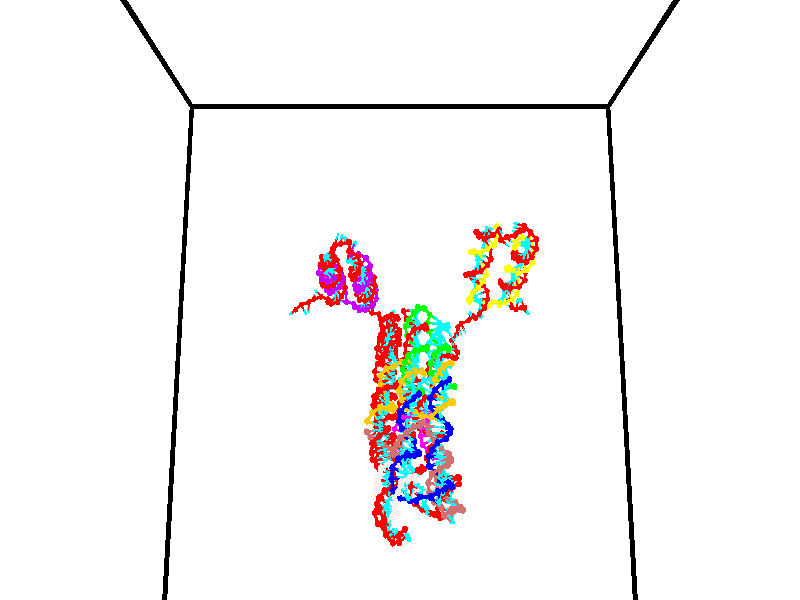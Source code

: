 // switches for output
#declare DRAW_BASES = 1; // possible values are 0, 1; only relevant for DNA ribbons
#declare DRAW_BASES_TYPE = 3; // possible values are 1, 2, 3; only relevant for DNA ribbons
#declare DRAW_FOG = 0; // set to 1 to enable fog

#include "colors.inc"

#include "transforms.inc"
background { rgb <1, 1, 1>}

#default {
   normal{
       ripples 0.25
       frequency 0.20
       turbulence 0.2
       lambda 5
   }
	finish {
		phong 0.1
		phong_size 40.
	}
}

// original window dimensions: 1024x640


// camera settings

camera {
	sky <0, 0.179814, -0.983701>
	up <0, 0.179814, -0.983701>
	right 1.6 * <1, 0, 0>
	location <35, 94.9851, 44.8844>
	look_at <35, 29.7336, 32.9568>
	direction <0, -65.2515, -11.9276>
	angle 67.0682
}


# declare cpy_camera_pos = <35, 94.9851, 44.8844>;
# if (DRAW_FOG = 1)
fog {
	fog_type 2
	up vnormalize(cpy_camera_pos)
	color rgbt<1,1,1,0.3>
	distance 1e-5
	fog_alt 3e-3
	fog_offset 56
}
# end


// LIGHTS

# declare lum = 6;
global_settings {
	ambient_light rgb lum * <0.05, 0.05, 0.05>
	max_trace_level 15
}# declare cpy_direct_light_amount = 0.25;
light_source
{	1000 * <-1, -1.16352, -0.803886>,
	rgb lum * cpy_direct_light_amount
	parallel
}

light_source
{	1000 * <1, 1.16352, 0.803886>,
	rgb lum * cpy_direct_light_amount
	parallel
}

// strand 0

// nucleotide -1

// particle -1
sphere {
	<24.531256, 35.133083, 34.759426> 0.250000
	pigment { color rgbt <1,0,0,0> }
	no_shadow
}
cylinder {
	<24.247986, 34.886482, 34.897072>,  <24.078024, 34.738522, 34.979660>, 0.100000
	pigment { color rgbt <1,0,0,0> }
	no_shadow
}
cylinder {
	<24.247986, 34.886482, 34.897072>,  <24.531256, 35.133083, 34.759426>, 0.100000
	pigment { color rgbt <1,0,0,0> }
	no_shadow
}

// particle -1
sphere {
	<24.247986, 34.886482, 34.897072> 0.100000
	pigment { color rgbt <1,0,0,0> }
	no_shadow
}
sphere {
	0, 1
	scale<0.080000,0.200000,0.300000>
	matrix <0.018411, -0.503343, -0.863891,
		0.705797, -0.605450, 0.367805,
		-0.708175, -0.616503, 0.344111,
		24.035534, 34.701530, 35.000305>
	pigment { color rgbt <0,1,1,0> }
	no_shadow
}
cylinder {
	<25.082460, 35.259033, 34.363544>,  <24.531256, 35.133083, 34.759426>, 0.130000
	pigment { color rgbt <1,0,0,0> }
	no_shadow
}

// nucleotide -1

// particle -1
sphere {
	<25.082460, 35.259033, 34.363544> 0.250000
	pigment { color rgbt <1,0,0,0> }
	no_shadow
}
cylinder {
	<25.284363, 35.163097, 34.695255>,  <25.405504, 35.105534, 34.894279>, 0.100000
	pigment { color rgbt <1,0,0,0> }
	no_shadow
}
cylinder {
	<25.284363, 35.163097, 34.695255>,  <25.082460, 35.259033, 34.363544>, 0.100000
	pigment { color rgbt <1,0,0,0> }
	no_shadow
}

// particle -1
sphere {
	<25.284363, 35.163097, 34.695255> 0.100000
	pigment { color rgbt <1,0,0,0> }
	no_shadow
}
sphere {
	0, 1
	scale<0.080000,0.200000,0.300000>
	matrix <0.652397, -0.523111, -0.548391,
		0.565331, 0.817820, -0.107570,
		0.504757, -0.239844, 0.829274,
		25.435789, 35.091145, 34.944038>
	pigment { color rgbt <0,1,1,0> }
	no_shadow
}
cylinder {
	<25.802628, 35.131741, 34.140953>,  <25.082460, 35.259033, 34.363544>, 0.130000
	pigment { color rgbt <1,0,0,0> }
	no_shadow
}

// nucleotide -1

// particle -1
sphere {
	<25.802628, 35.131741, 34.140953> 0.250000
	pigment { color rgbt <1,0,0,0> }
	no_shadow
}
cylinder {
	<25.777689, 34.929138, 34.484943>,  <25.762726, 34.807575, 34.691338>, 0.100000
	pigment { color rgbt <1,0,0,0> }
	no_shadow
}
cylinder {
	<25.777689, 34.929138, 34.484943>,  <25.802628, 35.131741, 34.140953>, 0.100000
	pigment { color rgbt <1,0,0,0> }
	no_shadow
}

// particle -1
sphere {
	<25.777689, 34.929138, 34.484943> 0.100000
	pigment { color rgbt <1,0,0,0> }
	no_shadow
}
sphere {
	0, 1
	scale<0.080000,0.200000,0.300000>
	matrix <0.542239, -0.740586, -0.396875,
		0.837908, 0.441570, 0.320821,
		-0.062348, -0.506506, 0.859979,
		25.758986, 34.777187, 34.742939>
	pigment { color rgbt <0,1,1,0> }
	no_shadow
}
cylinder {
	<26.278364, 34.536655, 33.731411>,  <25.802628, 35.131741, 34.140953>, 0.130000
	pigment { color rgbt <1,0,0,0> }
	no_shadow
}

// nucleotide -1

// particle -1
sphere {
	<26.278364, 34.536655, 33.731411> 0.250000
	pigment { color rgbt <1,0,0,0> }
	no_shadow
}
cylinder {
	<26.231623, 34.206699, 33.510178>,  <26.203577, 34.008728, 33.377438>, 0.100000
	pigment { color rgbt <1,0,0,0> }
	no_shadow
}
cylinder {
	<26.231623, 34.206699, 33.510178>,  <26.278364, 34.536655, 33.731411>, 0.100000
	pigment { color rgbt <1,0,0,0> }
	no_shadow
}

// particle -1
sphere {
	<26.231623, 34.206699, 33.510178> 0.100000
	pigment { color rgbt <1,0,0,0> }
	no_shadow
}
sphere {
	0, 1
	scale<0.080000,0.200000,0.300000>
	matrix <0.451512, 0.451898, -0.769366,
		0.884580, -0.339629, 0.319641,
		-0.116855, -0.824888, -0.553087,
		26.196566, 33.959232, 33.344250>
	pigment { color rgbt <0,1,1,0> }
	no_shadow
}
cylinder {
	<26.934946, 34.189583, 33.503117>,  <26.278364, 34.536655, 33.731411>, 0.130000
	pigment { color rgbt <1,0,0,0> }
	no_shadow
}

// nucleotide -1

// particle -1
sphere {
	<26.934946, 34.189583, 33.503117> 0.250000
	pigment { color rgbt <1,0,0,0> }
	no_shadow
}
cylinder {
	<26.652002, 34.089012, 33.238865>,  <26.482237, 34.028671, 33.080315>, 0.100000
	pigment { color rgbt <1,0,0,0> }
	no_shadow
}
cylinder {
	<26.652002, 34.089012, 33.238865>,  <26.934946, 34.189583, 33.503117>, 0.100000
	pigment { color rgbt <1,0,0,0> }
	no_shadow
}

// particle -1
sphere {
	<26.652002, 34.089012, 33.238865> 0.100000
	pigment { color rgbt <1,0,0,0> }
	no_shadow
}
sphere {
	0, 1
	scale<0.080000,0.200000,0.300000>
	matrix <0.428524, 0.590741, -0.683661,
		0.562150, -0.766688, -0.310122,
		-0.707357, -0.251425, -0.660630,
		26.439795, 34.013584, 33.040676>
	pigment { color rgbt <0,1,1,0> }
	no_shadow
}
cylinder {
	<27.650808, 34.442753, 33.747166>,  <26.934946, 34.189583, 33.503117>, 0.130000
	pigment { color rgbt <1,0,0,0> }
	no_shadow
}

// nucleotide -1

// particle -1
sphere {
	<27.650808, 34.442753, 33.747166> 0.250000
	pigment { color rgbt <1,0,0,0> }
	no_shadow
}
cylinder {
	<28.032372, 34.542839, 33.813438>,  <28.261311, 34.602890, 33.853203>, 0.100000
	pigment { color rgbt <1,0,0,0> }
	no_shadow
}
cylinder {
	<28.032372, 34.542839, 33.813438>,  <27.650808, 34.442753, 33.747166>, 0.100000
	pigment { color rgbt <1,0,0,0> }
	no_shadow
}

// particle -1
sphere {
	<28.032372, 34.542839, 33.813438> 0.100000
	pigment { color rgbt <1,0,0,0> }
	no_shadow
}
sphere {
	0, 1
	scale<0.080000,0.200000,0.300000>
	matrix <-0.213523, 0.953847, -0.211151,
		-0.210869, 0.166042, 0.963309,
		0.953909, 0.250214, 0.165683,
		28.318544, 34.617905, 33.863144>
	pigment { color rgbt <0,1,1,0> }
	no_shadow
}
cylinder {
	<27.723492, 35.132164, 34.120010>,  <27.650808, 34.442753, 33.747166>, 0.130000
	pigment { color rgbt <1,0,0,0> }
	no_shadow
}

// nucleotide -1

// particle -1
sphere {
	<27.723492, 35.132164, 34.120010> 0.250000
	pigment { color rgbt <1,0,0,0> }
	no_shadow
}
cylinder {
	<28.086054, 35.083874, 33.958092>,  <28.303591, 35.054901, 33.860939>, 0.100000
	pigment { color rgbt <1,0,0,0> }
	no_shadow
}
cylinder {
	<28.086054, 35.083874, 33.958092>,  <27.723492, 35.132164, 34.120010>, 0.100000
	pigment { color rgbt <1,0,0,0> }
	no_shadow
}

// particle -1
sphere {
	<28.086054, 35.083874, 33.958092> 0.100000
	pigment { color rgbt <1,0,0,0> }
	no_shadow
}
sphere {
	0, 1
	scale<0.080000,0.200000,0.300000>
	matrix <0.012546, 0.965563, -0.259866,
		0.422227, 0.230465, 0.876705,
		0.906404, -0.120722, -0.404795,
		28.357975, 35.047657, 33.836655>
	pigment { color rgbt <0,1,1,0> }
	no_shadow
}
cylinder {
	<28.085335, 35.737091, 34.375038>,  <27.723492, 35.132164, 34.120010>, 0.130000
	pigment { color rgbt <1,0,0,0> }
	no_shadow
}

// nucleotide -1

// particle -1
sphere {
	<28.085335, 35.737091, 34.375038> 0.250000
	pigment { color rgbt <1,0,0,0> }
	no_shadow
}
cylinder {
	<28.290106, 35.589245, 34.064861>,  <28.412968, 35.500538, 33.878754>, 0.100000
	pigment { color rgbt <1,0,0,0> }
	no_shadow
}
cylinder {
	<28.290106, 35.589245, 34.064861>,  <28.085335, 35.737091, 34.375038>, 0.100000
	pigment { color rgbt <1,0,0,0> }
	no_shadow
}

// particle -1
sphere {
	<28.290106, 35.589245, 34.064861> 0.100000
	pigment { color rgbt <1,0,0,0> }
	no_shadow
}
sphere {
	0, 1
	scale<0.080000,0.200000,0.300000>
	matrix <0.283207, 0.924848, -0.253869,
		0.811003, -0.089648, 0.578133,
		0.511926, -0.369620, -0.775444,
		28.443684, 35.478359, 33.832230>
	pigment { color rgbt <0,1,1,0> }
	no_shadow
}
cylinder {
	<28.835648, 36.038601, 34.313641>,  <28.085335, 35.737091, 34.375038>, 0.130000
	pigment { color rgbt <1,0,0,0> }
	no_shadow
}

// nucleotide -1

// particle -1
sphere {
	<28.835648, 36.038601, 34.313641> 0.250000
	pigment { color rgbt <1,0,0,0> }
	no_shadow
}
cylinder {
	<28.704834, 35.933819, 33.950447>,  <28.626347, 35.870949, 33.732533>, 0.100000
	pigment { color rgbt <1,0,0,0> }
	no_shadow
}
cylinder {
	<28.704834, 35.933819, 33.950447>,  <28.835648, 36.038601, 34.313641>, 0.100000
	pigment { color rgbt <1,0,0,0> }
	no_shadow
}

// particle -1
sphere {
	<28.704834, 35.933819, 33.950447> 0.100000
	pigment { color rgbt <1,0,0,0> }
	no_shadow
}
sphere {
	0, 1
	scale<0.080000,0.200000,0.300000>
	matrix <0.318331, 0.874125, -0.366839,
		0.889785, -0.409006, -0.202477,
		-0.327030, -0.261953, -0.907982,
		28.606724, 35.855232, 33.678051>
	pigment { color rgbt <0,1,1,0> }
	no_shadow
}
cylinder {
	<29.259481, 36.353504, 33.858459>,  <28.835648, 36.038601, 34.313641>, 0.130000
	pigment { color rgbt <1,0,0,0> }
	no_shadow
}

// nucleotide -1

// particle -1
sphere {
	<29.259481, 36.353504, 33.858459> 0.250000
	pigment { color rgbt <1,0,0,0> }
	no_shadow
}
cylinder {
	<28.979458, 36.257805, 33.589333>,  <28.811443, 36.200386, 33.427856>, 0.100000
	pigment { color rgbt <1,0,0,0> }
	no_shadow
}
cylinder {
	<28.979458, 36.257805, 33.589333>,  <29.259481, 36.353504, 33.858459>, 0.100000
	pigment { color rgbt <1,0,0,0> }
	no_shadow
}

// particle -1
sphere {
	<28.979458, 36.257805, 33.589333> 0.100000
	pigment { color rgbt <1,0,0,0> }
	no_shadow
}
sphere {
	0, 1
	scale<0.080000,0.200000,0.300000>
	matrix <0.198843, 0.839624, -0.505464,
		0.685843, -0.487638, -0.540211,
		-0.700058, -0.239252, -0.672814,
		28.769442, 36.186028, 33.387489>
	pigment { color rgbt <0,1,1,0> }
	no_shadow
}
cylinder {
	<29.606588, 36.456627, 33.134716>,  <29.259481, 36.353504, 33.858459>, 0.130000
	pigment { color rgbt <1,0,0,0> }
	no_shadow
}

// nucleotide -1

// particle -1
sphere {
	<29.606588, 36.456627, 33.134716> 0.250000
	pigment { color rgbt <1,0,0,0> }
	no_shadow
}
cylinder {
	<29.207169, 36.475365, 33.145321>,  <28.967516, 36.486607, 33.151684>, 0.100000
	pigment { color rgbt <1,0,0,0> }
	no_shadow
}
cylinder {
	<29.207169, 36.475365, 33.145321>,  <29.606588, 36.456627, 33.134716>, 0.100000
	pigment { color rgbt <1,0,0,0> }
	no_shadow
}

// particle -1
sphere {
	<29.207169, 36.475365, 33.145321> 0.100000
	pigment { color rgbt <1,0,0,0> }
	no_shadow
}
sphere {
	0, 1
	scale<0.080000,0.200000,0.300000>
	matrix <0.030464, 0.897892, -0.439161,
		-0.044382, -0.437716, -0.898017,
		-0.998550, 0.046848, 0.026516,
		28.907604, 36.489418, 33.153275>
	pigment { color rgbt <0,1,1,0> }
	no_shadow
}
cylinder {
	<29.472250, 36.813171, 32.434177>,  <29.606588, 36.456627, 33.134716>, 0.130000
	pigment { color rgbt <1,0,0,0> }
	no_shadow
}

// nucleotide -1

// particle -1
sphere {
	<29.472250, 36.813171, 32.434177> 0.250000
	pigment { color rgbt <1,0,0,0> }
	no_shadow
}
cylinder {
	<29.139194, 36.865196, 32.649506>,  <28.939362, 36.896412, 32.778702>, 0.100000
	pigment { color rgbt <1,0,0,0> }
	no_shadow
}
cylinder {
	<29.139194, 36.865196, 32.649506>,  <29.472250, 36.813171, 32.434177>, 0.100000
	pigment { color rgbt <1,0,0,0> }
	no_shadow
}

// particle -1
sphere {
	<29.139194, 36.865196, 32.649506> 0.100000
	pigment { color rgbt <1,0,0,0> }
	no_shadow
}
sphere {
	0, 1
	scale<0.080000,0.200000,0.300000>
	matrix <-0.118765, 0.907481, -0.402956,
		-0.540929, -0.399452, -0.740158,
		-0.832640, 0.130066, 0.538324,
		28.889402, 36.904217, 32.811001>
	pigment { color rgbt <0,1,1,0> }
	no_shadow
}
cylinder {
	<29.110916, 37.243931, 32.000366>,  <29.472250, 36.813171, 32.434177>, 0.130000
	pigment { color rgbt <1,0,0,0> }
	no_shadow
}

// nucleotide -1

// particle -1
sphere {
	<29.110916, 37.243931, 32.000366> 0.250000
	pigment { color rgbt <1,0,0,0> }
	no_shadow
}
cylinder {
	<28.903116, 37.269958, 32.341160>,  <28.778437, 37.285576, 32.545639>, 0.100000
	pigment { color rgbt <1,0,0,0> }
	no_shadow
}
cylinder {
	<28.903116, 37.269958, 32.341160>,  <29.110916, 37.243931, 32.000366>, 0.100000
	pigment { color rgbt <1,0,0,0> }
	no_shadow
}

// particle -1
sphere {
	<28.903116, 37.269958, 32.341160> 0.100000
	pigment { color rgbt <1,0,0,0> }
	no_shadow
}
sphere {
	0, 1
	scale<0.080000,0.200000,0.300000>
	matrix <-0.262383, 0.936775, -0.231532,
		-0.813187, -0.343829, -0.469583,
		-0.519501, 0.065068, 0.851989,
		28.747267, 37.289478, 32.596756>
	pigment { color rgbt <0,1,1,0> }
	no_shadow
}
cylinder {
	<28.516287, 37.552837, 31.807819>,  <29.110916, 37.243931, 32.000366>, 0.130000
	pigment { color rgbt <1,0,0,0> }
	no_shadow
}

// nucleotide -1

// particle -1
sphere {
	<28.516287, 37.552837, 31.807819> 0.250000
	pigment { color rgbt <1,0,0,0> }
	no_shadow
}
cylinder {
	<28.539881, 37.623249, 32.200867>,  <28.554037, 37.665497, 32.436695>, 0.100000
	pigment { color rgbt <1,0,0,0> }
	no_shadow
}
cylinder {
	<28.539881, 37.623249, 32.200867>,  <28.516287, 37.552837, 31.807819>, 0.100000
	pigment { color rgbt <1,0,0,0> }
	no_shadow
}

// particle -1
sphere {
	<28.539881, 37.623249, 32.200867> 0.100000
	pigment { color rgbt <1,0,0,0> }
	no_shadow
}
sphere {
	0, 1
	scale<0.080000,0.200000,0.300000>
	matrix <-0.336330, 0.930285, -0.146467,
		-0.939895, -0.321844, 0.114076,
		0.058983, 0.176031, 0.982616,
		28.557575, 37.676060, 32.495651>
	pigment { color rgbt <0,1,1,0> }
	no_shadow
}
cylinder {
	<27.864126, 37.898476, 32.022537>,  <28.516287, 37.552837, 31.807819>, 0.130000
	pigment { color rgbt <1,0,0,0> }
	no_shadow
}

// nucleotide -1

// particle -1
sphere {
	<27.864126, 37.898476, 32.022537> 0.250000
	pigment { color rgbt <1,0,0,0> }
	no_shadow
}
cylinder {
	<28.140848, 37.980774, 32.299397>,  <28.306881, 38.030155, 32.465511>, 0.100000
	pigment { color rgbt <1,0,0,0> }
	no_shadow
}
cylinder {
	<28.140848, 37.980774, 32.299397>,  <27.864126, 37.898476, 32.022537>, 0.100000
	pigment { color rgbt <1,0,0,0> }
	no_shadow
}

// particle -1
sphere {
	<28.140848, 37.980774, 32.299397> 0.100000
	pigment { color rgbt <1,0,0,0> }
	no_shadow
}
sphere {
	0, 1
	scale<0.080000,0.200000,0.300000>
	matrix <-0.293862, 0.955800, 0.009595,
		-0.659583, -0.210034, 0.721690,
		0.691806, 0.205749, 0.692150,
		28.348391, 38.042500, 32.507042>
	pigment { color rgbt <0,1,1,0> }
	no_shadow
}
cylinder {
	<27.576553, 38.356133, 32.539650>,  <27.864126, 37.898476, 32.022537>, 0.130000
	pigment { color rgbt <1,0,0,0> }
	no_shadow
}

// nucleotide -1

// particle -1
sphere {
	<27.576553, 38.356133, 32.539650> 0.250000
	pigment { color rgbt <1,0,0,0> }
	no_shadow
}
cylinder {
	<27.960741, 38.419807, 32.631001>,  <28.191254, 38.458012, 32.685810>, 0.100000
	pigment { color rgbt <1,0,0,0> }
	no_shadow
}
cylinder {
	<27.960741, 38.419807, 32.631001>,  <27.576553, 38.356133, 32.539650>, 0.100000
	pigment { color rgbt <1,0,0,0> }
	no_shadow
}

// particle -1
sphere {
	<27.960741, 38.419807, 32.631001> 0.100000
	pigment { color rgbt <1,0,0,0> }
	no_shadow
}
sphere {
	0, 1
	scale<0.080000,0.200000,0.300000>
	matrix <-0.185685, 0.977555, 0.099538,
		-0.207404, -0.138009, 0.968471,
		0.960471, 0.159186, 0.228375,
		28.248882, 38.467564, 32.699512>
	pigment { color rgbt <0,1,1,0> }
	no_shadow
}
cylinder {
	<27.529388, 38.726269, 33.111397>,  <27.576553, 38.356133, 32.539650>, 0.130000
	pigment { color rgbt <1,0,0,0> }
	no_shadow
}

// nucleotide -1

// particle -1
sphere {
	<27.529388, 38.726269, 33.111397> 0.250000
	pigment { color rgbt <1,0,0,0> }
	no_shadow
}
cylinder {
	<27.903452, 38.774220, 32.978062>,  <28.127890, 38.802990, 32.898060>, 0.100000
	pigment { color rgbt <1,0,0,0> }
	no_shadow
}
cylinder {
	<27.903452, 38.774220, 32.978062>,  <27.529388, 38.726269, 33.111397>, 0.100000
	pigment { color rgbt <1,0,0,0> }
	no_shadow
}

// particle -1
sphere {
	<27.903452, 38.774220, 32.978062> 0.100000
	pigment { color rgbt <1,0,0,0> }
	no_shadow
}
sphere {
	0, 1
	scale<0.080000,0.200000,0.300000>
	matrix <-0.108965, 0.992720, 0.051316,
		0.337059, -0.011666, 0.941411,
		0.935156, 0.119878, -0.333334,
		28.183998, 38.810184, 32.878059>
	pigment { color rgbt <0,1,1,0> }
	no_shadow
}
cylinder {
	<27.729851, 39.340343, 33.549732>,  <27.529388, 38.726269, 33.111397>, 0.130000
	pigment { color rgbt <1,0,0,0> }
	no_shadow
}

// nucleotide -1

// particle -1
sphere {
	<27.729851, 39.340343, 33.549732> 0.250000
	pigment { color rgbt <1,0,0,0> }
	no_shadow
}
cylinder {
	<28.001064, 39.294750, 33.259277>,  <28.163794, 39.267395, 33.085003>, 0.100000
	pigment { color rgbt <1,0,0,0> }
	no_shadow
}
cylinder {
	<28.001064, 39.294750, 33.259277>,  <27.729851, 39.340343, 33.549732>, 0.100000
	pigment { color rgbt <1,0,0,0> }
	no_shadow
}

// particle -1
sphere {
	<28.001064, 39.294750, 33.259277> 0.100000
	pigment { color rgbt <1,0,0,0> }
	no_shadow
}
sphere {
	0, 1
	scale<0.080000,0.200000,0.300000>
	matrix <0.090508, 0.993332, -0.071409,
		0.729436, -0.017304, 0.683830,
		0.678035, -0.113980, -0.726139,
		28.204475, 39.260555, 33.041435>
	pigment { color rgbt <0,1,1,0> }
	no_shadow
}
cylinder {
	<28.269119, 39.796448, 33.745186>,  <27.729851, 39.340343, 33.549732>, 0.130000
	pigment { color rgbt <1,0,0,0> }
	no_shadow
}

// nucleotide -1

// particle -1
sphere {
	<28.269119, 39.796448, 33.745186> 0.250000
	pigment { color rgbt <1,0,0,0> }
	no_shadow
}
cylinder {
	<28.302410, 39.743553, 33.350098>,  <28.322386, 39.711815, 33.113045>, 0.100000
	pigment { color rgbt <1,0,0,0> }
	no_shadow
}
cylinder {
	<28.302410, 39.743553, 33.350098>,  <28.269119, 39.796448, 33.745186>, 0.100000
	pigment { color rgbt <1,0,0,0> }
	no_shadow
}

// particle -1
sphere {
	<28.302410, 39.743553, 33.350098> 0.100000
	pigment { color rgbt <1,0,0,0> }
	no_shadow
}
sphere {
	0, 1
	scale<0.080000,0.200000,0.300000>
	matrix <0.307541, 0.946184, -0.100766,
		0.947888, -0.295377, 0.119419,
		0.083228, -0.132241, -0.987717,
		28.327379, 39.703880, 33.053783>
	pigment { color rgbt <0,1,1,0> }
	no_shadow
}
cylinder {
	<28.838530, 40.022301, 33.665401>,  <28.269119, 39.796448, 33.745186>, 0.130000
	pigment { color rgbt <1,0,0,0> }
	no_shadow
}

// nucleotide -1

// particle -1
sphere {
	<28.838530, 40.022301, 33.665401> 0.250000
	pigment { color rgbt <1,0,0,0> }
	no_shadow
}
cylinder {
	<28.720390, 40.028500, 33.283295>,  <28.649506, 40.032219, 33.054031>, 0.100000
	pigment { color rgbt <1,0,0,0> }
	no_shadow
}
cylinder {
	<28.720390, 40.028500, 33.283295>,  <28.838530, 40.022301, 33.665401>, 0.100000
	pigment { color rgbt <1,0,0,0> }
	no_shadow
}

// particle -1
sphere {
	<28.720390, 40.028500, 33.283295> 0.100000
	pigment { color rgbt <1,0,0,0> }
	no_shadow
}
sphere {
	0, 1
	scale<0.080000,0.200000,0.300000>
	matrix <0.204026, 0.977826, -0.047219,
		0.933350, -0.208845, -0.291962,
		-0.295350, 0.015496, -0.955264,
		28.631786, 40.033150, 32.996716>
	pigment { color rgbt <0,1,1,0> }
	no_shadow
}
cylinder {
	<29.365292, 40.399956, 33.228462>,  <28.838530, 40.022301, 33.665401>, 0.130000
	pigment { color rgbt <1,0,0,0> }
	no_shadow
}

// nucleotide -1

// particle -1
sphere {
	<29.365292, 40.399956, 33.228462> 0.250000
	pigment { color rgbt <1,0,0,0> }
	no_shadow
}
cylinder {
	<29.020830, 40.433414, 33.027897>,  <28.814154, 40.453491, 32.907558>, 0.100000
	pigment { color rgbt <1,0,0,0> }
	no_shadow
}
cylinder {
	<29.020830, 40.433414, 33.027897>,  <29.365292, 40.399956, 33.228462>, 0.100000
	pigment { color rgbt <1,0,0,0> }
	no_shadow
}

// particle -1
sphere {
	<29.020830, 40.433414, 33.027897> 0.100000
	pigment { color rgbt <1,0,0,0> }
	no_shadow
}
sphere {
	0, 1
	scale<0.080000,0.200000,0.300000>
	matrix <0.233489, 0.941252, -0.243985,
		0.451550, -0.327184, -0.830092,
		-0.861154, 0.083646, -0.501416,
		28.762484, 40.458508, 32.877472>
	pigment { color rgbt <0,1,1,0> }
	no_shadow
}
cylinder {
	<29.531845, 40.782944, 32.612789>,  <29.365292, 40.399956, 33.228462>, 0.130000
	pigment { color rgbt <1,0,0,0> }
	no_shadow
}

// nucleotide -1

// particle -1
sphere {
	<29.531845, 40.782944, 32.612789> 0.250000
	pigment { color rgbt <1,0,0,0> }
	no_shadow
}
cylinder {
	<29.135813, 40.831409, 32.641235>,  <28.898193, 40.860489, 32.658302>, 0.100000
	pigment { color rgbt <1,0,0,0> }
	no_shadow
}
cylinder {
	<29.135813, 40.831409, 32.641235>,  <29.531845, 40.782944, 32.612789>, 0.100000
	pigment { color rgbt <1,0,0,0> }
	no_shadow
}

// particle -1
sphere {
	<29.135813, 40.831409, 32.641235> 0.100000
	pigment { color rgbt <1,0,0,0> }
	no_shadow
}
sphere {
	0, 1
	scale<0.080000,0.200000,0.300000>
	matrix <0.106130, 0.976709, -0.186485,
		-0.092054, -0.177088, -0.979881,
		-0.990082, 0.121161, 0.071115,
		28.838789, 40.867756, 32.662571>
	pigment { color rgbt <0,1,1,0> }
	no_shadow
}
cylinder {
	<29.227114, 41.222618, 31.972265>,  <29.531845, 40.782944, 32.612789>, 0.130000
	pigment { color rgbt <1,0,0,0> }
	no_shadow
}

// nucleotide -1

// particle -1
sphere {
	<29.227114, 41.222618, 31.972265> 0.250000
	pigment { color rgbt <1,0,0,0> }
	no_shadow
}
cylinder {
	<28.949961, 41.264931, 32.257565>,  <28.783669, 41.290318, 32.428745>, 0.100000
	pigment { color rgbt <1,0,0,0> }
	no_shadow
}
cylinder {
	<28.949961, 41.264931, 32.257565>,  <29.227114, 41.222618, 31.972265>, 0.100000
	pigment { color rgbt <1,0,0,0> }
	no_shadow
}

// particle -1
sphere {
	<28.949961, 41.264931, 32.257565> 0.100000
	pigment { color rgbt <1,0,0,0> }
	no_shadow
}
sphere {
	0, 1
	scale<0.080000,0.200000,0.300000>
	matrix <-0.001256, 0.989002, -0.147899,
		-0.721049, -0.103373, -0.685130,
		-0.692883, 0.105782, 0.713248,
		28.742096, 41.296665, 32.471539>
	pigment { color rgbt <0,1,1,0> }
	no_shadow
}
cylinder {
	<28.648205, 41.744431, 31.786852>,  <29.227114, 41.222618, 31.972265>, 0.130000
	pigment { color rgbt <1,0,0,0> }
	no_shadow
}

// nucleotide -1

// particle -1
sphere {
	<28.648205, 41.744431, 31.786852> 0.250000
	pigment { color rgbt <1,0,0,0> }
	no_shadow
}
cylinder {
	<28.565771, 41.745213, 32.178265>,  <28.516310, 41.745682, 32.413113>, 0.100000
	pigment { color rgbt <1,0,0,0> }
	no_shadow
}
cylinder {
	<28.565771, 41.745213, 32.178265>,  <28.648205, 41.744431, 31.786852>, 0.100000
	pigment { color rgbt <1,0,0,0> }
	no_shadow
}

// particle -1
sphere {
	<28.565771, 41.745213, 32.178265> 0.100000
	pigment { color rgbt <1,0,0,0> }
	no_shadow
}
sphere {
	0, 1
	scale<0.080000,0.200000,0.300000>
	matrix <-0.171377, 0.984470, -0.038064,
		-0.963410, -0.175542, -0.202549,
		-0.206085, 0.001959, 0.978532,
		28.503946, 41.745800, 32.471825>
	pigment { color rgbt <0,1,1,0> }
	no_shadow
}
cylinder {
	<27.983143, 42.183189, 31.966633>,  <28.648205, 41.744431, 31.786852>, 0.130000
	pigment { color rgbt <1,0,0,0> }
	no_shadow
}

// nucleotide -1

// particle -1
sphere {
	<27.983143, 42.183189, 31.966633> 0.250000
	pigment { color rgbt <1,0,0,0> }
	no_shadow
}
cylinder {
	<28.274698, 42.158016, 32.239326>,  <28.449631, 42.142910, 32.402943>, 0.100000
	pigment { color rgbt <1,0,0,0> }
	no_shadow
}
cylinder {
	<28.274698, 42.158016, 32.239326>,  <27.983143, 42.183189, 31.966633>, 0.100000
	pigment { color rgbt <1,0,0,0> }
	no_shadow
}

// particle -1
sphere {
	<28.274698, 42.158016, 32.239326> 0.100000
	pigment { color rgbt <1,0,0,0> }
	no_shadow
}
sphere {
	0, 1
	scale<0.080000,0.200000,0.300000>
	matrix <0.092349, 0.995703, -0.006818,
		-0.678375, 0.067927, 0.731569,
		0.728889, -0.062935, 0.681733,
		28.493364, 42.139137, 32.443848>
	pigment { color rgbt <0,1,1,0> }
	no_shadow
}
cylinder {
	<27.916674, 42.557304, 32.633659>,  <27.983143, 42.183189, 31.966633>, 0.130000
	pigment { color rgbt <1,0,0,0> }
	no_shadow
}

// nucleotide -1

// particle -1
sphere {
	<27.916674, 42.557304, 32.633659> 0.250000
	pigment { color rgbt <1,0,0,0> }
	no_shadow
}
cylinder {
	<28.292322, 42.542339, 32.497040>,  <28.517712, 42.533360, 32.415070>, 0.100000
	pigment { color rgbt <1,0,0,0> }
	no_shadow
}
cylinder {
	<28.292322, 42.542339, 32.497040>,  <27.916674, 42.557304, 32.633659>, 0.100000
	pigment { color rgbt <1,0,0,0> }
	no_shadow
}

// particle -1
sphere {
	<28.292322, 42.542339, 32.497040> 0.100000
	pigment { color rgbt <1,0,0,0> }
	no_shadow
}
sphere {
	0, 1
	scale<0.080000,0.200000,0.300000>
	matrix <0.025336, 0.998888, -0.039753,
		0.342653, 0.028679, 0.939024,
		0.939120, -0.037412, -0.341546,
		28.574059, 42.531116, 32.394577>
	pigment { color rgbt <0,1,1,0> }
	no_shadow
}
cylinder {
	<28.301540, 43.048351, 33.011173>,  <27.916674, 42.557304, 32.633659>, 0.130000
	pigment { color rgbt <1,0,0,0> }
	no_shadow
}

// nucleotide -1

// particle -1
sphere {
	<28.301540, 43.048351, 33.011173> 0.250000
	pigment { color rgbt <1,0,0,0> }
	no_shadow
}
cylinder {
	<28.426308, 42.967381, 32.639854>,  <28.501169, 42.918797, 32.417065>, 0.100000
	pigment { color rgbt <1,0,0,0> }
	no_shadow
}
cylinder {
	<28.426308, 42.967381, 32.639854>,  <28.301540, 43.048351, 33.011173>, 0.100000
	pigment { color rgbt <1,0,0,0> }
	no_shadow
}

// particle -1
sphere {
	<28.426308, 42.967381, 32.639854> 0.100000
	pigment { color rgbt <1,0,0,0> }
	no_shadow
}
sphere {
	0, 1
	scale<0.080000,0.200000,0.300000>
	matrix <-0.015365, 0.975837, -0.217956,
		0.949984, 0.082248, 0.301274,
		0.311921, -0.202426, -0.928294,
		28.519884, 42.906654, 32.361366>
	pigment { color rgbt <0,1,1,0> }
	no_shadow
}
cylinder {
	<28.955355, 43.268852, 32.825710>,  <28.301540, 43.048351, 33.011173>, 0.130000
	pigment { color rgbt <1,0,0,0> }
	no_shadow
}

// nucleotide -1

// particle -1
sphere {
	<28.955355, 43.268852, 32.825710> 0.250000
	pigment { color rgbt <1,0,0,0> }
	no_shadow
}
cylinder {
	<28.680075, 43.273701, 32.535542>,  <28.514906, 43.276611, 32.361443>, 0.100000
	pigment { color rgbt <1,0,0,0> }
	no_shadow
}
cylinder {
	<28.680075, 43.273701, 32.535542>,  <28.955355, 43.268852, 32.825710>, 0.100000
	pigment { color rgbt <1,0,0,0> }
	no_shadow
}

// particle -1
sphere {
	<28.680075, 43.273701, 32.535542> 0.100000
	pigment { color rgbt <1,0,0,0> }
	no_shadow
}
sphere {
	0, 1
	scale<0.080000,0.200000,0.300000>
	matrix <-0.053273, 0.996317, 0.067193,
		0.723563, 0.084888, -0.685019,
		-0.688199, 0.012125, -0.725420,
		28.473616, 43.277340, 32.317917>
	pigment { color rgbt <0,1,1,0> }
	no_shadow
}
cylinder {
	<29.252312, 43.417992, 32.300129>,  <28.955355, 43.268852, 32.825710>, 0.130000
	pigment { color rgbt <1,0,0,0> }
	no_shadow
}

// nucleotide -1

// particle -1
sphere {
	<29.252312, 43.417992, 32.300129> 0.250000
	pigment { color rgbt <1,0,0,0> }
	no_shadow
}
cylinder {
	<28.877512, 43.557587, 32.306248>,  <28.652632, 43.641346, 32.309917>, 0.100000
	pigment { color rgbt <1,0,0,0> }
	no_shadow
}
cylinder {
	<28.877512, 43.557587, 32.306248>,  <29.252312, 43.417992, 32.300129>, 0.100000
	pigment { color rgbt <1,0,0,0> }
	no_shadow
}

// particle -1
sphere {
	<28.877512, 43.557587, 32.306248> 0.100000
	pigment { color rgbt <1,0,0,0> }
	no_shadow
}
sphere {
	0, 1
	scale<0.080000,0.200000,0.300000>
	matrix <0.347039, 0.924967, 0.154917,
		0.039918, 0.150466, -0.987809,
		-0.937001, 0.348992, 0.015295,
		28.596413, 43.662285, 32.310837>
	pigment { color rgbt <0,1,1,0> }
	no_shadow
}
cylinder {
	<29.158367, 43.859425, 31.781687>,  <29.252312, 43.417992, 32.300129>, 0.130000
	pigment { color rgbt <1,0,0,0> }
	no_shadow
}

// nucleotide -1

// particle -1
sphere {
	<29.158367, 43.859425, 31.781687> 0.250000
	pigment { color rgbt <1,0,0,0> }
	no_shadow
}
cylinder {
	<28.921026, 43.988159, 32.076809>,  <28.778622, 44.065399, 32.253883>, 0.100000
	pigment { color rgbt <1,0,0,0> }
	no_shadow
}
cylinder {
	<28.921026, 43.988159, 32.076809>,  <29.158367, 43.859425, 31.781687>, 0.100000
	pigment { color rgbt <1,0,0,0> }
	no_shadow
}

// particle -1
sphere {
	<28.921026, 43.988159, 32.076809> 0.100000
	pigment { color rgbt <1,0,0,0> }
	no_shadow
}
sphere {
	0, 1
	scale<0.080000,0.200000,0.300000>
	matrix <0.362193, 0.925308, -0.112341,
		-0.718854, 0.200571, -0.665598,
		-0.593351, 0.321832, 0.737807,
		28.743021, 44.084709, 32.298149>
	pigment { color rgbt <0,1,1,0> }
	no_shadow
}
cylinder {
	<29.252768, 43.278275, 31.353191>,  <29.158367, 43.859425, 31.781687>, 0.130000
	pigment { color rgbt <1,0,0,0> }
	no_shadow
}

// nucleotide -1

// particle -1
sphere {
	<29.252768, 43.278275, 31.353191> 0.250000
	pigment { color rgbt <1,0,0,0> }
	no_shadow
}
cylinder {
	<29.365845, 43.271439, 30.969568>,  <29.433691, 43.267338, 30.739395>, 0.100000
	pigment { color rgbt <1,0,0,0> }
	no_shadow
}
cylinder {
	<29.365845, 43.271439, 30.969568>,  <29.252768, 43.278275, 31.353191>, 0.100000
	pigment { color rgbt <1,0,0,0> }
	no_shadow
}

// particle -1
sphere {
	<29.365845, 43.271439, 30.969568> 0.100000
	pigment { color rgbt <1,0,0,0> }
	no_shadow
}
sphere {
	0, 1
	scale<0.080000,0.200000,0.300000>
	matrix <0.959081, 0.021447, 0.282319,
		0.015743, -0.999624, 0.022458,
		0.282695, -0.017095, -0.959058,
		29.450653, 43.266312, 30.681850>
	pigment { color rgbt <0,1,1,0> }
	no_shadow
}
cylinder {
	<29.717695, 42.787365, 31.095703>,  <29.252768, 43.278275, 31.353191>, 0.130000
	pigment { color rgbt <1,0,0,0> }
	no_shadow
}

// nucleotide -1

// particle -1
sphere {
	<29.717695, 42.787365, 31.095703> 0.250000
	pigment { color rgbt <1,0,0,0> }
	no_shadow
}
cylinder {
	<29.788748, 43.126461, 30.895790>,  <29.831379, 43.329918, 30.775843>, 0.100000
	pigment { color rgbt <1,0,0,0> }
	no_shadow
}
cylinder {
	<29.788748, 43.126461, 30.895790>,  <29.717695, 42.787365, 31.095703>, 0.100000
	pigment { color rgbt <1,0,0,0> }
	no_shadow
}

// particle -1
sphere {
	<29.788748, 43.126461, 30.895790> 0.100000
	pigment { color rgbt <1,0,0,0> }
	no_shadow
}
sphere {
	0, 1
	scale<0.080000,0.200000,0.300000>
	matrix <0.813638, 0.159165, 0.559159,
		0.553571, -0.505964, -0.661483,
		0.177630, 0.847742, -0.499781,
		29.842037, 43.380783, 30.745855>
	pigment { color rgbt <0,1,1,0> }
	no_shadow
}
cylinder {
	<30.496973, 42.958004, 31.033745>,  <29.717695, 42.787365, 31.095703>, 0.130000
	pigment { color rgbt <1,0,0,0> }
	no_shadow
}

// nucleotide -1

// particle -1
sphere {
	<30.496973, 42.958004, 31.033745> 0.250000
	pigment { color rgbt <1,0,0,0> }
	no_shadow
}
cylinder {
	<30.326077, 43.315819, 30.981171>,  <30.223539, 43.530506, 30.949627>, 0.100000
	pigment { color rgbt <1,0,0,0> }
	no_shadow
}
cylinder {
	<30.326077, 43.315819, 30.981171>,  <30.496973, 42.958004, 31.033745>, 0.100000
	pigment { color rgbt <1,0,0,0> }
	no_shadow
}

// particle -1
sphere {
	<30.326077, 43.315819, 30.981171> 0.100000
	pigment { color rgbt <1,0,0,0> }
	no_shadow
}
sphere {
	0, 1
	scale<0.080000,0.200000,0.300000>
	matrix <0.682420, 0.414405, 0.602139,
		0.593101, 0.167563, -0.787498,
		-0.427239, 0.894534, -0.131436,
		30.197905, 43.584179, 30.941740>
	pigment { color rgbt <0,1,1,0> }
	no_shadow
}
cylinder {
	<30.476690, 43.038624, 31.737932>,  <30.496973, 42.958004, 31.033745>, 0.130000
	pigment { color rgbt <1,0,0,0> }
	no_shadow
}

// nucleotide -1

// particle -1
sphere {
	<30.476690, 43.038624, 31.737932> 0.250000
	pigment { color rgbt <1,0,0,0> }
	no_shadow
}
cylinder {
	<30.447998, 43.041142, 32.136894>,  <30.430782, 43.042652, 32.376270>, 0.100000
	pigment { color rgbt <1,0,0,0> }
	no_shadow
}
cylinder {
	<30.447998, 43.041142, 32.136894>,  <30.476690, 43.038624, 31.737932>, 0.100000
	pigment { color rgbt <1,0,0,0> }
	no_shadow
}

// particle -1
sphere {
	<30.447998, 43.041142, 32.136894> 0.100000
	pigment { color rgbt <1,0,0,0> }
	no_shadow
}
sphere {
	0, 1
	scale<0.080000,0.200000,0.300000>
	matrix <0.441893, -0.896286, 0.037432,
		0.894195, 0.443431, 0.061510,
		-0.071729, 0.006291, 0.997404,
		30.426479, 43.043030, 32.436115>
	pigment { color rgbt <0,1,1,0> }
	no_shadow
}
cylinder {
	<31.280296, 42.971668, 32.066231>,  <30.476690, 43.038624, 31.737932>, 0.130000
	pigment { color rgbt <1,0,0,0> }
	no_shadow
}

// nucleotide -1

// particle -1
sphere {
	<31.280296, 42.971668, 32.066231> 0.250000
	pigment { color rgbt <1,0,0,0> }
	no_shadow
}
cylinder {
	<30.942661, 42.824955, 32.222687>,  <30.740080, 42.736927, 32.316559>, 0.100000
	pigment { color rgbt <1,0,0,0> }
	no_shadow
}
cylinder {
	<30.942661, 42.824955, 32.222687>,  <31.280296, 42.971668, 32.066231>, 0.100000
	pigment { color rgbt <1,0,0,0> }
	no_shadow
}

// particle -1
sphere {
	<30.942661, 42.824955, 32.222687> 0.100000
	pigment { color rgbt <1,0,0,0> }
	no_shadow
}
sphere {
	0, 1
	scale<0.080000,0.200000,0.300000>
	matrix <0.448359, -0.882874, 0.139671,
		0.294094, 0.293264, 0.909673,
		-0.844087, -0.366783, 0.391136,
		30.689436, 42.714920, 32.340027>
	pigment { color rgbt <0,1,1,0> }
	no_shadow
}
cylinder {
	<31.461843, 42.672714, 32.600235>,  <31.280296, 42.971668, 32.066231>, 0.130000
	pigment { color rgbt <1,0,0,0> }
	no_shadow
}

// nucleotide -1

// particle -1
sphere {
	<31.461843, 42.672714, 32.600235> 0.250000
	pigment { color rgbt <1,0,0,0> }
	no_shadow
}
cylinder {
	<31.112150, 42.498627, 32.514164>,  <30.902334, 42.394176, 32.462521>, 0.100000
	pigment { color rgbt <1,0,0,0> }
	no_shadow
}
cylinder {
	<31.112150, 42.498627, 32.514164>,  <31.461843, 42.672714, 32.600235>, 0.100000
	pigment { color rgbt <1,0,0,0> }
	no_shadow
}

// particle -1
sphere {
	<31.112150, 42.498627, 32.514164> 0.100000
	pigment { color rgbt <1,0,0,0> }
	no_shadow
}
sphere {
	0, 1
	scale<0.080000,0.200000,0.300000>
	matrix <0.434024, -0.899200, 0.055339,
		-0.217571, -0.045013, 0.975006,
		-0.874234, -0.435216, -0.215177,
		30.849880, 42.368061, 32.449612>
	pigment { color rgbt <0,1,1,0> }
	no_shadow
}
cylinder {
	<31.308594, 42.371769, 33.216667>,  <31.461843, 42.672714, 32.600235>, 0.130000
	pigment { color rgbt <1,0,0,0> }
	no_shadow
}

// nucleotide -1

// particle -1
sphere {
	<31.308594, 42.371769, 33.216667> 0.250000
	pigment { color rgbt <1,0,0,0> }
	no_shadow
}
cylinder {
	<31.149763, 42.174866, 32.906826>,  <31.054464, 42.056725, 32.720921>, 0.100000
	pigment { color rgbt <1,0,0,0> }
	no_shadow
}
cylinder {
	<31.149763, 42.174866, 32.906826>,  <31.308594, 42.371769, 33.216667>, 0.100000
	pigment { color rgbt <1,0,0,0> }
	no_shadow
}

// particle -1
sphere {
	<31.149763, 42.174866, 32.906826> 0.100000
	pigment { color rgbt <1,0,0,0> }
	no_shadow
}
sphere {
	0, 1
	scale<0.080000,0.200000,0.300000>
	matrix <0.311274, -0.866199, 0.390905,
		-0.863388, -0.085895, 0.497175,
		-0.397076, -0.492260, -0.774604,
		31.030640, 42.027187, 32.674446>
	pigment { color rgbt <0,1,1,0> }
	no_shadow
}
cylinder {
	<30.960049, 41.750923, 33.487522>,  <31.308594, 42.371769, 33.216667>, 0.130000
	pigment { color rgbt <1,0,0,0> }
	no_shadow
}

// nucleotide -1

// particle -1
sphere {
	<30.960049, 41.750923, 33.487522> 0.250000
	pigment { color rgbt <1,0,0,0> }
	no_shadow
}
cylinder {
	<31.032408, 41.660660, 33.104618>,  <31.075823, 41.606503, 32.874874>, 0.100000
	pigment { color rgbt <1,0,0,0> }
	no_shadow
}
cylinder {
	<31.032408, 41.660660, 33.104618>,  <30.960049, 41.750923, 33.487522>, 0.100000
	pigment { color rgbt <1,0,0,0> }
	no_shadow
}

// particle -1
sphere {
	<31.032408, 41.660660, 33.104618> 0.100000
	pigment { color rgbt <1,0,0,0> }
	no_shadow
}
sphere {
	0, 1
	scale<0.080000,0.200000,0.300000>
	matrix <0.226405, -0.937626, 0.263816,
		-0.957088, -0.264452, -0.118521,
		0.180895, -0.225661, -0.957264,
		31.086678, 41.592960, 32.817440>
	pigment { color rgbt <0,1,1,0> }
	no_shadow
}
cylinder {
	<30.673553, 40.996731, 33.369324>,  <30.960049, 41.750923, 33.487522>, 0.130000
	pigment { color rgbt <1,0,0,0> }
	no_shadow
}

// nucleotide -1

// particle -1
sphere {
	<30.673553, 40.996731, 33.369324> 0.250000
	pigment { color rgbt <1,0,0,0> }
	no_shadow
}
cylinder {
	<30.902927, 41.044525, 33.045128>,  <31.040552, 41.073200, 32.850609>, 0.100000
	pigment { color rgbt <1,0,0,0> }
	no_shadow
}
cylinder {
	<30.902927, 41.044525, 33.045128>,  <30.673553, 40.996731, 33.369324>, 0.100000
	pigment { color rgbt <1,0,0,0> }
	no_shadow
}

// particle -1
sphere {
	<30.902927, 41.044525, 33.045128> 0.100000
	pigment { color rgbt <1,0,0,0> }
	no_shadow
}
sphere {
	0, 1
	scale<0.080000,0.200000,0.300000>
	matrix <0.226782, -0.973799, 0.016895,
		-0.787236, -0.193492, -0.585508,
		0.573436, 0.119483, -0.810490,
		31.074959, 41.080368, 32.801979>
	pigment { color rgbt <0,1,1,0> }
	no_shadow
}
cylinder {
	<30.441017, 40.521255, 33.005646>,  <30.673553, 40.996731, 33.369324>, 0.130000
	pigment { color rgbt <1,0,0,0> }
	no_shadow
}

// nucleotide -1

// particle -1
sphere {
	<30.441017, 40.521255, 33.005646> 0.250000
	pigment { color rgbt <1,0,0,0> }
	no_shadow
}
cylinder {
	<30.804745, 40.615292, 32.868317>,  <31.022982, 40.671715, 32.785919>, 0.100000
	pigment { color rgbt <1,0,0,0> }
	no_shadow
}
cylinder {
	<30.804745, 40.615292, 32.868317>,  <30.441017, 40.521255, 33.005646>, 0.100000
	pigment { color rgbt <1,0,0,0> }
	no_shadow
}

// particle -1
sphere {
	<30.804745, 40.615292, 32.868317> 0.100000
	pigment { color rgbt <1,0,0,0> }
	no_shadow
}
sphere {
	0, 1
	scale<0.080000,0.200000,0.300000>
	matrix <0.190238, -0.968700, -0.159466,
		-0.370067, 0.079692, -0.925581,
		0.909318, 0.235094, -0.343324,
		31.077539, 40.685822, 32.765320>
	pigment { color rgbt <0,1,1,0> }
	no_shadow
}
cylinder {
	<30.446634, 40.135250, 32.418125>,  <30.441017, 40.521255, 33.005646>, 0.130000
	pigment { color rgbt <1,0,0,0> }
	no_shadow
}

// nucleotide -1

// particle -1
sphere {
	<30.446634, 40.135250, 32.418125> 0.250000
	pigment { color rgbt <1,0,0,0> }
	no_shadow
}
cylinder {
	<30.823627, 40.214737, 32.525635>,  <31.049824, 40.262428, 32.590141>, 0.100000
	pigment { color rgbt <1,0,0,0> }
	no_shadow
}
cylinder {
	<30.823627, 40.214737, 32.525635>,  <30.446634, 40.135250, 32.418125>, 0.100000
	pigment { color rgbt <1,0,0,0> }
	no_shadow
}

// particle -1
sphere {
	<30.823627, 40.214737, 32.525635> 0.100000
	pigment { color rgbt <1,0,0,0> }
	no_shadow
}
sphere {
	0, 1
	scale<0.080000,0.200000,0.300000>
	matrix <0.195049, -0.979954, 0.040577,
		0.271445, 0.014180, -0.962349,
		0.942483, 0.198719, 0.268769,
		31.106373, 40.274353, 32.606266>
	pigment { color rgbt <0,1,1,0> }
	no_shadow
}
cylinder {
	<30.803122, 39.611057, 32.178719>,  <30.446634, 40.135250, 32.418125>, 0.130000
	pigment { color rgbt <1,0,0,0> }
	no_shadow
}

// nucleotide -1

// particle -1
sphere {
	<30.803122, 39.611057, 32.178719> 0.250000
	pigment { color rgbt <1,0,0,0> }
	no_shadow
}
cylinder {
	<31.061617, 39.746449, 32.452305>,  <31.216715, 39.827682, 32.616455>, 0.100000
	pigment { color rgbt <1,0,0,0> }
	no_shadow
}
cylinder {
	<31.061617, 39.746449, 32.452305>,  <30.803122, 39.611057, 32.178719>, 0.100000
	pigment { color rgbt <1,0,0,0> }
	no_shadow
}

// particle -1
sphere {
	<31.061617, 39.746449, 32.452305> 0.100000
	pigment { color rgbt <1,0,0,0> }
	no_shadow
}
sphere {
	0, 1
	scale<0.080000,0.200000,0.300000>
	matrix <0.166944, -0.937252, 0.306085,
		0.744650, -0.083621, -0.662196,
		0.646240, 0.338476, 0.683965,
		31.255489, 39.847992, 32.657494>
	pigment { color rgbt <0,1,1,0> }
	no_shadow
}
cylinder {
	<31.431450, 39.237030, 32.143761>,  <30.803122, 39.611057, 32.178719>, 0.130000
	pigment { color rgbt <1,0,0,0> }
	no_shadow
}

// nucleotide -1

// particle -1
sphere {
	<31.431450, 39.237030, 32.143761> 0.250000
	pigment { color rgbt <1,0,0,0> }
	no_shadow
}
cylinder {
	<31.457155, 39.385269, 32.514389>,  <31.472578, 39.474213, 32.736767>, 0.100000
	pigment { color rgbt <1,0,0,0> }
	no_shadow
}
cylinder {
	<31.457155, 39.385269, 32.514389>,  <31.431450, 39.237030, 32.143761>, 0.100000
	pigment { color rgbt <1,0,0,0> }
	no_shadow
}

// particle -1
sphere {
	<31.457155, 39.385269, 32.514389> 0.100000
	pigment { color rgbt <1,0,0,0> }
	no_shadow
}
sphere {
	0, 1
	scale<0.080000,0.200000,0.300000>
	matrix <0.309698, -0.890049, 0.334515,
		0.948661, 0.265458, -0.171974,
		0.064266, 0.370601, 0.926566,
		31.476435, 39.496449, 32.792358>
	pigment { color rgbt <0,1,1,0> }
	no_shadow
}
cylinder {
	<32.133118, 39.172161, 32.357132>,  <31.431450, 39.237030, 32.143761>, 0.130000
	pigment { color rgbt <1,0,0,0> }
	no_shadow
}

// nucleotide -1

// particle -1
sphere {
	<32.133118, 39.172161, 32.357132> 0.250000
	pigment { color rgbt <1,0,0,0> }
	no_shadow
}
cylinder {
	<31.915192, 39.199341, 32.691452>,  <31.784437, 39.215649, 32.892044>, 0.100000
	pigment { color rgbt <1,0,0,0> }
	no_shadow
}
cylinder {
	<31.915192, 39.199341, 32.691452>,  <32.133118, 39.172161, 32.357132>, 0.100000
	pigment { color rgbt <1,0,0,0> }
	no_shadow
}

// particle -1
sphere {
	<31.915192, 39.199341, 32.691452> 0.100000
	pigment { color rgbt <1,0,0,0> }
	no_shadow
}
sphere {
	0, 1
	scale<0.080000,0.200000,0.300000>
	matrix <0.252788, -0.937037, 0.240956,
		0.799548, 0.342556, 0.493334,
		-0.544813, 0.067946, 0.835800,
		31.751747, 39.219727, 32.942192>
	pigment { color rgbt <0,1,1,0> }
	no_shadow
}
cylinder {
	<32.567364, 38.914062, 32.832623>,  <32.133118, 39.172161, 32.357132>, 0.130000
	pigment { color rgbt <1,0,0,0> }
	no_shadow
}

// nucleotide -1

// particle -1
sphere {
	<32.567364, 38.914062, 32.832623> 0.250000
	pigment { color rgbt <1,0,0,0> }
	no_shadow
}
cylinder {
	<32.199341, 38.881470, 32.985909>,  <31.978527, 38.861916, 33.077881>, 0.100000
	pigment { color rgbt <1,0,0,0> }
	no_shadow
}
cylinder {
	<32.199341, 38.881470, 32.985909>,  <32.567364, 38.914062, 32.832623>, 0.100000
	pigment { color rgbt <1,0,0,0> }
	no_shadow
}

// particle -1
sphere {
	<32.199341, 38.881470, 32.985909> 0.100000
	pigment { color rgbt <1,0,0,0> }
	no_shadow
}
sphere {
	0, 1
	scale<0.080000,0.200000,0.300000>
	matrix <0.148836, -0.977494, 0.149509,
		0.362406, 0.194593, 0.911480,
		-0.920059, -0.081478, 0.383213,
		31.923323, 38.857025, 33.100872>
	pigment { color rgbt <0,1,1,0> }
	no_shadow
}
cylinder {
	<32.611095, 38.558262, 33.428566>,  <32.567364, 38.914062, 32.832623>, 0.130000
	pigment { color rgbt <1,0,0,0> }
	no_shadow
}

// nucleotide -1

// particle -1
sphere {
	<32.611095, 38.558262, 33.428566> 0.250000
	pigment { color rgbt <1,0,0,0> }
	no_shadow
}
cylinder {
	<32.235184, 38.494797, 33.307480>,  <32.009636, 38.456718, 33.234829>, 0.100000
	pigment { color rgbt <1,0,0,0> }
	no_shadow
}
cylinder {
	<32.235184, 38.494797, 33.307480>,  <32.611095, 38.558262, 33.428566>, 0.100000
	pigment { color rgbt <1,0,0,0> }
	no_shadow
}

// particle -1
sphere {
	<32.235184, 38.494797, 33.307480> 0.100000
	pigment { color rgbt <1,0,0,0> }
	no_shadow
}
sphere {
	0, 1
	scale<0.080000,0.200000,0.300000>
	matrix <0.128253, -0.984703, 0.117943,
		-0.316796, 0.072016, 0.945756,
		-0.939783, -0.158660, -0.302714,
		31.953249, 38.447197, 33.216667>
	pigment { color rgbt <0,1,1,0> }
	no_shadow
}
cylinder {
	<32.500484, 38.061604, 33.816566>,  <32.611095, 38.558262, 33.428566>, 0.130000
	pigment { color rgbt <1,0,0,0> }
	no_shadow
}

// nucleotide -1

// particle -1
sphere {
	<32.500484, 38.061604, 33.816566> 0.250000
	pigment { color rgbt <1,0,0,0> }
	no_shadow
}
cylinder {
	<32.178524, 38.034145, 33.580799>,  <31.985346, 38.017670, 33.439339>, 0.100000
	pigment { color rgbt <1,0,0,0> }
	no_shadow
}
cylinder {
	<32.178524, 38.034145, 33.580799>,  <32.500484, 38.061604, 33.816566>, 0.100000
	pigment { color rgbt <1,0,0,0> }
	no_shadow
}

// particle -1
sphere {
	<32.178524, 38.034145, 33.580799> 0.100000
	pigment { color rgbt <1,0,0,0> }
	no_shadow
}
sphere {
	0, 1
	scale<0.080000,0.200000,0.300000>
	matrix <-0.048393, -0.982384, 0.180501,
		-0.591427, 0.173810, 0.787404,
		-0.804905, -0.068649, -0.589419,
		31.937052, 38.013550, 33.403973>
	pigment { color rgbt <0,1,1,0> }
	no_shadow
}
cylinder {
	<32.206169, 37.658699, 34.234245>,  <32.500484, 38.061604, 33.816566>, 0.130000
	pigment { color rgbt <1,0,0,0> }
	no_shadow
}

// nucleotide -1

// particle -1
sphere {
	<32.206169, 37.658699, 34.234245> 0.250000
	pigment { color rgbt <1,0,0,0> }
	no_shadow
}
cylinder {
	<31.989494, 37.630512, 33.899197>,  <31.859488, 37.613602, 33.698170>, 0.100000
	pigment { color rgbt <1,0,0,0> }
	no_shadow
}
cylinder {
	<31.989494, 37.630512, 33.899197>,  <32.206169, 37.658699, 34.234245>, 0.100000
	pigment { color rgbt <1,0,0,0> }
	no_shadow
}

// particle -1
sphere {
	<31.989494, 37.630512, 33.899197> 0.100000
	pigment { color rgbt <1,0,0,0> }
	no_shadow
}
sphere {
	0, 1
	scale<0.080000,0.200000,0.300000>
	matrix <-0.152963, -0.971579, 0.180657,
		-0.826543, 0.225985, 0.515517,
		-0.541692, -0.070466, -0.837619,
		31.826986, 37.609371, 33.647911>
	pigment { color rgbt <0,1,1,0> }
	no_shadow
}
cylinder {
	<31.623293, 37.275673, 34.391335>,  <32.206169, 37.658699, 34.234245>, 0.130000
	pigment { color rgbt <1,0,0,0> }
	no_shadow
}

// nucleotide -1

// particle -1
sphere {
	<31.623293, 37.275673, 34.391335> 0.250000
	pigment { color rgbt <1,0,0,0> }
	no_shadow
}
cylinder {
	<31.608988, 37.243164, 33.992916>,  <31.600405, 37.223660, 33.753864>, 0.100000
	pigment { color rgbt <1,0,0,0> }
	no_shadow
}
cylinder {
	<31.608988, 37.243164, 33.992916>,  <31.623293, 37.275673, 34.391335>, 0.100000
	pigment { color rgbt <1,0,0,0> }
	no_shadow
}

// particle -1
sphere {
	<31.608988, 37.243164, 33.992916> 0.100000
	pigment { color rgbt <1,0,0,0> }
	no_shadow
}
sphere {
	0, 1
	scale<0.080000,0.200000,0.300000>
	matrix <-0.341866, -0.935562, 0.088608,
		-0.939068, 0.343685, 0.005675,
		-0.035762, -0.081269, -0.996050,
		31.598259, 37.218784, 33.694099>
	pigment { color rgbt <0,1,1,0> }
	no_shadow
}
cylinder {
	<31.028772, 36.839127, 34.253334>,  <31.623293, 37.275673, 34.391335>, 0.130000
	pigment { color rgbt <1,0,0,0> }
	no_shadow
}

// nucleotide -1

// particle -1
sphere {
	<31.028772, 36.839127, 34.253334> 0.250000
	pigment { color rgbt <1,0,0,0> }
	no_shadow
}
cylinder {
	<31.252079, 36.815876, 33.922283>,  <31.386063, 36.801926, 33.723652>, 0.100000
	pigment { color rgbt <1,0,0,0> }
	no_shadow
}
cylinder {
	<31.252079, 36.815876, 33.922283>,  <31.028772, 36.839127, 34.253334>, 0.100000
	pigment { color rgbt <1,0,0,0> }
	no_shadow
}

// particle -1
sphere {
	<31.252079, 36.815876, 33.922283> 0.100000
	pigment { color rgbt <1,0,0,0> }
	no_shadow
}
sphere {
	0, 1
	scale<0.080000,0.200000,0.300000>
	matrix <-0.128886, -0.991508, -0.017303,
		-0.819590, 0.116329, -0.561017,
		0.558266, -0.058126, -0.827624,
		31.419559, 36.798439, 33.673996>
	pigment { color rgbt <0,1,1,0> }
	no_shadow
}
cylinder {
	<30.726631, 36.453068, 33.693035>,  <31.028772, 36.839127, 34.253334>, 0.130000
	pigment { color rgbt <1,0,0,0> }
	no_shadow
}

// nucleotide -1

// particle -1
sphere {
	<30.726631, 36.453068, 33.693035> 0.250000
	pigment { color rgbt <1,0,0,0> }
	no_shadow
}
cylinder {
	<31.119703, 36.434147, 33.621368>,  <31.355547, 36.422794, 33.578369>, 0.100000
	pigment { color rgbt <1,0,0,0> }
	no_shadow
}
cylinder {
	<31.119703, 36.434147, 33.621368>,  <30.726631, 36.453068, 33.693035>, 0.100000
	pigment { color rgbt <1,0,0,0> }
	no_shadow
}

// particle -1
sphere {
	<31.119703, 36.434147, 33.621368> 0.100000
	pigment { color rgbt <1,0,0,0> }
	no_shadow
}
sphere {
	0, 1
	scale<0.080000,0.200000,0.300000>
	matrix <-0.012226, -0.981315, 0.192018,
		-0.184898, -0.186502, -0.964899,
		0.982681, -0.047300, -0.179164,
		31.414507, 36.419956, 33.567619>
	pigment { color rgbt <0,1,1,0> }
	no_shadow
}
cylinder {
	<30.785261, 35.901783, 33.235882>,  <30.726631, 36.453068, 33.693035>, 0.130000
	pigment { color rgbt <1,0,0,0> }
	no_shadow
}

// nucleotide -1

// particle -1
sphere {
	<30.785261, 35.901783, 33.235882> 0.250000
	pigment { color rgbt <1,0,0,0> }
	no_shadow
}
cylinder {
	<31.145203, 35.960365, 33.400230>,  <31.361168, 35.995514, 33.498840>, 0.100000
	pigment { color rgbt <1,0,0,0> }
	no_shadow
}
cylinder {
	<31.145203, 35.960365, 33.400230>,  <30.785261, 35.901783, 33.235882>, 0.100000
	pigment { color rgbt <1,0,0,0> }
	no_shadow
}

// particle -1
sphere {
	<31.145203, 35.960365, 33.400230> 0.100000
	pigment { color rgbt <1,0,0,0> }
	no_shadow
}
sphere {
	0, 1
	scale<0.080000,0.200000,0.300000>
	matrix <0.068897, -0.977848, 0.197654,
		0.430720, -0.149552, -0.890008,
		0.899852, 0.146452, 0.410875,
		31.415157, 36.004299, 33.523495>
	pigment { color rgbt <0,1,1,0> }
	no_shadow
}
cylinder {
	<31.147543, 35.370224, 33.029732>,  <30.785261, 35.901783, 33.235882>, 0.130000
	pigment { color rgbt <1,0,0,0> }
	no_shadow
}

// nucleotide -1

// particle -1
sphere {
	<31.147543, 35.370224, 33.029732> 0.250000
	pigment { color rgbt <1,0,0,0> }
	no_shadow
}
cylinder {
	<31.355928, 35.479908, 33.353065>,  <31.480959, 35.545719, 33.547066>, 0.100000
	pigment { color rgbt <1,0,0,0> }
	no_shadow
}
cylinder {
	<31.355928, 35.479908, 33.353065>,  <31.147543, 35.370224, 33.029732>, 0.100000
	pigment { color rgbt <1,0,0,0> }
	no_shadow
}

// particle -1
sphere {
	<31.355928, 35.479908, 33.353065> 0.100000
	pigment { color rgbt <1,0,0,0> }
	no_shadow
}
sphere {
	0, 1
	scale<0.080000,0.200000,0.300000>
	matrix <-0.137345, -0.907730, 0.396439,
		0.842458, -0.317550, -0.435232,
		0.520962, 0.274206, 0.808338,
		31.512217, 35.562168, 33.595566>
	pigment { color rgbt <0,1,1,0> }
	no_shadow
}
cylinder {
	<31.604445, 34.817478, 33.161808>,  <31.147543, 35.370224, 33.029732>, 0.130000
	pigment { color rgbt <1,0,0,0> }
	no_shadow
}

// nucleotide -1

// particle -1
sphere {
	<31.604445, 34.817478, 33.161808> 0.250000
	pigment { color rgbt <1,0,0,0> }
	no_shadow
}
cylinder {
	<31.576563, 35.004570, 33.514256>,  <31.559834, 35.116825, 33.725723>, 0.100000
	pigment { color rgbt <1,0,0,0> }
	no_shadow
}
cylinder {
	<31.576563, 35.004570, 33.514256>,  <31.604445, 34.817478, 33.161808>, 0.100000
	pigment { color rgbt <1,0,0,0> }
	no_shadow
}

// particle -1
sphere {
	<31.576563, 35.004570, 33.514256> 0.100000
	pigment { color rgbt <1,0,0,0> }
	no_shadow
}
sphere {
	0, 1
	scale<0.080000,0.200000,0.300000>
	matrix <-0.066933, -0.883468, 0.463685,
		0.995320, -0.026656, 0.092887,
		-0.069702, 0.467732, 0.881117,
		31.555653, 35.144890, 33.778591>
	pigment { color rgbt <0,1,1,0> }
	no_shadow
}
cylinder {
	<32.068035, 34.494480, 33.592564>,  <31.604445, 34.817478, 33.161808>, 0.130000
	pigment { color rgbt <1,0,0,0> }
	no_shadow
}

// nucleotide -1

// particle -1
sphere {
	<32.068035, 34.494480, 33.592564> 0.250000
	pigment { color rgbt <1,0,0,0> }
	no_shadow
}
cylinder {
	<31.810291, 34.682167, 33.834103>,  <31.655643, 34.794777, 33.979027>, 0.100000
	pigment { color rgbt <1,0,0,0> }
	no_shadow
}
cylinder {
	<31.810291, 34.682167, 33.834103>,  <32.068035, 34.494480, 33.592564>, 0.100000
	pigment { color rgbt <1,0,0,0> }
	no_shadow
}

// particle -1
sphere {
	<31.810291, 34.682167, 33.834103> 0.100000
	pigment { color rgbt <1,0,0,0> }
	no_shadow
}
sphere {
	0, 1
	scale<0.080000,0.200000,0.300000>
	matrix <-0.100761, -0.834845, 0.541186,
		0.758052, 0.287876, 0.585221,
		-0.644363, 0.469214, 0.603849,
		31.616982, 34.822933, 34.015259>
	pigment { color rgbt <0,1,1,0> }
	no_shadow
}
cylinder {
	<32.259499, 34.339478, 34.230263>,  <32.068035, 34.494480, 33.592564>, 0.130000
	pigment { color rgbt <1,0,0,0> }
	no_shadow
}

// nucleotide -1

// particle -1
sphere {
	<32.259499, 34.339478, 34.230263> 0.250000
	pigment { color rgbt <1,0,0,0> }
	no_shadow
}
cylinder {
	<31.877392, 34.449726, 34.273151>,  <31.648127, 34.515873, 34.298885>, 0.100000
	pigment { color rgbt <1,0,0,0> }
	no_shadow
}
cylinder {
	<31.877392, 34.449726, 34.273151>,  <32.259499, 34.339478, 34.230263>, 0.100000
	pigment { color rgbt <1,0,0,0> }
	no_shadow
}

// particle -1
sphere {
	<31.877392, 34.449726, 34.273151> 0.100000
	pigment { color rgbt <1,0,0,0> }
	no_shadow
}
sphere {
	0, 1
	scale<0.080000,0.200000,0.300000>
	matrix <-0.213054, -0.892810, 0.396860,
		0.205107, 0.356265, 0.911596,
		-0.955269, 0.275617, 0.107218,
		31.590811, 34.532410, 34.305317>
	pigment { color rgbt <0,1,1,0> }
	no_shadow
}
cylinder {
	<32.133282, 34.184479, 34.898876>,  <32.259499, 34.339478, 34.230263>, 0.130000
	pigment { color rgbt <1,0,0,0> }
	no_shadow
}

// nucleotide -1

// particle -1
sphere {
	<32.133282, 34.184479, 34.898876> 0.250000
	pigment { color rgbt <1,0,0,0> }
	no_shadow
}
cylinder {
	<31.771940, 34.220764, 34.731201>,  <31.555136, 34.242535, 34.630596>, 0.100000
	pigment { color rgbt <1,0,0,0> }
	no_shadow
}
cylinder {
	<31.771940, 34.220764, 34.731201>,  <32.133282, 34.184479, 34.898876>, 0.100000
	pigment { color rgbt <1,0,0,0> }
	no_shadow
}

// particle -1
sphere {
	<31.771940, 34.220764, 34.731201> 0.100000
	pigment { color rgbt <1,0,0,0> }
	no_shadow
}
sphere {
	0, 1
	scale<0.080000,0.200000,0.300000>
	matrix <-0.308427, -0.816561, 0.487956,
		-0.298032, 0.570087, 0.765622,
		-0.903355, 0.090712, -0.419191,
		31.500935, 34.247978, 34.605442>
	pigment { color rgbt <0,1,1,0> }
	no_shadow
}
cylinder {
	<32.845913, 34.286186, 35.003658>,  <32.133282, 34.184479, 34.898876>, 0.130000
	pigment { color rgbt <1,0,0,0> }
	no_shadow
}

// nucleotide -1

// particle -1
sphere {
	<32.845913, 34.286186, 35.003658> 0.250000
	pigment { color rgbt <1,0,0,0> }
	no_shadow
}
cylinder {
	<32.889332, 34.190540, 35.389622>,  <32.915382, 34.133152, 35.621201>, 0.100000
	pigment { color rgbt <1,0,0,0> }
	no_shadow
}
cylinder {
	<32.889332, 34.190540, 35.389622>,  <32.845913, 34.286186, 35.003658>, 0.100000
	pigment { color rgbt <1,0,0,0> }
	no_shadow
}

// particle -1
sphere {
	<32.889332, 34.190540, 35.389622> 0.100000
	pigment { color rgbt <1,0,0,0> }
	no_shadow
}
sphere {
	0, 1
	scale<0.080000,0.200000,0.300000>
	matrix <0.966557, 0.252252, -0.046220,
		-0.232348, 0.937653, 0.258500,
		0.108546, -0.239116, 0.964905,
		32.921894, 34.118805, 35.679092>
	pigment { color rgbt <0,1,1,0> }
	no_shadow
}
cylinder {
	<33.072151, 34.794617, 35.529713>,  <32.845913, 34.286186, 35.003658>, 0.130000
	pigment { color rgbt <1,0,0,0> }
	no_shadow
}

// nucleotide -1

// particle -1
sphere {
	<33.072151, 34.794617, 35.529713> 0.250000
	pigment { color rgbt <1,0,0,0> }
	no_shadow
}
cylinder {
	<33.205978, 34.418217, 35.550018>,  <33.286274, 34.192375, 35.562202>, 0.100000
	pigment { color rgbt <1,0,0,0> }
	no_shadow
}
cylinder {
	<33.205978, 34.418217, 35.550018>,  <33.072151, 34.794617, 35.529713>, 0.100000
	pigment { color rgbt <1,0,0,0> }
	no_shadow
}

// particle -1
sphere {
	<33.205978, 34.418217, 35.550018> 0.100000
	pigment { color rgbt <1,0,0,0> }
	no_shadow
}
sphere {
	0, 1
	scale<0.080000,0.200000,0.300000>
	matrix <0.884610, 0.295034, -0.361137,
		0.324855, 0.165729, 0.931130,
		0.334566, -0.941004, 0.050762,
		33.306347, 34.135914, 35.565247>
	pigment { color rgbt <0,1,1,0> }
	no_shadow
}
cylinder {
	<33.738438, 34.542000, 35.290192>,  <33.072151, 34.794617, 35.529713>, 0.130000
	pigment { color rgbt <1,0,0,0> }
	no_shadow
}

// nucleotide -1

// particle -1
sphere {
	<33.738438, 34.542000, 35.290192> 0.250000
	pigment { color rgbt <1,0,0,0> }
	no_shadow
}
cylinder {
	<34.045094, 34.710667, 35.096508>,  <34.229088, 34.811867, 34.980297>, 0.100000
	pigment { color rgbt <1,0,0,0> }
	no_shadow
}
cylinder {
	<34.045094, 34.710667, 35.096508>,  <33.738438, 34.542000, 35.290192>, 0.100000
	pigment { color rgbt <1,0,0,0> }
	no_shadow
}

// particle -1
sphere {
	<34.045094, 34.710667, 35.096508> 0.100000
	pigment { color rgbt <1,0,0,0> }
	no_shadow
}
sphere {
	0, 1
	scale<0.080000,0.200000,0.300000>
	matrix <0.162857, 0.601764, 0.781894,
		0.621080, -0.678288, 0.392664,
		0.766640, 0.421670, -0.484208,
		34.275085, 34.837170, 34.951244>
	pigment { color rgbt <0,1,1,0> }
	no_shadow
}
cylinder {
	<34.278152, 34.706215, 35.668575>,  <33.738438, 34.542000, 35.290192>, 0.130000
	pigment { color rgbt <1,0,0,0> }
	no_shadow
}

// nucleotide -1

// particle -1
sphere {
	<34.278152, 34.706215, 35.668575> 0.250000
	pigment { color rgbt <1,0,0,0> }
	no_shadow
}
cylinder {
	<34.233349, 34.965042, 35.366909>,  <34.206467, 35.120338, 35.185909>, 0.100000
	pigment { color rgbt <1,0,0,0> }
	no_shadow
}
cylinder {
	<34.233349, 34.965042, 35.366909>,  <34.278152, 34.706215, 35.668575>, 0.100000
	pigment { color rgbt <1,0,0,0> }
	no_shadow
}

// particle -1
sphere {
	<34.233349, 34.965042, 35.366909> 0.100000
	pigment { color rgbt <1,0,0,0> }
	no_shadow
}
sphere {
	0, 1
	scale<0.080000,0.200000,0.300000>
	matrix <-0.057768, 0.753414, 0.655004,
		0.992027, 0.116931, -0.047007,
		-0.112006, 0.647066, -0.754162,
		34.199745, 35.159161, 35.140659>
	pigment { color rgbt <0,1,1,0> }
	no_shadow
}
cylinder {
	<34.816925, 35.272812, 35.574368>,  <34.278152, 34.706215, 35.668575>, 0.130000
	pigment { color rgbt <1,0,0,0> }
	no_shadow
}

// nucleotide -1

// particle -1
sphere {
	<34.816925, 35.272812, 35.574368> 0.250000
	pigment { color rgbt <1,0,0,0> }
	no_shadow
}
cylinder {
	<34.450001, 35.394459, 35.471558>,  <34.229847, 35.467445, 35.409874>, 0.100000
	pigment { color rgbt <1,0,0,0> }
	no_shadow
}
cylinder {
	<34.450001, 35.394459, 35.471558>,  <34.816925, 35.272812, 35.574368>, 0.100000
	pigment { color rgbt <1,0,0,0> }
	no_shadow
}

// particle -1
sphere {
	<34.450001, 35.394459, 35.471558> 0.100000
	pigment { color rgbt <1,0,0,0> }
	no_shadow
}
sphere {
	0, 1
	scale<0.080000,0.200000,0.300000>
	matrix <0.007950, 0.659355, 0.751790,
		0.398098, 0.687580, -0.607249,
		-0.917308, 0.304114, -0.257022,
		34.174809, 35.485691, 35.394451>
	pigment { color rgbt <0,1,1,0> }
	no_shadow
}
cylinder {
	<34.709358, 36.014656, 35.504929>,  <34.816925, 35.272812, 35.574368>, 0.130000
	pigment { color rgbt <1,0,0,0> }
	no_shadow
}

// nucleotide -1

// particle -1
sphere {
	<34.709358, 36.014656, 35.504929> 0.250000
	pigment { color rgbt <1,0,0,0> }
	no_shadow
}
cylinder {
	<34.370384, 35.848793, 35.637543>,  <34.167000, 35.749275, 35.717113>, 0.100000
	pigment { color rgbt <1,0,0,0> }
	no_shadow
}
cylinder {
	<34.370384, 35.848793, 35.637543>,  <34.709358, 36.014656, 35.504929>, 0.100000
	pigment { color rgbt <1,0,0,0> }
	no_shadow
}

// particle -1
sphere {
	<34.370384, 35.848793, 35.637543> 0.100000
	pigment { color rgbt <1,0,0,0> }
	no_shadow
}
sphere {
	0, 1
	scale<0.080000,0.200000,0.300000>
	matrix <0.000930, 0.623313, 0.781972,
		-0.530906, 0.662975, -0.527829,
		-0.847430, -0.414662, 0.331537,
		34.116154, 35.724396, 35.737003>
	pigment { color rgbt <0,1,1,0> }
	no_shadow
}
cylinder {
	<34.168701, 36.486553, 35.425137>,  <34.709358, 36.014656, 35.504929>, 0.130000
	pigment { color rgbt <1,0,0,0> }
	no_shadow
}

// nucleotide -1

// particle -1
sphere {
	<34.168701, 36.486553, 35.425137> 0.250000
	pigment { color rgbt <1,0,0,0> }
	no_shadow
}
cylinder {
	<34.102837, 36.236343, 35.730190>,  <34.063316, 36.086216, 35.913223>, 0.100000
	pigment { color rgbt <1,0,0,0> }
	no_shadow
}
cylinder {
	<34.102837, 36.236343, 35.730190>,  <34.168701, 36.486553, 35.425137>, 0.100000
	pigment { color rgbt <1,0,0,0> }
	no_shadow
}

// particle -1
sphere {
	<34.102837, 36.236343, 35.730190> 0.100000
	pigment { color rgbt <1,0,0,0> }
	no_shadow
}
sphere {
	0, 1
	scale<0.080000,0.200000,0.300000>
	matrix <0.028149, 0.769889, 0.637556,
		-0.985949, 0.126448, -0.109163,
		-0.164661, -0.625525, 0.762631,
		34.053440, 36.048687, 35.958981>
	pigment { color rgbt <0,1,1,0> }
	no_shadow
}
cylinder {
	<33.526649, 36.623207, 35.720600>,  <34.168701, 36.486553, 35.425137>, 0.130000
	pigment { color rgbt <1,0,0,0> }
	no_shadow
}

// nucleotide -1

// particle -1
sphere {
	<33.526649, 36.623207, 35.720600> 0.250000
	pigment { color rgbt <1,0,0,0> }
	no_shadow
}
cylinder {
	<33.757126, 36.461170, 36.004543>,  <33.895412, 36.363949, 36.174911>, 0.100000
	pigment { color rgbt <1,0,0,0> }
	no_shadow
}
cylinder {
	<33.757126, 36.461170, 36.004543>,  <33.526649, 36.623207, 35.720600>, 0.100000
	pigment { color rgbt <1,0,0,0> }
	no_shadow
}

// particle -1
sphere {
	<33.757126, 36.461170, 36.004543> 0.100000
	pigment { color rgbt <1,0,0,0> }
	no_shadow
}
sphere {
	0, 1
	scale<0.080000,0.200000,0.300000>
	matrix <-0.153930, 0.799200, 0.581020,
		-0.802688, -0.444048, 0.398137,
		0.576192, -0.405092, 0.709861,
		33.929985, 36.339642, 36.217503>
	pigment { color rgbt <0,1,1,0> }
	no_shadow
}
cylinder {
	<33.155277, 36.827820, 36.308781>,  <33.526649, 36.623207, 35.720600>, 0.130000
	pigment { color rgbt <1,0,0,0> }
	no_shadow
}

// nucleotide -1

// particle -1
sphere {
	<33.155277, 36.827820, 36.308781> 0.250000
	pigment { color rgbt <1,0,0,0> }
	no_shadow
}
cylinder {
	<33.526062, 36.740494, 36.430813>,  <33.748535, 36.688099, 36.504032>, 0.100000
	pigment { color rgbt <1,0,0,0> }
	no_shadow
}
cylinder {
	<33.526062, 36.740494, 36.430813>,  <33.155277, 36.827820, 36.308781>, 0.100000
	pigment { color rgbt <1,0,0,0> }
	no_shadow
}

// particle -1
sphere {
	<33.526062, 36.740494, 36.430813> 0.100000
	pigment { color rgbt <1,0,0,0> }
	no_shadow
}
sphere {
	0, 1
	scale<0.080000,0.200000,0.300000>
	matrix <-0.078801, 0.681763, 0.727317,
		-0.366778, -0.698238, 0.614766,
		0.926965, -0.218320, 0.305078,
		33.804150, 36.674999, 36.522335>
	pigment { color rgbt <0,1,1,0> }
	no_shadow
}
cylinder {
	<33.121967, 36.498791, 37.063370>,  <33.155277, 36.827820, 36.308781>, 0.130000
	pigment { color rgbt <1,0,0,0> }
	no_shadow
}

// nucleotide -1

// particle -1
sphere {
	<33.121967, 36.498791, 37.063370> 0.250000
	pigment { color rgbt <1,0,0,0> }
	no_shadow
}
cylinder {
	<33.482307, 36.661678, 37.003178>,  <33.698509, 36.759411, 36.967064>, 0.100000
	pigment { color rgbt <1,0,0,0> }
	no_shadow
}
cylinder {
	<33.482307, 36.661678, 37.003178>,  <33.121967, 36.498791, 37.063370>, 0.100000
	pigment { color rgbt <1,0,0,0> }
	no_shadow
}

// particle -1
sphere {
	<33.482307, 36.661678, 37.003178> 0.100000
	pigment { color rgbt <1,0,0,0> }
	no_shadow
}
sphere {
	0, 1
	scale<0.080000,0.200000,0.300000>
	matrix <-0.135709, 0.593391, 0.793392,
		0.412377, -0.694304, 0.589819,
		0.900848, 0.407220, -0.150478,
		33.752563, 36.783844, 36.958035>
	pigment { color rgbt <0,1,1,0> }
	no_shadow
}
cylinder {
	<33.381836, 36.672520, 37.808407>,  <33.121967, 36.498791, 37.063370>, 0.130000
	pigment { color rgbt <1,0,0,0> }
	no_shadow
}

// nucleotide -1

// particle -1
sphere {
	<33.381836, 36.672520, 37.808407> 0.250000
	pigment { color rgbt <1,0,0,0> }
	no_shadow
}
cylinder {
	<33.625961, 36.848709, 37.545044>,  <33.772438, 36.954422, 37.387028>, 0.100000
	pigment { color rgbt <1,0,0,0> }
	no_shadow
}
cylinder {
	<33.625961, 36.848709, 37.545044>,  <33.381836, 36.672520, 37.808407>, 0.100000
	pigment { color rgbt <1,0,0,0> }
	no_shadow
}

// particle -1
sphere {
	<33.625961, 36.848709, 37.545044> 0.100000
	pigment { color rgbt <1,0,0,0> }
	no_shadow
}
sphere {
	0, 1
	scale<0.080000,0.200000,0.300000>
	matrix <-0.002315, 0.832143, 0.554556,
		0.792154, -0.336930, 0.508891,
		0.610317, 0.440472, -0.658406,
		33.809055, 36.980850, 37.347523>
	pigment { color rgbt <0,1,1,0> }
	no_shadow
}
cylinder {
	<33.973484, 36.890816, 38.213543>,  <33.381836, 36.672520, 37.808407>, 0.130000
	pigment { color rgbt <1,0,0,0> }
	no_shadow
}

// nucleotide -1

// particle -1
sphere {
	<33.973484, 36.890816, 38.213543> 0.250000
	pigment { color rgbt <1,0,0,0> }
	no_shadow
}
cylinder {
	<33.962341, 37.117245, 37.883987>,  <33.955654, 37.253101, 37.686256>, 0.100000
	pigment { color rgbt <1,0,0,0> }
	no_shadow
}
cylinder {
	<33.962341, 37.117245, 37.883987>,  <33.973484, 36.890816, 38.213543>, 0.100000
	pigment { color rgbt <1,0,0,0> }
	no_shadow
}

// particle -1
sphere {
	<33.962341, 37.117245, 37.883987> 0.100000
	pigment { color rgbt <1,0,0,0> }
	no_shadow
}
sphere {
	0, 1
	scale<0.080000,0.200000,0.300000>
	matrix <0.264584, 0.798986, 0.540015,
		0.963960, -0.202944, -0.172029,
		-0.027856, 0.566069, -0.823887,
		33.953983, 37.287067, 37.636822>
	pigment { color rgbt <0,1,1,0> }
	no_shadow
}
cylinder {
	<34.556362, 37.304634, 38.248466>,  <33.973484, 36.890816, 38.213543>, 0.130000
	pigment { color rgbt <1,0,0,0> }
	no_shadow
}

// nucleotide -1

// particle -1
sphere {
	<34.556362, 37.304634, 38.248466> 0.250000
	pigment { color rgbt <1,0,0,0> }
	no_shadow
}
cylinder {
	<34.323566, 37.506783, 37.993629>,  <34.183887, 37.628071, 37.840729>, 0.100000
	pigment { color rgbt <1,0,0,0> }
	no_shadow
}
cylinder {
	<34.323566, 37.506783, 37.993629>,  <34.556362, 37.304634, 38.248466>, 0.100000
	pigment { color rgbt <1,0,0,0> }
	no_shadow
}

// particle -1
sphere {
	<34.323566, 37.506783, 37.993629> 0.100000
	pigment { color rgbt <1,0,0,0> }
	no_shadow
}
sphere {
	0, 1
	scale<0.080000,0.200000,0.300000>
	matrix <0.230275, 0.853793, 0.466916,
		0.779910, 0.125035, -0.613275,
		-0.581991, 0.505374, -0.637090,
		34.148968, 37.658394, 37.802502>
	pigment { color rgbt <0,1,1,0> }
	no_shadow
}
cylinder {
	<34.943645, 37.859360, 37.982342>,  <34.556362, 37.304634, 38.248466>, 0.130000
	pigment { color rgbt <1,0,0,0> }
	no_shadow
}

// nucleotide -1

// particle -1
sphere {
	<34.943645, 37.859360, 37.982342> 0.250000
	pigment { color rgbt <1,0,0,0> }
	no_shadow
}
cylinder {
	<34.555824, 37.944618, 37.934120>,  <34.323132, 37.995773, 37.905186>, 0.100000
	pigment { color rgbt <1,0,0,0> }
	no_shadow
}
cylinder {
	<34.555824, 37.944618, 37.934120>,  <34.943645, 37.859360, 37.982342>, 0.100000
	pigment { color rgbt <1,0,0,0> }
	no_shadow
}

// particle -1
sphere {
	<34.555824, 37.944618, 37.934120> 0.100000
	pigment { color rgbt <1,0,0,0> }
	no_shadow
}
sphere {
	0, 1
	scale<0.080000,0.200000,0.300000>
	matrix <0.147524, 0.901357, 0.407175,
		0.195450, 0.376993, -0.905359,
		-0.969554, 0.213145, -0.120555,
		34.264957, 38.008560, 37.897953>
	pigment { color rgbt <0,1,1,0> }
	no_shadow
}
cylinder {
	<34.910000, 38.484150, 37.728809>,  <34.943645, 37.859360, 37.982342>, 0.130000
	pigment { color rgbt <1,0,0,0> }
	no_shadow
}

// nucleotide -1

// particle -1
sphere {
	<34.910000, 38.484150, 37.728809> 0.250000
	pigment { color rgbt <1,0,0,0> }
	no_shadow
}
cylinder {
	<34.536106, 38.435112, 37.862225>,  <34.311771, 38.405689, 37.942272>, 0.100000
	pigment { color rgbt <1,0,0,0> }
	no_shadow
}
cylinder {
	<34.536106, 38.435112, 37.862225>,  <34.910000, 38.484150, 37.728809>, 0.100000
	pigment { color rgbt <1,0,0,0> }
	no_shadow
}

// particle -1
sphere {
	<34.536106, 38.435112, 37.862225> 0.100000
	pigment { color rgbt <1,0,0,0> }
	no_shadow
}
sphere {
	0, 1
	scale<0.080000,0.200000,0.300000>
	matrix <0.041693, 0.894282, 0.445557,
		-0.352901, 0.430382, -0.830802,
		-0.934731, -0.122599, 0.333537,
		34.255688, 38.398331, 37.962284>
	pigment { color rgbt <0,1,1,0> }
	no_shadow
}
cylinder {
	<34.786598, 39.143017, 37.858276>,  <34.910000, 38.484150, 37.728809>, 0.130000
	pigment { color rgbt <1,0,0,0> }
	no_shadow
}

// nucleotide -1

// particle -1
sphere {
	<34.786598, 39.143017, 37.858276> 0.250000
	pigment { color rgbt <1,0,0,0> }
	no_shadow
}
cylinder {
	<34.506424, 38.934853, 38.053650>,  <34.338322, 38.809952, 38.170876>, 0.100000
	pigment { color rgbt <1,0,0,0> }
	no_shadow
}
cylinder {
	<34.506424, 38.934853, 38.053650>,  <34.786598, 39.143017, 37.858276>, 0.100000
	pigment { color rgbt <1,0,0,0> }
	no_shadow
}

// particle -1
sphere {
	<34.506424, 38.934853, 38.053650> 0.100000
	pigment { color rgbt <1,0,0,0> }
	no_shadow
}
sphere {
	0, 1
	scale<0.080000,0.200000,0.300000>
	matrix <0.031848, 0.660877, 0.749818,
		-0.713009, 0.540751, -0.446325,
		-0.700431, -0.520413, 0.488433,
		34.296295, 38.778728, 38.200180>
	pigment { color rgbt <0,1,1,0> }
	no_shadow
}
cylinder {
	<34.214237, 39.630913, 38.103935>,  <34.786598, 39.143017, 37.858276>, 0.130000
	pigment { color rgbt <1,0,0,0> }
	no_shadow
}

// nucleotide -1

// particle -1
sphere {
	<34.214237, 39.630913, 38.103935> 0.250000
	pigment { color rgbt <1,0,0,0> }
	no_shadow
}
cylinder {
	<34.229683, 39.295994, 38.322090>,  <34.238949, 39.095043, 38.452984>, 0.100000
	pigment { color rgbt <1,0,0,0> }
	no_shadow
}
cylinder {
	<34.229683, 39.295994, 38.322090>,  <34.214237, 39.630913, 38.103935>, 0.100000
	pigment { color rgbt <1,0,0,0> }
	no_shadow
}

// particle -1
sphere {
	<34.229683, 39.295994, 38.322090> 0.100000
	pigment { color rgbt <1,0,0,0> }
	no_shadow
}
sphere {
	0, 1
	scale<0.080000,0.200000,0.300000>
	matrix <-0.013987, 0.545285, 0.838134,
		-0.999156, -0.039991, 0.009344,
		0.038613, -0.837296, 0.545385,
		34.241268, 39.044804, 38.485706>
	pigment { color rgbt <0,1,1,0> }
	no_shadow
}
cylinder {
	<33.722347, 39.848881, 38.606544>,  <34.214237, 39.630913, 38.103935>, 0.130000
	pigment { color rgbt <1,0,0,0> }
	no_shadow
}

// nucleotide -1

// particle -1
sphere {
	<33.722347, 39.848881, 38.606544> 0.250000
	pigment { color rgbt <1,0,0,0> }
	no_shadow
}
cylinder {
	<33.935993, 39.544025, 38.752892>,  <34.064182, 39.361111, 38.840698>, 0.100000
	pigment { color rgbt <1,0,0,0> }
	no_shadow
}
cylinder {
	<33.935993, 39.544025, 38.752892>,  <33.722347, 39.848881, 38.606544>, 0.100000
	pigment { color rgbt <1,0,0,0> }
	no_shadow
}

// particle -1
sphere {
	<33.935993, 39.544025, 38.752892> 0.100000
	pigment { color rgbt <1,0,0,0> }
	no_shadow
}
sphere {
	0, 1
	scale<0.080000,0.200000,0.300000>
	matrix <0.037389, 0.453642, 0.890400,
		-0.844584, -0.461898, 0.270793,
		0.534117, -0.762142, 0.365868,
		34.096230, 39.315384, 38.862652>
	pigment { color rgbt <0,1,1,0> }
	no_shadow
}
cylinder {
	<33.426174, 39.698059, 39.189140>,  <33.722347, 39.848881, 38.606544>, 0.130000
	pigment { color rgbt <1,0,0,0> }
	no_shadow
}

// nucleotide -1

// particle -1
sphere {
	<33.426174, 39.698059, 39.189140> 0.250000
	pigment { color rgbt <1,0,0,0> }
	no_shadow
}
cylinder {
	<33.788116, 39.530788, 39.221035>,  <34.005283, 39.430424, 39.240173>, 0.100000
	pigment { color rgbt <1,0,0,0> }
	no_shadow
}
cylinder {
	<33.788116, 39.530788, 39.221035>,  <33.426174, 39.698059, 39.189140>, 0.100000
	pigment { color rgbt <1,0,0,0> }
	no_shadow
}

// particle -1
sphere {
	<33.788116, 39.530788, 39.221035> 0.100000
	pigment { color rgbt <1,0,0,0> }
	no_shadow
}
sphere {
	0, 1
	scale<0.080000,0.200000,0.300000>
	matrix <0.073128, 0.337196, 0.938590,
		-0.419387, -0.843459, 0.335695,
		0.904857, -0.418181, 0.079735,
		34.059574, 39.405334, 39.244957>
	pigment { color rgbt <0,1,1,0> }
	no_shadow
}
cylinder {
	<33.377831, 39.255798, 39.717716>,  <33.426174, 39.698059, 39.189140>, 0.130000
	pigment { color rgbt <1,0,0,0> }
	no_shadow
}

// nucleotide -1

// particle -1
sphere {
	<33.377831, 39.255798, 39.717716> 0.250000
	pigment { color rgbt <1,0,0,0> }
	no_shadow
}
cylinder {
	<33.772602, 39.317162, 39.698006>,  <34.009464, 39.353981, 39.686180>, 0.100000
	pigment { color rgbt <1,0,0,0> }
	no_shadow
}
cylinder {
	<33.772602, 39.317162, 39.698006>,  <33.377831, 39.255798, 39.717716>, 0.100000
	pigment { color rgbt <1,0,0,0> }
	no_shadow
}

// particle -1
sphere {
	<33.772602, 39.317162, 39.698006> 0.100000
	pigment { color rgbt <1,0,0,0> }
	no_shadow
}
sphere {
	0, 1
	scale<0.080000,0.200000,0.300000>
	matrix <0.032883, 0.107641, 0.993646,
		0.157747, -0.982281, 0.101189,
		0.986932, 0.153417, -0.049280,
		34.068684, 39.363186, 39.683220>
	pigment { color rgbt <0,1,1,0> }
	no_shadow
}
cylinder {
	<33.649227, 39.000877, 40.302044>,  <33.377831, 39.255798, 39.717716>, 0.130000
	pigment { color rgbt <1,0,0,0> }
	no_shadow
}

// nucleotide -1

// particle -1
sphere {
	<33.649227, 39.000877, 40.302044> 0.250000
	pigment { color rgbt <1,0,0,0> }
	no_shadow
}
cylinder {
	<33.966160, 39.207066, 40.171501>,  <34.156319, 39.330780, 40.093178>, 0.100000
	pigment { color rgbt <1,0,0,0> }
	no_shadow
}
cylinder {
	<33.966160, 39.207066, 40.171501>,  <33.649227, 39.000877, 40.302044>, 0.100000
	pigment { color rgbt <1,0,0,0> }
	no_shadow
}

// particle -1
sphere {
	<33.966160, 39.207066, 40.171501> 0.100000
	pigment { color rgbt <1,0,0,0> }
	no_shadow
}
sphere {
	0, 1
	scale<0.080000,0.200000,0.300000>
	matrix <0.144739, 0.360833, 0.921331,
		0.592677, -0.777232, 0.211290,
		0.792329, 0.515470, -0.326354,
		34.203857, 39.361706, 40.073597>
	pigment { color rgbt <0,1,1,0> }
	no_shadow
}
cylinder {
	<34.233181, 38.865196, 40.725636>,  <33.649227, 39.000877, 40.302044>, 0.130000
	pigment { color rgbt <1,0,0,0> }
	no_shadow
}

// nucleotide -1

// particle -1
sphere {
	<34.233181, 38.865196, 40.725636> 0.250000
	pigment { color rgbt <1,0,0,0> }
	no_shadow
}
cylinder {
	<34.291893, 39.230034, 40.572517>,  <34.327122, 39.448936, 40.480648>, 0.100000
	pigment { color rgbt <1,0,0,0> }
	no_shadow
}
cylinder {
	<34.291893, 39.230034, 40.572517>,  <34.233181, 38.865196, 40.725636>, 0.100000
	pigment { color rgbt <1,0,0,0> }
	no_shadow
}

// particle -1
sphere {
	<34.291893, 39.230034, 40.572517> 0.100000
	pigment { color rgbt <1,0,0,0> }
	no_shadow
}
sphere {
	0, 1
	scale<0.080000,0.200000,0.300000>
	matrix <0.042967, 0.380744, 0.923682,
		0.988236, -0.152025, 0.016695,
		0.146779, 0.912098, -0.382796,
		34.335926, 39.503662, 40.457680>
	pigment { color rgbt <0,1,1,0> }
	no_shadow
}
cylinder {
	<34.753601, 39.298428, 41.182480>,  <34.233181, 38.865196, 40.725636>, 0.130000
	pigment { color rgbt <1,0,0,0> }
	no_shadow
}

// nucleotide -1

// particle -1
sphere {
	<34.753601, 39.298428, 41.182480> 0.250000
	pigment { color rgbt <1,0,0,0> }
	no_shadow
}
cylinder {
	<34.557980, 39.579170, 40.975319>,  <34.440605, 39.747616, 40.851025>, 0.100000
	pigment { color rgbt <1,0,0,0> }
	no_shadow
}
cylinder {
	<34.557980, 39.579170, 40.975319>,  <34.753601, 39.298428, 41.182480>, 0.100000
	pigment { color rgbt <1,0,0,0> }
	no_shadow
}

// particle -1
sphere {
	<34.557980, 39.579170, 40.975319> 0.100000
	pigment { color rgbt <1,0,0,0> }
	no_shadow
}
sphere {
	0, 1
	scale<0.080000,0.200000,0.300000>
	matrix <-0.109121, 0.539853, 0.834656,
		0.865401, 0.464705, -0.187430,
		-0.489054, 0.701860, -0.517899,
		34.411263, 39.789730, 40.819950>
	pigment { color rgbt <0,1,1,0> }
	no_shadow
}
cylinder {
	<35.062538, 39.958527, 41.382217>,  <34.753601, 39.298428, 41.182480>, 0.130000
	pigment { color rgbt <1,0,0,0> }
	no_shadow
}

// nucleotide -1

// particle -1
sphere {
	<35.062538, 39.958527, 41.382217> 0.250000
	pigment { color rgbt <1,0,0,0> }
	no_shadow
}
cylinder {
	<34.702587, 40.042263, 41.229172>,  <34.486614, 40.092506, 41.137344>, 0.100000
	pigment { color rgbt <1,0,0,0> }
	no_shadow
}
cylinder {
	<34.702587, 40.042263, 41.229172>,  <35.062538, 39.958527, 41.382217>, 0.100000
	pigment { color rgbt <1,0,0,0> }
	no_shadow
}

// particle -1
sphere {
	<34.702587, 40.042263, 41.229172> 0.100000
	pigment { color rgbt <1,0,0,0> }
	no_shadow
}
sphere {
	0, 1
	scale<0.080000,0.200000,0.300000>
	matrix <-0.169071, 0.641226, 0.748495,
		0.402033, 0.738244, -0.541632,
		-0.899880, 0.209345, -0.382610,
		34.432625, 40.105068, 41.114388>
	pigment { color rgbt <0,1,1,0> }
	no_shadow
}
cylinder {
	<35.015003, 40.737160, 41.415783>,  <35.062538, 39.958527, 41.382217>, 0.130000
	pigment { color rgbt <1,0,0,0> }
	no_shadow
}

// nucleotide -1

// particle -1
sphere {
	<35.015003, 40.737160, 41.415783> 0.250000
	pigment { color rgbt <1,0,0,0> }
	no_shadow
}
cylinder {
	<34.641991, 40.598061, 41.376869>,  <34.418182, 40.514603, 41.353519>, 0.100000
	pigment { color rgbt <1,0,0,0> }
	no_shadow
}
cylinder {
	<34.641991, 40.598061, 41.376869>,  <35.015003, 40.737160, 41.415783>, 0.100000
	pigment { color rgbt <1,0,0,0> }
	no_shadow
}

// particle -1
sphere {
	<34.641991, 40.598061, 41.376869> 0.100000
	pigment { color rgbt <1,0,0,0> }
	no_shadow
}
sphere {
	0, 1
	scale<0.080000,0.200000,0.300000>
	matrix <-0.276141, 0.513166, 0.812654,
		-0.232673, 0.784688, -0.574568,
		-0.932528, -0.347745, -0.097285,
		34.362232, 40.493736, 41.347683>
	pigment { color rgbt <0,1,1,0> }
	no_shadow
}
cylinder {
	<34.563240, 41.370071, 41.548523>,  <35.015003, 40.737160, 41.415783>, 0.130000
	pigment { color rgbt <1,0,0,0> }
	no_shadow
}

// nucleotide -1

// particle -1
sphere {
	<34.563240, 41.370071, 41.548523> 0.250000
	pigment { color rgbt <1,0,0,0> }
	no_shadow
}
cylinder {
	<34.332230, 41.048775, 41.606857>,  <34.193623, 40.855995, 41.641857>, 0.100000
	pigment { color rgbt <1,0,0,0> }
	no_shadow
}
cylinder {
	<34.332230, 41.048775, 41.606857>,  <34.563240, 41.370071, 41.548523>, 0.100000
	pigment { color rgbt <1,0,0,0> }
	no_shadow
}

// particle -1
sphere {
	<34.332230, 41.048775, 41.606857> 0.100000
	pigment { color rgbt <1,0,0,0> }
	no_shadow
}
sphere {
	0, 1
	scale<0.080000,0.200000,0.300000>
	matrix <-0.512889, 0.495975, 0.700681,
		-0.635147, 0.329863, -0.698411,
		-0.577523, -0.803243, 0.145834,
		34.158974, 40.807800, 41.650608>
	pigment { color rgbt <0,1,1,0> }
	no_shadow
}
cylinder {
	<33.907154, 41.707420, 41.651005>,  <34.563240, 41.370071, 41.548523>, 0.130000
	pigment { color rgbt <1,0,0,0> }
	no_shadow
}

// nucleotide -1

// particle -1
sphere {
	<33.907154, 41.707420, 41.651005> 0.250000
	pigment { color rgbt <1,0,0,0> }
	no_shadow
}
cylinder {
	<33.904217, 41.334694, 41.796146>,  <33.902454, 41.111057, 41.883232>, 0.100000
	pigment { color rgbt <1,0,0,0> }
	no_shadow
}
cylinder {
	<33.904217, 41.334694, 41.796146>,  <33.907154, 41.707420, 41.651005>, 0.100000
	pigment { color rgbt <1,0,0,0> }
	no_shadow
}

// particle -1
sphere {
	<33.904217, 41.334694, 41.796146> 0.100000
	pigment { color rgbt <1,0,0,0> }
	no_shadow
}
sphere {
	0, 1
	scale<0.080000,0.200000,0.300000>
	matrix <-0.538516, 0.309439, 0.783739,
		-0.842583, -0.189645, -0.504072,
		-0.007347, -0.931816, 0.362855,
		33.902012, 41.055149, 41.905003>
	pigment { color rgbt <0,1,1,0> }
	no_shadow
}
cylinder {
	<33.230675, 41.652252, 41.865578>,  <33.907154, 41.707420, 41.651005>, 0.130000
	pigment { color rgbt <1,0,0,0> }
	no_shadow
}

// nucleotide -1

// particle -1
sphere {
	<33.230675, 41.652252, 41.865578> 0.250000
	pigment { color rgbt <1,0,0,0> }
	no_shadow
}
cylinder {
	<33.447098, 41.373375, 42.053692>,  <33.576954, 41.206047, 42.166561>, 0.100000
	pigment { color rgbt <1,0,0,0> }
	no_shadow
}
cylinder {
	<33.447098, 41.373375, 42.053692>,  <33.230675, 41.652252, 41.865578>, 0.100000
	pigment { color rgbt <1,0,0,0> }
	no_shadow
}

// particle -1
sphere {
	<33.447098, 41.373375, 42.053692> 0.100000
	pigment { color rgbt <1,0,0,0> }
	no_shadow
}
sphere {
	0, 1
	scale<0.080000,0.200000,0.300000>
	matrix <-0.408711, 0.270735, 0.871583,
		-0.734988, -0.663791, -0.138468,
		0.541061, -0.697197, 0.470286,
		33.609417, 41.164215, 42.194778>
	pigment { color rgbt <0,1,1,0> }
	no_shadow
}
cylinder {
	<32.710831, 41.261715, 42.293846>,  <33.230675, 41.652252, 41.865578>, 0.130000
	pigment { color rgbt <1,0,0,0> }
	no_shadow
}

// nucleotide -1

// particle -1
sphere {
	<32.710831, 41.261715, 42.293846> 0.250000
	pigment { color rgbt <1,0,0,0> }
	no_shadow
}
cylinder {
	<33.076118, 41.185085, 42.437695>,  <33.295292, 41.139107, 42.524002>, 0.100000
	pigment { color rgbt <1,0,0,0> }
	no_shadow
}
cylinder {
	<33.076118, 41.185085, 42.437695>,  <32.710831, 41.261715, 42.293846>, 0.100000
	pigment { color rgbt <1,0,0,0> }
	no_shadow
}

// particle -1
sphere {
	<33.076118, 41.185085, 42.437695> 0.100000
	pigment { color rgbt <1,0,0,0> }
	no_shadow
}
sphere {
	0, 1
	scale<0.080000,0.200000,0.300000>
	matrix <-0.270756, 0.374236, 0.886927,
		-0.304497, -0.907329, 0.289889,
		0.913221, -0.191578, 0.359619,
		33.350086, 41.127613, 42.545582>
	pigment { color rgbt <0,1,1,0> }
	no_shadow
}
cylinder {
	<32.619087, 40.796246, 42.911480>,  <32.710831, 41.261715, 42.293846>, 0.130000
	pigment { color rgbt <1,0,0,0> }
	no_shadow
}

// nucleotide -1

// particle -1
sphere {
	<32.619087, 40.796246, 42.911480> 0.250000
	pigment { color rgbt <1,0,0,0> }
	no_shadow
}
cylinder {
	<32.972656, 40.980675, 42.942719>,  <33.184795, 41.091331, 42.961460>, 0.100000
	pigment { color rgbt <1,0,0,0> }
	no_shadow
}
cylinder {
	<32.972656, 40.980675, 42.942719>,  <32.619087, 40.796246, 42.911480>, 0.100000
	pigment { color rgbt <1,0,0,0> }
	no_shadow
}

// particle -1
sphere {
	<32.972656, 40.980675, 42.942719> 0.100000
	pigment { color rgbt <1,0,0,0> }
	no_shadow
}
sphere {
	0, 1
	scale<0.080000,0.200000,0.300000>
	matrix <-0.230918, 0.285127, 0.930257,
		0.406648, -0.840307, 0.358500,
		0.883920, 0.461072, 0.078096,
		33.237831, 41.118996, 42.966148>
	pigment { color rgbt <0,1,1,0> }
	no_shadow
}
cylinder {
	<32.886353, 40.538254, 43.464104>,  <32.619087, 40.796246, 42.911480>, 0.130000
	pigment { color rgbt <1,0,0,0> }
	no_shadow
}

// nucleotide -1

// particle -1
sphere {
	<32.886353, 40.538254, 43.464104> 0.250000
	pigment { color rgbt <1,0,0,0> }
	no_shadow
}
cylinder {
	<33.113312, 40.866295, 43.434475>,  <33.249489, 41.063122, 43.416698>, 0.100000
	pigment { color rgbt <1,0,0,0> }
	no_shadow
}
cylinder {
	<33.113312, 40.866295, 43.434475>,  <32.886353, 40.538254, 43.464104>, 0.100000
	pigment { color rgbt <1,0,0,0> }
	no_shadow
}

// particle -1
sphere {
	<33.113312, 40.866295, 43.434475> 0.100000
	pigment { color rgbt <1,0,0,0> }
	no_shadow
}
sphere {
	0, 1
	scale<0.080000,0.200000,0.300000>
	matrix <-0.092539, 0.152891, 0.983901,
		0.818227, -0.551409, 0.162642,
		0.567398, 0.820105, -0.074073,
		33.283531, 41.112328, 43.412254>
	pigment { color rgbt <0,1,1,0> }
	no_shadow
}
cylinder {
	<33.325768, 40.555317, 44.084045>,  <32.886353, 40.538254, 43.464104>, 0.130000
	pigment { color rgbt <1,0,0,0> }
	no_shadow
}

// nucleotide -1

// particle -1
sphere {
	<33.325768, 40.555317, 44.084045> 0.250000
	pigment { color rgbt <1,0,0,0> }
	no_shadow
}
cylinder {
	<33.301342, 40.923359, 43.929291>,  <33.286686, 41.144184, 43.836437>, 0.100000
	pigment { color rgbt <1,0,0,0> }
	no_shadow
}
cylinder {
	<33.301342, 40.923359, 43.929291>,  <33.325768, 40.555317, 44.084045>, 0.100000
	pigment { color rgbt <1,0,0,0> }
	no_shadow
}

// particle -1
sphere {
	<33.301342, 40.923359, 43.929291> 0.100000
	pigment { color rgbt <1,0,0,0> }
	no_shadow
}
sphere {
	0, 1
	scale<0.080000,0.200000,0.300000>
	matrix <-0.229237, 0.364325, 0.902617,
		0.971453, 0.143806, 0.188675,
		-0.061063, 0.920102, -0.386891,
		33.283024, 41.199390, 43.813225>
	pigment { color rgbt <0,1,1,0> }
	no_shadow
}
cylinder {
	<33.622986, 41.014740, 44.572727>,  <33.325768, 40.555317, 44.084045>, 0.130000
	pigment { color rgbt <1,0,0,0> }
	no_shadow
}

// nucleotide -1

// particle -1
sphere {
	<33.622986, 41.014740, 44.572727> 0.250000
	pigment { color rgbt <1,0,0,0> }
	no_shadow
}
cylinder {
	<33.438755, 41.300407, 44.361889>,  <33.328217, 41.471809, 44.235386>, 0.100000
	pigment { color rgbt <1,0,0,0> }
	no_shadow
}
cylinder {
	<33.438755, 41.300407, 44.361889>,  <33.622986, 41.014740, 44.572727>, 0.100000
	pigment { color rgbt <1,0,0,0> }
	no_shadow
}

// particle -1
sphere {
	<33.438755, 41.300407, 44.361889> 0.100000
	pigment { color rgbt <1,0,0,0> }
	no_shadow
}
sphere {
	0, 1
	scale<0.080000,0.200000,0.300000>
	matrix <-0.169111, 0.512352, 0.841960,
		0.871360, 0.476927, -0.115205,
		-0.460579, 0.714168, -0.527097,
		33.300583, 41.514656, 44.203758>
	pigment { color rgbt <0,1,1,0> }
	no_shadow
}
cylinder {
	<33.984444, 41.657692, 44.642227>,  <33.622986, 41.014740, 44.572727>, 0.130000
	pigment { color rgbt <1,0,0,0> }
	no_shadow
}

// nucleotide -1

// particle -1
sphere {
	<33.984444, 41.657692, 44.642227> 0.250000
	pigment { color rgbt <1,0,0,0> }
	no_shadow
}
cylinder {
	<33.612755, 41.762211, 44.537712>,  <33.389740, 41.824921, 44.475002>, 0.100000
	pigment { color rgbt <1,0,0,0> }
	no_shadow
}
cylinder {
	<33.612755, 41.762211, 44.537712>,  <33.984444, 41.657692, 44.642227>, 0.100000
	pigment { color rgbt <1,0,0,0> }
	no_shadow
}

// particle -1
sphere {
	<33.612755, 41.762211, 44.537712> 0.100000
	pigment { color rgbt <1,0,0,0> }
	no_shadow
}
sphere {
	0, 1
	scale<0.080000,0.200000,0.300000>
	matrix <-0.033119, 0.645356, 0.763164,
		0.368035, 0.717802, -0.591024,
		-0.929222, 0.261297, -0.261287,
		33.333988, 41.840599, 44.459328>
	pigment { color rgbt <0,1,1,0> }
	no_shadow
}
cylinder {
	<34.019707, 42.331268, 44.602985>,  <33.984444, 41.657692, 44.642227>, 0.130000
	pigment { color rgbt <1,0,0,0> }
	no_shadow
}

// nucleotide -1

// particle -1
sphere {
	<34.019707, 42.331268, 44.602985> 0.250000
	pigment { color rgbt <1,0,0,0> }
	no_shadow
}
cylinder {
	<33.636478, 42.240234, 44.672611>,  <33.406540, 42.185616, 44.714386>, 0.100000
	pigment { color rgbt <1,0,0,0> }
	no_shadow
}
cylinder {
	<33.636478, 42.240234, 44.672611>,  <34.019707, 42.331268, 44.602985>, 0.100000
	pigment { color rgbt <1,0,0,0> }
	no_shadow
}

// particle -1
sphere {
	<33.636478, 42.240234, 44.672611> 0.100000
	pigment { color rgbt <1,0,0,0> }
	no_shadow
}
sphere {
	0, 1
	scale<0.080000,0.200000,0.300000>
	matrix <0.008226, 0.585421, 0.810687,
		-0.286404, 0.778130, -0.559005,
		-0.958074, -0.227586, 0.174068,
		33.349056, 42.171959, 44.724831>
	pigment { color rgbt <0,1,1,0> }
	no_shadow
}
cylinder {
	<33.767963, 42.999763, 44.853100>,  <34.019707, 42.331268, 44.602985>, 0.130000
	pigment { color rgbt <1,0,0,0> }
	no_shadow
}

// nucleotide -1

// particle -1
sphere {
	<33.767963, 42.999763, 44.853100> 0.250000
	pigment { color rgbt <1,0,0,0> }
	no_shadow
}
cylinder {
	<33.529114, 42.690468, 44.938461>,  <33.385803, 42.504890, 44.989677>, 0.100000
	pigment { color rgbt <1,0,0,0> }
	no_shadow
}
cylinder {
	<33.529114, 42.690468, 44.938461>,  <33.767963, 42.999763, 44.853100>, 0.100000
	pigment { color rgbt <1,0,0,0> }
	no_shadow
}

// particle -1
sphere {
	<33.529114, 42.690468, 44.938461> 0.100000
	pigment { color rgbt <1,0,0,0> }
	no_shadow
}
sphere {
	0, 1
	scale<0.080000,0.200000,0.300000>
	matrix <-0.170875, 0.382550, 0.907996,
		-0.783738, 0.505720, -0.360557,
		-0.597124, -0.773241, 0.213405,
		33.349976, 42.458496, 45.002483>
	pigment { color rgbt <0,1,1,0> }
	no_shadow
}
cylinder {
	<33.256252, 43.292118, 45.135334>,  <33.767963, 42.999763, 44.853100>, 0.130000
	pigment { color rgbt <1,0,0,0> }
	no_shadow
}

// nucleotide -1

// particle -1
sphere {
	<33.256252, 43.292118, 45.135334> 0.250000
	pigment { color rgbt <1,0,0,0> }
	no_shadow
}
cylinder {
	<33.253590, 42.912636, 45.261776>,  <33.251991, 42.684948, 45.337639>, 0.100000
	pigment { color rgbt <1,0,0,0> }
	no_shadow
}
cylinder {
	<33.253590, 42.912636, 45.261776>,  <33.256252, 43.292118, 45.135334>, 0.100000
	pigment { color rgbt <1,0,0,0> }
	no_shadow
}

// particle -1
sphere {
	<33.253590, 42.912636, 45.261776> 0.100000
	pigment { color rgbt <1,0,0,0> }
	no_shadow
}
sphere {
	0, 1
	scale<0.080000,0.200000,0.300000>
	matrix <-0.062313, 0.315889, 0.946748,
		-0.998034, -0.013394, -0.061219,
		-0.006657, -0.948702, 0.316103,
		33.251591, 42.628025, 45.356606>
	pigment { color rgbt <0,1,1,0> }
	no_shadow
}
cylinder {
	<32.653847, 43.142574, 45.634007>,  <33.256252, 43.292118, 45.135334>, 0.130000
	pigment { color rgbt <1,0,0,0> }
	no_shadow
}

// nucleotide -1

// particle -1
sphere {
	<32.653847, 43.142574, 45.634007> 0.250000
	pigment { color rgbt <1,0,0,0> }
	no_shadow
}
cylinder {
	<32.920620, 42.848633, 45.683289>,  <33.080685, 42.672268, 45.712856>, 0.100000
	pigment { color rgbt <1,0,0,0> }
	no_shadow
}
cylinder {
	<32.920620, 42.848633, 45.683289>,  <32.653847, 43.142574, 45.634007>, 0.100000
	pigment { color rgbt <1,0,0,0> }
	no_shadow
}

// particle -1
sphere {
	<32.920620, 42.848633, 45.683289> 0.100000
	pigment { color rgbt <1,0,0,0> }
	no_shadow
}
sphere {
	0, 1
	scale<0.080000,0.200000,0.300000>
	matrix <-0.096855, 0.078450, 0.992202,
		-0.738792, -0.673669, -0.018853,
		0.666937, -0.734857, 0.123207,
		33.120701, 42.628174, 45.720249>
	pigment { color rgbt <0,1,1,0> }
	no_shadow
}
cylinder {
	<32.623127, 42.920052, 46.287651>,  <32.653847, 43.142574, 45.634007>, 0.130000
	pigment { color rgbt <1,0,0,0> }
	no_shadow
}

// nucleotide -1

// particle -1
sphere {
	<32.623127, 42.920052, 46.287651> 0.250000
	pigment { color rgbt <1,0,0,0> }
	no_shadow
}
cylinder {
	<32.962769, 42.721916, 46.214252>,  <33.166553, 42.603035, 46.170216>, 0.100000
	pigment { color rgbt <1,0,0,0> }
	no_shadow
}
cylinder {
	<32.962769, 42.721916, 46.214252>,  <32.623127, 42.920052, 46.287651>, 0.100000
	pigment { color rgbt <1,0,0,0> }
	no_shadow
}

// particle -1
sphere {
	<32.962769, 42.721916, 46.214252> 0.100000
	pigment { color rgbt <1,0,0,0> }
	no_shadow
}
sphere {
	0, 1
	scale<0.080000,0.200000,0.300000>
	matrix <0.278742, 0.125088, 0.952185,
		-0.448697, -0.859649, 0.244283,
		0.849102, -0.495334, -0.183494,
		33.217499, 42.573315, 46.159203>
	pigment { color rgbt <0,1,1,0> }
	no_shadow
}
cylinder {
	<32.651180, 42.367794, 46.772709>,  <32.623127, 42.920052, 46.287651>, 0.130000
	pigment { color rgbt <1,0,0,0> }
	no_shadow
}

// nucleotide -1

// particle -1
sphere {
	<32.651180, 42.367794, 46.772709> 0.250000
	pigment { color rgbt <1,0,0,0> }
	no_shadow
}
cylinder {
	<33.029121, 42.455307, 46.675228>,  <33.255886, 42.507816, 46.616737>, 0.100000
	pigment { color rgbt <1,0,0,0> }
	no_shadow
}
cylinder {
	<33.029121, 42.455307, 46.675228>,  <32.651180, 42.367794, 46.772709>, 0.100000
	pigment { color rgbt <1,0,0,0> }
	no_shadow
}

// particle -1
sphere {
	<33.029121, 42.455307, 46.675228> 0.100000
	pigment { color rgbt <1,0,0,0> }
	no_shadow
}
sphere {
	0, 1
	scale<0.080000,0.200000,0.300000>
	matrix <0.261949, -0.058216, 0.963324,
		0.196571, -0.974035, -0.112316,
		0.944850, 0.218783, -0.243704,
		33.312576, 42.520943, 46.602116>
	pigment { color rgbt <0,1,1,0> }
	no_shadow
}
cylinder {
	<33.115665, 42.014317, 47.277252>,  <32.651180, 42.367794, 46.772709>, 0.130000
	pigment { color rgbt <1,0,0,0> }
	no_shadow
}

// nucleotide -1

// particle -1
sphere {
	<33.115665, 42.014317, 47.277252> 0.250000
	pigment { color rgbt <1,0,0,0> }
	no_shadow
}
cylinder {
	<33.360172, 42.285156, 47.113354>,  <33.506878, 42.447659, 47.015015>, 0.100000
	pigment { color rgbt <1,0,0,0> }
	no_shadow
}
cylinder {
	<33.360172, 42.285156, 47.113354>,  <33.115665, 42.014317, 47.277252>, 0.100000
	pigment { color rgbt <1,0,0,0> }
	no_shadow
}

// particle -1
sphere {
	<33.360172, 42.285156, 47.113354> 0.100000
	pigment { color rgbt <1,0,0,0> }
	no_shadow
}
sphere {
	0, 1
	scale<0.080000,0.200000,0.300000>
	matrix <0.459729, 0.117636, 0.880233,
		0.644205, -0.726429, -0.239376,
		0.611268, 0.677099, -0.409742,
		33.543552, 42.488285, 46.990433>
	pigment { color rgbt <0,1,1,0> }
	no_shadow
}
cylinder {
	<33.726658, 41.896889, 47.503120>,  <33.115665, 42.014317, 47.277252>, 0.130000
	pigment { color rgbt <1,0,0,0> }
	no_shadow
}

// nucleotide -1

// particle -1
sphere {
	<33.726658, 41.896889, 47.503120> 0.250000
	pigment { color rgbt <1,0,0,0> }
	no_shadow
}
cylinder {
	<33.797905, 42.272034, 47.383999>,  <33.840652, 42.497120, 47.312527>, 0.100000
	pigment { color rgbt <1,0,0,0> }
	no_shadow
}
cylinder {
	<33.797905, 42.272034, 47.383999>,  <33.726658, 41.896889, 47.503120>, 0.100000
	pigment { color rgbt <1,0,0,0> }
	no_shadow
}

// particle -1
sphere {
	<33.797905, 42.272034, 47.383999> 0.100000
	pigment { color rgbt <1,0,0,0> }
	no_shadow
}
sphere {
	0, 1
	scale<0.080000,0.200000,0.300000>
	matrix <0.447098, 0.192460, 0.873534,
		0.876571, -0.288738, -0.385037,
		0.178118, 0.937864, -0.297799,
		33.851341, 42.553394, 47.294659>
	pigment { color rgbt <0,1,1,0> }
	no_shadow
}
cylinder {
	<34.405167, 42.086823, 47.820259>,  <33.726658, 41.896889, 47.503120>, 0.130000
	pigment { color rgbt <1,0,0,0> }
	no_shadow
}

// nucleotide -1

// particle -1
sphere {
	<34.405167, 42.086823, 47.820259> 0.250000
	pigment { color rgbt <1,0,0,0> }
	no_shadow
}
cylinder {
	<34.177990, 42.409840, 47.756626>,  <34.041683, 42.603649, 47.718445>, 0.100000
	pigment { color rgbt <1,0,0,0> }
	no_shadow
}
cylinder {
	<34.177990, 42.409840, 47.756626>,  <34.405167, 42.086823, 47.820259>, 0.100000
	pigment { color rgbt <1,0,0,0> }
	no_shadow
}

// particle -1
sphere {
	<34.177990, 42.409840, 47.756626> 0.100000
	pigment { color rgbt <1,0,0,0> }
	no_shadow
}
sphere {
	0, 1
	scale<0.080000,0.200000,0.300000>
	matrix <0.371488, 0.423979, 0.825978,
		0.734463, 0.410012, -0.540790,
		-0.567944, 0.807547, -0.159082,
		34.007607, 42.652103, 47.708900>
	pigment { color rgbt <0,1,1,0> }
	no_shadow
}
cylinder {
	<34.805542, 42.497864, 48.151962>,  <34.405167, 42.086823, 47.820259>, 0.130000
	pigment { color rgbt <1,0,0,0> }
	no_shadow
}

// nucleotide -1

// particle -1
sphere {
	<34.805542, 42.497864, 48.151962> 0.250000
	pigment { color rgbt <1,0,0,0> }
	no_shadow
}
cylinder {
	<34.484421, 42.712914, 48.048836>,  <34.291748, 42.841942, 47.986961>, 0.100000
	pigment { color rgbt <1,0,0,0> }
	no_shadow
}
cylinder {
	<34.484421, 42.712914, 48.048836>,  <34.805542, 42.497864, 48.151962>, 0.100000
	pigment { color rgbt <1,0,0,0> }
	no_shadow
}

// particle -1
sphere {
	<34.484421, 42.712914, 48.048836> 0.100000
	pigment { color rgbt <1,0,0,0> }
	no_shadow
}
sphere {
	0, 1
	scale<0.080000,0.200000,0.300000>
	matrix <0.274364, 0.716991, 0.640818,
		0.529372, 0.443714, -0.723107,
		-0.802801, 0.537626, -0.257816,
		34.243580, 42.874203, 47.971493>
	pigment { color rgbt <0,1,1,0> }
	no_shadow
}
cylinder {
	<35.024937, 43.235188, 48.122520>,  <34.805542, 42.497864, 48.151962>, 0.130000
	pigment { color rgbt <1,0,0,0> }
	no_shadow
}

// nucleotide -1

// particle -1
sphere {
	<35.024937, 43.235188, 48.122520> 0.250000
	pigment { color rgbt <1,0,0,0> }
	no_shadow
}
cylinder {
	<34.630417, 43.253922, 48.185799>,  <34.393707, 43.265163, 48.223766>, 0.100000
	pigment { color rgbt <1,0,0,0> }
	no_shadow
}
cylinder {
	<34.630417, 43.253922, 48.185799>,  <35.024937, 43.235188, 48.122520>, 0.100000
	pigment { color rgbt <1,0,0,0> }
	no_shadow
}

// particle -1
sphere {
	<34.630417, 43.253922, 48.185799> 0.100000
	pigment { color rgbt <1,0,0,0> }
	no_shadow
}
sphere {
	0, 1
	scale<0.080000,0.200000,0.300000>
	matrix <0.145484, 0.699147, 0.700020,
		-0.077816, 0.713442, -0.696380,
		-0.986296, 0.046840, 0.158200,
		34.334530, 43.267975, 48.233257>
	pigment { color rgbt <0,1,1,0> }
	no_shadow
}
cylinder {
	<34.884789, 43.915356, 48.440174>,  <35.024937, 43.235188, 48.122520>, 0.130000
	pigment { color rgbt <1,0,0,0> }
	no_shadow
}

// nucleotide -1

// particle -1
sphere {
	<34.884789, 43.915356, 48.440174> 0.250000
	pigment { color rgbt <1,0,0,0> }
	no_shadow
}
cylinder {
	<34.560528, 43.689739, 48.503025>,  <34.365971, 43.554367, 48.540737>, 0.100000
	pigment { color rgbt <1,0,0,0> }
	no_shadow
}
cylinder {
	<34.560528, 43.689739, 48.503025>,  <34.884789, 43.915356, 48.440174>, 0.100000
	pigment { color rgbt <1,0,0,0> }
	no_shadow
}

// particle -1
sphere {
	<34.560528, 43.689739, 48.503025> 0.100000
	pigment { color rgbt <1,0,0,0> }
	no_shadow
}
sphere {
	0, 1
	scale<0.080000,0.200000,0.300000>
	matrix <-0.162721, 0.474812, 0.864914,
		-0.562458, 0.675579, -0.476691,
		-0.810656, -0.564045, 0.157131,
		34.317329, 43.520527, 48.550163>
	pigment { color rgbt <0,1,1,0> }
	no_shadow
}
cylinder {
	<34.356628, 44.347095, 48.563465>,  <34.884789, 43.915356, 48.440174>, 0.130000
	pigment { color rgbt <1,0,0,0> }
	no_shadow
}

// nucleotide -1

// particle -1
sphere {
	<34.356628, 44.347095, 48.563465> 0.250000
	pigment { color rgbt <1,0,0,0> }
	no_shadow
}
cylinder {
	<34.233299, 43.999828, 48.719017>,  <34.159302, 43.791470, 48.812347>, 0.100000
	pigment { color rgbt <1,0,0,0> }
	no_shadow
}
cylinder {
	<34.233299, 43.999828, 48.719017>,  <34.356628, 44.347095, 48.563465>, 0.100000
	pigment { color rgbt <1,0,0,0> }
	no_shadow
}

// particle -1
sphere {
	<34.233299, 43.999828, 48.719017> 0.100000
	pigment { color rgbt <1,0,0,0> }
	no_shadow
}
sphere {
	0, 1
	scale<0.080000,0.200000,0.300000>
	matrix <-0.189440, 0.456642, 0.869247,
		-0.932227, 0.194342, -0.305260,
		-0.308326, -0.868164, 0.388878,
		34.140800, 43.739380, 48.835682>
	pigment { color rgbt <0,1,1,0> }
	no_shadow
}
cylinder {
	<33.739712, 44.334564, 48.774952>,  <34.356628, 44.347095, 48.563465>, 0.130000
	pigment { color rgbt <1,0,0,0> }
	no_shadow
}

// nucleotide -1

// particle -1
sphere {
	<33.739712, 44.334564, 48.774952> 0.250000
	pigment { color rgbt <1,0,0,0> }
	no_shadow
}
cylinder {
	<33.948143, 44.095547, 49.018726>,  <34.073200, 43.952137, 49.164993>, 0.100000
	pigment { color rgbt <1,0,0,0> }
	no_shadow
}
cylinder {
	<33.948143, 44.095547, 49.018726>,  <33.739712, 44.334564, 48.774952>, 0.100000
	pigment { color rgbt <1,0,0,0> }
	no_shadow
}

// particle -1
sphere {
	<33.948143, 44.095547, 49.018726> 0.100000
	pigment { color rgbt <1,0,0,0> }
	no_shadow
}
sphere {
	0, 1
	scale<0.080000,0.200000,0.300000>
	matrix <-0.374136, 0.481866, 0.792356,
		-0.767136, -0.640893, 0.027527,
		0.521079, -0.597546, 0.609438,
		34.104465, 43.916283, 49.201557>
	pigment { color rgbt <0,1,1,0> }
	no_shadow
}
cylinder {
	<33.274525, 44.048355, 49.274578>,  <33.739712, 44.334564, 48.774952>, 0.130000
	pigment { color rgbt <1,0,0,0> }
	no_shadow
}

// nucleotide -1

// particle -1
sphere {
	<33.274525, 44.048355, 49.274578> 0.250000
	pigment { color rgbt <1,0,0,0> }
	no_shadow
}
cylinder {
	<33.639362, 44.103725, 49.428944>,  <33.858265, 44.136948, 49.521561>, 0.100000
	pigment { color rgbt <1,0,0,0> }
	no_shadow
}
cylinder {
	<33.639362, 44.103725, 49.428944>,  <33.274525, 44.048355, 49.274578>, 0.100000
	pigment { color rgbt <1,0,0,0> }
	no_shadow
}

// particle -1
sphere {
	<33.639362, 44.103725, 49.428944> 0.100000
	pigment { color rgbt <1,0,0,0> }
	no_shadow
}
sphere {
	0, 1
	scale<0.080000,0.200000,0.300000>
	matrix <-0.382445, 0.626431, 0.679206,
		-0.147728, -0.767088, 0.624302,
		0.912092, 0.138424, 0.385910,
		33.912991, 44.145252, 49.544716>
	pigment { color rgbt <0,1,1,0> }
	no_shadow
}
cylinder {
	<33.264080, 44.111073, 50.055790>,  <33.274525, 44.048355, 49.274578>, 0.130000
	pigment { color rgbt <1,0,0,0> }
	no_shadow
}

// nucleotide -1

// particle -1
sphere {
	<33.264080, 44.111073, 50.055790> 0.250000
	pigment { color rgbt <1,0,0,0> }
	no_shadow
}
cylinder {
	<33.593185, 44.284012, 49.908199>,  <33.790649, 44.387775, 49.819645>, 0.100000
	pigment { color rgbt <1,0,0,0> }
	no_shadow
}
cylinder {
	<33.593185, 44.284012, 49.908199>,  <33.264080, 44.111073, 50.055790>, 0.100000
	pigment { color rgbt <1,0,0,0> }
	no_shadow
}

// particle -1
sphere {
	<33.593185, 44.284012, 49.908199> 0.100000
	pigment { color rgbt <1,0,0,0> }
	no_shadow
}
sphere {
	0, 1
	scale<0.080000,0.200000,0.300000>
	matrix <-0.272702, 0.869828, 0.411137,
		0.498697, -0.237647, 0.833562,
		0.822761, 0.432346, -0.368973,
		33.840015, 44.413715, 49.797508>
	pigment { color rgbt <0,1,1,0> }
	no_shadow
}
cylinder {
	<33.711639, 44.413994, 50.609020>,  <33.264080, 44.111073, 50.055790>, 0.130000
	pigment { color rgbt <1,0,0,0> }
	no_shadow
}

// nucleotide -1

// particle -1
sphere {
	<33.711639, 44.413994, 50.609020> 0.250000
	pigment { color rgbt <1,0,0,0> }
	no_shadow
}
cylinder {
	<33.784000, 44.611057, 50.268536>,  <33.827415, 44.729298, 50.064243>, 0.100000
	pigment { color rgbt <1,0,0,0> }
	no_shadow
}
cylinder {
	<33.784000, 44.611057, 50.268536>,  <33.711639, 44.413994, 50.609020>, 0.100000
	pigment { color rgbt <1,0,0,0> }
	no_shadow
}

// particle -1
sphere {
	<33.784000, 44.611057, 50.268536> 0.100000
	pigment { color rgbt <1,0,0,0> }
	no_shadow
}
sphere {
	0, 1
	scale<0.080000,0.200000,0.300000>
	matrix <-0.067751, 0.869677, 0.488950,
		0.981165, -0.030779, 0.190701,
		0.180898, 0.492661, -0.851212,
		33.838268, 44.758854, 50.013172>
	pigment { color rgbt <0,1,1,0> }
	no_shadow
}
cylinder {
	<33.719452, 43.673771, 50.941200>,  <33.711639, 44.413994, 50.609020>, 0.130000
	pigment { color rgbt <1,0,0,0> }
	no_shadow
}

// nucleotide -1

// particle -1
sphere {
	<33.719452, 43.673771, 50.941200> 0.250000
	pigment { color rgbt <1,0,0,0> }
	no_shadow
}
cylinder {
	<33.929329, 43.358433, 51.069706>,  <34.055256, 43.169228, 51.146809>, 0.100000
	pigment { color rgbt <1,0,0,0> }
	no_shadow
}
cylinder {
	<33.929329, 43.358433, 51.069706>,  <33.719452, 43.673771, 50.941200>, 0.100000
	pigment { color rgbt <1,0,0,0> }
	no_shadow
}

// particle -1
sphere {
	<33.929329, 43.358433, 51.069706> 0.100000
	pigment { color rgbt <1,0,0,0> }
	no_shadow
}
sphere {
	0, 1
	scale<0.080000,0.200000,0.300000>
	matrix <0.594297, 0.609407, 0.524818,
		-0.609519, -0.084441, 0.788262,
		0.524688, -0.788348, 0.321262,
		34.086735, 43.121929, 51.166084>
	pigment { color rgbt <0,1,1,0> }
	no_shadow
}
cylinder {
	<33.831493, 43.814011, 51.705799>,  <33.719452, 43.673771, 50.941200>, 0.130000
	pigment { color rgbt <1,0,0,0> }
	no_shadow
}

// nucleotide -1

// particle -1
sphere {
	<33.831493, 43.814011, 51.705799> 0.250000
	pigment { color rgbt <1,0,0,0> }
	no_shadow
}
cylinder {
	<34.137596, 43.586567, 51.585091>,  <34.321259, 43.450100, 51.512665>, 0.100000
	pigment { color rgbt <1,0,0,0> }
	no_shadow
}
cylinder {
	<34.137596, 43.586567, 51.585091>,  <33.831493, 43.814011, 51.705799>, 0.100000
	pigment { color rgbt <1,0,0,0> }
	no_shadow
}

// particle -1
sphere {
	<34.137596, 43.586567, 51.585091> 0.100000
	pigment { color rgbt <1,0,0,0> }
	no_shadow
}
sphere {
	0, 1
	scale<0.080000,0.200000,0.300000>
	matrix <0.643643, 0.668416, 0.372751,
		-0.010243, -0.479482, 0.877492,
		0.765257, -0.568610, -0.301769,
		34.367172, 43.415985, 51.494560>
	pigment { color rgbt <0,1,1,0> }
	no_shadow
}
cylinder {
	<34.405643, 43.819103, 52.226360>,  <33.831493, 43.814011, 51.705799>, 0.130000
	pigment { color rgbt <1,0,0,0> }
	no_shadow
}

// nucleotide -1

// particle -1
sphere {
	<34.405643, 43.819103, 52.226360> 0.250000
	pigment { color rgbt <1,0,0,0> }
	no_shadow
}
cylinder {
	<34.554207, 43.728054, 51.866306>,  <34.643345, 43.673424, 51.650272>, 0.100000
	pigment { color rgbt <1,0,0,0> }
	no_shadow
}
cylinder {
	<34.554207, 43.728054, 51.866306>,  <34.405643, 43.819103, 52.226360>, 0.100000
	pigment { color rgbt <1,0,0,0> }
	no_shadow
}

// particle -1
sphere {
	<34.554207, 43.728054, 51.866306> 0.100000
	pigment { color rgbt <1,0,0,0> }
	no_shadow
}
sphere {
	0, 1
	scale<0.080000,0.200000,0.300000>
	matrix <0.807995, 0.556828, 0.192581,
		0.457385, -0.798831, 0.390727,
		0.371408, -0.227622, -0.900136,
		34.665630, 43.659767, 51.596264>
	pigment { color rgbt <0,1,1,0> }
	no_shadow
}
cylinder {
	<34.921234, 43.220192, 52.289143>,  <34.405643, 43.819103, 52.226360>, 0.130000
	pigment { color rgbt <1,0,0,0> }
	no_shadow
}

// nucleotide -1

// particle -1
sphere {
	<34.921234, 43.220192, 52.289143> 0.250000
	pigment { color rgbt <1,0,0,0> }
	no_shadow
}
cylinder {
	<35.258846, 43.198364, 52.075737>,  <35.461414, 43.185268, 51.947693>, 0.100000
	pigment { color rgbt <1,0,0,0> }
	no_shadow
}
cylinder {
	<35.258846, 43.198364, 52.075737>,  <34.921234, 43.220192, 52.289143>, 0.100000
	pigment { color rgbt <1,0,0,0> }
	no_shadow
}

// particle -1
sphere {
	<35.258846, 43.198364, 52.075737> 0.100000
	pigment { color rgbt <1,0,0,0> }
	no_shadow
}
sphere {
	0, 1
	scale<0.080000,0.200000,0.300000>
	matrix <0.108155, -0.957053, 0.268984,
		-0.525283, -0.284732, -0.801877,
		0.844027, -0.054566, -0.533518,
		35.512054, 43.181995, 51.915680>
	pigment { color rgbt <0,1,1,0> }
	no_shadow
}
cylinder {
	<34.914162, 42.606846, 51.840088>,  <34.921234, 43.220192, 52.289143>, 0.130000
	pigment { color rgbt <1,0,0,0> }
	no_shadow
}

// nucleotide -1

// particle -1
sphere {
	<34.914162, 42.606846, 51.840088> 0.250000
	pigment { color rgbt <1,0,0,0> }
	no_shadow
}
cylinder {
	<35.291058, 42.722862, 51.907093>,  <35.517197, 42.792473, 51.947296>, 0.100000
	pigment { color rgbt <1,0,0,0> }
	no_shadow
}
cylinder {
	<35.291058, 42.722862, 51.907093>,  <34.914162, 42.606846, 51.840088>, 0.100000
	pigment { color rgbt <1,0,0,0> }
	no_shadow
}

// particle -1
sphere {
	<35.291058, 42.722862, 51.907093> 0.100000
	pigment { color rgbt <1,0,0,0> }
	no_shadow
}
sphere {
	0, 1
	scale<0.080000,0.200000,0.300000>
	matrix <0.241702, -0.935030, 0.259421,
		0.231872, -0.203948, -0.951126,
		0.942240, 0.290041, 0.167513,
		35.573730, 42.809875, 51.957348>
	pigment { color rgbt <0,1,1,0> }
	no_shadow
}
cylinder {
	<35.417362, 42.051075, 51.584846>,  <34.914162, 42.606846, 51.840088>, 0.130000
	pigment { color rgbt <1,0,0,0> }
	no_shadow
}

// nucleotide -1

// particle -1
sphere {
	<35.417362, 42.051075, 51.584846> 0.250000
	pigment { color rgbt <1,0,0,0> }
	no_shadow
}
cylinder {
	<35.581501, 42.224537, 51.905735>,  <35.679985, 42.328613, 52.098270>, 0.100000
	pigment { color rgbt <1,0,0,0> }
	no_shadow
}
cylinder {
	<35.581501, 42.224537, 51.905735>,  <35.417362, 42.051075, 51.584846>, 0.100000
	pigment { color rgbt <1,0,0,0> }
	no_shadow
}

// particle -1
sphere {
	<35.581501, 42.224537, 51.905735> 0.100000
	pigment { color rgbt <1,0,0,0> }
	no_shadow
}
sphere {
	0, 1
	scale<0.080000,0.200000,0.300000>
	matrix <0.280002, -0.897118, 0.341728,
		0.867881, 0.084399, -0.489550,
		0.410343, 0.433654, 0.802224,
		35.704605, 42.354633, 52.146400>
	pigment { color rgbt <0,1,1,0> }
	no_shadow
}
cylinder {
	<34.808155, 41.804283, 52.027798>,  <35.417362, 42.051075, 51.584846>, 0.130000
	pigment { color rgbt <1,0,0,0> }
	no_shadow
}

// nucleotide -1

// particle -1
sphere {
	<34.808155, 41.804283, 52.027798> 0.250000
	pigment { color rgbt <1,0,0,0> }
	no_shadow
}
cylinder {
	<34.450809, 41.981686, 51.998962>,  <34.236401, 42.088127, 51.981663>, 0.100000
	pigment { color rgbt <1,0,0,0> }
	no_shadow
}
cylinder {
	<34.450809, 41.981686, 51.998962>,  <34.808155, 41.804283, 52.027798>, 0.100000
	pigment { color rgbt <1,0,0,0> }
	no_shadow
}

// particle -1
sphere {
	<34.450809, 41.981686, 51.998962> 0.100000
	pigment { color rgbt <1,0,0,0> }
	no_shadow
}
sphere {
	0, 1
	scale<0.080000,0.200000,0.300000>
	matrix <-0.279719, -0.674496, -0.683236,
		-0.351643, -0.590216, 0.726630,
		-0.893367, 0.443508, -0.072087,
		34.182800, 42.114738, 51.977337>
	pigment { color rgbt <0,1,1,0> }
	no_shadow
}
cylinder {
	<34.189301, 41.341686, 52.047375>,  <34.808155, 41.804283, 52.027798>, 0.130000
	pigment { color rgbt <1,0,0,0> }
	no_shadow
}

// nucleotide -1

// particle -1
sphere {
	<34.189301, 41.341686, 52.047375> 0.250000
	pigment { color rgbt <1,0,0,0> }
	no_shadow
}
cylinder {
	<34.080574, 41.658821, 51.829193>,  <34.015339, 41.849102, 51.698284>, 0.100000
	pigment { color rgbt <1,0,0,0> }
	no_shadow
}
cylinder {
	<34.080574, 41.658821, 51.829193>,  <34.189301, 41.341686, 52.047375>, 0.100000
	pigment { color rgbt <1,0,0,0> }
	no_shadow
}

// particle -1
sphere {
	<34.080574, 41.658821, 51.829193> 0.100000
	pigment { color rgbt <1,0,0,0> }
	no_shadow
}
sphere {
	0, 1
	scale<0.080000,0.200000,0.300000>
	matrix <-0.140588, -0.593427, -0.792515,
		-0.952025, -0.138733, 0.272766,
		-0.271814, 0.792841, -0.545453,
		33.999031, 41.896675, 51.665558>
	pigment { color rgbt <0,1,1,0> }
	no_shadow
}
cylinder {
	<33.638813, 41.124130, 51.637466>,  <34.189301, 41.341686, 52.047375>, 0.130000
	pigment { color rgbt <1,0,0,0> }
	no_shadow
}

// nucleotide -1

// particle -1
sphere {
	<33.638813, 41.124130, 51.637466> 0.250000
	pigment { color rgbt <1,0,0,0> }
	no_shadow
}
cylinder {
	<33.717148, 41.473301, 51.458736>,  <33.764149, 41.682804, 51.351498>, 0.100000
	pigment { color rgbt <1,0,0,0> }
	no_shadow
}
cylinder {
	<33.717148, 41.473301, 51.458736>,  <33.638813, 41.124130, 51.637466>, 0.100000
	pigment { color rgbt <1,0,0,0> }
	no_shadow
}

// particle -1
sphere {
	<33.717148, 41.473301, 51.458736> 0.100000
	pigment { color rgbt <1,0,0,0> }
	no_shadow
}
sphere {
	0, 1
	scale<0.080000,0.200000,0.300000>
	matrix <-0.185661, -0.414398, -0.890957,
		-0.962900, 0.257443, 0.080912,
		0.195841, 0.872925, -0.446820,
		33.775902, 41.735180, 51.324692>
	pigment { color rgbt <0,1,1,0> }
	no_shadow
}
cylinder {
	<33.082329, 41.315998, 51.289200>,  <33.638813, 41.124130, 51.637466>, 0.130000
	pigment { color rgbt <1,0,0,0> }
	no_shadow
}

// nucleotide -1

// particle -1
sphere {
	<33.082329, 41.315998, 51.289200> 0.250000
	pigment { color rgbt <1,0,0,0> }
	no_shadow
}
cylinder {
	<33.389801, 41.478172, 51.091309>,  <33.574284, 41.575478, 50.972576>, 0.100000
	pigment { color rgbt <1,0,0,0> }
	no_shadow
}
cylinder {
	<33.389801, 41.478172, 51.091309>,  <33.082329, 41.315998, 51.289200>, 0.100000
	pigment { color rgbt <1,0,0,0> }
	no_shadow
}

// particle -1
sphere {
	<33.389801, 41.478172, 51.091309> 0.100000
	pigment { color rgbt <1,0,0,0> }
	no_shadow
}
sphere {
	0, 1
	scale<0.080000,0.200000,0.300000>
	matrix <-0.156825, -0.630387, -0.760275,
		-0.620110, 0.661994, -0.420984,
		0.768681, 0.405433, -0.494726,
		33.620407, 41.599804, 50.942890>
	pigment { color rgbt <0,1,1,0> }
	no_shadow
}
cylinder {
	<32.844131, 41.295181, 50.561550>,  <33.082329, 41.315998, 51.289200>, 0.130000
	pigment { color rgbt <1,0,0,0> }
	no_shadow
}

// nucleotide -1

// particle -1
sphere {
	<32.844131, 41.295181, 50.561550> 0.250000
	pigment { color rgbt <1,0,0,0> }
	no_shadow
}
cylinder {
	<33.242367, 41.331593, 50.570637>,  <33.481308, 41.353439, 50.576088>, 0.100000
	pigment { color rgbt <1,0,0,0> }
	no_shadow
}
cylinder {
	<33.242367, 41.331593, 50.570637>,  <32.844131, 41.295181, 50.561550>, 0.100000
	pigment { color rgbt <1,0,0,0> }
	no_shadow
}

// particle -1
sphere {
	<33.242367, 41.331593, 50.570637> 0.100000
	pigment { color rgbt <1,0,0,0> }
	no_shadow
}
sphere {
	0, 1
	scale<0.080000,0.200000,0.300000>
	matrix <0.067370, -0.525185, -0.848317,
		-0.065288, 0.846106, -0.529001,
		0.995590, 0.091024, 0.022714,
		33.541042, 41.358898, 50.577450>
	pigment { color rgbt <0,1,1,0> }
	no_shadow
}
cylinder {
	<33.034554, 41.547562, 49.909397>,  <32.844131, 41.295181, 50.561550>, 0.130000
	pigment { color rgbt <1,0,0,0> }
	no_shadow
}

// nucleotide -1

// particle -1
sphere {
	<33.034554, 41.547562, 49.909397> 0.250000
	pigment { color rgbt <1,0,0,0> }
	no_shadow
}
cylinder {
	<33.352428, 41.357193, 50.060112>,  <33.543156, 41.242973, 50.150539>, 0.100000
	pigment { color rgbt <1,0,0,0> }
	no_shadow
}
cylinder {
	<33.352428, 41.357193, 50.060112>,  <33.034554, 41.547562, 49.909397>, 0.100000
	pigment { color rgbt <1,0,0,0> }
	no_shadow
}

// particle -1
sphere {
	<33.352428, 41.357193, 50.060112> 0.100000
	pigment { color rgbt <1,0,0,0> }
	no_shadow
}
sphere {
	0, 1
	scale<0.080000,0.200000,0.300000>
	matrix <0.086508, -0.525588, -0.846330,
		0.600818, 0.705166, -0.376510,
		0.794691, -0.475919, 0.376785,
		33.590836, 41.214417, 50.173149>
	pigment { color rgbt <0,1,1,0> }
	no_shadow
}
cylinder {
	<33.486832, 41.531452, 49.343651>,  <33.034554, 41.547562, 49.909397>, 0.130000
	pigment { color rgbt <1,0,0,0> }
	no_shadow
}

// nucleotide -1

// particle -1
sphere {
	<33.486832, 41.531452, 49.343651> 0.250000
	pigment { color rgbt <1,0,0,0> }
	no_shadow
}
cylinder {
	<33.595665, 41.232143, 49.585663>,  <33.660965, 41.052559, 49.730869>, 0.100000
	pigment { color rgbt <1,0,0,0> }
	no_shadow
}
cylinder {
	<33.595665, 41.232143, 49.585663>,  <33.486832, 41.531452, 49.343651>, 0.100000
	pigment { color rgbt <1,0,0,0> }
	no_shadow
}

// particle -1
sphere {
	<33.595665, 41.232143, 49.585663> 0.100000
	pigment { color rgbt <1,0,0,0> }
	no_shadow
}
sphere {
	0, 1
	scale<0.080000,0.200000,0.300000>
	matrix <0.182970, -0.577055, -0.795946,
		0.944719, 0.327265, -0.020095,
		0.272081, -0.748268, 0.605035,
		33.677288, 41.007664, 49.767174>
	pigment { color rgbt <0,1,1,0> }
	no_shadow
}
cylinder {
	<34.147392, 41.213104, 49.124836>,  <33.486832, 41.531452, 49.343651>, 0.130000
	pigment { color rgbt <1,0,0,0> }
	no_shadow
}

// nucleotide -1

// particle -1
sphere {
	<34.147392, 41.213104, 49.124836> 0.250000
	pigment { color rgbt <1,0,0,0> }
	no_shadow
}
cylinder {
	<34.035992, 40.904716, 49.353939>,  <33.969151, 40.719685, 49.491402>, 0.100000
	pigment { color rgbt <1,0,0,0> }
	no_shadow
}
cylinder {
	<34.035992, 40.904716, 49.353939>,  <34.147392, 41.213104, 49.124836>, 0.100000
	pigment { color rgbt <1,0,0,0> }
	no_shadow
}

// particle -1
sphere {
	<34.035992, 40.904716, 49.353939> 0.100000
	pigment { color rgbt <1,0,0,0> }
	no_shadow
}
sphere {
	0, 1
	scale<0.080000,0.200000,0.300000>
	matrix <0.100306, -0.616433, -0.780992,
		0.955185, -0.160053, 0.249008,
		-0.278497, -0.770969, 0.572753,
		33.952442, 40.673428, 49.525764>
	pigment { color rgbt <0,1,1,0> }
	no_shadow
}
cylinder {
	<34.707500, 40.667999, 48.998283>,  <34.147392, 41.213104, 49.124836>, 0.130000
	pigment { color rgbt <1,0,0,0> }
	no_shadow
}

// nucleotide -1

// particle -1
sphere {
	<34.707500, 40.667999, 48.998283> 0.250000
	pigment { color rgbt <1,0,0,0> }
	no_shadow
}
cylinder {
	<34.384464, 40.496433, 49.160187>,  <34.190643, 40.393494, 49.257328>, 0.100000
	pigment { color rgbt <1,0,0,0> }
	no_shadow
}
cylinder {
	<34.384464, 40.496433, 49.160187>,  <34.707500, 40.667999, 48.998283>, 0.100000
	pigment { color rgbt <1,0,0,0> }
	no_shadow
}

// particle -1
sphere {
	<34.384464, 40.496433, 49.160187> 0.100000
	pigment { color rgbt <1,0,0,0> }
	no_shadow
}
sphere {
	0, 1
	scale<0.080000,0.200000,0.300000>
	matrix <0.033735, -0.718805, -0.694393,
		0.588778, -0.547130, 0.594970,
		-0.807590, -0.428915, 0.404759,
		34.142185, 40.367760, 49.281616>
	pigment { color rgbt <0,1,1,0> }
	no_shadow
}
cylinder {
	<34.815384, 39.915398, 49.007755>,  <34.707500, 40.667999, 48.998283>, 0.130000
	pigment { color rgbt <1,0,0,0> }
	no_shadow
}

// nucleotide -1

// particle -1
sphere {
	<34.815384, 39.915398, 49.007755> 0.250000
	pigment { color rgbt <1,0,0,0> }
	no_shadow
}
cylinder {
	<34.419609, 39.958664, 49.046360>,  <34.182144, 39.984623, 49.069523>, 0.100000
	pigment { color rgbt <1,0,0,0> }
	no_shadow
}
cylinder {
	<34.419609, 39.958664, 49.046360>,  <34.815384, 39.915398, 49.007755>, 0.100000
	pigment { color rgbt <1,0,0,0> }
	no_shadow
}

// particle -1
sphere {
	<34.419609, 39.958664, 49.046360> 0.100000
	pigment { color rgbt <1,0,0,0> }
	no_shadow
}
sphere {
	0, 1
	scale<0.080000,0.200000,0.300000>
	matrix <-0.143617, -0.640993, -0.753991,
		-0.019693, -0.759887, 0.649756,
		-0.989437, 0.108165, 0.096510,
		34.122776, 39.991112, 49.075314>
	pigment { color rgbt <0,1,1,0> }
	no_shadow
}
cylinder {
	<34.589661, 39.212391, 48.979557>,  <34.815384, 39.915398, 49.007755>, 0.130000
	pigment { color rgbt <1,0,0,0> }
	no_shadow
}

// nucleotide -1

// particle -1
sphere {
	<34.589661, 39.212391, 48.979557> 0.250000
	pigment { color rgbt <1,0,0,0> }
	no_shadow
}
cylinder {
	<34.292961, 39.462372, 48.882198>,  <34.114941, 39.612362, 48.823784>, 0.100000
	pigment { color rgbt <1,0,0,0> }
	no_shadow
}
cylinder {
	<34.292961, 39.462372, 48.882198>,  <34.589661, 39.212391, 48.979557>, 0.100000
	pigment { color rgbt <1,0,0,0> }
	no_shadow
}

// particle -1
sphere {
	<34.292961, 39.462372, 48.882198> 0.100000
	pigment { color rgbt <1,0,0,0> }
	no_shadow
}
sphere {
	0, 1
	scale<0.080000,0.200000,0.300000>
	matrix <-0.200127, -0.552624, -0.809046,
		-0.640126, -0.551396, 0.534977,
		-0.741747, 0.624955, -0.243400,
		34.070438, 39.649857, 48.809177>
	pigment { color rgbt <0,1,1,0> }
	no_shadow
}
cylinder {
	<34.129715, 38.771763, 48.884232>,  <34.589661, 39.212391, 48.979557>, 0.130000
	pigment { color rgbt <1,0,0,0> }
	no_shadow
}

// nucleotide -1

// particle -1
sphere {
	<34.129715, 38.771763, 48.884232> 0.250000
	pigment { color rgbt <1,0,0,0> }
	no_shadow
}
cylinder {
	<33.996159, 39.096874, 48.693268>,  <33.916027, 39.291939, 48.578690>, 0.100000
	pigment { color rgbt <1,0,0,0> }
	no_shadow
}
cylinder {
	<33.996159, 39.096874, 48.693268>,  <34.129715, 38.771763, 48.884232>, 0.100000
	pigment { color rgbt <1,0,0,0> }
	no_shadow
}

// particle -1
sphere {
	<33.996159, 39.096874, 48.693268> 0.100000
	pigment { color rgbt <1,0,0,0> }
	no_shadow
}
sphere {
	0, 1
	scale<0.080000,0.200000,0.300000>
	matrix <-0.175496, -0.551216, -0.815697,
		-0.926132, -0.188567, 0.326682,
		-0.333886, 0.812775, -0.477407,
		33.895992, 39.340706, 48.550045>
	pigment { color rgbt <0,1,1,0> }
	no_shadow
}
cylinder {
	<33.501522, 38.569023, 48.513832>,  <34.129715, 38.771763, 48.884232>, 0.130000
	pigment { color rgbt <1,0,0,0> }
	no_shadow
}

// nucleotide -1

// particle -1
sphere {
	<33.501522, 38.569023, 48.513832> 0.250000
	pigment { color rgbt <1,0,0,0> }
	no_shadow
}
cylinder {
	<33.611328, 38.901093, 48.319736>,  <33.677212, 39.100334, 48.203278>, 0.100000
	pigment { color rgbt <1,0,0,0> }
	no_shadow
}
cylinder {
	<33.611328, 38.901093, 48.319736>,  <33.501522, 38.569023, 48.513832>, 0.100000
	pigment { color rgbt <1,0,0,0> }
	no_shadow
}

// particle -1
sphere {
	<33.611328, 38.901093, 48.319736> 0.100000
	pigment { color rgbt <1,0,0,0> }
	no_shadow
}
sphere {
	0, 1
	scale<0.080000,0.200000,0.300000>
	matrix <-0.092072, -0.479615, -0.872636,
		-0.957165, 0.284228, -0.055225,
		0.274514, 0.830171, -0.485240,
		33.693684, 39.150143, 48.174164>
	pigment { color rgbt <0,1,1,0> }
	no_shadow
}
cylinder {
	<33.169678, 38.509636, 47.904854>,  <33.501522, 38.569023, 48.513832>, 0.130000
	pigment { color rgbt <1,0,0,0> }
	no_shadow
}

// nucleotide -1

// particle -1
sphere {
	<33.169678, 38.509636, 47.904854> 0.250000
	pigment { color rgbt <1,0,0,0> }
	no_shadow
}
cylinder {
	<33.460320, 38.776165, 47.837852>,  <33.634705, 38.936085, 47.797649>, 0.100000
	pigment { color rgbt <1,0,0,0> }
	no_shadow
}
cylinder {
	<33.460320, 38.776165, 47.837852>,  <33.169678, 38.509636, 47.904854>, 0.100000
	pigment { color rgbt <1,0,0,0> }
	no_shadow
}

// particle -1
sphere {
	<33.460320, 38.776165, 47.837852> 0.100000
	pigment { color rgbt <1,0,0,0> }
	no_shadow
}
sphere {
	0, 1
	scale<0.080000,0.200000,0.300000>
	matrix <0.082488, -0.326644, -0.941541,
		-0.682088, 0.670309, -0.292304,
		0.726603, 0.666326, -0.167508,
		33.678299, 38.976063, 47.787601>
	pigment { color rgbt <0,1,1,0> }
	no_shadow
}
cylinder {
	<32.883160, 38.898956, 47.347572>,  <33.169678, 38.509636, 47.904854>, 0.130000
	pigment { color rgbt <1,0,0,0> }
	no_shadow
}

// nucleotide -1

// particle -1
sphere {
	<32.883160, 38.898956, 47.347572> 0.250000
	pigment { color rgbt <1,0,0,0> }
	no_shadow
}
cylinder {
	<33.247814, 39.062847, 47.334610>,  <33.466606, 39.161182, 47.326832>, 0.100000
	pigment { color rgbt <1,0,0,0> }
	no_shadow
}
cylinder {
	<33.247814, 39.062847, 47.334610>,  <32.883160, 38.898956, 47.347572>, 0.100000
	pigment { color rgbt <1,0,0,0> }
	no_shadow
}

// particle -1
sphere {
	<33.247814, 39.062847, 47.334610> 0.100000
	pigment { color rgbt <1,0,0,0> }
	no_shadow
}
sphere {
	0, 1
	scale<0.080000,0.200000,0.300000>
	matrix <0.040965, -0.169041, -0.984757,
		-0.408957, 0.896411, -0.170888,
		0.911634, 0.409723, -0.032409,
		33.521305, 39.185764, 47.324886>
	pigment { color rgbt <0,1,1,0> }
	no_shadow
}
cylinder {
	<32.904198, 39.511120, 46.826687>,  <32.883160, 38.898956, 47.347572>, 0.130000
	pigment { color rgbt <1,0,0,0> }
	no_shadow
}

// nucleotide -1

// particle -1
sphere {
	<32.904198, 39.511120, 46.826687> 0.250000
	pigment { color rgbt <1,0,0,0> }
	no_shadow
}
cylinder {
	<33.257275, 39.330162, 46.877586>,  <33.469120, 39.221588, 46.908127>, 0.100000
	pigment { color rgbt <1,0,0,0> }
	no_shadow
}
cylinder {
	<33.257275, 39.330162, 46.877586>,  <32.904198, 39.511120, 46.826687>, 0.100000
	pigment { color rgbt <1,0,0,0> }
	no_shadow
}

// particle -1
sphere {
	<33.257275, 39.330162, 46.877586> 0.100000
	pigment { color rgbt <1,0,0,0> }
	no_shadow
}
sphere {
	0, 1
	scale<0.080000,0.200000,0.300000>
	matrix <0.013237, -0.246734, -0.968993,
		0.469761, 0.857009, -0.211802,
		0.882694, -0.452391, 0.127250,
		33.522083, 39.194443, 46.915760>
	pigment { color rgbt <0,1,1,0> }
	no_shadow
}
cylinder {
	<33.130428, 39.596409, 46.225178>,  <32.904198, 39.511120, 46.826687>, 0.130000
	pigment { color rgbt <1,0,0,0> }
	no_shadow
}

// nucleotide -1

// particle -1
sphere {
	<33.130428, 39.596409, 46.225178> 0.250000
	pigment { color rgbt <1,0,0,0> }
	no_shadow
}
cylinder {
	<33.375641, 39.304512, 46.346283>,  <33.522766, 39.129372, 46.418945>, 0.100000
	pigment { color rgbt <1,0,0,0> }
	no_shadow
}
cylinder {
	<33.375641, 39.304512, 46.346283>,  <33.130428, 39.596409, 46.225178>, 0.100000
	pigment { color rgbt <1,0,0,0> }
	no_shadow
}

// particle -1
sphere {
	<33.375641, 39.304512, 46.346283> 0.100000
	pigment { color rgbt <1,0,0,0> }
	no_shadow
}
sphere {
	0, 1
	scale<0.080000,0.200000,0.300000>
	matrix <0.002179, -0.381653, -0.924303,
		0.790058, 0.567284, -0.232374,
		0.613028, -0.729747, 0.302764,
		33.559551, 39.085587, 46.437111>
	pigment { color rgbt <0,1,1,0> }
	no_shadow
}
cylinder {
	<33.668324, 39.596283, 45.705368>,  <33.130428, 39.596409, 46.225178>, 0.130000
	pigment { color rgbt <1,0,0,0> }
	no_shadow
}

// nucleotide -1

// particle -1
sphere {
	<33.668324, 39.596283, 45.705368> 0.250000
	pigment { color rgbt <1,0,0,0> }
	no_shadow
}
cylinder {
	<33.649403, 39.243511, 45.892971>,  <33.638050, 39.031849, 46.005535>, 0.100000
	pigment { color rgbt <1,0,0,0> }
	no_shadow
}
cylinder {
	<33.649403, 39.243511, 45.892971>,  <33.668324, 39.596283, 45.705368>, 0.100000
	pigment { color rgbt <1,0,0,0> }
	no_shadow
}

// particle -1
sphere {
	<33.649403, 39.243511, 45.892971> 0.100000
	pigment { color rgbt <1,0,0,0> }
	no_shadow
}
sphere {
	0, 1
	scale<0.080000,0.200000,0.300000>
	matrix <-0.035069, -0.467781, -0.883148,
		0.998265, -0.058219, -0.008803,
		-0.047298, -0.881925, 0.469011,
		33.635212, 38.978935, 46.033676>
	pigment { color rgbt <0,1,1,0> }
	no_shadow
}
cylinder {
	<34.367455, 39.092873, 45.616451>,  <33.668324, 39.596283, 45.705368>, 0.130000
	pigment { color rgbt <1,0,0,0> }
	no_shadow
}

// nucleotide -1

// particle -1
sphere {
	<34.367455, 39.092873, 45.616451> 0.250000
	pigment { color rgbt <1,0,0,0> }
	no_shadow
}
cylinder {
	<34.050957, 38.860390, 45.692486>,  <33.861057, 38.720901, 45.738106>, 0.100000
	pigment { color rgbt <1,0,0,0> }
	no_shadow
}
cylinder {
	<34.050957, 38.860390, 45.692486>,  <34.367455, 39.092873, 45.616451>, 0.100000
	pigment { color rgbt <1,0,0,0> }
	no_shadow
}

// particle -1
sphere {
	<34.050957, 38.860390, 45.692486> 0.100000
	pigment { color rgbt <1,0,0,0> }
	no_shadow
}
sphere {
	0, 1
	scale<0.080000,0.200000,0.300000>
	matrix <0.135240, -0.469481, -0.872524,
		0.596358, -0.664671, 0.450076,
		-0.791244, -0.581205, 0.190089,
		33.813583, 38.686028, 45.749512>
	pigment { color rgbt <0,1,1,0> }
	no_shadow
}
cylinder {
	<34.472672, 38.569679, 45.187954>,  <34.367455, 39.092873, 45.616451>, 0.130000
	pigment { color rgbt <1,0,0,0> }
	no_shadow
}

// nucleotide -1

// particle -1
sphere {
	<34.472672, 38.569679, 45.187954> 0.250000
	pigment { color rgbt <1,0,0,0> }
	no_shadow
}
cylinder {
	<34.112175, 38.480717, 45.336716>,  <33.895878, 38.427341, 45.425972>, 0.100000
	pigment { color rgbt <1,0,0,0> }
	no_shadow
}
cylinder {
	<34.112175, 38.480717, 45.336716>,  <34.472672, 38.569679, 45.187954>, 0.100000
	pigment { color rgbt <1,0,0,0> }
	no_shadow
}

// particle -1
sphere {
	<34.112175, 38.480717, 45.336716> 0.100000
	pigment { color rgbt <1,0,0,0> }
	no_shadow
}
sphere {
	0, 1
	scale<0.080000,0.200000,0.300000>
	matrix <-0.132829, -0.675140, -0.725632,
		0.412467, -0.703366, 0.578919,
		-0.901236, -0.222402, 0.371901,
		33.841805, 38.413998, 45.448284>
	pigment { color rgbt <0,1,1,0> }
	no_shadow
}
cylinder {
	<34.433922, 37.884296, 45.290482>,  <34.472672, 38.569679, 45.187954>, 0.130000
	pigment { color rgbt <1,0,0,0> }
	no_shadow
}

// nucleotide -1

// particle -1
sphere {
	<34.433922, 37.884296, 45.290482> 0.250000
	pigment { color rgbt <1,0,0,0> }
	no_shadow
}
cylinder {
	<34.064262, 38.022881, 45.226086>,  <33.842468, 38.106030, 45.187447>, 0.100000
	pigment { color rgbt <1,0,0,0> }
	no_shadow
}
cylinder {
	<34.064262, 38.022881, 45.226086>,  <34.433922, 37.884296, 45.290482>, 0.100000
	pigment { color rgbt <1,0,0,0> }
	no_shadow
}

// particle -1
sphere {
	<34.064262, 38.022881, 45.226086> 0.100000
	pigment { color rgbt <1,0,0,0> }
	no_shadow
}
sphere {
	0, 1
	scale<0.080000,0.200000,0.300000>
	matrix <-0.063403, -0.554645, -0.829668,
		-0.376740, -0.756528, 0.534540,
		-0.924147, 0.346461, -0.160991,
		33.787018, 38.126820, 45.177788>
	pigment { color rgbt <0,1,1,0> }
	no_shadow
}
cylinder {
	<34.195679, 37.342979, 45.127396>,  <34.433922, 37.884296, 45.290482>, 0.130000
	pigment { color rgbt <1,0,0,0> }
	no_shadow
}

// nucleotide -1

// particle -1
sphere {
	<34.195679, 37.342979, 45.127396> 0.250000
	pigment { color rgbt <1,0,0,0> }
	no_shadow
}
cylinder {
	<33.907368, 37.596909, 45.016052>,  <33.734383, 37.749268, 44.949245>, 0.100000
	pigment { color rgbt <1,0,0,0> }
	no_shadow
}
cylinder {
	<33.907368, 37.596909, 45.016052>,  <34.195679, 37.342979, 45.127396>, 0.100000
	pigment { color rgbt <1,0,0,0> }
	no_shadow
}

// particle -1
sphere {
	<33.907368, 37.596909, 45.016052> 0.100000
	pigment { color rgbt <1,0,0,0> }
	no_shadow
}
sphere {
	0, 1
	scale<0.080000,0.200000,0.300000>
	matrix <-0.188095, -0.565625, -0.802925,
		-0.667163, -0.526369, 0.527095,
		-0.720773, 0.634825, -0.278357,
		33.691135, 37.787357, 44.932545>
	pigment { color rgbt <0,1,1,0> }
	no_shadow
}
cylinder {
	<33.682461, 36.913498, 44.939434>,  <34.195679, 37.342979, 45.127396>, 0.130000
	pigment { color rgbt <1,0,0,0> }
	no_shadow
}

// nucleotide -1

// particle -1
sphere {
	<33.682461, 36.913498, 44.939434> 0.250000
	pigment { color rgbt <1,0,0,0> }
	no_shadow
}
cylinder {
	<33.639267, 37.262833, 44.749432>,  <33.613350, 37.472431, 44.635429>, 0.100000
	pigment { color rgbt <1,0,0,0> }
	no_shadow
}
cylinder {
	<33.639267, 37.262833, 44.749432>,  <33.682461, 36.913498, 44.939434>, 0.100000
	pigment { color rgbt <1,0,0,0> }
	no_shadow
}

// particle -1
sphere {
	<33.639267, 37.262833, 44.749432> 0.100000
	pigment { color rgbt <1,0,0,0> }
	no_shadow
}
sphere {
	0, 1
	scale<0.080000,0.200000,0.300000>
	matrix <-0.306742, -0.483755, -0.819689,
		-0.945647, 0.057191, 0.320125,
		-0.107984, 0.873333, -0.475004,
		33.606873, 37.524834, 44.606930>
	pigment { color rgbt <0,1,1,0> }
	no_shadow
}
cylinder {
	<33.063206, 36.881531, 44.712807>,  <33.682461, 36.913498, 44.939434>, 0.130000
	pigment { color rgbt <1,0,0,0> }
	no_shadow
}

// nucleotide -1

// particle -1
sphere {
	<33.063206, 36.881531, 44.712807> 0.250000
	pigment { color rgbt <1,0,0,0> }
	no_shadow
}
cylinder {
	<33.243156, 37.159428, 44.488327>,  <33.351128, 37.326164, 44.353638>, 0.100000
	pigment { color rgbt <1,0,0,0> }
	no_shadow
}
cylinder {
	<33.243156, 37.159428, 44.488327>,  <33.063206, 36.881531, 44.712807>, 0.100000
	pigment { color rgbt <1,0,0,0> }
	no_shadow
}

// particle -1
sphere {
	<33.243156, 37.159428, 44.488327> 0.100000
	pigment { color rgbt <1,0,0,0> }
	no_shadow
}
sphere {
	0, 1
	scale<0.080000,0.200000,0.300000>
	matrix <-0.108601, -0.581159, -0.806511,
		-0.886463, 0.423777, -0.186000,
		0.449877, 0.694742, -0.561199,
		33.378120, 37.367851, 44.319969>
	pigment { color rgbt <0,1,1,0> }
	no_shadow
}
cylinder {
	<32.709476, 36.892578, 44.130554>,  <33.063206, 36.881531, 44.712807>, 0.130000
	pigment { color rgbt <1,0,0,0> }
	no_shadow
}

// nucleotide -1

// particle -1
sphere {
	<32.709476, 36.892578, 44.130554> 0.250000
	pigment { color rgbt <1,0,0,0> }
	no_shadow
}
cylinder {
	<33.052433, 37.060570, 44.011559>,  <33.258205, 37.161366, 43.940163>, 0.100000
	pigment { color rgbt <1,0,0,0> }
	no_shadow
}
cylinder {
	<33.052433, 37.060570, 44.011559>,  <32.709476, 36.892578, 44.130554>, 0.100000
	pigment { color rgbt <1,0,0,0> }
	no_shadow
}

// particle -1
sphere {
	<33.052433, 37.060570, 44.011559> 0.100000
	pigment { color rgbt <1,0,0,0> }
	no_shadow
}
sphere {
	0, 1
	scale<0.080000,0.200000,0.300000>
	matrix <-0.039894, -0.522051, -0.851981,
		-0.513116, 0.742349, -0.430848,
		0.857391, 0.419977, -0.297488,
		33.309650, 37.186562, 43.922314>
	pigment { color rgbt <0,1,1,0> }
	no_shadow
}
cylinder {
	<32.592171, 37.198902, 43.416557>,  <32.709476, 36.892578, 44.130554>, 0.130000
	pigment { color rgbt <1,0,0,0> }
	no_shadow
}

// nucleotide -1

// particle -1
sphere {
	<32.592171, 37.198902, 43.416557> 0.250000
	pigment { color rgbt <1,0,0,0> }
	no_shadow
}
cylinder {
	<32.985722, 37.139065, 43.455753>,  <33.221851, 37.103165, 43.479271>, 0.100000
	pigment { color rgbt <1,0,0,0> }
	no_shadow
}
cylinder {
	<32.985722, 37.139065, 43.455753>,  <32.592171, 37.198902, 43.416557>, 0.100000
	pigment { color rgbt <1,0,0,0> }
	no_shadow
}

// particle -1
sphere {
	<32.985722, 37.139065, 43.455753> 0.100000
	pigment { color rgbt <1,0,0,0> }
	no_shadow
}
sphere {
	0, 1
	scale<0.080000,0.200000,0.300000>
	matrix <0.011318, -0.494770, -0.868950,
		0.178467, 0.856052, -0.485102,
		0.983881, -0.149589, 0.097989,
		33.280888, 37.094189, 43.485149>
	pigment { color rgbt <0,1,1,0> }
	no_shadow
}
cylinder {
	<32.846455, 37.282406, 42.761139>,  <32.592171, 37.198902, 43.416557>, 0.130000
	pigment { color rgbt <1,0,0,0> }
	no_shadow
}

// nucleotide -1

// particle -1
sphere {
	<32.846455, 37.282406, 42.761139> 0.250000
	pigment { color rgbt <1,0,0,0> }
	no_shadow
}
cylinder {
	<33.113777, 37.065796, 42.965145>,  <33.274170, 36.935829, 43.087551>, 0.100000
	pigment { color rgbt <1,0,0,0> }
	no_shadow
}
cylinder {
	<33.113777, 37.065796, 42.965145>,  <32.846455, 37.282406, 42.761139>, 0.100000
	pigment { color rgbt <1,0,0,0> }
	no_shadow
}

// particle -1
sphere {
	<33.113777, 37.065796, 42.965145> 0.100000
	pigment { color rgbt <1,0,0,0> }
	no_shadow
}
sphere {
	0, 1
	scale<0.080000,0.200000,0.300000>
	matrix <0.219441, -0.511589, -0.830736,
		0.710783, 0.667105, -0.223066,
		0.668306, -0.541523, 0.510019,
		33.314270, 36.903339, 43.118153>
	pigment { color rgbt <0,1,1,0> }
	no_shadow
}
cylinder {
	<33.409355, 37.267986, 42.303310>,  <32.846455, 37.282406, 42.761139>, 0.130000
	pigment { color rgbt <1,0,0,0> }
	no_shadow
}

// nucleotide -1

// particle -1
sphere {
	<33.409355, 37.267986, 42.303310> 0.250000
	pigment { color rgbt <1,0,0,0> }
	no_shadow
}
cylinder {
	<33.482483, 36.985241, 42.576637>,  <33.526360, 36.815594, 42.740631>, 0.100000
	pigment { color rgbt <1,0,0,0> }
	no_shadow
}
cylinder {
	<33.482483, 36.985241, 42.576637>,  <33.409355, 37.267986, 42.303310>, 0.100000
	pigment { color rgbt <1,0,0,0> }
	no_shadow
}

// particle -1
sphere {
	<33.482483, 36.985241, 42.576637> 0.100000
	pigment { color rgbt <1,0,0,0> }
	no_shadow
}
sphere {
	0, 1
	scale<0.080000,0.200000,0.300000>
	matrix <0.146380, -0.667710, -0.729888,
		0.972187, 0.233465, -0.018602,
		0.182824, -0.706865, 0.683314,
		33.537331, 36.773182, 42.781631>
	pigment { color rgbt <0,1,1,0> }
	no_shadow
}
cylinder {
	<34.129471, 37.031731, 42.197643>,  <33.409355, 37.267986, 42.303310>, 0.130000
	pigment { color rgbt <1,0,0,0> }
	no_shadow
}

// nucleotide -1

// particle -1
sphere {
	<34.129471, 37.031731, 42.197643> 0.250000
	pigment { color rgbt <1,0,0,0> }
	no_shadow
}
cylinder {
	<33.925354, 36.744865, 42.387497>,  <33.802883, 36.572746, 42.501411>, 0.100000
	pigment { color rgbt <1,0,0,0> }
	no_shadow
}
cylinder {
	<33.925354, 36.744865, 42.387497>,  <34.129471, 37.031731, 42.197643>, 0.100000
	pigment { color rgbt <1,0,0,0> }
	no_shadow
}

// particle -1
sphere {
	<33.925354, 36.744865, 42.387497> 0.100000
	pigment { color rgbt <1,0,0,0> }
	no_shadow
}
sphere {
	0, 1
	scale<0.080000,0.200000,0.300000>
	matrix <-0.003666, -0.550087, -0.835099,
		0.859992, -0.427887, 0.278077,
		-0.510295, -0.717159, 0.474639,
		33.772266, 36.529716, 42.529888>
	pigment { color rgbt <0,1,1,0> }
	no_shadow
}
cylinder {
	<34.525284, 36.379162, 42.125832>,  <34.129471, 37.031731, 42.197643>, 0.130000
	pigment { color rgbt <1,0,0,0> }
	no_shadow
}

// nucleotide -1

// particle -1
sphere {
	<34.525284, 36.379162, 42.125832> 0.250000
	pigment { color rgbt <1,0,0,0> }
	no_shadow
}
cylinder {
	<34.139694, 36.299065, 42.195869>,  <33.908340, 36.251007, 42.237892>, 0.100000
	pigment { color rgbt <1,0,0,0> }
	no_shadow
}
cylinder {
	<34.139694, 36.299065, 42.195869>,  <34.525284, 36.379162, 42.125832>, 0.100000
	pigment { color rgbt <1,0,0,0> }
	no_shadow
}

// particle -1
sphere {
	<34.139694, 36.299065, 42.195869> 0.100000
	pigment { color rgbt <1,0,0,0> }
	no_shadow
}
sphere {
	0, 1
	scale<0.080000,0.200000,0.300000>
	matrix <0.025379, -0.724494, -0.688814,
		0.264782, -0.659555, 0.703475,
		-0.963974, -0.200239, 0.175094,
		33.850502, 36.238995, 42.248398>
	pigment { color rgbt <0,1,1,0> }
	no_shadow
}
cylinder {
	<34.472214, 35.677998, 41.995766>,  <34.525284, 36.379162, 42.125832>, 0.130000
	pigment { color rgbt <1,0,0,0> }
	no_shadow
}

// nucleotide -1

// particle -1
sphere {
	<34.472214, 35.677998, 41.995766> 0.250000
	pigment { color rgbt <1,0,0,0> }
	no_shadow
}
cylinder {
	<34.087730, 35.785149, 41.969448>,  <33.857040, 35.849438, 41.953655>, 0.100000
	pigment { color rgbt <1,0,0,0> }
	no_shadow
}
cylinder {
	<34.087730, 35.785149, 41.969448>,  <34.472214, 35.677998, 41.995766>, 0.100000
	pigment { color rgbt <1,0,0,0> }
	no_shadow
}

// particle -1
sphere {
	<34.087730, 35.785149, 41.969448> 0.100000
	pigment { color rgbt <1,0,0,0> }
	no_shadow
}
sphere {
	0, 1
	scale<0.080000,0.200000,0.300000>
	matrix <-0.134468, -0.663318, -0.736157,
		-0.240842, -0.698749, 0.673605,
		-0.961204, 0.267876, -0.065795,
		33.799370, 35.865513, 41.949711>
	pigment { color rgbt <0,1,1,0> }
	no_shadow
}
cylinder {
	<34.179062, 35.042736, 41.894634>,  <34.472214, 35.677998, 41.995766>, 0.130000
	pigment { color rgbt <1,0,0,0> }
	no_shadow
}

// nucleotide -1

// particle -1
sphere {
	<34.179062, 35.042736, 41.894634> 0.250000
	pigment { color rgbt <1,0,0,0> }
	no_shadow
}
cylinder {
	<33.927048, 35.329056, 41.774181>,  <33.775837, 35.500847, 41.701912>, 0.100000
	pigment { color rgbt <1,0,0,0> }
	no_shadow
}
cylinder {
	<33.927048, 35.329056, 41.774181>,  <34.179062, 35.042736, 41.894634>, 0.100000
	pigment { color rgbt <1,0,0,0> }
	no_shadow
}

// particle -1
sphere {
	<33.927048, 35.329056, 41.774181> 0.100000
	pigment { color rgbt <1,0,0,0> }
	no_shadow
}
sphere {
	0, 1
	scale<0.080000,0.200000,0.300000>
	matrix <-0.216827, -0.534499, -0.816883,
		-0.745679, -0.449375, 0.491960,
		-0.630039, 0.715802, -0.301128,
		33.738037, 35.543797, 41.683842>
	pigment { color rgbt <0,1,1,0> }
	no_shadow
}
cylinder {
	<33.706161, 34.730114, 41.484470>,  <34.179062, 35.042736, 41.894634>, 0.130000
	pigment { color rgbt <1,0,0,0> }
	no_shadow
}

// nucleotide -1

// particle -1
sphere {
	<33.706161, 34.730114, 41.484470> 0.250000
	pigment { color rgbt <1,0,0,0> }
	no_shadow
}
cylinder {
	<33.635860, 35.112885, 41.392040>,  <33.593681, 35.342548, 41.336582>, 0.100000
	pigment { color rgbt <1,0,0,0> }
	no_shadow
}
cylinder {
	<33.635860, 35.112885, 41.392040>,  <33.706161, 34.730114, 41.484470>, 0.100000
	pigment { color rgbt <1,0,0,0> }
	no_shadow
}

// particle -1
sphere {
	<33.635860, 35.112885, 41.392040> 0.100000
	pigment { color rgbt <1,0,0,0> }
	no_shadow
}
sphere {
	0, 1
	scale<0.080000,0.200000,0.300000>
	matrix <-0.227566, -0.267864, -0.936195,
		-0.957771, -0.111949, 0.264842,
		-0.175748, 0.956930, -0.231077,
		33.583138, 35.399963, 41.322716>
	pigment { color rgbt <0,1,1,0> }
	no_shadow
}
cylinder {
	<33.118416, 34.754444, 41.070213>,  <33.706161, 34.730114, 41.484470>, 0.130000
	pigment { color rgbt <1,0,0,0> }
	no_shadow
}

// nucleotide -1

// particle -1
sphere {
	<33.118416, 34.754444, 41.070213> 0.250000
	pigment { color rgbt <1,0,0,0> }
	no_shadow
}
cylinder {
	<33.252384, 35.115368, 40.961643>,  <33.332764, 35.331921, 40.896503>, 0.100000
	pigment { color rgbt <1,0,0,0> }
	no_shadow
}
cylinder {
	<33.252384, 35.115368, 40.961643>,  <33.118416, 34.754444, 41.070213>, 0.100000
	pigment { color rgbt <1,0,0,0> }
	no_shadow
}

// particle -1
sphere {
	<33.252384, 35.115368, 40.961643> 0.100000
	pigment { color rgbt <1,0,0,0> }
	no_shadow
}
sphere {
	0, 1
	scale<0.080000,0.200000,0.300000>
	matrix <-0.174937, -0.223505, -0.958875,
		-0.925865, 0.368628, 0.082991,
		0.334919, 0.902308, -0.271422,
		33.352859, 35.386059, 40.880219>
	pigment { color rgbt <0,1,1,0> }
	no_shadow
}
cylinder {
	<32.603828, 35.006622, 40.605839>,  <33.118416, 34.754444, 41.070213>, 0.130000
	pigment { color rgbt <1,0,0,0> }
	no_shadow
}

// nucleotide -1

// particle -1
sphere {
	<32.603828, 35.006622, 40.605839> 0.250000
	pigment { color rgbt <1,0,0,0> }
	no_shadow
}
cylinder {
	<32.950974, 35.183502, 40.515259>,  <33.159260, 35.289631, 40.460911>, 0.100000
	pigment { color rgbt <1,0,0,0> }
	no_shadow
}
cylinder {
	<32.950974, 35.183502, 40.515259>,  <32.603828, 35.006622, 40.605839>, 0.100000
	pigment { color rgbt <1,0,0,0> }
	no_shadow
}

// particle -1
sphere {
	<32.950974, 35.183502, 40.515259> 0.100000
	pigment { color rgbt <1,0,0,0> }
	no_shadow
}
sphere {
	0, 1
	scale<0.080000,0.200000,0.300000>
	matrix <-0.123870, -0.248824, -0.960595,
		-0.481122, 0.861711, -0.161169,
		0.867859, 0.442199, -0.226455,
		33.211330, 35.316162, 40.447323>
	pigment { color rgbt <0,1,1,0> }
	no_shadow
}
cylinder {
	<32.497368, 35.301426, 39.962090>,  <32.603828, 35.006622, 40.605839>, 0.130000
	pigment { color rgbt <1,0,0,0> }
	no_shadow
}

// nucleotide -1

// particle -1
sphere {
	<32.497368, 35.301426, 39.962090> 0.250000
	pigment { color rgbt <1,0,0,0> }
	no_shadow
}
cylinder {
	<32.895489, 35.314453, 39.998558>,  <33.134361, 35.322269, 40.020439>, 0.100000
	pigment { color rgbt <1,0,0,0> }
	no_shadow
}
cylinder {
	<32.895489, 35.314453, 39.998558>,  <32.497368, 35.301426, 39.962090>, 0.100000
	pigment { color rgbt <1,0,0,0> }
	no_shadow
}

// particle -1
sphere {
	<32.895489, 35.314453, 39.998558> 0.100000
	pigment { color rgbt <1,0,0,0> }
	no_shadow
}
sphere {
	0, 1
	scale<0.080000,0.200000,0.300000>
	matrix <0.093938, -0.096987, -0.990843,
		-0.023430, 0.994753, -0.099591,
		0.995302, 0.032570, 0.091172,
		33.194080, 35.324223, 40.025909>
	pigment { color rgbt <0,1,1,0> }
	no_shadow
}
cylinder {
	<32.767921, 35.838848, 39.394089>,  <32.497368, 35.301426, 39.962090>, 0.130000
	pigment { color rgbt <1,0,0,0> }
	no_shadow
}

// nucleotide -1

// particle -1
sphere {
	<32.767921, 35.838848, 39.394089> 0.250000
	pigment { color rgbt <1,0,0,0> }
	no_shadow
}
cylinder {
	<33.079662, 35.601269, 39.473923>,  <33.266708, 35.458721, 39.521824>, 0.100000
	pigment { color rgbt <1,0,0,0> }
	no_shadow
}
cylinder {
	<33.079662, 35.601269, 39.473923>,  <32.767921, 35.838848, 39.394089>, 0.100000
	pigment { color rgbt <1,0,0,0> }
	no_shadow
}

// particle -1
sphere {
	<33.079662, 35.601269, 39.473923> 0.100000
	pigment { color rgbt <1,0,0,0> }
	no_shadow
}
sphere {
	0, 1
	scale<0.080000,0.200000,0.300000>
	matrix <0.184515, -0.086850, -0.978985,
		0.598799, 0.799802, 0.041905,
		0.779355, -0.593948, 0.199581,
		33.313469, 35.423084, 39.533798>
	pigment { color rgbt <0,1,1,0> }
	no_shadow
}
cylinder {
	<33.295704, 35.983757, 38.887177>,  <32.767921, 35.838848, 39.394089>, 0.130000
	pigment { color rgbt <1,0,0,0> }
	no_shadow
}

// nucleotide -1

// particle -1
sphere {
	<33.295704, 35.983757, 38.887177> 0.250000
	pigment { color rgbt <1,0,0,0> }
	no_shadow
}
cylinder {
	<33.395542, 35.626392, 39.036591>,  <33.455444, 35.411976, 39.126240>, 0.100000
	pigment { color rgbt <1,0,0,0> }
	no_shadow
}
cylinder {
	<33.395542, 35.626392, 39.036591>,  <33.295704, 35.983757, 38.887177>, 0.100000
	pigment { color rgbt <1,0,0,0> }
	no_shadow
}

// particle -1
sphere {
	<33.395542, 35.626392, 39.036591> 0.100000
	pigment { color rgbt <1,0,0,0> }
	no_shadow
}
sphere {
	0, 1
	scale<0.080000,0.200000,0.300000>
	matrix <0.207052, -0.327580, -0.921857,
		0.945956, 0.307429, 0.103221,
		0.249593, -0.893408, 0.373531,
		33.470421, 35.358372, 39.148651>
	pigment { color rgbt <0,1,1,0> }
	no_shadow
}
cylinder {
	<33.894222, 35.805485, 38.538082>,  <33.295704, 35.983757, 38.887177>, 0.130000
	pigment { color rgbt <1,0,0,0> }
	no_shadow
}

// nucleotide -1

// particle -1
sphere {
	<33.894222, 35.805485, 38.538082> 0.250000
	pigment { color rgbt <1,0,0,0> }
	no_shadow
}
cylinder {
	<33.745865, 35.452888, 38.654980>,  <33.656849, 35.241329, 38.725121>, 0.100000
	pigment { color rgbt <1,0,0,0> }
	no_shadow
}
cylinder {
	<33.745865, 35.452888, 38.654980>,  <33.894222, 35.805485, 38.538082>, 0.100000
	pigment { color rgbt <1,0,0,0> }
	no_shadow
}

// particle -1
sphere {
	<33.745865, 35.452888, 38.654980> 0.100000
	pigment { color rgbt <1,0,0,0> }
	no_shadow
}
sphere {
	0, 1
	scale<0.080000,0.200000,0.300000>
	matrix <0.263022, -0.401517, -0.877271,
		0.890648, -0.248511, 0.380773,
		-0.370898, -0.881491, 0.292246,
		33.634594, 35.188442, 38.742653>
	pigment { color rgbt <0,1,1,0> }
	no_shadow
}
cylinder {
	<34.379211, 35.334087, 38.319347>,  <33.894222, 35.805485, 38.538082>, 0.130000
	pigment { color rgbt <1,0,0,0> }
	no_shadow
}

// nucleotide -1

// particle -1
sphere {
	<34.379211, 35.334087, 38.319347> 0.250000
	pigment { color rgbt <1,0,0,0> }
	no_shadow
}
cylinder {
	<34.065269, 35.099052, 38.398087>,  <33.876904, 34.958031, 38.445332>, 0.100000
	pigment { color rgbt <1,0,0,0> }
	no_shadow
}
cylinder {
	<34.065269, 35.099052, 38.398087>,  <34.379211, 35.334087, 38.319347>, 0.100000
	pigment { color rgbt <1,0,0,0> }
	no_shadow
}

// particle -1
sphere {
	<34.065269, 35.099052, 38.398087> 0.100000
	pigment { color rgbt <1,0,0,0> }
	no_shadow
}
sphere {
	0, 1
	scale<0.080000,0.200000,0.300000>
	matrix <0.277007, -0.616829, -0.736742,
		0.554323, -0.523704, 0.646885,
		-0.784852, -0.587585, 0.196853,
		33.829815, 34.922775, 38.457142>
	pigment { color rgbt <0,1,1,0> }
	no_shadow
}
cylinder {
	<34.597897, 34.634621, 38.335587>,  <34.379211, 35.334087, 38.319347>, 0.130000
	pigment { color rgbt <1,0,0,0> }
	no_shadow
}

// nucleotide -1

// particle -1
sphere {
	<34.597897, 34.634621, 38.335587> 0.250000
	pigment { color rgbt <1,0,0,0> }
	no_shadow
}
cylinder {
	<34.209255, 34.631168, 38.241005>,  <33.976070, 34.629097, 38.184258>, 0.100000
	pigment { color rgbt <1,0,0,0> }
	no_shadow
}
cylinder {
	<34.209255, 34.631168, 38.241005>,  <34.597897, 34.634621, 38.335587>, 0.100000
	pigment { color rgbt <1,0,0,0> }
	no_shadow
}

// particle -1
sphere {
	<34.209255, 34.631168, 38.241005> 0.100000
	pigment { color rgbt <1,0,0,0> }
	no_shadow
}
sphere {
	0, 1
	scale<0.080000,0.200000,0.300000>
	matrix <0.198570, -0.573138, -0.795037,
		-0.128661, -0.819414, 0.558576,
		-0.971605, -0.008627, -0.236452,
		33.917774, 34.628582, 38.170071>
	pigment { color rgbt <0,1,1,0> }
	no_shadow
}
cylinder {
	<34.740486, 34.683578, 39.076748>,  <34.597897, 34.634621, 38.335587>, 0.130000
	pigment { color rgbt <1,0,0,0> }
	no_shadow
}

// nucleotide -1

// particle -1
sphere {
	<34.740486, 34.683578, 39.076748> 0.250000
	pigment { color rgbt <1,0,0,0> }
	no_shadow
}
cylinder {
	<35.074951, 34.557735, 38.897038>,  <35.275631, 34.482231, 38.789211>, 0.100000
	pigment { color rgbt <1,0,0,0> }
	no_shadow
}
cylinder {
	<35.074951, 34.557735, 38.897038>,  <34.740486, 34.683578, 39.076748>, 0.100000
	pigment { color rgbt <1,0,0,0> }
	no_shadow
}

// particle -1
sphere {
	<35.074951, 34.557735, 38.897038> 0.100000
	pigment { color rgbt <1,0,0,0> }
	no_shadow
}
sphere {
	0, 1
	scale<0.080000,0.200000,0.300000>
	matrix <0.418527, -0.163436, 0.893378,
		-0.354493, -0.935045, -0.004987,
		0.836164, -0.314609, -0.449279,
		35.325802, 34.463352, 38.762253>
	pigment { color rgbt <0,1,1,0> }
	no_shadow
}
cylinder {
	<34.905460, 33.940323, 39.121105>,  <34.740486, 34.683578, 39.076748>, 0.130000
	pigment { color rgbt <1,0,0,0> }
	no_shadow
}

// nucleotide -1

// particle -1
sphere {
	<34.905460, 33.940323, 39.121105> 0.250000
	pigment { color rgbt <1,0,0,0> }
	no_shadow
}
cylinder {
	<35.238838, 34.160530, 39.101910>,  <35.438866, 34.292652, 39.090393>, 0.100000
	pigment { color rgbt <1,0,0,0> }
	no_shadow
}
cylinder {
	<35.238838, 34.160530, 39.101910>,  <34.905460, 33.940323, 39.121105>, 0.100000
	pigment { color rgbt <1,0,0,0> }
	no_shadow
}

// particle -1
sphere {
	<35.238838, 34.160530, 39.101910> 0.100000
	pigment { color rgbt <1,0,0,0> }
	no_shadow
}
sphere {
	0, 1
	scale<0.080000,0.200000,0.300000>
	matrix <0.166426, -0.167252, 0.971766,
		0.526945, -0.817900, -0.231015,
		0.833445, 0.550514, -0.047988,
		35.488873, 34.325684, 39.087513>
	pigment { color rgbt <0,1,1,0> }
	no_shadow
}
cylinder {
	<35.375736, 33.549778, 39.534233>,  <34.905460, 33.940323, 39.121105>, 0.130000
	pigment { color rgbt <1,0,0,0> }
	no_shadow
}

// nucleotide -1

// particle -1
sphere {
	<35.375736, 33.549778, 39.534233> 0.250000
	pigment { color rgbt <1,0,0,0> }
	no_shadow
}
cylinder {
	<35.557129, 33.906040, 39.521019>,  <35.665966, 34.119797, 39.513088>, 0.100000
	pigment { color rgbt <1,0,0,0> }
	no_shadow
}
cylinder {
	<35.557129, 33.906040, 39.521019>,  <35.375736, 33.549778, 39.534233>, 0.100000
	pigment { color rgbt <1,0,0,0> }
	no_shadow
}

// particle -1
sphere {
	<35.557129, 33.906040, 39.521019> 0.100000
	pigment { color rgbt <1,0,0,0> }
	no_shadow
}
sphere {
	0, 1
	scale<0.080000,0.200000,0.300000>
	matrix <0.200201, -0.065671, 0.977552,
		0.868488, -0.449919, -0.208090,
		0.453485, 0.890651, -0.033040,
		35.693176, 34.173237, 39.511108>
	pigment { color rgbt <0,1,1,0> }
	no_shadow
}
cylinder {
	<36.021641, 33.397358, 39.945831>,  <35.375736, 33.549778, 39.534233>, 0.130000
	pigment { color rgbt <1,0,0,0> }
	no_shadow
}

// nucleotide -1

// particle -1
sphere {
	<36.021641, 33.397358, 39.945831> 0.250000
	pigment { color rgbt <1,0,0,0> }
	no_shadow
}
cylinder {
	<35.993839, 33.795883, 39.925747>,  <35.977158, 34.035000, 39.913696>, 0.100000
	pigment { color rgbt <1,0,0,0> }
	no_shadow
}
cylinder {
	<35.993839, 33.795883, 39.925747>,  <36.021641, 33.397358, 39.945831>, 0.100000
	pigment { color rgbt <1,0,0,0> }
	no_shadow
}

// particle -1
sphere {
	<35.993839, 33.795883, 39.925747> 0.100000
	pigment { color rgbt <1,0,0,0> }
	no_shadow
}
sphere {
	0, 1
	scale<0.080000,0.200000,0.300000>
	matrix <0.163447, 0.061027, 0.984663,
		0.984101, 0.060231, -0.167087,
		-0.069504, 0.996317, -0.050212,
		35.972988, 34.094780, 39.910683>
	pigment { color rgbt <0,1,1,0> }
	no_shadow
}
cylinder {
	<36.576027, 33.625549, 40.416218>,  <36.021641, 33.397358, 39.945831>, 0.130000
	pigment { color rgbt <1,0,0,0> }
	no_shadow
}

// nucleotide -1

// particle -1
sphere {
	<36.576027, 33.625549, 40.416218> 0.250000
	pigment { color rgbt <1,0,0,0> }
	no_shadow
}
cylinder {
	<36.331375, 33.935139, 40.350636>,  <36.184586, 34.120892, 40.311287>, 0.100000
	pigment { color rgbt <1,0,0,0> }
	no_shadow
}
cylinder {
	<36.331375, 33.935139, 40.350636>,  <36.576027, 33.625549, 40.416218>, 0.100000
	pigment { color rgbt <1,0,0,0> }
	no_shadow
}

// particle -1
sphere {
	<36.331375, 33.935139, 40.350636> 0.100000
	pigment { color rgbt <1,0,0,0> }
	no_shadow
}
sphere {
	0, 1
	scale<0.080000,0.200000,0.300000>
	matrix <0.171141, 0.331769, 0.927707,
		0.772413, 0.539353, -0.335377,
		-0.611629, 0.773969, -0.163957,
		36.147888, 34.167328, 40.301449>
	pigment { color rgbt <0,1,1,0> }
	no_shadow
}
cylinder {
	<36.932980, 34.142822, 40.733261>,  <36.576027, 33.625549, 40.416218>, 0.130000
	pigment { color rgbt <1,0,0,0> }
	no_shadow
}

// nucleotide -1

// particle -1
sphere {
	<36.932980, 34.142822, 40.733261> 0.250000
	pigment { color rgbt <1,0,0,0> }
	no_shadow
}
cylinder {
	<36.541931, 34.226727, 40.726933>,  <36.307301, 34.277069, 40.723133>, 0.100000
	pigment { color rgbt <1,0,0,0> }
	no_shadow
}
cylinder {
	<36.541931, 34.226727, 40.726933>,  <36.932980, 34.142822, 40.733261>, 0.100000
	pigment { color rgbt <1,0,0,0> }
	no_shadow
}

// particle -1
sphere {
	<36.541931, 34.226727, 40.726933> 0.100000
	pigment { color rgbt <1,0,0,0> }
	no_shadow
}
sphere {
	0, 1
	scale<0.080000,0.200000,0.300000>
	matrix <0.073995, 0.413344, 0.907563,
		0.196911, 0.886086, -0.419617,
		-0.977625, 0.209759, -0.015826,
		36.248642, 34.289654, 40.722183>
	pigment { color rgbt <0,1,1,0> }
	no_shadow
}
cylinder {
	<36.859276, 34.828556, 41.109581>,  <36.932980, 34.142822, 40.733261>, 0.130000
	pigment { color rgbt <1,0,0,0> }
	no_shadow
}

// nucleotide -1

// particle -1
sphere {
	<36.859276, 34.828556, 41.109581> 0.250000
	pigment { color rgbt <1,0,0,0> }
	no_shadow
}
cylinder {
	<36.483730, 34.691051, 41.117176>,  <36.258404, 34.608547, 41.121731>, 0.100000
	pigment { color rgbt <1,0,0,0> }
	no_shadow
}
cylinder {
	<36.483730, 34.691051, 41.117176>,  <36.859276, 34.828556, 41.109581>, 0.100000
	pigment { color rgbt <1,0,0,0> }
	no_shadow
}

// particle -1
sphere {
	<36.483730, 34.691051, 41.117176> 0.100000
	pigment { color rgbt <1,0,0,0> }
	no_shadow
}
sphere {
	0, 1
	scale<0.080000,0.200000,0.300000>
	matrix <-0.102772, 0.332462, 0.937500,
		-0.328591, 0.878234, -0.347466,
		-0.938864, -0.343764, 0.018986,
		36.202072, 34.587921, 41.122871>
	pigment { color rgbt <0,1,1,0> }
	no_shadow
}
cylinder {
	<36.510277, 35.330688, 41.472614>,  <36.859276, 34.828556, 41.109581>, 0.130000
	pigment { color rgbt <1,0,0,0> }
	no_shadow
}

// nucleotide -1

// particle -1
sphere {
	<36.510277, 35.330688, 41.472614> 0.250000
	pigment { color rgbt <1,0,0,0> }
	no_shadow
}
cylinder {
	<36.252815, 35.025196, 41.492268>,  <36.098339, 34.841900, 41.504059>, 0.100000
	pigment { color rgbt <1,0,0,0> }
	no_shadow
}
cylinder {
	<36.252815, 35.025196, 41.492268>,  <36.510277, 35.330688, 41.472614>, 0.100000
	pigment { color rgbt <1,0,0,0> }
	no_shadow
}

// particle -1
sphere {
	<36.252815, 35.025196, 41.492268> 0.100000
	pigment { color rgbt <1,0,0,0> }
	no_shadow
}
sphere {
	0, 1
	scale<0.080000,0.200000,0.300000>
	matrix <-0.260396, 0.278920, 0.924336,
		-0.719652, 0.582161, -0.378403,
		-0.643657, -0.763735, 0.049133,
		36.059719, 34.796074, 41.507008>
	pigment { color rgbt <0,1,1,0> }
	no_shadow
}
cylinder {
	<35.857700, 35.596069, 41.663593>,  <36.510277, 35.330688, 41.472614>, 0.130000
	pigment { color rgbt <1,0,0,0> }
	no_shadow
}

// nucleotide -1

// particle -1
sphere {
	<35.857700, 35.596069, 41.663593> 0.250000
	pigment { color rgbt <1,0,0,0> }
	no_shadow
}
cylinder {
	<35.862358, 35.213062, 41.778851>,  <35.865154, 34.983257, 41.848007>, 0.100000
	pigment { color rgbt <1,0,0,0> }
	no_shadow
}
cylinder {
	<35.862358, 35.213062, 41.778851>,  <35.857700, 35.596069, 41.663593>, 0.100000
	pigment { color rgbt <1,0,0,0> }
	no_shadow
}

// particle -1
sphere {
	<35.862358, 35.213062, 41.778851> 0.100000
	pigment { color rgbt <1,0,0,0> }
	no_shadow
}
sphere {
	0, 1
	scale<0.080000,0.200000,0.300000>
	matrix <-0.393613, 0.260509, 0.881592,
		-0.919202, -0.123686, -0.373857,
		0.011647, -0.957516, 0.288145,
		35.865852, 34.925808, 41.865295>
	pigment { color rgbt <0,1,1,0> }
	no_shadow
}
cylinder {
	<35.447823, 35.583427, 42.112217>,  <35.857700, 35.596069, 41.663593>, 0.130000
	pigment { color rgbt <1,0,0,0> }
	no_shadow
}

// nucleotide -1

// particle -1
sphere {
	<35.447823, 35.583427, 42.112217> 0.250000
	pigment { color rgbt <1,0,0,0> }
	no_shadow
}
cylinder {
	<35.600636, 35.224255, 42.199646>,  <35.692322, 35.008751, 42.252106>, 0.100000
	pigment { color rgbt <1,0,0,0> }
	no_shadow
}
cylinder {
	<35.600636, 35.224255, 42.199646>,  <35.447823, 35.583427, 42.112217>, 0.100000
	pigment { color rgbt <1,0,0,0> }
	no_shadow
}

// particle -1
sphere {
	<35.600636, 35.224255, 42.199646> 0.100000
	pigment { color rgbt <1,0,0,0> }
	no_shadow
}
sphere {
	0, 1
	scale<0.080000,0.200000,0.300000>
	matrix <-0.249695, 0.127426, 0.959904,
		-0.889777, -0.421292, -0.175527,
		0.382033, -0.897929, 0.218575,
		35.715244, 34.954876, 42.265217>
	pigment { color rgbt <0,1,1,0> }
	no_shadow
}
cylinder {
	<34.951008, 35.202579, 42.499538>,  <35.447823, 35.583427, 42.112217>, 0.130000
	pigment { color rgbt <1,0,0,0> }
	no_shadow
}

// nucleotide -1

// particle -1
sphere {
	<34.951008, 35.202579, 42.499538> 0.250000
	pigment { color rgbt <1,0,0,0> }
	no_shadow
}
cylinder {
	<35.308708, 35.044968, 42.584438>,  <35.523331, 34.950401, 42.635380>, 0.100000
	pigment { color rgbt <1,0,0,0> }
	no_shadow
}
cylinder {
	<35.308708, 35.044968, 42.584438>,  <34.951008, 35.202579, 42.499538>, 0.100000
	pigment { color rgbt <1,0,0,0> }
	no_shadow
}

// particle -1
sphere {
	<35.308708, 35.044968, 42.584438> 0.100000
	pigment { color rgbt <1,0,0,0> }
	no_shadow
}
sphere {
	0, 1
	scale<0.080000,0.200000,0.300000>
	matrix <-0.150395, 0.182105, 0.971709,
		-0.421534, -0.900876, 0.103588,
		0.894254, -0.394030, 0.212251,
		35.576984, 34.926758, 42.648113>
	pigment { color rgbt <0,1,1,0> }
	no_shadow
}
cylinder {
	<34.870010, 34.761017, 43.112228>,  <34.951008, 35.202579, 42.499538>, 0.130000
	pigment { color rgbt <1,0,0,0> }
	no_shadow
}

// nucleotide -1

// particle -1
sphere {
	<34.870010, 34.761017, 43.112228> 0.250000
	pigment { color rgbt <1,0,0,0> }
	no_shadow
}
cylinder {
	<35.257080, 34.858131, 43.084942>,  <35.489323, 34.916401, 43.068569>, 0.100000
	pigment { color rgbt <1,0,0,0> }
	no_shadow
}
cylinder {
	<35.257080, 34.858131, 43.084942>,  <34.870010, 34.761017, 43.112228>, 0.100000
	pigment { color rgbt <1,0,0,0> }
	no_shadow
}

// particle -1
sphere {
	<35.257080, 34.858131, 43.084942> 0.100000
	pigment { color rgbt <1,0,0,0> }
	no_shadow
}
sphere {
	0, 1
	scale<0.080000,0.200000,0.300000>
	matrix <0.012320, 0.224646, 0.974362,
		0.251894, -0.943708, 0.214394,
		0.967676, 0.242795, -0.068214,
		35.547382, 34.930965, 43.064480>
	pigment { color rgbt <0,1,1,0> }
	no_shadow
}
cylinder {
	<35.243763, 34.330177, 43.617287>,  <34.870010, 34.761017, 43.112228>, 0.130000
	pigment { color rgbt <1,0,0,0> }
	no_shadow
}

// nucleotide -1

// particle -1
sphere {
	<35.243763, 34.330177, 43.617287> 0.250000
	pigment { color rgbt <1,0,0,0> }
	no_shadow
}
cylinder {
	<35.493935, 34.632870, 43.541191>,  <35.644039, 34.814487, 43.495533>, 0.100000
	pigment { color rgbt <1,0,0,0> }
	no_shadow
}
cylinder {
	<35.493935, 34.632870, 43.541191>,  <35.243763, 34.330177, 43.617287>, 0.100000
	pigment { color rgbt <1,0,0,0> }
	no_shadow
}

// particle -1
sphere {
	<35.493935, 34.632870, 43.541191> 0.100000
	pigment { color rgbt <1,0,0,0> }
	no_shadow
}
sphere {
	0, 1
	scale<0.080000,0.200000,0.300000>
	matrix <-0.030388, 0.267246, 0.963149,
		0.779689, -0.596601, 0.190139,
		0.625430, 0.756734, -0.190240,
		35.681564, 34.859890, 43.484119>
	pigment { color rgbt <0,1,1,0> }
	no_shadow
}
cylinder {
	<35.704575, 34.307850, 44.173611>,  <35.243763, 34.330177, 43.617287>, 0.130000
	pigment { color rgbt <1,0,0,0> }
	no_shadow
}

// nucleotide -1

// particle -1
sphere {
	<35.704575, 34.307850, 44.173611> 0.250000
	pigment { color rgbt <1,0,0,0> }
	no_shadow
}
cylinder {
	<35.750130, 34.680912, 44.036678>,  <35.777462, 34.904747, 43.954517>, 0.100000
	pigment { color rgbt <1,0,0,0> }
	no_shadow
}
cylinder {
	<35.750130, 34.680912, 44.036678>,  <35.704575, 34.307850, 44.173611>, 0.100000
	pigment { color rgbt <1,0,0,0> }
	no_shadow
}

// particle -1
sphere {
	<35.750130, 34.680912, 44.036678> 0.100000
	pigment { color rgbt <1,0,0,0> }
	no_shadow
}
sphere {
	0, 1
	scale<0.080000,0.200000,0.300000>
	matrix <-0.042544, 0.348835, 0.936218,
		0.992583, -0.092056, 0.079405,
		0.113884, 0.932652, -0.342331,
		35.784294, 34.960709, 43.933979>
	pigment { color rgbt <0,1,1,0> }
	no_shadow
}
cylinder {
	<35.987156, 34.518791, 44.726681>,  <35.704575, 34.307850, 44.173611>, 0.130000
	pigment { color rgbt <1,0,0,0> }
	no_shadow
}

// nucleotide -1

// particle -1
sphere {
	<35.987156, 34.518791, 44.726681> 0.250000
	pigment { color rgbt <1,0,0,0> }
	no_shadow
}
cylinder {
	<35.890961, 34.841057, 44.510136>,  <35.833244, 35.034416, 44.380207>, 0.100000
	pigment { color rgbt <1,0,0,0> }
	no_shadow
}
cylinder {
	<35.890961, 34.841057, 44.510136>,  <35.987156, 34.518791, 44.726681>, 0.100000
	pigment { color rgbt <1,0,0,0> }
	no_shadow
}

// particle -1
sphere {
	<35.890961, 34.841057, 44.510136> 0.100000
	pigment { color rgbt <1,0,0,0> }
	no_shadow
}
sphere {
	0, 1
	scale<0.080000,0.200000,0.300000>
	matrix <-0.268390, 0.480795, 0.834747,
		0.932810, 0.346041, 0.100608,
		-0.240485, 0.805662, -0.541364,
		35.818817, 35.082756, 44.347725>
	pigment { color rgbt <0,1,1,0> }
	no_shadow
}
cylinder {
	<36.337448, 35.047447, 45.014542>,  <35.987156, 34.518791, 44.726681>, 0.130000
	pigment { color rgbt <1,0,0,0> }
	no_shadow
}

// nucleotide -1

// particle -1
sphere {
	<36.337448, 35.047447, 45.014542> 0.250000
	pigment { color rgbt <1,0,0,0> }
	no_shadow
}
cylinder {
	<36.024918, 35.219204, 44.833370>,  <35.837399, 35.322258, 44.724667>, 0.100000
	pigment { color rgbt <1,0,0,0> }
	no_shadow
}
cylinder {
	<36.024918, 35.219204, 44.833370>,  <36.337448, 35.047447, 45.014542>, 0.100000
	pigment { color rgbt <1,0,0,0> }
	no_shadow
}

// particle -1
sphere {
	<36.024918, 35.219204, 44.833370> 0.100000
	pigment { color rgbt <1,0,0,0> }
	no_shadow
}
sphere {
	0, 1
	scale<0.080000,0.200000,0.300000>
	matrix <-0.332360, 0.327994, 0.884283,
		0.528260, 0.841454, -0.113560,
		-0.781331, 0.429389, -0.452932,
		35.790520, 35.348022, 44.697491>
	pigment { color rgbt <0,1,1,0> }
	no_shadow
}
cylinder {
	<36.292229, 35.599964, 45.319534>,  <36.337448, 35.047447, 45.014542>, 0.130000
	pigment { color rgbt <1,0,0,0> }
	no_shadow
}

// nucleotide -1

// particle -1
sphere {
	<36.292229, 35.599964, 45.319534> 0.250000
	pigment { color rgbt <1,0,0,0> }
	no_shadow
}
cylinder {
	<35.932583, 35.615791, 45.145168>,  <35.716793, 35.625290, 45.040550>, 0.100000
	pigment { color rgbt <1,0,0,0> }
	no_shadow
}
cylinder {
	<35.932583, 35.615791, 45.145168>,  <36.292229, 35.599964, 45.319534>, 0.100000
	pigment { color rgbt <1,0,0,0> }
	no_shadow
}

// particle -1
sphere {
	<35.932583, 35.615791, 45.145168> 0.100000
	pigment { color rgbt <1,0,0,0> }
	no_shadow
}
sphere {
	0, 1
	scale<0.080000,0.200000,0.300000>
	matrix <-0.341895, 0.558340, 0.755886,
		0.273299, 0.828668, -0.488485,
		-0.899119, 0.039572, -0.435911,
		35.662846, 35.627663, 45.014397>
	pigment { color rgbt <0,1,1,0> }
	no_shadow
}
cylinder {
	<36.104061, 36.240036, 45.025406>,  <36.292229, 35.599964, 45.319534>, 0.130000
	pigment { color rgbt <1,0,0,0> }
	no_shadow
}

// nucleotide -1

// particle -1
sphere {
	<36.104061, 36.240036, 45.025406> 0.250000
	pigment { color rgbt <1,0,0,0> }
	no_shadow
}
cylinder {
	<35.756924, 36.066143, 45.121616>,  <35.548641, 35.961807, 45.179340>, 0.100000
	pigment { color rgbt <1,0,0,0> }
	no_shadow
}
cylinder {
	<35.756924, 36.066143, 45.121616>,  <36.104061, 36.240036, 45.025406>, 0.100000
	pigment { color rgbt <1,0,0,0> }
	no_shadow
}

// particle -1
sphere {
	<35.756924, 36.066143, 45.121616> 0.100000
	pigment { color rgbt <1,0,0,0> }
	no_shadow
}
sphere {
	0, 1
	scale<0.080000,0.200000,0.300000>
	matrix <-0.162228, 0.705525, 0.689868,
		-0.469605, 0.559678, -0.682811,
		-0.867844, -0.434736, 0.240523,
		35.496571, 35.935722, 45.193771>
	pigment { color rgbt <0,1,1,0> }
	no_shadow
}
cylinder {
	<35.671841, 36.794731, 45.131115>,  <36.104061, 36.240036, 45.025406>, 0.130000
	pigment { color rgbt <1,0,0,0> }
	no_shadow
}

// nucleotide -1

// particle -1
sphere {
	<35.671841, 36.794731, 45.131115> 0.250000
	pigment { color rgbt <1,0,0,0> }
	no_shadow
}
cylinder {
	<35.506786, 36.497982, 45.342533>,  <35.407753, 36.319935, 45.469383>, 0.100000
	pigment { color rgbt <1,0,0,0> }
	no_shadow
}
cylinder {
	<35.506786, 36.497982, 45.342533>,  <35.671841, 36.794731, 45.131115>, 0.100000
	pigment { color rgbt <1,0,0,0> }
	no_shadow
}

// particle -1
sphere {
	<35.506786, 36.497982, 45.342533> 0.100000
	pigment { color rgbt <1,0,0,0> }
	no_shadow
}
sphere {
	0, 1
	scale<0.080000,0.200000,0.300000>
	matrix <-0.120226, 0.619529, 0.775713,
		-0.902928, 0.256540, -0.344831,
		-0.412634, -0.741870, 0.528547,
		35.382996, 36.275421, 45.501099>
	pigment { color rgbt <0,1,1,0> }
	no_shadow
}
cylinder {
	<34.969177, 37.023495, 45.401371>,  <35.671841, 36.794731, 45.131115>, 0.130000
	pigment { color rgbt <1,0,0,0> }
	no_shadow
}

// nucleotide -1

// particle -1
sphere {
	<34.969177, 37.023495, 45.401371> 0.250000
	pigment { color rgbt <1,0,0,0> }
	no_shadow
}
cylinder {
	<35.068485, 36.715240, 45.636139>,  <35.128071, 36.530289, 45.777000>, 0.100000
	pigment { color rgbt <1,0,0,0> }
	no_shadow
}
cylinder {
	<35.068485, 36.715240, 45.636139>,  <34.969177, 37.023495, 45.401371>, 0.100000
	pigment { color rgbt <1,0,0,0> }
	no_shadow
}

// particle -1
sphere {
	<35.068485, 36.715240, 45.636139> 0.100000
	pigment { color rgbt <1,0,0,0> }
	no_shadow
}
sphere {
	0, 1
	scale<0.080000,0.200000,0.300000>
	matrix <-0.149042, 0.568291, 0.809217,
		-0.957156, -0.288381, 0.026232,
		0.248270, -0.770637, 0.586924,
		35.142967, 36.484051, 45.812218>
	pigment { color rgbt <0,1,1,0> }
	no_shadow
}
cylinder {
	<34.524792, 37.180725, 45.886360>,  <34.969177, 37.023495, 45.401371>, 0.130000
	pigment { color rgbt <1,0,0,0> }
	no_shadow
}

// nucleotide -1

// particle -1
sphere {
	<34.524792, 37.180725, 45.886360> 0.250000
	pigment { color rgbt <1,0,0,0> }
	no_shadow
}
cylinder {
	<34.792976, 36.928032, 46.041992>,  <34.953888, 36.776417, 46.135372>, 0.100000
	pigment { color rgbt <1,0,0,0> }
	no_shadow
}
cylinder {
	<34.792976, 36.928032, 46.041992>,  <34.524792, 37.180725, 45.886360>, 0.100000
	pigment { color rgbt <1,0,0,0> }
	no_shadow
}

// particle -1
sphere {
	<34.792976, 36.928032, 46.041992> 0.100000
	pigment { color rgbt <1,0,0,0> }
	no_shadow
}
sphere {
	0, 1
	scale<0.080000,0.200000,0.300000>
	matrix <0.062619, 0.570722, 0.818753,
		-0.739294, -0.524581, 0.422208,
		0.670465, -0.631737, 0.389082,
		34.994118, 36.738510, 46.158718>
	pigment { color rgbt <0,1,1,0> }
	no_shadow
}
cylinder {
	<34.344303, 37.081680, 46.645531>,  <34.524792, 37.180725, 45.886360>, 0.130000
	pigment { color rgbt <1,0,0,0> }
	no_shadow
}

// nucleotide -1

// particle -1
sphere {
	<34.344303, 37.081680, 46.645531> 0.250000
	pigment { color rgbt <1,0,0,0> }
	no_shadow
}
cylinder {
	<34.724995, 36.964531, 46.608807>,  <34.953411, 36.894241, 46.586773>, 0.100000
	pigment { color rgbt <1,0,0,0> }
	no_shadow
}
cylinder {
	<34.724995, 36.964531, 46.608807>,  <34.344303, 37.081680, 46.645531>, 0.100000
	pigment { color rgbt <1,0,0,0> }
	no_shadow
}

// particle -1
sphere {
	<34.724995, 36.964531, 46.608807> 0.100000
	pigment { color rgbt <1,0,0,0> }
	no_shadow
}
sphere {
	0, 1
	scale<0.080000,0.200000,0.300000>
	matrix <0.261768, 0.618333, 0.741041,
		-0.160262, -0.729306, 0.665153,
		0.951732, -0.292876, -0.091814,
		35.010513, 36.876667, 46.581261>
	pigment { color rgbt <0,1,1,0> }
	no_shadow
}
cylinder {
	<34.533134, 37.088139, 47.415356>,  <34.344303, 37.081680, 46.645531>, 0.130000
	pigment { color rgbt <1,0,0,0> }
	no_shadow
}

// nucleotide -1

// particle -1
sphere {
	<34.533134, 37.088139, 47.415356> 0.250000
	pigment { color rgbt <1,0,0,0> }
	no_shadow
}
cylinder {
	<34.868355, 37.075401, 47.197495>,  <35.069489, 37.067760, 47.066776>, 0.100000
	pigment { color rgbt <1,0,0,0> }
	no_shadow
}
cylinder {
	<34.868355, 37.075401, 47.197495>,  <34.533134, 37.088139, 47.415356>, 0.100000
	pigment { color rgbt <1,0,0,0> }
	no_shadow
}

// particle -1
sphere {
	<34.868355, 37.075401, 47.197495> 0.100000
	pigment { color rgbt <1,0,0,0> }
	no_shadow
}
sphere {
	0, 1
	scale<0.080000,0.200000,0.300000>
	matrix <0.465413, 0.562658, 0.683232,
		0.284699, -0.826076, 0.486359,
		0.838056, -0.031843, -0.544655,
		35.119770, 37.065849, 47.034100>
	pigment { color rgbt <0,1,1,0> }
	no_shadow
}
cylinder {
	<35.104263, 36.910000, 47.886520>,  <34.533134, 37.088139, 47.415356>, 0.130000
	pigment { color rgbt <1,0,0,0> }
	no_shadow
}

// nucleotide -1

// particle -1
sphere {
	<35.104263, 36.910000, 47.886520> 0.250000
	pigment { color rgbt <1,0,0,0> }
	no_shadow
}
cylinder {
	<35.289436, 37.073780, 47.572056>,  <35.400539, 37.172050, 47.383377>, 0.100000
	pigment { color rgbt <1,0,0,0> }
	no_shadow
}
cylinder {
	<35.289436, 37.073780, 47.572056>,  <35.104263, 36.910000, 47.886520>, 0.100000
	pigment { color rgbt <1,0,0,0> }
	no_shadow
}

// particle -1
sphere {
	<35.289436, 37.073780, 47.572056> 0.100000
	pigment { color rgbt <1,0,0,0> }
	no_shadow
}
sphere {
	0, 1
	scale<0.080000,0.200000,0.300000>
	matrix <0.508127, 0.604136, 0.613862,
		0.726293, -0.683644, 0.071620,
		0.462931, 0.409452, -0.786158,
		35.428314, 37.196617, 47.336208>
	pigment { color rgbt <0,1,1,0> }
	no_shadow
}
cylinder {
	<35.636589, 37.283337, 48.171780>,  <35.104263, 36.910000, 47.886520>, 0.130000
	pigment { color rgbt <1,0,0,0> }
	no_shadow
}

// nucleotide -1

// particle -1
sphere {
	<35.636589, 37.283337, 48.171780> 0.250000
	pigment { color rgbt <1,0,0,0> }
	no_shadow
}
cylinder {
	<35.736034, 37.421646, 47.809868>,  <35.795704, 37.504631, 47.592720>, 0.100000
	pigment { color rgbt <1,0,0,0> }
	no_shadow
}
cylinder {
	<35.736034, 37.421646, 47.809868>,  <35.636589, 37.283337, 48.171780>, 0.100000
	pigment { color rgbt <1,0,0,0> }
	no_shadow
}

// particle -1
sphere {
	<35.736034, 37.421646, 47.809868> 0.100000
	pigment { color rgbt <1,0,0,0> }
	no_shadow
}
sphere {
	0, 1
	scale<0.080000,0.200000,0.300000>
	matrix <0.398674, 0.814788, 0.420927,
		0.882750, -0.465363, 0.064721,
		0.248618, 0.345771, -0.904783,
		35.810619, 37.525379, 47.538433>
	pigment { color rgbt <0,1,1,0> }
	no_shadow
}
cylinder {
	<36.416428, 37.506168, 48.151947>,  <35.636589, 37.283337, 48.171780>, 0.130000
	pigment { color rgbt <1,0,0,0> }
	no_shadow
}

// nucleotide -1

// particle -1
sphere {
	<36.416428, 37.506168, 48.151947> 0.250000
	pigment { color rgbt <1,0,0,0> }
	no_shadow
}
cylinder {
	<36.230282, 37.694130, 47.851913>,  <36.118595, 37.806908, 47.671894>, 0.100000
	pigment { color rgbt <1,0,0,0> }
	no_shadow
}
cylinder {
	<36.230282, 37.694130, 47.851913>,  <36.416428, 37.506168, 48.151947>, 0.100000
	pigment { color rgbt <1,0,0,0> }
	no_shadow
}

// particle -1
sphere {
	<36.230282, 37.694130, 47.851913> 0.100000
	pigment { color rgbt <1,0,0,0> }
	no_shadow
}
sphere {
	0, 1
	scale<0.080000,0.200000,0.300000>
	matrix <0.412844, 0.864845, 0.285661,
		0.782939, -0.176730, -0.596467,
		-0.465367, 0.469903, -0.750083,
		36.090672, 37.835102, 47.626888>
	pigment { color rgbt <0,1,1,0> }
	no_shadow
}
cylinder {
	<36.960873, 37.877224, 47.827908>,  <36.416428, 37.506168, 48.151947>, 0.130000
	pigment { color rgbt <1,0,0,0> }
	no_shadow
}

// nucleotide -1

// particle -1
sphere {
	<36.960873, 37.877224, 47.827908> 0.250000
	pigment { color rgbt <1,0,0,0> }
	no_shadow
}
cylinder {
	<36.597782, 38.038963, 47.783142>,  <36.379929, 38.136009, 47.756283>, 0.100000
	pigment { color rgbt <1,0,0,0> }
	no_shadow
}
cylinder {
	<36.597782, 38.038963, 47.783142>,  <36.960873, 37.877224, 47.827908>, 0.100000
	pigment { color rgbt <1,0,0,0> }
	no_shadow
}

// particle -1
sphere {
	<36.597782, 38.038963, 47.783142> 0.100000
	pigment { color rgbt <1,0,0,0> }
	no_shadow
}
sphere {
	0, 1
	scale<0.080000,0.200000,0.300000>
	matrix <0.307909, 0.823232, 0.476949,
		0.284988, 0.398481, -0.871776,
		-0.907730, 0.404352, -0.111916,
		36.325462, 38.160271, 47.749569>
	pigment { color rgbt <0,1,1,0> }
	no_shadow
}
cylinder {
	<37.207821, 38.561031, 47.622639>,  <36.960873, 37.877224, 47.827908>, 0.130000
	pigment { color rgbt <1,0,0,0> }
	no_shadow
}

// nucleotide -1

// particle -1
sphere {
	<37.207821, 38.561031, 47.622639> 0.250000
	pigment { color rgbt <1,0,0,0> }
	no_shadow
}
cylinder {
	<36.822147, 38.567150, 47.728558>,  <36.590744, 38.570824, 47.792110>, 0.100000
	pigment { color rgbt <1,0,0,0> }
	no_shadow
}
cylinder {
	<36.822147, 38.567150, 47.728558>,  <37.207821, 38.561031, 47.622639>, 0.100000
	pigment { color rgbt <1,0,0,0> }
	no_shadow
}

// particle -1
sphere {
	<36.822147, 38.567150, 47.728558> 0.100000
	pigment { color rgbt <1,0,0,0> }
	no_shadow
}
sphere {
	0, 1
	scale<0.080000,0.200000,0.300000>
	matrix <0.150443, 0.853761, 0.498457,
		-0.218450, 0.520441, -0.825482,
		-0.964182, 0.015300, 0.264801,
		36.532894, 38.571739, 47.807999>
	pigment { color rgbt <0,1,1,0> }
	no_shadow
}
cylinder {
	<36.970230, 39.199677, 47.467751>,  <37.207821, 38.561031, 47.622639>, 0.130000
	pigment { color rgbt <1,0,0,0> }
	no_shadow
}

// nucleotide -1

// particle -1
sphere {
	<36.970230, 39.199677, 47.467751> 0.250000
	pigment { color rgbt <1,0,0,0> }
	no_shadow
}
cylinder {
	<36.724045, 39.073639, 47.756729>,  <36.576336, 38.998016, 47.930115>, 0.100000
	pigment { color rgbt <1,0,0,0> }
	no_shadow
}
cylinder {
	<36.724045, 39.073639, 47.756729>,  <36.970230, 39.199677, 47.467751>, 0.100000
	pigment { color rgbt <1,0,0,0> }
	no_shadow
}

// particle -1
sphere {
	<36.724045, 39.073639, 47.756729> 0.100000
	pigment { color rgbt <1,0,0,0> }
	no_shadow
}
sphere {
	0, 1
	scale<0.080000,0.200000,0.300000>
	matrix <0.049324, 0.899416, 0.434303,
		-0.786622, 0.302930, -0.538014,
		-0.615461, -0.315095, 0.722442,
		36.539406, 38.979111, 47.973461>
	pigment { color rgbt <0,1,1,0> }
	no_shadow
}
cylinder {
	<36.579475, 39.832283, 47.651493>,  <36.970230, 39.199677, 47.467751>, 0.130000
	pigment { color rgbt <1,0,0,0> }
	no_shadow
}

// nucleotide -1

// particle -1
sphere {
	<36.579475, 39.832283, 47.651493> 0.250000
	pigment { color rgbt <1,0,0,0> }
	no_shadow
}
cylinder {
	<36.505413, 39.581741, 47.954384>,  <36.460976, 39.431416, 48.136120>, 0.100000
	pigment { color rgbt <1,0,0,0> }
	no_shadow
}
cylinder {
	<36.505413, 39.581741, 47.954384>,  <36.579475, 39.832283, 47.651493>, 0.100000
	pigment { color rgbt <1,0,0,0> }
	no_shadow
}

// particle -1
sphere {
	<36.505413, 39.581741, 47.954384> 0.100000
	pigment { color rgbt <1,0,0,0> }
	no_shadow
}
sphere {
	0, 1
	scale<0.080000,0.200000,0.300000>
	matrix <0.123942, 0.749514, 0.650282,
		-0.974862, 0.214255, -0.061144,
		-0.185155, -0.626357, 0.757228,
		36.449867, 39.393833, 48.181553>
	pigment { color rgbt <0,1,1,0> }
	no_shadow
}
cylinder {
	<36.164589, 40.236637, 48.090031>,  <36.579475, 39.832283, 47.651493>, 0.130000
	pigment { color rgbt <1,0,0,0> }
	no_shadow
}

// nucleotide -1

// particle -1
sphere {
	<36.164589, 40.236637, 48.090031> 0.250000
	pigment { color rgbt <1,0,0,0> }
	no_shadow
}
cylinder {
	<36.316246, 39.933830, 48.302887>,  <36.407242, 39.752148, 48.430599>, 0.100000
	pigment { color rgbt <1,0,0,0> }
	no_shadow
}
cylinder {
	<36.316246, 39.933830, 48.302887>,  <36.164589, 40.236637, 48.090031>, 0.100000
	pigment { color rgbt <1,0,0,0> }
	no_shadow
}

// particle -1
sphere {
	<36.316246, 39.933830, 48.302887> 0.100000
	pigment { color rgbt <1,0,0,0> }
	no_shadow
}
sphere {
	0, 1
	scale<0.080000,0.200000,0.300000>
	matrix <0.232996, 0.634650, 0.736839,
		-0.895523, -0.155382, 0.417006,
		0.379145, -0.757017, 0.532141,
		36.429989, 39.706726, 48.462528>
	pigment { color rgbt <0,1,1,0> }
	no_shadow
}
cylinder {
	<35.958828, 40.322235, 48.798492>,  <36.164589, 40.236637, 48.090031>, 0.130000
	pigment { color rgbt <1,0,0,0> }
	no_shadow
}

// nucleotide -1

// particle -1
sphere {
	<35.958828, 40.322235, 48.798492> 0.250000
	pigment { color rgbt <1,0,0,0> }
	no_shadow
}
cylinder {
	<36.267597, 40.070728, 48.835987>,  <36.452858, 39.919823, 48.858482>, 0.100000
	pigment { color rgbt <1,0,0,0> }
	no_shadow
}
cylinder {
	<36.267597, 40.070728, 48.835987>,  <35.958828, 40.322235, 48.798492>, 0.100000
	pigment { color rgbt <1,0,0,0> }
	no_shadow
}

// particle -1
sphere {
	<36.267597, 40.070728, 48.835987> 0.100000
	pigment { color rgbt <1,0,0,0> }
	no_shadow
}
sphere {
	0, 1
	scale<0.080000,0.200000,0.300000>
	matrix <0.279457, 0.468063, 0.838344,
		-0.570998, -0.620942, 0.537022,
		0.771923, -0.628767, 0.093737,
		36.499176, 39.882099, 48.864109>
	pigment { color rgbt <0,1,1,0> }
	no_shadow
}
cylinder {
	<36.012447, 40.288307, 49.483257>,  <35.958828, 40.322235, 48.798492>, 0.130000
	pigment { color rgbt <1,0,0,0> }
	no_shadow
}

// nucleotide -1

// particle -1
sphere {
	<36.012447, 40.288307, 49.483257> 0.250000
	pigment { color rgbt <1,0,0,0> }
	no_shadow
}
cylinder {
	<36.368832, 40.152493, 49.362652>,  <36.582661, 40.071003, 49.290291>, 0.100000
	pigment { color rgbt <1,0,0,0> }
	no_shadow
}
cylinder {
	<36.368832, 40.152493, 49.362652>,  <36.012447, 40.288307, 49.483257>, 0.100000
	pigment { color rgbt <1,0,0,0> }
	no_shadow
}

// particle -1
sphere {
	<36.368832, 40.152493, 49.362652> 0.100000
	pigment { color rgbt <1,0,0,0> }
	no_shadow
}
sphere {
	0, 1
	scale<0.080000,0.200000,0.300000>
	matrix <0.425130, 0.390418, 0.816601,
		-0.159547, -0.855740, 0.492193,
		0.890960, -0.339533, -0.301511,
		36.636120, 40.050632, 49.272198>
	pigment { color rgbt <0,1,1,0> }
	no_shadow
}
cylinder {
	<36.314438, 39.920460, 50.045864>,  <36.012447, 40.288307, 49.483257>, 0.130000
	pigment { color rgbt <1,0,0,0> }
	no_shadow
}

// nucleotide -1

// particle -1
sphere {
	<36.314438, 39.920460, 50.045864> 0.250000
	pigment { color rgbt <1,0,0,0> }
	no_shadow
}
cylinder {
	<36.597412, 40.063480, 49.801998>,  <36.767197, 40.149292, 49.655678>, 0.100000
	pigment { color rgbt <1,0,0,0> }
	no_shadow
}
cylinder {
	<36.597412, 40.063480, 49.801998>,  <36.314438, 39.920460, 50.045864>, 0.100000
	pigment { color rgbt <1,0,0,0> }
	no_shadow
}

// particle -1
sphere {
	<36.597412, 40.063480, 49.801998> 0.100000
	pigment { color rgbt <1,0,0,0> }
	no_shadow
}
sphere {
	0, 1
	scale<0.080000,0.200000,0.300000>
	matrix <0.432373, 0.463419, 0.773496,
		0.559098, -0.810800, 0.173241,
		0.707434, 0.357555, -0.609665,
		36.809643, 40.170746, 49.619099>
	pigment { color rgbt <0,1,1,0> }
	no_shadow
}
cylinder {
	<36.921295, 39.868610, 50.443237>,  <36.314438, 39.920460, 50.045864>, 0.130000
	pigment { color rgbt <1,0,0,0> }
	no_shadow
}

// nucleotide -1

// particle -1
sphere {
	<36.921295, 39.868610, 50.443237> 0.250000
	pigment { color rgbt <1,0,0,0> }
	no_shadow
}
cylinder {
	<37.000309, 40.135254, 50.155731>,  <37.047718, 40.295238, 49.983231>, 0.100000
	pigment { color rgbt <1,0,0,0> }
	no_shadow
}
cylinder {
	<37.000309, 40.135254, 50.155731>,  <36.921295, 39.868610, 50.443237>, 0.100000
	pigment { color rgbt <1,0,0,0> }
	no_shadow
}

// particle -1
sphere {
	<37.000309, 40.135254, 50.155731> 0.100000
	pigment { color rgbt <1,0,0,0> }
	no_shadow
}
sphere {
	0, 1
	scale<0.080000,0.200000,0.300000>
	matrix <0.315219, 0.651075, 0.690462,
		0.928233, -0.362959, -0.081515,
		0.197538, 0.666605, -0.718760,
		37.059570, 40.335236, 49.940102>
	pigment { color rgbt <0,1,1,0> }
	no_shadow
}
cylinder {
	<37.614590, 40.178246, 50.689285>,  <36.921295, 39.868610, 50.443237>, 0.130000
	pigment { color rgbt <1,0,0,0> }
	no_shadow
}

// nucleotide -1

// particle -1
sphere {
	<37.614590, 40.178246, 50.689285> 0.250000
	pigment { color rgbt <1,0,0,0> }
	no_shadow
}
cylinder {
	<37.437939, 40.415516, 50.420033>,  <37.331947, 40.557880, 50.258480>, 0.100000
	pigment { color rgbt <1,0,0,0> }
	no_shadow
}
cylinder {
	<37.437939, 40.415516, 50.420033>,  <37.614590, 40.178246, 50.689285>, 0.100000
	pigment { color rgbt <1,0,0,0> }
	no_shadow
}

// particle -1
sphere {
	<37.437939, 40.415516, 50.420033> 0.100000
	pigment { color rgbt <1,0,0,0> }
	no_shadow
}
sphere {
	0, 1
	scale<0.080000,0.200000,0.300000>
	matrix <0.161708, 0.790595, 0.590601,
		0.882504, 0.151977, -0.445073,
		-0.441630, 0.593180, -0.673127,
		37.305450, 40.593472, 50.218094>
	pigment { color rgbt <0,1,1,0> }
	no_shadow
}
cylinder {
	<37.932629, 40.842243, 50.688259>,  <37.614590, 40.178246, 50.689285>, 0.130000
	pigment { color rgbt <1,0,0,0> }
	no_shadow
}

// nucleotide -1

// particle -1
sphere {
	<37.932629, 40.842243, 50.688259> 0.250000
	pigment { color rgbt <1,0,0,0> }
	no_shadow
}
cylinder {
	<37.605785, 40.954803, 50.487000>,  <37.409679, 41.022339, 50.366245>, 0.100000
	pigment { color rgbt <1,0,0,0> }
	no_shadow
}
cylinder {
	<37.605785, 40.954803, 50.487000>,  <37.932629, 40.842243, 50.688259>, 0.100000
	pigment { color rgbt <1,0,0,0> }
	no_shadow
}

// particle -1
sphere {
	<37.605785, 40.954803, 50.487000> 0.100000
	pigment { color rgbt <1,0,0,0> }
	no_shadow
}
sphere {
	0, 1
	scale<0.080000,0.200000,0.300000>
	matrix <-0.054528, 0.831136, 0.553389,
		0.573904, 0.479612, -0.663781,
		-0.817105, 0.281398, -0.503145,
		37.360653, 41.039223, 50.336056>
	pigment { color rgbt <0,1,1,0> }
	no_shadow
}
cylinder {
	<38.053925, 41.612602, 50.633549>,  <37.932629, 40.842243, 50.688259>, 0.130000
	pigment { color rgbt <1,0,0,0> }
	no_shadow
}

// nucleotide -1

// particle -1
sphere {
	<38.053925, 41.612602, 50.633549> 0.250000
	pigment { color rgbt <1,0,0,0> }
	no_shadow
}
cylinder {
	<37.671902, 41.498013, 50.603092>,  <37.442688, 41.429260, 50.584816>, 0.100000
	pigment { color rgbt <1,0,0,0> }
	no_shadow
}
cylinder {
	<37.671902, 41.498013, 50.603092>,  <38.053925, 41.612602, 50.633549>, 0.100000
	pigment { color rgbt <1,0,0,0> }
	no_shadow
}

// particle -1
sphere {
	<37.671902, 41.498013, 50.603092> 0.100000
	pigment { color rgbt <1,0,0,0> }
	no_shadow
}
sphere {
	0, 1
	scale<0.080000,0.200000,0.300000>
	matrix <-0.276201, 0.766803, 0.579419,
		-0.107598, 0.574410, -0.811465,
		-0.955058, -0.286471, -0.076146,
		37.385384, 41.412071, 50.580250>
	pigment { color rgbt <0,1,1,0> }
	no_shadow
}
cylinder {
	<38.377674, 42.287075, 50.750797>,  <38.053925, 41.612602, 50.633549>, 0.130000
	pigment { color rgbt <1,0,0,0> }
	no_shadow
}

// nucleotide -1

// particle -1
sphere {
	<38.377674, 42.287075, 50.750797> 0.250000
	pigment { color rgbt <1,0,0,0> }
	no_shadow
}
cylinder {
	<38.672062, 42.535034, 50.641926>,  <38.848694, 42.683807, 50.576603>, 0.100000
	pigment { color rgbt <1,0,0,0> }
	no_shadow
}
cylinder {
	<38.672062, 42.535034, 50.641926>,  <38.377674, 42.287075, 50.750797>, 0.100000
	pigment { color rgbt <1,0,0,0> }
	no_shadow
}

// particle -1
sphere {
	<38.672062, 42.535034, 50.641926> 0.100000
	pigment { color rgbt <1,0,0,0> }
	no_shadow
}
sphere {
	0, 1
	scale<0.080000,0.200000,0.300000>
	matrix <0.155900, -0.546396, -0.822889,
		-0.658820, 0.563189, -0.498773,
		0.735969, 0.619895, -0.272176,
		38.892853, 42.721001, 50.560272>
	pigment { color rgbt <0,1,1,0> }
	no_shadow
}
cylinder {
	<38.209518, 42.583889, 50.126820>,  <38.377674, 42.287075, 50.750797>, 0.130000
	pigment { color rgbt <1,0,0,0> }
	no_shadow
}

// nucleotide -1

// particle -1
sphere {
	<38.209518, 42.583889, 50.126820> 0.250000
	pigment { color rgbt <1,0,0,0> }
	no_shadow
}
cylinder {
	<38.609051, 42.592457, 50.144157>,  <38.848770, 42.597599, 50.154560>, 0.100000
	pigment { color rgbt <1,0,0,0> }
	no_shadow
}
cylinder {
	<38.609051, 42.592457, 50.144157>,  <38.209518, 42.583889, 50.126820>, 0.100000
	pigment { color rgbt <1,0,0,0> }
	no_shadow
}

// particle -1
sphere {
	<38.609051, 42.592457, 50.144157> 0.100000
	pigment { color rgbt <1,0,0,0> }
	no_shadow
}
sphere {
	0, 1
	scale<0.080000,0.200000,0.300000>
	matrix <0.048283, -0.488938, -0.870982,
		0.002536, 0.872056, -0.489400,
		0.998831, 0.021421, 0.043346,
		38.908699, 42.598885, 50.157162>
	pigment { color rgbt <0,1,1,0> }
	no_shadow
}
cylinder {
	<38.385128, 42.627380, 49.454124>,  <38.209518, 42.583889, 50.126820>, 0.130000
	pigment { color rgbt <1,0,0,0> }
	no_shadow
}

// nucleotide -1

// particle -1
sphere {
	<38.385128, 42.627380, 49.454124> 0.250000
	pigment { color rgbt <1,0,0,0> }
	no_shadow
}
cylinder {
	<38.736214, 42.510204, 49.605812>,  <38.946865, 42.439899, 49.696823>, 0.100000
	pigment { color rgbt <1,0,0,0> }
	no_shadow
}
cylinder {
	<38.736214, 42.510204, 49.605812>,  <38.385128, 42.627380, 49.454124>, 0.100000
	pigment { color rgbt <1,0,0,0> }
	no_shadow
}

// particle -1
sphere {
	<38.736214, 42.510204, 49.605812> 0.100000
	pigment { color rgbt <1,0,0,0> }
	no_shadow
}
sphere {
	0, 1
	scale<0.080000,0.200000,0.300000>
	matrix <0.197166, -0.500505, -0.842983,
		0.436746, 0.814665, -0.381541,
		0.877712, -0.292942, 0.379218,
		38.999527, 42.422321, 49.719578>
	pigment { color rgbt <0,1,1,0> }
	no_shadow
}
cylinder {
	<38.859627, 42.902622, 48.978138>,  <38.385128, 42.627380, 49.454124>, 0.130000
	pigment { color rgbt <1,0,0,0> }
	no_shadow
}

// nucleotide -1

// particle -1
sphere {
	<38.859627, 42.902622, 48.978138> 0.250000
	pigment { color rgbt <1,0,0,0> }
	no_shadow
}
cylinder {
	<39.045609, 42.604603, 49.169434>,  <39.157196, 42.425789, 49.284210>, 0.100000
	pigment { color rgbt <1,0,0,0> }
	no_shadow
}
cylinder {
	<39.045609, 42.604603, 49.169434>,  <38.859627, 42.902622, 48.978138>, 0.100000
	pigment { color rgbt <1,0,0,0> }
	no_shadow
}

// particle -1
sphere {
	<39.045609, 42.604603, 49.169434> 0.100000
	pigment { color rgbt <1,0,0,0> }
	no_shadow
}
sphere {
	0, 1
	scale<0.080000,0.200000,0.300000>
	matrix <0.038450, -0.522677, -0.851663,
		0.884499, 0.414374, -0.214375,
		0.464956, -0.745052, 0.478240,
		39.185097, 42.381088, 49.312904>
	pigment { color rgbt <0,1,1,0> }
	no_shadow
}
cylinder {
	<39.453072, 42.728878, 48.626480>,  <38.859627, 42.902622, 48.978138>, 0.130000
	pigment { color rgbt <1,0,0,0> }
	no_shadow
}

// nucleotide -1

// particle -1
sphere {
	<39.453072, 42.728878, 48.626480> 0.250000
	pigment { color rgbt <1,0,0,0> }
	no_shadow
}
cylinder {
	<39.398232, 42.400650, 48.848423>,  <39.365326, 42.203712, 48.981586>, 0.100000
	pigment { color rgbt <1,0,0,0> }
	no_shadow
}
cylinder {
	<39.398232, 42.400650, 48.848423>,  <39.453072, 42.728878, 48.626480>, 0.100000
	pigment { color rgbt <1,0,0,0> }
	no_shadow
}

// particle -1
sphere {
	<39.398232, 42.400650, 48.848423> 0.100000
	pigment { color rgbt <1,0,0,0> }
	no_shadow
}
sphere {
	0, 1
	scale<0.080000,0.200000,0.300000>
	matrix <0.164640, -0.571231, -0.804108,
		0.976779, -0.018894, 0.213416,
		-0.137102, -0.820572, 0.554855,
		39.357101, 42.154480, 49.014881>
	pigment { color rgbt <0,1,1,0> }
	no_shadow
}
cylinder {
	<40.021000, 42.229198, 48.456791>,  <39.453072, 42.728878, 48.626480>, 0.130000
	pigment { color rgbt <1,0,0,0> }
	no_shadow
}

// nucleotide -1

// particle -1
sphere {
	<40.021000, 42.229198, 48.456791> 0.250000
	pigment { color rgbt <1,0,0,0> }
	no_shadow
}
cylinder {
	<39.706314, 42.042049, 48.617874>,  <39.517502, 41.929760, 48.714523>, 0.100000
	pigment { color rgbt <1,0,0,0> }
	no_shadow
}
cylinder {
	<39.706314, 42.042049, 48.617874>,  <40.021000, 42.229198, 48.456791>, 0.100000
	pigment { color rgbt <1,0,0,0> }
	no_shadow
}

// particle -1
sphere {
	<39.706314, 42.042049, 48.617874> 0.100000
	pigment { color rgbt <1,0,0,0> }
	no_shadow
}
sphere {
	0, 1
	scale<0.080000,0.200000,0.300000>
	matrix <0.014266, -0.665957, -0.745853,
		0.617149, -0.581031, 0.530595,
		-0.786717, -0.467872, 0.402705,
		39.470299, 41.901688, 48.738686>
	pigment { color rgbt <0,1,1,0> }
	no_shadow
}
cylinder {
	<40.077713, 41.596954, 48.081612>,  <40.021000, 42.229198, 48.456791>, 0.130000
	pigment { color rgbt <1,0,0,0> }
	no_shadow
}

// nucleotide -1

// particle -1
sphere {
	<40.077713, 41.596954, 48.081612> 0.250000
	pigment { color rgbt <1,0,0,0> }
	no_shadow
}
cylinder {
	<39.721321, 41.550053, 48.257065>,  <39.507484, 41.521912, 48.362339>, 0.100000
	pigment { color rgbt <1,0,0,0> }
	no_shadow
}
cylinder {
	<39.721321, 41.550053, 48.257065>,  <40.077713, 41.596954, 48.081612>, 0.100000
	pigment { color rgbt <1,0,0,0> }
	no_shadow
}

// particle -1
sphere {
	<39.721321, 41.550053, 48.257065> 0.100000
	pigment { color rgbt <1,0,0,0> }
	no_shadow
}
sphere {
	0, 1
	scale<0.080000,0.200000,0.300000>
	matrix <-0.258696, -0.662831, -0.702660,
		0.373128, -0.739532, 0.560239,
		-0.890983, -0.117251, 0.438635,
		39.454025, 41.514877, 48.388657>
	pigment { color rgbt <0,1,1,0> }
	no_shadow
}
cylinder {
	<39.995823, 40.856144, 48.141533>,  <40.077713, 41.596954, 48.081612>, 0.130000
	pigment { color rgbt <1,0,0,0> }
	no_shadow
}

// nucleotide -1

// particle -1
sphere {
	<39.995823, 40.856144, 48.141533> 0.250000
	pigment { color rgbt <1,0,0,0> }
	no_shadow
}
cylinder {
	<39.631989, 41.021976, 48.152695>,  <39.413689, 41.121475, 48.159393>, 0.100000
	pigment { color rgbt <1,0,0,0> }
	no_shadow
}
cylinder {
	<39.631989, 41.021976, 48.152695>,  <39.995823, 40.856144, 48.141533>, 0.100000
	pigment { color rgbt <1,0,0,0> }
	no_shadow
}

// particle -1
sphere {
	<39.631989, 41.021976, 48.152695> 0.100000
	pigment { color rgbt <1,0,0,0> }
	no_shadow
}
sphere {
	0, 1
	scale<0.080000,0.200000,0.300000>
	matrix <-0.324403, -0.666558, -0.671166,
		-0.259650, -0.619535, 0.740782,
		-0.909585, 0.414580, 0.027907,
		39.359112, 41.146351, 48.161068>
	pigment { color rgbt <0,1,1,0> }
	no_shadow
}
cylinder {
	<39.492592, 40.342548, 48.189079>,  <39.995823, 40.856144, 48.141533>, 0.130000
	pigment { color rgbt <1,0,0,0> }
	no_shadow
}

// nucleotide -1

// particle -1
sphere {
	<39.492592, 40.342548, 48.189079> 0.250000
	pigment { color rgbt <1,0,0,0> }
	no_shadow
}
cylinder {
	<39.253647, 40.628273, 48.043247>,  <39.110279, 40.799709, 47.955750>, 0.100000
	pigment { color rgbt <1,0,0,0> }
	no_shadow
}
cylinder {
	<39.253647, 40.628273, 48.043247>,  <39.492592, 40.342548, 48.189079>, 0.100000
	pigment { color rgbt <1,0,0,0> }
	no_shadow
}

// particle -1
sphere {
	<39.253647, 40.628273, 48.043247> 0.100000
	pigment { color rgbt <1,0,0,0> }
	no_shadow
}
sphere {
	0, 1
	scale<0.080000,0.200000,0.300000>
	matrix <-0.396780, -0.658305, -0.639687,
		-0.696940, -0.237468, 0.676671,
		-0.597361, 0.714313, -0.364576,
		39.074440, 40.842567, 47.933876>
	pigment { color rgbt <0,1,1,0> }
	no_shadow
}
cylinder {
	<38.827347, 40.016582, 48.087059>,  <39.492592, 40.342548, 48.189079>, 0.130000
	pigment { color rgbt <1,0,0,0> }
	no_shadow
}

// nucleotide -1

// particle -1
sphere {
	<38.827347, 40.016582, 48.087059> 0.250000
	pigment { color rgbt <1,0,0,0> }
	no_shadow
}
cylinder {
	<38.819237, 40.337063, 47.847839>,  <38.814369, 40.529350, 47.704308>, 0.100000
	pigment { color rgbt <1,0,0,0> }
	no_shadow
}
cylinder {
	<38.819237, 40.337063, 47.847839>,  <38.827347, 40.016582, 48.087059>, 0.100000
	pigment { color rgbt <1,0,0,0> }
	no_shadow
}

// particle -1
sphere {
	<38.819237, 40.337063, 47.847839> 0.100000
	pigment { color rgbt <1,0,0,0> }
	no_shadow
}
sphere {
	0, 1
	scale<0.080000,0.200000,0.300000>
	matrix <-0.429367, -0.547182, -0.718495,
		-0.902902, 0.242215, 0.355104,
		-0.020276, 0.801201, -0.598051,
		38.813152, 40.577423, 47.668423>
	pigment { color rgbt <0,1,1,0> }
	no_shadow
}
cylinder {
	<38.165756, 40.049694, 47.857155>,  <38.827347, 40.016582, 48.087059>, 0.130000
	pigment { color rgbt <1,0,0,0> }
	no_shadow
}

// nucleotide -1

// particle -1
sphere {
	<38.165756, 40.049694, 47.857155> 0.250000
	pigment { color rgbt <1,0,0,0> }
	no_shadow
}
cylinder {
	<38.346104, 40.310993, 47.613850>,  <38.454311, 40.467773, 47.467869>, 0.100000
	pigment { color rgbt <1,0,0,0> }
	no_shadow
}
cylinder {
	<38.346104, 40.310993, 47.613850>,  <38.165756, 40.049694, 47.857155>, 0.100000
	pigment { color rgbt <1,0,0,0> }
	no_shadow
}

// particle -1
sphere {
	<38.346104, 40.310993, 47.613850> 0.100000
	pigment { color rgbt <1,0,0,0> }
	no_shadow
}
sphere {
	0, 1
	scale<0.080000,0.200000,0.300000>
	matrix <-0.456534, -0.416804, -0.786035,
		-0.767002, 0.632092, 0.110306,
		0.450871, 0.653249, -0.608261,
		38.481365, 40.506969, 47.431370>
	pigment { color rgbt <0,1,1,0> }
	no_shadow
}
cylinder {
	<37.603432, 40.237537, 47.363319>,  <38.165756, 40.049694, 47.857155>, 0.130000
	pigment { color rgbt <1,0,0,0> }
	no_shadow
}

// nucleotide -1

// particle -1
sphere {
	<37.603432, 40.237537, 47.363319> 0.250000
	pigment { color rgbt <1,0,0,0> }
	no_shadow
}
cylinder {
	<37.969028, 40.297867, 47.212654>,  <38.188385, 40.334064, 47.122253>, 0.100000
	pigment { color rgbt <1,0,0,0> }
	no_shadow
}
cylinder {
	<37.969028, 40.297867, 47.212654>,  <37.603432, 40.237537, 47.363319>, 0.100000
	pigment { color rgbt <1,0,0,0> }
	no_shadow
}

// particle -1
sphere {
	<37.969028, 40.297867, 47.212654> 0.100000
	pigment { color rgbt <1,0,0,0> }
	no_shadow
}
sphere {
	0, 1
	scale<0.080000,0.200000,0.300000>
	matrix <-0.280965, -0.434475, -0.855739,
		-0.292722, 0.887965, -0.354728,
		0.913987, 0.150827, -0.376668,
		38.243225, 40.343117, 47.099655>
	pigment { color rgbt <0,1,1,0> }
	no_shadow
}
cylinder {
	<37.333557, 40.398811, 46.739685>,  <37.603432, 40.237537, 47.363319>, 0.130000
	pigment { color rgbt <1,0,0,0> }
	no_shadow
}

// nucleotide -1

// particle -1
sphere {
	<37.333557, 40.398811, 46.739685> 0.250000
	pigment { color rgbt <1,0,0,0> }
	no_shadow
}
cylinder {
	<37.714928, 40.285362, 46.698616>,  <37.943748, 40.217293, 46.673973>, 0.100000
	pigment { color rgbt <1,0,0,0> }
	no_shadow
}
cylinder {
	<37.714928, 40.285362, 46.698616>,  <37.333557, 40.398811, 46.739685>, 0.100000
	pigment { color rgbt <1,0,0,0> }
	no_shadow
}

// particle -1
sphere {
	<37.714928, 40.285362, 46.698616> 0.100000
	pigment { color rgbt <1,0,0,0> }
	no_shadow
}
sphere {
	0, 1
	scale<0.080000,0.200000,0.300000>
	matrix <-0.223113, -0.434046, -0.872826,
		0.202991, 0.855080, -0.477110,
		0.953423, -0.283625, -0.102672,
		38.000954, 40.200275, 46.667816>
	pigment { color rgbt <0,1,1,0> }
	no_shadow
}
cylinder {
	<37.615829, 40.467884, 46.040680>,  <37.333557, 40.398811, 46.739685>, 0.130000
	pigment { color rgbt <1,0,0,0> }
	no_shadow
}

// nucleotide -1

// particle -1
sphere {
	<37.615829, 40.467884, 46.040680> 0.250000
	pigment { color rgbt <1,0,0,0> }
	no_shadow
}
cylinder {
	<37.821507, 40.178326, 46.224674>,  <37.944912, 40.004593, 46.335072>, 0.100000
	pigment { color rgbt <1,0,0,0> }
	no_shadow
}
cylinder {
	<37.821507, 40.178326, 46.224674>,  <37.615829, 40.467884, 46.040680>, 0.100000
	pigment { color rgbt <1,0,0,0> }
	no_shadow
}

// particle -1
sphere {
	<37.821507, 40.178326, 46.224674> 0.100000
	pigment { color rgbt <1,0,0,0> }
	no_shadow
}
sphere {
	0, 1
	scale<0.080000,0.200000,0.300000>
	matrix <0.156203, -0.448309, -0.880125,
		0.843333, 0.524402, -0.117441,
		0.514189, -0.723893, 0.459987,
		37.975761, 39.961159, 46.362671>
	pigment { color rgbt <0,1,1,0> }
	no_shadow
}
cylinder {
	<38.078285, 40.281033, 45.495956>,  <37.615829, 40.467884, 46.040680>, 0.130000
	pigment { color rgbt <1,0,0,0> }
	no_shadow
}

// nucleotide -1

// particle -1
sphere {
	<38.078285, 40.281033, 45.495956> 0.250000
	pigment { color rgbt <1,0,0,0> }
	no_shadow
}
cylinder {
	<38.106274, 39.970394, 45.746395>,  <38.123066, 39.784012, 45.896660>, 0.100000
	pigment { color rgbt <1,0,0,0> }
	no_shadow
}
cylinder {
	<38.106274, 39.970394, 45.746395>,  <38.078285, 40.281033, 45.495956>, 0.100000
	pigment { color rgbt <1,0,0,0> }
	no_shadow
}

// particle -1
sphere {
	<38.106274, 39.970394, 45.746395> 0.100000
	pigment { color rgbt <1,0,0,0> }
	no_shadow
}
sphere {
	0, 1
	scale<0.080000,0.200000,0.300000>
	matrix <0.066887, -0.622573, -0.779698,
		0.995304, 0.096433, 0.008383,
		0.069970, -0.776597, 0.626100,
		38.127266, 39.737415, 45.934223>
	pigment { color rgbt <0,1,1,0> }
	no_shadow
}
cylinder {
	<38.606182, 39.849827, 45.214001>,  <38.078285, 40.281033, 45.495956>, 0.130000
	pigment { color rgbt <1,0,0,0> }
	no_shadow
}

// nucleotide -1

// particle -1
sphere {
	<38.606182, 39.849827, 45.214001> 0.250000
	pigment { color rgbt <1,0,0,0> }
	no_shadow
}
cylinder {
	<38.367744, 39.613884, 45.431896>,  <38.224682, 39.472321, 45.562634>, 0.100000
	pigment { color rgbt <1,0,0,0> }
	no_shadow
}
cylinder {
	<38.367744, 39.613884, 45.431896>,  <38.606182, 39.849827, 45.214001>, 0.100000
	pigment { color rgbt <1,0,0,0> }
	no_shadow
}

// particle -1
sphere {
	<38.367744, 39.613884, 45.431896> 0.100000
	pigment { color rgbt <1,0,0,0> }
	no_shadow
}
sphere {
	0, 1
	scale<0.080000,0.200000,0.300000>
	matrix <0.049874, -0.704343, -0.708106,
		0.801361, -0.394932, 0.449276,
		-0.596098, -0.589856, 0.544736,
		38.188915, 39.436928, 45.595318>
	pigment { color rgbt <0,1,1,0> }
	no_shadow
}
cylinder {
	<38.837196, 39.223434, 44.979225>,  <38.606182, 39.849827, 45.214001>, 0.130000
	pigment { color rgbt <1,0,0,0> }
	no_shadow
}

// nucleotide -1

// particle -1
sphere {
	<38.837196, 39.223434, 44.979225> 0.250000
	pigment { color rgbt <1,0,0,0> }
	no_shadow
}
cylinder {
	<38.497559, 39.152596, 45.178295>,  <38.293777, 39.110092, 45.297737>, 0.100000
	pigment { color rgbt <1,0,0,0> }
	no_shadow
}
cylinder {
	<38.497559, 39.152596, 45.178295>,  <38.837196, 39.223434, 44.979225>, 0.100000
	pigment { color rgbt <1,0,0,0> }
	no_shadow
}

// particle -1
sphere {
	<38.497559, 39.152596, 45.178295> 0.100000
	pigment { color rgbt <1,0,0,0> }
	no_shadow
}
sphere {
	0, 1
	scale<0.080000,0.200000,0.300000>
	matrix <-0.274456, -0.657092, -0.702071,
		0.451354, -0.732712, 0.509325,
		-0.849090, -0.177095, 0.497679,
		38.242832, 39.099468, 45.327599>
	pigment { color rgbt <0,1,1,0> }
	no_shadow
}
cylinder {
	<38.762596, 38.491238, 45.122257>,  <38.837196, 39.223434, 44.979225>, 0.130000
	pigment { color rgbt <1,0,0,0> }
	no_shadow
}

// nucleotide -1

// particle -1
sphere {
	<38.762596, 38.491238, 45.122257> 0.250000
	pigment { color rgbt <1,0,0,0> }
	no_shadow
}
cylinder {
	<38.388615, 38.633118, 45.125244>,  <38.164227, 38.718246, 45.127037>, 0.100000
	pigment { color rgbt <1,0,0,0> }
	no_shadow
}
cylinder {
	<38.388615, 38.633118, 45.125244>,  <38.762596, 38.491238, 45.122257>, 0.100000
	pigment { color rgbt <1,0,0,0> }
	no_shadow
}

// particle -1
sphere {
	<38.388615, 38.633118, 45.125244> 0.100000
	pigment { color rgbt <1,0,0,0> }
	no_shadow
}
sphere {
	0, 1
	scale<0.080000,0.200000,0.300000>
	matrix <-0.296053, -0.768430, -0.567334,
		-0.195495, -0.532640, 0.823454,
		-0.934952, 0.354697, 0.007465,
		38.108128, 38.739529, 45.127483>
	pigment { color rgbt <0,1,1,0> }
	no_shadow
}
cylinder {
	<38.421936, 37.928871, 45.357330>,  <38.762596, 38.491238, 45.122257>, 0.130000
	pigment { color rgbt <1,0,0,0> }
	no_shadow
}

// nucleotide -1

// particle -1
sphere {
	<38.421936, 37.928871, 45.357330> 0.250000
	pigment { color rgbt <1,0,0,0> }
	no_shadow
}
cylinder {
	<38.141655, 38.158375, 45.187706>,  <37.973488, 38.296078, 45.085930>, 0.100000
	pigment { color rgbt <1,0,0,0> }
	no_shadow
}
cylinder {
	<38.141655, 38.158375, 45.187706>,  <38.421936, 37.928871, 45.357330>, 0.100000
	pigment { color rgbt <1,0,0,0> }
	no_shadow
}

// particle -1
sphere {
	<38.141655, 38.158375, 45.187706> 0.100000
	pigment { color rgbt <1,0,0,0> }
	no_shadow
}
sphere {
	0, 1
	scale<0.080000,0.200000,0.300000>
	matrix <-0.223961, -0.741215, -0.632805,
		-0.677394, -0.348433, 0.647867,
		-0.700699, 0.573755, -0.424059,
		37.931446, 38.330502, 45.060490>
	pigment { color rgbt <0,1,1,0> }
	no_shadow
}
cylinder {
	<38.018242, 37.436131, 45.126640>,  <38.421936, 37.928871, 45.357330>, 0.130000
	pigment { color rgbt <1,0,0,0> }
	no_shadow
}

// nucleotide -1

// particle -1
sphere {
	<38.018242, 37.436131, 45.126640> 0.250000
	pigment { color rgbt <1,0,0,0> }
	no_shadow
}
cylinder {
	<37.900314, 37.744946, 44.901413>,  <37.829559, 37.930233, 44.766277>, 0.100000
	pigment { color rgbt <1,0,0,0> }
	no_shadow
}
cylinder {
	<37.900314, 37.744946, 44.901413>,  <38.018242, 37.436131, 45.126640>, 0.100000
	pigment { color rgbt <1,0,0,0> }
	no_shadow
}

// particle -1
sphere {
	<37.900314, 37.744946, 44.901413> 0.100000
	pigment { color rgbt <1,0,0,0> }
	no_shadow
}
sphere {
	0, 1
	scale<0.080000,0.200000,0.300000>
	matrix <-0.362748, -0.635574, -0.681513,
		-0.884022, 0.003330, 0.467433,
		-0.294819, 0.772033, -0.563069,
		37.811867, 37.976555, 44.732491>
	pigment { color rgbt <0,1,1,0> }
	no_shadow
}
cylinder {
	<37.367134, 37.276512, 44.948021>,  <38.018242, 37.436131, 45.126640>, 0.130000
	pigment { color rgbt <1,0,0,0> }
	no_shadow
}

// nucleotide -1

// particle -1
sphere {
	<37.367134, 37.276512, 44.948021> 0.250000
	pigment { color rgbt <1,0,0,0> }
	no_shadow
}
cylinder {
	<37.475773, 37.551083, 44.678188>,  <37.540955, 37.715824, 44.516289>, 0.100000
	pigment { color rgbt <1,0,0,0> }
	no_shadow
}
cylinder {
	<37.475773, 37.551083, 44.678188>,  <37.367134, 37.276512, 44.948021>, 0.100000
	pigment { color rgbt <1,0,0,0> }
	no_shadow
}

// particle -1
sphere {
	<37.475773, 37.551083, 44.678188> 0.100000
	pigment { color rgbt <1,0,0,0> }
	no_shadow
}
sphere {
	0, 1
	scale<0.080000,0.200000,0.300000>
	matrix <-0.428983, -0.541097, -0.723317,
		-0.861516, 0.485831, 0.147507,
		0.271594, 0.686427, -0.674577,
		37.557251, 37.757011, 44.475815>
	pigment { color rgbt <0,1,1,0> }
	no_shadow
}
cylinder {
	<36.817627, 37.176968, 44.556389>,  <37.367134, 37.276512, 44.948021>, 0.130000
	pigment { color rgbt <1,0,0,0> }
	no_shadow
}

// nucleotide -1

// particle -1
sphere {
	<36.817627, 37.176968, 44.556389> 0.250000
	pigment { color rgbt <1,0,0,0> }
	no_shadow
}
cylinder {
	<37.066868, 37.392078, 44.329216>,  <37.216412, 37.521145, 44.192913>, 0.100000
	pigment { color rgbt <1,0,0,0> }
	no_shadow
}
cylinder {
	<37.066868, 37.392078, 44.329216>,  <36.817627, 37.176968, 44.556389>, 0.100000
	pigment { color rgbt <1,0,0,0> }
	no_shadow
}

// particle -1
sphere {
	<37.066868, 37.392078, 44.329216> 0.100000
	pigment { color rgbt <1,0,0,0> }
	no_shadow
}
sphere {
	0, 1
	scale<0.080000,0.200000,0.300000>
	matrix <-0.227904, -0.569772, -0.789569,
		-0.748202, 0.621413, -0.232463,
		0.623100, 0.537778, -0.567927,
		37.253799, 37.553413, 44.158836>
	pigment { color rgbt <0,1,1,0> }
	no_shadow
}
cylinder {
	<36.411964, 37.371338, 43.813709>,  <36.817627, 37.176968, 44.556389>, 0.130000
	pigment { color rgbt <1,0,0,0> }
	no_shadow
}

// nucleotide -1

// particle -1
sphere {
	<36.411964, 37.371338, 43.813709> 0.250000
	pigment { color rgbt <1,0,0,0> }
	no_shadow
}
cylinder {
	<36.807026, 37.395607, 43.755928>,  <37.044064, 37.410168, 43.721260>, 0.100000
	pigment { color rgbt <1,0,0,0> }
	no_shadow
}
cylinder {
	<36.807026, 37.395607, 43.755928>,  <36.411964, 37.371338, 43.813709>, 0.100000
	pigment { color rgbt <1,0,0,0> }
	no_shadow
}

// particle -1
sphere {
	<36.807026, 37.395607, 43.755928> 0.100000
	pigment { color rgbt <1,0,0,0> }
	no_shadow
}
sphere {
	0, 1
	scale<0.080000,0.200000,0.300000>
	matrix <-0.111822, -0.372857, -0.921126,
		-0.109747, 0.925903, -0.361467,
		0.987649, 0.060671, -0.144456,
		37.103321, 37.413807, 43.712589>
	pigment { color rgbt <0,1,1,0> }
	no_shadow
}
cylinder {
	<36.544819, 37.619820, 43.197277>,  <36.411964, 37.371338, 43.813709>, 0.130000
	pigment { color rgbt <1,0,0,0> }
	no_shadow
}

// nucleotide -1

// particle -1
sphere {
	<36.544819, 37.619820, 43.197277> 0.250000
	pigment { color rgbt <1,0,0,0> }
	no_shadow
}
cylinder {
	<36.890110, 37.429359, 43.264351>,  <37.097286, 37.315083, 43.304596>, 0.100000
	pigment { color rgbt <1,0,0,0> }
	no_shadow
}
cylinder {
	<36.890110, 37.429359, 43.264351>,  <36.544819, 37.619820, 43.197277>, 0.100000
	pigment { color rgbt <1,0,0,0> }
	no_shadow
}

// particle -1
sphere {
	<36.890110, 37.429359, 43.264351> 0.100000
	pigment { color rgbt <1,0,0,0> }
	no_shadow
}
sphere {
	0, 1
	scale<0.080000,0.200000,0.300000>
	matrix <0.025988, -0.289806, -0.956733,
		0.504142, 0.830238, -0.237795,
		0.863230, -0.476149, 0.167680,
		37.149078, 37.286514, 43.314655>
	pigment { color rgbt <0,1,1,0> }
	no_shadow
}
cylinder {
	<36.873482, 37.703060, 42.662361>,  <36.544819, 37.619820, 43.197277>, 0.130000
	pigment { color rgbt <1,0,0,0> }
	no_shadow
}

// nucleotide -1

// particle -1
sphere {
	<36.873482, 37.703060, 42.662361> 0.250000
	pigment { color rgbt <1,0,0,0> }
	no_shadow
}
cylinder {
	<37.079678, 37.388916, 42.799465>,  <37.203396, 37.200428, 42.881725>, 0.100000
	pigment { color rgbt <1,0,0,0> }
	no_shadow
}
cylinder {
	<37.079678, 37.388916, 42.799465>,  <36.873482, 37.703060, 42.662361>, 0.100000
	pigment { color rgbt <1,0,0,0> }
	no_shadow
}

// particle -1
sphere {
	<37.079678, 37.388916, 42.799465> 0.100000
	pigment { color rgbt <1,0,0,0> }
	no_shadow
}
sphere {
	0, 1
	scale<0.080000,0.200000,0.300000>
	matrix <0.051151, -0.371083, -0.927190,
		0.855371, 0.495485, -0.151116,
		0.515485, -0.785361, 0.342758,
		37.234322, 37.153309, 42.902294>
	pigment { color rgbt <0,1,1,0> }
	no_shadow
}
cylinder {
	<37.344234, 37.523376, 42.143234>,  <36.873482, 37.703060, 42.662361>, 0.130000
	pigment { color rgbt <1,0,0,0> }
	no_shadow
}

// nucleotide -1

// particle -1
sphere {
	<37.344234, 37.523376, 42.143234> 0.250000
	pigment { color rgbt <1,0,0,0> }
	no_shadow
}
cylinder {
	<37.365044, 37.188946, 42.361691>,  <37.377529, 36.988285, 42.492764>, 0.100000
	pigment { color rgbt <1,0,0,0> }
	no_shadow
}
cylinder {
	<37.365044, 37.188946, 42.361691>,  <37.344234, 37.523376, 42.143234>, 0.100000
	pigment { color rgbt <1,0,0,0> }
	no_shadow
}

// particle -1
sphere {
	<37.365044, 37.188946, 42.361691> 0.100000
	pigment { color rgbt <1,0,0,0> }
	no_shadow
}
sphere {
	0, 1
	scale<0.080000,0.200000,0.300000>
	matrix <0.394464, -0.485202, -0.780370,
		0.917438, 0.256028, 0.304561,
		0.052022, -0.836079, 0.546137,
		37.380650, 36.938122, 42.525532>
	pigment { color rgbt <0,1,1,0> }
	no_shadow
}
cylinder {
	<38.031952, 37.314056, 42.197895>,  <37.344234, 37.523376, 42.143234>, 0.130000
	pigment { color rgbt <1,0,0,0> }
	no_shadow
}

// nucleotide -1

// particle -1
sphere {
	<38.031952, 37.314056, 42.197895> 0.250000
	pigment { color rgbt <1,0,0,0> }
	no_shadow
}
cylinder {
	<37.785667, 36.999802, 42.222172>,  <37.637897, 36.811249, 42.236740>, 0.100000
	pigment { color rgbt <1,0,0,0> }
	no_shadow
}
cylinder {
	<37.785667, 36.999802, 42.222172>,  <38.031952, 37.314056, 42.197895>, 0.100000
	pigment { color rgbt <1,0,0,0> }
	no_shadow
}

// particle -1
sphere {
	<37.785667, 36.999802, 42.222172> 0.100000
	pigment { color rgbt <1,0,0,0> }
	no_shadow
}
sphere {
	0, 1
	scale<0.080000,0.200000,0.300000>
	matrix <0.532381, -0.471546, -0.703004,
		0.580923, -0.400532, 0.708591,
		-0.615709, -0.785632, 0.060696,
		37.600956, 36.764111, 42.240379>
	pigment { color rgbt <0,1,1,0> }
	no_shadow
}
cylinder {
	<38.409863, 36.861877, 41.993671>,  <38.031952, 37.314056, 42.197895>, 0.130000
	pigment { color rgbt <1,0,0,0> }
	no_shadow
}

// nucleotide -1

// particle -1
sphere {
	<38.409863, 36.861877, 41.993671> 0.250000
	pigment { color rgbt <1,0,0,0> }
	no_shadow
}
cylinder {
	<38.056915, 36.673687, 41.989948>,  <37.845146, 36.560772, 41.987713>, 0.100000
	pigment { color rgbt <1,0,0,0> }
	no_shadow
}
cylinder {
	<38.056915, 36.673687, 41.989948>,  <38.409863, 36.861877, 41.993671>, 0.100000
	pigment { color rgbt <1,0,0,0> }
	no_shadow
}

// particle -1
sphere {
	<38.056915, 36.673687, 41.989948> 0.100000
	pigment { color rgbt <1,0,0,0> }
	no_shadow
}
sphere {
	0, 1
	scale<0.080000,0.200000,0.300000>
	matrix <0.373142, -0.687493, -0.622992,
		0.286700, -0.553181, 0.782173,
		-0.882365, -0.470473, -0.009311,
		37.792206, 36.532543, 41.987156>
	pigment { color rgbt <0,1,1,0> }
	no_shadow
}
cylinder {
	<38.588890, 36.164783, 42.091045>,  <38.409863, 36.861877, 41.993671>, 0.130000
	pigment { color rgbt <1,0,0,0> }
	no_shadow
}

// nucleotide -1

// particle -1
sphere {
	<38.588890, 36.164783, 42.091045> 0.250000
	pigment { color rgbt <1,0,0,0> }
	no_shadow
}
cylinder {
	<38.245171, 36.219307, 41.893856>,  <38.038937, 36.252022, 41.775543>, 0.100000
	pigment { color rgbt <1,0,0,0> }
	no_shadow
}
cylinder {
	<38.245171, 36.219307, 41.893856>,  <38.588890, 36.164783, 42.091045>, 0.100000
	pigment { color rgbt <1,0,0,0> }
	no_shadow
}

// particle -1
sphere {
	<38.245171, 36.219307, 41.893856> 0.100000
	pigment { color rgbt <1,0,0,0> }
	no_shadow
}
sphere {
	0, 1
	scale<0.080000,0.200000,0.300000>
	matrix <0.344138, -0.558941, -0.754423,
		-0.378379, -0.817927, 0.433388,
		-0.859301, 0.136313, -0.492971,
		37.987381, 36.260201, 41.745964>
	pigment { color rgbt <0,1,1,0> }
	no_shadow
}
cylinder {
	<38.503574, 35.519543, 41.648300>,  <38.588890, 36.164783, 42.091045>, 0.130000
	pigment { color rgbt <1,0,0,0> }
	no_shadow
}

// nucleotide -1

// particle -1
sphere {
	<38.503574, 35.519543, 41.648300> 0.250000
	pigment { color rgbt <1,0,0,0> }
	no_shadow
}
cylinder {
	<38.233040, 35.769787, 41.492771>,  <38.070721, 35.919933, 41.399452>, 0.100000
	pigment { color rgbt <1,0,0,0> }
	no_shadow
}
cylinder {
	<38.233040, 35.769787, 41.492771>,  <38.503574, 35.519543, 41.648300>, 0.100000
	pigment { color rgbt <1,0,0,0> }
	no_shadow
}

// particle -1
sphere {
	<38.233040, 35.769787, 41.492771> 0.100000
	pigment { color rgbt <1,0,0,0> }
	no_shadow
}
sphere {
	0, 1
	scale<0.080000,0.200000,0.300000>
	matrix <0.262217, -0.288797, -0.920782,
		-0.688344, -0.724710, 0.031276,
		-0.676332, 0.625613, -0.388823,
		38.030140, 35.957470, 41.376125>
	pigment { color rgbt <0,1,1,0> }
	no_shadow
}
cylinder {
	<38.136871, 35.131744, 41.133347>,  <38.503574, 35.519543, 41.648300>, 0.130000
	pigment { color rgbt <1,0,0,0> }
	no_shadow
}

// nucleotide -1

// particle -1
sphere {
	<38.136871, 35.131744, 41.133347> 0.250000
	pigment { color rgbt <1,0,0,0> }
	no_shadow
}
cylinder {
	<38.117313, 35.517227, 41.028366>,  <38.105579, 35.748516, 40.965378>, 0.100000
	pigment { color rgbt <1,0,0,0> }
	no_shadow
}
cylinder {
	<38.117313, 35.517227, 41.028366>,  <38.136871, 35.131744, 41.133347>, 0.100000
	pigment { color rgbt <1,0,0,0> }
	no_shadow
}

// particle -1
sphere {
	<38.117313, 35.517227, 41.028366> 0.100000
	pigment { color rgbt <1,0,0,0> }
	no_shadow
}
sphere {
	0, 1
	scale<0.080000,0.200000,0.300000>
	matrix <0.224967, -0.245387, -0.942961,
		-0.973139, -0.105151, -0.204803,
		-0.048897, 0.963706, -0.262451,
		38.102646, 35.806339, 40.949631>
	pigment { color rgbt <0,1,1,0> }
	no_shadow
}
cylinder {
	<37.963001, 35.090698, 40.480793>,  <38.136871, 35.131744, 41.133347>, 0.130000
	pigment { color rgbt <1,0,0,0> }
	no_shadow
}

// nucleotide -1

// particle -1
sphere {
	<37.963001, 35.090698, 40.480793> 0.250000
	pigment { color rgbt <1,0,0,0> }
	no_shadow
}
cylinder {
	<38.092930, 35.467560, 40.513874>,  <38.170887, 35.693676, 40.533722>, 0.100000
	pigment { color rgbt <1,0,0,0> }
	no_shadow
}
cylinder {
	<38.092930, 35.467560, 40.513874>,  <37.963001, 35.090698, 40.480793>, 0.100000
	pigment { color rgbt <1,0,0,0> }
	no_shadow
}

// particle -1
sphere {
	<38.092930, 35.467560, 40.513874> 0.100000
	pigment { color rgbt <1,0,0,0> }
	no_shadow
}
sphere {
	0, 1
	scale<0.080000,0.200000,0.300000>
	matrix <0.196992, 0.018127, -0.980237,
		-0.925033, 0.334692, -0.179709,
		0.324820, 0.942153, 0.082700,
		38.190376, 35.750206, 40.538685>
	pigment { color rgbt <0,1,1,0> }
	no_shadow
}
cylinder {
	<37.708088, 35.425480, 39.893894>,  <37.963001, 35.090698, 40.480793>, 0.130000
	pigment { color rgbt <1,0,0,0> }
	no_shadow
}

// nucleotide -1

// particle -1
sphere {
	<37.708088, 35.425480, 39.893894> 0.250000
	pigment { color rgbt <1,0,0,0> }
	no_shadow
}
cylinder {
	<38.010075, 35.657383, 40.016476>,  <38.191265, 35.796524, 40.090023>, 0.100000
	pigment { color rgbt <1,0,0,0> }
	no_shadow
}
cylinder {
	<38.010075, 35.657383, 40.016476>,  <37.708088, 35.425480, 39.893894>, 0.100000
	pigment { color rgbt <1,0,0,0> }
	no_shadow
}

// particle -1
sphere {
	<38.010075, 35.657383, 40.016476> 0.100000
	pigment { color rgbt <1,0,0,0> }
	no_shadow
}
sphere {
	0, 1
	scale<0.080000,0.200000,0.300000>
	matrix <0.381210, -0.007761, -0.924456,
		-0.533578, 0.814755, -0.226866,
		0.754966, 0.579753, 0.306452,
		38.236565, 35.831310, 40.108410>
	pigment { color rgbt <0,1,1,0> }
	no_shadow
}
cylinder {
	<37.806263, 35.884476, 39.349159>,  <37.708088, 35.425480, 39.893894>, 0.130000
	pigment { color rgbt <1,0,0,0> }
	no_shadow
}

// nucleotide -1

// particle -1
sphere {
	<37.806263, 35.884476, 39.349159> 0.250000
	pigment { color rgbt <1,0,0,0> }
	no_shadow
}
cylinder {
	<38.159374, 35.926273, 39.532372>,  <38.371239, 35.951351, 39.642300>, 0.100000
	pigment { color rgbt <1,0,0,0> }
	no_shadow
}
cylinder {
	<38.159374, 35.926273, 39.532372>,  <37.806263, 35.884476, 39.349159>, 0.100000
	pigment { color rgbt <1,0,0,0> }
	no_shadow
}

// particle -1
sphere {
	<38.159374, 35.926273, 39.532372> 0.100000
	pigment { color rgbt <1,0,0,0> }
	no_shadow
}
sphere {
	0, 1
	scale<0.080000,0.200000,0.300000>
	matrix <0.469761, -0.208132, -0.857908,
		0.005684, 0.972503, -0.232821,
		0.882775, 0.104494, 0.458027,
		38.424206, 35.957623, 39.669781>
	pigment { color rgbt <0,1,1,0> }
	no_shadow
}
cylinder {
	<38.244736, 36.316849, 38.931328>,  <37.806263, 35.884476, 39.349159>, 0.130000
	pigment { color rgbt <1,0,0,0> }
	no_shadow
}

// nucleotide -1

// particle -1
sphere {
	<38.244736, 36.316849, 38.931328> 0.250000
	pigment { color rgbt <1,0,0,0> }
	no_shadow
}
cylinder {
	<38.502190, 36.125542, 39.170322>,  <38.656662, 36.010757, 39.313721>, 0.100000
	pigment { color rgbt <1,0,0,0> }
	no_shadow
}
cylinder {
	<38.502190, 36.125542, 39.170322>,  <38.244736, 36.316849, 38.931328>, 0.100000
	pigment { color rgbt <1,0,0,0> }
	no_shadow
}

// particle -1
sphere {
	<38.502190, 36.125542, 39.170322> 0.100000
	pigment { color rgbt <1,0,0,0> }
	no_shadow
}
sphere {
	0, 1
	scale<0.080000,0.200000,0.300000>
	matrix <0.629523, -0.113133, -0.768701,
		0.435238, 0.870898, 0.228262,
		0.643637, -0.478265, 0.597490,
		38.695282, 35.982063, 39.349571>
	pigment { color rgbt <0,1,1,0> }
	no_shadow
}
cylinder {
	<38.940014, 36.561844, 38.777245>,  <38.244736, 36.316849, 38.931328>, 0.130000
	pigment { color rgbt <1,0,0,0> }
	no_shadow
}

// nucleotide -1

// particle -1
sphere {
	<38.940014, 36.561844, 38.777245> 0.250000
	pigment { color rgbt <1,0,0,0> }
	no_shadow
}
cylinder {
	<39.010765, 36.216038, 38.965427>,  <39.053215, 36.008553, 39.078335>, 0.100000
	pigment { color rgbt <1,0,0,0> }
	no_shadow
}
cylinder {
	<39.010765, 36.216038, 38.965427>,  <38.940014, 36.561844, 38.777245>, 0.100000
	pigment { color rgbt <1,0,0,0> }
	no_shadow
}

// particle -1
sphere {
	<39.010765, 36.216038, 38.965427> 0.100000
	pigment { color rgbt <1,0,0,0> }
	no_shadow
}
sphere {
	0, 1
	scale<0.080000,0.200000,0.300000>
	matrix <0.621184, -0.272709, -0.734684,
		0.763443, 0.422187, 0.488787,
		0.176877, -0.864516, 0.470454,
		39.063828, 35.956684, 39.106564>
	pigment { color rgbt <0,1,1,0> }
	no_shadow
}
cylinder {
	<39.681938, 36.412888, 38.757877>,  <38.940014, 36.561844, 38.777245>, 0.130000
	pigment { color rgbt <1,0,0,0> }
	no_shadow
}

// nucleotide -1

// particle -1
sphere {
	<39.681938, 36.412888, 38.757877> 0.250000
	pigment { color rgbt <1,0,0,0> }
	no_shadow
}
cylinder {
	<39.514305, 36.051712, 38.795959>,  <39.413723, 35.835007, 38.818810>, 0.100000
	pigment { color rgbt <1,0,0,0> }
	no_shadow
}
cylinder {
	<39.514305, 36.051712, 38.795959>,  <39.681938, 36.412888, 38.757877>, 0.100000
	pigment { color rgbt <1,0,0,0> }
	no_shadow
}

// particle -1
sphere {
	<39.514305, 36.051712, 38.795959> 0.100000
	pigment { color rgbt <1,0,0,0> }
	no_shadow
}
sphere {
	0, 1
	scale<0.080000,0.200000,0.300000>
	matrix <0.704994, -0.389692, -0.592557,
		0.572146, -0.181209, 0.799882,
		-0.419084, -0.902941, 0.095210,
		39.388580, 35.780830, 38.824524>
	pigment { color rgbt <0,1,1,0> }
	no_shadow
}
cylinder {
	<40.186905, 35.969776, 38.928722>,  <39.681938, 36.412888, 38.757877>, 0.130000
	pigment { color rgbt <1,0,0,0> }
	no_shadow
}

// nucleotide -1

// particle -1
sphere {
	<40.186905, 35.969776, 38.928722> 0.250000
	pigment { color rgbt <1,0,0,0> }
	no_shadow
}
cylinder {
	<39.931038, 35.709789, 38.764595>,  <39.777519, 35.553795, 38.666119>, 0.100000
	pigment { color rgbt <1,0,0,0> }
	no_shadow
}
cylinder {
	<39.931038, 35.709789, 38.764595>,  <40.186905, 35.969776, 38.928722>, 0.100000
	pigment { color rgbt <1,0,0,0> }
	no_shadow
}

// particle -1
sphere {
	<39.931038, 35.709789, 38.764595> 0.100000
	pigment { color rgbt <1,0,0,0> }
	no_shadow
}
sphere {
	0, 1
	scale<0.080000,0.200000,0.300000>
	matrix <0.742788, -0.385387, -0.547487,
		0.197717, -0.654992, 0.729310,
		-0.639667, -0.649970, -0.410323,
		39.739140, 35.514797, 38.641499>
	pigment { color rgbt <0,1,1,0> }
	no_shadow
}
cylinder {
	<40.569561, 35.243584, 38.827213>,  <40.186905, 35.969776, 38.928722>, 0.130000
	pigment { color rgbt <1,0,0,0> }
	no_shadow
}

// nucleotide -1

// particle -1
sphere {
	<40.569561, 35.243584, 38.827213> 0.250000
	pigment { color rgbt <1,0,0,0> }
	no_shadow
}
cylinder {
	<40.245579, 35.238674, 38.592667>,  <40.051189, 35.235729, 38.451939>, 0.100000
	pigment { color rgbt <1,0,0,0> }
	no_shadow
}
cylinder {
	<40.245579, 35.238674, 38.592667>,  <40.569561, 35.243584, 38.827213>, 0.100000
	pigment { color rgbt <1,0,0,0> }
	no_shadow
}

// particle -1
sphere {
	<40.245579, 35.238674, 38.592667> 0.100000
	pigment { color rgbt <1,0,0,0> }
	no_shadow
}
sphere {
	0, 1
	scale<0.080000,0.200000,0.300000>
	matrix <0.529964, -0.443572, -0.722760,
		-0.251222, -0.896155, 0.365779,
		-0.809954, -0.012277, -0.586365,
		40.002594, 35.234993, 38.416756>
	pigment { color rgbt <0,1,1,0> }
	no_shadow
}
cylinder {
	<40.789848, 34.755871, 38.324661>,  <40.569561, 35.243584, 38.827213>, 0.130000
	pigment { color rgbt <1,0,0,0> }
	no_shadow
}

// nucleotide -1

// particle -1
sphere {
	<40.789848, 34.755871, 38.324661> 0.250000
	pigment { color rgbt <1,0,0,0> }
	no_shadow
}
cylinder {
	<40.445343, 34.880859, 38.164371>,  <40.238640, 34.955853, 38.068195>, 0.100000
	pigment { color rgbt <1,0,0,0> }
	no_shadow
}
cylinder {
	<40.445343, 34.880859, 38.164371>,  <40.789848, 34.755871, 38.324661>, 0.100000
	pigment { color rgbt <1,0,0,0> }
	no_shadow
}

// particle -1
sphere {
	<40.445343, 34.880859, 38.164371> 0.100000
	pigment { color rgbt <1,0,0,0> }
	no_shadow
}
sphere {
	0, 1
	scale<0.080000,0.200000,0.300000>
	matrix <0.319473, -0.280292, -0.905193,
		-0.395166, -0.907633, 0.141580,
		-0.861267, 0.312470, -0.400726,
		40.186962, 34.974602, 38.044155>
	pigment { color rgbt <0,1,1,0> }
	no_shadow
}
cylinder {
	<40.546707, 34.211792, 37.843899>,  <40.789848, 34.755871, 38.324661>, 0.130000
	pigment { color rgbt <1,0,0,0> }
	no_shadow
}

// nucleotide -1

// particle -1
sphere {
	<40.546707, 34.211792, 37.843899> 0.250000
	pigment { color rgbt <1,0,0,0> }
	no_shadow
}
cylinder {
	<40.386162, 34.557228, 37.721840>,  <40.289833, 34.764492, 37.648605>, 0.100000
	pigment { color rgbt <1,0,0,0> }
	no_shadow
}
cylinder {
	<40.386162, 34.557228, 37.721840>,  <40.546707, 34.211792, 37.843899>, 0.100000
	pigment { color rgbt <1,0,0,0> }
	no_shadow
}

// particle -1
sphere {
	<40.386162, 34.557228, 37.721840> 0.100000
	pigment { color rgbt <1,0,0,0> }
	no_shadow
}
sphere {
	0, 1
	scale<0.080000,0.200000,0.300000>
	matrix <0.382048, -0.144939, -0.912706,
		-0.832434, -0.482908, -0.271760,
		-0.401365, 0.863593, -0.305146,
		40.265751, 34.816307, 37.630295>
	pigment { color rgbt <0,1,1,0> }
	no_shadow
}
cylinder {
	<40.236755, 34.061497, 37.207623>,  <40.546707, 34.211792, 37.843899>, 0.130000
	pigment { color rgbt <1,0,0,0> }
	no_shadow
}

// nucleotide -1

// particle -1
sphere {
	<40.236755, 34.061497, 37.207623> 0.250000
	pigment { color rgbt <1,0,0,0> }
	no_shadow
}
cylinder {
	<40.333241, 34.449047, 37.229855>,  <40.391132, 34.681580, 37.243195>, 0.100000
	pigment { color rgbt <1,0,0,0> }
	no_shadow
}
cylinder {
	<40.333241, 34.449047, 37.229855>,  <40.236755, 34.061497, 37.207623>, 0.100000
	pigment { color rgbt <1,0,0,0> }
	no_shadow
}

// particle -1
sphere {
	<40.333241, 34.449047, 37.229855> 0.100000
	pigment { color rgbt <1,0,0,0> }
	no_shadow
}
sphere {
	0, 1
	scale<0.080000,0.200000,0.300000>
	matrix <0.573265, -0.096039, -0.813722,
		-0.783059, 0.228147, -0.578591,
		0.241216, 0.968878, 0.055584,
		40.405605, 34.739712, 37.246529>
	pigment { color rgbt <0,1,1,0> }
	no_shadow
}
cylinder {
	<40.745953, 34.116802, 36.702732>,  <40.236755, 34.061497, 37.207623>, 0.130000
	pigment { color rgbt <1,0,0,0> }
	no_shadow
}

// nucleotide -1

// particle -1
sphere {
	<40.745953, 34.116802, 36.702732> 0.250000
	pigment { color rgbt <1,0,0,0> }
	no_shadow
}
cylinder {
	<40.743378, 34.490192, 36.846161>,  <40.741833, 34.714226, 36.932217>, 0.100000
	pigment { color rgbt <1,0,0,0> }
	no_shadow
}
cylinder {
	<40.743378, 34.490192, 36.846161>,  <40.745953, 34.116802, 36.702732>, 0.100000
	pigment { color rgbt <1,0,0,0> }
	no_shadow
}

// particle -1
sphere {
	<40.743378, 34.490192, 36.846161> 0.100000
	pigment { color rgbt <1,0,0,0> }
	no_shadow
}
sphere {
	0, 1
	scale<0.080000,0.200000,0.300000>
	matrix <0.790652, 0.224289, -0.569704,
		-0.612231, 0.279840, -0.739501,
		-0.006436, 0.933479, 0.358574,
		40.741447, 34.770237, 36.953732>
	pigment { color rgbt <0,1,1,0> }
	no_shadow
}
cylinder {
	<40.843235, 34.662354, 36.165485>,  <40.745953, 34.116802, 36.702732>, 0.130000
	pigment { color rgbt <1,0,0,0> }
	no_shadow
}

// nucleotide -1

// particle -1
sphere {
	<40.843235, 34.662354, 36.165485> 0.250000
	pigment { color rgbt <1,0,0,0> }
	no_shadow
}
cylinder {
	<40.974159, 34.842567, 36.497723>,  <41.052711, 34.950695, 36.697067>, 0.100000
	pigment { color rgbt <1,0,0,0> }
	no_shadow
}
cylinder {
	<40.974159, 34.842567, 36.497723>,  <40.843235, 34.662354, 36.165485>, 0.100000
	pigment { color rgbt <1,0,0,0> }
	no_shadow
}

// particle -1
sphere {
	<40.974159, 34.842567, 36.497723> 0.100000
	pigment { color rgbt <1,0,0,0> }
	no_shadow
}
sphere {
	0, 1
	scale<0.080000,0.200000,0.300000>
	matrix <0.873660, 0.190587, -0.447655,
		-0.359983, 0.872181, -0.331229,
		0.327308, 0.450530, 0.830597,
		41.072353, 34.977726, 36.746902>
	pigment { color rgbt <0,1,1,0> }
	no_shadow
}
cylinder {
	<41.096931, 35.325085, 35.987610>,  <40.843235, 34.662354, 36.165485>, 0.130000
	pigment { color rgbt <1,0,0,0> }
	no_shadow
}

// nucleotide -1

// particle -1
sphere {
	<41.096931, 35.325085, 35.987610> 0.250000
	pigment { color rgbt <1,0,0,0> }
	no_shadow
}
cylinder {
	<41.305206, 35.234612, 36.316906>,  <41.430172, 35.180328, 36.514484>, 0.100000
	pigment { color rgbt <1,0,0,0> }
	no_shadow
}
cylinder {
	<41.305206, 35.234612, 36.316906>,  <41.096931, 35.325085, 35.987610>, 0.100000
	pigment { color rgbt <1,0,0,0> }
	no_shadow
}

// particle -1
sphere {
	<41.305206, 35.234612, 36.316906> 0.100000
	pigment { color rgbt <1,0,0,0> }
	no_shadow
}
sphere {
	0, 1
	scale<0.080000,0.200000,0.300000>
	matrix <0.849307, 0.235422, -0.472498,
		-0.086939, 0.945209, 0.314678,
		0.520691, -0.226180, 0.823239,
		41.461414, 35.166756, 36.563877>
	pigment { color rgbt <0,1,1,0> }
	no_shadow
}
cylinder {
	<41.847145, 35.420334, 35.728340>,  <41.096931, 35.325085, 35.987610>, 0.130000
	pigment { color rgbt <1,0,0,0> }
	no_shadow
}

// nucleotide -1

// particle -1
sphere {
	<41.847145, 35.420334, 35.728340> 0.250000
	pigment { color rgbt <1,0,0,0> }
	no_shadow
}
cylinder {
	<41.909271, 35.724068, 35.475582>,  <41.946548, 35.906307, 35.323925>, 0.100000
	pigment { color rgbt <1,0,0,0> }
	no_shadow
}
cylinder {
	<41.909271, 35.724068, 35.475582>,  <41.847145, 35.420334, 35.728340>, 0.100000
	pigment { color rgbt <1,0,0,0> }
	no_shadow
}

// particle -1
sphere {
	<41.909271, 35.724068, 35.475582> 0.100000
	pigment { color rgbt <1,0,0,0> }
	no_shadow
}
sphere {
	0, 1
	scale<0.080000,0.200000,0.300000>
	matrix <0.573279, -0.590212, -0.568332,
		-0.804505, -0.273984, -0.526976,
		0.155314, 0.759330, -0.631898,
		41.955864, 35.951866, 35.286011>
	pigment { color rgbt <0,1,1,0> }
	no_shadow
}
cylinder {
	<42.337200, 35.320267, 35.358791>,  <41.847145, 35.420334, 35.728340>, 0.130000
	pigment { color rgbt <1,0,0,0> }
	no_shadow
}

// nucleotide -1

// particle -1
sphere {
	<42.337200, 35.320267, 35.358791> 0.250000
	pigment { color rgbt <1,0,0,0> }
	no_shadow
}
cylinder {
	<42.733257, 35.367130, 35.389477>,  <42.970894, 35.395248, 35.407887>, 0.100000
	pigment { color rgbt <1,0,0,0> }
	no_shadow
}
cylinder {
	<42.733257, 35.367130, 35.389477>,  <42.337200, 35.320267, 35.358791>, 0.100000
	pigment { color rgbt <1,0,0,0> }
	no_shadow
}

// particle -1
sphere {
	<42.733257, 35.367130, 35.389477> 0.100000
	pigment { color rgbt <1,0,0,0> }
	no_shadow
}
sphere {
	0, 1
	scale<0.080000,0.200000,0.300000>
	matrix <-0.070705, 0.891074, -0.448317,
		-0.120884, 0.438475, 0.890577,
		0.990146, 0.117162, 0.076714,
		43.030300, 35.402279, 35.412491>
	pigment { color rgbt <0,1,1,0> }
	no_shadow
}
cylinder {
	<42.456177, 36.026379, 35.603649>,  <42.337200, 35.320267, 35.358791>, 0.130000
	pigment { color rgbt <1,0,0,0> }
	no_shadow
}

// nucleotide -1

// particle -1
sphere {
	<42.456177, 36.026379, 35.603649> 0.250000
	pigment { color rgbt <1,0,0,0> }
	no_shadow
}
cylinder {
	<42.708469, 35.835522, 35.358860>,  <42.859844, 35.721008, 35.211987>, 0.100000
	pigment { color rgbt <1,0,0,0> }
	no_shadow
}
cylinder {
	<42.708469, 35.835522, 35.358860>,  <42.456177, 36.026379, 35.603649>, 0.100000
	pigment { color rgbt <1,0,0,0> }
	no_shadow
}

// particle -1
sphere {
	<42.708469, 35.835522, 35.358860> 0.100000
	pigment { color rgbt <1,0,0,0> }
	no_shadow
}
sphere {
	0, 1
	scale<0.080000,0.200000,0.300000>
	matrix <-0.236688, 0.632756, -0.737291,
		0.739022, 0.609881, 0.286167,
		0.630733, -0.477142, -0.611973,
		42.897690, 35.692379, 35.175270>
	pigment { color rgbt <0,1,1,0> }
	no_shadow
}
cylinder {
	<42.757759, 36.612511, 35.370998>,  <42.456177, 36.026379, 35.603649>, 0.130000
	pigment { color rgbt <1,0,0,0> }
	no_shadow
}

// nucleotide -1

// particle -1
sphere {
	<42.757759, 36.612511, 35.370998> 0.250000
	pigment { color rgbt <1,0,0,0> }
	no_shadow
}
cylinder {
	<42.836742, 36.325394, 35.103928>,  <42.884132, 36.153126, 34.943687>, 0.100000
	pigment { color rgbt <1,0,0,0> }
	no_shadow
}
cylinder {
	<42.836742, 36.325394, 35.103928>,  <42.757759, 36.612511, 35.370998>, 0.100000
	pigment { color rgbt <1,0,0,0> }
	no_shadow
}

// particle -1
sphere {
	<42.836742, 36.325394, 35.103928> 0.100000
	pigment { color rgbt <1,0,0,0> }
	no_shadow
}
sphere {
	0, 1
	scale<0.080000,0.200000,0.300000>
	matrix <-0.110045, 0.660547, -0.742676,
		0.974115, 0.220123, 0.051443,
		0.197461, -0.717790, -0.667672,
		42.895981, 36.110058, 34.903625>
	pigment { color rgbt <0,1,1,0> }
	no_shadow
}
cylinder {
	<43.252747, 36.900806, 34.915821>,  <42.757759, 36.612511, 35.370998>, 0.130000
	pigment { color rgbt <1,0,0,0> }
	no_shadow
}

// nucleotide -1

// particle -1
sphere {
	<43.252747, 36.900806, 34.915821> 0.250000
	pigment { color rgbt <1,0,0,0> }
	no_shadow
}
cylinder {
	<43.106102, 36.596069, 34.702209>,  <43.018116, 36.413227, 34.574043>, 0.100000
	pigment { color rgbt <1,0,0,0> }
	no_shadow
}
cylinder {
	<43.106102, 36.596069, 34.702209>,  <43.252747, 36.900806, 34.915821>, 0.100000
	pigment { color rgbt <1,0,0,0> }
	no_shadow
}

// particle -1
sphere {
	<43.106102, 36.596069, 34.702209> 0.100000
	pigment { color rgbt <1,0,0,0> }
	no_shadow
}
sphere {
	0, 1
	scale<0.080000,0.200000,0.300000>
	matrix <-0.149840, 0.614853, -0.774277,
		0.918229, -0.203840, -0.339567,
		-0.366612, -0.761844, -0.534032,
		42.996117, 36.367516, 34.542000>
	pigment { color rgbt <0,1,1,0> }
	no_shadow
}
cylinder {
	<43.577351, 36.958935, 34.199738>,  <43.252747, 36.900806, 34.915821>, 0.130000
	pigment { color rgbt <1,0,0,0> }
	no_shadow
}

// nucleotide -1

// particle -1
sphere {
	<43.577351, 36.958935, 34.199738> 0.250000
	pigment { color rgbt <1,0,0,0> }
	no_shadow
}
cylinder {
	<43.262333, 36.714329, 34.169209>,  <43.073322, 36.567566, 34.150890>, 0.100000
	pigment { color rgbt <1,0,0,0> }
	no_shadow
}
cylinder {
	<43.262333, 36.714329, 34.169209>,  <43.577351, 36.958935, 34.199738>, 0.100000
	pigment { color rgbt <1,0,0,0> }
	no_shadow
}

// particle -1
sphere {
	<43.262333, 36.714329, 34.169209> 0.100000
	pigment { color rgbt <1,0,0,0> }
	no_shadow
}
sphere {
	0, 1
	scale<0.080000,0.200000,0.300000>
	matrix <-0.301377, 0.490210, -0.817843,
		0.537537, -0.621084, -0.570358,
		-0.787544, -0.611514, -0.076325,
		43.026070, 36.530876, 34.146313>
	pigment { color rgbt <0,1,1,0> }
	no_shadow
}
cylinder {
	<43.581768, 36.647476, 33.477791>,  <43.577351, 36.958935, 34.199738>, 0.130000
	pigment { color rgbt <1,0,0,0> }
	no_shadow
}

// nucleotide -1

// particle -1
sphere {
	<43.581768, 36.647476, 33.477791> 0.250000
	pigment { color rgbt <1,0,0,0> }
	no_shadow
}
cylinder {
	<43.202553, 36.607788, 33.598701>,  <42.975021, 36.583977, 33.671249>, 0.100000
	pigment { color rgbt <1,0,0,0> }
	no_shadow
}
cylinder {
	<43.202553, 36.607788, 33.598701>,  <43.581768, 36.647476, 33.477791>, 0.100000
	pigment { color rgbt <1,0,0,0> }
	no_shadow
}

// particle -1
sphere {
	<43.202553, 36.607788, 33.598701> 0.100000
	pigment { color rgbt <1,0,0,0> }
	no_shadow
}
sphere {
	0, 1
	scale<0.080000,0.200000,0.300000>
	matrix <-0.313056, 0.460257, -0.830758,
		-0.056698, -0.882224, -0.467404,
		-0.948041, -0.099222, 0.302281,
		42.918140, 36.578022, 33.689384>
	pigment { color rgbt <0,1,1,0> }
	no_shadow
}
cylinder {
	<43.214329, 36.551472, 32.961349>,  <43.581768, 36.647476, 33.477791>, 0.130000
	pigment { color rgbt <1,0,0,0> }
	no_shadow
}

// nucleotide -1

// particle -1
sphere {
	<43.214329, 36.551472, 32.961349> 0.250000
	pigment { color rgbt <1,0,0,0> }
	no_shadow
}
cylinder {
	<42.920452, 36.675446, 33.202732>,  <42.744125, 36.749828, 33.347561>, 0.100000
	pigment { color rgbt <1,0,0,0> }
	no_shadow
}
cylinder {
	<42.920452, 36.675446, 33.202732>,  <43.214329, 36.551472, 32.961349>, 0.100000
	pigment { color rgbt <1,0,0,0> }
	no_shadow
}

// particle -1
sphere {
	<42.920452, 36.675446, 33.202732> 0.100000
	pigment { color rgbt <1,0,0,0> }
	no_shadow
}
sphere {
	0, 1
	scale<0.080000,0.200000,0.300000>
	matrix <-0.445606, 0.450254, -0.773762,
		-0.511526, -0.837384, -0.192690,
		-0.734695, 0.309935, 0.603460,
		42.700043, 36.768425, 33.383770>
	pigment { color rgbt <0,1,1,0> }
	no_shadow
}
cylinder {
	<42.633423, 36.293415, 32.670868>,  <43.214329, 36.551472, 32.961349>, 0.130000
	pigment { color rgbt <1,0,0,0> }
	no_shadow
}

// nucleotide -1

// particle -1
sphere {
	<42.633423, 36.293415, 32.670868> 0.250000
	pigment { color rgbt <1,0,0,0> }
	no_shadow
}
cylinder {
	<42.530067, 36.608398, 32.894707>,  <42.468052, 36.797390, 33.029011>, 0.100000
	pigment { color rgbt <1,0,0,0> }
	no_shadow
}
cylinder {
	<42.530067, 36.608398, 32.894707>,  <42.633423, 36.293415, 32.670868>, 0.100000
	pigment { color rgbt <1,0,0,0> }
	no_shadow
}

// particle -1
sphere {
	<42.530067, 36.608398, 32.894707> 0.100000
	pigment { color rgbt <1,0,0,0> }
	no_shadow
}
sphere {
	0, 1
	scale<0.080000,0.200000,0.300000>
	matrix <-0.337204, 0.469309, -0.816114,
		-0.905278, -0.399574, 0.144268,
		-0.258391, 0.787458, 0.559593,
		42.452549, 36.844635, 33.062584>
	pigment { color rgbt <0,1,1,0> }
	no_shadow
}
cylinder {
	<42.092884, 36.554729, 32.328323>,  <42.633423, 36.293415, 32.670868>, 0.130000
	pigment { color rgbt <1,0,0,0> }
	no_shadow
}

// nucleotide -1

// particle -1
sphere {
	<42.092884, 36.554729, 32.328323> 0.250000
	pigment { color rgbt <1,0,0,0> }
	no_shadow
}
cylinder {
	<42.175686, 36.864056, 32.568031>,  <42.225368, 37.049652, 32.711857>, 0.100000
	pigment { color rgbt <1,0,0,0> }
	no_shadow
}
cylinder {
	<42.175686, 36.864056, 32.568031>,  <42.092884, 36.554729, 32.328323>, 0.100000
	pigment { color rgbt <1,0,0,0> }
	no_shadow
}

// particle -1
sphere {
	<42.175686, 36.864056, 32.568031> 0.100000
	pigment { color rgbt <1,0,0,0> }
	no_shadow
}
sphere {
	0, 1
	scale<0.080000,0.200000,0.300000>
	matrix <-0.391379, 0.626848, -0.673708,
		-0.896643, -0.095079, 0.432424,
		0.207009, 0.773318, 0.599271,
		42.237789, 37.096050, 32.747814>
	pigment { color rgbt <0,1,1,0> }
	no_shadow
}
cylinder {
	<41.598175, 37.059841, 32.183277>,  <42.092884, 36.554729, 32.328323>, 0.130000
	pigment { color rgbt <1,0,0,0> }
	no_shadow
}

// nucleotide -1

// particle -1
sphere {
	<41.598175, 37.059841, 32.183277> 0.250000
	pigment { color rgbt <1,0,0,0> }
	no_shadow
}
cylinder {
	<41.888309, 37.280830, 32.347546>,  <42.062389, 37.413425, 32.446106>, 0.100000
	pigment { color rgbt <1,0,0,0> }
	no_shadow
}
cylinder {
	<41.888309, 37.280830, 32.347546>,  <41.598175, 37.059841, 32.183277>, 0.100000
	pigment { color rgbt <1,0,0,0> }
	no_shadow
}

// particle -1
sphere {
	<41.888309, 37.280830, 32.347546> 0.100000
	pigment { color rgbt <1,0,0,0> }
	no_shadow
}
sphere {
	0, 1
	scale<0.080000,0.200000,0.300000>
	matrix <-0.218283, 0.750372, -0.623935,
		-0.652867, 0.362922, 0.664870,
		0.725340, 0.552476, 0.410673,
		42.105911, 37.446575, 32.470749>
	pigment { color rgbt <0,1,1,0> }
	no_shadow
}
cylinder {
	<41.373478, 37.785038, 32.360893>,  <41.598175, 37.059841, 32.183277>, 0.130000
	pigment { color rgbt <1,0,0,0> }
	no_shadow
}

// nucleotide -1

// particle -1
sphere {
	<41.373478, 37.785038, 32.360893> 0.250000
	pigment { color rgbt <1,0,0,0> }
	no_shadow
}
cylinder {
	<41.769741, 37.831665, 32.332558>,  <42.007500, 37.859642, 32.315556>, 0.100000
	pigment { color rgbt <1,0,0,0> }
	no_shadow
}
cylinder {
	<41.769741, 37.831665, 32.332558>,  <41.373478, 37.785038, 32.360893>, 0.100000
	pigment { color rgbt <1,0,0,0> }
	no_shadow
}

// particle -1
sphere {
	<41.769741, 37.831665, 32.332558> 0.100000
	pigment { color rgbt <1,0,0,0> }
	no_shadow
}
sphere {
	0, 1
	scale<0.080000,0.200000,0.300000>
	matrix <-0.134903, 0.760530, -0.635133,
		-0.020164, 0.638753, 0.769148,
		0.990653, 0.116568, -0.070834,
		42.066936, 37.866634, 32.311306>
	pigment { color rgbt <0,1,1,0> }
	no_shadow
}
cylinder {
	<41.551716, 38.541027, 32.441097>,  <41.373478, 37.785038, 32.360893>, 0.130000
	pigment { color rgbt <1,0,0,0> }
	no_shadow
}

// nucleotide -1

// particle -1
sphere {
	<41.551716, 38.541027, 32.441097> 0.250000
	pigment { color rgbt <1,0,0,0> }
	no_shadow
}
cylinder {
	<41.895088, 38.419014, 32.276150>,  <42.101112, 38.345806, 32.177181>, 0.100000
	pigment { color rgbt <1,0,0,0> }
	no_shadow
}
cylinder {
	<41.895088, 38.419014, 32.276150>,  <41.551716, 38.541027, 32.441097>, 0.100000
	pigment { color rgbt <1,0,0,0> }
	no_shadow
}

// particle -1
sphere {
	<41.895088, 38.419014, 32.276150> 0.100000
	pigment { color rgbt <1,0,0,0> }
	no_shadow
}
sphere {
	0, 1
	scale<0.080000,0.200000,0.300000>
	matrix <0.066169, 0.863095, -0.500688,
		0.508641, 0.402521, 0.761092,
		0.858433, -0.305031, -0.412371,
		42.152618, 38.327503, 32.152439>
	pigment { color rgbt <0,1,1,0> }
	no_shadow
}
cylinder {
	<42.019474, 39.022621, 32.567429>,  <41.551716, 38.541027, 32.441097>, 0.130000
	pigment { color rgbt <1,0,0,0> }
	no_shadow
}

// nucleotide -1

// particle -1
sphere {
	<42.019474, 39.022621, 32.567429> 0.250000
	pigment { color rgbt <1,0,0,0> }
	no_shadow
}
cylinder {
	<42.180107, 38.824059, 32.259583>,  <42.276485, 38.704922, 32.074875>, 0.100000
	pigment { color rgbt <1,0,0,0> }
	no_shadow
}
cylinder {
	<42.180107, 38.824059, 32.259583>,  <42.019474, 39.022621, 32.567429>, 0.100000
	pigment { color rgbt <1,0,0,0> }
	no_shadow
}

// particle -1
sphere {
	<42.180107, 38.824059, 32.259583> 0.100000
	pigment { color rgbt <1,0,0,0> }
	no_shadow
}
sphere {
	0, 1
	scale<0.080000,0.200000,0.300000>
	matrix <0.035009, 0.848063, -0.528738,
		0.915154, 0.185389, 0.357945,
		0.401582, -0.496408, -0.769617,
		42.300583, 38.675137, 32.028698>
	pigment { color rgbt <0,1,1,0> }
	no_shadow
}
cylinder {
	<42.658386, 39.395443, 32.390732>,  <42.019474, 39.022621, 32.567429>, 0.130000
	pigment { color rgbt <1,0,0,0> }
	no_shadow
}

// nucleotide -1

// particle -1
sphere {
	<42.658386, 39.395443, 32.390732> 0.250000
	pigment { color rgbt <1,0,0,0> }
	no_shadow
}
cylinder {
	<42.601891, 39.167992, 32.066578>,  <42.567993, 39.031521, 31.872086>, 0.100000
	pigment { color rgbt <1,0,0,0> }
	no_shadow
}
cylinder {
	<42.601891, 39.167992, 32.066578>,  <42.658386, 39.395443, 32.390732>, 0.100000
	pigment { color rgbt <1,0,0,0> }
	no_shadow
}

// particle -1
sphere {
	<42.601891, 39.167992, 32.066578> 0.100000
	pigment { color rgbt <1,0,0,0> }
	no_shadow
}
sphere {
	0, 1
	scale<0.080000,0.200000,0.300000>
	matrix <0.308551, 0.752527, -0.581807,
		0.940663, -0.332218, 0.069164,
		-0.141239, -0.568625, -0.810381,
		42.559521, 38.997406, 31.823463>
	pigment { color rgbt <0,1,1,0> }
	no_shadow
}
cylinder {
	<43.265106, 39.437389, 31.949986>,  <42.658386, 39.395443, 32.390732>, 0.130000
	pigment { color rgbt <1,0,0,0> }
	no_shadow
}

// nucleotide -1

// particle -1
sphere {
	<43.265106, 39.437389, 31.949986> 0.250000
	pigment { color rgbt <1,0,0,0> }
	no_shadow
}
cylinder {
	<42.986916, 39.295685, 31.699926>,  <42.820000, 39.210663, 31.549891>, 0.100000
	pigment { color rgbt <1,0,0,0> }
	no_shadow
}
cylinder {
	<42.986916, 39.295685, 31.699926>,  <43.265106, 39.437389, 31.949986>, 0.100000
	pigment { color rgbt <1,0,0,0> }
	no_shadow
}

// particle -1
sphere {
	<42.986916, 39.295685, 31.699926> 0.100000
	pigment { color rgbt <1,0,0,0> }
	no_shadow
}
sphere {
	0, 1
	scale<0.080000,0.200000,0.300000>
	matrix <0.357295, 0.584336, -0.728623,
		0.623421, -0.730102, -0.279815,
		-0.695475, -0.354262, -0.625150,
		42.778271, 39.189407, 31.512383>
	pigment { color rgbt <0,1,1,0> }
	no_shadow
}
cylinder {
	<43.634567, 39.216888, 31.388292>,  <43.265106, 39.437389, 31.949986>, 0.130000
	pigment { color rgbt <1,0,0,0> }
	no_shadow
}

// nucleotide -1

// particle -1
sphere {
	<43.634567, 39.216888, 31.388292> 0.250000
	pigment { color rgbt <1,0,0,0> }
	no_shadow
}
cylinder {
	<43.258080, 39.303699, 31.284748>,  <43.032188, 39.355785, 31.222622>, 0.100000
	pigment { color rgbt <1,0,0,0> }
	no_shadow
}
cylinder {
	<43.258080, 39.303699, 31.284748>,  <43.634567, 39.216888, 31.388292>, 0.100000
	pigment { color rgbt <1,0,0,0> }
	no_shadow
}

// particle -1
sphere {
	<43.258080, 39.303699, 31.284748> 0.100000
	pigment { color rgbt <1,0,0,0> }
	no_shadow
}
sphere {
	0, 1
	scale<0.080000,0.200000,0.300000>
	matrix <0.337193, 0.649629, -0.681383,
		0.020284, -0.728616, -0.684622,
		-0.941217, 0.217028, -0.258861,
		42.975716, 39.368809, 31.207090>
	pigment { color rgbt <0,1,1,0> }
	no_shadow
}
cylinder {
	<43.553093, 39.218056, 30.632082>,  <43.634567, 39.216888, 31.388292>, 0.130000
	pigment { color rgbt <1,0,0,0> }
	no_shadow
}

// nucleotide -1

// particle -1
sphere {
	<43.553093, 39.218056, 30.632082> 0.250000
	pigment { color rgbt <1,0,0,0> }
	no_shadow
}
cylinder {
	<43.224270, 39.419769, 30.737848>,  <43.026974, 39.540798, 30.801308>, 0.100000
	pigment { color rgbt <1,0,0,0> }
	no_shadow
}
cylinder {
	<43.224270, 39.419769, 30.737848>,  <43.553093, 39.218056, 30.632082>, 0.100000
	pigment { color rgbt <1,0,0,0> }
	no_shadow
}

// particle -1
sphere {
	<43.224270, 39.419769, 30.737848> 0.100000
	pigment { color rgbt <1,0,0,0> }
	no_shadow
}
sphere {
	0, 1
	scale<0.080000,0.200000,0.300000>
	matrix <0.174795, 0.665452, -0.725686,
		-0.541905, -0.550340, -0.635188,
		-0.822061, 0.504281, 0.264415,
		42.977650, 39.571053, 30.817173>
	pigment { color rgbt <0,1,1,0> }
	no_shadow
}
cylinder {
	<43.090221, 39.326981, 29.954628>,  <43.553093, 39.218056, 30.632082>, 0.130000
	pigment { color rgbt <1,0,0,0> }
	no_shadow
}

// nucleotide -1

// particle -1
sphere {
	<43.090221, 39.326981, 29.954628> 0.250000
	pigment { color rgbt <1,0,0,0> }
	no_shadow
}
cylinder {
	<43.003273, 39.595985, 30.237608>,  <42.951103, 39.757385, 30.407396>, 0.100000
	pigment { color rgbt <1,0,0,0> }
	no_shadow
}
cylinder {
	<43.003273, 39.595985, 30.237608>,  <43.090221, 39.326981, 29.954628>, 0.100000
	pigment { color rgbt <1,0,0,0> }
	no_shadow
}

// particle -1
sphere {
	<43.003273, 39.595985, 30.237608> 0.100000
	pigment { color rgbt <1,0,0,0> }
	no_shadow
}
sphere {
	0, 1
	scale<0.080000,0.200000,0.300000>
	matrix <0.154258, 0.739339, -0.655425,
		-0.963823, -0.033340, -0.264449,
		-0.217369, 0.672507, 0.707449,
		42.938061, 39.797737, 30.449842>
	pigment { color rgbt <0,1,1,0> }
	no_shadow
}
cylinder {
	<42.580696, 39.566978, 29.632364>,  <43.090221, 39.326981, 29.954628>, 0.130000
	pigment { color rgbt <1,0,0,0> }
	no_shadow
}

// nucleotide -1

// particle -1
sphere {
	<42.580696, 39.566978, 29.632364> 0.250000
	pigment { color rgbt <1,0,0,0> }
	no_shadow
}
cylinder {
	<42.723537, 39.817417, 29.909632>,  <42.809242, 39.967678, 30.075993>, 0.100000
	pigment { color rgbt <1,0,0,0> }
	no_shadow
}
cylinder {
	<42.723537, 39.817417, 29.909632>,  <42.580696, 39.566978, 29.632364>, 0.100000
	pigment { color rgbt <1,0,0,0> }
	no_shadow
}

// particle -1
sphere {
	<42.723537, 39.817417, 29.909632> 0.100000
	pigment { color rgbt <1,0,0,0> }
	no_shadow
}
sphere {
	0, 1
	scale<0.080000,0.200000,0.300000>
	matrix <-0.015959, 0.746081, -0.665664,
		-0.933930, 0.226646, 0.276417,
		0.357099, 0.626095, 0.693171,
		42.830666, 40.005245, 30.117582>
	pigment { color rgbt <0,1,1,0> }
	no_shadow
}
cylinder {
	<42.214718, 40.213985, 29.439800>,  <42.580696, 39.566978, 29.632364>, 0.130000
	pigment { color rgbt <1,0,0,0> }
	no_shadow
}

// nucleotide -1

// particle -1
sphere {
	<42.214718, 40.213985, 29.439800> 0.250000
	pigment { color rgbt <1,0,0,0> }
	no_shadow
}
cylinder {
	<42.513611, 40.335983, 29.675978>,  <42.692947, 40.409184, 29.817684>, 0.100000
	pigment { color rgbt <1,0,0,0> }
	no_shadow
}
cylinder {
	<42.513611, 40.335983, 29.675978>,  <42.214718, 40.213985, 29.439800>, 0.100000
	pigment { color rgbt <1,0,0,0> }
	no_shadow
}

// particle -1
sphere {
	<42.513611, 40.335983, 29.675978> 0.100000
	pigment { color rgbt <1,0,0,0> }
	no_shadow
}
sphere {
	0, 1
	scale<0.080000,0.200000,0.300000>
	matrix <0.074756, 0.844251, -0.530709,
		-0.660345, 0.440702, 0.608051,
		0.747232, 0.304996, 0.590442,
		42.737782, 40.427483, 29.853111>
	pigment { color rgbt <0,1,1,0> }
	no_shadow
}
cylinder {
	<42.039749, 40.930904, 29.654690>,  <42.214718, 40.213985, 29.439800>, 0.130000
	pigment { color rgbt <1,0,0,0> }
	no_shadow
}

// nucleotide -1

// particle -1
sphere {
	<42.039749, 40.930904, 29.654690> 0.250000
	pigment { color rgbt <1,0,0,0> }
	no_shadow
}
cylinder {
	<42.431690, 40.913673, 29.732697>,  <42.666855, 40.903336, 29.779501>, 0.100000
	pigment { color rgbt <1,0,0,0> }
	no_shadow
}
cylinder {
	<42.431690, 40.913673, 29.732697>,  <42.039749, 40.930904, 29.654690>, 0.100000
	pigment { color rgbt <1,0,0,0> }
	no_shadow
}

// particle -1
sphere {
	<42.431690, 40.913673, 29.732697> 0.100000
	pigment { color rgbt <1,0,0,0> }
	no_shadow
}
sphere {
	0, 1
	scale<0.080000,0.200000,0.300000>
	matrix <0.097545, 0.955291, -0.279112,
		-0.174276, 0.292512, 0.940247,
		0.979853, -0.043074, 0.195017,
		42.725647, 40.900753, 29.791203>
	pigment { color rgbt <0,1,1,0> }
	no_shadow
}
cylinder {
	<42.238640, 41.376617, 30.156157>,  <42.039749, 40.930904, 29.654690>, 0.130000
	pigment { color rgbt <1,0,0,0> }
	no_shadow
}

// nucleotide -1

// particle -1
sphere {
	<42.238640, 41.376617, 30.156157> 0.250000
	pigment { color rgbt <1,0,0,0> }
	no_shadow
}
cylinder {
	<42.573071, 41.310123, 29.947031>,  <42.773731, 41.270226, 29.821556>, 0.100000
	pigment { color rgbt <1,0,0,0> }
	no_shadow
}
cylinder {
	<42.573071, 41.310123, 29.947031>,  <42.238640, 41.376617, 30.156157>, 0.100000
	pigment { color rgbt <1,0,0,0> }
	no_shadow
}

// particle -1
sphere {
	<42.573071, 41.310123, 29.947031> 0.100000
	pigment { color rgbt <1,0,0,0> }
	no_shadow
}
sphere {
	0, 1
	scale<0.080000,0.200000,0.300000>
	matrix <0.048964, 0.971794, -0.230692,
		0.546418, 0.167278, 0.820637,
		0.836080, -0.166236, -0.522815,
		42.823895, 41.260254, 29.790186>
	pigment { color rgbt <0,1,1,0> }
	no_shadow
}
cylinder {
	<42.726139, 41.793522, 30.450077>,  <42.238640, 41.376617, 30.156157>, 0.130000
	pigment { color rgbt <1,0,0,0> }
	no_shadow
}

// nucleotide -1

// particle -1
sphere {
	<42.726139, 41.793522, 30.450077> 0.250000
	pigment { color rgbt <1,0,0,0> }
	no_shadow
}
cylinder {
	<42.876556, 41.745571, 30.082552>,  <42.966808, 41.716801, 29.862036>, 0.100000
	pigment { color rgbt <1,0,0,0> }
	no_shadow
}
cylinder {
	<42.876556, 41.745571, 30.082552>,  <42.726139, 41.793522, 30.450077>, 0.100000
	pigment { color rgbt <1,0,0,0> }
	no_shadow
}

// particle -1
sphere {
	<42.876556, 41.745571, 30.082552> 0.100000
	pigment { color rgbt <1,0,0,0> }
	no_shadow
}
sphere {
	0, 1
	scale<0.080000,0.200000,0.300000>
	matrix <0.070608, 0.992420, -0.100583,
		0.923907, -0.027052, 0.381659,
		0.376045, -0.119878, -0.918814,
		42.989368, 41.709606, 29.806908>
	pigment { color rgbt <0,1,1,0> }
	no_shadow
}
cylinder {
	<43.404987, 42.200264, 30.268806>,  <42.726139, 41.793522, 30.450077>, 0.130000
	pigment { color rgbt <1,0,0,0> }
	no_shadow
}

// nucleotide -1

// particle -1
sphere {
	<43.404987, 42.200264, 30.268806> 0.250000
	pigment { color rgbt <1,0,0,0> }
	no_shadow
}
cylinder {
	<43.126362, 42.167702, 29.983662>,  <42.959187, 42.148167, 29.812574>, 0.100000
	pigment { color rgbt <1,0,0,0> }
	no_shadow
}
cylinder {
	<43.126362, 42.167702, 29.983662>,  <43.404987, 42.200264, 30.268806>, 0.100000
	pigment { color rgbt <1,0,0,0> }
	no_shadow
}

// particle -1
sphere {
	<43.126362, 42.167702, 29.983662> 0.100000
	pigment { color rgbt <1,0,0,0> }
	no_shadow
}
sphere {
	0, 1
	scale<0.080000,0.200000,0.300000>
	matrix <-0.113572, 0.993527, -0.002479,
		0.708451, 0.079235, -0.701299,
		-0.696563, -0.081404, -0.712864,
		42.917393, 42.143280, 29.769802>
	pigment { color rgbt <0,1,1,0> }
	no_shadow
}
cylinder {
	<43.885464, 42.752560, 30.012383>,  <43.404987, 42.200264, 30.268806>, 0.130000
	pigment { color rgbt <1,0,0,0> }
	no_shadow
}

// nucleotide -1

// particle -1
sphere {
	<43.885464, 42.752560, 30.012383> 0.250000
	pigment { color rgbt <1,0,0,0> }
	no_shadow
}
cylinder {
	<43.929245, 43.093334, 30.217215>,  <43.955513, 43.297798, 30.340115>, 0.100000
	pigment { color rgbt <1,0,0,0> }
	no_shadow
}
cylinder {
	<43.929245, 43.093334, 30.217215>,  <43.885464, 42.752560, 30.012383>, 0.100000
	pigment { color rgbt <1,0,0,0> }
	no_shadow
}

// particle -1
sphere {
	<43.929245, 43.093334, 30.217215> 0.100000
	pigment { color rgbt <1,0,0,0> }
	no_shadow
}
sphere {
	0, 1
	scale<0.080000,0.200000,0.300000>
	matrix <0.694474, 0.303040, -0.652589,
		-0.711145, 0.427053, -0.558479,
		0.109449, 0.851935, 0.512082,
		43.962078, 43.348915, 30.370840>
	pigment { color rgbt <0,1,1,0> }
	no_shadow
}
cylinder {
	<44.032970, 42.532940, 30.725433>,  <43.885464, 42.752560, 30.012383>, 0.130000
	pigment { color rgbt <1,0,0,0> }
	no_shadow
}

// nucleotide -1

// particle -1
sphere {
	<44.032970, 42.532940, 30.725433> 0.250000
	pigment { color rgbt <1,0,0,0> }
	no_shadow
}
cylinder {
	<44.359348, 42.562515, 30.954784>,  <44.555176, 42.580261, 31.092396>, 0.100000
	pigment { color rgbt <1,0,0,0> }
	no_shadow
}
cylinder {
	<44.359348, 42.562515, 30.954784>,  <44.032970, 42.532940, 30.725433>, 0.100000
	pigment { color rgbt <1,0,0,0> }
	no_shadow
}

// particle -1
sphere {
	<44.359348, 42.562515, 30.954784> 0.100000
	pigment { color rgbt <1,0,0,0> }
	no_shadow
}
sphere {
	0, 1
	scale<0.080000,0.200000,0.300000>
	matrix <0.540856, 0.252701, -0.802257,
		-0.204213, 0.964715, 0.166199,
		0.815948, 0.073941, 0.573377,
		44.604134, 42.584698, 31.126797>
	pigment { color rgbt <0,1,1,0> }
	no_shadow
}
cylinder {
	<44.468445, 43.144524, 30.667400>,  <44.032970, 42.532940, 30.725433>, 0.130000
	pigment { color rgbt <1,0,0,0> }
	no_shadow
}

// nucleotide -1

// particle -1
sphere {
	<44.468445, 43.144524, 30.667400> 0.250000
	pigment { color rgbt <1,0,0,0> }
	no_shadow
}
cylinder {
	<44.706734, 42.836967, 30.760286>,  <44.849705, 42.652435, 30.816019>, 0.100000
	pigment { color rgbt <1,0,0,0> }
	no_shadow
}
cylinder {
	<44.706734, 42.836967, 30.760286>,  <44.468445, 43.144524, 30.667400>, 0.100000
	pigment { color rgbt <1,0,0,0> }
	no_shadow
}

// particle -1
sphere {
	<44.706734, 42.836967, 30.760286> 0.100000
	pigment { color rgbt <1,0,0,0> }
	no_shadow
}
sphere {
	0, 1
	scale<0.080000,0.200000,0.300000>
	matrix <0.555914, 0.186030, -0.810156,
		0.579723, 0.611718, 0.538259,
		0.595719, -0.768891, 0.232216,
		44.885448, 42.606300, 30.829950>
	pigment { color rgbt <0,1,1,0> }
	no_shadow
}
cylinder {
	<45.190018, 43.356277, 30.598606>,  <44.468445, 43.144524, 30.667400>, 0.130000
	pigment { color rgbt <1,0,0,0> }
	no_shadow
}

// nucleotide -1

// particle -1
sphere {
	<45.190018, 43.356277, 30.598606> 0.250000
	pigment { color rgbt <1,0,0,0> }
	no_shadow
}
cylinder {
	<45.128521, 42.965366, 30.540232>,  <45.091621, 42.730820, 30.505207>, 0.100000
	pigment { color rgbt <1,0,0,0> }
	no_shadow
}
cylinder {
	<45.128521, 42.965366, 30.540232>,  <45.190018, 43.356277, 30.598606>, 0.100000
	pigment { color rgbt <1,0,0,0> }
	no_shadow
}

// particle -1
sphere {
	<45.128521, 42.965366, 30.540232> 0.100000
	pigment { color rgbt <1,0,0,0> }
	no_shadow
}
sphere {
	0, 1
	scale<0.080000,0.200000,0.300000>
	matrix <0.544940, 0.039343, -0.837552,
		0.824260, -0.208291, 0.526508,
		-0.153740, -0.977275, -0.145935,
		45.082397, 42.672184, 30.496450>
	pigment { color rgbt <0,1,1,0> }
	no_shadow
}
cylinder {
	<45.673954, 43.148003, 30.204227>,  <45.190018, 43.356277, 30.598606>, 0.130000
	pigment { color rgbt <1,0,0,0> }
	no_shadow
}

// nucleotide -1

// particle -1
sphere {
	<45.673954, 43.148003, 30.204227> 0.250000
	pigment { color rgbt <1,0,0,0> }
	no_shadow
}
cylinder {
	<45.452431, 42.820778, 30.142160>,  <45.319515, 42.624443, 30.104919>, 0.100000
	pigment { color rgbt <1,0,0,0> }
	no_shadow
}
cylinder {
	<45.452431, 42.820778, 30.142160>,  <45.673954, 43.148003, 30.204227>, 0.100000
	pigment { color rgbt <1,0,0,0> }
	no_shadow
}

// particle -1
sphere {
	<45.452431, 42.820778, 30.142160> 0.100000
	pigment { color rgbt <1,0,0,0> }
	no_shadow
}
sphere {
	0, 1
	scale<0.080000,0.200000,0.300000>
	matrix <0.408872, -0.104845, -0.906549,
		0.725341, -0.565500, 0.392544,
		-0.553810, -0.818057, -0.155169,
		45.286289, 42.575359, 30.095610>
	pigment { color rgbt <0,1,1,0> }
	no_shadow
}
cylinder {
	<46.076050, 42.598652, 29.989176>,  <45.673954, 43.148003, 30.204227>, 0.130000
	pigment { color rgbt <1,0,0,0> }
	no_shadow
}

// nucleotide -1

// particle -1
sphere {
	<46.076050, 42.598652, 29.989176> 0.250000
	pigment { color rgbt <1,0,0,0> }
	no_shadow
}
cylinder {
	<45.713589, 42.505886, 29.847698>,  <45.496113, 42.450226, 29.762812>, 0.100000
	pigment { color rgbt <1,0,0,0> }
	no_shadow
}
cylinder {
	<45.713589, 42.505886, 29.847698>,  <46.076050, 42.598652, 29.989176>, 0.100000
	pigment { color rgbt <1,0,0,0> }
	no_shadow
}

// particle -1
sphere {
	<45.713589, 42.505886, 29.847698> 0.100000
	pigment { color rgbt <1,0,0,0> }
	no_shadow
}
sphere {
	0, 1
	scale<0.080000,0.200000,0.300000>
	matrix <0.401947, -0.211968, -0.890790,
		0.131612, -0.949361, 0.285292,
		-0.906155, -0.231912, -0.353695,
		45.441742, 42.436314, 29.741589>
	pigment { color rgbt <0,1,1,0> }
	no_shadow
}
cylinder {
	<46.243114, 42.146873, 29.526649>,  <46.076050, 42.598652, 29.989176>, 0.130000
	pigment { color rgbt <1,0,0,0> }
	no_shadow
}

// nucleotide -1

// particle -1
sphere {
	<46.243114, 42.146873, 29.526649> 0.250000
	pigment { color rgbt <1,0,0,0> }
	no_shadow
}
cylinder {
	<45.852406, 42.183121, 29.448971>,  <45.617981, 42.204868, 29.402365>, 0.100000
	pigment { color rgbt <1,0,0,0> }
	no_shadow
}
cylinder {
	<45.852406, 42.183121, 29.448971>,  <46.243114, 42.146873, 29.526649>, 0.100000
	pigment { color rgbt <1,0,0,0> }
	no_shadow
}

// particle -1
sphere {
	<45.852406, 42.183121, 29.448971> 0.100000
	pigment { color rgbt <1,0,0,0> }
	no_shadow
}
sphere {
	0, 1
	scale<0.080000,0.200000,0.300000>
	matrix <0.157484, -0.311035, -0.937260,
		-0.145335, -0.946068, 0.289538,
		-0.976769, 0.090619, -0.194195,
		45.559376, 42.210308, 29.390713>
	pigment { color rgbt <0,1,1,0> }
	no_shadow
}
cylinder {
	<46.845608, 41.977921, 29.977604>,  <46.243114, 42.146873, 29.526649>, 0.130000
	pigment { color rgbt <1,0,0,0> }
	no_shadow
}

// nucleotide -1

// particle -1
sphere {
	<46.845608, 41.977921, 29.977604> 0.250000
	pigment { color rgbt <1,0,0,0> }
	no_shadow
}
cylinder {
	<46.662609, 42.084126, 30.317062>,  <46.552811, 42.147850, 30.520737>, 0.100000
	pigment { color rgbt <1,0,0,0> }
	no_shadow
}
cylinder {
	<46.662609, 42.084126, 30.317062>,  <46.845608, 41.977921, 29.977604>, 0.100000
	pigment { color rgbt <1,0,0,0> }
	no_shadow
}

// particle -1
sphere {
	<46.662609, 42.084126, 30.317062> 0.100000
	pigment { color rgbt <1,0,0,0> }
	no_shadow
}
sphere {
	0, 1
	scale<0.080000,0.200000,0.300000>
	matrix <0.290548, -0.857359, 0.424872,
		0.840404, 0.440950, 0.315093,
		-0.457495, 0.265515, 0.848646,
		46.525360, 42.163780, 30.571655>
	pigment { color rgbt <0,1,1,0> }
	no_shadow
}
cylinder {
	<47.413803, 41.805721, 30.487720>,  <46.845608, 41.977921, 29.977604>, 0.130000
	pigment { color rgbt <1,0,0,0> }
	no_shadow
}

// nucleotide -1

// particle -1
sphere {
	<47.413803, 41.805721, 30.487720> 0.250000
	pigment { color rgbt <1,0,0,0> }
	no_shadow
}
cylinder {
	<47.037170, 41.830513, 30.620127>,  <46.811188, 41.845390, 30.699572>, 0.100000
	pigment { color rgbt <1,0,0,0> }
	no_shadow
}
cylinder {
	<47.037170, 41.830513, 30.620127>,  <47.413803, 41.805721, 30.487720>, 0.100000
	pigment { color rgbt <1,0,0,0> }
	no_shadow
}

// particle -1
sphere {
	<47.037170, 41.830513, 30.620127> 0.100000
	pigment { color rgbt <1,0,0,0> }
	no_shadow
}
sphere {
	0, 1
	scale<0.080000,0.200000,0.300000>
	matrix <0.145649, -0.811287, 0.566216,
		0.303647, 0.581353, 0.754869,
		-0.941587, 0.061984, 0.331018,
		46.754696, 41.849110, 30.719433>
	pigment { color rgbt <0,1,1,0> }
	no_shadow
}
cylinder {
	<47.354019, 41.809101, 31.222897>,  <47.413803, 41.805721, 30.487720>, 0.130000
	pigment { color rgbt <1,0,0,0> }
	no_shadow
}

// nucleotide -1

// particle -1
sphere {
	<47.354019, 41.809101, 31.222897> 0.250000
	pigment { color rgbt <1,0,0,0> }
	no_shadow
}
cylinder {
	<47.022587, 41.650135, 31.065157>,  <46.823727, 41.554756, 30.970512>, 0.100000
	pigment { color rgbt <1,0,0,0> }
	no_shadow
}
cylinder {
	<47.022587, 41.650135, 31.065157>,  <47.354019, 41.809101, 31.222897>, 0.100000
	pigment { color rgbt <1,0,0,0> }
	no_shadow
}

// particle -1
sphere {
	<47.022587, 41.650135, 31.065157> 0.100000
	pigment { color rgbt <1,0,0,0> }
	no_shadow
}
sphere {
	0, 1
	scale<0.080000,0.200000,0.300000>
	matrix <0.185700, -0.859576, 0.476073,
		-0.528172, 0.321235, 0.786029,
		-0.828583, -0.397414, -0.394351,
		46.774014, 41.530910, 30.946852>
	pigment { color rgbt <0,1,1,0> }
	no_shadow
}
cylinder {
	<47.031094, 41.367313, 31.770870>,  <47.354019, 41.809101, 31.222897>, 0.130000
	pigment { color rgbt <1,0,0,0> }
	no_shadow
}

// nucleotide -1

// particle -1
sphere {
	<47.031094, 41.367313, 31.770870> 0.250000
	pigment { color rgbt <1,0,0,0> }
	no_shadow
}
cylinder {
	<46.877693, 41.222092, 31.431194>,  <46.785652, 41.134960, 31.227388>, 0.100000
	pigment { color rgbt <1,0,0,0> }
	no_shadow
}
cylinder {
	<46.877693, 41.222092, 31.431194>,  <47.031094, 41.367313, 31.770870>, 0.100000
	pigment { color rgbt <1,0,0,0> }
	no_shadow
}

// particle -1
sphere {
	<46.877693, 41.222092, 31.431194> 0.100000
	pigment { color rgbt <1,0,0,0> }
	no_shadow
}
sphere {
	0, 1
	scale<0.080000,0.200000,0.300000>
	matrix <0.115964, -0.931145, 0.345718,
		-0.916230, 0.034109, 0.399199,
		-0.383504, -0.363050, -0.849187,
		46.762642, 41.113178, 31.176437>
	pigment { color rgbt <0,1,1,0> }
	no_shadow
}
cylinder {
	<46.603184, 40.868271, 32.032860>,  <47.031094, 41.367313, 31.770870>, 0.130000
	pigment { color rgbt <1,0,0,0> }
	no_shadow
}

// nucleotide -1

// particle -1
sphere {
	<46.603184, 40.868271, 32.032860> 0.250000
	pigment { color rgbt <1,0,0,0> }
	no_shadow
}
cylinder {
	<46.647079, 40.780529, 31.645077>,  <46.673416, 40.727882, 31.412409>, 0.100000
	pigment { color rgbt <1,0,0,0> }
	no_shadow
}
cylinder {
	<46.647079, 40.780529, 31.645077>,  <46.603184, 40.868271, 32.032860>, 0.100000
	pigment { color rgbt <1,0,0,0> }
	no_shadow
}

// particle -1
sphere {
	<46.647079, 40.780529, 31.645077> 0.100000
	pigment { color rgbt <1,0,0,0> }
	no_shadow
}
sphere {
	0, 1
	scale<0.080000,0.200000,0.300000>
	matrix <-0.184996, -0.962810, 0.196910,
		-0.976593, 0.157736, -0.146241,
		0.109743, -0.219355, -0.969454,
		46.680004, 40.714722, 31.354240>
	pigment { color rgbt <0,1,1,0> }
	no_shadow
}
cylinder {
	<45.955692, 40.493153, 31.811335>,  <46.603184, 40.868271, 32.032860>, 0.130000
	pigment { color rgbt <1,0,0,0> }
	no_shadow
}

// nucleotide -1

// particle -1
sphere {
	<45.955692, 40.493153, 31.811335> 0.250000
	pigment { color rgbt <1,0,0,0> }
	no_shadow
}
cylinder {
	<46.252491, 40.392277, 31.562870>,  <46.430569, 40.331749, 31.413792>, 0.100000
	pigment { color rgbt <1,0,0,0> }
	no_shadow
}
cylinder {
	<46.252491, 40.392277, 31.562870>,  <45.955692, 40.493153, 31.811335>, 0.100000
	pigment { color rgbt <1,0,0,0> }
	no_shadow
}

// particle -1
sphere {
	<46.252491, 40.392277, 31.562870> 0.100000
	pigment { color rgbt <1,0,0,0> }
	no_shadow
}
sphere {
	0, 1
	scale<0.080000,0.200000,0.300000>
	matrix <-0.232120, -0.965880, 0.114874,
		-0.628935, 0.058947, -0.775219,
		0.741998, -0.252192, -0.621159,
		46.475090, 40.316620, 31.376522>
	pigment { color rgbt <0,1,1,0> }
	no_shadow
}
cylinder {
	<45.654613, 39.917236, 31.446295>,  <45.955692, 40.493153, 31.811335>, 0.130000
	pigment { color rgbt <1,0,0,0> }
	no_shadow
}

// nucleotide -1

// particle -1
sphere {
	<45.654613, 39.917236, 31.446295> 0.250000
	pigment { color rgbt <1,0,0,0> }
	no_shadow
}
cylinder {
	<46.047394, 39.908512, 31.371153>,  <46.283062, 39.903278, 31.326069>, 0.100000
	pigment { color rgbt <1,0,0,0> }
	no_shadow
}
cylinder {
	<46.047394, 39.908512, 31.371153>,  <45.654613, 39.917236, 31.446295>, 0.100000
	pigment { color rgbt <1,0,0,0> }
	no_shadow
}

// particle -1
sphere {
	<46.047394, 39.908512, 31.371153> 0.100000
	pigment { color rgbt <1,0,0,0> }
	no_shadow
}
sphere {
	0, 1
	scale<0.080000,0.200000,0.300000>
	matrix <0.017972, -0.978071, 0.207493,
		-0.188259, -0.207125, -0.960030,
		0.981955, -0.021809, -0.187853,
		46.341980, 39.901970, 31.314796>
	pigment { color rgbt <0,1,1,0> }
	no_shadow
}
cylinder {
	<45.724735, 39.333889, 30.975201>,  <45.654613, 39.917236, 31.446295>, 0.130000
	pigment { color rgbt <1,0,0,0> }
	no_shadow
}

// nucleotide -1

// particle -1
sphere {
	<45.724735, 39.333889, 30.975201> 0.250000
	pigment { color rgbt <1,0,0,0> }
	no_shadow
}
cylinder {
	<46.079208, 39.409687, 31.144331>,  <46.291893, 39.455166, 31.245810>, 0.100000
	pigment { color rgbt <1,0,0,0> }
	no_shadow
}
cylinder {
	<46.079208, 39.409687, 31.144331>,  <45.724735, 39.333889, 30.975201>, 0.100000
	pigment { color rgbt <1,0,0,0> }
	no_shadow
}

// particle -1
sphere {
	<46.079208, 39.409687, 31.144331> 0.100000
	pigment { color rgbt <1,0,0,0> }
	no_shadow
}
sphere {
	0, 1
	scale<0.080000,0.200000,0.300000>
	matrix <0.097326, -0.968318, 0.229974,
		0.453007, -0.162646, -0.876545,
		0.886178, 0.189491, 0.422825,
		46.345062, 39.466534, 31.271179>
	pigment { color rgbt <0,1,1,0> }
	no_shadow
}
cylinder {
	<46.080025, 38.826450, 30.744684>,  <45.724735, 39.333889, 30.975201>, 0.130000
	pigment { color rgbt <1,0,0,0> }
	no_shadow
}

// nucleotide -1

// particle -1
sphere {
	<46.080025, 38.826450, 30.744684> 0.250000
	pigment { color rgbt <1,0,0,0> }
	no_shadow
}
cylinder {
	<46.257710, 38.974522, 31.071032>,  <46.364319, 39.063366, 31.266840>, 0.100000
	pigment { color rgbt <1,0,0,0> }
	no_shadow
}
cylinder {
	<46.257710, 38.974522, 31.071032>,  <46.080025, 38.826450, 30.744684>, 0.100000
	pigment { color rgbt <1,0,0,0> }
	no_shadow
}

// particle -1
sphere {
	<46.257710, 38.974522, 31.071032> 0.100000
	pigment { color rgbt <1,0,0,0> }
	no_shadow
}
sphere {
	0, 1
	scale<0.080000,0.200000,0.300000>
	matrix <-0.003484, -0.909929, 0.414750,
		0.895915, -0.187080, -0.402911,
		0.444212, 0.370177, 0.815871,
		46.390972, 39.085575, 31.315792>
	pigment { color rgbt <0,1,1,0> }
	no_shadow
}
cylinder {
	<46.733799, 38.398376, 30.916891>,  <46.080025, 38.826450, 30.744684>, 0.130000
	pigment { color rgbt <1,0,0,0> }
	no_shadow
}

// nucleotide -1

// particle -1
sphere {
	<46.733799, 38.398376, 30.916891> 0.250000
	pigment { color rgbt <1,0,0,0> }
	no_shadow
}
cylinder {
	<46.603378, 38.579281, 31.248951>,  <46.525124, 38.687824, 31.448187>, 0.100000
	pigment { color rgbt <1,0,0,0> }
	no_shadow
}
cylinder {
	<46.603378, 38.579281, 31.248951>,  <46.733799, 38.398376, 30.916891>, 0.100000
	pigment { color rgbt <1,0,0,0> }
	no_shadow
}

// particle -1
sphere {
	<46.603378, 38.579281, 31.248951> 0.100000
	pigment { color rgbt <1,0,0,0> }
	no_shadow
}
sphere {
	0, 1
	scale<0.080000,0.200000,0.300000>
	matrix <-0.119038, -0.890790, 0.438547,
		0.937827, 0.044171, 0.344282,
		-0.326054, 0.452264, 0.830148,
		46.505562, 38.714958, 31.497995>
	pigment { color rgbt <0,1,1,0> }
	no_shadow
}
cylinder {
	<47.057758, 37.977112, 31.462967>,  <46.733799, 38.398376, 30.916891>, 0.130000
	pigment { color rgbt <1,0,0,0> }
	no_shadow
}

// nucleotide -1

// particle -1
sphere {
	<47.057758, 37.977112, 31.462967> 0.250000
	pigment { color rgbt <1,0,0,0> }
	no_shadow
}
cylinder {
	<46.758259, 38.185001, 31.627533>,  <46.578560, 38.309738, 31.726273>, 0.100000
	pigment { color rgbt <1,0,0,0> }
	no_shadow
}
cylinder {
	<46.758259, 38.185001, 31.627533>,  <47.057758, 37.977112, 31.462967>, 0.100000
	pigment { color rgbt <1,0,0,0> }
	no_shadow
}

// particle -1
sphere {
	<46.758259, 38.185001, 31.627533> 0.100000
	pigment { color rgbt <1,0,0,0> }
	no_shadow
}
sphere {
	0, 1
	scale<0.080000,0.200000,0.300000>
	matrix <-0.212303, -0.776003, 0.593925,
		0.627940, 0.357354, 0.691368,
		-0.748745, 0.519729, 0.411416,
		46.533634, 38.340919, 31.750957>
	pigment { color rgbt <0,1,1,0> }
	no_shadow
}
cylinder {
	<47.162624, 37.773212, 32.142494>,  <47.057758, 37.977112, 31.462967>, 0.130000
	pigment { color rgbt <1,0,0,0> }
	no_shadow
}

// nucleotide -1

// particle -1
sphere {
	<47.162624, 37.773212, 32.142494> 0.250000
	pigment { color rgbt <1,0,0,0> }
	no_shadow
}
cylinder {
	<46.795349, 37.930870, 32.126575>,  <46.574986, 38.025463, 32.117023>, 0.100000
	pigment { color rgbt <1,0,0,0> }
	no_shadow
}
cylinder {
	<46.795349, 37.930870, 32.126575>,  <47.162624, 37.773212, 32.142494>, 0.100000
	pigment { color rgbt <1,0,0,0> }
	no_shadow
}

// particle -1
sphere {
	<46.795349, 37.930870, 32.126575> 0.100000
	pigment { color rgbt <1,0,0,0> }
	no_shadow
}
sphere {
	0, 1
	scale<0.080000,0.200000,0.300000>
	matrix <-0.359103, -0.785697, 0.503711,
		0.167262, 0.476793, 0.862955,
		-0.918187, 0.394142, -0.039801,
		46.519894, 38.049114, 32.114635>
	pigment { color rgbt <0,1,1,0> }
	no_shadow
}
cylinder {
	<47.101673, 37.753956, 32.790817>,  <47.162624, 37.773212, 32.142494>, 0.130000
	pigment { color rgbt <1,0,0,0> }
	no_shadow
}

// nucleotide -1

// particle -1
sphere {
	<47.101673, 37.753956, 32.790817> 0.250000
	pigment { color rgbt <1,0,0,0> }
	no_shadow
}
cylinder {
	<46.750374, 37.757847, 32.599579>,  <46.539593, 37.760181, 32.484837>, 0.100000
	pigment { color rgbt <1,0,0,0> }
	no_shadow
}
cylinder {
	<46.750374, 37.757847, 32.599579>,  <47.101673, 37.753956, 32.790817>, 0.100000
	pigment { color rgbt <1,0,0,0> }
	no_shadow
}

// particle -1
sphere {
	<46.750374, 37.757847, 32.599579> 0.100000
	pigment { color rgbt <1,0,0,0> }
	no_shadow
}
sphere {
	0, 1
	scale<0.080000,0.200000,0.300000>
	matrix <-0.264846, -0.842348, 0.469368,
		-0.398159, 0.538846, 0.742370,
		-0.878251, 0.009731, -0.478100,
		46.486897, 37.760765, 32.456150>
	pigment { color rgbt <0,1,1,0> }
	no_shadow
}
cylinder {
	<46.522087, 37.670834, 33.334492>,  <47.101673, 37.753956, 32.790817>, 0.130000
	pigment { color rgbt <1,0,0,0> }
	no_shadow
}

// nucleotide -1

// particle -1
sphere {
	<46.522087, 37.670834, 33.334492> 0.250000
	pigment { color rgbt <1,0,0,0> }
	no_shadow
}
cylinder {
	<46.348698, 37.568554, 32.988842>,  <46.244663, 37.507187, 32.781452>, 0.100000
	pigment { color rgbt <1,0,0,0> }
	no_shadow
}
cylinder {
	<46.348698, 37.568554, 32.988842>,  <46.522087, 37.670834, 33.334492>, 0.100000
	pigment { color rgbt <1,0,0,0> }
	no_shadow
}

// particle -1
sphere {
	<46.348698, 37.568554, 32.988842> 0.100000
	pigment { color rgbt <1,0,0,0> }
	no_shadow
}
sphere {
	0, 1
	scale<0.080000,0.200000,0.300000>
	matrix <-0.423567, -0.788568, 0.445815,
		-0.795418, 0.559266, 0.233521,
		-0.433476, -0.255698, -0.864128,
		46.218655, 37.491844, 32.729603>
	pigment { color rgbt <0,1,1,0> }
	no_shadow
}
cylinder {
	<45.735126, 37.546860, 33.391632>,  <46.522087, 37.670834, 33.334492>, 0.130000
	pigment { color rgbt <1,0,0,0> }
	no_shadow
}

// nucleotide -1

// particle -1
sphere {
	<45.735126, 37.546860, 33.391632> 0.250000
	pigment { color rgbt <1,0,0,0> }
	no_shadow
}
cylinder {
	<45.858562, 37.344524, 33.069416>,  <45.932625, 37.223122, 32.876087>, 0.100000
	pigment { color rgbt <1,0,0,0> }
	no_shadow
}
cylinder {
	<45.858562, 37.344524, 33.069416>,  <45.735126, 37.546860, 33.391632>, 0.100000
	pigment { color rgbt <1,0,0,0> }
	no_shadow
}

// particle -1
sphere {
	<45.858562, 37.344524, 33.069416> 0.100000
	pigment { color rgbt <1,0,0,0> }
	no_shadow
}
sphere {
	0, 1
	scale<0.080000,0.200000,0.300000>
	matrix <-0.376643, -0.842636, 0.384843,
		-0.873448, 0.184643, -0.450550,
		0.308591, -0.505837, -0.805544,
		45.951141, 37.192772, 32.827755>
	pigment { color rgbt <0,1,1,0> }
	no_shadow
}
cylinder {
	<45.230919, 37.132580, 33.279808>,  <45.735126, 37.546860, 33.391632>, 0.130000
	pigment { color rgbt <1,0,0,0> }
	no_shadow
}

// nucleotide -1

// particle -1
sphere {
	<45.230919, 37.132580, 33.279808> 0.250000
	pigment { color rgbt <1,0,0,0> }
	no_shadow
}
cylinder {
	<45.501553, 36.943398, 33.054050>,  <45.663933, 36.829887, 32.918598>, 0.100000
	pigment { color rgbt <1,0,0,0> }
	no_shadow
}
cylinder {
	<45.501553, 36.943398, 33.054050>,  <45.230919, 37.132580, 33.279808>, 0.100000
	pigment { color rgbt <1,0,0,0> }
	no_shadow
}

// particle -1
sphere {
	<45.501553, 36.943398, 33.054050> 0.100000
	pigment { color rgbt <1,0,0,0> }
	no_shadow
}
sphere {
	0, 1
	scale<0.080000,0.200000,0.300000>
	matrix <-0.383789, -0.880620, 0.277876,
		-0.628437, 0.028599, -0.777334,
		0.676589, -0.472960, -0.564390,
		45.704529, 36.801510, 32.884735>
	pigment { color rgbt <0,1,1,0> }
	no_shadow
}
cylinder {
	<44.965950, 36.644161, 32.875340>,  <45.230919, 37.132580, 33.279808>, 0.130000
	pigment { color rgbt <1,0,0,0> }
	no_shadow
}

// nucleotide -1

// particle -1
sphere {
	<44.965950, 36.644161, 32.875340> 0.250000
	pigment { color rgbt <1,0,0,0> }
	no_shadow
}
cylinder {
	<45.339447, 36.502789, 32.852680>,  <45.563545, 36.417965, 32.839085>, 0.100000
	pigment { color rgbt <1,0,0,0> }
	no_shadow
}
cylinder {
	<45.339447, 36.502789, 32.852680>,  <44.965950, 36.644161, 32.875340>, 0.100000
	pigment { color rgbt <1,0,0,0> }
	no_shadow
}

// particle -1
sphere {
	<45.339447, 36.502789, 32.852680> 0.100000
	pigment { color rgbt <1,0,0,0> }
	no_shadow
}
sphere {
	0, 1
	scale<0.080000,0.200000,0.300000>
	matrix <-0.315689, -0.887728, 0.335081,
		-0.168716, -0.294997, -0.940485,
		0.933743, -0.353434, -0.056647,
		45.619572, 36.396759, 32.835686>
	pigment { color rgbt <0,1,1,0> }
	no_shadow
}
cylinder {
	<44.990116, 36.101967, 32.543091>,  <44.965950, 36.644161, 32.875340>, 0.130000
	pigment { color rgbt <1,0,0,0> }
	no_shadow
}

// nucleotide -1

// particle -1
sphere {
	<44.990116, 36.101967, 32.543091> 0.250000
	pigment { color rgbt <1,0,0,0> }
	no_shadow
}
cylinder {
	<45.323685, 36.060165, 32.759850>,  <45.523827, 36.035084, 32.889904>, 0.100000
	pigment { color rgbt <1,0,0,0> }
	no_shadow
}
cylinder {
	<45.323685, 36.060165, 32.759850>,  <44.990116, 36.101967, 32.543091>, 0.100000
	pigment { color rgbt <1,0,0,0> }
	no_shadow
}

// particle -1
sphere {
	<45.323685, 36.060165, 32.759850> 0.100000
	pigment { color rgbt <1,0,0,0> }
	no_shadow
}
sphere {
	0, 1
	scale<0.080000,0.200000,0.300000>
	matrix <-0.282187, -0.924587, 0.255948,
		0.474280, -0.366357, -0.800525,
		0.833924, -0.104507, 0.541894,
		45.573860, 36.028812, 32.922417>
	pigment { color rgbt <0,1,1,0> }
	no_shadow
}
cylinder {
	<45.089314, 35.350784, 32.539745>,  <44.990116, 36.101967, 32.543091>, 0.130000
	pigment { color rgbt <1,0,0,0> }
	no_shadow
}

// nucleotide -1

// particle -1
sphere {
	<45.089314, 35.350784, 32.539745> 0.250000
	pigment { color rgbt <1,0,0,0> }
	no_shadow
}
cylinder {
	<45.341698, 35.482769, 32.820606>,  <45.493130, 35.561958, 32.989120>, 0.100000
	pigment { color rgbt <1,0,0,0> }
	no_shadow
}
cylinder {
	<45.341698, 35.482769, 32.820606>,  <45.089314, 35.350784, 32.539745>, 0.100000
	pigment { color rgbt <1,0,0,0> }
	no_shadow
}

// particle -1
sphere {
	<45.341698, 35.482769, 32.820606> 0.100000
	pigment { color rgbt <1,0,0,0> }
	no_shadow
}
sphere {
	0, 1
	scale<0.080000,0.200000,0.300000>
	matrix <-0.147280, -0.837647, 0.525982,
		0.761708, -0.435286, -0.479924,
		0.630959, 0.329962, 0.702151,
		45.530987, 35.581757, 33.031250>
	pigment { color rgbt <0,1,1,0> }
	no_shadow
}
cylinder {
	<45.447178, 34.768845, 32.690208>,  <45.089314, 35.350784, 32.539745>, 0.130000
	pigment { color rgbt <1,0,0,0> }
	no_shadow
}

// nucleotide -1

// particle -1
sphere {
	<45.447178, 34.768845, 32.690208> 0.250000
	pigment { color rgbt <1,0,0,0> }
	no_shadow
}
cylinder {
	<45.488911, 34.991123, 33.020134>,  <45.513950, 35.124489, 33.218090>, 0.100000
	pigment { color rgbt <1,0,0,0> }
	no_shadow
}
cylinder {
	<45.488911, 34.991123, 33.020134>,  <45.447178, 34.768845, 32.690208>, 0.100000
	pigment { color rgbt <1,0,0,0> }
	no_shadow
}

// particle -1
sphere {
	<45.488911, 34.991123, 33.020134> 0.100000
	pigment { color rgbt <1,0,0,0> }
	no_shadow
}
sphere {
	0, 1
	scale<0.080000,0.200000,0.300000>
	matrix <-0.121298, -0.816038, 0.565127,
		0.987118, -0.159011, -0.017737,
		0.104335, 0.555695, 0.824813,
		45.520210, 35.157833, 33.267578>
	pigment { color rgbt <0,1,1,0> }
	no_shadow
}
cylinder {
	<46.070530, 34.666367, 33.127056>,  <45.447178, 34.768845, 32.690208>, 0.130000
	pigment { color rgbt <1,0,0,0> }
	no_shadow
}

// nucleotide -1

// particle -1
sphere {
	<46.070530, 34.666367, 33.127056> 0.250000
	pigment { color rgbt <1,0,0,0> }
	no_shadow
}
cylinder {
	<45.766239, 34.805634, 33.346172>,  <45.583664, 34.889194, 33.477642>, 0.100000
	pigment { color rgbt <1,0,0,0> }
	no_shadow
}
cylinder {
	<45.766239, 34.805634, 33.346172>,  <46.070530, 34.666367, 33.127056>, 0.100000
	pigment { color rgbt <1,0,0,0> }
	no_shadow
}

// particle -1
sphere {
	<45.766239, 34.805634, 33.346172> 0.100000
	pigment { color rgbt <1,0,0,0> }
	no_shadow
}
sphere {
	0, 1
	scale<0.080000,0.200000,0.300000>
	matrix <0.134912, -0.740711, 0.658138,
		0.634899, 0.574566, 0.516505,
		-0.760725, 0.348168, 0.547792,
		45.538021, 34.910084, 33.510509>
	pigment { color rgbt <0,1,1,0> }
	no_shadow
}
cylinder {
	<46.269840, 34.582157, 33.814442>,  <46.070530, 34.666367, 33.127056>, 0.130000
	pigment { color rgbt <1,0,0,0> }
	no_shadow
}

// nucleotide -1

// particle -1
sphere {
	<46.269840, 34.582157, 33.814442> 0.250000
	pigment { color rgbt <1,0,0,0> }
	no_shadow
}
cylinder {
	<45.877964, 34.639946, 33.870049>,  <45.642838, 34.674622, 33.903412>, 0.100000
	pigment { color rgbt <1,0,0,0> }
	no_shadow
}
cylinder {
	<45.877964, 34.639946, 33.870049>,  <46.269840, 34.582157, 33.814442>, 0.100000
	pigment { color rgbt <1,0,0,0> }
	no_shadow
}

// particle -1
sphere {
	<45.877964, 34.639946, 33.870049> 0.100000
	pigment { color rgbt <1,0,0,0> }
	no_shadow
}
sphere {
	0, 1
	scale<0.080000,0.200000,0.300000>
	matrix <0.018698, -0.624497, 0.780804,
		0.199622, 0.767549, 0.609115,
		-0.979695, 0.144476, 0.139015,
		45.584057, 34.683289, 33.911755>
	pigment { color rgbt <0,1,1,0> }
	no_shadow
}
cylinder {
	<46.341187, 34.640419, 34.478996>,  <46.269840, 34.582157, 33.814442>, 0.130000
	pigment { color rgbt <1,0,0,0> }
	no_shadow
}

// nucleotide -1

// particle -1
sphere {
	<46.341187, 34.640419, 34.478996> 0.250000
	pigment { color rgbt <1,0,0,0> }
	no_shadow
}
cylinder {
	<46.256355, 34.268143, 34.359776>,  <46.205456, 34.044777, 34.288242>, 0.100000
	pigment { color rgbt <1,0,0,0> }
	no_shadow
}
cylinder {
	<46.256355, 34.268143, 34.359776>,  <46.341187, 34.640419, 34.478996>, 0.100000
	pigment { color rgbt <1,0,0,0> }
	no_shadow
}

// particle -1
sphere {
	<46.256355, 34.268143, 34.359776> 0.100000
	pigment { color rgbt <1,0,0,0> }
	no_shadow
}
sphere {
	0, 1
	scale<0.080000,0.200000,0.300000>
	matrix <-0.289799, -0.231381, 0.928697,
		-0.933295, 0.283331, -0.220643,
		-0.212076, -0.930691, -0.298056,
		46.192734, 33.988934, 34.270359>
	pigment { color rgbt <0,1,1,0> }
	no_shadow
}
cylinder {
	<46.883202, 34.102821, 34.568279>,  <46.341187, 34.640419, 34.478996>, 0.130000
	pigment { color rgbt <1,0,0,0> }
	no_shadow
}

// nucleotide -1

// particle -1
sphere {
	<46.883202, 34.102821, 34.568279> 0.250000
	pigment { color rgbt <1,0,0,0> }
	no_shadow
}
cylinder {
	<46.984035, 34.179100, 34.188786>,  <47.044537, 34.224869, 33.961090>, 0.100000
	pigment { color rgbt <1,0,0,0> }
	no_shadow
}
cylinder {
	<46.984035, 34.179100, 34.188786>,  <46.883202, 34.102821, 34.568279>, 0.100000
	pigment { color rgbt <1,0,0,0> }
	no_shadow
}

// particle -1
sphere {
	<46.984035, 34.179100, 34.188786> 0.100000
	pigment { color rgbt <1,0,0,0> }
	no_shadow
}
sphere {
	0, 1
	scale<0.080000,0.200000,0.300000>
	matrix <0.431370, 0.855453, 0.286566,
		0.866242, -0.481492, 0.133382,
		0.252081, 0.190699, -0.948730,
		47.059662, 34.236309, 33.904167>
	pigment { color rgbt <0,1,1,0> }
	no_shadow
}
cylinder {
	<47.721230, 34.381714, 34.457047>,  <46.883202, 34.102821, 34.568279>, 0.130000
	pigment { color rgbt <1,0,0,0> }
	no_shadow
}

// nucleotide -1

// particle -1
sphere {
	<47.721230, 34.381714, 34.457047> 0.250000
	pigment { color rgbt <1,0,0,0> }
	no_shadow
}
cylinder {
	<47.498394, 34.499340, 34.146389>,  <47.364693, 34.569916, 33.959995>, 0.100000
	pigment { color rgbt <1,0,0,0> }
	no_shadow
}
cylinder {
	<47.498394, 34.499340, 34.146389>,  <47.721230, 34.381714, 34.457047>, 0.100000
	pigment { color rgbt <1,0,0,0> }
	no_shadow
}

// particle -1
sphere {
	<47.498394, 34.499340, 34.146389> 0.100000
	pigment { color rgbt <1,0,0,0> }
	no_shadow
}
sphere {
	0, 1
	scale<0.080000,0.200000,0.300000>
	matrix <0.461648, 0.887050, 0.004732,
		0.690314, -0.355900, -0.629922,
		-0.557088, 0.294069, -0.776644,
		47.331268, 34.587563, 33.913395>
	pigment { color rgbt <0,1,1,0> }
	no_shadow
}
cylinder {
	<47.268131, 34.884888, 34.551758>,  <47.721230, 34.381714, 34.457047>, 0.130000
	pigment { color rgbt <1,0,0,0> }
	no_shadow
}

// nucleotide -1

// particle -1
sphere {
	<47.268131, 34.884888, 34.551758> 0.250000
	pigment { color rgbt <1,0,0,0> }
	no_shadow
}
cylinder {
	<47.565197, 34.977119, 34.803246>,  <47.743435, 35.032459, 34.954140>, 0.100000
	pigment { color rgbt <1,0,0,0> }
	no_shadow
}
cylinder {
	<47.565197, 34.977119, 34.803246>,  <47.268131, 34.884888, 34.551758>, 0.100000
	pigment { color rgbt <1,0,0,0> }
	no_shadow
}

// particle -1
sphere {
	<47.565197, 34.977119, 34.803246> 0.100000
	pigment { color rgbt <1,0,0,0> }
	no_shadow
}
sphere {
	0, 1
	scale<0.080000,0.200000,0.300000>
	matrix <-0.614289, 0.608408, 0.502484,
		-0.266654, -0.759389, 0.593484,
		0.742661, 0.230581, 0.628718,
		47.787994, 35.046295, 34.991859>
	pigment { color rgbt <0,1,1,0> }
	no_shadow
}
// strand 1

// nucleotide -1

// particle -1
sphere {
	<36.895741, 43.188339, 42.065689> 0.250000
	pigment { color rgbt <0,1,0,0> }
	no_shadow
}
cylinder {
	<36.506496, 43.097298, 42.051495>,  <36.272949, 43.042671, 42.042976>, 0.100000
	pigment { color rgbt <0,1,0,0> }
	no_shadow
}
cylinder {
	<36.506496, 43.097298, 42.051495>,  <36.895741, 43.188339, 42.065689>, 0.100000
	pigment { color rgbt <0,1,0,0> }
	no_shadow
}

// particle -1
sphere {
	<36.506496, 43.097298, 42.051495> 0.100000
	pigment { color rgbt <0,1,0,0> }
	no_shadow
}
sphere {
	0, 1
	scale<0.080000,0.200000,0.300000>
	matrix <0.188369, -0.697572, -0.691311,
		0.132588, -0.679404, 0.721685,
		-0.973107, -0.227603, -0.035489,
		36.214565, 43.029018, 42.040848>
	pigment { color rgbt <0,1,1,0> }
	no_shadow
}
cylinder {
	<36.870098, 42.497738, 41.995743>,  <36.895741, 43.188339, 42.065689>, 0.130000
	pigment { color rgbt <0,1,0,0> }
	no_shadow
}

// nucleotide -1

// particle -1
sphere {
	<36.870098, 42.497738, 41.995743> 0.250000
	pigment { color rgbt <0,1,0,0> }
	no_shadow
}
cylinder {
	<36.504204, 42.585957, 41.860321>,  <36.284668, 42.638889, 41.779068>, 0.100000
	pigment { color rgbt <0,1,0,0> }
	no_shadow
}
cylinder {
	<36.504204, 42.585957, 41.860321>,  <36.870098, 42.497738, 41.995743>, 0.100000
	pigment { color rgbt <0,1,0,0> }
	no_shadow
}

// particle -1
sphere {
	<36.504204, 42.585957, 41.860321> 0.100000
	pigment { color rgbt <0,1,0,0> }
	no_shadow
}
sphere {
	0, 1
	scale<0.080000,0.200000,0.300000>
	matrix <0.000801, -0.836894, -0.547364,
		-0.404053, -0.500964, 0.765360,
		-0.914735, 0.220551, -0.338551,
		36.229782, 42.652122, 41.758755>
	pigment { color rgbt <0,1,1,0> }
	no_shadow
}
cylinder {
	<36.457199, 41.810215, 41.923313>,  <36.870098, 42.497738, 41.995743>, 0.130000
	pigment { color rgbt <0,1,0,0> }
	no_shadow
}

// nucleotide -1

// particle -1
sphere {
	<36.457199, 41.810215, 41.923313> 0.250000
	pigment { color rgbt <0,1,0,0> }
	no_shadow
}
cylinder {
	<36.262596, 42.089638, 41.713428>,  <36.145832, 42.257290, 41.587498>, 0.100000
	pigment { color rgbt <0,1,0,0> }
	no_shadow
}
cylinder {
	<36.262596, 42.089638, 41.713428>,  <36.457199, 41.810215, 41.923313>, 0.100000
	pigment { color rgbt <0,1,0,0> }
	no_shadow
}

// particle -1
sphere {
	<36.262596, 42.089638, 41.713428> 0.100000
	pigment { color rgbt <0,1,0,0> }
	no_shadow
}
sphere {
	0, 1
	scale<0.080000,0.200000,0.300000>
	matrix <-0.152472, -0.659253, -0.736300,
		-0.860268, -0.278212, 0.427244,
		-0.486509, 0.698558, -0.524715,
		36.116642, 42.299206, 41.556015>
	pigment { color rgbt <0,1,1,0> }
	no_shadow
}
cylinder {
	<35.864132, 41.417706, 41.529095>,  <36.457199, 41.810215, 41.923313>, 0.130000
	pigment { color rgbt <0,1,0,0> }
	no_shadow
}

// nucleotide -1

// particle -1
sphere {
	<35.864132, 41.417706, 41.529095> 0.250000
	pigment { color rgbt <0,1,0,0> }
	no_shadow
}
cylinder {
	<35.914803, 41.771954, 41.350376>,  <35.945206, 41.984501, 41.243145>, 0.100000
	pigment { color rgbt <0,1,0,0> }
	no_shadow
}
cylinder {
	<35.914803, 41.771954, 41.350376>,  <35.864132, 41.417706, 41.529095>, 0.100000
	pigment { color rgbt <0,1,0,0> }
	no_shadow
}

// particle -1
sphere {
	<35.914803, 41.771954, 41.350376> 0.100000
	pigment { color rgbt <0,1,0,0> }
	no_shadow
}
sphere {
	0, 1
	scale<0.080000,0.200000,0.300000>
	matrix <-0.078610, -0.440048, -0.894526,
		-0.988824, 0.148442, 0.013873,
		0.126681, 0.885620, -0.446799,
		35.952808, 42.037640, 41.216335>
	pigment { color rgbt <0,1,1,0> }
	no_shadow
}
cylinder {
	<35.362667, 41.331326, 41.000519>,  <35.864132, 41.417706, 41.529095>, 0.130000
	pigment { color rgbt <0,1,0,0> }
	no_shadow
}

// nucleotide -1

// particle -1
sphere {
	<35.362667, 41.331326, 41.000519> 0.250000
	pigment { color rgbt <0,1,0,0> }
	no_shadow
}
cylinder {
	<35.646866, 41.598644, 40.912361>,  <35.817383, 41.759037, 40.859467>, 0.100000
	pigment { color rgbt <0,1,0,0> }
	no_shadow
}
cylinder {
	<35.646866, 41.598644, 40.912361>,  <35.362667, 41.331326, 41.000519>, 0.100000
	pigment { color rgbt <0,1,0,0> }
	no_shadow
}

// particle -1
sphere {
	<35.646866, 41.598644, 40.912361> 0.100000
	pigment { color rgbt <0,1,0,0> }
	no_shadow
}
sphere {
	0, 1
	scale<0.080000,0.200000,0.300000>
	matrix <0.112462, -0.417001, -0.901921,
		-0.694657, 0.616025, -0.371436,
		0.710495, 0.668299, -0.220394,
		35.860016, 41.799133, 40.846245>
	pigment { color rgbt <0,1,1,0> }
	no_shadow
}
cylinder {
	<35.219711, 41.464241, 40.325356>,  <35.362667, 41.331326, 41.000519>, 0.130000
	pigment { color rgbt <0,1,0,0> }
	no_shadow
}

// nucleotide -1

// particle -1
sphere {
	<35.219711, 41.464241, 40.325356> 0.250000
	pigment { color rgbt <0,1,0,0> }
	no_shadow
}
cylinder {
	<35.600994, 41.561096, 40.397755>,  <35.829765, 41.619209, 40.441193>, 0.100000
	pigment { color rgbt <0,1,0,0> }
	no_shadow
}
cylinder {
	<35.600994, 41.561096, 40.397755>,  <35.219711, 41.464241, 40.325356>, 0.100000
	pigment { color rgbt <0,1,0,0> }
	no_shadow
}

// particle -1
sphere {
	<35.600994, 41.561096, 40.397755> 0.100000
	pigment { color rgbt <0,1,0,0> }
	no_shadow
}
sphere {
	0, 1
	scale<0.080000,0.200000,0.300000>
	matrix <0.277096, -0.460440, -0.843334,
		-0.120870, 0.854027, -0.505993,
		0.953210, 0.242142, 0.180994,
		35.886955, 41.633739, 40.452053>
	pigment { color rgbt <0,1,1,0> }
	no_shadow
}
cylinder {
	<35.439640, 42.036942, 39.841465>,  <35.219711, 41.464241, 40.325356>, 0.130000
	pigment { color rgbt <0,1,0,0> }
	no_shadow
}

// nucleotide -1

// particle -1
sphere {
	<35.439640, 42.036942, 39.841465> 0.250000
	pigment { color rgbt <0,1,0,0> }
	no_shadow
}
cylinder {
	<35.775196, 41.863914, 39.973618>,  <35.976528, 41.760098, 40.052910>, 0.100000
	pigment { color rgbt <0,1,0,0> }
	no_shadow
}
cylinder {
	<35.775196, 41.863914, 39.973618>,  <35.439640, 42.036942, 39.841465>, 0.100000
	pigment { color rgbt <0,1,0,0> }
	no_shadow
}

// particle -1
sphere {
	<35.775196, 41.863914, 39.973618> 0.100000
	pigment { color rgbt <0,1,0,0> }
	no_shadow
}
sphere {
	0, 1
	scale<0.080000,0.200000,0.300000>
	matrix <0.148168, -0.402582, -0.903313,
		0.523747, 0.806732, -0.273629,
		0.838889, -0.432565, 0.330383,
		36.026863, 41.734146, 40.072731>
	pigment { color rgbt <0,1,1,0> }
	no_shadow
}
cylinder {
	<35.695099, 41.809322, 39.332352>,  <35.439640, 42.036942, 39.841465>, 0.130000
	pigment { color rgbt <0,1,0,0> }
	no_shadow
}

// nucleotide -1

// particle -1
sphere {
	<35.695099, 41.809322, 39.332352> 0.250000
	pigment { color rgbt <0,1,0,0> }
	no_shadow
}
cylinder {
	<35.952766, 41.607403, 39.562210>,  <36.107368, 41.486252, 39.700127>, 0.100000
	pigment { color rgbt <0,1,0,0> }
	no_shadow
}
cylinder {
	<35.952766, 41.607403, 39.562210>,  <35.695099, 41.809322, 39.332352>, 0.100000
	pigment { color rgbt <0,1,0,0> }
	no_shadow
}

// particle -1
sphere {
	<35.952766, 41.607403, 39.562210> 0.100000
	pigment { color rgbt <0,1,0,0> }
	no_shadow
}
sphere {
	0, 1
	scale<0.080000,0.200000,0.300000>
	matrix <0.208751, -0.606738, -0.767002,
		0.735843, 0.614039, -0.285467,
		0.644173, -0.504801, 0.574645,
		36.146019, 41.455963, 39.734604>
	pigment { color rgbt <0,1,1,0> }
	no_shadow
}
cylinder {
	<36.334900, 41.765675, 38.930336>,  <35.695099, 41.809322, 39.332352>, 0.130000
	pigment { color rgbt <0,1,0,0> }
	no_shadow
}

// nucleotide -1

// particle -1
sphere {
	<36.334900, 41.765675, 38.930336> 0.250000
	pigment { color rgbt <0,1,0,0> }
	no_shadow
}
cylinder {
	<36.312000, 41.464394, 39.192455>,  <36.298260, 41.283627, 39.349728>, 0.100000
	pigment { color rgbt <0,1,0,0> }
	no_shadow
}
cylinder {
	<36.312000, 41.464394, 39.192455>,  <36.334900, 41.765675, 38.930336>, 0.100000
	pigment { color rgbt <0,1,0,0> }
	no_shadow
}

// particle -1
sphere {
	<36.312000, 41.464394, 39.192455> 0.100000
	pigment { color rgbt <0,1,0,0> }
	no_shadow
}
sphere {
	0, 1
	scale<0.080000,0.200000,0.300000>
	matrix <0.216536, -0.650114, -0.728330,
		0.974595, 0.100201, 0.200311,
		-0.057245, -0.753201, 0.655295,
		36.294827, 41.238434, 39.389046>
	pigment { color rgbt <0,1,1,0> }
	no_shadow
}
cylinder {
	<36.965508, 41.474224, 38.781483>,  <36.334900, 41.765675, 38.930336>, 0.130000
	pigment { color rgbt <0,1,0,0> }
	no_shadow
}

// nucleotide -1

// particle -1
sphere {
	<36.965508, 41.474224, 38.781483> 0.250000
	pigment { color rgbt <0,1,0,0> }
	no_shadow
}
cylinder {
	<36.741482, 41.191631, 38.954556>,  <36.607067, 41.022076, 39.058399>, 0.100000
	pigment { color rgbt <0,1,0,0> }
	no_shadow
}
cylinder {
	<36.741482, 41.191631, 38.954556>,  <36.965508, 41.474224, 38.781483>, 0.100000
	pigment { color rgbt <0,1,0,0> }
	no_shadow
}

// particle -1
sphere {
	<36.741482, 41.191631, 38.954556> 0.100000
	pigment { color rgbt <0,1,0,0> }
	no_shadow
}
sphere {
	0, 1
	scale<0.080000,0.200000,0.300000>
	matrix <0.159647, -0.604526, -0.780423,
		0.812923, -0.368008, 0.451360,
		-0.560061, -0.706483, 0.432682,
		36.573463, 40.979687, 39.084358>
	pigment { color rgbt <0,1,1,0> }
	no_shadow
}
cylinder {
	<37.369343, 40.907146, 38.770287>,  <36.965508, 41.474224, 38.781483>, 0.130000
	pigment { color rgbt <0,1,0,0> }
	no_shadow
}

// nucleotide -1

// particle -1
sphere {
	<37.369343, 40.907146, 38.770287> 0.250000
	pigment { color rgbt <0,1,0,0> }
	no_shadow
}
cylinder {
	<37.000641, 40.752491, 38.782196>,  <36.779419, 40.659698, 38.789341>, 0.100000
	pigment { color rgbt <0,1,0,0> }
	no_shadow
}
cylinder {
	<37.000641, 40.752491, 38.782196>,  <37.369343, 40.907146, 38.770287>, 0.100000
	pigment { color rgbt <0,1,0,0> }
	no_shadow
}

// particle -1
sphere {
	<37.000641, 40.752491, 38.782196> 0.100000
	pigment { color rgbt <0,1,0,0> }
	no_shadow
}
sphere {
	0, 1
	scale<0.080000,0.200000,0.300000>
	matrix <0.271278, -0.697787, -0.662949,
		0.277097, -0.602997, 0.748072,
		-0.921751, -0.386637, 0.029774,
		36.724117, 40.636501, 38.791130>
	pigment { color rgbt <0,1,1,0> }
	no_shadow
}
cylinder {
	<37.473343, 40.246868, 38.508987>,  <37.369343, 40.907146, 38.770287>, 0.130000
	pigment { color rgbt <0,1,0,0> }
	no_shadow
}

// nucleotide -1

// particle -1
sphere {
	<37.473343, 40.246868, 38.508987> 0.250000
	pigment { color rgbt <0,1,0,0> }
	no_shadow
}
cylinder {
	<37.074196, 40.272923, 38.507195>,  <36.834709, 40.288555, 38.506119>, 0.100000
	pigment { color rgbt <0,1,0,0> }
	no_shadow
}
cylinder {
	<37.074196, 40.272923, 38.507195>,  <37.473343, 40.246868, 38.508987>, 0.100000
	pigment { color rgbt <0,1,0,0> }
	no_shadow
}

// particle -1
sphere {
	<37.074196, 40.272923, 38.507195> 0.100000
	pigment { color rgbt <0,1,0,0> }
	no_shadow
}
sphere {
	0, 1
	scale<0.080000,0.200000,0.300000>
	matrix <-0.048338, -0.783211, -0.619874,
		-0.043888, -0.618335, 0.784689,
		-0.997866, 0.065135, -0.004484,
		36.774837, 40.292461, 38.505848>
	pigment { color rgbt <0,1,1,0> }
	no_shadow
}
cylinder {
	<37.229088, 39.586063, 38.552410>,  <37.473343, 40.246868, 38.508987>, 0.130000
	pigment { color rgbt <0,1,0,0> }
	no_shadow
}

// nucleotide -1

// particle -1
sphere {
	<37.229088, 39.586063, 38.552410> 0.250000
	pigment { color rgbt <0,1,0,0> }
	no_shadow
}
cylinder {
	<36.915600, 39.783585, 38.401707>,  <36.727509, 39.902096, 38.311287>, 0.100000
	pigment { color rgbt <0,1,0,0> }
	no_shadow
}
cylinder {
	<36.915600, 39.783585, 38.401707>,  <37.229088, 39.586063, 38.552410>, 0.100000
	pigment { color rgbt <0,1,0,0> }
	no_shadow
}

// particle -1
sphere {
	<36.915600, 39.783585, 38.401707> 0.100000
	pigment { color rgbt <0,1,0,0> }
	no_shadow
}
sphere {
	0, 1
	scale<0.080000,0.200000,0.300000>
	matrix <-0.050633, -0.655352, -0.753625,
		-0.619045, -0.571556, 0.538616,
		-0.783722, 0.493800, -0.376753,
		36.680485, 39.931725, 38.288681>
	pigment { color rgbt <0,1,1,0> }
	no_shadow
}
cylinder {
	<36.670292, 39.102116, 38.430714>,  <37.229088, 39.586063, 38.552410>, 0.130000
	pigment { color rgbt <0,1,0,0> }
	no_shadow
}

// nucleotide -1

// particle -1
sphere {
	<36.670292, 39.102116, 38.430714> 0.250000
	pigment { color rgbt <0,1,0,0> }
	no_shadow
}
cylinder {
	<36.600761, 39.394192, 38.166409>,  <36.559044, 39.569439, 38.007828>, 0.100000
	pigment { color rgbt <0,1,0,0> }
	no_shadow
}
cylinder {
	<36.600761, 39.394192, 38.166409>,  <36.670292, 39.102116, 38.430714>, 0.100000
	pigment { color rgbt <0,1,0,0> }
	no_shadow
}

// particle -1
sphere {
	<36.600761, 39.394192, 38.166409> 0.100000
	pigment { color rgbt <0,1,0,0> }
	no_shadow
}
sphere {
	0, 1
	scale<0.080000,0.200000,0.300000>
	matrix <-0.058133, -0.677412, -0.733303,
		-0.983060, -0.089052, 0.160198,
		-0.173822, 0.730194, -0.660760,
		36.548615, 39.613251, 37.968182>
	pigment { color rgbt <0,1,1,0> }
	no_shadow
}
cylinder {
	<36.044964, 38.871353, 38.028938>,  <36.670292, 39.102116, 38.430714>, 0.130000
	pigment { color rgbt <0,1,0,0> }
	no_shadow
}

// nucleotide -1

// particle -1
sphere {
	<36.044964, 38.871353, 38.028938> 0.250000
	pigment { color rgbt <0,1,0,0> }
	no_shadow
}
cylinder {
	<36.211987, 39.165516, 37.815460>,  <36.312199, 39.342014, 37.687374>, 0.100000
	pigment { color rgbt <0,1,0,0> }
	no_shadow
}
cylinder {
	<36.211987, 39.165516, 37.815460>,  <36.044964, 38.871353, 38.028938>, 0.100000
	pigment { color rgbt <0,1,0,0> }
	no_shadow
}

// particle -1
sphere {
	<36.211987, 39.165516, 37.815460> 0.100000
	pigment { color rgbt <0,1,0,0> }
	no_shadow
}
sphere {
	0, 1
	scale<0.080000,0.200000,0.300000>
	matrix <-0.127648, -0.534050, -0.835761,
		-0.899642, 0.417099, -0.129122,
		0.417553, 0.735403, -0.533696,
		36.337254, 39.386135, 37.655350>
	pigment { color rgbt <0,1,1,0> }
	no_shadow
}
cylinder {
	<35.633739, 39.001514, 37.450336>,  <36.044964, 38.871353, 38.028938>, 0.130000
	pigment { color rgbt <0,1,0,0> }
	no_shadow
}

// nucleotide -1

// particle -1
sphere {
	<35.633739, 39.001514, 37.450336> 0.250000
	pigment { color rgbt <0,1,0,0> }
	no_shadow
}
cylinder {
	<35.998581, 39.135387, 37.355629>,  <36.217484, 39.215714, 37.298805>, 0.100000
	pigment { color rgbt <0,1,0,0> }
	no_shadow
}
cylinder {
	<35.998581, 39.135387, 37.355629>,  <35.633739, 39.001514, 37.450336>, 0.100000
	pigment { color rgbt <0,1,0,0> }
	no_shadow
}

// particle -1
sphere {
	<35.998581, 39.135387, 37.355629> 0.100000
	pigment { color rgbt <0,1,0,0> }
	no_shadow
}
sphere {
	0, 1
	scale<0.080000,0.200000,0.300000>
	matrix <-0.054246, -0.473922, -0.878894,
		-0.406362, 0.814483, -0.414109,
		0.912100, 0.334686, -0.236767,
		36.272209, 39.235794, 37.284599>
	pigment { color rgbt <0,1,1,0> }
	no_shadow
}
cylinder {
	<35.500626, 39.084370, 36.745914>,  <35.633739, 39.001514, 37.450336>, 0.130000
	pigment { color rgbt <0,1,0,0> }
	no_shadow
}

// nucleotide -1

// particle -1
sphere {
	<35.500626, 39.084370, 36.745914> 0.250000
	pigment { color rgbt <0,1,0,0> }
	no_shadow
}
cylinder {
	<35.895020, 39.139645, 36.783306>,  <36.131657, 39.172810, 36.805740>, 0.100000
	pigment { color rgbt <0,1,0,0> }
	no_shadow
}
cylinder {
	<35.895020, 39.139645, 36.783306>,  <35.500626, 39.084370, 36.745914>, 0.100000
	pigment { color rgbt <0,1,0,0> }
	no_shadow
}

// particle -1
sphere {
	<35.895020, 39.139645, 36.783306> 0.100000
	pigment { color rgbt <0,1,0,0> }
	no_shadow
}
sphere {
	0, 1
	scale<0.080000,0.200000,0.300000>
	matrix <0.141177, -0.392525, -0.908842,
		-0.088900, 0.909301, -0.406533,
		0.985985, 0.138189, 0.093476,
		36.190815, 39.181103, 36.811348>
	pigment { color rgbt <0,1,1,0> }
	no_shadow
}
cylinder {
	<35.830219, 39.524330, 36.298588>,  <35.500626, 39.084370, 36.745914>, 0.130000
	pigment { color rgbt <0,1,0,0> }
	no_shadow
}

// nucleotide -1

// particle -1
sphere {
	<35.830219, 39.524330, 36.298588> 0.250000
	pigment { color rgbt <0,1,0,0> }
	no_shadow
}
cylinder {
	<36.142735, 39.291363, 36.388363>,  <36.330246, 39.151581, 36.442230>, 0.100000
	pigment { color rgbt <0,1,0,0> }
	no_shadow
}
cylinder {
	<36.142735, 39.291363, 36.388363>,  <35.830219, 39.524330, 36.298588>, 0.100000
	pigment { color rgbt <0,1,0,0> }
	no_shadow
}

// particle -1
sphere {
	<36.142735, 39.291363, 36.388363> 0.100000
	pigment { color rgbt <0,1,0,0> }
	no_shadow
}
sphere {
	0, 1
	scale<0.080000,0.200000,0.300000>
	matrix <-0.003309, -0.363447, -0.931609,
		0.624159, 0.727115, -0.285885,
		0.781291, -0.582418, 0.224442,
		36.377121, 39.116638, 36.455696>
	pigment { color rgbt <0,1,1,0> }
	no_shadow
}
cylinder {
	<36.254807, 39.623344, 35.807732>,  <35.830219, 39.524330, 36.298588>, 0.130000
	pigment { color rgbt <0,1,0,0> }
	no_shadow
}

// nucleotide -1

// particle -1
sphere {
	<36.254807, 39.623344, 35.807732> 0.250000
	pigment { color rgbt <0,1,0,0> }
	no_shadow
}
cylinder {
	<36.382294, 39.283417, 35.975647>,  <36.458786, 39.079460, 36.076397>, 0.100000
	pigment { color rgbt <0,1,0,0> }
	no_shadow
}
cylinder {
	<36.382294, 39.283417, 35.975647>,  <36.254807, 39.623344, 35.807732>, 0.100000
	pigment { color rgbt <0,1,0,0> }
	no_shadow
}

// particle -1
sphere {
	<36.382294, 39.283417, 35.975647> 0.100000
	pigment { color rgbt <0,1,0,0> }
	no_shadow
}
sphere {
	0, 1
	scale<0.080000,0.200000,0.300000>
	matrix <0.030492, -0.433466, -0.900654,
		0.947358, 0.299858, -0.112243,
		0.318721, -0.849819, 0.419791,
		36.477909, 39.028473, 36.101585>
	pigment { color rgbt <0,1,1,0> }
	no_shadow
}
cylinder {
	<36.670269, 39.315315, 35.261665>,  <36.254807, 39.623344, 35.807732>, 0.130000
	pigment { color rgbt <0,1,0,0> }
	no_shadow
}

// nucleotide -1

// particle -1
sphere {
	<36.670269, 39.315315, 35.261665> 0.250000
	pigment { color rgbt <0,1,0,0> }
	no_shadow
}
cylinder {
	<36.602974, 39.004742, 35.504593>,  <36.562595, 38.818398, 35.650349>, 0.100000
	pigment { color rgbt <0,1,0,0> }
	no_shadow
}
cylinder {
	<36.602974, 39.004742, 35.504593>,  <36.670269, 39.315315, 35.261665>, 0.100000
	pigment { color rgbt <0,1,0,0> }
	no_shadow
}

// particle -1
sphere {
	<36.602974, 39.004742, 35.504593> 0.100000
	pigment { color rgbt <0,1,0,0> }
	no_shadow
}
sphere {
	0, 1
	scale<0.080000,0.200000,0.300000>
	matrix <0.102539, -0.626547, -0.772609,
		0.980398, -0.067711, 0.185027,
		-0.168242, -0.776437, 0.607322,
		36.552502, 38.771812, 35.686790>
	pigment { color rgbt <0,1,1,0> }
	no_shadow
}
cylinder {
	<37.239750, 38.792397, 35.274994>,  <36.670269, 39.315315, 35.261665>, 0.130000
	pigment { color rgbt <0,1,0,0> }
	no_shadow
}

// nucleotide -1

// particle -1
sphere {
	<37.239750, 38.792397, 35.274994> 0.250000
	pigment { color rgbt <0,1,0,0> }
	no_shadow
}
cylinder {
	<36.908138, 38.604095, 35.395721>,  <36.709171, 38.491116, 35.468159>, 0.100000
	pigment { color rgbt <0,1,0,0> }
	no_shadow
}
cylinder {
	<36.908138, 38.604095, 35.395721>,  <37.239750, 38.792397, 35.274994>, 0.100000
	pigment { color rgbt <0,1,0,0> }
	no_shadow
}

// particle -1
sphere {
	<36.908138, 38.604095, 35.395721> 0.100000
	pigment { color rgbt <0,1,0,0> }
	no_shadow
}
sphere {
	0, 1
	scale<0.080000,0.200000,0.300000>
	matrix <0.058676, -0.609987, -0.790236,
		0.556118, -0.637419, 0.533320,
		-0.829030, -0.470757, 0.301823,
		36.659428, 38.462868, 35.486267>
	pigment { color rgbt <0,1,1,0> }
	no_shadow
}
cylinder {
	<37.365837, 38.038120, 35.185738>,  <37.239750, 38.792397, 35.274994>, 0.130000
	pigment { color rgbt <0,1,0,0> }
	no_shadow
}

// nucleotide -1

// particle -1
sphere {
	<37.365837, 38.038120, 35.185738> 0.250000
	pigment { color rgbt <0,1,0,0> }
	no_shadow
}
cylinder {
	<36.967079, 38.061409, 35.206944>,  <36.727825, 38.075382, 35.219669>, 0.100000
	pigment { color rgbt <0,1,0,0> }
	no_shadow
}
cylinder {
	<36.967079, 38.061409, 35.206944>,  <37.365837, 38.038120, 35.185738>, 0.100000
	pigment { color rgbt <0,1,0,0> }
	no_shadow
}

// particle -1
sphere {
	<36.967079, 38.061409, 35.206944> 0.100000
	pigment { color rgbt <0,1,0,0> }
	no_shadow
}
sphere {
	0, 1
	scale<0.080000,0.200000,0.300000>
	matrix <-0.076606, -0.561189, -0.824135,
		-0.018230, -0.825637, 0.563907,
		-0.996895, 0.058223, 0.053018,
		36.668011, 38.078876, 35.222847>
	pigment { color rgbt <0,1,1,0> }
	no_shadow
}
cylinder {
	<37.864632, 37.810223, 35.623199>,  <37.365837, 38.038120, 35.185738>, 0.130000
	pigment { color rgbt <0,1,0,0> }
	no_shadow
}

// nucleotide -1

// particle -1
sphere {
	<37.864632, 37.810223, 35.623199> 0.250000
	pigment { color rgbt <0,1,0,0> }
	no_shadow
}
cylinder {
	<38.166225, 37.589222, 35.765331>,  <38.347179, 37.456623, 35.850609>, 0.100000
	pigment { color rgbt <0,1,0,0> }
	no_shadow
}
cylinder {
	<38.166225, 37.589222, 35.765331>,  <37.864632, 37.810223, 35.623199>, 0.100000
	pigment { color rgbt <0,1,0,0> }
	no_shadow
}

// particle -1
sphere {
	<38.166225, 37.589222, 35.765331> 0.100000
	pigment { color rgbt <0,1,0,0> }
	no_shadow
}
sphere {
	0, 1
	scale<0.080000,0.200000,0.300000>
	matrix <-0.094424, 0.444145, 0.890965,
		-0.650074, -0.705323, 0.282708,
		0.753982, -0.552498, 0.355326,
		38.392422, 37.423473, 35.871929>
	pigment { color rgbt <0,1,1,0> }
	no_shadow
}
cylinder {
	<37.624416, 37.610229, 36.249348>,  <37.864632, 37.810223, 35.623199>, 0.130000
	pigment { color rgbt <0,1,0,0> }
	no_shadow
}

// nucleotide -1

// particle -1
sphere {
	<37.624416, 37.610229, 36.249348> 0.250000
	pigment { color rgbt <0,1,0,0> }
	no_shadow
}
cylinder {
	<38.021961, 37.573544, 36.274078>,  <38.260490, 37.551533, 36.288918>, 0.100000
	pigment { color rgbt <0,1,0,0> }
	no_shadow
}
cylinder {
	<38.021961, 37.573544, 36.274078>,  <37.624416, 37.610229, 36.249348>, 0.100000
	pigment { color rgbt <0,1,0,0> }
	no_shadow
}

// particle -1
sphere {
	<38.021961, 37.573544, 36.274078> 0.100000
	pigment { color rgbt <0,1,0,0> }
	no_shadow
}
sphere {
	0, 1
	scale<0.080000,0.200000,0.300000>
	matrix <-0.020037, 0.400383, 0.916129,
		-0.108779, -0.911746, 0.396088,
		0.993864, -0.091719, 0.061822,
		38.320122, 37.546028, 36.292625>
	pigment { color rgbt <0,1,1,0> }
	no_shadow
}
cylinder {
	<37.765583, 37.282509, 36.888985>,  <37.624416, 37.610229, 36.249348>, 0.130000
	pigment { color rgbt <0,1,0,0> }
	no_shadow
}

// nucleotide -1

// particle -1
sphere {
	<37.765583, 37.282509, 36.888985> 0.250000
	pigment { color rgbt <0,1,0,0> }
	no_shadow
}
cylinder {
	<38.133347, 37.430378, 36.835274>,  <38.354004, 37.519100, 36.803047>, 0.100000
	pigment { color rgbt <0,1,0,0> }
	no_shadow
}
cylinder {
	<38.133347, 37.430378, 36.835274>,  <37.765583, 37.282509, 36.888985>, 0.100000
	pigment { color rgbt <0,1,0,0> }
	no_shadow
}

// particle -1
sphere {
	<38.133347, 37.430378, 36.835274> 0.100000
	pigment { color rgbt <0,1,0,0> }
	no_shadow
}
sphere {
	0, 1
	scale<0.080000,0.200000,0.300000>
	matrix <-0.053762, 0.456340, 0.888180,
		0.389609, -0.809382, 0.439438,
		0.919410, 0.369668, -0.134280,
		38.409168, 37.541279, 36.794991>
	pigment { color rgbt <0,1,1,0> }
	no_shadow
}
cylinder {
	<38.168716, 36.975105, 37.448147>,  <37.765583, 37.282509, 36.888985>, 0.130000
	pigment { color rgbt <0,1,0,0> }
	no_shadow
}

// nucleotide -1

// particle -1
sphere {
	<38.168716, 36.975105, 37.448147> 0.250000
	pigment { color rgbt <0,1,0,0> }
	no_shadow
}
cylinder {
	<38.307777, 37.329685, 37.325939>,  <38.391216, 37.542435, 37.252613>, 0.100000
	pigment { color rgbt <0,1,0,0> }
	no_shadow
}
cylinder {
	<38.307777, 37.329685, 37.325939>,  <38.168716, 36.975105, 37.448147>, 0.100000
	pigment { color rgbt <0,1,0,0> }
	no_shadow
}

// particle -1
sphere {
	<38.307777, 37.329685, 37.325939> 0.100000
	pigment { color rgbt <0,1,0,0> }
	no_shadow
}
sphere {
	0, 1
	scale<0.080000,0.200000,0.300000>
	matrix <0.059649, 0.304278, 0.950714,
		0.935723, -0.348745, 0.052908,
		0.347656, 0.886449, -0.305523,
		38.412075, 37.595619, 37.234283>
	pigment { color rgbt <0,1,1,0> }
	no_shadow
}
cylinder {
	<38.655155, 37.194046, 37.957684>,  <38.168716, 36.975105, 37.448147>, 0.130000
	pigment { color rgbt <0,1,0,0> }
	no_shadow
}

// nucleotide -1

// particle -1
sphere {
	<38.655155, 37.194046, 37.957684> 0.250000
	pigment { color rgbt <0,1,0,0> }
	no_shadow
}
cylinder {
	<38.651669, 37.545837, 37.767342>,  <38.649578, 37.756912, 37.653137>, 0.100000
	pigment { color rgbt <0,1,0,0> }
	no_shadow
}
cylinder {
	<38.651669, 37.545837, 37.767342>,  <38.655155, 37.194046, 37.957684>, 0.100000
	pigment { color rgbt <0,1,0,0> }
	no_shadow
}

// particle -1
sphere {
	<38.651669, 37.545837, 37.767342> 0.100000
	pigment { color rgbt <0,1,0,0> }
	no_shadow
}
sphere {
	0, 1
	scale<0.080000,0.200000,0.300000>
	matrix <0.152816, 0.471454, 0.868550,
		0.988216, -0.065146, -0.138509,
		-0.008718, 0.879481, -0.475854,
		38.649052, 37.809681, 37.624584>
	pigment { color rgbt <0,1,1,0> }
	no_shadow
}
cylinder {
	<39.204830, 37.612881, 38.238770>,  <38.655155, 37.194046, 37.957684>, 0.130000
	pigment { color rgbt <0,1,0,0> }
	no_shadow
}

// nucleotide -1

// particle -1
sphere {
	<39.204830, 37.612881, 38.238770> 0.250000
	pigment { color rgbt <0,1,0,0> }
	no_shadow
}
cylinder {
	<38.974976, 37.903099, 38.087307>,  <38.837063, 38.077229, 37.996429>, 0.100000
	pigment { color rgbt <0,1,0,0> }
	no_shadow
}
cylinder {
	<38.974976, 37.903099, 38.087307>,  <39.204830, 37.612881, 38.238770>, 0.100000
	pigment { color rgbt <0,1,0,0> }
	no_shadow
}

// particle -1
sphere {
	<38.974976, 37.903099, 38.087307> 0.100000
	pigment { color rgbt <0,1,0,0> }
	no_shadow
}
sphere {
	0, 1
	scale<0.080000,0.200000,0.300000>
	matrix <0.054916, 0.495812, 0.866692,
		0.816563, 0.477240, -0.324757,
		-0.574639, 0.725543, -0.378654,
		38.802586, 38.120762, 37.973709>
	pigment { color rgbt <0,1,1,0> }
	no_shadow
}
cylinder {
	<39.568153, 38.191837, 38.526615>,  <39.204830, 37.612881, 38.238770>, 0.130000
	pigment { color rgbt <0,1,0,0> }
	no_shadow
}

// nucleotide -1

// particle -1
sphere {
	<39.568153, 38.191837, 38.526615> 0.250000
	pigment { color rgbt <0,1,0,0> }
	no_shadow
}
cylinder {
	<39.209503, 38.302002, 38.387928>,  <38.994312, 38.368103, 38.304714>, 0.100000
	pigment { color rgbt <0,1,0,0> }
	no_shadow
}
cylinder {
	<39.209503, 38.302002, 38.387928>,  <39.568153, 38.191837, 38.526615>, 0.100000
	pigment { color rgbt <0,1,0,0> }
	no_shadow
}

// particle -1
sphere {
	<39.209503, 38.302002, 38.387928> 0.100000
	pigment { color rgbt <0,1,0,0> }
	no_shadow
}
sphere {
	0, 1
	scale<0.080000,0.200000,0.300000>
	matrix <-0.126096, 0.591792, 0.796167,
		0.424465, 0.757580, -0.495885,
		-0.896621, 0.275416, -0.346722,
		38.940517, 38.384628, 38.283913>
	pigment { color rgbt <0,1,1,0> }
	no_shadow
}
cylinder {
	<39.534237, 38.888939, 38.464855>,  <39.568153, 38.191837, 38.526615>, 0.130000
	pigment { color rgbt <0,1,0,0> }
	no_shadow
}

// nucleotide -1

// particle -1
sphere {
	<39.534237, 38.888939, 38.464855> 0.250000
	pigment { color rgbt <0,1,0,0> }
	no_shadow
}
cylinder {
	<39.150333, 38.778137, 38.483337>,  <38.919991, 38.711655, 38.494427>, 0.100000
	pigment { color rgbt <0,1,0,0> }
	no_shadow
}
cylinder {
	<39.150333, 38.778137, 38.483337>,  <39.534237, 38.888939, 38.464855>, 0.100000
	pigment { color rgbt <0,1,0,0> }
	no_shadow
}

// particle -1
sphere {
	<39.150333, 38.778137, 38.483337> 0.100000
	pigment { color rgbt <0,1,0,0> }
	no_shadow
}
sphere {
	0, 1
	scale<0.080000,0.200000,0.300000>
	matrix <-0.132312, 0.591131, 0.795649,
		-0.247713, 0.757516, -0.603994,
		-0.959756, -0.277008, 0.046202,
		38.862408, 38.695034, 38.497200>
	pigment { color rgbt <0,1,1,0> }
	no_shadow
}
cylinder {
	<39.193188, 39.489120, 38.364147>,  <39.534237, 38.888939, 38.464855>, 0.130000
	pigment { color rgbt <0,1,0,0> }
	no_shadow
}

// nucleotide -1

// particle -1
sphere {
	<39.193188, 39.489120, 38.364147> 0.250000
	pigment { color rgbt <0,1,0,0> }
	no_shadow
}
cylinder {
	<38.934074, 39.253067, 38.556866>,  <38.778606, 39.111435, 38.672497>, 0.100000
	pigment { color rgbt <0,1,0,0> }
	no_shadow
}
cylinder {
	<38.934074, 39.253067, 38.556866>,  <39.193188, 39.489120, 38.364147>, 0.100000
	pigment { color rgbt <0,1,0,0> }
	no_shadow
}

// particle -1
sphere {
	<38.934074, 39.253067, 38.556866> 0.100000
	pigment { color rgbt <0,1,0,0> }
	no_shadow
}
sphere {
	0, 1
	scale<0.080000,0.200000,0.300000>
	matrix <-0.156522, 0.722024, 0.673931,
		-0.745573, 0.361149, -0.560082,
		-0.647782, -0.590130, 0.481794,
		38.739738, 39.076027, 38.701405>
	pigment { color rgbt <0,1,1,0> }
	no_shadow
}
cylinder {
	<38.637478, 39.915173, 38.605476>,  <39.193188, 39.489120, 38.364147>, 0.130000
	pigment { color rgbt <0,1,0,0> }
	no_shadow
}

// nucleotide -1

// particle -1
sphere {
	<38.637478, 39.915173, 38.605476> 0.250000
	pigment { color rgbt <0,1,0,0> }
	no_shadow
}
cylinder {
	<38.589699, 39.590069, 38.833569>,  <38.561031, 39.395008, 38.970425>, 0.100000
	pigment { color rgbt <0,1,0,0> }
	no_shadow
}
cylinder {
	<38.589699, 39.590069, 38.833569>,  <38.637478, 39.915173, 38.605476>, 0.100000
	pigment { color rgbt <0,1,0,0> }
	no_shadow
}

// particle -1
sphere {
	<38.589699, 39.590069, 38.833569> 0.100000
	pigment { color rgbt <0,1,0,0> }
	no_shadow
}
sphere {
	0, 1
	scale<0.080000,0.200000,0.300000>
	matrix <-0.106754, 0.581523, 0.806495,
		-0.987084, 0.035461, -0.156228,
		-0.119449, -0.812757, 0.570227,
		38.553864, 39.346241, 39.004635>
	pigment { color rgbt <0,1,1,0> }
	no_shadow
}
cylinder {
	<38.109318, 40.081490, 39.056488>,  <38.637478, 39.915173, 38.605476>, 0.130000
	pigment { color rgbt <0,1,0,0> }
	no_shadow
}

// nucleotide -1

// particle -1
sphere {
	<38.109318, 40.081490, 39.056488> 0.250000
	pigment { color rgbt <0,1,0,0> }
	no_shadow
}
cylinder {
	<38.276962, 39.760723, 39.226795>,  <38.377548, 39.568264, 39.328979>, 0.100000
	pigment { color rgbt <0,1,0,0> }
	no_shadow
}
cylinder {
	<38.276962, 39.760723, 39.226795>,  <38.109318, 40.081490, 39.056488>, 0.100000
	pigment { color rgbt <0,1,0,0> }
	no_shadow
}

// particle -1
sphere {
	<38.276962, 39.760723, 39.226795> 0.100000
	pigment { color rgbt <0,1,0,0> }
	no_shadow
}
sphere {
	0, 1
	scale<0.080000,0.200000,0.300000>
	matrix <0.035557, 0.483080, 0.874854,
		-0.907239, -0.351521, 0.230977,
		0.419109, -0.801915, 0.425770,
		38.402695, 39.520149, 39.354527>
	pigment { color rgbt <0,1,1,0> }
	no_shadow
}
cylinder {
	<37.769508, 40.022099, 39.759476>,  <38.109318, 40.081490, 39.056488>, 0.130000
	pigment { color rgbt <0,1,0,0> }
	no_shadow
}

// nucleotide -1

// particle -1
sphere {
	<37.769508, 40.022099, 39.759476> 0.250000
	pigment { color rgbt <0,1,0,0> }
	no_shadow
}
cylinder {
	<38.121536, 39.832165, 39.758526>,  <38.332752, 39.718204, 39.757954>, 0.100000
	pigment { color rgbt <0,1,0,0> }
	no_shadow
}
cylinder {
	<38.121536, 39.832165, 39.758526>,  <37.769508, 40.022099, 39.759476>, 0.100000
	pigment { color rgbt <0,1,0,0> }
	no_shadow
}

// particle -1
sphere {
	<38.121536, 39.832165, 39.758526> 0.100000
	pigment { color rgbt <0,1,0,0> }
	no_shadow
}
sphere {
	0, 1
	scale<0.080000,0.200000,0.300000>
	matrix <0.243396, 0.446806, 0.860885,
		-0.407716, -0.758219, 0.508794,
		0.880072, -0.474835, -0.002377,
		38.385559, 39.689713, 39.757812>
	pigment { color rgbt <0,1,1,0> }
	no_shadow
}
cylinder {
	<37.818600, 39.746777, 40.440197>,  <37.769508, 40.022099, 39.759476>, 0.130000
	pigment { color rgbt <0,1,0,0> }
	no_shadow
}

// nucleotide -1

// particle -1
sphere {
	<37.818600, 39.746777, 40.440197> 0.250000
	pigment { color rgbt <0,1,0,0> }
	no_shadow
}
cylinder {
	<38.191170, 39.794746, 40.302753>,  <38.414711, 39.823528, 40.220287>, 0.100000
	pigment { color rgbt <0,1,0,0> }
	no_shadow
}
cylinder {
	<38.191170, 39.794746, 40.302753>,  <37.818600, 39.746777, 40.440197>, 0.100000
	pigment { color rgbt <0,1,0,0> }
	no_shadow
}

// particle -1
sphere {
	<38.191170, 39.794746, 40.302753> 0.100000
	pigment { color rgbt <0,1,0,0> }
	no_shadow
}
sphere {
	0, 1
	scale<0.080000,0.200000,0.300000>
	matrix <0.230218, 0.537065, 0.811517,
		0.281862, -0.834972, 0.472626,
		0.931425, 0.119929, -0.343604,
		38.470596, 39.830727, 40.199673>
	pigment { color rgbt <0,1,1,0> }
	no_shadow
}
cylinder {
	<38.329365, 39.576168, 40.964432>,  <37.818600, 39.746777, 40.440197>, 0.130000
	pigment { color rgbt <0,1,0,0> }
	no_shadow
}

// nucleotide -1

// particle -1
sphere {
	<38.329365, 39.576168, 40.964432> 0.250000
	pigment { color rgbt <0,1,0,0> }
	no_shadow
}
cylinder {
	<38.535736, 39.801971, 40.706703>,  <38.659557, 39.937454, 40.552067>, 0.100000
	pigment { color rgbt <0,1,0,0> }
	no_shadow
}
cylinder {
	<38.535736, 39.801971, 40.706703>,  <38.329365, 39.576168, 40.964432>, 0.100000
	pigment { color rgbt <0,1,0,0> }
	no_shadow
}

// particle -1
sphere {
	<38.535736, 39.801971, 40.706703> 0.100000
	pigment { color rgbt <0,1,0,0> }
	no_shadow
}
sphere {
	0, 1
	scale<0.080000,0.200000,0.300000>
	matrix <0.308900, 0.578954, 0.754581,
		0.798999, -0.588341, 0.124323,
		0.515928, 0.564506, -0.644322,
		38.690514, 39.971325, 40.513405>
	pigment { color rgbt <0,1,1,0> }
	no_shadow
}
cylinder {
	<38.949677, 39.493546, 41.201569>,  <38.329365, 39.576168, 40.964432>, 0.130000
	pigment { color rgbt <0,1,0,0> }
	no_shadow
}

// nucleotide -1

// particle -1
sphere {
	<38.949677, 39.493546, 41.201569> 0.250000
	pigment { color rgbt <0,1,0,0> }
	no_shadow
}
cylinder {
	<38.936272, 39.832237, 40.989178>,  <38.928230, 40.035450, 40.861744>, 0.100000
	pigment { color rgbt <0,1,0,0> }
	no_shadow
}
cylinder {
	<38.936272, 39.832237, 40.989178>,  <38.949677, 39.493546, 41.201569>, 0.100000
	pigment { color rgbt <0,1,0,0> }
	no_shadow
}

// particle -1
sphere {
	<38.936272, 39.832237, 40.989178> 0.100000
	pigment { color rgbt <0,1,0,0> }
	no_shadow
}
sphere {
	0, 1
	scale<0.080000,0.200000,0.300000>
	matrix <0.396783, 0.498883, 0.770506,
		0.917300, -0.184859, -0.352685,
		-0.033513, 0.846725, -0.530975,
		38.926216, 40.086254, 40.829884>
	pigment { color rgbt <0,1,1,0> }
	no_shadow
}
cylinder {
	<39.521599, 39.928013, 41.432732>,  <38.949677, 39.493546, 41.201569>, 0.130000
	pigment { color rgbt <0,1,0,0> }
	no_shadow
}

// nucleotide -1

// particle -1
sphere {
	<39.521599, 39.928013, 41.432732> 0.250000
	pigment { color rgbt <0,1,0,0> }
	no_shadow
}
cylinder {
	<39.280430, 40.176540, 41.232548>,  <39.135731, 40.325657, 41.112438>, 0.100000
	pigment { color rgbt <0,1,0,0> }
	no_shadow
}
cylinder {
	<39.280430, 40.176540, 41.232548>,  <39.521599, 39.928013, 41.432732>, 0.100000
	pigment { color rgbt <0,1,0,0> }
	no_shadow
}

// particle -1
sphere {
	<39.280430, 40.176540, 41.232548> 0.100000
	pigment { color rgbt <0,1,0,0> }
	no_shadow
}
sphere {
	0, 1
	scale<0.080000,0.200000,0.300000>
	matrix <0.152430, 0.705449, 0.692175,
		0.783105, 0.341041, -0.520036,
		-0.602919, 0.621315, -0.500456,
		39.099556, 40.362934, 41.082413>
	pigment { color rgbt <0,1,1,0> }
	no_shadow
}
cylinder {
	<39.905724, 40.543579, 41.541710>,  <39.521599, 39.928013, 41.432732>, 0.130000
	pigment { color rgbt <0,1,0,0> }
	no_shadow
}

// nucleotide -1

// particle -1
sphere {
	<39.905724, 40.543579, 41.541710> 0.250000
	pigment { color rgbt <0,1,0,0> }
	no_shadow
}
cylinder {
	<39.537048, 40.654938, 41.433651>,  <39.315842, 40.721752, 41.368816>, 0.100000
	pigment { color rgbt <0,1,0,0> }
	no_shadow
}
cylinder {
	<39.537048, 40.654938, 41.433651>,  <39.905724, 40.543579, 41.541710>, 0.100000
	pigment { color rgbt <0,1,0,0> }
	no_shadow
}

// particle -1
sphere {
	<39.537048, 40.654938, 41.433651> 0.100000
	pigment { color rgbt <0,1,0,0> }
	no_shadow
}
sphere {
	0, 1
	scale<0.080000,0.200000,0.300000>
	matrix <-0.101218, 0.499679, 0.860277,
		0.374487, 0.820253, -0.432371,
		-0.921691, 0.278399, -0.270148,
		39.260540, 40.738457, 41.352608>
	pigment { color rgbt <0,1,1,0> }
	no_shadow
}
cylinder {
	<39.818188, 41.253376, 41.529133>,  <39.905724, 40.543579, 41.541710>, 0.130000
	pigment { color rgbt <0,1,0,0> }
	no_shadow
}

// nucleotide -1

// particle -1
sphere {
	<39.818188, 41.253376, 41.529133> 0.250000
	pigment { color rgbt <0,1,0,0> }
	no_shadow
}
cylinder {
	<39.458683, 41.101284, 41.616451>,  <39.242981, 41.010029, 41.668842>, 0.100000
	pigment { color rgbt <0,1,0,0> }
	no_shadow
}
cylinder {
	<39.458683, 41.101284, 41.616451>,  <39.818188, 41.253376, 41.529133>, 0.100000
	pigment { color rgbt <0,1,0,0> }
	no_shadow
}

// particle -1
sphere {
	<39.458683, 41.101284, 41.616451> 0.100000
	pigment { color rgbt <0,1,0,0> }
	no_shadow
}
sphere {
	0, 1
	scale<0.080000,0.200000,0.300000>
	matrix <-0.051587, 0.586152, 0.808557,
		-0.435392, 0.715439, -0.546426,
		-0.898762, -0.380228, 0.218298,
		39.189056, 40.987217, 41.681942>
	pigment { color rgbt <0,1,1,0> }
	no_shadow
}
// strand 2

// nucleotide -1

// particle -1
sphere {
	<39.292408, 42.340618, 41.116638> 0.250000
	pigment { color rgbt <0,0,1,0> }
	no_shadow
}
cylinder {
	<39.132397, 42.045795, 41.334530>,  <39.036392, 41.868900, 41.465263>, 0.100000
	pigment { color rgbt <0,0,1,0> }
	no_shadow
}
cylinder {
	<39.132397, 42.045795, 41.334530>,  <39.292408, 42.340618, 41.116638>, 0.100000
	pigment { color rgbt <0,0,1,0> }
	no_shadow
}

// particle -1
sphere {
	<39.132397, 42.045795, 41.334530> 0.100000
	pigment { color rgbt <0,0,1,0> }
	no_shadow
}
sphere {
	0, 1
	scale<0.080000,0.200000,0.300000>
	matrix <-0.055320, 0.612686, 0.788388,
		-0.914834, 0.285239, -0.285863,
		-0.400024, -0.737058, 0.544726,
		39.012390, 41.824677, 41.497948>
	pigment { color rgbt <0,1,1,0> }
	no_shadow
}
cylinder {
	<38.614120, 42.605022, 41.436100>,  <39.292408, 42.340618, 41.116638>, 0.130000
	pigment { color rgbt <0,0,1,0> }
	no_shadow
}

// nucleotide -1

// particle -1
sphere {
	<38.614120, 42.605022, 41.436100> 0.250000
	pigment { color rgbt <0,0,1,0> }
	no_shadow
}
cylinder {
	<38.714203, 42.297314, 41.671257>,  <38.774254, 42.112690, 41.812351>, 0.100000
	pigment { color rgbt <0,0,1,0> }
	no_shadow
}
cylinder {
	<38.714203, 42.297314, 41.671257>,  <38.614120, 42.605022, 41.436100>, 0.100000
	pigment { color rgbt <0,0,1,0> }
	no_shadow
}

// particle -1
sphere {
	<38.714203, 42.297314, 41.671257> 0.100000
	pigment { color rgbt <0,0,1,0> }
	no_shadow
}
sphere {
	0, 1
	scale<0.080000,0.200000,0.300000>
	matrix <-0.074226, 0.590181, 0.803851,
		-0.965343, -0.244764, 0.090567,
		0.250205, -0.769270, 0.587895,
		38.789265, 42.066532, 41.847626>
	pigment { color rgbt <0,1,1,0> }
	no_shadow
}
cylinder {
	<38.007648, 42.533527, 41.876583>,  <38.614120, 42.605022, 41.436100>, 0.130000
	pigment { color rgbt <0,0,1,0> }
	no_shadow
}

// nucleotide -1

// particle -1
sphere {
	<38.007648, 42.533527, 41.876583> 0.250000
	pigment { color rgbt <0,0,1,0> }
	no_shadow
}
cylinder {
	<38.311512, 42.331314, 42.040215>,  <38.493832, 42.209984, 42.138393>, 0.100000
	pigment { color rgbt <0,0,1,0> }
	no_shadow
}
cylinder {
	<38.311512, 42.331314, 42.040215>,  <38.007648, 42.533527, 41.876583>, 0.100000
	pigment { color rgbt <0,0,1,0> }
	no_shadow
}

// particle -1
sphere {
	<38.311512, 42.331314, 42.040215> 0.100000
	pigment { color rgbt <0,0,1,0> }
	no_shadow
}
sphere {
	0, 1
	scale<0.080000,0.200000,0.300000>
	matrix <-0.177112, 0.444440, 0.878126,
		-0.625738, -0.739531, 0.248087,
		0.759660, -0.505537, 0.409082,
		38.539410, 42.179653, 42.162941>
	pigment { color rgbt <0,1,1,0> }
	no_shadow
}
cylinder {
	<37.595482, 42.267094, 42.460499>,  <38.007648, 42.533527, 41.876583>, 0.130000
	pigment { color rgbt <0,0,1,0> }
	no_shadow
}

// nucleotide -1

// particle -1
sphere {
	<37.595482, 42.267094, 42.460499> 0.250000
	pigment { color rgbt <0,0,1,0> }
	no_shadow
}
cylinder {
	<37.991692, 42.248539, 42.512192>,  <38.229420, 42.237404, 42.543209>, 0.100000
	pigment { color rgbt <0,0,1,0> }
	no_shadow
}
cylinder {
	<37.991692, 42.248539, 42.512192>,  <37.595482, 42.267094, 42.460499>, 0.100000
	pigment { color rgbt <0,0,1,0> }
	no_shadow
}

// particle -1
sphere {
	<37.991692, 42.248539, 42.512192> 0.100000
	pigment { color rgbt <0,0,1,0> }
	no_shadow
}
sphere {
	0, 1
	scale<0.080000,0.200000,0.300000>
	matrix <-0.110637, 0.287801, 0.951278,
		-0.081323, -0.956566, 0.279943,
		0.990528, -0.046389, 0.129236,
		38.288849, 42.234623, 42.550964>
	pigment { color rgbt <0,1,1,0> }
	no_shadow
}
cylinder {
	<37.681473, 41.811176, 43.093472>,  <37.595482, 42.267094, 42.460499>, 0.130000
	pigment { color rgbt <0,0,1,0> }
	no_shadow
}

// nucleotide -1

// particle -1
sphere {
	<37.681473, 41.811176, 43.093472> 0.250000
	pigment { color rgbt <0,0,1,0> }
	no_shadow
}
cylinder {
	<38.001411, 42.042595, 43.029556>,  <38.193375, 42.181446, 42.991207>, 0.100000
	pigment { color rgbt <0,0,1,0> }
	no_shadow
}
cylinder {
	<38.001411, 42.042595, 43.029556>,  <37.681473, 41.811176, 43.093472>, 0.100000
	pigment { color rgbt <0,0,1,0> }
	no_shadow
}

// particle -1
sphere {
	<38.001411, 42.042595, 43.029556> 0.100000
	pigment { color rgbt <0,0,1,0> }
	no_shadow
}
sphere {
	0, 1
	scale<0.080000,0.200000,0.300000>
	matrix <0.009206, 0.254369, 0.967063,
		0.600138, -0.774971, 0.198130,
		0.799844, 0.578547, -0.159791,
		38.241364, 42.216160, 42.981621>
	pigment { color rgbt <0,1,1,0> }
	no_shadow
}
cylinder {
	<38.159527, 41.728783, 43.683048>,  <37.681473, 41.811176, 43.093472>, 0.130000
	pigment { color rgbt <0,0,1,0> }
	no_shadow
}

// nucleotide -1

// particle -1
sphere {
	<38.159527, 41.728783, 43.683048> 0.250000
	pigment { color rgbt <0,0,1,0> }
	no_shadow
}
cylinder {
	<38.296730, 42.076275, 43.540134>,  <38.379051, 42.284771, 43.454384>, 0.100000
	pigment { color rgbt <0,0,1,0> }
	no_shadow
}
cylinder {
	<38.296730, 42.076275, 43.540134>,  <38.159527, 41.728783, 43.683048>, 0.100000
	pigment { color rgbt <0,0,1,0> }
	no_shadow
}

// particle -1
sphere {
	<38.296730, 42.076275, 43.540134> 0.100000
	pigment { color rgbt <0,0,1,0> }
	no_shadow
}
sphere {
	0, 1
	scale<0.080000,0.200000,0.300000>
	matrix <0.011942, 0.376300, 0.926421,
		0.939258, -0.322033, 0.118698,
		0.343004, 0.868731, -0.357289,
		38.399632, 42.336895, 43.432949>
	pigment { color rgbt <0,1,1,0> }
	no_shadow
}
cylinder {
	<38.704170, 41.833786, 43.987366>,  <38.159527, 41.728783, 43.683048>, 0.130000
	pigment { color rgbt <0,0,1,0> }
	no_shadow
}

// nucleotide -1

// particle -1
sphere {
	<38.704170, 41.833786, 43.987366> 0.250000
	pigment { color rgbt <0,0,1,0> }
	no_shadow
}
cylinder {
	<38.608547, 42.206345, 43.877567>,  <38.551174, 42.429882, 43.811687>, 0.100000
	pigment { color rgbt <0,0,1,0> }
	no_shadow
}
cylinder {
	<38.608547, 42.206345, 43.877567>,  <38.704170, 41.833786, 43.987366>, 0.100000
	pigment { color rgbt <0,0,1,0> }
	no_shadow
}

// particle -1
sphere {
	<38.608547, 42.206345, 43.877567> 0.100000
	pigment { color rgbt <0,0,1,0> }
	no_shadow
}
sphere {
	0, 1
	scale<0.080000,0.200000,0.300000>
	matrix <0.097750, 0.304344, 0.947534,
		0.966073, 0.199681, -0.163799,
		-0.239055, 0.931398, -0.274500,
		38.536831, 42.485764, 43.795216>
	pigment { color rgbt <0,1,1,0> }
	no_shadow
}
cylinder {
	<39.118446, 42.335869, 44.380886>,  <38.704170, 41.833786, 43.987366>, 0.130000
	pigment { color rgbt <0,0,1,0> }
	no_shadow
}

// nucleotide -1

// particle -1
sphere {
	<39.118446, 42.335869, 44.380886> 0.250000
	pigment { color rgbt <0,0,1,0> }
	no_shadow
}
cylinder {
	<38.832073, 42.589432, 44.263851>,  <38.660248, 42.741570, 44.193630>, 0.100000
	pigment { color rgbt <0,0,1,0> }
	no_shadow
}
cylinder {
	<38.832073, 42.589432, 44.263851>,  <39.118446, 42.335869, 44.380886>, 0.100000
	pigment { color rgbt <0,0,1,0> }
	no_shadow
}

// particle -1
sphere {
	<38.832073, 42.589432, 44.263851> 0.100000
	pigment { color rgbt <0,0,1,0> }
	no_shadow
}
sphere {
	0, 1
	scale<0.080000,0.200000,0.300000>
	matrix <0.032955, 0.449295, 0.892775,
		0.697391, 0.629525, -0.342555,
		-0.715933, 0.633902, -0.292588,
		38.617294, 42.779602, 44.176075>
	pigment { color rgbt <0,1,1,0> }
	no_shadow
}
cylinder {
	<39.294296, 42.999931, 44.647461>,  <39.118446, 42.335869, 44.380886>, 0.130000
	pigment { color rgbt <0,0,1,0> }
	no_shadow
}

// nucleotide -1

// particle -1
sphere {
	<39.294296, 42.999931, 44.647461> 0.250000
	pigment { color rgbt <0,0,1,0> }
	no_shadow
}
cylinder {
	<38.898037, 43.019634, 44.596554>,  <38.660282, 43.031456, 44.566010>, 0.100000
	pigment { color rgbt <0,0,1,0> }
	no_shadow
}
cylinder {
	<38.898037, 43.019634, 44.596554>,  <39.294296, 42.999931, 44.647461>, 0.100000
	pigment { color rgbt <0,0,1,0> }
	no_shadow
}

// particle -1
sphere {
	<38.898037, 43.019634, 44.596554> 0.100000
	pigment { color rgbt <0,0,1,0> }
	no_shadow
}
sphere {
	0, 1
	scale<0.080000,0.200000,0.300000>
	matrix <-0.119956, 0.130289, 0.984193,
		0.065061, 0.990252, -0.123161,
		-0.990645, 0.049259, -0.127264,
		38.600845, 43.034412, 44.558376>
	pigment { color rgbt <0,1,1,0> }
	no_shadow
}
cylinder {
	<39.202049, 43.632965, 44.902397>,  <39.294296, 42.999931, 44.647461>, 0.130000
	pigment { color rgbt <0,0,1,0> }
	no_shadow
}

// nucleotide -1

// particle -1
sphere {
	<39.202049, 43.632965, 44.902397> 0.250000
	pigment { color rgbt <0,0,1,0> }
	no_shadow
}
cylinder {
	<38.874832, 43.403881, 44.923611>,  <38.678501, 43.266430, 44.936340>, 0.100000
	pigment { color rgbt <0,0,1,0> }
	no_shadow
}
cylinder {
	<38.874832, 43.403881, 44.923611>,  <39.202049, 43.632965, 44.902397>, 0.100000
	pigment { color rgbt <0,0,1,0> }
	no_shadow
}

// particle -1
sphere {
	<38.874832, 43.403881, 44.923611> 0.100000
	pigment { color rgbt <0,0,1,0> }
	no_shadow
}
sphere {
	0, 1
	scale<0.080000,0.200000,0.300000>
	matrix <-0.046560, 0.157848, 0.986365,
		-0.573274, 0.804417, -0.155791,
		-0.818040, -0.572711, 0.053037,
		38.629421, 43.232067, 44.939522>
	pigment { color rgbt <0,1,1,0> }
	no_shadow
}
cylinder {
	<38.806412, 43.975422, 45.323338>,  <39.202049, 43.632965, 44.902397>, 0.130000
	pigment { color rgbt <0,0,1,0> }
	no_shadow
}

// nucleotide -1

// particle -1
sphere {
	<38.806412, 43.975422, 45.323338> 0.250000
	pigment { color rgbt <0,0,1,0> }
	no_shadow
}
cylinder {
	<38.620522, 43.622158, 45.348843>,  <38.508987, 43.410202, 45.364143>, 0.100000
	pigment { color rgbt <0,0,1,0> }
	no_shadow
}
cylinder {
	<38.620522, 43.622158, 45.348843>,  <38.806412, 43.975422, 45.323338>, 0.100000
	pigment { color rgbt <0,0,1,0> }
	no_shadow
}

// particle -1
sphere {
	<38.620522, 43.622158, 45.348843> 0.100000
	pigment { color rgbt <0,0,1,0> }
	no_shadow
}
sphere {
	0, 1
	scale<0.080000,0.200000,0.300000>
	matrix <-0.260516, 0.205195, 0.943412,
		-0.846264, 0.421816, -0.325436,
		-0.464724, -0.883157, 0.063759,
		38.481106, 43.357212, 45.367970>
	pigment { color rgbt <0,1,1,0> }
	no_shadow
}
cylinder {
	<38.102261, 44.079506, 45.583511>,  <38.806412, 43.975422, 45.323338>, 0.130000
	pigment { color rgbt <0,0,1,0> }
	no_shadow
}

// nucleotide -1

// particle -1
sphere {
	<38.102261, 44.079506, 45.583511> 0.250000
	pigment { color rgbt <0,0,1,0> }
	no_shadow
}
cylinder {
	<38.207233, 43.705238, 45.677876>,  <38.270218, 43.480679, 45.734493>, 0.100000
	pigment { color rgbt <0,0,1,0> }
	no_shadow
}
cylinder {
	<38.207233, 43.705238, 45.677876>,  <38.102261, 44.079506, 45.583511>, 0.100000
	pigment { color rgbt <0,0,1,0> }
	no_shadow
}

// particle -1
sphere {
	<38.207233, 43.705238, 45.677876> 0.100000
	pigment { color rgbt <0,0,1,0> }
	no_shadow
}
sphere {
	0, 1
	scale<0.080000,0.200000,0.300000>
	matrix <-0.299120, 0.153556, 0.941779,
		-0.917420, -0.317714, -0.239580,
		0.262428, -0.935670, 0.235910,
		38.285961, 43.424538, 45.748650>
	pigment { color rgbt <0,1,1,0> }
	no_shadow
}
cylinder {
	<37.619648, 43.897305, 46.108925>,  <38.102261, 44.079506, 45.583511>, 0.130000
	pigment { color rgbt <0,0,1,0> }
	no_shadow
}

// nucleotide -1

// particle -1
sphere {
	<37.619648, 43.897305, 46.108925> 0.250000
	pigment { color rgbt <0,0,1,0> }
	no_shadow
}
cylinder {
	<37.912788, 43.627926, 46.147709>,  <38.088673, 43.466297, 46.170979>, 0.100000
	pigment { color rgbt <0,0,1,0> }
	no_shadow
}
cylinder {
	<37.912788, 43.627926, 46.147709>,  <37.619648, 43.897305, 46.108925>, 0.100000
	pigment { color rgbt <0,0,1,0> }
	no_shadow
}

// particle -1
sphere {
	<37.912788, 43.627926, 46.147709> 0.100000
	pigment { color rgbt <0,0,1,0> }
	no_shadow
}
sphere {
	0, 1
	scale<0.080000,0.200000,0.300000>
	matrix <-0.136307, -0.005707, 0.990650,
		-0.666595, -0.739215, -0.095978,
		0.732852, -0.673445, 0.096956,
		38.132645, 43.425892, 46.176796>
	pigment { color rgbt <0,1,1,0> }
	no_shadow
}
cylinder {
	<37.373741, 43.459751, 46.544235>,  <37.619648, 43.897305, 46.108925>, 0.130000
	pigment { color rgbt <0,0,1,0> }
	no_shadow
}

// nucleotide -1

// particle -1
sphere {
	<37.373741, 43.459751, 46.544235> 0.250000
	pigment { color rgbt <0,0,1,0> }
	no_shadow
}
cylinder {
	<37.766758, 43.386951, 46.559692>,  <38.002567, 43.343269, 46.568966>, 0.100000
	pigment { color rgbt <0,0,1,0> }
	no_shadow
}
cylinder {
	<37.766758, 43.386951, 46.559692>,  <37.373741, 43.459751, 46.544235>, 0.100000
	pigment { color rgbt <0,0,1,0> }
	no_shadow
}

// particle -1
sphere {
	<37.766758, 43.386951, 46.559692> 0.100000
	pigment { color rgbt <0,0,1,0> }
	no_shadow
}
sphere {
	0, 1
	scale<0.080000,0.200000,0.300000>
	matrix <-0.056379, -0.093292, 0.994041,
		-0.177312, -0.978862, -0.101924,
		0.982538, -0.182002, 0.038646,
		38.061520, 43.332352, 46.571285>
	pigment { color rgbt <0,1,1,0> }
	no_shadow
}
cylinder {
	<37.423592, 43.113060, 47.202530>,  <37.373741, 43.459751, 46.544235>, 0.130000
	pigment { color rgbt <0,0,1,0> }
	no_shadow
}

// nucleotide -1

// particle -1
sphere {
	<37.423592, 43.113060, 47.202530> 0.250000
	pigment { color rgbt <0,0,1,0> }
	no_shadow
}
cylinder {
	<37.794388, 43.241741, 47.125385>,  <38.016865, 43.318951, 47.079098>, 0.100000
	pigment { color rgbt <0,0,1,0> }
	no_shadow
}
cylinder {
	<37.794388, 43.241741, 47.125385>,  <37.423592, 43.113060, 47.202530>, 0.100000
	pigment { color rgbt <0,0,1,0> }
	no_shadow
}

// particle -1
sphere {
	<37.794388, 43.241741, 47.125385> 0.100000
	pigment { color rgbt <0,0,1,0> }
	no_shadow
}
sphere {
	0, 1
	scale<0.080000,0.200000,0.300000>
	matrix <0.140260, 0.179569, 0.973695,
		0.347870, -0.929658, 0.121337,
		0.926992, 0.321700, -0.192860,
		38.072487, 43.338249, 47.067528>
	pigment { color rgbt <0,1,1,0> }
	no_shadow
}
cylinder {
	<37.963924, 42.710007, 47.679787>,  <37.423592, 43.113060, 47.202530>, 0.130000
	pigment { color rgbt <0,0,1,0> }
	no_shadow
}

// nucleotide -1

// particle -1
sphere {
	<37.963924, 42.710007, 47.679787> 0.250000
	pigment { color rgbt <0,0,1,0> }
	no_shadow
}
cylinder {
	<38.111942, 43.065220, 47.570633>,  <38.200752, 43.278347, 47.505138>, 0.100000
	pigment { color rgbt <0,0,1,0> }
	no_shadow
}
cylinder {
	<38.111942, 43.065220, 47.570633>,  <37.963924, 42.710007, 47.679787>, 0.100000
	pigment { color rgbt <0,0,1,0> }
	no_shadow
}

// particle -1
sphere {
	<38.111942, 43.065220, 47.570633> 0.100000
	pigment { color rgbt <0,0,1,0> }
	no_shadow
}
sphere {
	0, 1
	scale<0.080000,0.200000,0.300000>
	matrix <-0.012604, 0.298512, 0.954323,
		0.928930, -0.349698, 0.121654,
		0.370040, 0.888032, -0.272889,
		38.222954, 43.331631, 47.488766>
	pigment { color rgbt <0,1,1,0> }
	no_shadow
}
cylinder {
	<38.339706, 42.957409, 48.202793>,  <37.963924, 42.710007, 47.679787>, 0.130000
	pigment { color rgbt <0,0,1,0> }
	no_shadow
}

// nucleotide -1

// particle -1
sphere {
	<38.339706, 42.957409, 48.202793> 0.250000
	pigment { color rgbt <0,0,1,0> }
	no_shadow
}
cylinder {
	<38.333752, 43.302696, 48.000950>,  <38.330181, 43.509869, 47.879845>, 0.100000
	pigment { color rgbt <0,0,1,0> }
	no_shadow
}
cylinder {
	<38.333752, 43.302696, 48.000950>,  <38.339706, 42.957409, 48.202793>, 0.100000
	pigment { color rgbt <0,0,1,0> }
	no_shadow
}

// particle -1
sphere {
	<38.333752, 43.302696, 48.000950> 0.100000
	pigment { color rgbt <0,0,1,0> }
	no_shadow
}
sphere {
	0, 1
	scale<0.080000,0.200000,0.300000>
	matrix <0.180095, 0.498728, 0.847842,
		0.983537, -0.078258, -0.162884,
		-0.014884, 0.863218, -0.504611,
		38.329285, 43.561661, 47.849567>
	pigment { color rgbt <0,1,1,0> }
	no_shadow
}
cylinder {
	<39.020729, 43.358971, 48.331593>,  <38.339706, 42.957409, 48.202793>, 0.130000
	pigment { color rgbt <0,0,1,0> }
	no_shadow
}

// nucleotide -1

// particle -1
sphere {
	<39.020729, 43.358971, 48.331593> 0.250000
	pigment { color rgbt <0,0,1,0> }
	no_shadow
}
cylinder {
	<38.731171, 43.616123, 48.231453>,  <38.557434, 43.770416, 48.171368>, 0.100000
	pigment { color rgbt <0,0,1,0> }
	no_shadow
}
cylinder {
	<38.731171, 43.616123, 48.231453>,  <39.020729, 43.358971, 48.331593>, 0.100000
	pigment { color rgbt <0,0,1,0> }
	no_shadow
}

// particle -1
sphere {
	<38.731171, 43.616123, 48.231453> 0.100000
	pigment { color rgbt <0,0,1,0> }
	no_shadow
}
sphere {
	0, 1
	scale<0.080000,0.200000,0.300000>
	matrix <0.216449, 0.556187, 0.802375,
		0.655076, 0.526647, -0.541772,
		-0.723895, 0.642883, -0.250353,
		38.514004, 43.808987, 48.156345>
	pigment { color rgbt <0,1,1,0> }
	no_shadow
}
cylinder {
	<39.294884, 44.059307, 48.518784>,  <39.020729, 43.358971, 48.331593>, 0.130000
	pigment { color rgbt <0,0,1,0> }
	no_shadow
}

// nucleotide -1

// particle -1
sphere {
	<39.294884, 44.059307, 48.518784> 0.250000
	pigment { color rgbt <0,0,1,0> }
	no_shadow
}
cylinder {
	<38.899826, 44.097389, 48.468983>,  <38.662792, 44.120239, 48.439102>, 0.100000
	pigment { color rgbt <0,0,1,0> }
	no_shadow
}
cylinder {
	<38.899826, 44.097389, 48.468983>,  <39.294884, 44.059307, 48.518784>, 0.100000
	pigment { color rgbt <0,0,1,0> }
	no_shadow
}

// particle -1
sphere {
	<38.899826, 44.097389, 48.468983> 0.100000
	pigment { color rgbt <0,0,1,0> }
	no_shadow
}
sphere {
	0, 1
	scale<0.080000,0.200000,0.300000>
	matrix <-0.017392, 0.722892, 0.690742,
		0.155765, 0.684370, -0.712302,
		-0.987641, 0.095205, -0.124504,
		38.603535, 44.125950, 48.431633>
	pigment { color rgbt <0,1,1,0> }
	no_shadow
}
cylinder {
	<39.168179, 44.865524, 48.439560>,  <39.294884, 44.059307, 48.518784>, 0.130000
	pigment { color rgbt <0,0,1,0> }
	no_shadow
}

// nucleotide -1

// particle -1
sphere {
	<39.168179, 44.865524, 48.439560> 0.250000
	pigment { color rgbt <0,0,1,0> }
	no_shadow
}
cylinder {
	<38.834797, 44.674274, 48.550373>,  <38.634766, 44.559525, 48.616859>, 0.100000
	pigment { color rgbt <0,0,1,0> }
	no_shadow
}
cylinder {
	<38.834797, 44.674274, 48.550373>,  <39.168179, 44.865524, 48.439560>, 0.100000
	pigment { color rgbt <0,0,1,0> }
	no_shadow
}

// particle -1
sphere {
	<38.834797, 44.674274, 48.550373> 0.100000
	pigment { color rgbt <0,0,1,0> }
	no_shadow
}
sphere {
	0, 1
	scale<0.080000,0.200000,0.300000>
	matrix <-0.224171, 0.750788, 0.621342,
		-0.505072, 0.455758, -0.732930,
		-0.833457, -0.478124, 0.277034,
		38.584759, 44.530838, 48.633484>
	pigment { color rgbt <0,1,1,0> }
	no_shadow
}
cylinder {
	<38.626560, 45.333549, 48.542053>,  <39.168179, 44.865524, 48.439560>, 0.130000
	pigment { color rgbt <0,0,1,0> }
	no_shadow
}

// nucleotide -1

// particle -1
sphere {
	<38.626560, 45.333549, 48.542053> 0.250000
	pigment { color rgbt <0,0,1,0> }
	no_shadow
}
cylinder {
	<38.499508, 45.019047, 48.754055>,  <38.423275, 44.830345, 48.881256>, 0.100000
	pigment { color rgbt <0,0,1,0> }
	no_shadow
}
cylinder {
	<38.499508, 45.019047, 48.754055>,  <38.626560, 45.333549, 48.542053>, 0.100000
	pigment { color rgbt <0,0,1,0> }
	no_shadow
}

// particle -1
sphere {
	<38.499508, 45.019047, 48.754055> 0.100000
	pigment { color rgbt <0,0,1,0> }
	no_shadow
}
sphere {
	0, 1
	scale<0.080000,0.200000,0.300000>
	matrix <-0.249724, 0.608583, 0.753169,
		-0.914740, 0.106874, -0.389653,
		-0.317631, -0.786259, 0.530006,
		38.404221, 44.783169, 48.913055>
	pigment { color rgbt <0,1,1,0> }
	no_shadow
}
cylinder {
	<37.997414, 45.607952, 48.761902>,  <38.626560, 45.333549, 48.542053>, 0.130000
	pigment { color rgbt <0,0,1,0> }
	no_shadow
}

// nucleotide -1

// particle -1
sphere {
	<37.997414, 45.607952, 48.761902> 0.250000
	pigment { color rgbt <0,0,1,0> }
	no_shadow
}
cylinder {
	<38.079330, 45.303158, 49.007645>,  <38.128479, 45.120281, 49.155090>, 0.100000
	pigment { color rgbt <0,0,1,0> }
	no_shadow
}
cylinder {
	<38.079330, 45.303158, 49.007645>,  <37.997414, 45.607952, 48.761902>, 0.100000
	pigment { color rgbt <0,0,1,0> }
	no_shadow
}

// particle -1
sphere {
	<38.079330, 45.303158, 49.007645> 0.100000
	pigment { color rgbt <0,0,1,0> }
	no_shadow
}
sphere {
	0, 1
	scale<0.080000,0.200000,0.300000>
	matrix <-0.459319, 0.479445, 0.747769,
		-0.864342, -0.435320, -0.251811,
		0.204789, -0.761990, 0.614356,
		38.140766, 45.074562, 49.191952>
	pigment { color rgbt <0,1,1,0> }
	no_shadow
}
cylinder {
	<37.428280, 45.193363, 49.120247>,  <37.997414, 45.607952, 48.761902>, 0.130000
	pigment { color rgbt <0,0,1,0> }
	no_shadow
}

// nucleotide -1

// particle -1
sphere {
	<37.428280, 45.193363, 49.120247> 0.250000
	pigment { color rgbt <0,0,1,0> }
	no_shadow
}
cylinder {
	<37.755741, 45.233906, 49.346355>,  <37.952217, 45.258232, 49.482021>, 0.100000
	pigment { color rgbt <0,0,1,0> }
	no_shadow
}
cylinder {
	<37.755741, 45.233906, 49.346355>,  <37.428280, 45.193363, 49.120247>, 0.100000
	pigment { color rgbt <0,0,1,0> }
	no_shadow
}

// particle -1
sphere {
	<37.755741, 45.233906, 49.346355> 0.100000
	pigment { color rgbt <0,0,1,0> }
	no_shadow
}
sphere {
	0, 1
	scale<0.080000,0.200000,0.300000>
	matrix <-0.561530, 0.347559, 0.750924,
		-0.120357, -0.932165, 0.341443,
		0.818656, 0.101352, 0.565270,
		38.001339, 45.264313, 49.515938>
	pigment { color rgbt <0,1,1,0> }
	no_shadow
}
cylinder {
	<36.610077, 45.433346, 49.049351>,  <37.428280, 45.193363, 49.120247>, 0.130000
	pigment { color rgbt <0,0,1,0> }
	no_shadow
}

// nucleotide -1

// particle -1
sphere {
	<36.610077, 45.433346, 49.049351> 0.250000
	pigment { color rgbt <0,0,1,0> }
	no_shadow
}
cylinder {
	<36.628334, 45.796860, 48.883442>,  <36.639290, 46.014969, 48.783897>, 0.100000
	pigment { color rgbt <0,0,1,0> }
	no_shadow
}
cylinder {
	<36.628334, 45.796860, 48.883442>,  <36.610077, 45.433346, 49.049351>, 0.100000
	pigment { color rgbt <0,0,1,0> }
	no_shadow
}

// particle -1
sphere {
	<36.628334, 45.796860, 48.883442> 0.100000
	pigment { color rgbt <0,0,1,0> }
	no_shadow
}
sphere {
	0, 1
	scale<0.080000,0.200000,0.300000>
	matrix <0.045113, 0.412905, 0.909656,
		0.997939, -0.060230, -0.022152,
		0.045642, 0.908780, -0.414771,
		36.642025, 46.069492, 48.759010>
	pigment { color rgbt <0,1,1,0> }
	no_shadow
}
cylinder {
	<36.269001, 46.140972, 49.288994>,  <36.610077, 45.433346, 49.049351>, 0.130000
	pigment { color rgbt <0,0,1,0> }
	no_shadow
}

// nucleotide -1

// particle -1
sphere {
	<36.269001, 46.140972, 49.288994> 0.250000
	pigment { color rgbt <0,0,1,0> }
	no_shadow
}
cylinder {
	<35.961353, 46.371368, 49.178226>,  <35.776764, 46.509605, 49.111767>, 0.100000
	pigment { color rgbt <0,0,1,0> }
	no_shadow
}
cylinder {
	<35.961353, 46.371368, 49.178226>,  <36.269001, 46.140972, 49.288994>, 0.100000
	pigment { color rgbt <0,0,1,0> }
	no_shadow
}

// particle -1
sphere {
	<35.961353, 46.371368, 49.178226> 0.100000
	pigment { color rgbt <0,0,1,0> }
	no_shadow
}
sphere {
	0, 1
	scale<0.080000,0.200000,0.300000>
	matrix <-0.358562, -0.747580, -0.559069,
		-0.529038, -0.330699, 0.781509,
		-0.769124, 0.575988, -0.276922,
		35.730618, 46.544167, 49.095150>
	pigment { color rgbt <0,1,1,0> }
	no_shadow
}
cylinder {
	<35.792530, 45.711105, 49.285648>,  <36.269001, 46.140972, 49.288994>, 0.130000
	pigment { color rgbt <0,0,1,0> }
	no_shadow
}

// nucleotide -1

// particle -1
sphere {
	<35.792530, 45.711105, 49.285648> 0.250000
	pigment { color rgbt <0,0,1,0> }
	no_shadow
}
cylinder {
	<35.628777, 46.009354, 49.075336>,  <35.530525, 46.188305, 48.949150>, 0.100000
	pigment { color rgbt <0,0,1,0> }
	no_shadow
}
cylinder {
	<35.628777, 46.009354, 49.075336>,  <35.792530, 45.711105, 49.285648>, 0.100000
	pigment { color rgbt <0,0,1,0> }
	no_shadow
}

// particle -1
sphere {
	<35.628777, 46.009354, 49.075336> 0.100000
	pigment { color rgbt <0,0,1,0> }
	no_shadow
}
sphere {
	0, 1
	scale<0.080000,0.200000,0.300000>
	matrix <-0.383663, -0.663550, -0.642265,
		-0.827772, -0.061210, 0.557716,
		-0.409386, 0.745624, -0.525784,
		35.505962, 46.233040, 48.917603>
	pigment { color rgbt <0,1,1,0> }
	no_shadow
}
cylinder {
	<35.030182, 45.534473, 49.128735>,  <35.792530, 45.711105, 49.285648>, 0.130000
	pigment { color rgbt <0,0,1,0> }
	no_shadow
}

// nucleotide -1

// particle -1
sphere {
	<35.030182, 45.534473, 49.128735> 0.250000
	pigment { color rgbt <0,0,1,0> }
	no_shadow
}
cylinder {
	<35.154709, 45.789680, 48.847023>,  <35.229427, 45.942806, 48.677994>, 0.100000
	pigment { color rgbt <0,0,1,0> }
	no_shadow
}
cylinder {
	<35.154709, 45.789680, 48.847023>,  <35.030182, 45.534473, 49.128735>, 0.100000
	pigment { color rgbt <0,0,1,0> }
	no_shadow
}

// particle -1
sphere {
	<35.154709, 45.789680, 48.847023> 0.100000
	pigment { color rgbt <0,0,1,0> }
	no_shadow
}
sphere {
	0, 1
	scale<0.080000,0.200000,0.300000>
	matrix <-0.403293, -0.582363, -0.705838,
		-0.860485, 0.503774, 0.076007,
		0.311319, 0.638017, -0.704283,
		35.248104, 45.981087, 48.635738>
	pigment { color rgbt <0,1,1,0> }
	no_shadow
}
cylinder {
	<34.480232, 45.591141, 48.679848>,  <35.030182, 45.534473, 49.128735>, 0.130000
	pigment { color rgbt <0,0,1,0> }
	no_shadow
}

// nucleotide -1

// particle -1
sphere {
	<34.480232, 45.591141, 48.679848> 0.250000
	pigment { color rgbt <0,0,1,0> }
	no_shadow
}
cylinder {
	<34.791019, 45.702286, 48.453888>,  <34.977493, 45.768974, 48.318314>, 0.100000
	pigment { color rgbt <0,0,1,0> }
	no_shadow
}
cylinder {
	<34.791019, 45.702286, 48.453888>,  <34.480232, 45.591141, 48.679848>, 0.100000
	pigment { color rgbt <0,0,1,0> }
	no_shadow
}

// particle -1
sphere {
	<34.791019, 45.702286, 48.453888> 0.100000
	pigment { color rgbt <0,0,1,0> }
	no_shadow
}
sphere {
	0, 1
	scale<0.080000,0.200000,0.300000>
	matrix <-0.340995, -0.568532, -0.748662,
		-0.529191, 0.774314, -0.346980,
		0.776968, 0.277867, -0.564899,
		35.024109, 45.785645, 48.284420>
	pigment { color rgbt <0,1,1,0> }
	no_shadow
}
cylinder {
	<34.327141, 45.619148, 47.929035>,  <34.480232, 45.591141, 48.679848>, 0.130000
	pigment { color rgbt <0,0,1,0> }
	no_shadow
}

// nucleotide -1

// particle -1
sphere {
	<34.327141, 45.619148, 47.929035> 0.250000
	pigment { color rgbt <0,0,1,0> }
	no_shadow
}
cylinder {
	<34.723598, 45.635303, 47.878437>,  <34.961472, 45.644997, 47.848076>, 0.100000
	pigment { color rgbt <0,0,1,0> }
	no_shadow
}
cylinder {
	<34.723598, 45.635303, 47.878437>,  <34.327141, 45.619148, 47.929035>, 0.100000
	pigment { color rgbt <0,0,1,0> }
	no_shadow
}

// particle -1
sphere {
	<34.723598, 45.635303, 47.878437> 0.100000
	pigment { color rgbt <0,0,1,0> }
	no_shadow
}
sphere {
	0, 1
	scale<0.080000,0.200000,0.300000>
	matrix <-0.080744, -0.572977, -0.815584,
		-0.105420, 0.818576, -0.564642,
		0.991144, 0.040387, -0.126498,
		35.020943, 45.647419, 47.840488>
	pigment { color rgbt <0,1,1,0> }
	no_shadow
}
cylinder {
	<34.402748, 45.679127, 47.190800>,  <34.327141, 45.619148, 47.929035>, 0.130000
	pigment { color rgbt <0,0,1,0> }
	no_shadow
}

// nucleotide -1

// particle -1
sphere {
	<34.402748, 45.679127, 47.190800> 0.250000
	pigment { color rgbt <0,0,1,0> }
	no_shadow
}
cylinder {
	<34.751987, 45.553890, 47.340286>,  <34.961533, 45.478748, 47.429977>, 0.100000
	pigment { color rgbt <0,0,1,0> }
	no_shadow
}
cylinder {
	<34.751987, 45.553890, 47.340286>,  <34.402748, 45.679127, 47.190800>, 0.100000
	pigment { color rgbt <0,0,1,0> }
	no_shadow
}

// particle -1
sphere {
	<34.751987, 45.553890, 47.340286> 0.100000
	pigment { color rgbt <0,0,1,0> }
	no_shadow
}
sphere {
	0, 1
	scale<0.080000,0.200000,0.300000>
	matrix <0.170651, -0.521793, -0.835829,
		0.456699, 0.793539, -0.402147,
		0.873100, -0.313096, 0.373721,
		35.013916, 45.459961, 47.452404>
	pigment { color rgbt <0,1,1,0> }
	no_shadow
}
cylinder {
	<34.850899, 45.794956, 46.641178>,  <34.402748, 45.679127, 47.190800>, 0.130000
	pigment { color rgbt <0,0,1,0> }
	no_shadow
}

// nucleotide -1

// particle -1
sphere {
	<34.850899, 45.794956, 46.641178> 0.250000
	pigment { color rgbt <0,0,1,0> }
	no_shadow
}
cylinder {
	<35.044468, 45.527718, 46.867264>,  <35.160610, 45.367374, 47.002914>, 0.100000
	pigment { color rgbt <0,0,1,0> }
	no_shadow
}
cylinder {
	<35.044468, 45.527718, 46.867264>,  <34.850899, 45.794956, 46.641178>, 0.100000
	pigment { color rgbt <0,0,1,0> }
	no_shadow
}

// particle -1
sphere {
	<35.044468, 45.527718, 46.867264> 0.100000
	pigment { color rgbt <0,0,1,0> }
	no_shadow
}
sphere {
	0, 1
	scale<0.080000,0.200000,0.300000>
	matrix <0.275031, -0.497039, -0.822989,
		0.830770, 0.553712, -0.056780,
		0.483921, -0.668098, 0.565213,
		35.189644, 45.327290, 47.036827>
	pigment { color rgbt <0,1,1,0> }
	no_shadow
}
cylinder {
	<35.578979, 45.646111, 46.306454>,  <34.850899, 45.794956, 46.641178>, 0.130000
	pigment { color rgbt <0,0,1,0> }
	no_shadow
}

// nucleotide -1

// particle -1
sphere {
	<35.578979, 45.646111, 46.306454> 0.250000
	pigment { color rgbt <0,0,1,0> }
	no_shadow
}
cylinder {
	<35.467865, 45.354221, 46.556362>,  <35.401196, 45.179085, 46.706306>, 0.100000
	pigment { color rgbt <0,0,1,0> }
	no_shadow
}
cylinder {
	<35.467865, 45.354221, 46.556362>,  <35.578979, 45.646111, 46.306454>, 0.100000
	pigment { color rgbt <0,0,1,0> }
	no_shadow
}

// particle -1
sphere {
	<35.467865, 45.354221, 46.556362> 0.100000
	pigment { color rgbt <0,0,1,0> }
	no_shadow
}
sphere {
	0, 1
	scale<0.080000,0.200000,0.300000>
	matrix <0.272290, -0.683501, -0.677263,
		0.921247, -0.018013, 0.388562,
		-0.277782, -0.729728, 0.624768,
		35.384529, 45.135303, 46.743793>
	pigment { color rgbt <0,1,1,0> }
	no_shadow
}
cylinder {
	<36.192589, 45.298283, 46.393360>,  <35.578979, 45.646111, 46.306454>, 0.130000
	pigment { color rgbt <0,0,1,0> }
	no_shadow
}

// nucleotide -1

// particle -1
sphere {
	<36.192589, 45.298283, 46.393360> 0.250000
	pigment { color rgbt <0,0,1,0> }
	no_shadow
}
cylinder {
	<35.927986, 45.019871, 46.505035>,  <35.769222, 44.852825, 46.572041>, 0.100000
	pigment { color rgbt <0,0,1,0> }
	no_shadow
}
cylinder {
	<35.927986, 45.019871, 46.505035>,  <36.192589, 45.298283, 46.393360>, 0.100000
	pigment { color rgbt <0,0,1,0> }
	no_shadow
}

// particle -1
sphere {
	<35.927986, 45.019871, 46.505035> 0.100000
	pigment { color rgbt <0,0,1,0> }
	no_shadow
}
sphere {
	0, 1
	scale<0.080000,0.200000,0.300000>
	matrix <0.292330, -0.582161, -0.758704,
		0.690616, -0.420273, 0.588575,
		-0.661508, -0.696030, 0.279191,
		35.729534, 44.811062, 46.588791>
	pigment { color rgbt <0,1,1,0> }
	no_shadow
}
cylinder {
	<36.522255, 44.672928, 46.258675>,  <36.192589, 45.298283, 46.393360>, 0.130000
	pigment { color rgbt <0,0,1,0> }
	no_shadow
}

// nucleotide -1

// particle -1
sphere {
	<36.522255, 44.672928, 46.258675> 0.250000
	pigment { color rgbt <0,0,1,0> }
	no_shadow
}
cylinder {
	<36.144932, 44.550678, 46.310474>,  <35.918537, 44.477329, 46.341557>, 0.100000
	pigment { color rgbt <0,0,1,0> }
	no_shadow
}
cylinder {
	<36.144932, 44.550678, 46.310474>,  <36.522255, 44.672928, 46.258675>, 0.100000
	pigment { color rgbt <0,0,1,0> }
	no_shadow
}

// particle -1
sphere {
	<36.144932, 44.550678, 46.310474> 0.100000
	pigment { color rgbt <0,0,1,0> }
	no_shadow
}
sphere {
	0, 1
	scale<0.080000,0.200000,0.300000>
	matrix <0.102097, -0.638385, -0.762916,
		0.315839, -0.706440, 0.633394,
		-0.943304, -0.305626, 0.129501,
		35.861942, 44.458992, 46.349323>
	pigment { color rgbt <0,1,1,0> }
	no_shadow
}
cylinder {
	<36.599583, 44.018147, 46.326721>,  <36.522255, 44.672928, 46.258675>, 0.130000
	pigment { color rgbt <0,0,1,0> }
	no_shadow
}

// nucleotide -1

// particle -1
sphere {
	<36.599583, 44.018147, 46.326721> 0.250000
	pigment { color rgbt <0,0,1,0> }
	no_shadow
}
cylinder {
	<36.223354, 44.050442, 46.194782>,  <35.997616, 44.069817, 46.115620>, 0.100000
	pigment { color rgbt <0,0,1,0> }
	no_shadow
}
cylinder {
	<36.223354, 44.050442, 46.194782>,  <36.599583, 44.018147, 46.326721>, 0.100000
	pigment { color rgbt <0,0,1,0> }
	no_shadow
}

// particle -1
sphere {
	<36.223354, 44.050442, 46.194782> 0.100000
	pigment { color rgbt <0,0,1,0> }
	no_shadow
}
sphere {
	0, 1
	scale<0.080000,0.200000,0.300000>
	matrix <0.180681, -0.703450, -0.687396,
		-0.287529, -0.706144, 0.647060,
		-0.940575, 0.080735, -0.329849,
		35.941181, 44.074661, 46.095829>
	pigment { color rgbt <0,1,1,0> }
	no_shadow
}
cylinder {
	<36.253365, 43.386436, 46.134541>,  <36.599583, 44.018147, 46.326721>, 0.130000
	pigment { color rgbt <0,0,1,0> }
	no_shadow
}

// nucleotide -1

// particle -1
sphere {
	<36.253365, 43.386436, 46.134541> 0.250000
	pigment { color rgbt <0,0,1,0> }
	no_shadow
}
cylinder {
	<36.064892, 43.664936, 45.917942>,  <35.951809, 43.832035, 45.787983>, 0.100000
	pigment { color rgbt <0,0,1,0> }
	no_shadow
}
cylinder {
	<36.064892, 43.664936, 45.917942>,  <36.253365, 43.386436, 46.134541>, 0.100000
	pigment { color rgbt <0,0,1,0> }
	no_shadow
}

// particle -1
sphere {
	<36.064892, 43.664936, 45.917942> 0.100000
	pigment { color rgbt <0,0,1,0> }
	no_shadow
}
sphere {
	0, 1
	scale<0.080000,0.200000,0.300000>
	matrix <0.051683, -0.591069, -0.804964,
		-0.880519, -0.407273, 0.242518,
		-0.471185, 0.696252, -0.541496,
		35.923538, 43.873810, 45.755493>
	pigment { color rgbt <0,1,1,0> }
	no_shadow
}
cylinder {
	<36.213646, 43.050205, 45.533131>,  <36.253365, 43.386436, 46.134541>, 0.130000
	pigment { color rgbt <0,0,1,0> }
	no_shadow
}

// nucleotide -1

// particle -1
sphere {
	<36.213646, 43.050205, 45.533131> 0.250000
	pigment { color rgbt <0,0,1,0> }
	no_shadow
}
cylinder {
	<36.053928, 43.402191, 45.430187>,  <35.958096, 43.613380, 45.368423>, 0.100000
	pigment { color rgbt <0,0,1,0> }
	no_shadow
}
cylinder {
	<36.053928, 43.402191, 45.430187>,  <36.213646, 43.050205, 45.533131>, 0.100000
	pigment { color rgbt <0,0,1,0> }
	no_shadow
}

// particle -1
sphere {
	<36.053928, 43.402191, 45.430187> 0.100000
	pigment { color rgbt <0,0,1,0> }
	no_shadow
}
sphere {
	0, 1
	scale<0.080000,0.200000,0.300000>
	matrix <0.042232, -0.262753, -0.963938,
		-0.915848, -0.395766, 0.067754,
		-0.399297, 0.879960, -0.257356,
		35.934139, 43.666180, 45.352982>
	pigment { color rgbt <0,1,1,0> }
	no_shadow
}
cylinder {
	<35.606209, 42.887444, 45.138393>,  <36.213646, 43.050205, 45.533131>, 0.130000
	pigment { color rgbt <0,0,1,0> }
	no_shadow
}

// nucleotide -1

// particle -1
sphere {
	<35.606209, 42.887444, 45.138393> 0.250000
	pigment { color rgbt <0,0,1,0> }
	no_shadow
}
cylinder {
	<35.686264, 43.260498, 45.018303>,  <35.734299, 43.484329, 44.946247>, 0.100000
	pigment { color rgbt <0,0,1,0> }
	no_shadow
}
cylinder {
	<35.686264, 43.260498, 45.018303>,  <35.606209, 42.887444, 45.138393>, 0.100000
	pigment { color rgbt <0,0,1,0> }
	no_shadow
}

// particle -1
sphere {
	<35.686264, 43.260498, 45.018303> 0.100000
	pigment { color rgbt <0,0,1,0> }
	no_shadow
}
sphere {
	0, 1
	scale<0.080000,0.200000,0.300000>
	matrix <-0.283078, -0.238317, -0.929017,
		-0.937983, 0.270921, 0.216312,
		0.200139, 0.932634, -0.300229,
		35.746307, 43.540287, 44.928234>
	pigment { color rgbt <0,1,1,0> }
	no_shadow
}
cylinder {
	<35.141026, 43.004963, 44.602131>,  <35.606209, 42.887444, 45.138393>, 0.130000
	pigment { color rgbt <0,0,1,0> }
	no_shadow
}

// nucleotide -1

// particle -1
sphere {
	<35.141026, 43.004963, 44.602131> 0.250000
	pigment { color rgbt <0,0,1,0> }
	no_shadow
}
cylinder {
	<35.424854, 43.281284, 44.546566>,  <35.595150, 43.447079, 44.513226>, 0.100000
	pigment { color rgbt <0,0,1,0> }
	no_shadow
}
cylinder {
	<35.424854, 43.281284, 44.546566>,  <35.141026, 43.004963, 44.602131>, 0.100000
	pigment { color rgbt <0,0,1,0> }
	no_shadow
}

// particle -1
sphere {
	<35.424854, 43.281284, 44.546566> 0.100000
	pigment { color rgbt <0,0,1,0> }
	no_shadow
}
sphere {
	0, 1
	scale<0.080000,0.200000,0.300000>
	matrix <-0.051759, -0.145510, -0.988002,
		-0.702731, 0.708247, -0.067494,
		0.709570, 0.690806, -0.138913,
		35.637726, 43.488525, 44.504890>
	pigment { color rgbt <0,1,1,0> }
	no_shadow
}
cylinder {
	<34.928379, 43.492546, 44.115997>,  <35.141026, 43.004963, 44.602131>, 0.130000
	pigment { color rgbt <0,0,1,0> }
	no_shadow
}

// nucleotide -1

// particle -1
sphere {
	<34.928379, 43.492546, 44.115997> 0.250000
	pigment { color rgbt <0,0,1,0> }
	no_shadow
}
cylinder {
	<35.327717, 43.511639, 44.103172>,  <35.567318, 43.523094, 44.095478>, 0.100000
	pigment { color rgbt <0,0,1,0> }
	no_shadow
}
cylinder {
	<35.327717, 43.511639, 44.103172>,  <34.928379, 43.492546, 44.115997>, 0.100000
	pigment { color rgbt <0,0,1,0> }
	no_shadow
}

// particle -1
sphere {
	<35.327717, 43.511639, 44.103172> 0.100000
	pigment { color rgbt <0,0,1,0> }
	no_shadow
}
sphere {
	0, 1
	scale<0.080000,0.200000,0.300000>
	matrix <-0.027881, -0.085795, -0.995923,
		-0.050288, 0.995169, -0.084322,
		0.998346, 0.047732, -0.032061,
		35.627220, 43.525959, 44.093555>
	pigment { color rgbt <0,1,1,0> }
	no_shadow
}
cylinder {
	<35.011600, 43.945385, 43.475891>,  <34.928379, 43.492546, 44.115997>, 0.130000
	pigment { color rgbt <0,0,1,0> }
	no_shadow
}

// nucleotide -1

// particle -1
sphere {
	<35.011600, 43.945385, 43.475891> 0.250000
	pigment { color rgbt <0,0,1,0> }
	no_shadow
}
cylinder {
	<35.357548, 43.763111, 43.560139>,  <35.565117, 43.653748, 43.610687>, 0.100000
	pigment { color rgbt <0,0,1,0> }
	no_shadow
}
cylinder {
	<35.357548, 43.763111, 43.560139>,  <35.011600, 43.945385, 43.475891>, 0.100000
	pigment { color rgbt <0,0,1,0> }
	no_shadow
}

// particle -1
sphere {
	<35.357548, 43.763111, 43.560139> 0.100000
	pigment { color rgbt <0,0,1,0> }
	no_shadow
}
sphere {
	0, 1
	scale<0.080000,0.200000,0.300000>
	matrix <0.097371, -0.259321, -0.960870,
		0.492469, 0.851533, -0.179907,
		0.864866, -0.455681, 0.210622,
		35.617008, 43.626408, 43.623325>
	pigment { color rgbt <0,1,1,0> }
	no_shadow
}
cylinder {
	<35.518776, 44.251118, 42.998650>,  <35.011600, 43.945385, 43.475891>, 0.130000
	pigment { color rgbt <0,0,1,0> }
	no_shadow
}

// nucleotide -1

// particle -1
sphere {
	<35.518776, 44.251118, 42.998650> 0.250000
	pigment { color rgbt <0,0,1,0> }
	no_shadow
}
cylinder {
	<35.678322, 43.905380, 43.121174>,  <35.774048, 43.697937, 43.194687>, 0.100000
	pigment { color rgbt <0,0,1,0> }
	no_shadow
}
cylinder {
	<35.678322, 43.905380, 43.121174>,  <35.518776, 44.251118, 42.998650>, 0.100000
	pigment { color rgbt <0,0,1,0> }
	no_shadow
}

// particle -1
sphere {
	<35.678322, 43.905380, 43.121174> 0.100000
	pigment { color rgbt <0,0,1,0> }
	no_shadow
}
sphere {
	0, 1
	scale<0.080000,0.200000,0.300000>
	matrix <0.167666, -0.259658, -0.951034,
		0.901552, 0.430690, 0.041352,
		0.398864, -0.864340, 0.306307,
		35.797981, 43.646080, 43.213066>
	pigment { color rgbt <0,1,1,0> }
	no_shadow
}
cylinder {
	<36.129055, 44.225868, 42.546196>,  <35.518776, 44.251118, 42.998650>, 0.130000
	pigment { color rgbt <0,0,1,0> }
	no_shadow
}

// nucleotide -1

// particle -1
sphere {
	<36.129055, 44.225868, 42.546196> 0.250000
	pigment { color rgbt <0,0,1,0> }
	no_shadow
}
cylinder {
	<36.029411, 43.860332, 42.674477>,  <35.969624, 43.641010, 42.751446>, 0.100000
	pigment { color rgbt <0,0,1,0> }
	no_shadow
}
cylinder {
	<36.029411, 43.860332, 42.674477>,  <36.129055, 44.225868, 42.546196>, 0.100000
	pigment { color rgbt <0,0,1,0> }
	no_shadow
}

// particle -1
sphere {
	<36.029411, 43.860332, 42.674477> 0.100000
	pigment { color rgbt <0,0,1,0> }
	no_shadow
}
sphere {
	0, 1
	scale<0.080000,0.200000,0.300000>
	matrix <0.098105, -0.353247, -0.930372,
		0.963493, -0.200304, 0.177650,
		-0.249112, -0.913835, 0.320700,
		35.954678, 43.586182, 42.770687>
	pigment { color rgbt <0,1,1,0> }
	no_shadow
}
cylinder {
	<36.603050, 43.840252, 42.234962>,  <36.129055, 44.225868, 42.546196>, 0.130000
	pigment { color rgbt <0,0,1,0> }
	no_shadow
}

// nucleotide -1

// particle -1
sphere {
	<36.603050, 43.840252, 42.234962> 0.250000
	pigment { color rgbt <0,0,1,0> }
	no_shadow
}
cylinder {
	<36.304344, 43.582096, 42.299225>,  <36.125118, 43.427200, 42.337780>, 0.100000
	pigment { color rgbt <0,0,1,0> }
	no_shadow
}
cylinder {
	<36.304344, 43.582096, 42.299225>,  <36.603050, 43.840252, 42.234962>, 0.100000
	pigment { color rgbt <0,0,1,0> }
	no_shadow
}

// particle -1
sphere {
	<36.304344, 43.582096, 42.299225> 0.100000
	pigment { color rgbt <0,0,1,0> }
	no_shadow
}
sphere {
	0, 1
	scale<0.080000,0.200000,0.300000>
	matrix <0.284285, -0.528121, -0.800169,
		0.601267, -0.551868, 0.577858,
		-0.746767, -0.645391, 0.160654,
		36.080315, 43.388477, 42.347420>
	pigment { color rgbt <0,1,1,0> }
	no_shadow
}
// strand 3

// nucleotide -1

// particle -1
sphere {
	<43.965260, 41.043888, 29.255322> 0.250000
	pigment { color rgbt <1,1,0,0> }
	no_shadow
}
cylinder {
	<43.600311, 41.133686, 29.392244>,  <43.381340, 41.187565, 29.474398>, 0.100000
	pigment { color rgbt <1,1,0,0> }
	no_shadow
}
cylinder {
	<43.600311, 41.133686, 29.392244>,  <43.965260, 41.043888, 29.255322>, 0.100000
	pigment { color rgbt <1,1,0,0> }
	no_shadow
}

// particle -1
sphere {
	<43.600311, 41.133686, 29.392244> 0.100000
	pigment { color rgbt <1,1,0,0> }
	no_shadow
}
sphere {
	0, 1
	scale<0.080000,0.200000,0.300000>
	matrix <-0.016922, -0.856181, 0.516398,
		0.409005, 0.465357, 0.784957,
		-0.912375, 0.224492, 0.342308,
		43.326599, 41.201035, 29.494936>
	pigment { color rgbt <0,1,1,0> }
	no_shadow
}
cylinder {
	<44.006104, 40.709480, 29.916725>,  <43.965260, 41.043888, 29.255322>, 0.130000
	pigment { color rgbt <1,1,0,0> }
	no_shadow
}

// nucleotide -1

// particle -1
sphere {
	<44.006104, 40.709480, 29.916725> 0.250000
	pigment { color rgbt <1,1,0,0> }
	no_shadow
}
cylinder {
	<43.615322, 40.792683, 29.897530>,  <43.380856, 40.842602, 29.886013>, 0.100000
	pigment { color rgbt <1,1,0,0> }
	no_shadow
}
cylinder {
	<43.615322, 40.792683, 29.897530>,  <44.006104, 40.709480, 29.916725>, 0.100000
	pigment { color rgbt <1,1,0,0> }
	no_shadow
}

// particle -1
sphere {
	<43.615322, 40.792683, 29.897530> 0.100000
	pigment { color rgbt <1,1,0,0> }
	no_shadow
}
sphere {
	0, 1
	scale<0.080000,0.200000,0.300000>
	matrix <-0.190761, -0.749799, 0.633571,
		0.095805, 0.628121, 0.772195,
		-0.976950, 0.208004, -0.047987,
		43.322239, 40.855083, 29.883133>
	pigment { color rgbt <0,1,1,0> }
	no_shadow
}
cylinder {
	<43.771149, 40.648373, 30.616070>,  <44.006104, 40.709480, 29.916725>, 0.130000
	pigment { color rgbt <1,1,0,0> }
	no_shadow
}

// nucleotide -1

// particle -1
sphere {
	<43.771149, 40.648373, 30.616070> 0.250000
	pigment { color rgbt <1,1,0,0> }
	no_shadow
}
cylinder {
	<43.441986, 40.605957, 30.392794>,  <43.244488, 40.580505, 30.258827>, 0.100000
	pigment { color rgbt <1,1,0,0> }
	no_shadow
}
cylinder {
	<43.441986, 40.605957, 30.392794>,  <43.771149, 40.648373, 30.616070>, 0.100000
	pigment { color rgbt <1,1,0,0> }
	no_shadow
}

// particle -1
sphere {
	<43.441986, 40.605957, 30.392794> 0.100000
	pigment { color rgbt <1,1,0,0> }
	no_shadow
}
sphere {
	0, 1
	scale<0.080000,0.200000,0.300000>
	matrix <-0.295241, -0.759571, 0.579555,
		-0.485444, 0.641721, 0.593749,
		-0.822908, -0.106043, -0.558192,
		43.195114, 40.574142, 30.225336>
	pigment { color rgbt <0,1,1,0> }
	no_shadow
}
cylinder {
	<43.077637, 40.890205, 31.001663>,  <43.771149, 40.648373, 30.616070>, 0.130000
	pigment { color rgbt <1,1,0,0> }
	no_shadow
}

// nucleotide -1

// particle -1
sphere {
	<43.077637, 40.890205, 31.001663> 0.250000
	pigment { color rgbt <1,1,0,0> }
	no_shadow
}
cylinder {
	<43.022743, 40.599075, 30.732906>,  <42.989807, 40.424397, 30.571653>, 0.100000
	pigment { color rgbt <1,1,0,0> }
	no_shadow
}
cylinder {
	<43.022743, 40.599075, 30.732906>,  <43.077637, 40.890205, 31.001663>, 0.100000
	pigment { color rgbt <1,1,0,0> }
	no_shadow
}

// particle -1
sphere {
	<43.022743, 40.599075, 30.732906> 0.100000
	pigment { color rgbt <1,1,0,0> }
	no_shadow
}
sphere {
	0, 1
	scale<0.080000,0.200000,0.300000>
	matrix <-0.353314, -0.597723, 0.719650,
		-0.925384, 0.336151, -0.175121,
		-0.137238, -0.727825, -0.671890,
		42.981571, 40.380726, 30.531340>
	pigment { color rgbt <0,1,1,0> }
	no_shadow
}
cylinder {
	<42.432972, 40.642357, 31.248625>,  <43.077637, 40.890205, 31.001663>, 0.130000
	pigment { color rgbt <1,1,0,0> }
	no_shadow
}

// nucleotide -1

// particle -1
sphere {
	<42.432972, 40.642357, 31.248625> 0.250000
	pigment { color rgbt <1,1,0,0> }
	no_shadow
}
cylinder {
	<42.603870, 40.380310, 30.999372>,  <42.706409, 40.223083, 30.849821>, 0.100000
	pigment { color rgbt <1,1,0,0> }
	no_shadow
}
cylinder {
	<42.603870, 40.380310, 30.999372>,  <42.432972, 40.642357, 31.248625>, 0.100000
	pigment { color rgbt <1,1,0,0> }
	no_shadow
}

// particle -1
sphere {
	<42.603870, 40.380310, 30.999372> 0.100000
	pigment { color rgbt <1,1,0,0> }
	no_shadow
}
sphere {
	0, 1
	scale<0.080000,0.200000,0.300000>
	matrix <-0.372184, -0.755528, 0.539125,
		-0.823979, 0.001581, -0.566618,
		0.427243, -0.655114, -0.623129,
		42.732044, 40.183777, 30.812433>
	pigment { color rgbt <0,1,1,0> }
	no_shadow
}
cylinder {
	<41.912621, 40.249611, 31.043745>,  <42.432972, 40.642357, 31.248625>, 0.130000
	pigment { color rgbt <1,1,0,0> }
	no_shadow
}

// nucleotide -1

// particle -1
sphere {
	<41.912621, 40.249611, 31.043745> 0.250000
	pigment { color rgbt <1,1,0,0> }
	no_shadow
}
cylinder {
	<42.249653, 40.038528, 31.000700>,  <42.451874, 39.911877, 30.974873>, 0.100000
	pigment { color rgbt <1,1,0,0> }
	no_shadow
}
cylinder {
	<42.249653, 40.038528, 31.000700>,  <41.912621, 40.249611, 31.043745>, 0.100000
	pigment { color rgbt <1,1,0,0> }
	no_shadow
}

// particle -1
sphere {
	<42.249653, 40.038528, 31.000700> 0.100000
	pigment { color rgbt <1,1,0,0> }
	no_shadow
}
sphere {
	0, 1
	scale<0.080000,0.200000,0.300000>
	matrix <-0.449576, -0.799186, 0.398979,
		-0.296546, -0.287793, -0.910624,
		0.842581, -0.527710, -0.107611,
		42.502426, 39.880215, 30.968416>
	pigment { color rgbt <0,1,1,0> }
	no_shadow
}
cylinder {
	<41.677628, 39.568253, 30.899477>,  <41.912621, 40.249611, 31.043745>, 0.130000
	pigment { color rgbt <1,1,0,0> }
	no_shadow
}

// nucleotide -1

// particle -1
sphere {
	<41.677628, 39.568253, 30.899477> 0.250000
	pigment { color rgbt <1,1,0,0> }
	no_shadow
}
cylinder {
	<42.068504, 39.513165, 30.964130>,  <42.303032, 39.480110, 31.002922>, 0.100000
	pigment { color rgbt <1,1,0,0> }
	no_shadow
}
cylinder {
	<42.068504, 39.513165, 30.964130>,  <41.677628, 39.568253, 30.899477>, 0.100000
	pigment { color rgbt <1,1,0,0> }
	no_shadow
}

// particle -1
sphere {
	<42.068504, 39.513165, 30.964130> 0.100000
	pigment { color rgbt <1,1,0,0> }
	no_shadow
}
sphere {
	0, 1
	scale<0.080000,0.200000,0.300000>
	matrix <-0.181262, -0.937499, 0.297053,
		0.110620, -0.319576, -0.941081,
		0.977194, -0.137722, 0.161633,
		42.361664, 39.471848, 31.012621>
	pigment { color rgbt <0,1,1,0> }
	no_shadow
}
cylinder {
	<41.857998, 38.826656, 30.697008>,  <41.677628, 39.568253, 30.899477>, 0.130000
	pigment { color rgbt <1,1,0,0> }
	no_shadow
}

// nucleotide -1

// particle -1
sphere {
	<41.857998, 38.826656, 30.697008> 0.250000
	pigment { color rgbt <1,1,0,0> }
	no_shadow
}
cylinder {
	<42.154041, 38.942059, 30.939993>,  <42.331665, 39.011299, 31.085783>, 0.100000
	pigment { color rgbt <1,1,0,0> }
	no_shadow
}
cylinder {
	<42.154041, 38.942059, 30.939993>,  <41.857998, 38.826656, 30.697008>, 0.100000
	pigment { color rgbt <1,1,0,0> }
	no_shadow
}

// particle -1
sphere {
	<42.154041, 38.942059, 30.939993> 0.100000
	pigment { color rgbt <1,1,0,0> }
	no_shadow
}
sphere {
	0, 1
	scale<0.080000,0.200000,0.300000>
	matrix <0.021183, -0.912852, 0.407741,
		0.672157, -0.288903, -0.681718,
		0.740105, 0.288507, 0.607460,
		42.376072, 39.028610, 31.122231>
	pigment { color rgbt <0,1,1,0> }
	no_shadow
}
cylinder {
	<42.325878, 38.295700, 30.743862>,  <41.857998, 38.826656, 30.697008>, 0.130000
	pigment { color rgbt <1,1,0,0> }
	no_shadow
}

// nucleotide -1

// particle -1
sphere {
	<42.325878, 38.295700, 30.743862> 0.250000
	pigment { color rgbt <1,1,0,0> }
	no_shadow
}
cylinder {
	<42.375675, 38.515591, 31.074270>,  <42.405552, 38.647526, 31.272514>, 0.100000
	pigment { color rgbt <1,1,0,0> }
	no_shadow
}
cylinder {
	<42.375675, 38.515591, 31.074270>,  <42.325878, 38.295700, 30.743862>, 0.100000
	pigment { color rgbt <1,1,0,0> }
	no_shadow
}

// particle -1
sphere {
	<42.375675, 38.515591, 31.074270> 0.100000
	pigment { color rgbt <1,1,0,0> }
	no_shadow
}
sphere {
	0, 1
	scale<0.080000,0.200000,0.300000>
	matrix <0.009850, -0.833138, 0.552977,
		0.992172, -0.060704, -0.109133,
		0.124490, 0.549723, 0.826018,
		42.413021, 38.680508, 31.322075>
	pigment { color rgbt <0,1,1,0> }
	no_shadow
}
cylinder {
	<42.810844, 37.959389, 31.073959>,  <42.325878, 38.295700, 30.743862>, 0.130000
	pigment { color rgbt <1,1,0,0> }
	no_shadow
}

// nucleotide -1

// particle -1
sphere {
	<42.810844, 37.959389, 31.073959> 0.250000
	pigment { color rgbt <1,1,0,0> }
	no_shadow
}
cylinder {
	<42.655933, 38.184280, 31.366238>,  <42.562988, 38.319214, 31.541605>, 0.100000
	pigment { color rgbt <1,1,0,0> }
	no_shadow
}
cylinder {
	<42.655933, 38.184280, 31.366238>,  <42.810844, 37.959389, 31.073959>, 0.100000
	pigment { color rgbt <1,1,0,0> }
	no_shadow
}

// particle -1
sphere {
	<42.655933, 38.184280, 31.366238> 0.100000
	pigment { color rgbt <1,1,0,0> }
	no_shadow
}
sphere {
	0, 1
	scale<0.080000,0.200000,0.300000>
	matrix <0.149446, -0.743781, 0.651502,
		0.909770, 0.361512, 0.204028,
		-0.387278, 0.562226, 0.730697,
		42.539749, 38.352947, 31.585447>
	pigment { color rgbt <0,1,1,0> }
	no_shadow
}
cylinder {
	<43.268963, 37.859432, 31.695030>,  <42.810844, 37.959389, 31.073959>, 0.130000
	pigment { color rgbt <1,1,0,0> }
	no_shadow
}

// nucleotide -1

// particle -1
sphere {
	<43.268963, 37.859432, 31.695030> 0.250000
	pigment { color rgbt <1,1,0,0> }
	no_shadow
}
cylinder {
	<42.917656, 38.007042, 31.816658>,  <42.706871, 38.095608, 31.889635>, 0.100000
	pigment { color rgbt <1,1,0,0> }
	no_shadow
}
cylinder {
	<42.917656, 38.007042, 31.816658>,  <43.268963, 37.859432, 31.695030>, 0.100000
	pigment { color rgbt <1,1,0,0> }
	no_shadow
}

// particle -1
sphere {
	<42.917656, 38.007042, 31.816658> 0.100000
	pigment { color rgbt <1,1,0,0> }
	no_shadow
}
sphere {
	0, 1
	scale<0.080000,0.200000,0.300000>
	matrix <-0.086560, -0.748108, 0.657907,
		0.470264, 0.551500, 0.688984,
		-0.878270, 0.369029, 0.304071,
		42.654175, 38.117752, 31.907879>
	pigment { color rgbt <0,1,1,0> }
	no_shadow
}
cylinder {
	<43.337482, 38.019234, 32.407146>,  <43.268963, 37.859432, 31.695030>, 0.130000
	pigment { color rgbt <1,1,0,0> }
	no_shadow
}

// nucleotide -1

// particle -1
sphere {
	<43.337482, 38.019234, 32.407146> 0.250000
	pigment { color rgbt <1,1,0,0> }
	no_shadow
}
cylinder {
	<42.942593, 37.985886, 32.352825>,  <42.705658, 37.965878, 32.320232>, 0.100000
	pigment { color rgbt <1,1,0,0> }
	no_shadow
}
cylinder {
	<42.942593, 37.985886, 32.352825>,  <43.337482, 38.019234, 32.407146>, 0.100000
	pigment { color rgbt <1,1,0,0> }
	no_shadow
}

// particle -1
sphere {
	<42.942593, 37.985886, 32.352825> 0.100000
	pigment { color rgbt <1,1,0,0> }
	no_shadow
}
sphere {
	0, 1
	scale<0.080000,0.200000,0.300000>
	matrix <-0.075460, -0.506038, 0.859204,
		-0.140350, 0.858473, 0.493281,
		-0.987222, -0.083366, -0.135803,
		42.646427, 37.960876, 32.312084>
	pigment { color rgbt <0,1,1,0> }
	no_shadow
}
cylinder {
	<43.009506, 38.251411, 32.943630>,  <43.337482, 38.019234, 32.407146>, 0.130000
	pigment { color rgbt <1,1,0,0> }
	no_shadow
}

// nucleotide -1

// particle -1
sphere {
	<43.009506, 38.251411, 32.943630> 0.250000
	pigment { color rgbt <1,1,0,0> }
	no_shadow
}
cylinder {
	<42.742779, 37.990028, 32.800323>,  <42.582745, 37.833199, 32.714340>, 0.100000
	pigment { color rgbt <1,1,0,0> }
	no_shadow
}
cylinder {
	<42.742779, 37.990028, 32.800323>,  <43.009506, 38.251411, 32.943630>, 0.100000
	pigment { color rgbt <1,1,0,0> }
	no_shadow
}

// particle -1
sphere {
	<42.742779, 37.990028, 32.800323> 0.100000
	pigment { color rgbt <1,1,0,0> }
	no_shadow
}
sphere {
	0, 1
	scale<0.080000,0.200000,0.300000>
	matrix <0.012539, -0.490520, 0.871339,
		-0.745118, 0.576529, 0.335280,
		-0.666814, -0.653455, -0.358266,
		42.542736, 37.793991, 32.692844>
	pigment { color rgbt <0,1,1,0> }
	no_shadow
}
cylinder {
	<42.548752, 38.129814, 33.515671>,  <43.009506, 38.251411, 32.943630>, 0.130000
	pigment { color rgbt <1,1,0,0> }
	no_shadow
}

// nucleotide -1

// particle -1
sphere {
	<42.548752, 38.129814, 33.515671> 0.250000
	pigment { color rgbt <1,1,0,0> }
	no_shadow
}
cylinder {
	<42.450657, 37.816662, 33.286949>,  <42.391800, 37.628769, 33.149715>, 0.100000
	pigment { color rgbt <1,1,0,0> }
	no_shadow
}
cylinder {
	<42.450657, 37.816662, 33.286949>,  <42.548752, 38.129814, 33.515671>, 0.100000
	pigment { color rgbt <1,1,0,0> }
	no_shadow
}

// particle -1
sphere {
	<42.450657, 37.816662, 33.286949> 0.100000
	pigment { color rgbt <1,1,0,0> }
	no_shadow
}
sphere {
	0, 1
	scale<0.080000,0.200000,0.300000>
	matrix <-0.011806, -0.587355, 0.809243,
		-0.969391, 0.205206, 0.134798,
		-0.245236, -0.782882, -0.571799,
		42.377087, 37.581799, 33.115410>
	pigment { color rgbt <0,1,1,0> }
	no_shadow
}
cylinder {
	<42.007603, 37.783710, 33.849319>,  <42.548752, 38.129814, 33.515671>, 0.130000
	pigment { color rgbt <1,1,0,0> }
	no_shadow
}

// nucleotide -1

// particle -1
sphere {
	<42.007603, 37.783710, 33.849319> 0.250000
	pigment { color rgbt <1,1,0,0> }
	no_shadow
}
cylinder {
	<42.151741, 37.499264, 33.607838>,  <42.238224, 37.328594, 33.462948>, 0.100000
	pigment { color rgbt <1,1,0,0> }
	no_shadow
}
cylinder {
	<42.151741, 37.499264, 33.607838>,  <42.007603, 37.783710, 33.849319>, 0.100000
	pigment { color rgbt <1,1,0,0> }
	no_shadow
}

// particle -1
sphere {
	<42.151741, 37.499264, 33.607838> 0.100000
	pigment { color rgbt <1,1,0,0> }
	no_shadow
}
sphere {
	0, 1
	scale<0.080000,0.200000,0.300000>
	matrix <0.101804, -0.613339, 0.783231,
		-0.927247, -0.343693, -0.148620,
		0.360345, -0.711119, -0.603706,
		42.259846, 37.285927, 33.426727>
	pigment { color rgbt <0,1,1,0> }
	no_shadow
}
cylinder {
	<41.761250, 37.187084, 34.211124>,  <42.007603, 37.783710, 33.849319>, 0.130000
	pigment { color rgbt <1,1,0,0> }
	no_shadow
}

// nucleotide -1

// particle -1
sphere {
	<41.761250, 37.187084, 34.211124> 0.250000
	pigment { color rgbt <1,1,0,0> }
	no_shadow
}
cylinder {
	<42.030914, 37.048321, 33.950306>,  <42.192715, 36.965065, 33.793816>, 0.100000
	pigment { color rgbt <1,1,0,0> }
	no_shadow
}
cylinder {
	<42.030914, 37.048321, 33.950306>,  <41.761250, 37.187084, 34.211124>, 0.100000
	pigment { color rgbt <1,1,0,0> }
	no_shadow
}

// particle -1
sphere {
	<42.030914, 37.048321, 33.950306> 0.100000
	pigment { color rgbt <1,1,0,0> }
	no_shadow
}
sphere {
	0, 1
	scale<0.080000,0.200000,0.300000>
	matrix <0.260369, -0.714528, 0.649352,
		-0.691165, -0.607542, -0.391386,
		0.674165, -0.346905, -0.652042,
		42.233162, 36.944248, 33.754692>
	pigment { color rgbt <0,1,1,0> }
	no_shadow
}
cylinder {
	<41.735027, 36.439240, 34.187256>,  <41.761250, 37.187084, 34.211124>, 0.130000
	pigment { color rgbt <1,1,0,0> }
	no_shadow
}

// nucleotide -1

// particle -1
sphere {
	<41.735027, 36.439240, 34.187256> 0.250000
	pigment { color rgbt <1,1,0,0> }
	no_shadow
}
cylinder {
	<42.103245, 36.499977, 34.043282>,  <42.324173, 36.536419, 33.956898>, 0.100000
	pigment { color rgbt <1,1,0,0> }
	no_shadow
}
cylinder {
	<42.103245, 36.499977, 34.043282>,  <41.735027, 36.439240, 34.187256>, 0.100000
	pigment { color rgbt <1,1,0,0> }
	no_shadow
}

// particle -1
sphere {
	<42.103245, 36.499977, 34.043282> 0.100000
	pigment { color rgbt <1,1,0,0> }
	no_shadow
}
sphere {
	0, 1
	scale<0.080000,0.200000,0.300000>
	matrix <0.360157, -0.686750, 0.631397,
		-0.151310, -0.710857, -0.686868,
		0.920539, 0.151843, -0.359932,
		42.379406, 36.545528, 33.935303>
	pigment { color rgbt <0,1,1,0> }
	no_shadow
}
cylinder {
	<41.946754, 35.865925, 34.247452>,  <41.735027, 36.439240, 34.187256>, 0.130000
	pigment { color rgbt <1,1,0,0> }
	no_shadow
}

// nucleotide -1

// particle -1
sphere {
	<41.946754, 35.865925, 34.247452> 0.250000
	pigment { color rgbt <1,1,0,0> }
	no_shadow
}
cylinder {
	<42.286903, 36.064251, 34.176979>,  <42.490993, 36.183247, 34.134697>, 0.100000
	pigment { color rgbt <1,1,0,0> }
	no_shadow
}
cylinder {
	<42.286903, 36.064251, 34.176979>,  <41.946754, 35.865925, 34.247452>, 0.100000
	pigment { color rgbt <1,1,0,0> }
	no_shadow
}

// particle -1
sphere {
	<42.286903, 36.064251, 34.176979> 0.100000
	pigment { color rgbt <1,1,0,0> }
	no_shadow
}
sphere {
	0, 1
	scale<0.080000,0.200000,0.300000>
	matrix <0.500124, -0.657529, 0.563499,
		0.163547, -0.567295, -0.807111,
		0.850369, 0.495815, -0.176181,
		42.542015, 36.212994, 34.124126>
	pigment { color rgbt <0,1,1,0> }
	no_shadow
}
cylinder {
	<42.494267, 35.427307, 33.867874>,  <41.946754, 35.865925, 34.247452>, 0.130000
	pigment { color rgbt <1,1,0,0> }
	no_shadow
}

// nucleotide -1

// particle -1
sphere {
	<42.494267, 35.427307, 33.867874> 0.250000
	pigment { color rgbt <1,1,0,0> }
	no_shadow
}
cylinder {
	<42.670013, 35.720982, 34.074921>,  <42.775463, 35.897186, 34.199150>, 0.100000
	pigment { color rgbt <1,1,0,0> }
	no_shadow
}
cylinder {
	<42.670013, 35.720982, 34.074921>,  <42.494267, 35.427307, 33.867874>, 0.100000
	pigment { color rgbt <1,1,0,0> }
	no_shadow
}

// particle -1
sphere {
	<42.670013, 35.720982, 34.074921> 0.100000
	pigment { color rgbt <1,1,0,0> }
	no_shadow
}
sphere {
	0, 1
	scale<0.080000,0.200000,0.300000>
	matrix <0.406429, -0.676332, 0.614321,
		0.801107, -0.059538, -0.595553,
		0.439367, 0.734187, 0.517616,
		42.801823, 35.941238, 34.230206>
	pigment { color rgbt <0,1,1,0> }
	no_shadow
}
cylinder {
	<43.298950, 35.218918, 34.017303>,  <42.494267, 35.427307, 33.867874>, 0.130000
	pigment { color rgbt <1,1,0,0> }
	no_shadow
}

// nucleotide -1

// particle -1
sphere {
	<43.298950, 35.218918, 34.017303> 0.250000
	pigment { color rgbt <1,1,0,0> }
	no_shadow
}
cylinder {
	<43.162125, 35.479259, 34.288414>,  <43.080029, 35.635464, 34.451080>, 0.100000
	pigment { color rgbt <1,1,0,0> }
	no_shadow
}
cylinder {
	<43.162125, 35.479259, 34.288414>,  <43.298950, 35.218918, 34.017303>, 0.100000
	pigment { color rgbt <1,1,0,0> }
	no_shadow
}

// particle -1
sphere {
	<43.162125, 35.479259, 34.288414> 0.100000
	pigment { color rgbt <1,1,0,0> }
	no_shadow
}
sphere {
	0, 1
	scale<0.080000,0.200000,0.300000>
	matrix <0.488600, -0.492924, 0.719928,
		0.802661, 0.577422, -0.149396,
		-0.342061, 0.650853, 0.677779,
		43.059505, 35.674515, 34.491749>
	pigment { color rgbt <0,1,1,0> }
	no_shadow
}
cylinder {
	<43.899746, 35.275902, 34.451565>,  <43.298950, 35.218918, 34.017303>, 0.130000
	pigment { color rgbt <1,1,0,0> }
	no_shadow
}

// nucleotide -1

// particle -1
sphere {
	<43.899746, 35.275902, 34.451565> 0.250000
	pigment { color rgbt <1,1,0,0> }
	no_shadow
}
cylinder {
	<43.570751, 35.392307, 34.647041>,  <43.373352, 35.462151, 34.764328>, 0.100000
	pigment { color rgbt <1,1,0,0> }
	no_shadow
}
cylinder {
	<43.570751, 35.392307, 34.647041>,  <43.899746, 35.275902, 34.451565>, 0.100000
	pigment { color rgbt <1,1,0,0> }
	no_shadow
}

// particle -1
sphere {
	<43.570751, 35.392307, 34.647041> 0.100000
	pigment { color rgbt <1,1,0,0> }
	no_shadow
}
sphere {
	0, 1
	scale<0.080000,0.200000,0.300000>
	matrix <0.310558, -0.490041, 0.814502,
		0.476512, 0.821687, 0.312677,
		-0.822490, 0.291016, 0.488692,
		43.324005, 35.479610, 34.793648>
	pigment { color rgbt <0,1,1,0> }
	no_shadow
}
cylinder {
	<44.379711, 35.012562, 34.079227>,  <43.899746, 35.275902, 34.451565>, 0.130000
	pigment { color rgbt <1,1,0,0> }
	no_shadow
}

// nucleotide -1

// particle -1
sphere {
	<44.379711, 35.012562, 34.079227> 0.250000
	pigment { color rgbt <1,1,0,0> }
	no_shadow
}
cylinder {
	<44.763145, 34.906742, 34.037041>,  <44.993206, 34.843250, 34.011730>, 0.100000
	pigment { color rgbt <1,1,0,0> }
	no_shadow
}
cylinder {
	<44.763145, 34.906742, 34.037041>,  <44.379711, 35.012562, 34.079227>, 0.100000
	pigment { color rgbt <1,1,0,0> }
	no_shadow
}

// particle -1
sphere {
	<44.763145, 34.906742, 34.037041> 0.100000
	pigment { color rgbt <1,1,0,0> }
	no_shadow
}
sphere {
	0, 1
	scale<0.080000,0.200000,0.300000>
	matrix <0.205958, 0.899707, -0.384849,
		0.196699, 0.347190, 0.916934,
		0.958588, -0.264549, -0.105465,
		45.050720, 34.827377, 34.005402>
	pigment { color rgbt <0,1,1,0> }
	no_shadow
}
cylinder {
	<44.941063, 35.503231, 34.434723>,  <44.379711, 35.012562, 34.079227>, 0.130000
	pigment { color rgbt <1,1,0,0> }
	no_shadow
}

// nucleotide -1

// particle -1
sphere {
	<44.941063, 35.503231, 34.434723> 0.250000
	pigment { color rgbt <1,1,0,0> }
	no_shadow
}
cylinder {
	<45.130547, 35.319885, 34.133926>,  <45.244236, 35.209877, 33.953449>, 0.100000
	pigment { color rgbt <1,1,0,0> }
	no_shadow
}
cylinder {
	<45.130547, 35.319885, 34.133926>,  <44.941063, 35.503231, 34.434723>, 0.100000
	pigment { color rgbt <1,1,0,0> }
	no_shadow
}

// particle -1
sphere {
	<45.130547, 35.319885, 34.133926> 0.100000
	pigment { color rgbt <1,1,0,0> }
	no_shadow
}
sphere {
	0, 1
	scale<0.080000,0.200000,0.300000>
	matrix <0.245301, 0.888763, -0.387205,
		0.845827, -0.001042, 0.533455,
		0.473712, -0.458366, -0.751996,
		45.272659, 35.182377, 33.908329>
	pigment { color rgbt <0,1,1,0> }
	no_shadow
}
cylinder {
	<45.426678, 35.989761, 34.286179>,  <44.941063, 35.503231, 34.434723>, 0.130000
	pigment { color rgbt <1,1,0,0> }
	no_shadow
}

// nucleotide -1

// particle -1
sphere {
	<45.426678, 35.989761, 34.286179> 0.250000
	pigment { color rgbt <1,1,0,0> }
	no_shadow
}
cylinder {
	<45.480858, 35.733269, 33.984058>,  <45.513367, 35.579372, 33.802788>, 0.100000
	pigment { color rgbt <1,1,0,0> }
	no_shadow
}
cylinder {
	<45.480858, 35.733269, 33.984058>,  <45.426678, 35.989761, 34.286179>, 0.100000
	pigment { color rgbt <1,1,0,0> }
	no_shadow
}

// particle -1
sphere {
	<45.480858, 35.733269, 33.984058> 0.100000
	pigment { color rgbt <1,1,0,0> }
	no_shadow
}
sphere {
	0, 1
	scale<0.080000,0.200000,0.300000>
	matrix <0.487421, 0.706819, -0.512667,
		0.862597, -0.298708, 0.408288,
		0.135447, -0.641233, -0.755297,
		45.521492, 35.540897, 33.757469>
	pigment { color rgbt <0,1,1,0> }
	no_shadow
}
cylinder {
	<46.182182, 35.905052, 34.055759>,  <45.426678, 35.989761, 34.286179>, 0.130000
	pigment { color rgbt <1,1,0,0> }
	no_shadow
}

// nucleotide -1

// particle -1
sphere {
	<46.182182, 35.905052, 34.055759> 0.250000
	pigment { color rgbt <1,1,0,0> }
	no_shadow
}
cylinder {
	<45.993744, 35.798691, 33.719341>,  <45.880680, 35.734875, 33.517490>, 0.100000
	pigment { color rgbt <1,1,0,0> }
	no_shadow
}
cylinder {
	<45.993744, 35.798691, 33.719341>,  <46.182182, 35.905052, 34.055759>, 0.100000
	pigment { color rgbt <1,1,0,0> }
	no_shadow
}

// particle -1
sphere {
	<45.993744, 35.798691, 33.719341> 0.100000
	pigment { color rgbt <1,1,0,0> }
	no_shadow
}
sphere {
	0, 1
	scale<0.080000,0.200000,0.300000>
	matrix <0.441065, 0.754714, -0.485663,
		0.763894, -0.599750, -0.238257,
		-0.471092, -0.265908, -0.841050,
		45.852417, 35.718918, 33.467026>
	pigment { color rgbt <0,1,1,0> }
	no_shadow
}
cylinder {
	<46.648357, 35.991497, 33.634075>,  <46.182182, 35.905052, 34.055759>, 0.130000
	pigment { color rgbt <1,1,0,0> }
	no_shadow
}

// nucleotide -1

// particle -1
sphere {
	<46.648357, 35.991497, 33.634075> 0.250000
	pigment { color rgbt <1,1,0,0> }
	no_shadow
}
cylinder {
	<46.320988, 35.990784, 33.404228>,  <46.124565, 35.990356, 33.266319>, 0.100000
	pigment { color rgbt <1,1,0,0> }
	no_shadow
}
cylinder {
	<46.320988, 35.990784, 33.404228>,  <46.648357, 35.991497, 33.634075>, 0.100000
	pigment { color rgbt <1,1,0,0> }
	no_shadow
}

// particle -1
sphere {
	<46.320988, 35.990784, 33.404228> 0.100000
	pigment { color rgbt <1,1,0,0> }
	no_shadow
}
sphere {
	0, 1
	scale<0.080000,0.200000,0.300000>
	matrix <0.397877, 0.719734, -0.568926,
		0.414583, -0.694248, -0.588337,
		-0.818422, -0.001781, -0.574615,
		46.075462, 35.990250, 33.231842>
	pigment { color rgbt <0,1,1,0> }
	no_shadow
}
cylinder {
	<46.836174, 35.898758, 32.910263>,  <46.648357, 35.991497, 33.634075>, 0.130000
	pigment { color rgbt <1,1,0,0> }
	no_shadow
}

// nucleotide -1

// particle -1
sphere {
	<46.836174, 35.898758, 32.910263> 0.250000
	pigment { color rgbt <1,1,0,0> }
	no_shadow
}
cylinder {
	<46.472961, 36.065750, 32.896507>,  <46.255032, 36.165947, 32.888256>, 0.100000
	pigment { color rgbt <1,1,0,0> }
	no_shadow
}
cylinder {
	<46.472961, 36.065750, 32.896507>,  <46.836174, 35.898758, 32.910263>, 0.100000
	pigment { color rgbt <1,1,0,0> }
	no_shadow
}

// particle -1
sphere {
	<46.472961, 36.065750, 32.896507> 0.100000
	pigment { color rgbt <1,1,0,0> }
	no_shadow
}
sphere {
	0, 1
	scale<0.080000,0.200000,0.300000>
	matrix <0.379169, 0.784246, -0.491110,
		-0.178063, -0.458982, -0.870419,
		-0.908033, 0.417485, -0.034387,
		46.200550, 36.190994, 32.886192>
	pigment { color rgbt <0,1,1,0> }
	no_shadow
}
cylinder {
	<46.690445, 36.266018, 32.189465>,  <46.836174, 35.898758, 32.910263>, 0.130000
	pigment { color rgbt <1,1,0,0> }
	no_shadow
}

// nucleotide -1

// particle -1
sphere {
	<46.690445, 36.266018, 32.189465> 0.250000
	pigment { color rgbt <1,1,0,0> }
	no_shadow
}
cylinder {
	<46.391605, 36.439346, 32.391090>,  <46.212303, 36.543343, 32.512066>, 0.100000
	pigment { color rgbt <1,1,0,0> }
	no_shadow
}
cylinder {
	<46.391605, 36.439346, 32.391090>,  <46.690445, 36.266018, 32.189465>, 0.100000
	pigment { color rgbt <1,1,0,0> }
	no_shadow
}

// particle -1
sphere {
	<46.391605, 36.439346, 32.391090> 0.100000
	pigment { color rgbt <1,1,0,0> }
	no_shadow
}
sphere {
	0, 1
	scale<0.080000,0.200000,0.300000>
	matrix <0.066782, 0.803410, -0.591670,
		-0.661350, -0.408373, -0.629164,
		-0.747098, 0.433318, 0.504063,
		46.167477, 36.569340, 32.542309>
	pigment { color rgbt <0,1,1,0> }
	no_shadow
}
cylinder {
	<46.345745, 36.690128, 31.693569>,  <46.690445, 36.266018, 32.189465>, 0.130000
	pigment { color rgbt <1,1,0,0> }
	no_shadow
}

// nucleotide -1

// particle -1
sphere {
	<46.345745, 36.690128, 31.693569> 0.250000
	pigment { color rgbt <1,1,0,0> }
	no_shadow
}
cylinder {
	<46.199345, 36.830284, 32.038422>,  <46.111504, 36.914375, 32.245335>, 0.100000
	pigment { color rgbt <1,1,0,0> }
	no_shadow
}
cylinder {
	<46.199345, 36.830284, 32.038422>,  <46.345745, 36.690128, 31.693569>, 0.100000
	pigment { color rgbt <1,1,0,0> }
	no_shadow
}

// particle -1
sphere {
	<46.199345, 36.830284, 32.038422> 0.100000
	pigment { color rgbt <1,1,0,0> }
	no_shadow
}
sphere {
	0, 1
	scale<0.080000,0.200000,0.300000>
	matrix <-0.025506, 0.922287, -0.385663,
		-0.930264, -0.163144, -0.328624,
		-0.366005, 0.350387, 0.862131,
		46.089542, 36.935402, 32.297062>
	pigment { color rgbt <0,1,1,0> }
	no_shadow
}
cylinder {
	<45.719429, 37.133591, 31.573423>,  <46.345745, 36.690128, 31.693569>, 0.130000
	pigment { color rgbt <1,1,0,0> }
	no_shadow
}

// nucleotide -1

// particle -1
sphere {
	<45.719429, 37.133591, 31.573423> 0.250000
	pigment { color rgbt <1,1,0,0> }
	no_shadow
}
cylinder {
	<45.880913, 37.239944, 31.923584>,  <45.977802, 37.303757, 32.133678>, 0.100000
	pigment { color rgbt <1,1,0,0> }
	no_shadow
}
cylinder {
	<45.880913, 37.239944, 31.923584>,  <45.719429, 37.133591, 31.573423>, 0.100000
	pigment { color rgbt <1,1,0,0> }
	no_shadow
}

// particle -1
sphere {
	<45.880913, 37.239944, 31.923584> 0.100000
	pigment { color rgbt <1,1,0,0> }
	no_shadow
}
sphere {
	0, 1
	scale<0.080000,0.200000,0.300000>
	matrix <0.025685, 0.953169, -0.301347,
		-0.914525, 0.144142, 0.377977,
		0.403712, 0.265881, 0.875399,
		46.002026, 37.319710, 32.186203>
	pigment { color rgbt <0,1,1,0> }
	no_shadow
}
cylinder {
	<45.314667, 37.747761, 31.803852>,  <45.719429, 37.133591, 31.573423>, 0.130000
	pigment { color rgbt <1,1,0,0> }
	no_shadow
}

// nucleotide -1

// particle -1
sphere {
	<45.314667, 37.747761, 31.803852> 0.250000
	pigment { color rgbt <1,1,0,0> }
	no_shadow
}
cylinder {
	<45.671562, 37.745354, 31.984465>,  <45.885700, 37.743908, 32.092834>, 0.100000
	pigment { color rgbt <1,1,0,0> }
	no_shadow
}
cylinder {
	<45.671562, 37.745354, 31.984465>,  <45.314667, 37.747761, 31.803852>, 0.100000
	pigment { color rgbt <1,1,0,0> }
	no_shadow
}

// particle -1
sphere {
	<45.671562, 37.745354, 31.984465> 0.100000
	pigment { color rgbt <1,1,0,0> }
	no_shadow
}
sphere {
	0, 1
	scale<0.080000,0.200000,0.300000>
	matrix <0.184472, 0.917529, -0.352294,
		-0.412175, 0.397624, 0.819760,
		0.892234, -0.006016, 0.451533,
		45.939232, 37.743549, 32.119926>
	pigment { color rgbt <0,1,1,0> }
	no_shadow
}
cylinder {
	<45.276760, 38.419682, 32.062359>,  <45.314667, 37.747761, 31.803852>, 0.130000
	pigment { color rgbt <1,1,0,0> }
	no_shadow
}

// nucleotide -1

// particle -1
sphere {
	<45.276760, 38.419682, 32.062359> 0.250000
	pigment { color rgbt <1,1,0,0> }
	no_shadow
}
cylinder {
	<45.662182, 38.318222, 32.096348>,  <45.893436, 38.257347, 32.116741>, 0.100000
	pigment { color rgbt <1,1,0,0> }
	no_shadow
}
cylinder {
	<45.662182, 38.318222, 32.096348>,  <45.276760, 38.419682, 32.062359>, 0.100000
	pigment { color rgbt <1,1,0,0> }
	no_shadow
}

// particle -1
sphere {
	<45.662182, 38.318222, 32.096348> 0.100000
	pigment { color rgbt <1,1,0,0> }
	no_shadow
}
sphere {
	0, 1
	scale<0.080000,0.200000,0.300000>
	matrix <0.267477, 0.918053, -0.292635,
		-0.003779, 0.304698, 0.952442,
		0.963557, -0.253650, 0.084969,
		45.951248, 38.242126, 32.121838>
	pigment { color rgbt <0,1,1,0> }
	no_shadow
}
cylinder {
	<45.575142, 39.025318, 32.267841>,  <45.276760, 38.419682, 32.062359>, 0.130000
	pigment { color rgbt <1,1,0,0> }
	no_shadow
}

// nucleotide -1

// particle -1
sphere {
	<45.575142, 39.025318, 32.267841> 0.250000
	pigment { color rgbt <1,1,0,0> }
	no_shadow
}
cylinder {
	<45.883972, 38.807461, 32.136837>,  <46.069271, 38.676746, 32.058235>, 0.100000
	pigment { color rgbt <1,1,0,0> }
	no_shadow
}
cylinder {
	<45.883972, 38.807461, 32.136837>,  <45.575142, 39.025318, 32.267841>, 0.100000
	pigment { color rgbt <1,1,0,0> }
	no_shadow
}

// particle -1
sphere {
	<45.883972, 38.807461, 32.136837> 0.100000
	pigment { color rgbt <1,1,0,0> }
	no_shadow
}
sphere {
	0, 1
	scale<0.080000,0.200000,0.300000>
	matrix <0.450898, 0.832601, -0.321662,
		0.447876, 0.100674, 0.888410,
		0.772074, -0.544647, -0.327508,
		46.115593, 38.644066, 32.038586>
	pigment { color rgbt <0,1,1,0> }
	no_shadow
}
cylinder {
	<46.149628, 39.348587, 32.569134>,  <45.575142, 39.025318, 32.267841>, 0.130000
	pigment { color rgbt <1,1,0,0> }
	no_shadow
}

// nucleotide -1

// particle -1
sphere {
	<46.149628, 39.348587, 32.569134> 0.250000
	pigment { color rgbt <1,1,0,0> }
	no_shadow
}
cylinder {
	<46.238453, 39.159321, 32.228123>,  <46.291748, 39.045761, 32.023518>, 0.100000
	pigment { color rgbt <1,1,0,0> }
	no_shadow
}
cylinder {
	<46.238453, 39.159321, 32.228123>,  <46.149628, 39.348587, 32.569134>, 0.100000
	pigment { color rgbt <1,1,0,0> }
	no_shadow
}

// particle -1
sphere {
	<46.238453, 39.159321, 32.228123> 0.100000
	pigment { color rgbt <1,1,0,0> }
	no_shadow
}
sphere {
	0, 1
	scale<0.080000,0.200000,0.300000>
	matrix <0.303892, 0.864395, -0.400589,
		0.926464, -0.170119, 0.335744,
		0.222067, -0.473162, -0.852528,
		46.305073, 39.017372, 31.972364>
	pigment { color rgbt <0,1,1,0> }
	no_shadow
}
cylinder {
	<46.907951, 39.601894, 32.376812>,  <46.149628, 39.348587, 32.569134>, 0.130000
	pigment { color rgbt <1,1,0,0> }
	no_shadow
}

// nucleotide -1

// particle -1
sphere {
	<46.907951, 39.601894, 32.376812> 0.250000
	pigment { color rgbt <1,1,0,0> }
	no_shadow
}
cylinder {
	<46.739895, 39.437435, 32.053223>,  <46.639061, 39.338760, 31.859070>, 0.100000
	pigment { color rgbt <1,1,0,0> }
	no_shadow
}
cylinder {
	<46.739895, 39.437435, 32.053223>,  <46.907951, 39.601894, 32.376812>, 0.100000
	pigment { color rgbt <1,1,0,0> }
	no_shadow
}

// particle -1
sphere {
	<46.739895, 39.437435, 32.053223> 0.100000
	pigment { color rgbt <1,1,0,0> }
	no_shadow
}
sphere {
	0, 1
	scale<0.080000,0.200000,0.300000>
	matrix <0.230134, 0.814054, -0.533249,
		0.877791, -0.410214, -0.247401,
		-0.420144, -0.411146, -0.808974,
		46.613850, 39.314091, 31.810532>
	pigment { color rgbt <0,1,1,0> }
	no_shadow
}
cylinder {
	<47.479599, 39.662354, 31.819456>,  <46.907951, 39.601894, 32.376812>, 0.130000
	pigment { color rgbt <1,1,0,0> }
	no_shadow
}

// nucleotide -1

// particle -1
sphere {
	<47.479599, 39.662354, 31.819456> 0.250000
	pigment { color rgbt <1,1,0,0> }
	no_shadow
}
cylinder {
	<47.112389, 39.636753, 31.662930>,  <46.892063, 39.621391, 31.569014>, 0.100000
	pigment { color rgbt <1,1,0,0> }
	no_shadow
}
cylinder {
	<47.112389, 39.636753, 31.662930>,  <47.479599, 39.662354, 31.819456>, 0.100000
	pigment { color rgbt <1,1,0,0> }
	no_shadow
}

// particle -1
sphere {
	<47.112389, 39.636753, 31.662930> 0.100000
	pigment { color rgbt <1,1,0,0> }
	no_shadow
}
sphere {
	0, 1
	scale<0.080000,0.200000,0.300000>
	matrix <0.186611, 0.801019, -0.568810,
		0.349857, -0.595208, -0.723414,
		-0.918029, -0.064005, -0.391315,
		46.836979, 39.617550, 31.545534>
	pigment { color rgbt <0,1,1,0> }
	no_shadow
}
cylinder {
	<47.595772, 39.783039, 31.094244>,  <47.479599, 39.662354, 31.819456>, 0.130000
	pigment { color rgbt <1,1,0,0> }
	no_shadow
}

// nucleotide -1

// particle -1
sphere {
	<47.595772, 39.783039, 31.094244> 0.250000
	pigment { color rgbt <1,1,0,0> }
	no_shadow
}
cylinder {
	<47.210281, 39.843861, 31.181988>,  <46.978989, 39.880352, 31.234634>, 0.100000
	pigment { color rgbt <1,1,0,0> }
	no_shadow
}
cylinder {
	<47.210281, 39.843861, 31.181988>,  <47.595772, 39.783039, 31.094244>, 0.100000
	pigment { color rgbt <1,1,0,0> }
	no_shadow
}

// particle -1
sphere {
	<47.210281, 39.843861, 31.181988> 0.100000
	pigment { color rgbt <1,1,0,0> }
	no_shadow
}
sphere {
	0, 1
	scale<0.080000,0.200000,0.300000>
	matrix <0.009101, 0.840108, -0.542343,
		-0.266749, -0.520672, -0.811015,
		-0.963723, 0.152051, 0.219359,
		46.921165, 39.889477, 31.247795>
	pigment { color rgbt <0,1,1,0> }
	no_shadow
}
cylinder {
	<47.315712, 39.997780, 30.456564>,  <47.595772, 39.783039, 31.094244>, 0.130000
	pigment { color rgbt <1,1,0,0> }
	no_shadow
}

// nucleotide -1

// particle -1
sphere {
	<47.315712, 39.997780, 30.456564> 0.250000
	pigment { color rgbt <1,1,0,0> }
	no_shadow
}
cylinder {
	<47.062378, 40.105301, 30.746840>,  <46.910378, 40.169815, 30.921005>, 0.100000
	pigment { color rgbt <1,1,0,0> }
	no_shadow
}
cylinder {
	<47.062378, 40.105301, 30.746840>,  <47.315712, 39.997780, 30.456564>, 0.100000
	pigment { color rgbt <1,1,0,0> }
	no_shadow
}

// particle -1
sphere {
	<47.062378, 40.105301, 30.746840> 0.100000
	pigment { color rgbt <1,1,0,0> }
	no_shadow
}
sphere {
	0, 1
	scale<0.080000,0.200000,0.300000>
	matrix <-0.233713, 0.827512, -0.510492,
		-0.737740, -0.492917, -0.461272,
		-0.633338, 0.268805, 0.725690,
		46.872375, 40.185944, 30.964546>
	pigment { color rgbt <0,1,1,0> }
	no_shadow
}
cylinder {
	<46.975056, 40.500900, 30.076313>,  <47.315712, 39.997780, 30.456564>, 0.130000
	pigment { color rgbt <1,1,0,0> }
	no_shadow
}

// nucleotide -1

// particle -1
sphere {
	<46.975056, 40.500900, 30.076313> 0.250000
	pigment { color rgbt <1,1,0,0> }
	no_shadow
}
cylinder {
	<46.840492, 40.541264, 30.450830>,  <46.759754, 40.565479, 30.675541>, 0.100000
	pigment { color rgbt <1,1,0,0> }
	no_shadow
}
cylinder {
	<46.840492, 40.541264, 30.450830>,  <46.975056, 40.500900, 30.076313>, 0.100000
	pigment { color rgbt <1,1,0,0> }
	no_shadow
}

// particle -1
sphere {
	<46.840492, 40.541264, 30.450830> 0.100000
	pigment { color rgbt <1,1,0,0> }
	no_shadow
}
sphere {
	0, 1
	scale<0.080000,0.200000,0.300000>
	matrix <-0.283355, 0.937322, -0.202826,
		-0.898076, -0.333536, -0.286730,
		-0.336408, 0.100906, 0.936295,
		46.739571, 40.571537, 30.731718>
	pigment { color rgbt <0,1,1,0> }
	no_shadow
}
cylinder {
	<46.249828, 40.755531, 30.034971>,  <46.975056, 40.500900, 30.076313>, 0.130000
	pigment { color rgbt <1,1,0,0> }
	no_shadow
}

// nucleotide -1

// particle -1
sphere {
	<46.249828, 40.755531, 30.034971> 0.250000
	pigment { color rgbt <1,1,0,0> }
	no_shadow
}
cylinder {
	<46.380913, 40.861954, 30.397587>,  <46.459564, 40.925808, 30.615156>, 0.100000
	pigment { color rgbt <1,1,0,0> }
	no_shadow
}
cylinder {
	<46.380913, 40.861954, 30.397587>,  <46.249828, 40.755531, 30.034971>, 0.100000
	pigment { color rgbt <1,1,0,0> }
	no_shadow
}

// particle -1
sphere {
	<46.380913, 40.861954, 30.397587> 0.100000
	pigment { color rgbt <1,1,0,0> }
	no_shadow
}
sphere {
	0, 1
	scale<0.080000,0.200000,0.300000>
	matrix <-0.398827, 0.908801, -0.122549,
		-0.856470, -0.321392, 0.403938,
		0.327713, 0.266061, 0.906541,
		46.479225, 40.941772, 30.669548>
	pigment { color rgbt <0,1,1,0> }
	no_shadow
}
cylinder {
	<45.612598, 40.990074, 30.469017>,  <46.249828, 40.755531, 30.034971>, 0.130000
	pigment { color rgbt <1,1,0,0> }
	no_shadow
}

// nucleotide -1

// particle -1
sphere {
	<45.612598, 40.990074, 30.469017> 0.250000
	pigment { color rgbt <1,1,0,0> }
	no_shadow
}
cylinder {
	<45.951454, 41.142887, 30.616753>,  <46.154766, 41.234573, 30.705395>, 0.100000
	pigment { color rgbt <1,1,0,0> }
	no_shadow
}
cylinder {
	<45.951454, 41.142887, 30.616753>,  <45.612598, 40.990074, 30.469017>, 0.100000
	pigment { color rgbt <1,1,0,0> }
	no_shadow
}

// particle -1
sphere {
	<45.951454, 41.142887, 30.616753> 0.100000
	pigment { color rgbt <1,1,0,0> }
	no_shadow
}
sphere {
	0, 1
	scale<0.080000,0.200000,0.300000>
	matrix <-0.376581, 0.922007, -0.089945,
		-0.374897, -0.062891, 0.924931,
		0.847136, 0.382032, 0.369341,
		46.205593, 41.257496, 30.727554>
	pigment { color rgbt <0,1,1,0> }
	no_shadow
}
cylinder {
	<45.466297, 41.526127, 31.051888>,  <45.612598, 40.990074, 30.469017>, 0.130000
	pigment { color rgbt <1,1,0,0> }
	no_shadow
}

// nucleotide -1

// particle -1
sphere {
	<45.466297, 41.526127, 31.051888> 0.250000
	pigment { color rgbt <1,1,0,0> }
	no_shadow
}
cylinder {
	<45.826145, 41.603329, 30.895205>,  <46.042053, 41.649651, 30.801195>, 0.100000
	pigment { color rgbt <1,1,0,0> }
	no_shadow
}
cylinder {
	<45.826145, 41.603329, 30.895205>,  <45.466297, 41.526127, 31.051888>, 0.100000
	pigment { color rgbt <1,1,0,0> }
	no_shadow
}

// particle -1
sphere {
	<45.826145, 41.603329, 30.895205> 0.100000
	pigment { color rgbt <1,1,0,0> }
	no_shadow
}
sphere {
	0, 1
	scale<0.080000,0.200000,0.300000>
	matrix <-0.263562, 0.955198, -0.134650,
		0.348171, 0.224374, 0.910183,
		0.899617, 0.193008, -0.391709,
		46.096031, 41.661232, 30.777691>
	pigment { color rgbt <0,1,1,0> }
	no_shadow
}
// strand 4

// nucleotide -1

// particle -1
sphere {
	<39.590549, 39.140156, 39.804157> 0.250000
	pigment { color rgbt <0,1,1,0> }
	no_shadow
}
cylinder {
	<39.221161, 39.293415, 39.796230>,  <38.999527, 39.385372, 39.791473>, 0.100000
	pigment { color rgbt <0,1,1,0> }
	no_shadow
}
cylinder {
	<39.221161, 39.293415, 39.796230>,  <39.590549, 39.140156, 39.804157>, 0.100000
	pigment { color rgbt <0,1,1,0> }
	no_shadow
}

// particle -1
sphere {
	<39.221161, 39.293415, 39.796230> 0.100000
	pigment { color rgbt <0,1,1,0> }
	no_shadow
}
sphere {
	0, 1
	scale<0.080000,0.200000,0.300000>
	matrix <-0.306400, -0.767613, -0.562929,
		-0.230900, -0.513777, 0.826268,
		-0.923474, 0.383149, -0.019821,
		38.944118, 39.408360, 39.790283>
	pigment { color rgbt <0,1,1,0> }
	no_shadow
}
cylinder {
	<39.128994, 38.602669, 39.987816>,  <39.590549, 39.140156, 39.804157>, 0.130000
	pigment { color rgbt <0,1,1,0> }
	no_shadow
}

// nucleotide -1

// particle -1
sphere {
	<39.128994, 38.602669, 39.987816> 0.250000
	pigment { color rgbt <0,1,1,0> }
	no_shadow
}
cylinder {
	<38.896152, 38.862366, 39.792004>,  <38.756447, 39.018185, 39.674519>, 0.100000
	pigment { color rgbt <0,1,1,0> }
	no_shadow
}
cylinder {
	<38.896152, 38.862366, 39.792004>,  <39.128994, 38.602669, 39.987816>, 0.100000
	pigment { color rgbt <0,1,1,0> }
	no_shadow
}

// particle -1
sphere {
	<38.896152, 38.862366, 39.792004> 0.100000
	pigment { color rgbt <0,1,1,0> }
	no_shadow
}
sphere {
	0, 1
	scale<0.080000,0.200000,0.300000>
	matrix <-0.227264, -0.707957, -0.668691,
		-0.780708, -0.277997, 0.559655,
		-0.582105, 0.649242, -0.489529,
		38.721519, 39.057137, 39.645145>
	pigment { color rgbt <0,1,1,0> }
	no_shadow
}
cylinder {
	<38.467716, 38.262608, 39.760395>,  <39.128994, 38.602669, 39.987816>, 0.130000
	pigment { color rgbt <0,1,1,0> }
	no_shadow
}

// nucleotide -1

// particle -1
sphere {
	<38.467716, 38.262608, 39.760395> 0.250000
	pigment { color rgbt <0,1,1,0> }
	no_shadow
}
cylinder {
	<38.485420, 38.584721, 39.523899>,  <38.496044, 38.777988, 39.382000>, 0.100000
	pigment { color rgbt <0,1,1,0> }
	no_shadow
}
cylinder {
	<38.485420, 38.584721, 39.523899>,  <38.467716, 38.262608, 39.760395>, 0.100000
	pigment { color rgbt <0,1,1,0> }
	no_shadow
}

// particle -1
sphere {
	<38.485420, 38.584721, 39.523899> 0.100000
	pigment { color rgbt <0,1,1,0> }
	no_shadow
}
sphere {
	0, 1
	scale<0.080000,0.200000,0.300000>
	matrix <-0.234714, -0.566874, -0.789660,
		-0.971056, 0.173722, 0.163921,
		0.044259, 0.805279, -0.591242,
		38.498699, 38.826305, 39.346527>
	pigment { color rgbt <0,1,1,0> }
	no_shadow
}
cylinder {
	<37.930897, 38.158424, 39.318081>,  <38.467716, 38.262608, 39.760395>, 0.130000
	pigment { color rgbt <0,1,1,0> }
	no_shadow
}

// nucleotide -1

// particle -1
sphere {
	<37.930897, 38.158424, 39.318081> 0.250000
	pigment { color rgbt <0,1,1,0> }
	no_shadow
}
cylinder {
	<38.174976, 38.418137, 39.136494>,  <38.321426, 38.573963, 39.027542>, 0.100000
	pigment { color rgbt <0,1,1,0> }
	no_shadow
}
cylinder {
	<38.174976, 38.418137, 39.136494>,  <37.930897, 38.158424, 39.318081>, 0.100000
	pigment { color rgbt <0,1,1,0> }
	no_shadow
}

// particle -1
sphere {
	<38.174976, 38.418137, 39.136494> 0.100000
	pigment { color rgbt <0,1,1,0> }
	no_shadow
}
sphere {
	0, 1
	scale<0.080000,0.200000,0.300000>
	matrix <-0.140167, -0.475501, -0.868477,
		-0.779748, 0.593578, -0.199144,
		0.610202, 0.649280, -0.453971,
		38.358036, 38.612919, 39.000301>
	pigment { color rgbt <0,1,1,0> }
	no_shadow
}
cylinder {
	<37.603489, 38.430279, 38.655922>,  <37.930897, 38.158424, 39.318081>, 0.130000
	pigment { color rgbt <0,1,1,0> }
	no_shadow
}

// nucleotide -1

// particle -1
sphere {
	<37.603489, 38.430279, 38.655922> 0.250000
	pigment { color rgbt <0,1,1,0> }
	no_shadow
}
cylinder {
	<37.997200, 38.493183, 38.623775>,  <38.233429, 38.530926, 38.604488>, 0.100000
	pigment { color rgbt <0,1,1,0> }
	no_shadow
}
cylinder {
	<37.997200, 38.493183, 38.623775>,  <37.603489, 38.430279, 38.655922>, 0.100000
	pigment { color rgbt <0,1,1,0> }
	no_shadow
}

// particle -1
sphere {
	<37.997200, 38.493183, 38.623775> 0.100000
	pigment { color rgbt <0,1,1,0> }
	no_shadow
}
sphere {
	0, 1
	scale<0.080000,0.200000,0.300000>
	matrix <-0.009875, -0.405332, -0.914116,
		-0.176328, 0.900542, -0.397407,
		0.984282, 0.157260, -0.080364,
		38.292484, 38.540359, 38.599667>
	pigment { color rgbt <0,1,1,0> }
	no_shadow
}
cylinder {
	<37.720554, 38.827225, 38.028908>,  <37.603489, 38.430279, 38.655922>, 0.130000
	pigment { color rgbt <0,1,1,0> }
	no_shadow
}

// nucleotide -1

// particle -1
sphere {
	<37.720554, 38.827225, 38.028908> 0.250000
	pigment { color rgbt <0,1,1,0> }
	no_shadow
}
cylinder {
	<38.090805, 38.691433, 38.095814>,  <38.312954, 38.609959, 38.135956>, 0.100000
	pigment { color rgbt <0,1,1,0> }
	no_shadow
}
cylinder {
	<38.090805, 38.691433, 38.095814>,  <37.720554, 38.827225, 38.028908>, 0.100000
	pigment { color rgbt <0,1,1,0> }
	no_shadow
}

// particle -1
sphere {
	<38.090805, 38.691433, 38.095814> 0.100000
	pigment { color rgbt <0,1,1,0> }
	no_shadow
}
sphere {
	0, 1
	scale<0.080000,0.200000,0.300000>
	matrix <0.068274, -0.284928, -0.956114,
		0.372238, 0.896421, -0.240559,
		0.925623, -0.339478, 0.167263,
		38.368492, 38.589588, 38.145992>
	pigment { color rgbt <0,1,1,0> }
	no_shadow
}
cylinder {
	<38.113243, 39.083305, 37.509480>,  <37.720554, 38.827225, 38.028908>, 0.130000
	pigment { color rgbt <0,1,1,0> }
	no_shadow
}

// nucleotide -1

// particle -1
sphere {
	<38.113243, 39.083305, 37.509480> 0.250000
	pigment { color rgbt <0,1,1,0> }
	no_shadow
}
cylinder {
	<38.345913, 38.781334, 37.630634>,  <38.485516, 38.600151, 37.703327>, 0.100000
	pigment { color rgbt <0,1,1,0> }
	no_shadow
}
cylinder {
	<38.345913, 38.781334, 37.630634>,  <38.113243, 39.083305, 37.509480>, 0.100000
	pigment { color rgbt <0,1,1,0> }
	no_shadow
}

// particle -1
sphere {
	<38.345913, 38.781334, 37.630634> 0.100000
	pigment { color rgbt <0,1,1,0> }
	no_shadow
}
sphere {
	0, 1
	scale<0.080000,0.200000,0.300000>
	matrix <0.131716, -0.280031, -0.950912,
		0.802684, 0.593020, -0.063452,
		0.581678, -0.754924, 0.302887,
		38.520416, 38.554855, 37.721500>
	pigment { color rgbt <0,1,1,0> }
	no_shadow
}
cylinder {
	<38.537674, 38.964935, 37.008671>,  <38.113243, 39.083305, 37.509480>, 0.130000
	pigment { color rgbt <0,1,1,0> }
	no_shadow
}

// nucleotide -1

// particle -1
sphere {
	<38.537674, 38.964935, 37.008671> 0.250000
	pigment { color rgbt <0,1,1,0> }
	no_shadow
}
cylinder {
	<38.581505, 38.612247, 37.192219>,  <38.607803, 38.400635, 37.302349>, 0.100000
	pigment { color rgbt <0,1,1,0> }
	no_shadow
}
cylinder {
	<38.581505, 38.612247, 37.192219>,  <38.537674, 38.964935, 37.008671>, 0.100000
	pigment { color rgbt <0,1,1,0> }
	no_shadow
}

// particle -1
sphere {
	<38.581505, 38.612247, 37.192219> 0.100000
	pigment { color rgbt <0,1,1,0> }
	no_shadow
}
sphere {
	0, 1
	scale<0.080000,0.200000,0.300000>
	matrix <-0.004683, -0.462104, -0.886813,
		0.993967, 0.095026, -0.054765,
		0.109577, -0.881720, 0.458871,
		38.614380, 38.347733, 37.329880>
	pigment { color rgbt <0,1,1,0> }
	no_shadow
}
cylinder {
	<39.151913, 38.650089, 36.784126>,  <38.537674, 38.964935, 37.008671>, 0.130000
	pigment { color rgbt <0,1,1,0> }
	no_shadow
}

// nucleotide -1

// particle -1
sphere {
	<39.151913, 38.650089, 36.784126> 0.250000
	pigment { color rgbt <0,1,1,0> }
	no_shadow
}
cylinder {
	<38.951801, 38.338181, 36.934685>,  <38.831734, 38.151035, 37.025021>, 0.100000
	pigment { color rgbt <0,1,1,0> }
	no_shadow
}
cylinder {
	<38.951801, 38.338181, 36.934685>,  <39.151913, 38.650089, 36.784126>, 0.100000
	pigment { color rgbt <0,1,1,0> }
	no_shadow
}

// particle -1
sphere {
	<38.951801, 38.338181, 36.934685> 0.100000
	pigment { color rgbt <0,1,1,0> }
	no_shadow
}
sphere {
	0, 1
	scale<0.080000,0.200000,0.300000>
	matrix <0.144540, -0.503818, -0.851631,
		0.853718, -0.371644, 0.364756,
		-0.500274, -0.779774, 0.376401,
		38.801720, 38.104248, 37.047604>
	pigment { color rgbt <0,1,1,0> }
	no_shadow
}
cylinder {
	<39.573055, 38.060913, 36.629211>,  <39.151913, 38.650089, 36.784126>, 0.130000
	pigment { color rgbt <0,1,1,0> }
	no_shadow
}

// nucleotide -1

// particle -1
sphere {
	<39.573055, 38.060913, 36.629211> 0.250000
	pigment { color rgbt <0,1,1,0> }
	no_shadow
}
cylinder {
	<39.203468, 37.911125, 36.660366>,  <38.981716, 37.821255, 36.679058>, 0.100000
	pigment { color rgbt <0,1,1,0> }
	no_shadow
}
cylinder {
	<39.203468, 37.911125, 36.660366>,  <39.573055, 38.060913, 36.629211>, 0.100000
	pigment { color rgbt <0,1,1,0> }
	no_shadow
}

// particle -1
sphere {
	<39.203468, 37.911125, 36.660366> 0.100000
	pigment { color rgbt <0,1,1,0> }
	no_shadow
}
sphere {
	0, 1
	scale<0.080000,0.200000,0.300000>
	matrix <0.143644, -0.528466, -0.836714,
		0.354485, -0.761904, 0.542073,
		-0.923963, -0.374468, 0.077890,
		38.926281, 37.798786, 36.683735>
	pigment { color rgbt <0,1,1,0> }
	no_shadow
}
cylinder {
	<39.622044, 37.350819, 36.378525>,  <39.573055, 38.060913, 36.629211>, 0.130000
	pigment { color rgbt <0,1,1,0> }
	no_shadow
}

// nucleotide -1

// particle -1
sphere {
	<39.622044, 37.350819, 36.378525> 0.250000
	pigment { color rgbt <0,1,1,0> }
	no_shadow
}
cylinder {
	<39.227715, 37.416004, 36.362514>,  <38.991119, 37.455116, 36.352909>, 0.100000
	pigment { color rgbt <0,1,1,0> }
	no_shadow
}
cylinder {
	<39.227715, 37.416004, 36.362514>,  <39.622044, 37.350819, 36.378525>, 0.100000
	pigment { color rgbt <0,1,1,0> }
	no_shadow
}

// particle -1
sphere {
	<39.227715, 37.416004, 36.362514> 0.100000
	pigment { color rgbt <0,1,1,0> }
	no_shadow
}
sphere {
	0, 1
	scale<0.080000,0.200000,0.300000>
	matrix <-0.077153, -0.651976, -0.754305,
		-0.149018, -0.740521, 0.655304,
		-0.985820, 0.162963, -0.040023,
		38.931969, 37.464893, 36.350506>
	pigment { color rgbt <0,1,1,0> }
	no_shadow
}
cylinder {
	<39.354942, 36.651516, 36.384083>,  <39.622044, 37.350819, 36.378525>, 0.130000
	pigment { color rgbt <0,1,1,0> }
	no_shadow
}

// nucleotide -1

// particle -1
sphere {
	<39.354942, 36.651516, 36.384083> 0.250000
	pigment { color rgbt <0,1,1,0> }
	no_shadow
}
cylinder {
	<39.071678, 36.886559, 36.227509>,  <38.901718, 37.027584, 36.133564>, 0.100000
	pigment { color rgbt <0,1,1,0> }
	no_shadow
}
cylinder {
	<39.071678, 36.886559, 36.227509>,  <39.354942, 36.651516, 36.384083>, 0.100000
	pigment { color rgbt <0,1,1,0> }
	no_shadow
}

// particle -1
sphere {
	<39.071678, 36.886559, 36.227509> 0.100000
	pigment { color rgbt <0,1,1,0> }
	no_shadow
}
sphere {
	0, 1
	scale<0.080000,0.200000,0.300000>
	matrix <-0.208468, -0.703702, -0.679223,
		-0.674571, -0.399399, 0.620833,
		-0.708162, 0.587609, -0.391435,
		38.859230, 37.062843, 36.110077>
	pigment { color rgbt <0,1,1,0> }
	no_shadow
}
cylinder {
	<39.600765, 35.933735, 36.547607>,  <39.354942, 36.651516, 36.384083>, 0.130000
	pigment { color rgbt <0,1,1,0> }
	no_shadow
}

// nucleotide -1

// particle -1
sphere {
	<39.600765, 35.933735, 36.547607> 0.250000
	pigment { color rgbt <0,1,1,0> }
	no_shadow
}
cylinder {
	<39.793221, 36.115856, 36.847263>,  <39.908695, 36.225128, 37.027058>, 0.100000
	pigment { color rgbt <0,1,1,0> }
	no_shadow
}
cylinder {
	<39.793221, 36.115856, 36.847263>,  <39.600765, 35.933735, 36.547607>, 0.100000
	pigment { color rgbt <0,1,1,0> }
	no_shadow
}

// particle -1
sphere {
	<39.793221, 36.115856, 36.847263> 0.100000
	pigment { color rgbt <0,1,1,0> }
	no_shadow
}
sphere {
	0, 1
	scale<0.080000,0.200000,0.300000>
	matrix <0.778334, 0.171334, -0.604021,
		-0.403365, 0.873696, -0.271942,
		0.481138, 0.455302, 0.749137,
		39.937561, 36.252445, 37.072006>
	pigment { color rgbt <0,1,1,0> }
	no_shadow
}
cylinder {
	<38.883507, 35.594585, 36.565586>,  <39.600765, 35.933735, 36.547607>, 0.130000
	pigment { color rgbt <0,1,1,0> }
	no_shadow
}

// nucleotide -1

// particle -1
sphere {
	<38.883507, 35.594585, 36.565586> 0.250000
	pigment { color rgbt <0,1,1,0> }
	no_shadow
}
cylinder {
	<38.896130, 35.299644, 36.295677>,  <38.903702, 35.122681, 36.133732>, 0.100000
	pigment { color rgbt <0,1,1,0> }
	no_shadow
}
cylinder {
	<38.896130, 35.299644, 36.295677>,  <38.883507, 35.594585, 36.565586>, 0.100000
	pigment { color rgbt <0,1,1,0> }
	no_shadow
}

// particle -1
sphere {
	<38.896130, 35.299644, 36.295677> 0.100000
	pigment { color rgbt <0,1,1,0> }
	no_shadow
}
sphere {
	0, 1
	scale<0.080000,0.200000,0.300000>
	matrix <-0.081431, -0.674762, 0.733530,
		-0.996179, 0.031802, -0.081334,
		0.031554, -0.737350, -0.674773,
		38.905598, 35.078438, 36.093246>
	pigment { color rgbt <0,1,1,0> }
	no_shadow
}
cylinder {
	<39.232277, 35.586002, 37.281631>,  <38.883507, 35.594585, 36.565586>, 0.130000
	pigment { color rgbt <0,1,1,0> }
	no_shadow
}

// nucleotide -1

// particle -1
sphere {
	<39.232277, 35.586002, 37.281631> 0.250000
	pigment { color rgbt <0,1,1,0> }
	no_shadow
}
cylinder {
	<39.503529, 35.412140, 37.518681>,  <39.666279, 35.307823, 37.660912>, 0.100000
	pigment { color rgbt <0,1,1,0> }
	no_shadow
}
cylinder {
	<39.503529, 35.412140, 37.518681>,  <39.232277, 35.586002, 37.281631>, 0.100000
	pigment { color rgbt <0,1,1,0> }
	no_shadow
}

// particle -1
sphere {
	<39.503529, 35.412140, 37.518681> 0.100000
	pigment { color rgbt <0,1,1,0> }
	no_shadow
}
sphere {
	0, 1
	scale<0.080000,0.200000,0.300000>
	matrix <-0.705644, -0.159680, 0.690340,
		-0.205431, -0.886327, -0.414998,
		0.678133, -0.434658, 0.592628,
		39.706970, 35.281742, 37.696468>
	pigment { color rgbt <0,1,1,0> }
	no_shadow
}
cylinder {
	<38.850040, 35.172951, 37.725883>,  <39.232277, 35.586002, 37.281631>, 0.130000
	pigment { color rgbt <0,1,1,0> }
	no_shadow
}

// nucleotide -1

// particle -1
sphere {
	<38.850040, 35.172951, 37.725883> 0.250000
	pigment { color rgbt <0,1,1,0> }
	no_shadow
}
cylinder {
	<39.200382, 35.194237, 37.917736>,  <39.410587, 35.207008, 38.032848>, 0.100000
	pigment { color rgbt <0,1,1,0> }
	no_shadow
}
cylinder {
	<39.200382, 35.194237, 37.917736>,  <38.850040, 35.172951, 37.725883>, 0.100000
	pigment { color rgbt <0,1,1,0> }
	no_shadow
}

// particle -1
sphere {
	<39.200382, 35.194237, 37.917736> 0.100000
	pigment { color rgbt <0,1,1,0> }
	no_shadow
}
sphere {
	0, 1
	scale<0.080000,0.200000,0.300000>
	matrix <-0.474242, -0.088951, 0.875889,
		0.089272, -0.994613, -0.052673,
		0.875857, 0.053213, 0.479628,
		39.463139, 35.210201, 38.061626>
	pigment { color rgbt <0,1,1,0> }
	no_shadow
}
cylinder {
	<38.838425, 34.703323, 38.281357>,  <38.850040, 35.172951, 37.725883>, 0.130000
	pigment { color rgbt <0,1,1,0> }
	no_shadow
}

// nucleotide -1

// particle -1
sphere {
	<38.838425, 34.703323, 38.281357> 0.250000
	pigment { color rgbt <0,1,1,0> }
	no_shadow
}
cylinder {
	<39.113964, 34.967251, 38.401440>,  <39.279285, 35.125607, 38.473492>, 0.100000
	pigment { color rgbt <0,1,1,0> }
	no_shadow
}
cylinder {
	<39.113964, 34.967251, 38.401440>,  <38.838425, 34.703323, 38.281357>, 0.100000
	pigment { color rgbt <0,1,1,0> }
	no_shadow
}

// particle -1
sphere {
	<39.113964, 34.967251, 38.401440> 0.100000
	pigment { color rgbt <0,1,1,0> }
	no_shadow
}
sphere {
	0, 1
	scale<0.080000,0.200000,0.300000>
	matrix <-0.505322, 0.140140, 0.851475,
		0.519751, -0.738238, 0.429957,
		0.688846, 0.659822, 0.300210,
		39.320618, 35.165195, 38.491505>
	pigment { color rgbt <0,1,1,0> }
	no_shadow
}
cylinder {
	<38.810944, 34.660851, 39.046436>,  <38.838425, 34.703323, 38.281357>, 0.130000
	pigment { color rgbt <0,1,1,0> }
	no_shadow
}

// nucleotide -1

// particle -1
sphere {
	<38.810944, 34.660851, 39.046436> 0.250000
	pigment { color rgbt <0,1,1,0> }
	no_shadow
}
cylinder {
	<39.001274, 35.005123, 38.973972>,  <39.115475, 35.211685, 38.930496>, 0.100000
	pigment { color rgbt <0,1,1,0> }
	no_shadow
}
cylinder {
	<39.001274, 35.005123, 38.973972>,  <38.810944, 34.660851, 39.046436>, 0.100000
	pigment { color rgbt <0,1,1,0> }
	no_shadow
}

// particle -1
sphere {
	<39.001274, 35.005123, 38.973972> 0.100000
	pigment { color rgbt <0,1,1,0> }
	no_shadow
}
sphere {
	0, 1
	scale<0.080000,0.200000,0.300000>
	matrix <-0.413146, 0.400550, 0.817845,
		0.776463, -0.314312, 0.546180,
		0.475831, 0.860679, -0.181156,
		39.144024, 35.263329, 38.919624>
	pigment { color rgbt <0,1,1,0> }
	no_shadow
}
cylinder {
	<39.145191, 34.862629, 39.732113>,  <38.810944, 34.660851, 39.046436>, 0.130000
	pigment { color rgbt <0,1,1,0> }
	no_shadow
}

// nucleotide -1

// particle -1
sphere {
	<39.145191, 34.862629, 39.732113> 0.250000
	pigment { color rgbt <0,1,1,0> }
	no_shadow
}
cylinder {
	<39.118362, 35.205742, 39.528267>,  <39.102264, 35.411610, 39.405960>, 0.100000
	pigment { color rgbt <0,1,1,0> }
	no_shadow
}
cylinder {
	<39.118362, 35.205742, 39.528267>,  <39.145191, 34.862629, 39.732113>, 0.100000
	pigment { color rgbt <0,1,1,0> }
	no_shadow
}

// particle -1
sphere {
	<39.118362, 35.205742, 39.528267> 0.100000
	pigment { color rgbt <0,1,1,0> }
	no_shadow
}
sphere {
	0, 1
	scale<0.080000,0.200000,0.300000>
	matrix <-0.326084, 0.463869, 0.823708,
		0.942958, 0.221427, 0.248596,
		-0.067075, 0.857785, -0.509613,
		39.098240, 35.463078, 39.375381>
	pigment { color rgbt <0,1,1,0> }
	no_shadow
}
cylinder {
	<39.503086, 35.373299, 40.074093>,  <39.145191, 34.862629, 39.732113>, 0.130000
	pigment { color rgbt <0,1,1,0> }
	no_shadow
}

// nucleotide -1

// particle -1
sphere {
	<39.503086, 35.373299, 40.074093> 0.250000
	pigment { color rgbt <0,1,1,0> }
	no_shadow
}
cylinder {
	<39.221806, 35.548897, 39.850380>,  <39.053040, 35.654255, 39.716152>, 0.100000
	pigment { color rgbt <0,1,1,0> }
	no_shadow
}
cylinder {
	<39.221806, 35.548897, 39.850380>,  <39.503086, 35.373299, 40.074093>, 0.100000
	pigment { color rgbt <0,1,1,0> }
	no_shadow
}

// particle -1
sphere {
	<39.221806, 35.548897, 39.850380> 0.100000
	pigment { color rgbt <0,1,1,0> }
	no_shadow
}
sphere {
	0, 1
	scale<0.080000,0.200000,0.300000>
	matrix <-0.439761, 0.349549, 0.827301,
		0.558680, 0.827705, -0.052747,
		-0.703198, 0.439000, -0.559278,
		39.010845, 35.680595, 39.682598>
	pigment { color rgbt <0,1,1,0> }
	no_shadow
}
cylinder {
	<39.505943, 35.975758, 40.356354>,  <39.503086, 35.373299, 40.074093>, 0.130000
	pigment { color rgbt <0,1,1,0> }
	no_shadow
}

// nucleotide -1

// particle -1
sphere {
	<39.505943, 35.975758, 40.356354> 0.250000
	pigment { color rgbt <0,1,1,0> }
	no_shadow
}
cylinder {
	<39.163662, 35.918877, 40.157337>,  <38.958294, 35.884747, 40.037926>, 0.100000
	pigment { color rgbt <0,1,1,0> }
	no_shadow
}
cylinder {
	<39.163662, 35.918877, 40.157337>,  <39.505943, 35.975758, 40.356354>, 0.100000
	pigment { color rgbt <0,1,1,0> }
	no_shadow
}

// particle -1
sphere {
	<39.163662, 35.918877, 40.157337> 0.100000
	pigment { color rgbt <0,1,1,0> }
	no_shadow
}
sphere {
	0, 1
	scale<0.080000,0.200000,0.300000>
	matrix <-0.502293, 0.459392, 0.732571,
		0.124396, 0.876777, -0.464530,
		-0.855703, -0.142201, -0.497546,
		38.906952, 35.876217, 40.008072>
	pigment { color rgbt <0,1,1,0> }
	no_shadow
}
cylinder {
	<39.184299, 36.653839, 40.504654>,  <39.505943, 35.975758, 40.356354>, 0.130000
	pigment { color rgbt <0,1,1,0> }
	no_shadow
}

// nucleotide -1

// particle -1
sphere {
	<39.184299, 36.653839, 40.504654> 0.250000
	pigment { color rgbt <0,1,1,0> }
	no_shadow
}
cylinder {
	<38.895096, 36.414539, 40.366467>,  <38.721573, 36.270958, 40.283554>, 0.100000
	pigment { color rgbt <0,1,1,0> }
	no_shadow
}
cylinder {
	<38.895096, 36.414539, 40.366467>,  <39.184299, 36.653839, 40.504654>, 0.100000
	pigment { color rgbt <0,1,1,0> }
	no_shadow
}

// particle -1
sphere {
	<38.895096, 36.414539, 40.366467> 0.100000
	pigment { color rgbt <0,1,1,0> }
	no_shadow
}
sphere {
	0, 1
	scale<0.080000,0.200000,0.300000>
	matrix <-0.554000, 0.203343, 0.807302,
		-0.412722, 0.775078, -0.478451,
		-0.723011, -0.598253, -0.345469,
		38.678192, 36.235065, 40.262825>
	pigment { color rgbt <0,1,1,0> }
	no_shadow
}
cylinder {
	<38.585094, 37.000599, 40.636414>,  <39.184299, 36.653839, 40.504654>, 0.130000
	pigment { color rgbt <0,1,1,0> }
	no_shadow
}

// nucleotide -1

// particle -1
sphere {
	<38.585094, 37.000599, 40.636414> 0.250000
	pigment { color rgbt <0,1,1,0> }
	no_shadow
}
cylinder {
	<38.453087, 36.624454, 40.603420>,  <38.373882, 36.398766, 40.583626>, 0.100000
	pigment { color rgbt <0,1,1,0> }
	no_shadow
}
cylinder {
	<38.453087, 36.624454, 40.603420>,  <38.585094, 37.000599, 40.636414>, 0.100000
	pigment { color rgbt <0,1,1,0> }
	no_shadow
}

// particle -1
sphere {
	<38.453087, 36.624454, 40.603420> 0.100000
	pigment { color rgbt <0,1,1,0> }
	no_shadow
}
sphere {
	0, 1
	scale<0.080000,0.200000,0.300000>
	matrix <-0.588596, 0.136682, 0.796789,
		-0.737997, 0.311506, -0.598601,
		-0.330022, -0.940363, -0.082481,
		38.354080, 36.342346, 40.578674>
	pigment { color rgbt <0,1,1,0> }
	no_shadow
}
cylinder {
	<37.932793, 37.089397, 40.701744>,  <38.585094, 37.000599, 40.636414>, 0.130000
	pigment { color rgbt <0,1,1,0> }
	no_shadow
}

// nucleotide -1

// particle -1
sphere {
	<37.932793, 37.089397, 40.701744> 0.250000
	pigment { color rgbt <0,1,1,0> }
	no_shadow
}
cylinder {
	<37.993744, 36.699810, 40.768883>,  <38.030315, 36.466057, 40.809166>, 0.100000
	pigment { color rgbt <0,1,1,0> }
	no_shadow
}
cylinder {
	<37.993744, 36.699810, 40.768883>,  <37.932793, 37.089397, 40.701744>, 0.100000
	pigment { color rgbt <0,1,1,0> }
	no_shadow
}

// particle -1
sphere {
	<37.993744, 36.699810, 40.768883> 0.100000
	pigment { color rgbt <0,1,1,0> }
	no_shadow
}
sphere {
	0, 1
	scale<0.080000,0.200000,0.300000>
	matrix <-0.588187, 0.047106, 0.807352,
		-0.794240, -0.221747, -0.565696,
		0.152380, -0.973966, 0.167842,
		38.039459, 36.407619, 40.819237>
	pigment { color rgbt <0,1,1,0> }
	no_shadow
}
cylinder {
	<37.266560, 36.814953, 40.774723>,  <37.932793, 37.089397, 40.701744>, 0.130000
	pigment { color rgbt <0,1,1,0> }
	no_shadow
}

// nucleotide -1

// particle -1
sphere {
	<37.266560, 36.814953, 40.774723> 0.250000
	pigment { color rgbt <0,1,1,0> }
	no_shadow
}
cylinder {
	<37.521694, 36.569294, 40.960621>,  <37.674774, 36.421898, 41.072159>, 0.100000
	pigment { color rgbt <0,1,1,0> }
	no_shadow
}
cylinder {
	<37.521694, 36.569294, 40.960621>,  <37.266560, 36.814953, 40.774723>, 0.100000
	pigment { color rgbt <0,1,1,0> }
	no_shadow
}

// particle -1
sphere {
	<37.521694, 36.569294, 40.960621> 0.100000
	pigment { color rgbt <0,1,1,0> }
	no_shadow
}
sphere {
	0, 1
	scale<0.080000,0.200000,0.300000>
	matrix <-0.441507, 0.202868, 0.874023,
		-0.631062, -0.762671, -0.141754,
		0.637834, -0.614148, 0.464746,
		37.713043, 36.385048, 41.100044>
	pigment { color rgbt <0,1,1,0> }
	no_shadow
}
cylinder {
	<36.862835, 36.339527, 41.157146>,  <37.266560, 36.814953, 40.774723>, 0.130000
	pigment { color rgbt <0,1,1,0> }
	no_shadow
}

// nucleotide -1

// particle -1
sphere {
	<36.862835, 36.339527, 41.157146> 0.250000
	pigment { color rgbt <0,1,1,0> }
	no_shadow
}
cylinder {
	<37.219055, 36.338139, 41.339100>,  <37.432785, 36.337303, 41.448273>, 0.100000
	pigment { color rgbt <0,1,1,0> }
	no_shadow
}
cylinder {
	<37.219055, 36.338139, 41.339100>,  <36.862835, 36.339527, 41.157146>, 0.100000
	pigment { color rgbt <0,1,1,0> }
	no_shadow
}

// particle -1
sphere {
	<37.219055, 36.338139, 41.339100> 0.100000
	pigment { color rgbt <0,1,1,0> }
	no_shadow
}
sphere {
	0, 1
	scale<0.080000,0.200000,0.300000>
	matrix <-0.453327, 0.076121, 0.888088,
		-0.037715, -0.997092, 0.066212,
		0.890546, -0.003479, 0.454879,
		37.486217, 36.337097, 41.475563>
	pigment { color rgbt <0,1,1,0> }
	no_shadow
}
cylinder {
	<36.680092, 35.956963, 41.795918>,  <36.862835, 36.339527, 41.157146>, 0.130000
	pigment { color rgbt <0,1,1,0> }
	no_shadow
}

// nucleotide -1

// particle -1
sphere {
	<36.680092, 35.956963, 41.795918> 0.250000
	pigment { color rgbt <0,1,1,0> }
	no_shadow
}
cylinder {
	<37.032417, 36.137413, 41.853401>,  <37.243813, 36.245682, 41.887890>, 0.100000
	pigment { color rgbt <0,1,1,0> }
	no_shadow
}
cylinder {
	<37.032417, 36.137413, 41.853401>,  <36.680092, 35.956963, 41.795918>, 0.100000
	pigment { color rgbt <0,1,1,0> }
	no_shadow
}

// particle -1
sphere {
	<37.032417, 36.137413, 41.853401> 0.100000
	pigment { color rgbt <0,1,1,0> }
	no_shadow
}
sphere {
	0, 1
	scale<0.080000,0.200000,0.300000>
	matrix <-0.245252, 0.175099, 0.953515,
		0.404990, -0.875116, 0.264869,
		0.880815, 0.451124, 0.143711,
		37.296661, 36.272751, 41.896515>
	pigment { color rgbt <0,1,1,0> }
	no_shadow
}
cylinder {
	<36.858574, 35.703907, 42.421787>,  <36.680092, 35.956963, 41.795918>, 0.130000
	pigment { color rgbt <0,1,1,0> }
	no_shadow
}

// nucleotide -1

// particle -1
sphere {
	<36.858574, 35.703907, 42.421787> 0.250000
	pigment { color rgbt <0,1,1,0> }
	no_shadow
}
cylinder {
	<37.076550, 36.034077, 42.362843>,  <37.207336, 36.232178, 42.327477>, 0.100000
	pigment { color rgbt <0,1,1,0> }
	no_shadow
}
cylinder {
	<37.076550, 36.034077, 42.362843>,  <36.858574, 35.703907, 42.421787>, 0.100000
	pigment { color rgbt <0,1,1,0> }
	no_shadow
}

// particle -1
sphere {
	<37.076550, 36.034077, 42.362843> 0.100000
	pigment { color rgbt <0,1,1,0> }
	no_shadow
}
sphere {
	0, 1
	scale<0.080000,0.200000,0.300000>
	matrix <-0.130714, 0.257232, 0.957468,
		0.828222, -0.502503, 0.248071,
		0.544943, 0.825423, -0.147361,
		37.240032, 36.281704, 42.318634>
	pigment { color rgbt <0,1,1,0> }
	no_shadow
}
cylinder {
	<36.835506, 35.172112, 43.027847>,  <36.858574, 35.703907, 42.421787>, 0.130000
	pigment { color rgbt <0,1,1,0> }
	no_shadow
}

// nucleotide -1

// particle -1
sphere {
	<36.835506, 35.172112, 43.027847> 0.250000
	pigment { color rgbt <0,1,1,0> }
	no_shadow
}
cylinder {
	<36.440525, 35.110893, 43.043373>,  <36.203537, 35.074162, 43.052689>, 0.100000
	pigment { color rgbt <0,1,1,0> }
	no_shadow
}
cylinder {
	<36.440525, 35.110893, 43.043373>,  <36.835506, 35.172112, 43.027847>, 0.100000
	pigment { color rgbt <0,1,1,0> }
	no_shadow
}

// particle -1
sphere {
	<36.440525, 35.110893, 43.043373> 0.100000
	pigment { color rgbt <0,1,1,0> }
	no_shadow
}
sphere {
	0, 1
	scale<0.080000,0.200000,0.300000>
	matrix <0.019732, -0.363546, -0.931367,
		0.156654, -0.918918, 0.362006,
		-0.987457, -0.153045, 0.038819,
		36.144287, 35.064980, 43.055019>
	pigment { color rgbt <0,1,1,0> }
	no_shadow
}
cylinder {
	<36.809662, 34.570278, 42.576176>,  <36.835506, 35.172112, 43.027847>, 0.130000
	pigment { color rgbt <0,1,1,0> }
	no_shadow
}

// nucleotide -1

// particle -1
sphere {
	<36.809662, 34.570278, 42.576176> 0.250000
	pigment { color rgbt <0,1,1,0> }
	no_shadow
}
cylinder {
	<36.432014, 34.682693, 42.645069>,  <36.205425, 34.750141, 42.686405>, 0.100000
	pigment { color rgbt <0,1,1,0> }
	no_shadow
}
cylinder {
	<36.432014, 34.682693, 42.645069>,  <36.809662, 34.570278, 42.576176>, 0.100000
	pigment { color rgbt <0,1,1,0> }
	no_shadow
}

// particle -1
sphere {
	<36.432014, 34.682693, 42.645069> 0.100000
	pigment { color rgbt <0,1,1,0> }
	no_shadow
}
sphere {
	0, 1
	scale<0.080000,0.200000,0.300000>
	matrix <-0.264984, -0.336367, -0.903682,
		-0.196033, -0.898820, 0.392039,
		-0.944116, 0.281035, 0.172234,
		36.148781, 34.767006, 42.696739>
	pigment { color rgbt <0,1,1,0> }
	no_shadow
}
cylinder {
	<36.346615, 33.919598, 42.564041>,  <36.809662, 34.570278, 42.576176>, 0.130000
	pigment { color rgbt <0,1,1,0> }
	no_shadow
}

// nucleotide -1

// particle -1
sphere {
	<36.346615, 33.919598, 42.564041> 0.250000
	pigment { color rgbt <0,1,1,0> }
	no_shadow
}
cylinder {
	<36.161224, 34.253494, 42.445114>,  <36.049992, 34.453831, 42.373756>, 0.100000
	pigment { color rgbt <0,1,1,0> }
	no_shadow
}
cylinder {
	<36.161224, 34.253494, 42.445114>,  <36.346615, 33.919598, 42.564041>, 0.100000
	pigment { color rgbt <0,1,1,0> }
	no_shadow
}

// particle -1
sphere {
	<36.161224, 34.253494, 42.445114> 0.100000
	pigment { color rgbt <0,1,1,0> }
	no_shadow
}
sphere {
	0, 1
	scale<0.080000,0.200000,0.300000>
	matrix <0.034552, -0.318251, -0.947376,
		-0.885437, -0.449357, 0.118659,
		-0.463474, 0.834742, -0.297317,
		36.022182, 34.503918, 42.355919>
	pigment { color rgbt <0,1,1,0> }
	no_shadow
}
cylinder {
	<35.854042, 33.663486, 42.049416>,  <36.346615, 33.919598, 42.564041>, 0.130000
	pigment { color rgbt <0,1,1,0> }
	no_shadow
}

// nucleotide -1

// particle -1
sphere {
	<35.854042, 33.663486, 42.049416> 0.250000
	pigment { color rgbt <0,1,1,0> }
	no_shadow
}
cylinder {
	<35.856251, 34.061459, 42.009243>,  <35.857574, 34.300243, 41.985142>, 0.100000
	pigment { color rgbt <0,1,1,0> }
	no_shadow
}
cylinder {
	<35.856251, 34.061459, 42.009243>,  <35.854042, 33.663486, 42.049416>, 0.100000
	pigment { color rgbt <0,1,1,0> }
	no_shadow
}

// particle -1
sphere {
	<35.856251, 34.061459, 42.009243> 0.100000
	pigment { color rgbt <0,1,1,0> }
	no_shadow
}
sphere {
	0, 1
	scale<0.080000,0.200000,0.300000>
	matrix <-0.229290, -0.096495, -0.968563,
		-0.973343, 0.028374, 0.227594,
		0.005521, 0.994929, -0.100428,
		35.857906, 34.359936, 41.979115>
	pigment { color rgbt <0,1,1,0> }
	no_shadow
}
cylinder {
	<35.301105, 33.773911, 41.542824>,  <35.854042, 33.663486, 42.049416>, 0.130000
	pigment { color rgbt <0,1,1,0> }
	no_shadow
}

// nucleotide -1

// particle -1
sphere {
	<35.301105, 33.773911, 41.542824> 0.250000
	pigment { color rgbt <0,1,1,0> }
	no_shadow
}
cylinder {
	<35.541046, 34.093956, 41.542248>,  <35.685009, 34.285984, 41.541904>, 0.100000
	pigment { color rgbt <0,1,1,0> }
	no_shadow
}
cylinder {
	<35.541046, 34.093956, 41.542248>,  <35.301105, 33.773911, 41.542824>, 0.100000
	pigment { color rgbt <0,1,1,0> }
	no_shadow
}

// particle -1
sphere {
	<35.541046, 34.093956, 41.542248> 0.100000
	pigment { color rgbt <0,1,1,0> }
	no_shadow
}
sphere {
	0, 1
	scale<0.080000,0.200000,0.300000>
	matrix <0.023689, -0.019554, -0.999528,
		-0.799764, 0.599530, -0.030683,
		0.599847, 0.800113, -0.001437,
		35.721001, 34.333988, 41.541817>
	pigment { color rgbt <0,1,1,0> }
	no_shadow
}
cylinder {
	<35.009510, 34.124981, 41.164276>,  <35.301105, 33.773911, 41.542824>, 0.130000
	pigment { color rgbt <0,1,1,0> }
	no_shadow
}

// nucleotide -1

// particle -1
sphere {
	<35.009510, 34.124981, 41.164276> 0.250000
	pigment { color rgbt <0,1,1,0> }
	no_shadow
}
cylinder {
	<35.390228, 34.247349, 41.155422>,  <35.618660, 34.320770, 41.150108>, 0.100000
	pigment { color rgbt <0,1,1,0> }
	no_shadow
}
cylinder {
	<35.390228, 34.247349, 41.155422>,  <35.009510, 34.124981, 41.164276>, 0.100000
	pigment { color rgbt <0,1,1,0> }
	no_shadow
}

// particle -1
sphere {
	<35.390228, 34.247349, 41.155422> 0.100000
	pigment { color rgbt <0,1,1,0> }
	no_shadow
}
sphere {
	0, 1
	scale<0.080000,0.200000,0.300000>
	matrix <0.035354, -0.181109, -0.982827,
		-0.304678, 0.934672, -0.183195,
		0.951799, 0.305922, -0.022135,
		35.675770, 34.339127, 41.148781>
	pigment { color rgbt <0,1,1,0> }
	no_shadow
}
cylinder {
	<34.987541, 34.619652, 40.603905>,  <35.009510, 34.124981, 41.164276>, 0.130000
	pigment { color rgbt <0,1,1,0> }
	no_shadow
}

// nucleotide -1

// particle -1
sphere {
	<34.987541, 34.619652, 40.603905> 0.250000
	pigment { color rgbt <0,1,1,0> }
	no_shadow
}
cylinder {
	<35.367531, 34.505257, 40.654133>,  <35.595524, 34.436619, 40.684269>, 0.100000
	pigment { color rgbt <0,1,1,0> }
	no_shadow
}
cylinder {
	<35.367531, 34.505257, 40.654133>,  <34.987541, 34.619652, 40.603905>, 0.100000
	pigment { color rgbt <0,1,1,0> }
	no_shadow
}

// particle -1
sphere {
	<35.367531, 34.505257, 40.654133> 0.100000
	pigment { color rgbt <0,1,1,0> }
	no_shadow
}
sphere {
	0, 1
	scale<0.080000,0.200000,0.300000>
	matrix <0.175885, 0.157594, -0.971714,
		0.258110, 0.945185, 0.200010,
		0.949970, -0.285988, 0.125568,
		35.652523, 34.419460, 40.691803>
	pigment { color rgbt <0,1,1,0> }
	no_shadow
}
cylinder {
	<35.351521, 35.170246, 40.305973>,  <34.987541, 34.619652, 40.603905>, 0.130000
	pigment { color rgbt <0,1,1,0> }
	no_shadow
}

// nucleotide -1

// particle -1
sphere {
	<35.351521, 35.170246, 40.305973> 0.250000
	pigment { color rgbt <0,1,1,0> }
	no_shadow
}
cylinder {
	<35.600197, 34.857006, 40.299507>,  <35.749401, 34.669064, 40.295628>, 0.100000
	pigment { color rgbt <0,1,1,0> }
	no_shadow
}
cylinder {
	<35.600197, 34.857006, 40.299507>,  <35.351521, 35.170246, 40.305973>, 0.100000
	pigment { color rgbt <0,1,1,0> }
	no_shadow
}

// particle -1
sphere {
	<35.600197, 34.857006, 40.299507> 0.100000
	pigment { color rgbt <0,1,1,0> }
	no_shadow
}
sphere {
	0, 1
	scale<0.080000,0.200000,0.300000>
	matrix <0.172900, 0.157336, -0.972292,
		0.763944, 0.601666, 0.233211,
		0.621687, -0.783099, -0.016168,
		35.786701, 34.622078, 40.294659>
	pigment { color rgbt <0,1,1,0> }
	no_shadow
}
cylinder {
	<35.881207, 35.361378, 39.931801>,  <35.351521, 35.170246, 40.305973>, 0.130000
	pigment { color rgbt <0,1,1,0> }
	no_shadow
}

// nucleotide -1

// particle -1
sphere {
	<35.881207, 35.361378, 39.931801> 0.250000
	pigment { color rgbt <0,1,1,0> }
	no_shadow
}
cylinder {
	<35.911610, 34.962582, 39.925690>,  <35.929852, 34.723305, 39.922024>, 0.100000
	pigment { color rgbt <0,1,1,0> }
	no_shadow
}
cylinder {
	<35.911610, 34.962582, 39.925690>,  <35.881207, 35.361378, 39.931801>, 0.100000
	pigment { color rgbt <0,1,1,0> }
	no_shadow
}

// particle -1
sphere {
	<35.911610, 34.962582, 39.925690> 0.100000
	pigment { color rgbt <0,1,1,0> }
	no_shadow
}
sphere {
	0, 1
	scale<0.080000,0.200000,0.300000>
	matrix <0.168138, 0.027920, -0.985368,
		0.982829, 0.072331, 0.169754,
		0.076012, -0.996990, -0.015279,
		35.934414, 34.663486, 39.921104>
	pigment { color rgbt <0,1,1,0> }
	no_shadow
}
cylinder {
	<36.407337, 35.291798, 39.515923>,  <35.881207, 35.361378, 39.931801>, 0.130000
	pigment { color rgbt <0,1,1,0> }
	no_shadow
}

// nucleotide -1

// particle -1
sphere {
	<36.407337, 35.291798, 39.515923> 0.250000
	pigment { color rgbt <0,1,1,0> }
	no_shadow
}
cylinder {
	<36.176392, 34.965488, 39.502331>,  <36.037823, 34.769703, 39.494175>, 0.100000
	pigment { color rgbt <0,1,1,0> }
	no_shadow
}
cylinder {
	<36.176392, 34.965488, 39.502331>,  <36.407337, 35.291798, 39.515923>, 0.100000
	pigment { color rgbt <0,1,1,0> }
	no_shadow
}

// particle -1
sphere {
	<36.176392, 34.965488, 39.502331> 0.100000
	pigment { color rgbt <0,1,1,0> }
	no_shadow
}
sphere {
	0, 1
	scale<0.080000,0.200000,0.300000>
	matrix <0.199269, -0.100424, -0.974785,
		0.791796, -0.569580, 0.220540,
		-0.577366, -0.815778, -0.033984,
		36.003181, 34.720757, 39.492134>
	pigment { color rgbt <0,1,1,0> }
	no_shadow
}
cylinder {
	<36.696976, 34.866772, 39.000889>,  <36.407337, 35.291798, 39.515923>, 0.130000
	pigment { color rgbt <0,1,1,0> }
	no_shadow
}

// nucleotide -1

// particle -1
sphere {
	<36.696976, 34.866772, 39.000889> 0.250000
	pigment { color rgbt <0,1,1,0> }
	no_shadow
}
cylinder {
	<36.324493, 34.722553, 39.022289>,  <36.101006, 34.636021, 39.035130>, 0.100000
	pigment { color rgbt <0,1,1,0> }
	no_shadow
}
cylinder {
	<36.324493, 34.722553, 39.022289>,  <36.696976, 34.866772, 39.000889>, 0.100000
	pigment { color rgbt <0,1,1,0> }
	no_shadow
}

// particle -1
sphere {
	<36.324493, 34.722553, 39.022289> 0.100000
	pigment { color rgbt <0,1,1,0> }
	no_shadow
}
sphere {
	0, 1
	scale<0.080000,0.200000,0.300000>
	matrix <-0.018503, -0.099831, -0.994832,
		0.364029, -0.927382, 0.086292,
		-0.931204, -0.360551, 0.053500,
		36.045132, 34.614388, 39.038338>
	pigment { color rgbt <0,1,1,0> }
	no_shadow
}
cylinder {
	<36.676521, 34.302048, 38.561935>,  <36.696976, 34.866772, 39.000889>, 0.130000
	pigment { color rgbt <0,1,1,0> }
	no_shadow
}

// nucleotide -1

// particle -1
sphere {
	<36.676521, 34.302048, 38.561935> 0.250000
	pigment { color rgbt <0,1,1,0> }
	no_shadow
}
cylinder {
	<36.298920, 34.430935, 38.590298>,  <36.072357, 34.508266, 38.607315>, 0.100000
	pigment { color rgbt <0,1,1,0> }
	no_shadow
}
cylinder {
	<36.298920, 34.430935, 38.590298>,  <36.676521, 34.302048, 38.561935>, 0.100000
	pigment { color rgbt <0,1,1,0> }
	no_shadow
}

// particle -1
sphere {
	<36.298920, 34.430935, 38.590298> 0.100000
	pigment { color rgbt <0,1,1,0> }
	no_shadow
}
sphere {
	0, 1
	scale<0.080000,0.200000,0.300000>
	matrix <-0.126615, -0.155359, -0.979710,
		-0.304668, -0.933829, 0.187458,
		-0.944005, 0.322221, 0.070904,
		36.015717, 34.527599, 38.611568>
	pigment { color rgbt <0,1,1,0> }
	no_shadow
}
// strand 5

// nucleotide -1

// particle -1
sphere {
	<35.688313, 35.821499, 46.704029> 0.250000
	pigment { color rgbt <1,0,1,0> }
	no_shadow
}
cylinder {
	<35.474773, 36.109947, 46.527397>,  <35.346649, 36.283016, 46.421417>, 0.100000
	pigment { color rgbt <1,0,1,0> }
	no_shadow
}
cylinder {
	<35.474773, 36.109947, 46.527397>,  <35.688313, 35.821499, 46.704029>, 0.100000
	pigment { color rgbt <1,0,1,0> }
	no_shadow
}

// particle -1
sphere {
	<35.474773, 36.109947, 46.527397> 0.100000
	pigment { color rgbt <1,0,1,0> }
	no_shadow
}
sphere {
	0, 1
	scale<0.080000,0.200000,0.300000>
	matrix <-0.196482, -0.613712, -0.764692,
		-0.822438, -0.321465, 0.469315,
		-0.533846, 0.721123, -0.441577,
		35.314621, 36.326283, 46.394924>
	pigment { color rgbt <0,1,1,0> }
	no_shadow
}
cylinder {
	<35.128887, 35.400360, 46.487610>,  <35.688313, 35.821499, 46.704029>, 0.130000
	pigment { color rgbt <1,0,1,0> }
	no_shadow
}

// nucleotide -1

// particle -1
sphere {
	<35.128887, 35.400360, 46.487610> 0.250000
	pigment { color rgbt <1,0,1,0> }
	no_shadow
}
cylinder {
	<35.144051, 35.741135, 46.278702>,  <35.153149, 35.945599, 46.153355>, 0.100000
	pigment { color rgbt <1,0,1,0> }
	no_shadow
}
cylinder {
	<35.144051, 35.741135, 46.278702>,  <35.128887, 35.400360, 46.487610>, 0.100000
	pigment { color rgbt <1,0,1,0> }
	no_shadow
}

// particle -1
sphere {
	<35.144051, 35.741135, 46.278702> 0.100000
	pigment { color rgbt <1,0,1,0> }
	no_shadow
}
sphere {
	0, 1
	scale<0.080000,0.200000,0.300000>
	matrix <-0.173658, -0.509079, -0.843019,
		-0.984076, 0.122653, 0.128648,
		0.037907, 0.851936, -0.522273,
		35.155422, 35.996716, 46.122021>
	pigment { color rgbt <0,1,1,0> }
	no_shadow
}
cylinder {
	<34.643040, 35.284660, 45.934044>,  <35.128887, 35.400360, 46.487610>, 0.130000
	pigment { color rgbt <1,0,1,0> }
	no_shadow
}

// nucleotide -1

// particle -1
sphere {
	<34.643040, 35.284660, 45.934044> 0.250000
	pigment { color rgbt <1,0,1,0> }
	no_shadow
}
cylinder {
	<34.875565, 35.591854, 45.826504>,  <35.015079, 35.776169, 45.761982>, 0.100000
	pigment { color rgbt <1,0,1,0> }
	no_shadow
}
cylinder {
	<34.875565, 35.591854, 45.826504>,  <34.643040, 35.284660, 45.934044>, 0.100000
	pigment { color rgbt <1,0,1,0> }
	no_shadow
}

// particle -1
sphere {
	<34.875565, 35.591854, 45.826504> 0.100000
	pigment { color rgbt <1,0,1,0> }
	no_shadow
}
sphere {
	0, 1
	scale<0.080000,0.200000,0.300000>
	matrix <-0.000610, -0.329997, -0.943982,
		-0.813683, 0.548908, -0.191362,
		0.581308, 0.767986, -0.268848,
		35.049957, 35.822250, 45.745850>
	pigment { color rgbt <0,1,1,0> }
	no_shadow
}
cylinder {
	<34.328125, 35.421261, 45.305885>,  <34.643040, 35.284660, 45.934044>, 0.130000
	pigment { color rgbt <1,0,1,0> }
	no_shadow
}

// nucleotide -1

// particle -1
sphere {
	<34.328125, 35.421261, 45.305885> 0.250000
	pigment { color rgbt <1,0,1,0> }
	no_shadow
}
cylinder {
	<34.691704, 35.584797, 45.273212>,  <34.909851, 35.682919, 45.253609>, 0.100000
	pigment { color rgbt <1,0,1,0> }
	no_shadow
}
cylinder {
	<34.691704, 35.584797, 45.273212>,  <34.328125, 35.421261, 45.305885>, 0.100000
	pigment { color rgbt <1,0,1,0> }
	no_shadow
}

// particle -1
sphere {
	<34.691704, 35.584797, 45.273212> 0.100000
	pigment { color rgbt <1,0,1,0> }
	no_shadow
}
sphere {
	0, 1
	scale<0.080000,0.200000,0.300000>
	matrix <0.106154, -0.416412, -0.902957,
		-0.403179, 0.812066, -0.421895,
		0.908943, 0.408839, -0.081685,
		34.964386, 35.707447, 45.248707>
	pigment { color rgbt <0,1,1,0> }
	no_shadow
}
cylinder {
	<34.451572, 35.624321, 44.620186>,  <34.328125, 35.421261, 45.305885>, 0.130000
	pigment { color rgbt <1,0,1,0> }
	no_shadow
}

// nucleotide -1

// particle -1
sphere {
	<34.451572, 35.624321, 44.620186> 0.250000
	pigment { color rgbt <1,0,1,0> }
	no_shadow
}
cylinder {
	<34.835732, 35.620018, 44.731556>,  <35.066227, 35.617435, 44.798378>, 0.100000
	pigment { color rgbt <1,0,1,0> }
	no_shadow
}
cylinder {
	<34.835732, 35.620018, 44.731556>,  <34.451572, 35.624321, 44.620186>, 0.100000
	pigment { color rgbt <1,0,1,0> }
	no_shadow
}

// particle -1
sphere {
	<34.835732, 35.620018, 44.731556> 0.100000
	pigment { color rgbt <1,0,1,0> }
	no_shadow
}
sphere {
	0, 1
	scale<0.080000,0.200000,0.300000>
	matrix <0.255411, -0.365412, -0.895120,
		0.111368, 0.930784, -0.348193,
		0.960397, -0.010756, 0.278428,
		35.123852, 35.616791, 44.815083>
	pigment { color rgbt <0,1,1,0> }
	no_shadow
}
cylinder {
	<34.806213, 35.907673, 44.101276>,  <34.451572, 35.624321, 44.620186>, 0.130000
	pigment { color rgbt <1,0,1,0> }
	no_shadow
}

// nucleotide -1

// particle -1
sphere {
	<34.806213, 35.907673, 44.101276> 0.250000
	pigment { color rgbt <1,0,1,0> }
	no_shadow
}
cylinder {
	<35.118965, 35.738541, 44.284523>,  <35.306618, 35.637062, 44.394470>, 0.100000
	pigment { color rgbt <1,0,1,0> }
	no_shadow
}
cylinder {
	<35.118965, 35.738541, 44.284523>,  <34.806213, 35.907673, 44.101276>, 0.100000
	pigment { color rgbt <1,0,1,0> }
	no_shadow
}

// particle -1
sphere {
	<35.118965, 35.738541, 44.284523> 0.100000
	pigment { color rgbt <1,0,1,0> }
	no_shadow
}
sphere {
	0, 1
	scale<0.080000,0.200000,0.300000>
	matrix <0.418965, -0.187779, -0.888373,
		0.461656, 0.886540, 0.030330,
		0.781883, -0.422831, 0.458119,
		35.353531, 35.611691, 44.421959>
	pigment { color rgbt <0,1,1,0> }
	no_shadow
}
cylinder {
	<35.345749, 36.150497, 43.748428>,  <34.806213, 35.907673, 44.101276>, 0.130000
	pigment { color rgbt <1,0,1,0> }
	no_shadow
}

// nucleotide -1

// particle -1
sphere {
	<35.345749, 36.150497, 43.748428> 0.250000
	pigment { color rgbt <1,0,1,0> }
	no_shadow
}
cylinder {
	<35.501087, 35.828266, 43.927414>,  <35.594292, 35.634926, 44.034805>, 0.100000
	pigment { color rgbt <1,0,1,0> }
	no_shadow
}
cylinder {
	<35.501087, 35.828266, 43.927414>,  <35.345749, 36.150497, 43.748428>, 0.100000
	pigment { color rgbt <1,0,1,0> }
	no_shadow
}

// particle -1
sphere {
	<35.501087, 35.828266, 43.927414> 0.100000
	pigment { color rgbt <1,0,1,0> }
	no_shadow
}
sphere {
	0, 1
	scale<0.080000,0.200000,0.300000>
	matrix <0.520007, -0.209302, -0.828122,
		0.760775, 0.554284, 0.337626,
		0.388349, -0.805582, 0.447463,
		35.617592, 35.586590, 44.061653>
	pigment { color rgbt <0,1,1,0> }
	no_shadow
}
cylinder {
	<36.049477, 36.153248, 43.513222>,  <35.345749, 36.150497, 43.748428>, 0.130000
	pigment { color rgbt <1,0,1,0> }
	no_shadow
}

// nucleotide -1

// particle -1
sphere {
	<36.049477, 36.153248, 43.513222> 0.250000
	pigment { color rgbt <1,0,1,0> }
	no_shadow
}
cylinder {
	<35.937950, 35.789768, 43.637501>,  <35.871037, 35.571682, 43.712070>, 0.100000
	pigment { color rgbt <1,0,1,0> }
	no_shadow
}
cylinder {
	<35.937950, 35.789768, 43.637501>,  <36.049477, 36.153248, 43.513222>, 0.100000
	pigment { color rgbt <1,0,1,0> }
	no_shadow
}

// particle -1
sphere {
	<35.937950, 35.789768, 43.637501> 0.100000
	pigment { color rgbt <1,0,1,0> }
	no_shadow
}
sphere {
	0, 1
	scale<0.080000,0.200000,0.300000>
	matrix <0.378631, -0.401337, -0.834007,
		0.882554, -0.114891, 0.455959,
		-0.278813, -0.908696, 0.310700,
		35.854305, 35.517159, 43.730709>
	pigment { color rgbt <0,1,1,0> }
	no_shadow
}
cylinder {
	<36.562958, 35.789970, 43.268822>,  <36.049477, 36.153248, 43.513222>, 0.130000
	pigment { color rgbt <1,0,1,0> }
	no_shadow
}

// nucleotide -1

// particle -1
sphere {
	<36.562958, 35.789970, 43.268822> 0.250000
	pigment { color rgbt <1,0,1,0> }
	no_shadow
}
cylinder {
	<36.279842, 35.514515, 43.331837>,  <36.109974, 35.349243, 43.369644>, 0.100000
	pigment { color rgbt <1,0,1,0> }
	no_shadow
}
cylinder {
	<36.279842, 35.514515, 43.331837>,  <36.562958, 35.789970, 43.268822>, 0.100000
	pigment { color rgbt <1,0,1,0> }
	no_shadow
}

// particle -1
sphere {
	<36.279842, 35.514515, 43.331837> 0.100000
	pigment { color rgbt <1,0,1,0> }
	no_shadow
}
sphere {
	0, 1
	scale<0.080000,0.200000,0.300000>
	matrix <0.245356, -0.448755, -0.859313,
		0.662449, -0.569558, 0.486584,
		-0.707786, -0.688638, 0.157533,
		36.067505, 35.307922, 43.379097>
	pigment { color rgbt <0,1,1,0> }
	no_shadow
}
cylinder {
	<37.360844, 35.910969, 43.272366>,  <36.562958, 35.789970, 43.268822>, 0.130000
	pigment { color rgbt <1,0,1,0> }
	no_shadow
}

// nucleotide -1

// particle -1
sphere {
	<37.360844, 35.910969, 43.272366> 0.250000
	pigment { color rgbt <1,0,1,0> }
	no_shadow
}
cylinder {
	<37.409611, 36.225258, 43.029789>,  <37.438869, 36.413830, 42.884243>, 0.100000
	pigment { color rgbt <1,0,1,0> }
	no_shadow
}
cylinder {
	<37.409611, 36.225258, 43.029789>,  <37.360844, 35.910969, 43.272366>, 0.100000
	pigment { color rgbt <1,0,1,0> }
	no_shadow
}

// particle -1
sphere {
	<37.409611, 36.225258, 43.029789> 0.100000
	pigment { color rgbt <1,0,1,0> }
	no_shadow
}
sphere {
	0, 1
	scale<0.080000,0.200000,0.300000>
	matrix <-0.021952, 0.612987, 0.789788,
		0.992298, -0.082975, 0.091981,
		0.121916, 0.785724, -0.606444,
		37.446186, 36.460976, 42.847855>
	pigment { color rgbt <0,1,1,0> }
	no_shadow
}
cylinder {
	<37.959274, 36.203102, 43.389626>,  <37.360844, 35.910969, 43.272366>, 0.130000
	pigment { color rgbt <1,0,1,0> }
	no_shadow
}

// nucleotide -1

// particle -1
sphere {
	<37.959274, 36.203102, 43.389626> 0.250000
	pigment { color rgbt <1,0,1,0> }
	no_shadow
}
cylinder {
	<37.738422, 36.500938, 43.239563>,  <37.605911, 36.679638, 43.149525>, 0.100000
	pigment { color rgbt <1,0,1,0> }
	no_shadow
}
cylinder {
	<37.738422, 36.500938, 43.239563>,  <37.959274, 36.203102, 43.389626>, 0.100000
	pigment { color rgbt <1,0,1,0> }
	no_shadow
}

// particle -1
sphere {
	<37.738422, 36.500938, 43.239563> 0.100000
	pigment { color rgbt <1,0,1,0> }
	no_shadow
}
sphere {
	0, 1
	scale<0.080000,0.200000,0.300000>
	matrix <0.126384, 0.519498, 0.845073,
		0.824123, 0.419177, -0.380935,
		-0.552130, 0.744589, -0.375153,
		37.572784, 36.724316, 43.127018>
	pigment { color rgbt <0,1,1,0> }
	no_shadow
}
cylinder {
	<38.348957, 36.810513, 43.444427>,  <37.959274, 36.203102, 43.389626>, 0.130000
	pigment { color rgbt <1,0,1,0> }
	no_shadow
}

// nucleotide -1

// particle -1
sphere {
	<38.348957, 36.810513, 43.444427> 0.250000
	pigment { color rgbt <1,0,1,0> }
	no_shadow
}
cylinder {
	<37.969269, 36.934402, 43.422344>,  <37.741455, 37.008736, 43.409096>, 0.100000
	pigment { color rgbt <1,0,1,0> }
	no_shadow
}
cylinder {
	<37.969269, 36.934402, 43.422344>,  <38.348957, 36.810513, 43.444427>, 0.100000
	pigment { color rgbt <1,0,1,0> }
	no_shadow
}

// particle -1
sphere {
	<37.969269, 36.934402, 43.422344> 0.100000
	pigment { color rgbt <1,0,1,0> }
	no_shadow
}
sphere {
	0, 1
	scale<0.080000,0.200000,0.300000>
	matrix <0.130547, 0.547429, 0.826607,
		0.286243, 0.777426, -0.560066,
		-0.949222, 0.309726, -0.055207,
		37.684502, 37.027321, 43.405781>
	pigment { color rgbt <0,1,1,0> }
	no_shadow
}
cylinder {
	<38.429478, 37.453949, 43.613918>,  <38.348957, 36.810513, 43.444427>, 0.130000
	pigment { color rgbt <1,0,1,0> }
	no_shadow
}

// nucleotide -1

// particle -1
sphere {
	<38.429478, 37.453949, 43.613918> 0.250000
	pigment { color rgbt <1,0,1,0> }
	no_shadow
}
cylinder {
	<38.030140, 37.442719, 43.634029>,  <37.790539, 37.435982, 43.646095>, 0.100000
	pigment { color rgbt <1,0,1,0> }
	no_shadow
}
cylinder {
	<38.030140, 37.442719, 43.634029>,  <38.429478, 37.453949, 43.613918>, 0.100000
	pigment { color rgbt <1,0,1,0> }
	no_shadow
}

// particle -1
sphere {
	<38.030140, 37.442719, 43.634029> 0.100000
	pigment { color rgbt <1,0,1,0> }
	no_shadow
}
sphere {
	0, 1
	scale<0.080000,0.200000,0.300000>
	matrix <0.003058, 0.846036, 0.533117,
		-0.057504, 0.532386, -0.844546,
		-0.998340, -0.028074, 0.050279,
		37.730637, 37.434296, 43.649113>
	pigment { color rgbt <0,1,1,0> }
	no_shadow
}
cylinder {
	<38.213959, 38.128628, 43.467991>,  <38.429478, 37.453949, 43.613918>, 0.130000
	pigment { color rgbt <1,0,1,0> }
	no_shadow
}

// nucleotide -1

// particle -1
sphere {
	<38.213959, 38.128628, 43.467991> 0.250000
	pigment { color rgbt <1,0,1,0> }
	no_shadow
}
cylinder {
	<37.920403, 37.958298, 43.679680>,  <37.744267, 37.856102, 43.806694>, 0.100000
	pigment { color rgbt <1,0,1,0> }
	no_shadow
}
cylinder {
	<37.920403, 37.958298, 43.679680>,  <38.213959, 38.128628, 43.467991>, 0.100000
	pigment { color rgbt <1,0,1,0> }
	no_shadow
}

// particle -1
sphere {
	<37.920403, 37.958298, 43.679680> 0.100000
	pigment { color rgbt <1,0,1,0> }
	no_shadow
}
sphere {
	0, 1
	scale<0.080000,0.200000,0.300000>
	matrix <0.033523, 0.755455, 0.654343,
		-0.678437, 0.497959, -0.540148,
		-0.733893, -0.425823, 0.529222,
		37.700233, 37.830551, 43.838448>
	pigment { color rgbt <0,1,1,0> }
	no_shadow
}
cylinder {
	<37.799606, 38.671135, 43.622398>,  <38.213959, 38.128628, 43.467991>, 0.130000
	pigment { color rgbt <1,0,1,0> }
	no_shadow
}

// nucleotide -1

// particle -1
sphere {
	<37.799606, 38.671135, 43.622398> 0.250000
	pigment { color rgbt <1,0,1,0> }
	no_shadow
}
cylinder {
	<37.729153, 38.389194, 43.897255>,  <37.686882, 38.220032, 44.062168>, 0.100000
	pigment { color rgbt <1,0,1,0> }
	no_shadow
}
cylinder {
	<37.729153, 38.389194, 43.897255>,  <37.799606, 38.671135, 43.622398>, 0.100000
	pigment { color rgbt <1,0,1,0> }
	no_shadow
}

// particle -1
sphere {
	<37.729153, 38.389194, 43.897255> 0.100000
	pigment { color rgbt <1,0,1,0> }
	no_shadow
}
sphere {
	0, 1
	scale<0.080000,0.200000,0.300000>
	matrix <-0.041605, 0.702762, 0.710208,
		-0.983487, 0.096502, -0.153105,
		-0.176133, -0.704850, 0.687142,
		37.676311, 38.177738, 44.103397>
	pigment { color rgbt <0,1,1,0> }
	no_shadow
}
cylinder {
	<37.433502, 38.989452, 44.022839>,  <37.799606, 38.671135, 43.622398>, 0.130000
	pigment { color rgbt <1,0,1,0> }
	no_shadow
}

// nucleotide -1

// particle -1
sphere {
	<37.433502, 38.989452, 44.022839> 0.250000
	pigment { color rgbt <1,0,1,0> }
	no_shadow
}
cylinder {
	<37.543427, 38.676857, 44.246895>,  <37.609383, 38.489300, 44.381329>, 0.100000
	pigment { color rgbt <1,0,1,0> }
	no_shadow
}
cylinder {
	<37.543427, 38.676857, 44.246895>,  <37.433502, 38.989452, 44.022839>, 0.100000
	pigment { color rgbt <1,0,1,0> }
	no_shadow
}

// particle -1
sphere {
	<37.543427, 38.676857, 44.246895> 0.100000
	pigment { color rgbt <1,0,1,0> }
	no_shadow
}
sphere {
	0, 1
	scale<0.080000,0.200000,0.300000>
	matrix <-0.011878, 0.579769, 0.814694,
		-0.961425, -0.230540, 0.150044,
		0.274811, -0.781485, 0.560143,
		37.625870, 38.442413, 44.414936>
	pigment { color rgbt <0,1,1,0> }
	no_shadow
}
cylinder {
	<36.942909, 38.943665, 44.485558>,  <37.433502, 38.989452, 44.022839>, 0.130000
	pigment { color rgbt <1,0,1,0> }
	no_shadow
}

// nucleotide -1

// particle -1
sphere {
	<36.942909, 38.943665, 44.485558> 0.250000
	pigment { color rgbt <1,0,1,0> }
	no_shadow
}
cylinder {
	<37.274979, 38.781487, 44.638622>,  <37.474220, 38.684181, 44.730461>, 0.100000
	pigment { color rgbt <1,0,1,0> }
	no_shadow
}
cylinder {
	<37.274979, 38.781487, 44.638622>,  <36.942909, 38.943665, 44.485558>, 0.100000
	pigment { color rgbt <1,0,1,0> }
	no_shadow
}

// particle -1
sphere {
	<37.274979, 38.781487, 44.638622> 0.100000
	pigment { color rgbt <1,0,1,0> }
	no_shadow
}
sphere {
	0, 1
	scale<0.080000,0.200000,0.300000>
	matrix <-0.066418, 0.609564, 0.789949,
		-0.553540, -0.681208, 0.479113,
		0.830170, -0.405447, 0.382662,
		37.524029, 38.659851, 44.753422>
	pigment { color rgbt <0,1,1,0> }
	no_shadow
}
cylinder {
	<36.871475, 38.875446, 45.146111>,  <36.942909, 38.943665, 44.485558>, 0.130000
	pigment { color rgbt <1,0,1,0> }
	no_shadow
}

// nucleotide -1

// particle -1
sphere {
	<36.871475, 38.875446, 45.146111> 0.250000
	pigment { color rgbt <1,0,1,0> }
	no_shadow
}
cylinder {
	<37.271275, 38.872612, 45.133759>,  <37.511154, 38.870911, 45.126347>, 0.100000
	pigment { color rgbt <1,0,1,0> }
	no_shadow
}
cylinder {
	<37.271275, 38.872612, 45.133759>,  <36.871475, 38.875446, 45.146111>, 0.100000
	pigment { color rgbt <1,0,1,0> }
	no_shadow
}

// particle -1
sphere {
	<37.271275, 38.872612, 45.133759> 0.100000
	pigment { color rgbt <1,0,1,0> }
	no_shadow
}
sphere {
	0, 1
	scale<0.080000,0.200000,0.300000>
	matrix <0.030101, 0.516566, 0.855718,
		0.009890, -0.856218, 0.516520,
		0.999498, -0.007084, -0.030882,
		37.571125, 38.870487, 45.124493>
	pigment { color rgbt <0,1,1,0> }
	no_shadow
}
cylinder {
	<37.050919, 38.966343, 45.799561>,  <36.871475, 38.875446, 45.146111>, 0.130000
	pigment { color rgbt <1,0,1,0> }
	no_shadow
}

// nucleotide -1

// particle -1
sphere {
	<37.050919, 38.966343, 45.799561> 0.250000
	pigment { color rgbt <1,0,1,0> }
	no_shadow
}
cylinder {
	<37.414944, 39.026638, 45.645126>,  <37.633358, 39.062817, 45.552467>, 0.100000
	pigment { color rgbt <1,0,1,0> }
	no_shadow
}
cylinder {
	<37.414944, 39.026638, 45.645126>,  <37.050919, 38.966343, 45.799561>, 0.100000
	pigment { color rgbt <1,0,1,0> }
	no_shadow
}

// particle -1
sphere {
	<37.414944, 39.026638, 45.645126> 0.100000
	pigment { color rgbt <1,0,1,0> }
	no_shadow
}
sphere {
	0, 1
	scale<0.080000,0.200000,0.300000>
	matrix <0.273306, 0.482038, 0.832432,
		0.311586, -0.863086, 0.397488,
		0.910065, 0.150738, -0.386083,
		37.687962, 39.071861, 45.529301>
	pigment { color rgbt <0,1,1,0> }
	no_shadow
}
cylinder {
	<37.498123, 38.569439, 46.207909>,  <37.050919, 38.966343, 45.799561>, 0.130000
	pigment { color rgbt <1,0,1,0> }
	no_shadow
}

// nucleotide -1

// particle -1
sphere {
	<37.498123, 38.569439, 46.207909> 0.250000
	pigment { color rgbt <1,0,1,0> }
	no_shadow
}
cylinder {
	<37.692524, 38.871960, 46.032719>,  <37.809162, 39.053471, 45.927605>, 0.100000
	pigment { color rgbt <1,0,1,0> }
	no_shadow
}
cylinder {
	<37.692524, 38.871960, 46.032719>,  <37.498123, 38.569439, 46.207909>, 0.100000
	pigment { color rgbt <1,0,1,0> }
	no_shadow
}

// particle -1
sphere {
	<37.692524, 38.871960, 46.032719> 0.100000
	pigment { color rgbt <1,0,1,0> }
	no_shadow
}
sphere {
	0, 1
	scale<0.080000,0.200000,0.300000>
	matrix <0.275297, 0.343144, 0.898033,
		0.829468, -0.557015, -0.041439,
		0.485998, 0.756298, -0.437971,
		37.838322, 39.098850, 45.901329>
	pigment { color rgbt <0,1,1,0> }
	no_shadow
}
cylinder {
	<38.000591, 38.735138, 46.749672>,  <37.498123, 38.569439, 46.207909>, 0.130000
	pigment { color rgbt <1,0,1,0> }
	no_shadow
}

// nucleotide -1

// particle -1
sphere {
	<38.000591, 38.735138, 46.749672> 0.250000
	pigment { color rgbt <1,0,1,0> }
	no_shadow
}
cylinder {
	<38.056023, 39.044930, 46.502777>,  <38.089279, 39.230804, 46.354641>, 0.100000
	pigment { color rgbt <1,0,1,0> }
	no_shadow
}
cylinder {
	<38.056023, 39.044930, 46.502777>,  <38.000591, 38.735138, 46.749672>, 0.100000
	pigment { color rgbt <1,0,1,0> }
	no_shadow
}

// particle -1
sphere {
	<38.056023, 39.044930, 46.502777> 0.100000
	pigment { color rgbt <1,0,1,0> }
	no_shadow
}
sphere {
	0, 1
	scale<0.080000,0.200000,0.300000>
	matrix <0.078725, 0.612663, 0.786414,
		0.987218, -0.157570, 0.023930,
		0.138576, 0.774478, -0.617237,
		38.097595, 39.277271, 46.317608>
	pigment { color rgbt <0,1,1,0> }
	no_shadow
}
cylinder {
	<38.710526, 39.054672, 46.853901>,  <38.000591, 38.735138, 46.749672>, 0.130000
	pigment { color rgbt <1,0,1,0> }
	no_shadow
}

// nucleotide -1

// particle -1
sphere {
	<38.710526, 39.054672, 46.853901> 0.250000
	pigment { color rgbt <1,0,1,0> }
	no_shadow
}
cylinder {
	<38.500618, 39.352894, 46.689575>,  <38.374672, 39.531826, 46.590981>, 0.100000
	pigment { color rgbt <1,0,1,0> }
	no_shadow
}
cylinder {
	<38.500618, 39.352894, 46.689575>,  <38.710526, 39.054672, 46.853901>, 0.100000
	pigment { color rgbt <1,0,1,0> }
	no_shadow
}

// particle -1
sphere {
	<38.500618, 39.352894, 46.689575> 0.100000
	pigment { color rgbt <1,0,1,0> }
	no_shadow
}
sphere {
	0, 1
	scale<0.080000,0.200000,0.300000>
	matrix <0.492549, 0.659553, 0.567790,
		0.694269, 0.095616, -0.713336,
		-0.524773, 0.745552, -0.410811,
		38.343185, 39.576561, 46.566330>
	pigment { color rgbt <0,1,1,0> }
	no_shadow
}
cylinder {
	<39.186562, 39.680859, 46.630543>,  <38.710526, 39.054672, 46.853901>, 0.130000
	pigment { color rgbt <1,0,1,0> }
	no_shadow
}

// nucleotide -1

// particle -1
sphere {
	<39.186562, 39.680859, 46.630543> 0.250000
	pigment { color rgbt <1,0,1,0> }
	no_shadow
}
cylinder {
	<38.821762, 39.844551, 46.641727>,  <38.602882, 39.942768, 46.648438>, 0.100000
	pigment { color rgbt <1,0,1,0> }
	no_shadow
}
cylinder {
	<38.821762, 39.844551, 46.641727>,  <39.186562, 39.680859, 46.630543>, 0.100000
	pigment { color rgbt <1,0,1,0> }
	no_shadow
}

// particle -1
sphere {
	<38.821762, 39.844551, 46.641727> 0.100000
	pigment { color rgbt <1,0,1,0> }
	no_shadow
}
sphere {
	0, 1
	scale<0.080000,0.200000,0.300000>
	matrix <0.367076, 0.783827, 0.500870,
		0.183058, 0.467057, -0.865071,
		-0.912001, 0.409235, 0.027960,
		38.548161, 39.967323, 46.650116>
	pigment { color rgbt <0,1,1,0> }
	no_shadow
}
// strand 6

// nucleotide -1

// particle -1
sphere {
	<32.166172, 42.212624, 44.090797> 0.250000
	pigment { color rgbt <1,0.6,0,0> }
	no_shadow
}
cylinder {
	<32.528797, 42.089725, 44.206558>,  <32.746372, 42.015987, 44.276012>, 0.100000
	pigment { color rgbt <1,0.6,0,0> }
	no_shadow
}
cylinder {
	<32.528797, 42.089725, 44.206558>,  <32.166172, 42.212624, 44.090797>, 0.100000
	pigment { color rgbt <1,0.6,0,0> }
	no_shadow
}

// particle -1
sphere {
	<32.528797, 42.089725, 44.206558> 0.100000
	pigment { color rgbt <1,0.6,0,0> }
	no_shadow
}
sphere {
	0, 1
	scale<0.080000,0.200000,0.300000>
	matrix <0.186004, -0.324671, -0.927357,
		0.378883, 0.894534, -0.237185,
		0.906560, -0.307243, 0.289399,
		32.800766, 41.997551, 44.293377>
	pigment { color rgbt <0,1,1,0> }
	no_shadow
}
cylinder {
	<32.604355, 42.371761, 43.500401>,  <32.166172, 42.212624, 44.090797>, 0.130000
	pigment { color rgbt <1,0.6,0,0> }
	no_shadow
}

// nucleotide -1

// particle -1
sphere {
	<32.604355, 42.371761, 43.500401> 0.250000
	pigment { color rgbt <1,0.6,0,0> }
	no_shadow
}
cylinder {
	<32.821625, 42.106831, 43.706814>,  <32.951988, 41.947872, 43.830662>, 0.100000
	pigment { color rgbt <1,0.6,0,0> }
	no_shadow
}
cylinder {
	<32.821625, 42.106831, 43.706814>,  <32.604355, 42.371761, 43.500401>, 0.100000
	pigment { color rgbt <1,0.6,0,0> }
	no_shadow
}

// particle -1
sphere {
	<32.821625, 42.106831, 43.706814> 0.100000
	pigment { color rgbt <1,0.6,0,0> }
	no_shadow
}
sphere {
	0, 1
	scale<0.080000,0.200000,0.300000>
	matrix <0.427303, -0.310997, -0.848936,
		0.722755, 0.681623, 0.114087,
		0.543174, -0.662323, 0.516034,
		32.984577, 41.908134, 43.861626>
	pigment { color rgbt <0,1,1,0> }
	no_shadow
}
cylinder {
	<33.282303, 42.294697, 43.105213>,  <32.604355, 42.371761, 43.500401>, 0.130000
	pigment { color rgbt <1,0.6,0,0> }
	no_shadow
}

// nucleotide -1

// particle -1
sphere {
	<33.282303, 42.294697, 43.105213> 0.250000
	pigment { color rgbt <1,0.6,0,0> }
	no_shadow
}
cylinder {
	<33.281982, 41.971035, 43.340252>,  <33.281788, 41.776836, 43.481274>, 0.100000
	pigment { color rgbt <1,0.6,0,0> }
	no_shadow
}
cylinder {
	<33.281982, 41.971035, 43.340252>,  <33.282303, 42.294697, 43.105213>, 0.100000
	pigment { color rgbt <1,0.6,0,0> }
	no_shadow
}

// particle -1
sphere {
	<33.281982, 41.971035, 43.340252> 0.100000
	pigment { color rgbt <1,0.6,0,0> }
	no_shadow
}
sphere {
	0, 1
	scale<0.080000,0.200000,0.300000>
	matrix <0.496070, -0.510523, -0.702340,
		0.868282, 0.290924, 0.401807,
		-0.000804, -0.809154, 0.587597,
		33.281742, 41.728291, 43.516529>
	pigment { color rgbt <0,1,1,0> }
	no_shadow
}
cylinder {
	<34.003540, 42.188335, 43.208065>,  <33.282303, 42.294697, 43.105213>, 0.130000
	pigment { color rgbt <1,0.6,0,0> }
	no_shadow
}

// nucleotide -1

// particle -1
sphere {
	<34.003540, 42.188335, 43.208065> 0.250000
	pigment { color rgbt <1,0.6,0,0> }
	no_shadow
}
cylinder {
	<33.810474, 41.843430, 43.269432>,  <33.694633, 41.636486, 43.306252>, 0.100000
	pigment { color rgbt <1,0.6,0,0> }
	no_shadow
}
cylinder {
	<33.810474, 41.843430, 43.269432>,  <34.003540, 42.188335, 43.208065>, 0.100000
	pigment { color rgbt <1,0.6,0,0> }
	no_shadow
}

// particle -1
sphere {
	<33.810474, 41.843430, 43.269432> 0.100000
	pigment { color rgbt <1,0.6,0,0> }
	no_shadow
}
sphere {
	0, 1
	scale<0.080000,0.200000,0.300000>
	matrix <0.534449, -0.428766, -0.728371,
		0.693828, -0.269564, 0.667786,
		-0.482667, -0.862261, 0.153422,
		33.665676, 41.584751, 43.315460>
	pigment { color rgbt <0,1,1,0> }
	no_shadow
}
cylinder {
	<34.390686, 41.612896, 43.294834>,  <34.003540, 42.188335, 43.208065>, 0.130000
	pigment { color rgbt <1,0.6,0,0> }
	no_shadow
}

// nucleotide -1

// particle -1
sphere {
	<34.390686, 41.612896, 43.294834> 0.250000
	pigment { color rgbt <1,0.6,0,0> }
	no_shadow
}
cylinder {
	<34.044956, 41.464809, 43.158665>,  <33.837521, 41.375957, 43.076962>, 0.100000
	pigment { color rgbt <1,0.6,0,0> }
	no_shadow
}
cylinder {
	<34.044956, 41.464809, 43.158665>,  <34.390686, 41.612896, 43.294834>, 0.100000
	pigment { color rgbt <1,0.6,0,0> }
	no_shadow
}

// particle -1
sphere {
	<34.044956, 41.464809, 43.158665> 0.100000
	pigment { color rgbt <1,0.6,0,0> }
	no_shadow
}
sphere {
	0, 1
	scale<0.080000,0.200000,0.300000>
	matrix <0.496499, -0.520091, -0.694978,
		0.080242, -0.769704, 0.633338,
		-0.864321, -0.370218, -0.340424,
		33.785660, 41.353745, 43.056538>
	pigment { color rgbt <0,1,1,0> }
	no_shadow
}
cylinder {
	<34.503029, 40.893295, 43.092804>,  <34.390686, 41.612896, 43.294834>, 0.130000
	pigment { color rgbt <1,0.6,0,0> }
	no_shadow
}

// nucleotide -1

// particle -1
sphere {
	<34.503029, 40.893295, 43.092804> 0.250000
	pigment { color rgbt <1,0.6,0,0> }
	no_shadow
}
cylinder {
	<34.150616, 40.979687, 42.924458>,  <33.939167, 41.031521, 42.823448>, 0.100000
	pigment { color rgbt <1,0.6,0,0> }
	no_shadow
}
cylinder {
	<34.150616, 40.979687, 42.924458>,  <34.503029, 40.893295, 43.092804>, 0.100000
	pigment { color rgbt <1,0.6,0,0> }
	no_shadow
}

// particle -1
sphere {
	<34.150616, 40.979687, 42.924458> 0.100000
	pigment { color rgbt <1,0.6,0,0> }
	no_shadow
}
sphere {
	0, 1
	scale<0.080000,0.200000,0.300000>
	matrix <0.224482, -0.592243, -0.773858,
		-0.416396, -0.776273, 0.473302,
		-0.881035, 0.215984, -0.420866,
		33.886307, 41.044483, 42.798199>
	pigment { color rgbt <0,1,1,0> }
	no_shadow
}
cylinder {
	<34.299458, 40.239418, 42.838982>,  <34.503029, 40.893295, 43.092804>, 0.130000
	pigment { color rgbt <1,0.6,0,0> }
	no_shadow
}

// nucleotide -1

// particle -1
sphere {
	<34.299458, 40.239418, 42.838982> 0.250000
	pigment { color rgbt <1,0.6,0,0> }
	no_shadow
}
cylinder {
	<34.071835, 40.502842, 42.642014>,  <33.935261, 40.660896, 42.523834>, 0.100000
	pigment { color rgbt <1,0.6,0,0> }
	no_shadow
}
cylinder {
	<34.071835, 40.502842, 42.642014>,  <34.299458, 40.239418, 42.838982>, 0.100000
	pigment { color rgbt <1,0.6,0,0> }
	no_shadow
}

// particle -1
sphere {
	<34.071835, 40.502842, 42.642014> 0.100000
	pigment { color rgbt <1,0.6,0,0> }
	no_shadow
}
sphere {
	0, 1
	scale<0.080000,0.200000,0.300000>
	matrix <0.175249, -0.487944, -0.855102,
		-0.803408, -0.572895, 0.162254,
		-0.569054, 0.658561, -0.492418,
		33.901119, 40.700409, 42.494289>
	pigment { color rgbt <0,1,1,0> }
	no_shadow
}
cylinder {
	<33.834679, 39.891769, 42.433563>,  <34.299458, 40.239418, 42.838982>, 0.130000
	pigment { color rgbt <1,0.6,0,0> }
	no_shadow
}

// nucleotide -1

// particle -1
sphere {
	<33.834679, 39.891769, 42.433563> 0.250000
	pigment { color rgbt <1,0.6,0,0> }
	no_shadow
}
cylinder {
	<33.862118, 40.251011, 42.259804>,  <33.878582, 40.466557, 42.155548>, 0.100000
	pigment { color rgbt <1,0.6,0,0> }
	no_shadow
}
cylinder {
	<33.862118, 40.251011, 42.259804>,  <33.834679, 39.891769, 42.433563>, 0.100000
	pigment { color rgbt <1,0.6,0,0> }
	no_shadow
}

// particle -1
sphere {
	<33.862118, 40.251011, 42.259804> 0.100000
	pigment { color rgbt <1,0.6,0,0> }
	no_shadow
}
sphere {
	0, 1
	scale<0.080000,0.200000,0.300000>
	matrix <0.101902, -0.439453, -0.892467,
		-0.992426, 0.016956, -0.121665,
		0.068599, 0.898106, -0.434397,
		33.882698, 40.520443, 42.129486>
	pigment { color rgbt <0,1,1,0> }
	no_shadow
}
cylinder {
	<33.373566, 39.831787, 41.926189>,  <33.834679, 39.891769, 42.433563>, 0.130000
	pigment { color rgbt <1,0.6,0,0> }
	no_shadow
}

// nucleotide -1

// particle -1
sphere {
	<33.373566, 39.831787, 41.926189> 0.250000
	pigment { color rgbt <1,0.6,0,0> }
	no_shadow
}
cylinder {
	<33.622700, 40.131886, 41.837463>,  <33.772179, 40.311947, 41.784225>, 0.100000
	pigment { color rgbt <1,0.6,0,0> }
	no_shadow
}
cylinder {
	<33.622700, 40.131886, 41.837463>,  <33.373566, 39.831787, 41.926189>, 0.100000
	pigment { color rgbt <1,0.6,0,0> }
	no_shadow
}

// particle -1
sphere {
	<33.622700, 40.131886, 41.837463> 0.100000
	pigment { color rgbt <1,0.6,0,0> }
	no_shadow
}
sphere {
	0, 1
	scale<0.080000,0.200000,0.300000>
	matrix <0.110241, -0.364860, -0.924513,
		-0.774546, 0.551367, -0.309956,
		0.622837, 0.750248, -0.221818,
		33.809551, 40.356960, 41.770920>
	pigment { color rgbt <0,1,1,0> }
	no_shadow
}
cylinder {
	<33.214195, 40.002388, 41.300285>,  <33.373566, 39.831787, 41.926189>, 0.130000
	pigment { color rgbt <1,0.6,0,0> }
	no_shadow
}

// nucleotide -1

// particle -1
sphere {
	<33.214195, 40.002388, 41.300285> 0.250000
	pigment { color rgbt <1,0.6,0,0> }
	no_shadow
}
cylinder {
	<33.558601, 40.205795, 41.297058>,  <33.765244, 40.327839, 41.295124>, 0.100000
	pigment { color rgbt <1,0.6,0,0> }
	no_shadow
}
cylinder {
	<33.558601, 40.205795, 41.297058>,  <33.214195, 40.002388, 41.300285>, 0.100000
	pigment { color rgbt <1,0.6,0,0> }
	no_shadow
}

// particle -1
sphere {
	<33.558601, 40.205795, 41.297058> 0.100000
	pigment { color rgbt <1,0.6,0,0> }
	no_shadow
}
sphere {
	0, 1
	scale<0.080000,0.200000,0.300000>
	matrix <0.122354, -0.222511, -0.967222,
		-0.493641, 0.831807, -0.253804,
		0.861016, 0.508514, -0.008066,
		33.816906, 40.358349, 41.294640>
	pigment { color rgbt <0,1,1,0> }
	no_shadow
}
cylinder {
	<33.252613, 40.393040, 40.693043>,  <33.214195, 40.002388, 41.300285>, 0.130000
	pigment { color rgbt <1,0.6,0,0> }
	no_shadow
}

// nucleotide -1

// particle -1
sphere {
	<33.252613, 40.393040, 40.693043> 0.250000
	pigment { color rgbt <1,0.6,0,0> }
	no_shadow
}
cylinder {
	<33.624153, 40.317574, 40.820572>,  <33.847076, 40.272293, 40.897091>, 0.100000
	pigment { color rgbt <1,0.6,0,0> }
	no_shadow
}
cylinder {
	<33.624153, 40.317574, 40.820572>,  <33.252613, 40.393040, 40.693043>, 0.100000
	pigment { color rgbt <1,0.6,0,0> }
	no_shadow
}

// particle -1
sphere {
	<33.624153, 40.317574, 40.820572> 0.100000
	pigment { color rgbt <1,0.6,0,0> }
	no_shadow
}
sphere {
	0, 1
	scale<0.080000,0.200000,0.300000>
	matrix <0.270625, -0.242166, -0.931728,
		0.252991, 0.951715, -0.173879,
		0.928848, -0.188663, 0.318823,
		33.902809, 40.260975, 40.916218>
	pigment { color rgbt <0,1,1,0> }
	no_shadow
}
cylinder {
	<33.741386, 40.663658, 40.189228>,  <33.252613, 40.393040, 40.693043>, 0.130000
	pigment { color rgbt <1,0.6,0,0> }
	no_shadow
}

// nucleotide -1

// particle -1
sphere {
	<33.741386, 40.663658, 40.189228> 0.250000
	pigment { color rgbt <1,0.6,0,0> }
	no_shadow
}
cylinder {
	<33.940365, 40.382240, 40.392231>,  <34.059753, 40.213390, 40.514034>, 0.100000
	pigment { color rgbt <1,0.6,0,0> }
	no_shadow
}
cylinder {
	<33.940365, 40.382240, 40.392231>,  <33.741386, 40.663658, 40.189228>, 0.100000
	pigment { color rgbt <1,0.6,0,0> }
	no_shadow
}

// particle -1
sphere {
	<33.940365, 40.382240, 40.392231> 0.100000
	pigment { color rgbt <1,0.6,0,0> }
	no_shadow
}
sphere {
	0, 1
	scale<0.080000,0.200000,0.300000>
	matrix <0.326250, -0.390357, -0.860919,
		0.803809, 0.593836, 0.035352,
		0.497445, -0.703548, 0.507512,
		34.089600, 40.171177, 40.544483>
	pigment { color rgbt <0,1,1,0> }
	no_shadow
}
cylinder {
	<34.543716, 40.685455, 39.955734>,  <33.741386, 40.663658, 40.189228>, 0.130000
	pigment { color rgbt <1,0.6,0,0> }
	no_shadow
}

// nucleotide -1

// particle -1
sphere {
	<34.543716, 40.685455, 39.955734> 0.250000
	pigment { color rgbt <1,0.6,0,0> }
	no_shadow
}
cylinder {
	<34.441887, 40.320847, 40.084930>,  <34.380791, 40.102081, 40.162449>, 0.100000
	pigment { color rgbt <1,0.6,0,0> }
	no_shadow
}
cylinder {
	<34.441887, 40.320847, 40.084930>,  <34.543716, 40.685455, 39.955734>, 0.100000
	pigment { color rgbt <1,0.6,0,0> }
	no_shadow
}

// particle -1
sphere {
	<34.441887, 40.320847, 40.084930> 0.100000
	pigment { color rgbt <1,0.6,0,0> }
	no_shadow
}
sphere {
	0, 1
	scale<0.080000,0.200000,0.300000>
	matrix <0.361048, -0.399433, -0.842673,
		0.897127, -0.097907, 0.430787,
		-0.254574, -0.911519, 0.322993,
		34.365513, 40.047390, 40.181828>
	pigment { color rgbt <0,1,1,0> }
	no_shadow
}
cylinder {
	<35.096912, 40.232559, 39.656239>,  <34.543716, 40.685455, 39.955734>, 0.130000
	pigment { color rgbt <1,0.6,0,0> }
	no_shadow
}

// nucleotide -1

// particle -1
sphere {
	<35.096912, 40.232559, 39.656239> 0.250000
	pigment { color rgbt <1,0.6,0,0> }
	no_shadow
}
cylinder {
	<34.827888, 39.963570, 39.779819>,  <34.666473, 39.802177, 39.853966>, 0.100000
	pigment { color rgbt <1,0.6,0,0> }
	no_shadow
}
cylinder {
	<34.827888, 39.963570, 39.779819>,  <35.096912, 40.232559, 39.656239>, 0.100000
	pigment { color rgbt <1,0.6,0,0> }
	no_shadow
}

// particle -1
sphere {
	<34.827888, 39.963570, 39.779819> 0.100000
	pigment { color rgbt <1,0.6,0,0> }
	no_shadow
}
sphere {
	0, 1
	scale<0.080000,0.200000,0.300000>
	matrix <0.228871, -0.586013, -0.777308,
		0.703766, -0.452073, 0.548036,
		-0.672556, -0.672473, 0.308950,
		34.626122, 39.761829, 39.872505>
	pigment { color rgbt <0,1,1,0> }
	no_shadow
}
cylinder {
	<35.883244, 40.042240, 39.626141>,  <35.096912, 40.232559, 39.656239>, 0.130000
	pigment { color rgbt <1,0.6,0,0> }
	no_shadow
}

// nucleotide -1

// particle -1
sphere {
	<35.883244, 40.042240, 39.626141> 0.250000
	pigment { color rgbt <1,0.6,0,0> }
	no_shadow
}
cylinder {
	<36.117729, 40.321911, 39.462429>,  <36.258423, 40.489712, 39.364204>, 0.100000
	pigment { color rgbt <1,0.6,0,0> }
	no_shadow
}
cylinder {
	<36.117729, 40.321911, 39.462429>,  <35.883244, 40.042240, 39.626141>, 0.100000
	pigment { color rgbt <1,0.6,0,0> }
	no_shadow
}

// particle -1
sphere {
	<36.117729, 40.321911, 39.462429> 0.100000
	pigment { color rgbt <1,0.6,0,0> }
	no_shadow
}
sphere {
	0, 1
	scale<0.080000,0.200000,0.300000>
	matrix <-0.110536, 0.569482, 0.814538,
		0.802579, -0.432255, 0.411124,
		0.586216, 0.699175, -0.409275,
		36.293594, 40.531662, 39.339645>
	pigment { color rgbt <0,1,1,0> }
	no_shadow
}
cylinder {
	<36.290165, 40.236019, 40.126228>,  <35.883244, 40.042240, 39.626141>, 0.130000
	pigment { color rgbt <1,0.6,0,0> }
	no_shadow
}

// nucleotide -1

// particle -1
sphere {
	<36.290165, 40.236019, 40.126228> 0.250000
	pigment { color rgbt <1,0.6,0,0> }
	no_shadow
}
cylinder {
	<36.327641, 40.561710, 39.897057>,  <36.350124, 40.757126, 39.759552>, 0.100000
	pigment { color rgbt <1,0.6,0,0> }
	no_shadow
}
cylinder {
	<36.327641, 40.561710, 39.897057>,  <36.290165, 40.236019, 40.126228>, 0.100000
	pigment { color rgbt <1,0.6,0,0> }
	no_shadow
}

// particle -1
sphere {
	<36.327641, 40.561710, 39.897057> 0.100000
	pigment { color rgbt <1,0.6,0,0> }
	no_shadow
}
sphere {
	0, 1
	scale<0.080000,0.200000,0.300000>
	matrix <0.158029, 0.556007, 0.816017,
		0.982980, -0.166991, -0.076581,
		0.093688, 0.814230, -0.572933,
		36.355747, 40.805981, 39.725178>
	pigment { color rgbt <0,1,1,0> }
	no_shadow
}
cylinder {
	<36.885963, 40.626846, 40.396351>,  <36.290165, 40.236019, 40.126228>, 0.130000
	pigment { color rgbt <1,0.6,0,0> }
	no_shadow
}

// nucleotide -1

// particle -1
sphere {
	<36.885963, 40.626846, 40.396351> 0.250000
	pigment { color rgbt <1,0.6,0,0> }
	no_shadow
}
cylinder {
	<36.662239, 40.898155, 40.205723>,  <36.528004, 41.060940, 40.091347>, 0.100000
	pigment { color rgbt <1,0.6,0,0> }
	no_shadow
}
cylinder {
	<36.662239, 40.898155, 40.205723>,  <36.885963, 40.626846, 40.396351>, 0.100000
	pigment { color rgbt <1,0.6,0,0> }
	no_shadow
}

// particle -1
sphere {
	<36.662239, 40.898155, 40.205723> 0.100000
	pigment { color rgbt <1,0.6,0,0> }
	no_shadow
}
sphere {
	0, 1
	scale<0.080000,0.200000,0.300000>
	matrix <0.036142, 0.594308, 0.803425,
		0.828171, 0.432138, -0.356916,
		-0.559308, 0.678273, -0.476571,
		36.494446, 41.101639, 40.062752>
	pigment { color rgbt <0,1,1,0> }
	no_shadow
}
cylinder {
	<37.158749, 41.321442, 40.627800>,  <36.885963, 40.626846, 40.396351>, 0.130000
	pigment { color rgbt <1,0.6,0,0> }
	no_shadow
}

// nucleotide -1

// particle -1
sphere {
	<37.158749, 41.321442, 40.627800> 0.250000
	pigment { color rgbt <1,0.6,0,0> }
	no_shadow
}
cylinder {
	<36.797913, 41.384949, 40.467289>,  <36.581409, 41.423054, 40.370983>, 0.100000
	pigment { color rgbt <1,0.6,0,0> }
	no_shadow
}
cylinder {
	<36.797913, 41.384949, 40.467289>,  <37.158749, 41.321442, 40.627800>, 0.100000
	pigment { color rgbt <1,0.6,0,0> }
	no_shadow
}

// particle -1
sphere {
	<36.797913, 41.384949, 40.467289> 0.100000
	pigment { color rgbt <1,0.6,0,0> }
	no_shadow
}
sphere {
	0, 1
	scale<0.080000,0.200000,0.300000>
	matrix <-0.200182, 0.669826, 0.715025,
		0.382309, 0.725346, -0.572461,
		-0.902090, 0.158764, -0.401282,
		36.527287, 41.432579, 40.346905>
	pigment { color rgbt <0,1,1,0> }
	no_shadow
}
cylinder {
	<37.075092, 42.025730, 40.639946>,  <37.158749, 41.321442, 40.627800>, 0.130000
	pigment { color rgbt <1,0.6,0,0> }
	no_shadow
}

// nucleotide -1

// particle -1
sphere {
	<37.075092, 42.025730, 40.639946> 0.250000
	pigment { color rgbt <1,0.6,0,0> }
	no_shadow
}
cylinder {
	<36.703365, 41.905128, 40.554657>,  <36.480328, 41.832767, 40.503483>, 0.100000
	pigment { color rgbt <1,0.6,0,0> }
	no_shadow
}
cylinder {
	<36.703365, 41.905128, 40.554657>,  <37.075092, 42.025730, 40.639946>, 0.100000
	pigment { color rgbt <1,0.6,0,0> }
	no_shadow
}

// particle -1
sphere {
	<36.703365, 41.905128, 40.554657> 0.100000
	pigment { color rgbt <1,0.6,0,0> }
	no_shadow
}
sphere {
	0, 1
	scale<0.080000,0.200000,0.300000>
	matrix <-0.363741, 0.647711, 0.669449,
		-0.063738, 0.699688, -0.711600,
		-0.929317, -0.301508, -0.213222,
		36.424572, 41.814674, 40.490692>
	pigment { color rgbt <0,1,1,0> }
	no_shadow
}
cylinder {
	<36.876667, 42.609180, 40.502361>,  <37.075092, 42.025730, 40.639946>, 0.130000
	pigment { color rgbt <1,0.6,0,0> }
	no_shadow
}

// nucleotide -1

// particle -1
sphere {
	<36.876667, 42.609180, 40.502361> 0.250000
	pigment { color rgbt <1,0.6,0,0> }
	no_shadow
}
cylinder {
	<36.555603, 42.395329, 40.608124>,  <36.362965, 42.267017, 40.671581>, 0.100000
	pigment { color rgbt <1,0.6,0,0> }
	no_shadow
}
cylinder {
	<36.555603, 42.395329, 40.608124>,  <36.876667, 42.609180, 40.502361>, 0.100000
	pigment { color rgbt <1,0.6,0,0> }
	no_shadow
}

// particle -1
sphere {
	<36.555603, 42.395329, 40.608124> 0.100000
	pigment { color rgbt <1,0.6,0,0> }
	no_shadow
}
sphere {
	0, 1
	scale<0.080000,0.200000,0.300000>
	matrix <-0.229879, 0.686355, 0.689980,
		-0.550364, 0.493035, -0.673808,
		-0.802655, -0.534634, 0.264407,
		36.314808, 42.234940, 40.687447>
	pigment { color rgbt <0,1,1,0> }
	no_shadow
}
cylinder {
	<36.316498, 43.142319, 40.601540>,  <36.876667, 42.609180, 40.502361>, 0.130000
	pigment { color rgbt <1,0.6,0,0> }
	no_shadow
}

// nucleotide -1

// particle -1
sphere {
	<36.316498, 43.142319, 40.601540> 0.250000
	pigment { color rgbt <1,0.6,0,0> }
	no_shadow
}
cylinder {
	<36.228565, 42.807278, 40.801579>,  <36.175808, 42.606255, 40.921600>, 0.100000
	pigment { color rgbt <1,0.6,0,0> }
	no_shadow
}
cylinder {
	<36.228565, 42.807278, 40.801579>,  <36.316498, 43.142319, 40.601540>, 0.100000
	pigment { color rgbt <1,0.6,0,0> }
	no_shadow
}

// particle -1
sphere {
	<36.228565, 42.807278, 40.801579> 0.100000
	pigment { color rgbt <1,0.6,0,0> }
	no_shadow
}
sphere {
	0, 1
	scale<0.080000,0.200000,0.300000>
	matrix <-0.416131, 0.544170, 0.728501,
		-0.882333, -0.047961, -0.468176,
		-0.219828, -0.837603, 0.500097,
		36.162617, 42.555996, 40.951607>
	pigment { color rgbt <0,1,1,0> }
	no_shadow
}
cylinder {
	<35.683189, 43.243023, 40.806271>,  <36.316498, 43.142319, 40.601540>, 0.130000
	pigment { color rgbt <1,0.6,0,0> }
	no_shadow
}

// nucleotide -1

// particle -1
sphere {
	<35.683189, 43.243023, 40.806271> 0.250000
	pigment { color rgbt <1,0.6,0,0> }
	no_shadow
}
cylinder {
	<35.812885, 42.949165, 41.044655>,  <35.890701, 42.772850, 41.187687>, 0.100000
	pigment { color rgbt <1,0.6,0,0> }
	no_shadow
}
cylinder {
	<35.812885, 42.949165, 41.044655>,  <35.683189, 43.243023, 40.806271>, 0.100000
	pigment { color rgbt <1,0.6,0,0> }
	no_shadow
}

// particle -1
sphere {
	<35.812885, 42.949165, 41.044655> 0.100000
	pigment { color rgbt <1,0.6,0,0> }
	no_shadow
}
sphere {
	0, 1
	scale<0.080000,0.200000,0.300000>
	matrix <-0.275324, 0.529440, 0.802428,
		-0.905024, -0.424258, -0.030602,
		0.324235, -0.734642, 0.595964,
		35.910156, 42.728771, 41.223446>
	pigment { color rgbt <0,1,1,0> }
	no_shadow
}
cylinder {
	<35.093964, 43.071278, 41.328865>,  <35.683189, 43.243023, 40.806271>, 0.130000
	pigment { color rgbt <1,0.6,0,0> }
	no_shadow
}

// nucleotide -1

// particle -1
sphere {
	<35.093964, 43.071278, 41.328865> 0.250000
	pigment { color rgbt <1,0.6,0,0> }
	no_shadow
}
cylinder {
	<35.447262, 42.940468, 41.463291>,  <35.659241, 42.861980, 41.543945>, 0.100000
	pigment { color rgbt <1,0.6,0,0> }
	no_shadow
}
cylinder {
	<35.447262, 42.940468, 41.463291>,  <35.093964, 43.071278, 41.328865>, 0.100000
	pigment { color rgbt <1,0.6,0,0> }
	no_shadow
}

// particle -1
sphere {
	<35.447262, 42.940468, 41.463291> 0.100000
	pigment { color rgbt <1,0.6,0,0> }
	no_shadow
}
sphere {
	0, 1
	scale<0.080000,0.200000,0.300000>
	matrix <-0.260989, 0.252570, 0.931715,
		-0.389577, -0.910637, 0.137729,
		0.883241, -0.327029, 0.336061,
		35.712234, 42.842358, 41.564110>
	pigment { color rgbt <0,1,1,0> }
	no_shadow
}
cylinder {
	<34.907978, 42.972458, 41.976669>,  <35.093964, 43.071278, 41.328865>, 0.130000
	pigment { color rgbt <1,0.6,0,0> }
	no_shadow
}

// nucleotide -1

// particle -1
sphere {
	<34.907978, 42.972458, 41.976669> 0.250000
	pigment { color rgbt <1,0.6,0,0> }
	no_shadow
}
cylinder {
	<35.307049, 42.949860, 41.991932>,  <35.546490, 42.936302, 42.001091>, 0.100000
	pigment { color rgbt <1,0.6,0,0> }
	no_shadow
}
cylinder {
	<35.307049, 42.949860, 41.991932>,  <34.907978, 42.972458, 41.976669>, 0.100000
	pigment { color rgbt <1,0.6,0,0> }
	no_shadow
}

// particle -1
sphere {
	<35.307049, 42.949860, 41.991932> 0.100000
	pigment { color rgbt <1,0.6,0,0> }
	no_shadow
}
sphere {
	0, 1
	scale<0.080000,0.200000,0.300000>
	matrix <-0.018999, 0.307172, 0.951464,
		-0.065475, -0.949976, 0.305383,
		0.997673, -0.056495, 0.038161,
		35.606350, 42.932911, 42.003380>
	pigment { color rgbt <0,1,1,0> }
	no_shadow
}
cylinder {
	<35.115864, 42.574177, 42.570667>,  <34.907978, 42.972458, 41.976669>, 0.130000
	pigment { color rgbt <1,0.6,0,0> }
	no_shadow
}

// nucleotide -1

// particle -1
sphere {
	<35.115864, 42.574177, 42.570667> 0.250000
	pigment { color rgbt <1,0.6,0,0> }
	no_shadow
}
cylinder {
	<35.412373, 42.834007, 42.503052>,  <35.590279, 42.989906, 42.462482>, 0.100000
	pigment { color rgbt <1,0.6,0,0> }
	no_shadow
}
cylinder {
	<35.412373, 42.834007, 42.503052>,  <35.115864, 42.574177, 42.570667>, 0.100000
	pigment { color rgbt <1,0.6,0,0> }
	no_shadow
}

// particle -1
sphere {
	<35.412373, 42.834007, 42.503052> 0.100000
	pigment { color rgbt <1,0.6,0,0> }
	no_shadow
}
sphere {
	0, 1
	scale<0.080000,0.200000,0.300000>
	matrix <0.006908, 0.244441, 0.969640,
		0.671175, -0.719930, 0.176709,
		0.741267, 0.649577, -0.169036,
		35.634754, 43.028881, 42.452339>
	pigment { color rgbt <0,1,1,0> }
	no_shadow
}
cylinder {
	<35.581116, 42.393185, 43.168827>,  <35.115864, 42.574177, 42.570667>, 0.130000
	pigment { color rgbt <1,0.6,0,0> }
	no_shadow
}

// nucleotide -1

// particle -1
sphere {
	<35.581116, 42.393185, 43.168827> 0.250000
	pigment { color rgbt <1,0.6,0,0> }
	no_shadow
}
cylinder {
	<35.688480, 42.759903, 43.050549>,  <35.752899, 42.979935, 42.979580>, 0.100000
	pigment { color rgbt <1,0.6,0,0> }
	no_shadow
}
cylinder {
	<35.688480, 42.759903, 43.050549>,  <35.581116, 42.393185, 43.168827>, 0.100000
	pigment { color rgbt <1,0.6,0,0> }
	no_shadow
}

// particle -1
sphere {
	<35.688480, 42.759903, 43.050549> 0.100000
	pigment { color rgbt <1,0.6,0,0> }
	no_shadow
}
sphere {
	0, 1
	scale<0.080000,0.200000,0.300000>
	matrix <0.094081, 0.280543, 0.955220,
		0.958698, -0.284215, -0.010951,
		0.268416, 0.916797, -0.295695,
		35.769005, 43.034943, 42.961842>
	pigment { color rgbt <0,1,1,0> }
	no_shadow
}
cylinder {
	<36.294926, 42.499699, 43.460583>,  <35.581116, 42.393185, 43.168827>, 0.130000
	pigment { color rgbt <1,0.6,0,0> }
	no_shadow
}

// nucleotide -1

// particle -1
sphere {
	<36.294926, 42.499699, 43.460583> 0.250000
	pigment { color rgbt <1,0.6,0,0> }
	no_shadow
}
cylinder {
	<36.141319, 42.866127, 43.414383>,  <36.049156, 43.085983, 43.386662>, 0.100000
	pigment { color rgbt <1,0.6,0,0> }
	no_shadow
}
cylinder {
	<36.141319, 42.866127, 43.414383>,  <36.294926, 42.499699, 43.460583>, 0.100000
	pigment { color rgbt <1,0.6,0,0> }
	no_shadow
}

// particle -1
sphere {
	<36.141319, 42.866127, 43.414383> 0.100000
	pigment { color rgbt <1,0.6,0,0> }
	no_shadow
}
sphere {
	0, 1
	scale<0.080000,0.200000,0.300000>
	matrix <0.197163, 0.203564, 0.959004,
		0.902032, 0.345497, -0.258787,
		-0.384012, 0.916075, -0.115502,
		36.026115, 43.140949, 43.379734>
	pigment { color rgbt <0,1,1,0> }
	no_shadow
}
cylinder {
	<36.852238, 43.019485, 43.720924>,  <36.294926, 42.499699, 43.460583>, 0.130000
	pigment { color rgbt <1,0.6,0,0> }
	no_shadow
}

// nucleotide -1

// particle -1
sphere {
	<36.852238, 43.019485, 43.720924> 0.250000
	pigment { color rgbt <1,0.6,0,0> }
	no_shadow
}
cylinder {
	<36.492901, 43.195198, 43.722866>,  <36.277298, 43.300625, 43.724030>, 0.100000
	pigment { color rgbt <1,0.6,0,0> }
	no_shadow
}
cylinder {
	<36.492901, 43.195198, 43.722866>,  <36.852238, 43.019485, 43.720924>, 0.100000
	pigment { color rgbt <1,0.6,0,0> }
	no_shadow
}

// particle -1
sphere {
	<36.492901, 43.195198, 43.722866> 0.100000
	pigment { color rgbt <1,0.6,0,0> }
	no_shadow
}
sphere {
	0, 1
	scale<0.080000,0.200000,0.300000>
	matrix <0.152176, 0.300804, 0.941467,
		0.412107, 0.846493, -0.337071,
		-0.898338, 0.439279, 0.004852,
		36.223400, 43.326981, 43.724323>
	pigment { color rgbt <0,1,1,0> }
	no_shadow
}
cylinder {
	<37.591812, 43.431240, 43.816162>,  <36.852238, 43.019485, 43.720924>, 0.130000
	pigment { color rgbt <1,0.6,0,0> }
	no_shadow
}

// nucleotide -1

// particle -1
sphere {
	<37.591812, 43.431240, 43.816162> 0.250000
	pigment { color rgbt <1,0.6,0,0> }
	no_shadow
}
cylinder {
	<37.919189, 43.236950, 43.938942>,  <38.115616, 43.120377, 44.012611>, 0.100000
	pigment { color rgbt <1,0.6,0,0> }
	no_shadow
}
cylinder {
	<37.919189, 43.236950, 43.938942>,  <37.591812, 43.431240, 43.816162>, 0.100000
	pigment { color rgbt <1,0.6,0,0> }
	no_shadow
}

// particle -1
sphere {
	<37.919189, 43.236950, 43.938942> 0.100000
	pigment { color rgbt <1,0.6,0,0> }
	no_shadow
}
sphere {
	0, 1
	scale<0.080000,0.200000,0.300000>
	matrix <0.259120, -0.164799, -0.951682,
		0.512842, 0.858436, -0.009018,
		0.818444, -0.485726, 0.306953,
		38.164722, 43.091232, 44.031029>
	pigment { color rgbt <0,1,1,0> }
	no_shadow
}
cylinder {
	<38.194889, 43.624161, 43.312859>,  <37.591812, 43.431240, 43.816162>, 0.130000
	pigment { color rgbt <1,0.6,0,0> }
	no_shadow
}

// nucleotide -1

// particle -1
sphere {
	<38.194889, 43.624161, 43.312859> 0.250000
	pigment { color rgbt <1,0.6,0,0> }
	no_shadow
}
cylinder {
	<38.318207, 43.274643, 43.463287>,  <38.392197, 43.064930, 43.553543>, 0.100000
	pigment { color rgbt <1,0.6,0,0> }
	no_shadow
}
cylinder {
	<38.318207, 43.274643, 43.463287>,  <38.194889, 43.624161, 43.312859>, 0.100000
	pigment { color rgbt <1,0.6,0,0> }
	no_shadow
}

// particle -1
sphere {
	<38.318207, 43.274643, 43.463287> 0.100000
	pigment { color rgbt <1,0.6,0,0> }
	no_shadow
}
sphere {
	0, 1
	scale<0.080000,0.200000,0.300000>
	matrix <0.314421, -0.279513, -0.907200,
		0.897826, 0.397934, 0.188566,
		0.308299, -0.873797, 0.376072,
		38.410698, 43.012505, 43.576111>
	pigment { color rgbt <0,1,1,0> }
	no_shadow
}
cylinder {
	<38.824715, 43.464439, 42.992336>,  <38.194889, 43.624161, 43.312859>, 0.130000
	pigment { color rgbt <1,0.6,0,0> }
	no_shadow
}

// nucleotide -1

// particle -1
sphere {
	<38.824715, 43.464439, 42.992336> 0.250000
	pigment { color rgbt <1,0.6,0,0> }
	no_shadow
}
cylinder {
	<38.691551, 43.116734, 43.138512>,  <38.611652, 42.908108, 43.226215>, 0.100000
	pigment { color rgbt <1,0.6,0,0> }
	no_shadow
}
cylinder {
	<38.691551, 43.116734, 43.138512>,  <38.824715, 43.464439, 42.992336>, 0.100000
	pigment { color rgbt <1,0.6,0,0> }
	no_shadow
}

// particle -1
sphere {
	<38.691551, 43.116734, 43.138512> 0.100000
	pigment { color rgbt <1,0.6,0,0> }
	no_shadow
}
sphere {
	0, 1
	scale<0.080000,0.200000,0.300000>
	matrix <0.296764, -0.464435, -0.834405,
		0.895043, -0.169334, 0.412582,
		-0.332911, -0.869267, 0.365437,
		38.591679, 42.855953, 43.248142>
	pigment { color rgbt <0,1,1,0> }
	no_shadow
}
cylinder {
	<39.329941, 43.023266, 42.823395>,  <38.824715, 43.464439, 42.992336>, 0.130000
	pigment { color rgbt <1,0.6,0,0> }
	no_shadow
}

// nucleotide -1

// particle -1
sphere {
	<39.329941, 43.023266, 42.823395> 0.250000
	pigment { color rgbt <1,0.6,0,0> }
	no_shadow
}
cylinder {
	<39.033825, 42.764637, 42.897064>,  <38.856155, 42.609459, 42.941265>, 0.100000
	pigment { color rgbt <1,0.6,0,0> }
	no_shadow
}
cylinder {
	<39.033825, 42.764637, 42.897064>,  <39.329941, 43.023266, 42.823395>, 0.100000
	pigment { color rgbt <1,0.6,0,0> }
	no_shadow
}

// particle -1
sphere {
	<39.033825, 42.764637, 42.897064> 0.100000
	pigment { color rgbt <1,0.6,0,0> }
	no_shadow
}
sphere {
	0, 1
	scale<0.080000,0.200000,0.300000>
	matrix <0.318737, -0.578752, -0.750635,
		0.591925, -0.496986, 0.634530,
		-0.740291, -0.646568, 0.184170,
		38.811737, 42.570667, 42.952316>
	pigment { color rgbt <0,1,1,0> }
	no_shadow
}
cylinder {
	<39.597256, 42.417538, 42.777424>,  <39.329941, 43.023266, 42.823395>, 0.130000
	pigment { color rgbt <1,0.6,0,0> }
	no_shadow
}

// nucleotide -1

// particle -1
sphere {
	<39.597256, 42.417538, 42.777424> 0.250000
	pigment { color rgbt <1,0.6,0,0> }
	no_shadow
}
cylinder {
	<39.210800, 42.326000, 42.729744>,  <38.978928, 42.271076, 42.701138>, 0.100000
	pigment { color rgbt <1,0.6,0,0> }
	no_shadow
}
cylinder {
	<39.210800, 42.326000, 42.729744>,  <39.597256, 42.417538, 42.777424>, 0.100000
	pigment { color rgbt <1,0.6,0,0> }
	no_shadow
}

// particle -1
sphere {
	<39.210800, 42.326000, 42.729744> 0.100000
	pigment { color rgbt <1,0.6,0,0> }
	no_shadow
}
sphere {
	0, 1
	scale<0.080000,0.200000,0.300000>
	matrix <0.243604, -0.656696, -0.713728,
		0.085056, -0.718596, 0.690206,
		-0.966138, -0.228844, -0.119197,
		38.920959, 42.257347, 42.693985>
	pigment { color rgbt <0,1,1,0> }
	no_shadow
}
cylinder {
	<39.610714, 41.671814, 42.671295>,  <39.597256, 42.417538, 42.777424>, 0.130000
	pigment { color rgbt <1,0.6,0,0> }
	no_shadow
}

// nucleotide -1

// particle -1
sphere {
	<39.610714, 41.671814, 42.671295> 0.250000
	pigment { color rgbt <1,0.6,0,0> }
	no_shadow
}
cylinder {
	<39.269043, 41.814091, 42.519577>,  <39.064041, 41.899456, 42.428547>, 0.100000
	pigment { color rgbt <1,0.6,0,0> }
	no_shadow
}
cylinder {
	<39.269043, 41.814091, 42.519577>,  <39.610714, 41.671814, 42.671295>, 0.100000
	pigment { color rgbt <1,0.6,0,0> }
	no_shadow
}

// particle -1
sphere {
	<39.269043, 41.814091, 42.519577> 0.100000
	pigment { color rgbt <1,0.6,0,0> }
	no_shadow
}
sphere {
	0, 1
	scale<0.080000,0.200000,0.300000>
	matrix <0.047638, -0.672847, -0.738246,
		-0.517795, -0.648662, 0.557787,
		-0.854177, 0.355688, -0.379298,
		39.012791, 41.920795, 42.405788>
	pigment { color rgbt <0,1,1,0> }
	no_shadow
}
cylinder {
	<39.208645, 41.081329, 42.591396>,  <39.610714, 41.671814, 42.671295>, 0.130000
	pigment { color rgbt <1,0.6,0,0> }
	no_shadow
}

// nucleotide -1

// particle -1
sphere {
	<39.208645, 41.081329, 42.591396> 0.250000
	pigment { color rgbt <1,0.6,0,0> }
	no_shadow
}
cylinder {
	<39.058113, 41.374916, 42.365238>,  <38.967793, 41.551067, 42.229542>, 0.100000
	pigment { color rgbt <1,0.6,0,0> }
	no_shadow
}
cylinder {
	<39.058113, 41.374916, 42.365238>,  <39.208645, 41.081329, 42.591396>, 0.100000
	pigment { color rgbt <1,0.6,0,0> }
	no_shadow
}

// particle -1
sphere {
	<39.058113, 41.374916, 42.365238> 0.100000
	pigment { color rgbt <1,0.6,0,0> }
	no_shadow
}
sphere {
	0, 1
	scale<0.080000,0.200000,0.300000>
	matrix <-0.093237, -0.637161, -0.765070,
		-0.921783, -0.235202, 0.308215,
		-0.376328, 0.733966, -0.565395,
		38.945213, 41.595104, 42.195621>
	pigment { color rgbt <0,1,1,0> }
	no_shadow
}
cylinder {
	<38.568260, 40.869408, 42.271629>,  <39.208645, 41.081329, 42.591396>, 0.130000
	pigment { color rgbt <1,0.6,0,0> }
	no_shadow
}

// nucleotide -1

// particle -1
sphere {
	<38.568260, 40.869408, 42.271629> 0.250000
	pigment { color rgbt <1,0.6,0,0> }
	no_shadow
}
cylinder {
	<38.694286, 41.159081, 42.026257>,  <38.769901, 41.332882, 41.879032>, 0.100000
	pigment { color rgbt <1,0.6,0,0> }
	no_shadow
}
cylinder {
	<38.694286, 41.159081, 42.026257>,  <38.568260, 40.869408, 42.271629>, 0.100000
	pigment { color rgbt <1,0.6,0,0> }
	no_shadow
}

// particle -1
sphere {
	<38.694286, 41.159081, 42.026257> 0.100000
	pigment { color rgbt <1,0.6,0,0> }
	no_shadow
}
sphere {
	0, 1
	scale<0.080000,0.200000,0.300000>
	matrix <-0.258999, -0.556209, -0.789653,
		-0.913046, 0.407672, 0.012319,
		0.315067, 0.724179, -0.613430,
		38.788807, 41.376335, 41.842228>
	pigment { color rgbt <0,1,1,0> }
	no_shadow
}
cylinder {
	<37.994747, 40.938702, 41.748550>,  <38.568260, 40.869408, 42.271629>, 0.130000
	pigment { color rgbt <1,0.6,0,0> }
	no_shadow
}

// nucleotide -1

// particle -1
sphere {
	<37.994747, 40.938702, 41.748550> 0.250000
	pigment { color rgbt <1,0.6,0,0> }
	no_shadow
}
cylinder {
	<38.335537, 41.077709, 41.591900>,  <38.540012, 41.161114, 41.497910>, 0.100000
	pigment { color rgbt <1,0.6,0,0> }
	no_shadow
}
cylinder {
	<38.335537, 41.077709, 41.591900>,  <37.994747, 40.938702, 41.748550>, 0.100000
	pigment { color rgbt <1,0.6,0,0> }
	no_shadow
}

// particle -1
sphere {
	<38.335537, 41.077709, 41.591900> 0.100000
	pigment { color rgbt <1,0.6,0,0> }
	no_shadow
}
sphere {
	0, 1
	scale<0.080000,0.200000,0.300000>
	matrix <-0.172679, -0.519633, -0.836757,
		-0.494291, 0.780521, -0.382705,
		0.851973, 0.347517, -0.391630,
		38.591129, 41.181965, 41.474411>
	pigment { color rgbt <0,1,1,0> }
	no_shadow
}
cylinder {
	<38.073116, 41.165829, 41.013172>,  <37.994747, 40.938702, 41.748550>, 0.130000
	pigment { color rgbt <1,0.6,0,0> }
	no_shadow
}

// nucleotide -1

// particle -1
sphere {
	<38.073116, 41.165829, 41.013172> 0.250000
	pigment { color rgbt <1,0.6,0,0> }
	no_shadow
}
cylinder {
	<38.441116, 41.041080, 41.108120>,  <38.661915, 40.966232, 41.165089>, 0.100000
	pigment { color rgbt <1,0.6,0,0> }
	no_shadow
}
cylinder {
	<38.441116, 41.041080, 41.108120>,  <38.073116, 41.165829, 41.013172>, 0.100000
	pigment { color rgbt <1,0.6,0,0> }
	no_shadow
}

// particle -1
sphere {
	<38.441116, 41.041080, 41.108120> 0.100000
	pigment { color rgbt <1,0.6,0,0> }
	no_shadow
}
sphere {
	0, 1
	scale<0.080000,0.200000,0.300000>
	matrix <0.040131, -0.527500, -0.848607,
		0.389866, 0.790241, -0.472782,
		0.919997, -0.311870, 0.237367,
		38.717113, 40.947521, 41.179329>
	pigment { color rgbt <0,1,1,0> }
	no_shadow
}
cylinder {
	<38.512604, 41.279980, 40.445293>,  <38.073116, 41.165829, 41.013172>, 0.130000
	pigment { color rgbt <1,0.6,0,0> }
	no_shadow
}

// nucleotide -1

// particle -1
sphere {
	<38.512604, 41.279980, 40.445293> 0.250000
	pigment { color rgbt <1,0.6,0,0> }
	no_shadow
}
cylinder {
	<38.687511, 40.984821, 40.650932>,  <38.792458, 40.807724, 40.774315>, 0.100000
	pigment { color rgbt <1,0.6,0,0> }
	no_shadow
}
cylinder {
	<38.687511, 40.984821, 40.650932>,  <38.512604, 41.279980, 40.445293>, 0.100000
	pigment { color rgbt <1,0.6,0,0> }
	no_shadow
}

// particle -1
sphere {
	<38.687511, 40.984821, 40.650932> 0.100000
	pigment { color rgbt <1,0.6,0,0> }
	no_shadow
}
sphere {
	0, 1
	scale<0.080000,0.200000,0.300000>
	matrix <0.046516, -0.552324, -0.832330,
		0.898127, 0.387867, -0.207190,
		0.437270, -0.737900, 0.514099,
		38.818691, 40.763451, 40.805161>
	pigment { color rgbt <0,1,1,0> }
	no_shadow
}
cylinder {
	<38.952351, 41.059105, 39.950729>,  <38.512604, 41.279980, 40.445293>, 0.130000
	pigment { color rgbt <1,0.6,0,0> }
	no_shadow
}

// nucleotide -1

// particle -1
sphere {
	<38.952351, 41.059105, 39.950729> 0.250000
	pigment { color rgbt <1,0.6,0,0> }
	no_shadow
}
cylinder {
	<38.953800, 40.776066, 40.233372>,  <38.954670, 40.606243, 40.402958>, 0.100000
	pigment { color rgbt <1,0.6,0,0> }
	no_shadow
}
cylinder {
	<38.953800, 40.776066, 40.233372>,  <38.952351, 41.059105, 39.950729>, 0.100000
	pigment { color rgbt <1,0.6,0,0> }
	no_shadow
}

// particle -1
sphere {
	<38.953800, 40.776066, 40.233372> 0.100000
	pigment { color rgbt <1,0.6,0,0> }
	no_shadow
}
sphere {
	0, 1
	scale<0.080000,0.200000,0.300000>
	matrix <0.104100, -0.702504, -0.704025,
		0.994560, 0.076111, 0.071113,
		0.003627, -0.707599, 0.706606,
		38.954887, 40.563786, 40.445354>
	pigment { color rgbt <0,1,1,0> }
	no_shadow
}
cylinder {
	<39.481796, 40.691265, 39.768951>,  <38.952351, 41.059105, 39.950729>, 0.130000
	pigment { color rgbt <1,0.6,0,0> }
	no_shadow
}

// nucleotide -1

// particle -1
sphere {
	<39.481796, 40.691265, 39.768951> 0.250000
	pigment { color rgbt <1,0.6,0,0> }
	no_shadow
}
cylinder {
	<39.229198, 40.470188, 39.986481>,  <39.077641, 40.337543, 40.117001>, 0.100000
	pigment { color rgbt <1,0.6,0,0> }
	no_shadow
}
cylinder {
	<39.229198, 40.470188, 39.986481>,  <39.481796, 40.691265, 39.768951>, 0.100000
	pigment { color rgbt <1,0.6,0,0> }
	no_shadow
}

// particle -1
sphere {
	<39.229198, 40.470188, 39.986481> 0.100000
	pigment { color rgbt <1,0.6,0,0> }
	no_shadow
}
sphere {
	0, 1
	scale<0.080000,0.200000,0.300000>
	matrix <0.067243, -0.737763, -0.671703,
		0.772460, -0.387607, 0.503057,
		-0.631494, -0.552691, 0.543828,
		39.039749, 40.304382, 40.149628>
	pigment { color rgbt <0,1,1,0> }
	no_shadow
}
cylinder {
	<39.745220, 39.857422, 39.714447>,  <39.481796, 40.691265, 39.768951>, 0.130000
	pigment { color rgbt <1,0.6,0,0> }
	no_shadow
}

// nucleotide -1

// particle -1
sphere {
	<39.745220, 39.857422, 39.714447> 0.250000
	pigment { color rgbt <1,0.6,0,0> }
	no_shadow
}
cylinder {
	<39.370430, 39.866280, 39.853924>,  <39.145557, 39.871593, 39.937611>, 0.100000
	pigment { color rgbt <1,0.6,0,0> }
	no_shadow
}
cylinder {
	<39.370430, 39.866280, 39.853924>,  <39.745220, 39.857422, 39.714447>, 0.100000
	pigment { color rgbt <1,0.6,0,0> }
	no_shadow
}

// particle -1
sphere {
	<39.370430, 39.866280, 39.853924> 0.100000
	pigment { color rgbt <1,0.6,0,0> }
	no_shadow
}
sphere {
	0, 1
	scale<0.080000,0.200000,0.300000>
	matrix <-0.249998, -0.739690, -0.624788,
		0.244087, -0.672584, 0.698608,
		-0.936976, 0.022148, 0.348693,
		39.089336, 39.872925, 39.958530>
	pigment { color rgbt <0,1,1,0> }
	no_shadow
}
// strand 7

// nucleotide -1

// particle -1
sphere {
	<29.077583, 41.969460, 33.519608> 0.250000
	pigment { color rgbt <0.56,0,1,0> }
	no_shadow
}
cylinder {
	<28.763849, 42.029591, 33.278870>,  <28.575609, 42.065670, 33.134426>, 0.100000
	pigment { color rgbt <0.56,0,1,0> }
	no_shadow
}
cylinder {
	<28.763849, 42.029591, 33.278870>,  <29.077583, 41.969460, 33.519608>, 0.100000
	pigment { color rgbt <0.56,0,1,0> }
	no_shadow
}

// particle -1
sphere {
	<28.763849, 42.029591, 33.278870> 0.100000
	pigment { color rgbt <0.56,0,1,0> }
	no_shadow
}
sphere {
	0, 1
	scale<0.080000,0.200000,0.300000>
	matrix <0.024270, -0.962012, -0.271926,
		-0.619860, -0.227888, 0.750893,
		-0.784337, 0.150331, -0.601843,
		28.528547, 42.074692, 33.098316>
	pigment { color rgbt <0,1,1,0> }
	no_shadow
}
cylinder {
	<28.447779, 41.603046, 33.735683>,  <29.077583, 41.969460, 33.519608>, 0.130000
	pigment { color rgbt <0.56,0,1,0> }
	no_shadow
}

// nucleotide -1

// particle -1
sphere {
	<28.447779, 41.603046, 33.735683> 0.250000
	pigment { color rgbt <0.56,0,1,0> }
	no_shadow
}
cylinder {
	<28.442474, 41.653717, 33.338940>,  <28.439291, 41.684120, 33.100895>, 0.100000
	pigment { color rgbt <0.56,0,1,0> }
	no_shadow
}
cylinder {
	<28.442474, 41.653717, 33.338940>,  <28.447779, 41.603046, 33.735683>, 0.100000
	pigment { color rgbt <0.56,0,1,0> }
	no_shadow
}

// particle -1
sphere {
	<28.442474, 41.653717, 33.338940> 0.100000
	pigment { color rgbt <0.56,0,1,0> }
	no_shadow
}
sphere {
	0, 1
	scale<0.080000,0.200000,0.300000>
	matrix <-0.109169, -0.986197, -0.124490,
		-0.993935, 0.106629, 0.026907,
		-0.013262, 0.126672, -0.991856,
		28.438496, 41.691719, 33.041382>
	pigment { color rgbt <0,1,1,0> }
	no_shadow
}
cylinder {
	<27.897066, 41.305630, 33.451637>,  <28.447779, 41.603046, 33.735683>, 0.130000
	pigment { color rgbt <0.56,0,1,0> }
	no_shadow
}

// nucleotide -1

// particle -1
sphere {
	<27.897066, 41.305630, 33.451637> 0.250000
	pigment { color rgbt <0.56,0,1,0> }
	no_shadow
}
cylinder {
	<28.158659, 41.311157, 33.149082>,  <28.315615, 41.314472, 32.967548>, 0.100000
	pigment { color rgbt <0.56,0,1,0> }
	no_shadow
}
cylinder {
	<28.158659, 41.311157, 33.149082>,  <27.897066, 41.305630, 33.451637>, 0.100000
	pigment { color rgbt <0.56,0,1,0> }
	no_shadow
}

// particle -1
sphere {
	<28.158659, 41.311157, 33.149082> 0.100000
	pigment { color rgbt <0.56,0,1,0> }
	no_shadow
}
sphere {
	0, 1
	scale<0.080000,0.200000,0.300000>
	matrix <-0.176236, -0.969541, -0.170090,
		-0.735695, 0.244538, -0.631628,
		0.653983, 0.013818, -0.756383,
		28.354855, 41.315304, 32.922169>
	pigment { color rgbt <0,1,1,0> }
	no_shadow
}
cylinder {
	<27.521685, 40.972748, 32.918476>,  <27.897066, 41.305630, 33.451637>, 0.130000
	pigment { color rgbt <0.56,0,1,0> }
	no_shadow
}

// nucleotide -1

// particle -1
sphere {
	<27.521685, 40.972748, 32.918476> 0.250000
	pigment { color rgbt <0.56,0,1,0> }
	no_shadow
}
cylinder {
	<27.913677, 40.932178, 32.849945>,  <28.148872, 40.907837, 32.808826>, 0.100000
	pigment { color rgbt <0.56,0,1,0> }
	no_shadow
}
cylinder {
	<27.913677, 40.932178, 32.849945>,  <27.521685, 40.972748, 32.918476>, 0.100000
	pigment { color rgbt <0.56,0,1,0> }
	no_shadow
}

// particle -1
sphere {
	<27.913677, 40.932178, 32.849945> 0.100000
	pigment { color rgbt <0.56,0,1,0> }
	no_shadow
}
sphere {
	0, 1
	scale<0.080000,0.200000,0.300000>
	matrix <-0.146242, -0.950618, -0.273748,
		-0.135105, 0.293324, -0.946418,
		0.979979, -0.101421, -0.171330,
		28.207670, 40.901752, 32.798546>
	pigment { color rgbt <0,1,1,0> }
	no_shadow
}
cylinder {
	<27.621761, 40.580185, 32.265041>,  <27.521685, 40.972748, 32.918476>, 0.130000
	pigment { color rgbt <0.56,0,1,0> }
	no_shadow
}

// nucleotide -1

// particle -1
sphere {
	<27.621761, 40.580185, 32.265041> 0.250000
	pigment { color rgbt <0.56,0,1,0> }
	no_shadow
}
cylinder {
	<27.984535, 40.551929, 32.431164>,  <28.202200, 40.534977, 32.530838>, 0.100000
	pigment { color rgbt <0.56,0,1,0> }
	no_shadow
}
cylinder {
	<27.984535, 40.551929, 32.431164>,  <27.621761, 40.580185, 32.265041>, 0.100000
	pigment { color rgbt <0.56,0,1,0> }
	no_shadow
}

// particle -1
sphere {
	<27.984535, 40.551929, 32.431164> 0.100000
	pigment { color rgbt <0.56,0,1,0> }
	no_shadow
}
sphere {
	0, 1
	scale<0.080000,0.200000,0.300000>
	matrix <0.061097, -0.953363, -0.295578,
		0.416819, 0.293444, -0.860321,
		0.906934, -0.070640, 0.415308,
		28.256615, 40.530739, 32.555756>
	pigment { color rgbt <0,1,1,0> }
	no_shadow
}
cylinder {
	<28.077871, 40.139896, 31.848598>,  <27.621761, 40.580185, 32.265041>, 0.130000
	pigment { color rgbt <0.56,0,1,0> }
	no_shadow
}

// nucleotide -1

// particle -1
sphere {
	<28.077871, 40.139896, 31.848598> 0.250000
	pigment { color rgbt <0.56,0,1,0> }
	no_shadow
}
cylinder {
	<28.246599, 40.104477, 32.209538>,  <28.347836, 40.083225, 32.426102>, 0.100000
	pigment { color rgbt <0.56,0,1,0> }
	no_shadow
}
cylinder {
	<28.246599, 40.104477, 32.209538>,  <28.077871, 40.139896, 31.848598>, 0.100000
	pigment { color rgbt <0.56,0,1,0> }
	no_shadow
}

// particle -1
sphere {
	<28.246599, 40.104477, 32.209538> 0.100000
	pigment { color rgbt <0.56,0,1,0> }
	no_shadow
}
sphere {
	0, 1
	scale<0.080000,0.200000,0.300000>
	matrix <0.043056, -0.992141, -0.117483,
		0.905657, 0.088408, -0.414692,
		0.421819, -0.088544, 0.902346,
		28.373144, 40.077915, 32.480240>
	pigment { color rgbt <0,1,1,0> }
	no_shadow
}
cylinder {
	<28.490198, 39.578415, 31.805319>,  <28.077871, 40.139896, 31.848598>, 0.130000
	pigment { color rgbt <0.56,0,1,0> }
	no_shadow
}

// nucleotide -1

// particle -1
sphere {
	<28.490198, 39.578415, 31.805319> 0.250000
	pigment { color rgbt <0.56,0,1,0> }
	no_shadow
}
cylinder {
	<28.450855, 39.608448, 32.202244>,  <28.427250, 39.626469, 32.440399>, 0.100000
	pigment { color rgbt <0.56,0,1,0> }
	no_shadow
}
cylinder {
	<28.450855, 39.608448, 32.202244>,  <28.490198, 39.578415, 31.805319>, 0.100000
	pigment { color rgbt <0.56,0,1,0> }
	no_shadow
}

// particle -1
sphere {
	<28.450855, 39.608448, 32.202244> 0.100000
	pigment { color rgbt <0.56,0,1,0> }
	no_shadow
}
sphere {
	0, 1
	scale<0.080000,0.200000,0.300000>
	matrix <-0.007280, -0.997177, 0.074734,
		0.995125, 0.000127, 0.098626,
		-0.098357, 0.075087, 0.992314,
		28.421349, 39.630974, 32.499939>
	pigment { color rgbt <0,1,1,0> }
	no_shadow
}
cylinder {
	<29.021477, 39.142727, 32.024250>,  <28.490198, 39.578415, 31.805319>, 0.130000
	pigment { color rgbt <0.56,0,1,0> }
	no_shadow
}

// nucleotide -1

// particle -1
sphere {
	<29.021477, 39.142727, 32.024250> 0.250000
	pigment { color rgbt <0.56,0,1,0> }
	no_shadow
}
cylinder {
	<28.770479, 39.193832, 32.331478>,  <28.619881, 39.224495, 32.515816>, 0.100000
	pigment { color rgbt <0.56,0,1,0> }
	no_shadow
}
cylinder {
	<28.770479, 39.193832, 32.331478>,  <29.021477, 39.142727, 32.024250>, 0.100000
	pigment { color rgbt <0.56,0,1,0> }
	no_shadow
}

// particle -1
sphere {
	<28.770479, 39.193832, 32.331478> 0.100000
	pigment { color rgbt <0.56,0,1,0> }
	no_shadow
}
sphere {
	0, 1
	scale<0.080000,0.200000,0.300000>
	matrix <0.204266, -0.924881, 0.320734,
		0.751350, 0.358149, 0.554259,
		-0.627494, 0.127767, 0.768067,
		28.582232, 39.232162, 32.561897>
	pigment { color rgbt <0,1,1,0> }
	no_shadow
}
cylinder {
	<29.429846, 39.018230, 32.567688>,  <29.021477, 39.142727, 32.024250>, 0.130000
	pigment { color rgbt <0.56,0,1,0> }
	no_shadow
}

// nucleotide -1

// particle -1
sphere {
	<29.429846, 39.018230, 32.567688> 0.250000
	pigment { color rgbt <0.56,0,1,0> }
	no_shadow
}
cylinder {
	<29.044781, 38.965256, 32.662125>,  <28.813742, 38.933472, 32.718788>, 0.100000
	pigment { color rgbt <0.56,0,1,0> }
	no_shadow
}
cylinder {
	<29.044781, 38.965256, 32.662125>,  <29.429846, 39.018230, 32.567688>, 0.100000
	pigment { color rgbt <0.56,0,1,0> }
	no_shadow
}

// particle -1
sphere {
	<29.044781, 38.965256, 32.662125> 0.100000
	pigment { color rgbt <0.56,0,1,0> }
	no_shadow
}
sphere {
	0, 1
	scale<0.080000,0.200000,0.300000>
	matrix <0.176464, -0.968390, 0.176298,
		0.205284, 0.211377, 0.955604,
		-0.962663, -0.132438, 0.236095,
		28.755981, 38.925526, 32.732952>
	pigment { color rgbt <0,1,1,0> }
	no_shadow
}
cylinder {
	<29.523685, 38.468174, 32.875340>,  <29.429846, 39.018230, 32.567688>, 0.130000
	pigment { color rgbt <0.56,0,1,0> }
	no_shadow
}

// nucleotide -1

// particle -1
sphere {
	<29.523685, 38.468174, 32.875340> 0.250000
	pigment { color rgbt <0.56,0,1,0> }
	no_shadow
}
cylinder {
	<29.125719, 38.485718, 32.839066>,  <28.886940, 38.496243, 32.817303>, 0.100000
	pigment { color rgbt <0.56,0,1,0> }
	no_shadow
}
cylinder {
	<29.125719, 38.485718, 32.839066>,  <29.523685, 38.468174, 32.875340>, 0.100000
	pigment { color rgbt <0.56,0,1,0> }
	no_shadow
}

// particle -1
sphere {
	<29.125719, 38.485718, 32.839066> 0.100000
	pigment { color rgbt <0.56,0,1,0> }
	no_shadow
}
sphere {
	0, 1
	scale<0.080000,0.200000,0.300000>
	matrix <-0.047088, -0.998318, 0.033819,
		-0.089047, 0.037917, 0.995305,
		-0.994914, 0.043856, -0.090683,
		28.827246, 38.498875, 32.811859>
	pigment { color rgbt <0,1,1,0> }
	no_shadow
}
cylinder {
	<29.183949, 38.280758, 33.464947>,  <29.523685, 38.468174, 32.875340>, 0.130000
	pigment { color rgbt <0.56,0,1,0> }
	no_shadow
}

// nucleotide -1

// particle -1
sphere {
	<29.183949, 38.280758, 33.464947> 0.250000
	pigment { color rgbt <0.56,0,1,0> }
	no_shadow
}
cylinder {
	<28.926775, 38.210297, 33.166790>,  <28.772470, 38.168022, 32.987896>, 0.100000
	pigment { color rgbt <0.56,0,1,0> }
	no_shadow
}
cylinder {
	<28.926775, 38.210297, 33.166790>,  <29.183949, 38.280758, 33.464947>, 0.100000
	pigment { color rgbt <0.56,0,1,0> }
	no_shadow
}

// particle -1
sphere {
	<28.926775, 38.210297, 33.166790> 0.100000
	pigment { color rgbt <0.56,0,1,0> }
	no_shadow
}
sphere {
	0, 1
	scale<0.080000,0.200000,0.300000>
	matrix <-0.068242, -0.956149, 0.284821,
		-0.762875, 0.233988, 0.602721,
		-0.642935, -0.176152, -0.745389,
		28.733894, 38.157452, 32.943172>
	pigment { color rgbt <0,1,1,0> }
	no_shadow
}
cylinder {
	<28.501438, 37.969402, 33.772045>,  <29.183949, 38.280758, 33.464947>, 0.130000
	pigment { color rgbt <0.56,0,1,0> }
	no_shadow
}

// nucleotide -1

// particle -1
sphere {
	<28.501438, 37.969402, 33.772045> 0.250000
	pigment { color rgbt <0.56,0,1,0> }
	no_shadow
}
cylinder {
	<28.541956, 37.868809, 33.387028>,  <28.566267, 37.808453, 33.156017>, 0.100000
	pigment { color rgbt <0.56,0,1,0> }
	no_shadow
}
cylinder {
	<28.541956, 37.868809, 33.387028>,  <28.501438, 37.969402, 33.772045>, 0.100000
	pigment { color rgbt <0.56,0,1,0> }
	no_shadow
}

// particle -1
sphere {
	<28.541956, 37.868809, 33.387028> 0.100000
	pigment { color rgbt <0.56,0,1,0> }
	no_shadow
}
sphere {
	0, 1
	scale<0.080000,0.200000,0.300000>
	matrix <-0.091758, -0.965760, 0.242670,
		-0.990616, 0.063741, -0.120901,
		0.101294, -0.251486, -0.962546,
		28.572344, 37.793362, 33.098263>
	pigment { color rgbt <0,1,1,0> }
	no_shadow
}
cylinder {
	<28.165302, 37.354538, 33.799381>,  <28.501438, 37.969402, 33.772045>, 0.130000
	pigment { color rgbt <0.56,0,1,0> }
	no_shadow
}

// nucleotide -1

// particle -1
sphere {
	<28.165302, 37.354538, 33.799381> 0.250000
	pigment { color rgbt <0.56,0,1,0> }
	no_shadow
}
cylinder {
	<28.338717, 37.349354, 33.438965>,  <28.442764, 37.346241, 33.222713>, 0.100000
	pigment { color rgbt <0.56,0,1,0> }
	no_shadow
}
cylinder {
	<28.338717, 37.349354, 33.438965>,  <28.165302, 37.354538, 33.799381>, 0.100000
	pigment { color rgbt <0.56,0,1,0> }
	no_shadow
}

// particle -1
sphere {
	<28.338717, 37.349354, 33.438965> 0.100000
	pigment { color rgbt <0.56,0,1,0> }
	no_shadow
}
sphere {
	0, 1
	scale<0.080000,0.200000,0.300000>
	matrix <-0.144473, -0.987962, -0.055298,
		-0.889481, 0.154150, -0.430189,
		0.433534, -0.012964, -0.901044,
		28.468777, 37.345463, 33.168652>
	pigment { color rgbt <0,1,1,0> }
	no_shadow
}
cylinder {
	<27.787785, 36.944347, 33.443806>,  <28.165302, 37.354538, 33.799381>, 0.130000
	pigment { color rgbt <0.56,0,1,0> }
	no_shadow
}

// nucleotide -1

// particle -1
sphere {
	<27.787785, 36.944347, 33.443806> 0.250000
	pigment { color rgbt <0.56,0,1,0> }
	no_shadow
}
cylinder {
	<28.143206, 36.942966, 33.260300>,  <28.356459, 36.942139, 33.150196>, 0.100000
	pigment { color rgbt <0.56,0,1,0> }
	no_shadow
}
cylinder {
	<28.143206, 36.942966, 33.260300>,  <27.787785, 36.944347, 33.443806>, 0.100000
	pigment { color rgbt <0.56,0,1,0> }
	no_shadow
}

// particle -1
sphere {
	<28.143206, 36.942966, 33.260300> 0.100000
	pigment { color rgbt <0.56,0,1,0> }
	no_shadow
}
sphere {
	0, 1
	scale<0.080000,0.200000,0.300000>
	matrix <-0.067720, -0.990004, -0.123714,
		-0.453751, 0.140994, -0.879904,
		0.888552, -0.003452, -0.458763,
		28.409771, 36.941933, 33.122669>
	pigment { color rgbt <0,1,1,0> }
	no_shadow
}
cylinder {
	<27.645256, 36.573151, 32.778904>,  <27.787785, 36.944347, 33.443806>, 0.130000
	pigment { color rgbt <0.56,0,1,0> }
	no_shadow
}

// nucleotide -1

// particle -1
sphere {
	<27.645256, 36.573151, 32.778904> 0.250000
	pigment { color rgbt <0.56,0,1,0> }
	no_shadow
}
cylinder {
	<28.034647, 36.531830, 32.860561>,  <28.268282, 36.507038, 32.909554>, 0.100000
	pigment { color rgbt <0.56,0,1,0> }
	no_shadow
}
cylinder {
	<28.034647, 36.531830, 32.860561>,  <27.645256, 36.573151, 32.778904>, 0.100000
	pigment { color rgbt <0.56,0,1,0> }
	no_shadow
}

// particle -1
sphere {
	<28.034647, 36.531830, 32.860561> 0.100000
	pigment { color rgbt <0.56,0,1,0> }
	no_shadow
}
sphere {
	0, 1
	scale<0.080000,0.200000,0.300000>
	matrix <-0.137256, -0.977552, 0.159854,
		0.183045, -0.183634, -0.965802,
		0.973476, -0.103302, 0.204141,
		28.326691, 36.500839, 32.921803>
	pigment { color rgbt <0,1,1,0> }
	no_shadow
}
cylinder {
	<27.801842, 35.924976, 32.631290>,  <27.645256, 36.573151, 32.778904>, 0.130000
	pigment { color rgbt <0.56,0,1,0> }
	no_shadow
}

// nucleotide -1

// particle -1
sphere {
	<27.801842, 35.924976, 32.631290> 0.250000
	pigment { color rgbt <0.56,0,1,0> }
	no_shadow
}
cylinder {
	<28.115870, 35.994884, 32.868988>,  <28.304287, 36.036831, 33.011604>, 0.100000
	pigment { color rgbt <0.56,0,1,0> }
	no_shadow
}
cylinder {
	<28.115870, 35.994884, 32.868988>,  <27.801842, 35.924976, 32.631290>, 0.100000
	pigment { color rgbt <0.56,0,1,0> }
	no_shadow
}

// particle -1
sphere {
	<28.115870, 35.994884, 32.868988> 0.100000
	pigment { color rgbt <0.56,0,1,0> }
	no_shadow
}
sphere {
	0, 1
	scale<0.080000,0.200000,0.300000>
	matrix <0.081812, -0.980221, 0.180204,
		0.613982, -0.092856, -0.783839,
		0.785069, 0.174770, 0.594241,
		28.351391, 36.047314, 33.047260>
	pigment { color rgbt <0,1,1,0> }
	no_shadow
}
cylinder {
	<28.456598, 35.495285, 32.447964>,  <27.801842, 35.924976, 32.631290>, 0.130000
	pigment { color rgbt <0.56,0,1,0> }
	no_shadow
}

// nucleotide -1

// particle -1
sphere {
	<28.456598, 35.495285, 32.447964> 0.250000
	pigment { color rgbt <0.56,0,1,0> }
	no_shadow
}
cylinder {
	<28.460678, 35.585472, 32.837643>,  <28.463125, 35.639584, 33.071449>, 0.100000
	pigment { color rgbt <0.56,0,1,0> }
	no_shadow
}
cylinder {
	<28.460678, 35.585472, 32.837643>,  <28.456598, 35.495285, 32.447964>, 0.100000
	pigment { color rgbt <0.56,0,1,0> }
	no_shadow
}

// particle -1
sphere {
	<28.460678, 35.585472, 32.837643> 0.100000
	pigment { color rgbt <0.56,0,1,0> }
	no_shadow
}
sphere {
	0, 1
	scale<0.080000,0.200000,0.300000>
	matrix <0.190578, -0.956828, 0.219453,
		0.981619, 0.183422, -0.052729,
		0.010200, 0.225468, 0.974197,
		28.463737, 35.653114, 33.129902>
	pigment { color rgbt <0,1,1,0> }
	no_shadow
}
cylinder {
	<29.057859, 35.198196, 32.709457>,  <28.456598, 35.495285, 32.447964>, 0.130000
	pigment { color rgbt <0.56,0,1,0> }
	no_shadow
}

// nucleotide -1

// particle -1
sphere {
	<29.057859, 35.198196, 32.709457> 0.250000
	pigment { color rgbt <0.56,0,1,0> }
	no_shadow
}
cylinder {
	<28.852407, 35.249012, 33.048878>,  <28.729137, 35.279503, 33.252533>, 0.100000
	pigment { color rgbt <0.56,0,1,0> }
	no_shadow
}
cylinder {
	<28.852407, 35.249012, 33.048878>,  <29.057859, 35.198196, 32.709457>, 0.100000
	pigment { color rgbt <0.56,0,1,0> }
	no_shadow
}

// particle -1
sphere {
	<28.852407, 35.249012, 33.048878> 0.100000
	pigment { color rgbt <0.56,0,1,0> }
	no_shadow
}
sphere {
	0, 1
	scale<0.080000,0.200000,0.300000>
	matrix <0.423734, -0.822401, 0.379613,
		0.746081, 0.554541, 0.368575,
		-0.513628, 0.127044, 0.848556,
		28.698318, 35.287125, 33.303444>
	pigment { color rgbt <0,1,1,0> }
	no_shadow
}
cylinder {
	<29.524834, 35.062222, 33.328018>,  <29.057859, 35.198196, 32.709457>, 0.130000
	pigment { color rgbt <0.56,0,1,0> }
	no_shadow
}

// nucleotide -1

// particle -1
sphere {
	<29.524834, 35.062222, 33.328018> 0.250000
	pigment { color rgbt <0.56,0,1,0> }
	no_shadow
}
cylinder {
	<29.152243, 35.028954, 33.469685>,  <28.928688, 35.008995, 33.554684>, 0.100000
	pigment { color rgbt <0.56,0,1,0> }
	no_shadow
}
cylinder {
	<29.152243, 35.028954, 33.469685>,  <29.524834, 35.062222, 33.328018>, 0.100000
	pigment { color rgbt <0.56,0,1,0> }
	no_shadow
}

// particle -1
sphere {
	<29.152243, 35.028954, 33.469685> 0.100000
	pigment { color rgbt <0.56,0,1,0> }
	no_shadow
}
sphere {
	0, 1
	scale<0.080000,0.200000,0.300000>
	matrix <0.279933, -0.785625, 0.551753,
		0.232355, 0.613088, 0.755072,
		-0.931477, -0.083167, 0.354167,
		28.872799, 35.004002, 33.575935>
	pigment { color rgbt <0,1,1,0> }
	no_shadow
}
cylinder {
	<29.576860, 34.916332, 34.068466>,  <29.524834, 35.062222, 33.328018>, 0.130000
	pigment { color rgbt <0.56,0,1,0> }
	no_shadow
}

// nucleotide -1

// particle -1
sphere {
	<29.576860, 34.916332, 34.068466> 0.250000
	pigment { color rgbt <0.56,0,1,0> }
	no_shadow
}
cylinder {
	<29.210432, 34.781013, 33.982327>,  <28.990576, 34.699821, 33.930641>, 0.100000
	pigment { color rgbt <0.56,0,1,0> }
	no_shadow
}
cylinder {
	<29.210432, 34.781013, 33.982327>,  <29.576860, 34.916332, 34.068466>, 0.100000
	pigment { color rgbt <0.56,0,1,0> }
	no_shadow
}

// particle -1
sphere {
	<29.210432, 34.781013, 33.982327> 0.100000
	pigment { color rgbt <0.56,0,1,0> }
	no_shadow
}
sphere {
	0, 1
	scale<0.080000,0.200000,0.300000>
	matrix <0.204162, -0.855627, 0.475627,
		-0.345159, 0.391741, 0.852880,
		-0.916069, -0.338293, -0.215349,
		28.935612, 34.679527, 33.917721>
	pigment { color rgbt <0,1,1,0> }
	no_shadow
}
cylinder {
	<30.285936, 34.577515, 34.151657>,  <29.576860, 34.916332, 34.068466>, 0.130000
	pigment { color rgbt <0.56,0,1,0> }
	no_shadow
}

// nucleotide -1

// particle -1
sphere {
	<30.285936, 34.577515, 34.151657> 0.250000
	pigment { color rgbt <0.56,0,1,0> }
	no_shadow
}
cylinder {
	<30.639364, 34.485126, 34.314610>,  <30.851421, 34.429695, 34.412380>, 0.100000
	pigment { color rgbt <0.56,0,1,0> }
	no_shadow
}
cylinder {
	<30.639364, 34.485126, 34.314610>,  <30.285936, 34.577515, 34.151657>, 0.100000
	pigment { color rgbt <0.56,0,1,0> }
	no_shadow
}

// particle -1
sphere {
	<30.639364, 34.485126, 34.314610> 0.100000
	pigment { color rgbt <0.56,0,1,0> }
	no_shadow
}
sphere {
	0, 1
	scale<0.080000,0.200000,0.300000>
	matrix <0.399513, 0.825630, -0.398401,
		-0.244331, 0.514770, 0.821775,
		0.883568, -0.230968, 0.407384,
		30.904434, 34.415836, 34.436825>
	pigment { color rgbt <0,1,1,0> }
	no_shadow
}
cylinder {
	<30.416002, 35.047699, 34.513145>,  <30.285936, 34.577515, 34.151657>, 0.130000
	pigment { color rgbt <0.56,0,1,0> }
	no_shadow
}

// nucleotide -1

// particle -1
sphere {
	<30.416002, 35.047699, 34.513145> 0.250000
	pigment { color rgbt <0.56,0,1,0> }
	no_shadow
}
cylinder {
	<30.775219, 34.882988, 34.451229>,  <30.990749, 34.784161, 34.414078>, 0.100000
	pigment { color rgbt <0.56,0,1,0> }
	no_shadow
}
cylinder {
	<30.775219, 34.882988, 34.451229>,  <30.416002, 35.047699, 34.513145>, 0.100000
	pigment { color rgbt <0.56,0,1,0> }
	no_shadow
}

// particle -1
sphere {
	<30.775219, 34.882988, 34.451229> 0.100000
	pigment { color rgbt <0.56,0,1,0> }
	no_shadow
}
sphere {
	0, 1
	scale<0.080000,0.200000,0.300000>
	matrix <0.375590, 0.900899, -0.217516,
		0.229020, 0.137200, 0.963705,
		0.898043, -0.411774, -0.154793,
		31.044632, 34.759457, 34.404793>
	pigment { color rgbt <0,1,1,0> }
	no_shadow
}
cylinder {
	<30.927538, 35.469006, 34.892128>,  <30.416002, 35.047699, 34.513145>, 0.130000
	pigment { color rgbt <0.56,0,1,0> }
	no_shadow
}

// nucleotide -1

// particle -1
sphere {
	<30.927538, 35.469006, 34.892128> 0.250000
	pigment { color rgbt <0.56,0,1,0> }
	no_shadow
}
cylinder {
	<31.173782, 35.286961, 34.634789>,  <31.321529, 35.177734, 34.480385>, 0.100000
	pigment { color rgbt <0.56,0,1,0> }
	no_shadow
}
cylinder {
	<31.173782, 35.286961, 34.634789>,  <30.927538, 35.469006, 34.892128>, 0.100000
	pigment { color rgbt <0.56,0,1,0> }
	no_shadow
}

// particle -1
sphere {
	<31.173782, 35.286961, 34.634789> 0.100000
	pigment { color rgbt <0.56,0,1,0> }
	no_shadow
}
sphere {
	0, 1
	scale<0.080000,0.200000,0.300000>
	matrix <0.339909, 0.889882, -0.304256,
		0.710973, -0.031376, 0.702519,
		0.615613, -0.455110, -0.643347,
		31.358467, 35.150429, 34.441784>
	pigment { color rgbt <0,1,1,0> }
	no_shadow
}
cylinder {
	<31.559269, 35.776283, 34.914841>,  <30.927538, 35.469006, 34.892128>, 0.130000
	pigment { color rgbt <0.56,0,1,0> }
	no_shadow
}

// nucleotide -1

// particle -1
sphere {
	<31.559269, 35.776283, 34.914841> 0.250000
	pigment { color rgbt <0.56,0,1,0> }
	no_shadow
}
cylinder {
	<31.556480, 35.585117, 34.563488>,  <31.554808, 35.470417, 34.352676>, 0.100000
	pigment { color rgbt <0.56,0,1,0> }
	no_shadow
}
cylinder {
	<31.556480, 35.585117, 34.563488>,  <31.559269, 35.776283, 34.914841>, 0.100000
	pigment { color rgbt <0.56,0,1,0> }
	no_shadow
}

// particle -1
sphere {
	<31.556480, 35.585117, 34.563488> 0.100000
	pigment { color rgbt <0.56,0,1,0> }
	no_shadow
}
sphere {
	0, 1
	scale<0.080000,0.200000,0.300000>
	matrix <0.271513, 0.844497, -0.461634,
		0.962409, -0.241709, 0.123874,
		-0.006970, -0.477915, -0.878379,
		31.554390, 35.441742, 34.299973>
	pigment { color rgbt <0,1,1,0> }
	no_shadow
}
cylinder {
	<32.277058, 35.885975, 34.612736>,  <31.559269, 35.776283, 34.914841>, 0.130000
	pigment { color rgbt <0.56,0,1,0> }
	no_shadow
}

// nucleotide -1

// particle -1
sphere {
	<32.277058, 35.885975, 34.612736> 0.250000
	pigment { color rgbt <0.56,0,1,0> }
	no_shadow
}
cylinder {
	<32.049168, 35.779255, 34.301807>,  <31.912432, 35.715221, 34.115250>, 0.100000
	pigment { color rgbt <0.56,0,1,0> }
	no_shadow
}
cylinder {
	<32.049168, 35.779255, 34.301807>,  <32.277058, 35.885975, 34.612736>, 0.100000
	pigment { color rgbt <0.56,0,1,0> }
	no_shadow
}

// particle -1
sphere {
	<32.049168, 35.779255, 34.301807> 0.100000
	pigment { color rgbt <0.56,0,1,0> }
	no_shadow
}
sphere {
	0, 1
	scale<0.080000,0.200000,0.300000>
	matrix <0.225622, 0.858716, -0.460110,
		0.790255, -0.437519, -0.429039,
		-0.569730, -0.266804, -0.777318,
		31.878248, 35.699215, 34.068611>
	pigment { color rgbt <0,1,1,0> }
	no_shadow
}
cylinder {
	<32.656857, 36.062923, 34.012272>,  <32.277058, 35.885975, 34.612736>, 0.130000
	pigment { color rgbt <0.56,0,1,0> }
	no_shadow
}

// nucleotide -1

// particle -1
sphere {
	<32.656857, 36.062923, 34.012272> 0.250000
	pigment { color rgbt <0.56,0,1,0> }
	no_shadow
}
cylinder {
	<32.287193, 36.046242, 33.860378>,  <32.065395, 36.036232, 33.769241>, 0.100000
	pigment { color rgbt <0.56,0,1,0> }
	no_shadow
}
cylinder {
	<32.287193, 36.046242, 33.860378>,  <32.656857, 36.062923, 34.012272>, 0.100000
	pigment { color rgbt <0.56,0,1,0> }
	no_shadow
}

// particle -1
sphere {
	<32.287193, 36.046242, 33.860378> 0.100000
	pigment { color rgbt <0.56,0,1,0> }
	no_shadow
}
sphere {
	0, 1
	scale<0.080000,0.200000,0.300000>
	matrix <0.109619, 0.923273, -0.368172,
		0.365948, -0.381875, -0.848678,
		-0.924157, -0.041701, -0.379731,
		32.009945, 36.033733, 33.746460>
	pigment { color rgbt <0,1,1,0> }
	no_shadow
}
cylinder {
	<32.643116, 36.283897, 33.311977>,  <32.656857, 36.062923, 34.012272>, 0.130000
	pigment { color rgbt <0.56,0,1,0> }
	no_shadow
}

// nucleotide -1

// particle -1
sphere {
	<32.643116, 36.283897, 33.311977> 0.250000
	pigment { color rgbt <0.56,0,1,0> }
	no_shadow
}
cylinder {
	<32.259327, 36.333672, 33.413120>,  <32.029053, 36.363537, 33.473804>, 0.100000
	pigment { color rgbt <0.56,0,1,0> }
	no_shadow
}
cylinder {
	<32.259327, 36.333672, 33.413120>,  <32.643116, 36.283897, 33.311977>, 0.100000
	pigment { color rgbt <0.56,0,1,0> }
	no_shadow
}

// particle -1
sphere {
	<32.259327, 36.333672, 33.413120> 0.100000
	pigment { color rgbt <0.56,0,1,0> }
	no_shadow
}
sphere {
	0, 1
	scale<0.080000,0.200000,0.300000>
	matrix <-0.015998, 0.871743, -0.489703,
		-0.281360, -0.473900, -0.834419,
		-0.959469, 0.124434, 0.252855,
		31.971487, 36.371002, 33.488976>
	pigment { color rgbt <0,1,1,0> }
	no_shadow
}
cylinder {
	<32.342842, 36.595684, 32.718258>,  <32.643116, 36.283897, 33.311977>, 0.130000
	pigment { color rgbt <0.56,0,1,0> }
	no_shadow
}

// nucleotide -1

// particle -1
sphere {
	<32.342842, 36.595684, 32.718258> 0.250000
	pigment { color rgbt <0.56,0,1,0> }
	no_shadow
}
cylinder {
	<32.048656, 36.671368, 32.978504>,  <31.872145, 36.716778, 33.134651>, 0.100000
	pigment { color rgbt <0.56,0,1,0> }
	no_shadow
}
cylinder {
	<32.048656, 36.671368, 32.978504>,  <32.342842, 36.595684, 32.718258>, 0.100000
	pigment { color rgbt <0.56,0,1,0> }
	no_shadow
}

// particle -1
sphere {
	<32.048656, 36.671368, 32.978504> 0.100000
	pigment { color rgbt <0.56,0,1,0> }
	no_shadow
}
sphere {
	0, 1
	scale<0.080000,0.200000,0.300000>
	matrix <-0.146793, 0.892922, -0.425608,
		-0.661473, -0.408524, -0.628937,
		-0.735462, 0.189205, 0.650612,
		31.828018, 36.728130, 33.173687>
	pigment { color rgbt <0,1,1,0> }
	no_shadow
}
cylinder {
	<31.907511, 37.171829, 32.446564>,  <32.342842, 36.595684, 32.718258>, 0.130000
	pigment { color rgbt <0.56,0,1,0> }
	no_shadow
}

// nucleotide -1

// particle -1
sphere {
	<31.907511, 37.171829, 32.446564> 0.250000
	pigment { color rgbt <0.56,0,1,0> }
	no_shadow
}
cylinder {
	<31.790262, 37.176754, 32.828960>,  <31.719913, 37.179710, 33.058399>, 0.100000
	pigment { color rgbt <0.56,0,1,0> }
	no_shadow
}
cylinder {
	<31.790262, 37.176754, 32.828960>,  <31.907511, 37.171829, 32.446564>, 0.100000
	pigment { color rgbt <0.56,0,1,0> }
	no_shadow
}

// particle -1
sphere {
	<31.790262, 37.176754, 32.828960> 0.100000
	pigment { color rgbt <0.56,0,1,0> }
	no_shadow
}
sphere {
	0, 1
	scale<0.080000,0.200000,0.300000>
	matrix <-0.226132, 0.970653, -0.081840,
		-0.928948, -0.240170, -0.281732,
		-0.293120, 0.012316, 0.955996,
		31.702326, 37.180450, 33.115761>
	pigment { color rgbt <0,1,1,0> }
	no_shadow
}
cylinder {
	<31.294806, 37.402283, 32.465546>,  <31.907511, 37.171829, 32.446564>, 0.130000
	pigment { color rgbt <0.56,0,1,0> }
	no_shadow
}

// nucleotide -1

// particle -1
sphere {
	<31.294806, 37.402283, 32.465546> 0.250000
	pigment { color rgbt <0.56,0,1,0> }
	no_shadow
}
cylinder {
	<31.442970, 37.486973, 32.827312>,  <31.531870, 37.537785, 33.044373>, 0.100000
	pigment { color rgbt <0.56,0,1,0> }
	no_shadow
}
cylinder {
	<31.442970, 37.486973, 32.827312>,  <31.294806, 37.402283, 32.465546>, 0.100000
	pigment { color rgbt <0.56,0,1,0> }
	no_shadow
}

// particle -1
sphere {
	<31.442970, 37.486973, 32.827312> 0.100000
	pigment { color rgbt <0.56,0,1,0> }
	no_shadow
}
sphere {
	0, 1
	scale<0.080000,0.200000,0.300000>
	matrix <-0.254329, 0.959585, -0.120473,
		-0.893371, -0.185394, 0.409289,
		0.370412, 0.211721, 0.904416,
		31.554094, 37.550488, 33.098637>
	pigment { color rgbt <0,1,1,0> }
	no_shadow
}
cylinder {
	<30.805298, 37.911797, 32.717831>,  <31.294806, 37.402283, 32.465546>, 0.130000
	pigment { color rgbt <0.56,0,1,0> }
	no_shadow
}

// nucleotide -1

// particle -1
sphere {
	<30.805298, 37.911797, 32.717831> 0.250000
	pigment { color rgbt <0.56,0,1,0> }
	no_shadow
}
cylinder {
	<31.146688, 37.957886, 32.921127>,  <31.351522, 37.985538, 33.043106>, 0.100000
	pigment { color rgbt <0.56,0,1,0> }
	no_shadow
}
cylinder {
	<31.146688, 37.957886, 32.921127>,  <30.805298, 37.911797, 32.717831>, 0.100000
	pigment { color rgbt <0.56,0,1,0> }
	no_shadow
}

// particle -1
sphere {
	<31.146688, 37.957886, 32.921127> 0.100000
	pigment { color rgbt <0.56,0,1,0> }
	no_shadow
}
sphere {
	0, 1
	scale<0.080000,0.200000,0.300000>
	matrix <-0.130968, 0.991375, -0.004822,
		-0.504410, -0.062448, 0.861203,
		0.853474, 0.115222, 0.508238,
		31.402731, 37.992451, 33.073597>
	pigment { color rgbt <0,1,1,0> }
	no_shadow
}
cylinder {
	<30.661850, 38.320721, 33.328205>,  <30.805298, 37.911797, 32.717831>, 0.130000
	pigment { color rgbt <0.56,0,1,0> }
	no_shadow
}

// nucleotide -1

// particle -1
sphere {
	<30.661850, 38.320721, 33.328205> 0.250000
	pigment { color rgbt <0.56,0,1,0> }
	no_shadow
}
cylinder {
	<31.057850, 38.348282, 33.278965>,  <31.295450, 38.364819, 33.249420>, 0.100000
	pigment { color rgbt <0.56,0,1,0> }
	no_shadow
}
cylinder {
	<31.057850, 38.348282, 33.278965>,  <30.661850, 38.320721, 33.328205>, 0.100000
	pigment { color rgbt <0.56,0,1,0> }
	no_shadow
}

// particle -1
sphere {
	<31.057850, 38.348282, 33.278965> 0.100000
	pigment { color rgbt <0.56,0,1,0> }
	no_shadow
}
sphere {
	0, 1
	scale<0.080000,0.200000,0.300000>
	matrix <-0.061129, 0.995954, 0.065874,
		0.127144, -0.057689, 0.990205,
		0.989999, 0.068906, -0.123104,
		31.354849, 38.368954, 33.242035>
	pigment { color rgbt <0,1,1,0> }
	no_shadow
}
cylinder {
	<30.745220, 38.811867, 33.707745>,  <30.661850, 38.320721, 33.328205>, 0.130000
	pigment { color rgbt <0.56,0,1,0> }
	no_shadow
}

// nucleotide -1

// particle -1
sphere {
	<30.745220, 38.811867, 33.707745> 0.250000
	pigment { color rgbt <0.56,0,1,0> }
	no_shadow
}
cylinder {
	<31.091419, 38.807270, 33.507431>,  <31.299139, 38.804512, 33.387241>, 0.100000
	pigment { color rgbt <0.56,0,1,0> }
	no_shadow
}
cylinder {
	<31.091419, 38.807270, 33.507431>,  <30.745220, 38.811867, 33.707745>, 0.100000
	pigment { color rgbt <0.56,0,1,0> }
	no_shadow
}

// particle -1
sphere {
	<31.091419, 38.807270, 33.507431> 0.100000
	pigment { color rgbt <0.56,0,1,0> }
	no_shadow
}
sphere {
	0, 1
	scale<0.080000,0.200000,0.300000>
	matrix <-0.022833, 0.997792, -0.062359,
		0.500395, 0.065406, 0.863323,
		0.865496, -0.011492, -0.500784,
		31.351068, 38.803822, 33.357197>
	pigment { color rgbt <0,1,1,0> }
	no_shadow
}
cylinder {
	<31.066204, 39.376255, 34.038460>,  <30.745220, 38.811867, 33.707745>, 0.130000
	pigment { color rgbt <0.56,0,1,0> }
	no_shadow
}

// nucleotide -1

// particle -1
sphere {
	<31.066204, 39.376255, 34.038460> 0.250000
	pigment { color rgbt <0.56,0,1,0> }
	no_shadow
}
cylinder {
	<31.282255, 39.327404, 33.705391>,  <31.411886, 39.298092, 33.505550>, 0.100000
	pigment { color rgbt <0.56,0,1,0> }
	no_shadow
}
cylinder {
	<31.282255, 39.327404, 33.705391>,  <31.066204, 39.376255, 34.038460>, 0.100000
	pigment { color rgbt <0.56,0,1,0> }
	no_shadow
}

// particle -1
sphere {
	<31.282255, 39.327404, 33.705391> 0.100000
	pigment { color rgbt <0.56,0,1,0> }
	no_shadow
}
sphere {
	0, 1
	scale<0.080000,0.200000,0.300000>
	matrix <-0.154076, 0.958341, -0.240505,
		0.827358, 0.258199, 0.498811,
		0.540129, -0.122129, -0.832673,
		31.444294, 39.290764, 33.455589>
	pigment { color rgbt <0,1,1,0> }
	no_shadow
}
cylinder {
	<31.524738, 39.925804, 33.975105>,  <31.066204, 39.376255, 34.038460>, 0.130000
	pigment { color rgbt <0.56,0,1,0> }
	no_shadow
}

// nucleotide -1

// particle -1
sphere {
	<31.524738, 39.925804, 33.975105> 0.250000
	pigment { color rgbt <0.56,0,1,0> }
	no_shadow
}
cylinder {
	<31.507792, 39.788109, 33.599934>,  <31.497623, 39.705490, 33.374832>, 0.100000
	pigment { color rgbt <0.56,0,1,0> }
	no_shadow
}
cylinder {
	<31.507792, 39.788109, 33.599934>,  <31.524738, 39.925804, 33.975105>, 0.100000
	pigment { color rgbt <0.56,0,1,0> }
	no_shadow
}

// particle -1
sphere {
	<31.507792, 39.788109, 33.599934> 0.100000
	pigment { color rgbt <0.56,0,1,0> }
	no_shadow
}
sphere {
	0, 1
	scale<0.080000,0.200000,0.300000>
	matrix <-0.139467, 0.931615, -0.335623,
		0.989320, 0.116590, -0.087479,
		-0.042367, -0.344239, -0.937926,
		31.495081, 39.684837, 33.318558>
	pigment { color rgbt <0,1,1,0> }
	no_shadow
}
cylinder {
	<32.017071, 40.317627, 33.595707>,  <31.524738, 39.925804, 33.975105>, 0.130000
	pigment { color rgbt <0.56,0,1,0> }
	no_shadow
}

// nucleotide -1

// particle -1
sphere {
	<32.017071, 40.317627, 33.595707> 0.250000
	pigment { color rgbt <0.56,0,1,0> }
	no_shadow
}
cylinder {
	<31.786205, 40.174458, 33.302101>,  <31.647686, 40.088554, 33.125938>, 0.100000
	pigment { color rgbt <0.56,0,1,0> }
	no_shadow
}
cylinder {
	<31.786205, 40.174458, 33.302101>,  <32.017071, 40.317627, 33.595707>, 0.100000
	pigment { color rgbt <0.56,0,1,0> }
	no_shadow
}

// particle -1
sphere {
	<31.786205, 40.174458, 33.302101> 0.100000
	pigment { color rgbt <0.56,0,1,0> }
	no_shadow
}
sphere {
	0, 1
	scale<0.080000,0.200000,0.300000>
	matrix <0.052171, 0.880834, -0.470542,
		0.814961, -0.309874, -0.489711,
		-0.577163, -0.357925, -0.734012,
		31.613056, 40.067081, 33.081898>
	pigment { color rgbt <0,1,1,0> }
	no_shadow
}
cylinder {
	<32.327980, 40.609901, 32.979179>,  <32.017071, 40.317627, 33.595707>, 0.130000
	pigment { color rgbt <0.56,0,1,0> }
	no_shadow
}

// nucleotide -1

// particle -1
sphere {
	<32.327980, 40.609901, 32.979179> 0.250000
	pigment { color rgbt <0.56,0,1,0> }
	no_shadow
}
cylinder {
	<31.962219, 40.503670, 32.856968>,  <31.742764, 40.439930, 32.783642>, 0.100000
	pigment { color rgbt <0.56,0,1,0> }
	no_shadow
}
cylinder {
	<31.962219, 40.503670, 32.856968>,  <32.327980, 40.609901, 32.979179>, 0.100000
	pigment { color rgbt <0.56,0,1,0> }
	no_shadow
}

// particle -1
sphere {
	<31.962219, 40.503670, 32.856968> 0.100000
	pigment { color rgbt <0.56,0,1,0> }
	no_shadow
}
sphere {
	0, 1
	scale<0.080000,0.200000,0.300000>
	matrix <-0.139528, 0.915239, -0.377981,
		0.380010, -0.302996, -0.873949,
		-0.914398, -0.265576, -0.305524,
		31.687901, 40.423996, 32.765312>
	pigment { color rgbt <0,1,1,0> }
	no_shadow
}
cylinder {
	<32.283432, 41.010963, 32.350201>,  <32.327980, 40.609901, 32.979179>, 0.130000
	pigment { color rgbt <0.56,0,1,0> }
	no_shadow
}

// nucleotide -1

// particle -1
sphere {
	<32.283432, 41.010963, 32.350201> 0.250000
	pigment { color rgbt <0.56,0,1,0> }
	no_shadow
}
cylinder {
	<31.909973, 40.909412, 32.451279>,  <31.685898, 40.848480, 32.511925>, 0.100000
	pigment { color rgbt <0.56,0,1,0> }
	no_shadow
}
cylinder {
	<31.909973, 40.909412, 32.451279>,  <32.283432, 41.010963, 32.350201>, 0.100000
	pigment { color rgbt <0.56,0,1,0> }
	no_shadow
}

// particle -1
sphere {
	<31.909973, 40.909412, 32.451279> 0.100000
	pigment { color rgbt <0.56,0,1,0> }
	no_shadow
}
sphere {
	0, 1
	scale<0.080000,0.200000,0.300000>
	matrix <-0.303295, 0.935628, -0.180588,
		-0.190577, -0.245245, -0.950545,
		-0.933645, -0.253880, 0.252691,
		31.629879, 40.833248, 32.527084>
	pigment { color rgbt <0,1,1,0> }
	no_shadow
}
cylinder {
	<31.900805, 41.238010, 31.786922>,  <32.283432, 41.010963, 32.350201>, 0.130000
	pigment { color rgbt <0.56,0,1,0> }
	no_shadow
}

// nucleotide -1

// particle -1
sphere {
	<31.900805, 41.238010, 31.786922> 0.250000
	pigment { color rgbt <0.56,0,1,0> }
	no_shadow
}
cylinder {
	<31.634102, 41.189732, 32.081097>,  <31.474081, 41.160763, 32.257603>, 0.100000
	pigment { color rgbt <0.56,0,1,0> }
	no_shadow
}
cylinder {
	<31.634102, 41.189732, 32.081097>,  <31.900805, 41.238010, 31.786922>, 0.100000
	pigment { color rgbt <0.56,0,1,0> }
	no_shadow
}

// particle -1
sphere {
	<31.634102, 41.189732, 32.081097> 0.100000
	pigment { color rgbt <0.56,0,1,0> }
	no_shadow
}
sphere {
	0, 1
	scale<0.080000,0.200000,0.300000>
	matrix <-0.512497, 0.790704, -0.334865,
		-0.541095, -0.600183, -0.589065,
		-0.666756, -0.120700, 0.735437,
		31.434074, 41.153522, 32.301727>
	pigment { color rgbt <0,1,1,0> }
	no_shadow
}
cylinder {
	<31.230244, 41.336552, 31.526312>,  <31.900805, 41.238010, 31.786922>, 0.130000
	pigment { color rgbt <0.56,0,1,0> }
	no_shadow
}

// nucleotide -1

// particle -1
sphere {
	<31.230244, 41.336552, 31.526312> 0.250000
	pigment { color rgbt <0.56,0,1,0> }
	no_shadow
}
cylinder {
	<31.198957, 41.404060, 31.919331>,  <31.180185, 41.444565, 32.155144>, 0.100000
	pigment { color rgbt <0.56,0,1,0> }
	no_shadow
}
cylinder {
	<31.198957, 41.404060, 31.919331>,  <31.230244, 41.336552, 31.526312>, 0.100000
	pigment { color rgbt <0.56,0,1,0> }
	no_shadow
}

// particle -1
sphere {
	<31.198957, 41.404060, 31.919331> 0.100000
	pigment { color rgbt <0.56,0,1,0> }
	no_shadow
}
sphere {
	0, 1
	scale<0.080000,0.200000,0.300000>
	matrix <-0.466922, 0.864585, -0.185679,
		-0.880833, -0.473295, 0.011181,
		-0.078214, 0.168773, 0.982547,
		31.175493, 41.454693, 32.214096>
	pigment { color rgbt <0,1,1,0> }
	no_shadow
}
cylinder {
	<30.467966, 41.507519, 31.629337>,  <31.230244, 41.336552, 31.526312>, 0.130000
	pigment { color rgbt <0.56,0,1,0> }
	no_shadow
}

// nucleotide -1

// particle -1
sphere {
	<30.467966, 41.507519, 31.629337> 0.250000
	pigment { color rgbt <0.56,0,1,0> }
	no_shadow
}
cylinder {
	<30.678242, 41.656052, 31.935478>,  <30.804407, 41.745171, 32.119164>, 0.100000
	pigment { color rgbt <0.56,0,1,0> }
	no_shadow
}
cylinder {
	<30.678242, 41.656052, 31.935478>,  <30.467966, 41.507519, 31.629337>, 0.100000
	pigment { color rgbt <0.56,0,1,0> }
	no_shadow
}

// particle -1
sphere {
	<30.678242, 41.656052, 31.935478> 0.100000
	pigment { color rgbt <0.56,0,1,0> }
	no_shadow
}
sphere {
	0, 1
	scale<0.080000,0.200000,0.300000>
	matrix <-0.440575, 0.888478, -0.128455,
		-0.727697, -0.269668, 0.630663,
		0.525690, 0.371331, 0.765352,
		30.835949, 41.767452, 32.165085>
	pigment { color rgbt <0,1,1,0> }
	no_shadow
}
cylinder {
	<30.590340, 42.227879, 31.570791>,  <30.467966, 41.507519, 31.629337>, 0.130000
	pigment { color rgbt <0.56,0,1,0> }
	no_shadow
}

// nucleotide -1

// particle -1
sphere {
	<30.590340, 42.227879, 31.570791> 0.250000
	pigment { color rgbt <0.56,0,1,0> }
	no_shadow
}
cylinder {
	<30.761753, 42.187935, 31.211596>,  <30.864601, 42.163971, 30.996078>, 0.100000
	pigment { color rgbt <0.56,0,1,0> }
	no_shadow
}
cylinder {
	<30.761753, 42.187935, 31.211596>,  <30.590340, 42.227879, 31.570791>, 0.100000
	pigment { color rgbt <0.56,0,1,0> }
	no_shadow
}

// particle -1
sphere {
	<30.761753, 42.187935, 31.211596> 0.100000
	pigment { color rgbt <0.56,0,1,0> }
	no_shadow
}
sphere {
	0, 1
	scale<0.080000,0.200000,0.300000>
	matrix <0.083054, 0.994020, -0.070901,
		0.899700, -0.044198, 0.434267,
		0.428536, -0.099857, -0.897990,
		30.890314, 42.157978, 30.942198>
	pigment { color rgbt <0,1,1,0> }
	no_shadow
}
// strand 8

// nucleotide -1

// particle -1
sphere {
	<39.354683, 40.376358, 46.460121> 0.250000
	pigment { color rgbt <0.647,0.165,0.165,0> }
	no_shadow
}
cylinder {
	<39.000221, 40.388573, 46.645073>,  <38.787544, 40.395901, 46.756046>, 0.100000
	pigment { color rgbt <0.647,0.165,0.165,0> }
	no_shadow
}
cylinder {
	<39.000221, 40.388573, 46.645073>,  <39.354683, 40.376358, 46.460121>, 0.100000
	pigment { color rgbt <0.647,0.165,0.165,0> }
	no_shadow
}

// particle -1
sphere {
	<39.000221, 40.388573, 46.645073> 0.100000
	pigment { color rgbt <0.647,0.165,0.165,0> }
	no_shadow
}
sphere {
	0, 1
	scale<0.080000,0.200000,0.300000>
	matrix <0.330044, 0.742003, 0.583525,
		-0.325269, 0.669700, -0.667609,
		-0.886155, 0.030537, 0.462381,
		38.734375, 40.397736, 46.783787>
	pigment { color rgbt <0,1,1,0> }
	no_shadow
}
cylinder {
	<39.172535, 41.077343, 46.472321>,  <39.354683, 40.376358, 46.460121>, 0.130000
	pigment { color rgbt <0.647,0.165,0.165,0> }
	no_shadow
}

// nucleotide -1

// particle -1
sphere {
	<39.172535, 41.077343, 46.472321> 0.250000
	pigment { color rgbt <0.647,0.165,0.165,0> }
	no_shadow
}
cylinder {
	<38.952999, 40.910519, 46.762104>,  <38.821278, 40.810425, 46.935974>, 0.100000
	pigment { color rgbt <0.647,0.165,0.165,0> }
	no_shadow
}
cylinder {
	<38.952999, 40.910519, 46.762104>,  <39.172535, 41.077343, 46.472321>, 0.100000
	pigment { color rgbt <0.647,0.165,0.165,0> }
	no_shadow
}

// particle -1
sphere {
	<38.952999, 40.910519, 46.762104> 0.100000
	pigment { color rgbt <0.647,0.165,0.165,0> }
	no_shadow
}
sphere {
	0, 1
	scale<0.080000,0.200000,0.300000>
	matrix <0.334175, 0.684919, 0.647467,
		-0.766229, 0.597448, -0.236535,
		-0.548835, -0.417064, 0.724457,
		38.788349, 40.785400, 46.979443>
	pigment { color rgbt <0,1,1,0> }
	no_shadow
}
cylinder {
	<38.836319, 41.637177, 46.875771>,  <39.172535, 41.077343, 46.472321>, 0.130000
	pigment { color rgbt <0.647,0.165,0.165,0> }
	no_shadow
}

// nucleotide -1

// particle -1
sphere {
	<38.836319, 41.637177, 46.875771> 0.250000
	pigment { color rgbt <0.647,0.165,0.165,0> }
	no_shadow
}
cylinder {
	<38.807217, 41.326458, 47.125984>,  <38.789757, 41.140026, 47.276112>, 0.100000
	pigment { color rgbt <0.647,0.165,0.165,0> }
	no_shadow
}
cylinder {
	<38.807217, 41.326458, 47.125984>,  <38.836319, 41.637177, 46.875771>, 0.100000
	pigment { color rgbt <0.647,0.165,0.165,0> }
	no_shadow
}

// particle -1
sphere {
	<38.807217, 41.326458, 47.125984> 0.100000
	pigment { color rgbt <0.647,0.165,0.165,0> }
	no_shadow
}
sphere {
	0, 1
	scale<0.080000,0.200000,0.300000>
	matrix <0.264898, 0.589618, 0.763007,
		-0.961528, 0.221216, 0.162874,
		-0.072756, -0.776797, 0.625534,
		38.785389, 41.093418, 47.313644>
	pigment { color rgbt <0,1,1,0> }
	no_shadow
}
cylinder {
	<38.459698, 41.870930, 47.473782>,  <38.836319, 41.637177, 46.875771>, 0.130000
	pigment { color rgbt <0.647,0.165,0.165,0> }
	no_shadow
}

// nucleotide -1

// particle -1
sphere {
	<38.459698, 41.870930, 47.473782> 0.250000
	pigment { color rgbt <0.647,0.165,0.165,0> }
	no_shadow
}
cylinder {
	<38.634022, 41.540688, 47.617138>,  <38.738617, 41.342541, 47.703152>, 0.100000
	pigment { color rgbt <0.647,0.165,0.165,0> }
	no_shadow
}
cylinder {
	<38.634022, 41.540688, 47.617138>,  <38.459698, 41.870930, 47.473782>, 0.100000
	pigment { color rgbt <0.647,0.165,0.165,0> }
	no_shadow
}

// particle -1
sphere {
	<38.634022, 41.540688, 47.617138> 0.100000
	pigment { color rgbt <0.647,0.165,0.165,0> }
	no_shadow
}
sphere {
	0, 1
	scale<0.080000,0.200000,0.300000>
	matrix <0.204644, 0.478661, 0.853818,
		-0.876463, -0.298763, 0.377561,
		0.435813, -0.825606, 0.358389,
		38.764767, 41.293007, 47.724655>
	pigment { color rgbt <0,1,1,0> }
	no_shadow
}
cylinder {
	<38.161358, 41.704208, 48.191448>,  <38.459698, 41.870930, 47.473782>, 0.130000
	pigment { color rgbt <0.647,0.165,0.165,0> }
	no_shadow
}

// nucleotide -1

// particle -1
sphere {
	<38.161358, 41.704208, 48.191448> 0.250000
	pigment { color rgbt <0.647,0.165,0.165,0> }
	no_shadow
}
cylinder {
	<38.531452, 41.553326, 48.175179>,  <38.753510, 41.462795, 48.165417>, 0.100000
	pigment { color rgbt <0.647,0.165,0.165,0> }
	no_shadow
}
cylinder {
	<38.531452, 41.553326, 48.175179>,  <38.161358, 41.704208, 48.191448>, 0.100000
	pigment { color rgbt <0.647,0.165,0.165,0> }
	no_shadow
}

// particle -1
sphere {
	<38.531452, 41.553326, 48.175179> 0.100000
	pigment { color rgbt <0.647,0.165,0.165,0> }
	no_shadow
}
sphere {
	0, 1
	scale<0.080000,0.200000,0.300000>
	matrix <0.187626, 0.361758, 0.913196,
		-0.329750, -0.852553, 0.405485,
		0.925236, -0.377206, -0.040671,
		38.809025, 41.440163, 48.162975>
	pigment { color rgbt <0,1,1,0> }
	no_shadow
}
cylinder {
	<38.232689, 41.413898, 48.900379>,  <38.161358, 41.704208, 48.191448>, 0.130000
	pigment { color rgbt <0.647,0.165,0.165,0> }
	no_shadow
}

// nucleotide -1

// particle -1
sphere {
	<38.232689, 41.413898, 48.900379> 0.250000
	pigment { color rgbt <0.647,0.165,0.165,0> }
	no_shadow
}
cylinder {
	<38.600521, 41.441032, 48.745579>,  <38.821220, 41.457314, 48.652699>, 0.100000
	pigment { color rgbt <0.647,0.165,0.165,0> }
	no_shadow
}
cylinder {
	<38.600521, 41.441032, 48.745579>,  <38.232689, 41.413898, 48.900379>, 0.100000
	pigment { color rgbt <0.647,0.165,0.165,0> }
	no_shadow
}

// particle -1
sphere {
	<38.600521, 41.441032, 48.745579> 0.100000
	pigment { color rgbt <0.647,0.165,0.165,0> }
	no_shadow
}
sphere {
	0, 1
	scale<0.080000,0.200000,0.300000>
	matrix <0.330645, 0.398463, 0.855512,
		0.212242, -0.914672, 0.343989,
		0.919580, 0.067837, -0.387002,
		38.876396, 41.461384, 48.629478>
	pigment { color rgbt <0,1,1,0> }
	no_shadow
}
cylinder {
	<38.612011, 41.070347, 49.295200>,  <38.232689, 41.413898, 48.900379>, 0.130000
	pigment { color rgbt <0.647,0.165,0.165,0> }
	no_shadow
}

// nucleotide -1

// particle -1
sphere {
	<38.612011, 41.070347, 49.295200> 0.250000
	pigment { color rgbt <0.647,0.165,0.165,0> }
	no_shadow
}
cylinder {
	<38.851597, 41.340252, 49.122719>,  <38.995350, 41.502193, 49.019230>, 0.100000
	pigment { color rgbt <0.647,0.165,0.165,0> }
	no_shadow
}
cylinder {
	<38.851597, 41.340252, 49.122719>,  <38.612011, 41.070347, 49.295200>, 0.100000
	pigment { color rgbt <0.647,0.165,0.165,0> }
	no_shadow
}

// particle -1
sphere {
	<38.851597, 41.340252, 49.122719> 0.100000
	pigment { color rgbt <0.647,0.165,0.165,0> }
	no_shadow
}
sphere {
	0, 1
	scale<0.080000,0.200000,0.300000>
	matrix <0.288921, 0.320116, 0.902247,
		0.746838, -0.664998, -0.003215,
		0.598964, 0.674761, -0.431207,
		39.031284, 41.542679, 48.993355>
	pigment { color rgbt <0,1,1,0> }
	no_shadow
}
cylinder {
	<39.207550, 41.051750, 49.675552>,  <38.612011, 41.070347, 49.295200>, 0.130000
	pigment { color rgbt <0.647,0.165,0.165,0> }
	no_shadow
}

// nucleotide -1

// particle -1
sphere {
	<39.207550, 41.051750, 49.675552> 0.250000
	pigment { color rgbt <0.647,0.165,0.165,0> }
	no_shadow
}
cylinder {
	<39.231869, 41.403397, 49.486462>,  <39.246460, 41.614384, 49.373009>, 0.100000
	pigment { color rgbt <0.647,0.165,0.165,0> }
	no_shadow
}
cylinder {
	<39.231869, 41.403397, 49.486462>,  <39.207550, 41.051750, 49.675552>, 0.100000
	pigment { color rgbt <0.647,0.165,0.165,0> }
	no_shadow
}

// particle -1
sphere {
	<39.231869, 41.403397, 49.486462> 0.100000
	pigment { color rgbt <0.647,0.165,0.165,0> }
	no_shadow
}
sphere {
	0, 1
	scale<0.080000,0.200000,0.300000>
	matrix <0.183916, 0.455624, 0.870966,
		0.981060, -0.139892, -0.133984,
		0.060795, 0.879111, -0.472723,
		39.250107, 41.667130, 49.344646>
	pigment { color rgbt <0,1,1,0> }
	no_shadow
}
cylinder {
	<39.785870, 41.405201, 49.839443>,  <39.207550, 41.051750, 49.675552>, 0.130000
	pigment { color rgbt <0.647,0.165,0.165,0> }
	no_shadow
}

// nucleotide -1

// particle -1
sphere {
	<39.785870, 41.405201, 49.839443> 0.250000
	pigment { color rgbt <0.647,0.165,0.165,0> }
	no_shadow
}
cylinder {
	<39.584770, 41.716274, 49.688477>,  <39.464111, 41.902920, 49.597897>, 0.100000
	pigment { color rgbt <0.647,0.165,0.165,0> }
	no_shadow
}
cylinder {
	<39.584770, 41.716274, 49.688477>,  <39.785870, 41.405201, 49.839443>, 0.100000
	pigment { color rgbt <0.647,0.165,0.165,0> }
	no_shadow
}

// particle -1
sphere {
	<39.584770, 41.716274, 49.688477> 0.100000
	pigment { color rgbt <0.647,0.165,0.165,0> }
	no_shadow
}
sphere {
	0, 1
	scale<0.080000,0.200000,0.300000>
	matrix <0.203493, 0.530815, 0.822694,
		0.840137, 0.336810, -0.425123,
		-0.502753, 0.777685, -0.377419,
		39.433945, 41.949581, 49.575253>
	pigment { color rgbt <0,1,1,0> }
	no_shadow
}
cylinder {
	<40.169666, 42.021217, 50.102978>,  <39.785870, 41.405201, 49.839443>, 0.130000
	pigment { color rgbt <0.647,0.165,0.165,0> }
	no_shadow
}

// nucleotide -1

// particle -1
sphere {
	<40.169666, 42.021217, 50.102978> 0.250000
	pigment { color rgbt <0.647,0.165,0.165,0> }
	no_shadow
}
cylinder {
	<39.806099, 42.154591, 50.002823>,  <39.587959, 42.234615, 49.942730>, 0.100000
	pigment { color rgbt <0.647,0.165,0.165,0> }
	no_shadow
}
cylinder {
	<39.806099, 42.154591, 50.002823>,  <40.169666, 42.021217, 50.102978>, 0.100000
	pigment { color rgbt <0.647,0.165,0.165,0> }
	no_shadow
}

// particle -1
sphere {
	<39.806099, 42.154591, 50.002823> 0.100000
	pigment { color rgbt <0.647,0.165,0.165,0> }
	no_shadow
}
sphere {
	0, 1
	scale<0.080000,0.200000,0.300000>
	matrix <0.018546, 0.632208, 0.774576,
		0.416561, 0.699383, -0.580810,
		-0.908919, 0.333430, -0.250383,
		39.533424, 42.254620, 49.927708>
	pigment { color rgbt <0,1,1,0> }
	no_shadow
}
cylinder {
	<40.256790, 42.751526, 50.192513>,  <40.169666, 42.021217, 50.102978>, 0.130000
	pigment { color rgbt <0.647,0.165,0.165,0> }
	no_shadow
}

// nucleotide -1

// particle -1
sphere {
	<40.256790, 42.751526, 50.192513> 0.250000
	pigment { color rgbt <0.647,0.165,0.165,0> }
	no_shadow
}
cylinder {
	<39.860630, 42.697605, 50.180313>,  <39.622932, 42.665253, 50.172993>, 0.100000
	pigment { color rgbt <0.647,0.165,0.165,0> }
	no_shadow
}
cylinder {
	<39.860630, 42.697605, 50.180313>,  <40.256790, 42.751526, 50.192513>, 0.100000
	pigment { color rgbt <0.647,0.165,0.165,0> }
	no_shadow
}

// particle -1
sphere {
	<39.860630, 42.697605, 50.180313> 0.100000
	pigment { color rgbt <0.647,0.165,0.165,0> }
	no_shadow
}
sphere {
	0, 1
	scale<0.080000,0.200000,0.300000>
	matrix <-0.123824, 0.767385, 0.629116,
		-0.061403, 0.626855, -0.776713,
		-0.990403, -0.134806, -0.030500,
		39.563511, 42.657162, 50.171162>
	pigment { color rgbt <0,1,1,0> }
	no_shadow
}
cylinder {
	<39.900566, 43.388744, 50.088551>,  <40.256790, 42.751526, 50.192513>, 0.130000
	pigment { color rgbt <0.647,0.165,0.165,0> }
	no_shadow
}

// nucleotide -1

// particle -1
sphere {
	<39.900566, 43.388744, 50.088551> 0.250000
	pigment { color rgbt <0.647,0.165,0.165,0> }
	no_shadow
}
cylinder {
	<39.600895, 43.183784, 50.256447>,  <39.421093, 43.060810, 50.357185>, 0.100000
	pigment { color rgbt <0.647,0.165,0.165,0> }
	no_shadow
}
cylinder {
	<39.600895, 43.183784, 50.256447>,  <39.900566, 43.388744, 50.088551>, 0.100000
	pigment { color rgbt <0.647,0.165,0.165,0> }
	no_shadow
}

// particle -1
sphere {
	<39.600895, 43.183784, 50.256447> 0.100000
	pigment { color rgbt <0.647,0.165,0.165,0> }
	no_shadow
}
sphere {
	0, 1
	scale<0.080000,0.200000,0.300000>
	matrix <-0.097004, 0.711736, 0.695717,
		-0.655232, 0.480496, -0.582919,
		-0.749174, -0.512401, 0.419742,
		39.376144, 43.030064, 50.382370>
	pigment { color rgbt <0,1,1,0> }
	no_shadow
}
cylinder {
	<39.217449, 43.735638, 50.063091>,  <39.900566, 43.388744, 50.088551>, 0.130000
	pigment { color rgbt <0.647,0.165,0.165,0> }
	no_shadow
}

// nucleotide -1

// particle -1
sphere {
	<39.217449, 43.735638, 50.063091> 0.250000
	pigment { color rgbt <0.647,0.165,0.165,0> }
	no_shadow
}
cylinder {
	<39.237186, 43.509792, 50.392643>,  <39.249031, 43.374287, 50.590374>, 0.100000
	pigment { color rgbt <0.647,0.165,0.165,0> }
	no_shadow
}
cylinder {
	<39.237186, 43.509792, 50.392643>,  <39.217449, 43.735638, 50.063091>, 0.100000
	pigment { color rgbt <0.647,0.165,0.165,0> }
	no_shadow
}

// particle -1
sphere {
	<39.237186, 43.509792, 50.392643> 0.100000
	pigment { color rgbt <0.647,0.165,0.165,0> }
	no_shadow
}
sphere {
	0, 1
	scale<0.080000,0.200000,0.300000>
	matrix <-0.010915, 0.824529, 0.565714,
		-0.998722, -0.036908, 0.034525,
		0.049346, -0.564614, 0.823878,
		39.251991, 43.340408, 50.639805>
	pigment { color rgbt <0,1,1,0> }
	no_shadow
}
cylinder {
	<38.605858, 43.711426, 50.498180>,  <39.217449, 43.735638, 50.063091>, 0.130000
	pigment { color rgbt <0.647,0.165,0.165,0> }
	no_shadow
}

// nucleotide -1

// particle -1
sphere {
	<38.605858, 43.711426, 50.498180> 0.250000
	pigment { color rgbt <0.647,0.165,0.165,0> }
	no_shadow
}
cylinder {
	<38.953529, 43.700813, 50.695694>,  <39.162132, 43.694447, 50.814201>, 0.100000
	pigment { color rgbt <0.647,0.165,0.165,0> }
	no_shadow
}
cylinder {
	<38.953529, 43.700813, 50.695694>,  <38.605858, 43.711426, 50.498180>, 0.100000
	pigment { color rgbt <0.647,0.165,0.165,0> }
	no_shadow
}

// particle -1
sphere {
	<38.953529, 43.700813, 50.695694> 0.100000
	pigment { color rgbt <0.647,0.165,0.165,0> }
	no_shadow
}
sphere {
	0, 1
	scale<0.080000,0.200000,0.300000>
	matrix <-0.201122, 0.893266, 0.402026,
		-0.451747, -0.448744, 0.771073,
		0.869180, -0.026535, 0.493783,
		39.214283, 43.692852, 50.843830>
	pigment { color rgbt <0,1,1,0> }
	no_shadow
}
cylinder {
	<38.391258, 44.001637, 49.927044>,  <38.605858, 43.711426, 50.498180>, 0.130000
	pigment { color rgbt <0.647,0.165,0.165,0> }
	no_shadow
}

// nucleotide -1

// particle -1
sphere {
	<38.391258, 44.001637, 49.927044> 0.250000
	pigment { color rgbt <0.647,0.165,0.165,0> }
	no_shadow
}
cylinder {
	<38.262821, 44.309956, 49.706944>,  <38.185760, 44.494946, 49.574883>, 0.100000
	pigment { color rgbt <0.647,0.165,0.165,0> }
	no_shadow
}
cylinder {
	<38.262821, 44.309956, 49.706944>,  <38.391258, 44.001637, 49.927044>, 0.100000
	pigment { color rgbt <0.647,0.165,0.165,0> }
	no_shadow
}

// particle -1
sphere {
	<38.262821, 44.309956, 49.706944> 0.100000
	pigment { color rgbt <0.647,0.165,0.165,0> }
	no_shadow
}
sphere {
	0, 1
	scale<0.080000,0.200000,0.300000>
	matrix <0.064642, -0.561819, -0.824731,
		-0.944841, -0.300380, 0.130568,
		-0.321088, 0.770799, -0.550247,
		38.166496, 44.541195, 49.541870>
	pigment { color rgbt <0,1,1,0> }
	no_shadow
}
cylinder {
	<37.793362, 43.852261, 49.557598>,  <38.391258, 44.001637, 49.927044>, 0.130000
	pigment { color rgbt <0.647,0.165,0.165,0> }
	no_shadow
}

// nucleotide -1

// particle -1
sphere {
	<37.793362, 43.852261, 49.557598> 0.250000
	pigment { color rgbt <0.647,0.165,0.165,0> }
	no_shadow
}
cylinder {
	<37.979893, 44.151001, 49.367962>,  <38.091812, 44.330246, 49.254181>, 0.100000
	pigment { color rgbt <0.647,0.165,0.165,0> }
	no_shadow
}
cylinder {
	<37.979893, 44.151001, 49.367962>,  <37.793362, 43.852261, 49.557598>, 0.100000
	pigment { color rgbt <0.647,0.165,0.165,0> }
	no_shadow
}

// particle -1
sphere {
	<37.979893, 44.151001, 49.367962> 0.100000
	pigment { color rgbt <0.647,0.165,0.165,0> }
	no_shadow
}
sphere {
	0, 1
	scale<0.080000,0.200000,0.300000>
	matrix <-0.159709, -0.456043, -0.875510,
		-0.870078, 0.483988, -0.093385,
		0.466324, 0.746847, -0.474090,
		38.119789, 44.375053, 49.225735>
	pigment { color rgbt <0,1,1,0> }
	no_shadow
}
cylinder {
	<37.391304, 44.005413, 48.936123>,  <37.793362, 43.852261, 49.557598>, 0.130000
	pigment { color rgbt <0.647,0.165,0.165,0> }
	no_shadow
}

// nucleotide -1

// particle -1
sphere {
	<37.391304, 44.005413, 48.936123> 0.250000
	pigment { color rgbt <0.647,0.165,0.165,0> }
	no_shadow
}
cylinder {
	<37.746452, 44.174095, 48.862522>,  <37.959541, 44.275303, 48.818359>, 0.100000
	pigment { color rgbt <0.647,0.165,0.165,0> }
	no_shadow
}
cylinder {
	<37.746452, 44.174095, 48.862522>,  <37.391304, 44.005413, 48.936123>, 0.100000
	pigment { color rgbt <0.647,0.165,0.165,0> }
	no_shadow
}

// particle -1
sphere {
	<37.746452, 44.174095, 48.862522> 0.100000
	pigment { color rgbt <0.647,0.165,0.165,0> }
	no_shadow
}
sphere {
	0, 1
	scale<0.080000,0.200000,0.300000>
	matrix <-0.048021, -0.312802, -0.948604,
		-0.457588, 0.851070, -0.257475,
		0.887866, 0.421706, -0.184004,
		38.012814, 44.300606, 48.807320>
	pigment { color rgbt <0,1,1,0> }
	no_shadow
}
cylinder {
	<37.320038, 44.343204, 48.266685>,  <37.391304, 44.005413, 48.936123>, 0.130000
	pigment { color rgbt <0.647,0.165,0.165,0> }
	no_shadow
}

// nucleotide -1

// particle -1
sphere {
	<37.320038, 44.343204, 48.266685> 0.250000
	pigment { color rgbt <0.647,0.165,0.165,0> }
	no_shadow
}
cylinder {
	<37.708359, 44.270634, 48.329456>,  <37.941353, 44.227089, 48.367119>, 0.100000
	pigment { color rgbt <0.647,0.165,0.165,0> }
	no_shadow
}
cylinder {
	<37.708359, 44.270634, 48.329456>,  <37.320038, 44.343204, 48.266685>, 0.100000
	pigment { color rgbt <0.647,0.165,0.165,0> }
	no_shadow
}

// particle -1
sphere {
	<37.708359, 44.270634, 48.329456> 0.100000
	pigment { color rgbt <0.647,0.165,0.165,0> }
	no_shadow
}
sphere {
	0, 1
	scale<0.080000,0.200000,0.300000>
	matrix <0.044694, -0.505912, -0.861426,
		0.235679, 0.843289, -0.483032,
		0.970803, -0.181431, 0.156923,
		37.999599, 44.216206, 48.376534>
	pigment { color rgbt <0,1,1,0> }
	no_shadow
}
cylinder {
	<37.593891, 44.532505, 47.656368>,  <37.320038, 44.343204, 48.266685>, 0.130000
	pigment { color rgbt <0.647,0.165,0.165,0> }
	no_shadow
}

// nucleotide -1

// particle -1
sphere {
	<37.593891, 44.532505, 47.656368> 0.250000
	pigment { color rgbt <0.647,0.165,0.165,0> }
	no_shadow
}
cylinder {
	<37.898960, 44.331024, 47.818661>,  <38.082001, 44.210136, 47.916035>, 0.100000
	pigment { color rgbt <0.647,0.165,0.165,0> }
	no_shadow
}
cylinder {
	<37.898960, 44.331024, 47.818661>,  <37.593891, 44.532505, 47.656368>, 0.100000
	pigment { color rgbt <0.647,0.165,0.165,0> }
	no_shadow
}

// particle -1
sphere {
	<37.898960, 44.331024, 47.818661> 0.100000
	pigment { color rgbt <0.647,0.165,0.165,0> }
	no_shadow
}
sphere {
	0, 1
	scale<0.080000,0.200000,0.300000>
	matrix <0.221871, -0.385493, -0.895639,
		0.607538, 0.773100, -0.182249,
		0.762674, -0.503698, 0.405730,
		38.127762, 44.179916, 47.940380>
	pigment { color rgbt <0,1,1,0> }
	no_shadow
}
cylinder {
	<38.245255, 44.691597, 47.297329>,  <37.593891, 44.532505, 47.656368>, 0.130000
	pigment { color rgbt <0.647,0.165,0.165,0> }
	no_shadow
}

// nucleotide -1

// particle -1
sphere {
	<38.245255, 44.691597, 47.297329> 0.250000
	pigment { color rgbt <0.647,0.165,0.165,0> }
	no_shadow
}
cylinder {
	<38.321423, 44.341335, 47.474857>,  <38.367123, 44.131180, 47.581375>, 0.100000
	pigment { color rgbt <0.647,0.165,0.165,0> }
	no_shadow
}
cylinder {
	<38.321423, 44.341335, 47.474857>,  <38.245255, 44.691597, 47.297329>, 0.100000
	pigment { color rgbt <0.647,0.165,0.165,0> }
	no_shadow
}

// particle -1
sphere {
	<38.321423, 44.341335, 47.474857> 0.100000
	pigment { color rgbt <0.647,0.165,0.165,0> }
	no_shadow
}
sphere {
	0, 1
	scale<0.080000,0.200000,0.300000>
	matrix <0.161116, -0.418083, -0.894007,
		0.968391, 0.241744, 0.061470,
		0.190421, -0.875652, 0.443817,
		38.378548, 44.078640, 47.608002>
	pigment { color rgbt <0,1,1,0> }
	no_shadow
}
cylinder {
	<38.889240, 44.450497, 47.084602>,  <38.245255, 44.691597, 47.297329>, 0.130000
	pigment { color rgbt <0.647,0.165,0.165,0> }
	no_shadow
}

// nucleotide -1

// particle -1
sphere {
	<38.889240, 44.450497, 47.084602> 0.250000
	pigment { color rgbt <0.647,0.165,0.165,0> }
	no_shadow
}
cylinder {
	<38.705036, 44.118420, 47.210278>,  <38.594513, 43.919174, 47.285683>, 0.100000
	pigment { color rgbt <0.647,0.165,0.165,0> }
	no_shadow
}
cylinder {
	<38.705036, 44.118420, 47.210278>,  <38.889240, 44.450497, 47.084602>, 0.100000
	pigment { color rgbt <0.647,0.165,0.165,0> }
	no_shadow
}

// particle -1
sphere {
	<38.705036, 44.118420, 47.210278> 0.100000
	pigment { color rgbt <0.647,0.165,0.165,0> }
	no_shadow
}
sphere {
	0, 1
	scale<0.080000,0.200000,0.300000>
	matrix <0.297477, -0.477825, -0.826554,
		0.836326, -0.287169, 0.467004,
		-0.460506, -0.830191, 0.314191,
		38.566883, 43.869362, 47.304535>
	pigment { color rgbt <0,1,1,0> }
	no_shadow
}
cylinder {
	<39.227333, 43.814449, 46.802231>,  <38.889240, 44.450497, 47.084602>, 0.130000
	pigment { color rgbt <0.647,0.165,0.165,0> }
	no_shadow
}

// nucleotide -1

// particle -1
sphere {
	<39.227333, 43.814449, 46.802231> 0.250000
	pigment { color rgbt <0.647,0.165,0.165,0> }
	no_shadow
}
cylinder {
	<38.879261, 43.641346, 46.896465>,  <38.670418, 43.537483, 46.953007>, 0.100000
	pigment { color rgbt <0.647,0.165,0.165,0> }
	no_shadow
}
cylinder {
	<38.879261, 43.641346, 46.896465>,  <39.227333, 43.814449, 46.802231>, 0.100000
	pigment { color rgbt <0.647,0.165,0.165,0> }
	no_shadow
}

// particle -1
sphere {
	<38.879261, 43.641346, 46.896465> 0.100000
	pigment { color rgbt <0.647,0.165,0.165,0> }
	no_shadow
}
sphere {
	0, 1
	scale<0.080000,0.200000,0.300000>
	matrix <-0.044111, -0.407775, -0.912017,
		0.490751, -0.804013, 0.335749,
		-0.870183, -0.432763, 0.235582,
		38.618206, 43.511517, 46.967140>
	pigment { color rgbt <0,1,1,0> }
	no_shadow
}
cylinder {
	<39.319283, 43.046585, 46.722530>,  <39.227333, 43.814449, 46.802231>, 0.130000
	pigment { color rgbt <0.647,0.165,0.165,0> }
	no_shadow
}

// nucleotide -1

// particle -1
sphere {
	<39.319283, 43.046585, 46.722530> 0.250000
	pigment { color rgbt <0.647,0.165,0.165,0> }
	no_shadow
}
cylinder {
	<38.938564, 43.145943, 46.650547>,  <38.710133, 43.205559, 46.607357>, 0.100000
	pigment { color rgbt <0.647,0.165,0.165,0> }
	no_shadow
}
cylinder {
	<38.938564, 43.145943, 46.650547>,  <39.319283, 43.046585, 46.722530>, 0.100000
	pigment { color rgbt <0.647,0.165,0.165,0> }
	no_shadow
}

// particle -1
sphere {
	<38.938564, 43.145943, 46.650547> 0.100000
	pigment { color rgbt <0.647,0.165,0.165,0> }
	no_shadow
}
sphere {
	0, 1
	scale<0.080000,0.200000,0.300000>
	matrix <0.034851, -0.495326, -0.868008,
		-0.304748, -0.832438, 0.462792,
		-0.951796, 0.248394, -0.179961,
		38.653027, 43.220463, 46.596558>
	pigment { color rgbt <0,1,1,0> }
	no_shadow
}
cylinder {
	<39.017403, 42.480587, 46.365116>,  <39.319283, 43.046585, 46.722530>, 0.130000
	pigment { color rgbt <0.647,0.165,0.165,0> }
	no_shadow
}

// nucleotide -1

// particle -1
sphere {
	<39.017403, 42.480587, 46.365116> 0.250000
	pigment { color rgbt <0.647,0.165,0.165,0> }
	no_shadow
}
cylinder {
	<38.753487, 42.773911, 46.299480>,  <38.595135, 42.949905, 46.260101>, 0.100000
	pigment { color rgbt <0.647,0.165,0.165,0> }
	no_shadow
}
cylinder {
	<38.753487, 42.773911, 46.299480>,  <39.017403, 42.480587, 46.365116>, 0.100000
	pigment { color rgbt <0.647,0.165,0.165,0> }
	no_shadow
}

// particle -1
sphere {
	<38.753487, 42.773911, 46.299480> 0.100000
	pigment { color rgbt <0.647,0.165,0.165,0> }
	no_shadow
}
sphere {
	0, 1
	scale<0.080000,0.200000,0.300000>
	matrix <-0.058345, -0.267693, -0.961736,
		-0.749178, -0.624974, 0.219408,
		-0.659794, 0.733313, -0.164086,
		38.555550, 42.993904, 46.250256>
	pigment { color rgbt <0,1,1,0> }
	no_shadow
}
cylinder {
	<38.527222, 42.159271, 45.961845>,  <39.017403, 42.480587, 46.365116>, 0.130000
	pigment { color rgbt <0.647,0.165,0.165,0> }
	no_shadow
}

// nucleotide -1

// particle -1
sphere {
	<38.527222, 42.159271, 45.961845> 0.250000
	pigment { color rgbt <0.647,0.165,0.165,0> }
	no_shadow
}
cylinder {
	<38.429951, 42.541946, 45.897827>,  <38.371590, 42.771553, 45.859417>, 0.100000
	pigment { color rgbt <0.647,0.165,0.165,0> }
	no_shadow
}
cylinder {
	<38.429951, 42.541946, 45.897827>,  <38.527222, 42.159271, 45.961845>, 0.100000
	pigment { color rgbt <0.647,0.165,0.165,0> }
	no_shadow
}

// particle -1
sphere {
	<38.429951, 42.541946, 45.897827> 0.100000
	pigment { color rgbt <0.647,0.165,0.165,0> }
	no_shadow
}
sphere {
	0, 1
	scale<0.080000,0.200000,0.300000>
	matrix <-0.056020, -0.178572, -0.982331,
		-0.968363, -0.229913, 0.097018,
		-0.243175, 0.956688, -0.160043,
		38.356998, 42.828953, 45.849815>
	pigment { color rgbt <0,1,1,0> }
	no_shadow
}
cylinder {
	<37.923653, 42.199059, 45.475826>,  <38.527222, 42.159271, 45.961845>, 0.130000
	pigment { color rgbt <0.647,0.165,0.165,0> }
	no_shadow
}

// nucleotide -1

// particle -1
sphere {
	<37.923653, 42.199059, 45.475826> 0.250000
	pigment { color rgbt <0.647,0.165,0.165,0> }
	no_shadow
}
cylinder {
	<38.102238, 42.553486, 45.425930>,  <38.209389, 42.766140, 45.395992>, 0.100000
	pigment { color rgbt <0.647,0.165,0.165,0> }
	no_shadow
}
cylinder {
	<38.102238, 42.553486, 45.425930>,  <37.923653, 42.199059, 45.475826>, 0.100000
	pigment { color rgbt <0.647,0.165,0.165,0> }
	no_shadow
}

// particle -1
sphere {
	<38.102238, 42.553486, 45.425930> 0.100000
	pigment { color rgbt <0.647,0.165,0.165,0> }
	no_shadow
}
sphere {
	0, 1
	scale<0.080000,0.200000,0.300000>
	matrix <-0.142860, -0.067031, -0.987471,
		-0.883323, 0.458692, 0.096656,
		0.446466, 0.886064, -0.124739,
		38.236176, 42.819305, 45.388508>
	pigment { color rgbt <0,1,1,0> }
	no_shadow
}
cylinder {
	<37.447956, 42.588753, 44.939499>,  <37.923653, 42.199059, 45.475826>, 0.130000
	pigment { color rgbt <0.647,0.165,0.165,0> }
	no_shadow
}

// nucleotide -1

// particle -1
sphere {
	<37.447956, 42.588753, 44.939499> 0.250000
	pigment { color rgbt <0.647,0.165,0.165,0> }
	no_shadow
}
cylinder {
	<37.801746, 42.775326, 44.944172>,  <38.014023, 42.887272, 44.946976>, 0.100000
	pigment { color rgbt <0.647,0.165,0.165,0> }
	no_shadow
}
cylinder {
	<37.801746, 42.775326, 44.944172>,  <37.447956, 42.588753, 44.939499>, 0.100000
	pigment { color rgbt <0.647,0.165,0.165,0> }
	no_shadow
}

// particle -1
sphere {
	<37.801746, 42.775326, 44.944172> 0.100000
	pigment { color rgbt <0.647,0.165,0.165,0> }
	no_shadow
}
sphere {
	0, 1
	scale<0.080000,0.200000,0.300000>
	matrix <-0.090279, 0.195651, -0.976509,
		-0.457765, 0.862646, 0.215158,
		0.884478, 0.466436, 0.011683,
		38.067089, 42.915257, 44.947678>
	pigment { color rgbt <0,1,1,0> }
	no_shadow
}
cylinder {
	<37.343407, 43.103130, 44.453949>,  <37.447956, 42.588753, 44.939499>, 0.130000
	pigment { color rgbt <0.647,0.165,0.165,0> }
	no_shadow
}

// nucleotide -1

// particle -1
sphere {
	<37.343407, 43.103130, 44.453949> 0.250000
	pigment { color rgbt <0.647,0.165,0.165,0> }
	no_shadow
}
cylinder {
	<37.739262, 43.053299, 44.482517>,  <37.976772, 43.023399, 44.499657>, 0.100000
	pigment { color rgbt <0.647,0.165,0.165,0> }
	no_shadow
}
cylinder {
	<37.739262, 43.053299, 44.482517>,  <37.343407, 43.103130, 44.453949>, 0.100000
	pigment { color rgbt <0.647,0.165,0.165,0> }
	no_shadow
}

// particle -1
sphere {
	<37.739262, 43.053299, 44.482517> 0.100000
	pigment { color rgbt <0.647,0.165,0.165,0> }
	no_shadow
}
sphere {
	0, 1
	scale<0.080000,0.200000,0.300000>
	matrix <0.082002, 0.081991, -0.993254,
		0.117886, 0.988816, 0.091358,
		0.989635, -0.124583, 0.071419,
		38.036152, 43.015923, 44.503944>
	pigment { color rgbt <0,1,1,0> }
	no_shadow
}
cylinder {
	<36.949306, 43.647026, 44.182682>,  <37.343407, 43.103130, 44.453949>, 0.130000
	pigment { color rgbt <0.647,0.165,0.165,0> }
	no_shadow
}

// nucleotide -1

// particle -1
sphere {
	<36.949306, 43.647026, 44.182682> 0.250000
	pigment { color rgbt <0.647,0.165,0.165,0> }
	no_shadow
}
cylinder {
	<36.553101, 43.601933, 44.151237>,  <36.315376, 43.574875, 44.132370>, 0.100000
	pigment { color rgbt <0.647,0.165,0.165,0> }
	no_shadow
}
cylinder {
	<36.553101, 43.601933, 44.151237>,  <36.949306, 43.647026, 44.182682>, 0.100000
	pigment { color rgbt <0.647,0.165,0.165,0> }
	no_shadow
}

// particle -1
sphere {
	<36.553101, 43.601933, 44.151237> 0.100000
	pigment { color rgbt <0.647,0.165,0.165,0> }
	no_shadow
}
sphere {
	0, 1
	scale<0.080000,0.200000,0.300000>
	matrix <-0.102960, 0.229773, 0.967783,
		-0.091043, 0.966693, -0.239200,
		-0.990510, -0.112738, -0.078611,
		36.255947, 43.568111, 44.127655>
	pigment { color rgbt <0,1,1,0> }
	no_shadow
}
cylinder {
	<36.684994, 44.230801, 44.426197>,  <36.949306, 43.647026, 44.182682>, 0.130000
	pigment { color rgbt <0.647,0.165,0.165,0> }
	no_shadow
}

// nucleotide -1

// particle -1
sphere {
	<36.684994, 44.230801, 44.426197> 0.250000
	pigment { color rgbt <0.647,0.165,0.165,0> }
	no_shadow
}
cylinder {
	<36.338821, 44.030418, 44.429794>,  <36.131119, 43.910191, 44.431953>, 0.100000
	pigment { color rgbt <0.647,0.165,0.165,0> }
	no_shadow
}
cylinder {
	<36.338821, 44.030418, 44.429794>,  <36.684994, 44.230801, 44.426197>, 0.100000
	pigment { color rgbt <0.647,0.165,0.165,0> }
	no_shadow
}

// particle -1
sphere {
	<36.338821, 44.030418, 44.429794> 0.100000
	pigment { color rgbt <0.647,0.165,0.165,0> }
	no_shadow
}
sphere {
	0, 1
	scale<0.080000,0.200000,0.300000>
	matrix <-0.179896, 0.327427, 0.927593,
		-0.467623, 0.801149, -0.373484,
		-0.865429, -0.500952, 0.008989,
		36.079193, 43.880135, 44.432491>
	pigment { color rgbt <0,1,1,0> }
	no_shadow
}
cylinder {
	<36.134979, 44.713757, 44.506706>,  <36.684994, 44.230801, 44.426197>, 0.130000
	pigment { color rgbt <0.647,0.165,0.165,0> }
	no_shadow
}

// nucleotide -1

// particle -1
sphere {
	<36.134979, 44.713757, 44.506706> 0.250000
	pigment { color rgbt <0.647,0.165,0.165,0> }
	no_shadow
}
cylinder {
	<36.027332, 44.354897, 44.646824>,  <35.962746, 44.139580, 44.730896>, 0.100000
	pigment { color rgbt <0.647,0.165,0.165,0> }
	no_shadow
}
cylinder {
	<36.027332, 44.354897, 44.646824>,  <36.134979, 44.713757, 44.506706>, 0.100000
	pigment { color rgbt <0.647,0.165,0.165,0> }
	no_shadow
}

// particle -1
sphere {
	<36.027332, 44.354897, 44.646824> 0.100000
	pigment { color rgbt <0.647,0.165,0.165,0> }
	no_shadow
}
sphere {
	0, 1
	scale<0.080000,0.200000,0.300000>
	matrix <-0.043781, 0.374732, 0.926099,
		-0.962112, 0.233892, -0.140124,
		-0.269116, -0.897146, 0.350294,
		35.946598, 44.085754, 44.751911>
	pigment { color rgbt <0,1,1,0> }
	no_shadow
}
cylinder {
	<35.507607, 44.809708, 44.925617>,  <36.134979, 44.713757, 44.506706>, 0.130000
	pigment { color rgbt <0.647,0.165,0.165,0> }
	no_shadow
}

// nucleotide -1

// particle -1
sphere {
	<35.507607, 44.809708, 44.925617> 0.250000
	pigment { color rgbt <0.647,0.165,0.165,0> }
	no_shadow
}
cylinder {
	<35.643475, 44.456604, 45.055450>,  <35.724995, 44.244740, 45.133350>, 0.100000
	pigment { color rgbt <0.647,0.165,0.165,0> }
	no_shadow
}
cylinder {
	<35.643475, 44.456604, 45.055450>,  <35.507607, 44.809708, 44.925617>, 0.100000
	pigment { color rgbt <0.647,0.165,0.165,0> }
	no_shadow
}

// particle -1
sphere {
	<35.643475, 44.456604, 45.055450> 0.100000
	pigment { color rgbt <0.647,0.165,0.165,0> }
	no_shadow
}
sphere {
	0, 1
	scale<0.080000,0.200000,0.300000>
	matrix <-0.247698, 0.248955, 0.936305,
		-0.907342, -0.398433, -0.134096,
		0.339671, -0.882764, 0.324579,
		35.745377, 44.191776, 45.152824>
	pigment { color rgbt <0,1,1,0> }
	no_shadow
}
cylinder {
	<34.998318, 44.688908, 45.272320>,  <35.507607, 44.809708, 44.925617>, 0.130000
	pigment { color rgbt <0.647,0.165,0.165,0> }
	no_shadow
}

// nucleotide -1

// particle -1
sphere {
	<34.998318, 44.688908, 45.272320> 0.250000
	pigment { color rgbt <0.647,0.165,0.165,0> }
	no_shadow
}
cylinder {
	<35.293999, 44.447960, 45.392811>,  <35.471405, 44.303391, 45.465107>, 0.100000
	pigment { color rgbt <0.647,0.165,0.165,0> }
	no_shadow
}
cylinder {
	<35.293999, 44.447960, 45.392811>,  <34.998318, 44.688908, 45.272320>, 0.100000
	pigment { color rgbt <0.647,0.165,0.165,0> }
	no_shadow
}

// particle -1
sphere {
	<35.293999, 44.447960, 45.392811> 0.100000
	pigment { color rgbt <0.647,0.165,0.165,0> }
	no_shadow
}
sphere {
	0, 1
	scale<0.080000,0.200000,0.300000>
	matrix <-0.209269, 0.219699, 0.952858,
		-0.640150, -0.767390, 0.036345,
		0.739199, -0.602366, 0.301231,
		35.515759, 44.267250, 45.483181>
	pigment { color rgbt <0,1,1,0> }
	no_shadow
}
cylinder {
	<34.705917, 44.306900, 45.695229>,  <34.998318, 44.688908, 45.272320>, 0.130000
	pigment { color rgbt <0.647,0.165,0.165,0> }
	no_shadow
}

// nucleotide -1

// particle -1
sphere {
	<34.705917, 44.306900, 45.695229> 0.250000
	pigment { color rgbt <0.647,0.165,0.165,0> }
	no_shadow
}
cylinder {
	<35.075264, 44.228592, 45.827324>,  <35.296871, 44.181606, 45.906582>, 0.100000
	pigment { color rgbt <0.647,0.165,0.165,0> }
	no_shadow
}
cylinder {
	<35.075264, 44.228592, 45.827324>,  <34.705917, 44.306900, 45.695229>, 0.100000
	pigment { color rgbt <0.647,0.165,0.165,0> }
	no_shadow
}

// particle -1
sphere {
	<35.075264, 44.228592, 45.827324> 0.100000
	pigment { color rgbt <0.647,0.165,0.165,0> }
	no_shadow
}
sphere {
	0, 1
	scale<0.080000,0.200000,0.300000>
	matrix <-0.244545, 0.363180, 0.899054,
		-0.295946, -0.910919, 0.287475,
		0.923370, -0.195771, 0.330243,
		35.352276, 44.169861, 45.926395>
	pigment { color rgbt <0,1,1,0> }
	no_shadow
}
cylinder {
	<34.607403, 44.004372, 46.346741>,  <34.705917, 44.306900, 45.695229>, 0.130000
	pigment { color rgbt <0.647,0.165,0.165,0> }
	no_shadow
}

// nucleotide -1

// particle -1
sphere {
	<34.607403, 44.004372, 46.346741> 0.250000
	pigment { color rgbt <0.647,0.165,0.165,0> }
	no_shadow
}
cylinder {
	<34.976013, 44.159634, 46.342255>,  <35.197178, 44.252792, 46.339565>, 0.100000
	pigment { color rgbt <0.647,0.165,0.165,0> }
	no_shadow
}
cylinder {
	<34.976013, 44.159634, 46.342255>,  <34.607403, 44.004372, 46.346741>, 0.100000
	pigment { color rgbt <0.647,0.165,0.165,0> }
	no_shadow
}

// particle -1
sphere {
	<34.976013, 44.159634, 46.342255> 0.100000
	pigment { color rgbt <0.647,0.165,0.165,0> }
	no_shadow
}
sphere {
	0, 1
	scale<0.080000,0.200000,0.300000>
	matrix <-0.212345, 0.527888, 0.822340,
		0.325114, -0.755427, 0.568886,
		0.921526, 0.388154, -0.011212,
		35.252472, 44.276081, 46.338890>
	pigment { color rgbt <0,1,1,0> }
	no_shadow
}
cylinder {
	<34.428043, 43.241268, 46.372227>,  <34.607403, 44.004372, 46.346741>, 0.130000
	pigment { color rgbt <0.647,0.165,0.165,0> }
	no_shadow
}

// nucleotide -1

// particle -1
sphere {
	<34.428043, 43.241268, 46.372227> 0.250000
	pigment { color rgbt <0.647,0.165,0.165,0> }
	no_shadow
}
cylinder {
	<34.165558, 43.019161, 46.576603>,  <34.008068, 42.885899, 46.699230>, 0.100000
	pigment { color rgbt <0.647,0.165,0.165,0> }
	no_shadow
}
cylinder {
	<34.165558, 43.019161, 46.576603>,  <34.428043, 43.241268, 46.372227>, 0.100000
	pigment { color rgbt <0.647,0.165,0.165,0> }
	no_shadow
}

// particle -1
sphere {
	<34.165558, 43.019161, 46.576603> 0.100000
	pigment { color rgbt <0.647,0.165,0.165,0> }
	no_shadow
}
sphere {
	0, 1
	scale<0.080000,0.200000,0.300000>
	matrix <-0.112746, -0.597372, -0.794000,
		0.746104, -0.578641, 0.329400,
		-0.656215, -0.555268, 0.510941,
		33.968693, 42.852581, 46.729885>
	pigment { color rgbt <0,1,1,0> }
	no_shadow
}
cylinder {
	<34.530987, 42.547916, 46.228569>,  <34.428043, 43.241268, 46.372227>, 0.130000
	pigment { color rgbt <0.647,0.165,0.165,0> }
	no_shadow
}

// nucleotide -1

// particle -1
sphere {
	<34.530987, 42.547916, 46.228569> 0.250000
	pigment { color rgbt <0.647,0.165,0.165,0> }
	no_shadow
}
cylinder {
	<34.147648, 42.570084, 46.340637>,  <33.917645, 42.583385, 46.407879>, 0.100000
	pigment { color rgbt <0.647,0.165,0.165,0> }
	no_shadow
}
cylinder {
	<34.147648, 42.570084, 46.340637>,  <34.530987, 42.547916, 46.228569>, 0.100000
	pigment { color rgbt <0.647,0.165,0.165,0> }
	no_shadow
}

// particle -1
sphere {
	<34.147648, 42.570084, 46.340637> 0.100000
	pigment { color rgbt <0.647,0.165,0.165,0> }
	no_shadow
}
sphere {
	0, 1
	scale<0.080000,0.200000,0.300000>
	matrix <-0.273167, -0.464163, -0.842574,
		0.083354, -0.884014, 0.459968,
		-0.958349, 0.055416, 0.280174,
		33.860142, 42.586708, 46.424690>
	pigment { color rgbt <0,1,1,0> }
	no_shadow
}
cylinder {
	<34.281376, 41.855171, 46.051678>,  <34.530987, 42.547916, 46.228569>, 0.130000
	pigment { color rgbt <0.647,0.165,0.165,0> }
	no_shadow
}

// nucleotide -1

// particle -1
sphere {
	<34.281376, 41.855171, 46.051678> 0.250000
	pigment { color rgbt <0.647,0.165,0.165,0> }
	no_shadow
}
cylinder {
	<33.956982, 42.088116, 46.074131>,  <33.762344, 42.227882, 46.087601>, 0.100000
	pigment { color rgbt <0.647,0.165,0.165,0> }
	no_shadow
}
cylinder {
	<33.956982, 42.088116, 46.074131>,  <34.281376, 41.855171, 46.051678>, 0.100000
	pigment { color rgbt <0.647,0.165,0.165,0> }
	no_shadow
}

// particle -1
sphere {
	<33.956982, 42.088116, 46.074131> 0.100000
	pigment { color rgbt <0.647,0.165,0.165,0> }
	no_shadow
}
sphere {
	0, 1
	scale<0.080000,0.200000,0.300000>
	matrix <-0.372873, -0.440542, -0.816632,
		-0.450880, -0.683186, 0.574425,
		-0.810970, 0.582391, 0.056110,
		33.713684, 42.262825, 46.090969>
	pigment { color rgbt <0,1,1,0> }
	no_shadow
}
cylinder {
	<33.632038, 41.429611, 45.805130>,  <34.281376, 41.855171, 46.051678>, 0.130000
	pigment { color rgbt <0.647,0.165,0.165,0> }
	no_shadow
}

// nucleotide -1

// particle -1
sphere {
	<33.632038, 41.429611, 45.805130> 0.250000
	pigment { color rgbt <0.647,0.165,0.165,0> }
	no_shadow
}
cylinder {
	<33.507591, 41.808727, 45.777145>,  <33.432922, 42.036198, 45.760353>, 0.100000
	pigment { color rgbt <0.647,0.165,0.165,0> }
	no_shadow
}
cylinder {
	<33.507591, 41.808727, 45.777145>,  <33.632038, 41.429611, 45.805130>, 0.100000
	pigment { color rgbt <0.647,0.165,0.165,0> }
	no_shadow
}

// particle -1
sphere {
	<33.507591, 41.808727, 45.777145> 0.100000
	pigment { color rgbt <0.647,0.165,0.165,0> }
	no_shadow
}
sphere {
	0, 1
	scale<0.080000,0.200000,0.300000>
	matrix <-0.228853, -0.146166, -0.962425,
		-0.922404, -0.283420, 0.262381,
		-0.311122, 0.947791, -0.069963,
		33.414253, 42.093063, 45.756157>
	pigment { color rgbt <0,1,1,0> }
	no_shadow
}
cylinder {
	<32.946655, 41.306164, 45.575066>,  <33.632038, 41.429611, 45.805130>, 0.130000
	pigment { color rgbt <0.647,0.165,0.165,0> }
	no_shadow
}

// nucleotide -1

// particle -1
sphere {
	<32.946655, 41.306164, 45.575066> 0.250000
	pigment { color rgbt <0.647,0.165,0.165,0> }
	no_shadow
}
cylinder {
	<33.054447, 41.688164, 45.525509>,  <33.119122, 41.917366, 45.495777>, 0.100000
	pigment { color rgbt <0.647,0.165,0.165,0> }
	no_shadow
}
cylinder {
	<33.054447, 41.688164, 45.525509>,  <32.946655, 41.306164, 45.575066>, 0.100000
	pigment { color rgbt <0.647,0.165,0.165,0> }
	no_shadow
}

// particle -1
sphere {
	<33.054447, 41.688164, 45.525509> 0.100000
	pigment { color rgbt <0.647,0.165,0.165,0> }
	no_shadow
}
sphere {
	0, 1
	scale<0.080000,0.200000,0.300000>
	matrix <-0.227099, -0.061996, -0.971896,
		-0.935844, 0.290046, 0.200173,
		0.269484, 0.955003, -0.123888,
		33.135292, 41.974663, 45.488342>
	pigment { color rgbt <0,1,1,0> }
	no_shadow
}
cylinder {
	<32.421227, 41.563259, 45.213669>,  <32.946655, 41.306164, 45.575066>, 0.130000
	pigment { color rgbt <0.647,0.165,0.165,0> }
	no_shadow
}

// nucleotide -1

// particle -1
sphere {
	<32.421227, 41.563259, 45.213669> 0.250000
	pigment { color rgbt <0.647,0.165,0.165,0> }
	no_shadow
}
cylinder {
	<32.702972, 41.840359, 45.151733>,  <32.872021, 42.006618, 45.114571>, 0.100000
	pigment { color rgbt <0.647,0.165,0.165,0> }
	no_shadow
}
cylinder {
	<32.702972, 41.840359, 45.151733>,  <32.421227, 41.563259, 45.213669>, 0.100000
	pigment { color rgbt <0.647,0.165,0.165,0> }
	no_shadow
}

// particle -1
sphere {
	<32.702972, 41.840359, 45.151733> 0.100000
	pigment { color rgbt <0.647,0.165,0.165,0> }
	no_shadow
}
sphere {
	0, 1
	scale<0.080000,0.200000,0.300000>
	matrix <-0.136372, -0.082012, -0.987257,
		-0.696619, 0.716502, 0.036706,
		0.704361, 0.692748, -0.154842,
		32.914280, 42.048183, 45.105282>
	pigment { color rgbt <0,1,1,0> }
	no_shadow
}
cylinder {
	<32.116539, 42.038174, 44.849106>,  <32.421227, 41.563259, 45.213669>, 0.130000
	pigment { color rgbt <0.647,0.165,0.165,0> }
	no_shadow
}

// nucleotide -1

// particle -1
sphere {
	<32.116539, 42.038174, 44.849106> 0.250000
	pigment { color rgbt <0.647,0.165,0.165,0> }
	no_shadow
}
cylinder {
	<32.507442, 42.097557, 44.788536>,  <32.741985, 42.133186, 44.752193>, 0.100000
	pigment { color rgbt <0.647,0.165,0.165,0> }
	no_shadow
}
cylinder {
	<32.507442, 42.097557, 44.788536>,  <32.116539, 42.038174, 44.849106>, 0.100000
	pigment { color rgbt <0.647,0.165,0.165,0> }
	no_shadow
}

// particle -1
sphere {
	<32.507442, 42.097557, 44.788536> 0.100000
	pigment { color rgbt <0.647,0.165,0.165,0> }
	no_shadow
}
sphere {
	0, 1
	scale<0.080000,0.200000,0.300000>
	matrix <-0.135008, -0.115104, -0.984136,
		-0.163532, 0.982197, -0.092444,
		0.977256, 0.148457, -0.151428,
		32.800621, 42.142094, 44.743107>
	pigment { color rgbt <0,1,1,0> }
	no_shadow
}
// strand 9

// nucleotide -1

// particle -1
sphere {
	<36.138523, 41.839272, 49.418648> 0.250000
	pigment { color rgbt <0.98,0.855,0.867,0> }
	no_shadow
}
cylinder {
	<36.133595, 41.482983, 49.236897>,  <36.130638, 41.269207, 49.127846>, 0.100000
	pigment { color rgbt <0.98,0.855,0.867,0> }
	no_shadow
}
cylinder {
	<36.133595, 41.482983, 49.236897>,  <36.138523, 41.839272, 49.418648>, 0.100000
	pigment { color rgbt <0.98,0.855,0.867,0> }
	no_shadow
}

// particle -1
sphere {
	<36.133595, 41.482983, 49.236897> 0.100000
	pigment { color rgbt <0.98,0.855,0.867,0> }
	no_shadow
}
sphere {
	0, 1
	scale<0.080000,0.200000,0.300000>
	matrix <0.958339, 0.119165, -0.259588,
		0.285367, -0.438644, 0.852149,
		-0.012320, -0.890725, -0.454375,
		36.129898, 41.215767, 49.100582>
	pigment { color rgbt <0,1,1,0> }
	no_shadow
}
cylinder {
	<36.320839, 41.299007, 49.710850>,  <36.138523, 41.839272, 49.418648>, 0.130000
	pigment { color rgbt <0.98,0.855,0.867,0> }
	no_shadow
}

// nucleotide -1

// particle -1
sphere {
	<36.320839, 41.299007, 49.710850> 0.250000
	pigment { color rgbt <0.98,0.855,0.867,0> }
	no_shadow
}
cylinder {
	<36.670208, 41.235123, 49.894859>,  <36.879829, 41.196793, 50.005264>, 0.100000
	pigment { color rgbt <0.98,0.855,0.867,0> }
	no_shadow
}
cylinder {
	<36.670208, 41.235123, 49.894859>,  <36.320839, 41.299007, 49.710850>, 0.100000
	pigment { color rgbt <0.98,0.855,0.867,0> }
	no_shadow
}

// particle -1
sphere {
	<36.670208, 41.235123, 49.894859> 0.100000
	pigment { color rgbt <0.98,0.855,0.867,0> }
	no_shadow
}
sphere {
	0, 1
	scale<0.080000,0.200000,0.300000>
	matrix <0.149417, -0.811219, -0.565331,
		0.463465, 0.562510, -0.684677,
		0.873427, -0.159709, 0.460020,
		36.932236, 41.187210, 50.032864>
	pigment { color rgbt <0,1,1,0> }
	no_shadow
}
cylinder {
	<36.884262, 41.397705, 49.238144>,  <36.320839, 41.299007, 49.710850>, 0.130000
	pigment { color rgbt <0.98,0.855,0.867,0> }
	no_shadow
}

// nucleotide -1

// particle -1
sphere {
	<36.884262, 41.397705, 49.238144> 0.250000
	pigment { color rgbt <0.98,0.855,0.867,0> }
	no_shadow
}
cylinder {
	<37.015495, 41.158638, 49.530762>,  <37.094234, 41.015198, 49.706333>, 0.100000
	pigment { color rgbt <0.98,0.855,0.867,0> }
	no_shadow
}
cylinder {
	<37.015495, 41.158638, 49.530762>,  <36.884262, 41.397705, 49.238144>, 0.100000
	pigment { color rgbt <0.98,0.855,0.867,0> }
	no_shadow
}

// particle -1
sphere {
	<37.015495, 41.158638, 49.530762> 0.100000
	pigment { color rgbt <0.98,0.855,0.867,0> }
	no_shadow
}
sphere {
	0, 1
	scale<0.080000,0.200000,0.300000>
	matrix <0.158734, -0.728515, -0.666385,
		0.931216, 0.334753, -0.144146,
		0.328087, -0.597667, 0.731541,
		37.113922, 40.979340, 49.750225>
	pigment { color rgbt <0,1,1,0> }
	no_shadow
}
cylinder {
	<37.479149, 41.085888, 48.993275>,  <36.884262, 41.397705, 49.238144>, 0.130000
	pigment { color rgbt <0.98,0.855,0.867,0> }
	no_shadow
}

// nucleotide -1

// particle -1
sphere {
	<37.479149, 41.085888, 48.993275> 0.250000
	pigment { color rgbt <0.98,0.855,0.867,0> }
	no_shadow
}
cylinder {
	<37.339832, 40.863464, 49.295132>,  <37.256241, 40.730011, 49.476246>, 0.100000
	pigment { color rgbt <0.98,0.855,0.867,0> }
	no_shadow
}
cylinder {
	<37.339832, 40.863464, 49.295132>,  <37.479149, 41.085888, 48.993275>, 0.100000
	pigment { color rgbt <0.98,0.855,0.867,0> }
	no_shadow
}

// particle -1
sphere {
	<37.339832, 40.863464, 49.295132> 0.100000
	pigment { color rgbt <0.98,0.855,0.867,0> }
	no_shadow
}
sphere {
	0, 1
	scale<0.080000,0.200000,0.300000>
	matrix <-0.042060, -0.794970, -0.605189,
		0.936442, -0.242523, 0.253494,
		-0.348293, -0.556062, 0.754644,
		37.235344, 40.696648, 49.521526>
	pigment { color rgbt <0,1,1,0> }
	no_shadow
}
cylinder {
	<37.727215, 40.493504, 48.781284>,  <37.479149, 41.085888, 48.993275>, 0.130000
	pigment { color rgbt <0.98,0.855,0.867,0> }
	no_shadow
}

// nucleotide -1

// particle -1
sphere {
	<37.727215, 40.493504, 48.781284> 0.250000
	pigment { color rgbt <0.98,0.855,0.867,0> }
	no_shadow
}
cylinder {
	<37.485455, 40.381683, 49.079693>,  <37.340401, 40.314590, 49.258739>, 0.100000
	pigment { color rgbt <0.98,0.855,0.867,0> }
	no_shadow
}
cylinder {
	<37.485455, 40.381683, 49.079693>,  <37.727215, 40.493504, 48.781284>, 0.100000
	pigment { color rgbt <0.98,0.855,0.867,0> }
	no_shadow
}

// particle -1
sphere {
	<37.485455, 40.381683, 49.079693> 0.100000
	pigment { color rgbt <0.98,0.855,0.867,0> }
	no_shadow
}
sphere {
	0, 1
	scale<0.080000,0.200000,0.300000>
	matrix <-0.229243, -0.835785, -0.498911,
		0.762988, -0.472562, 0.441061,
		-0.604398, -0.279553, 0.746025,
		37.304134, 40.297817, 49.303501>
	pigment { color rgbt <0,1,1,0> }
	no_shadow
}
cylinder {
	<37.843765, 39.785061, 48.985641>,  <37.727215, 40.493504, 48.781284>, 0.130000
	pigment { color rgbt <0.98,0.855,0.867,0> }
	no_shadow
}

// nucleotide -1

// particle -1
sphere {
	<37.843765, 39.785061, 48.985641> 0.250000
	pigment { color rgbt <0.98,0.855,0.867,0> }
	no_shadow
}
cylinder {
	<37.456528, 39.837795, 49.070892>,  <37.224186, 39.869434, 49.122044>, 0.100000
	pigment { color rgbt <0.98,0.855,0.867,0> }
	no_shadow
}
cylinder {
	<37.456528, 39.837795, 49.070892>,  <37.843765, 39.785061, 48.985641>, 0.100000
	pigment { color rgbt <0.98,0.855,0.867,0> }
	no_shadow
}

// particle -1
sphere {
	<37.456528, 39.837795, 49.070892> 0.100000
	pigment { color rgbt <0.98,0.855,0.867,0> }
	no_shadow
}
sphere {
	0, 1
	scale<0.080000,0.200000,0.300000>
	matrix <-0.229990, -0.805180, -0.546616,
		0.099541, -0.578190, 0.809807,
		-0.968089, 0.131837, 0.213126,
		37.166100, 39.877346, 49.134830>
	pigment { color rgbt <0,1,1,0> }
	no_shadow
}
cylinder {
	<37.522976, 39.137737, 49.033493>,  <37.843765, 39.785061, 48.985641>, 0.130000
	pigment { color rgbt <0.98,0.855,0.867,0> }
	no_shadow
}

// nucleotide -1

// particle -1
sphere {
	<37.522976, 39.137737, 49.033493> 0.250000
	pigment { color rgbt <0.98,0.855,0.867,0> }
	no_shadow
}
cylinder {
	<37.196526, 39.363556, 48.984127>,  <37.000656, 39.499046, 48.954506>, 0.100000
	pigment { color rgbt <0.98,0.855,0.867,0> }
	no_shadow
}
cylinder {
	<37.196526, 39.363556, 48.984127>,  <37.522976, 39.137737, 49.033493>, 0.100000
	pigment { color rgbt <0.98,0.855,0.867,0> }
	no_shadow
}

// particle -1
sphere {
	<37.196526, 39.363556, 48.984127> 0.100000
	pigment { color rgbt <0.98,0.855,0.867,0> }
	no_shadow
}
sphere {
	0, 1
	scale<0.080000,0.200000,0.300000>
	matrix <-0.450923, -0.755703, -0.474954,
		-0.361397, -0.331970, 0.871314,
		-0.816125, 0.564543, -0.123416,
		36.951687, 39.532917, 48.947102>
	pigment { color rgbt <0,1,1,0> }
	no_shadow
}
cylinder {
	<36.920258, 38.713989, 49.143089>,  <37.522976, 39.137737, 49.033493>, 0.130000
	pigment { color rgbt <0.98,0.855,0.867,0> }
	no_shadow
}

// nucleotide -1

// particle -1
sphere {
	<36.920258, 38.713989, 49.143089> 0.250000
	pigment { color rgbt <0.98,0.855,0.867,0> }
	no_shadow
}
cylinder {
	<36.765064, 39.026951, 48.948227>,  <36.671947, 39.214725, 48.831310>, 0.100000
	pigment { color rgbt <0.98,0.855,0.867,0> }
	no_shadow
}
cylinder {
	<36.765064, 39.026951, 48.948227>,  <36.920258, 38.713989, 49.143089>, 0.100000
	pigment { color rgbt <0.98,0.855,0.867,0> }
	no_shadow
}

// particle -1
sphere {
	<36.765064, 39.026951, 48.948227> 0.100000
	pigment { color rgbt <0.98,0.855,0.867,0> }
	no_shadow
}
sphere {
	0, 1
	scale<0.080000,0.200000,0.300000>
	matrix <-0.561780, -0.619772, -0.547983,
		-0.730667, 0.061065, 0.679998,
		-0.387981, 0.782402, -0.487152,
		36.648670, 39.261673, 48.802082>
	pigment { color rgbt <0,1,1,0> }
	no_shadow
}
cylinder {
	<36.243580, 38.560631, 49.180679>,  <36.920258, 38.713989, 49.143089>, 0.130000
	pigment { color rgbt <0.98,0.855,0.867,0> }
	no_shadow
}

// nucleotide -1

// particle -1
sphere {
	<36.243580, 38.560631, 49.180679> 0.250000
	pigment { color rgbt <0.98,0.855,0.867,0> }
	no_shadow
}
cylinder {
	<36.347862, 38.805561, 48.882126>,  <36.410431, 38.952518, 48.702991>, 0.100000
	pigment { color rgbt <0.98,0.855,0.867,0> }
	no_shadow
}
cylinder {
	<36.347862, 38.805561, 48.882126>,  <36.243580, 38.560631, 49.180679>, 0.100000
	pigment { color rgbt <0.98,0.855,0.867,0> }
	no_shadow
}

// particle -1
sphere {
	<36.347862, 38.805561, 48.882126> 0.100000
	pigment { color rgbt <0.98,0.855,0.867,0> }
	no_shadow
}
sphere {
	0, 1
	scale<0.080000,0.200000,0.300000>
	matrix <-0.477744, -0.589996, -0.650896,
		-0.838923, 0.526275, 0.138717,
		0.260708, 0.612323, -0.746386,
		36.426075, 38.989258, 48.658211>
	pigment { color rgbt <0,1,1,0> }
	no_shadow
}
cylinder {
	<35.616318, 38.630886, 48.819424>,  <36.243580, 38.560631, 49.180679>, 0.130000
	pigment { color rgbt <0.98,0.855,0.867,0> }
	no_shadow
}

// nucleotide -1

// particle -1
sphere {
	<35.616318, 38.630886, 48.819424> 0.250000
	pigment { color rgbt <0.98,0.855,0.867,0> }
	no_shadow
}
cylinder {
	<35.908993, 38.729397, 48.565186>,  <36.084599, 38.788502, 48.412643>, 0.100000
	pigment { color rgbt <0.98,0.855,0.867,0> }
	no_shadow
}
cylinder {
	<35.908993, 38.729397, 48.565186>,  <35.616318, 38.630886, 48.819424>, 0.100000
	pigment { color rgbt <0.98,0.855,0.867,0> }
	no_shadow
}

// particle -1
sphere {
	<35.908993, 38.729397, 48.565186> 0.100000
	pigment { color rgbt <0.98,0.855,0.867,0> }
	no_shadow
}
sphere {
	0, 1
	scale<0.080000,0.200000,0.300000>
	matrix <-0.370319, -0.639217, -0.673993,
		-0.572270, 0.728526, -0.376508,
		0.731691, 0.246277, -0.635591,
		36.128498, 38.803280, 48.374508>
	pigment { color rgbt <0,1,1,0> }
	no_shadow
}
cylinder {
	<35.317299, 38.653778, 48.192348>,  <35.616318, 38.630886, 48.819424>, 0.130000
	pigment { color rgbt <0.98,0.855,0.867,0> }
	no_shadow
}

// nucleotide -1

// particle -1
sphere {
	<35.317299, 38.653778, 48.192348> 0.250000
	pigment { color rgbt <0.98,0.855,0.867,0> }
	no_shadow
}
cylinder {
	<35.694607, 38.615711, 48.065109>,  <35.920990, 38.592869, 47.988766>, 0.100000
	pigment { color rgbt <0.98,0.855,0.867,0> }
	no_shadow
}
cylinder {
	<35.694607, 38.615711, 48.065109>,  <35.317299, 38.653778, 48.192348>, 0.100000
	pigment { color rgbt <0.98,0.855,0.867,0> }
	no_shadow
}

// particle -1
sphere {
	<35.694607, 38.615711, 48.065109> 0.100000
	pigment { color rgbt <0.98,0.855,0.867,0> }
	no_shadow
}
sphere {
	0, 1
	scale<0.080000,0.200000,0.300000>
	matrix <-0.323741, -0.476320, -0.817502,
		-0.073714, 0.874106, -0.480109,
		0.943270, -0.095170, -0.318096,
		35.977589, 38.587162, 47.969681>
	pigment { color rgbt <0,1,1,0> }
	no_shadow
}
cylinder {
	<35.238678, 38.803528, 47.547184>,  <35.317299, 38.653778, 48.192348>, 0.130000
	pigment { color rgbt <0.98,0.855,0.867,0> }
	no_shadow
}

// nucleotide -1

// particle -1
sphere {
	<35.238678, 38.803528, 47.547184> 0.250000
	pigment { color rgbt <0.98,0.855,0.867,0> }
	no_shadow
}
cylinder {
	<35.567505, 38.588440, 47.622078>,  <35.764801, 38.459389, 47.667015>, 0.100000
	pigment { color rgbt <0.98,0.855,0.867,0> }
	no_shadow
}
cylinder {
	<35.567505, 38.588440, 47.622078>,  <35.238678, 38.803528, 47.547184>, 0.100000
	pigment { color rgbt <0.98,0.855,0.867,0> }
	no_shadow
}

// particle -1
sphere {
	<35.567505, 38.588440, 47.622078> 0.100000
	pigment { color rgbt <0.98,0.855,0.867,0> }
	no_shadow
}
sphere {
	0, 1
	scale<0.080000,0.200000,0.300000>
	matrix <-0.264431, -0.651777, -0.710819,
		0.504259, 0.534832, -0.677996,
		0.822070, -0.537720, 0.187238,
		35.814125, 38.427124, 47.678249>
	pigment { color rgbt <0,1,1,0> }
	no_shadow
}
cylinder {
	<34.798779, 39.360371, 47.121002>,  <35.238678, 38.803528, 47.547184>, 0.130000
	pigment { color rgbt <0.98,0.855,0.867,0> }
	no_shadow
}

// nucleotide -1

// particle -1
sphere {
	<34.798779, 39.360371, 47.121002> 0.250000
	pigment { color rgbt <0.98,0.855,0.867,0> }
	no_shadow
}
cylinder {
	<34.410206, 39.294926, 47.189762>,  <34.177063, 39.255657, 47.231018>, 0.100000
	pigment { color rgbt <0.98,0.855,0.867,0> }
	no_shadow
}
cylinder {
	<34.410206, 39.294926, 47.189762>,  <34.798779, 39.360371, 47.121002>, 0.100000
	pigment { color rgbt <0.98,0.855,0.867,0> }
	no_shadow
}

// particle -1
sphere {
	<34.410206, 39.294926, 47.189762> 0.100000
	pigment { color rgbt <0.98,0.855,0.867,0> }
	no_shadow
}
sphere {
	0, 1
	scale<0.080000,0.200000,0.300000>
	matrix <0.071034, 0.490679, 0.868440,
		-0.226438, 0.855842, -0.465039,
		-0.971432, -0.163614, 0.171903,
		34.118774, 39.245842, 47.241333>
	pigment { color rgbt <0,1,1,0> }
	no_shadow
}
cylinder {
	<34.496719, 39.898163, 47.356384>,  <34.798779, 39.360371, 47.121002>, 0.130000
	pigment { color rgbt <0.98,0.855,0.867,0> }
	no_shadow
}

// nucleotide -1

// particle -1
sphere {
	<34.496719, 39.898163, 47.356384> 0.250000
	pigment { color rgbt <0.98,0.855,0.867,0> }
	no_shadow
}
cylinder {
	<34.219494, 39.634579, 47.473297>,  <34.053158, 39.476429, 47.543446>, 0.100000
	pigment { color rgbt <0.98,0.855,0.867,0> }
	no_shadow
}
cylinder {
	<34.219494, 39.634579, 47.473297>,  <34.496719, 39.898163, 47.356384>, 0.100000
	pigment { color rgbt <0.98,0.855,0.867,0> }
	no_shadow
}

// particle -1
sphere {
	<34.219494, 39.634579, 47.473297> 0.100000
	pigment { color rgbt <0.98,0.855,0.867,0> }
	no_shadow
}
sphere {
	0, 1
	scale<0.080000,0.200000,0.300000>
	matrix <0.021470, 0.386403, 0.922080,
		-0.720552, 0.645340, -0.253655,
		-0.693069, -0.658961, 0.292279,
		34.011574, 39.436890, 47.560982>
	pigment { color rgbt <0,1,1,0> }
	no_shadow
}
cylinder {
	<34.011086, 40.287258, 47.618992>,  <34.496719, 39.898163, 47.356384>, 0.130000
	pigment { color rgbt <0.98,0.855,0.867,0> }
	no_shadow
}

// nucleotide -1

// particle -1
sphere {
	<34.011086, 40.287258, 47.618992> 0.250000
	pigment { color rgbt <0.98,0.855,0.867,0> }
	no_shadow
}
cylinder {
	<33.929909, 39.934727, 47.789669>,  <33.881203, 39.723206, 47.892075>, 0.100000
	pigment { color rgbt <0.98,0.855,0.867,0> }
	no_shadow
}
cylinder {
	<33.929909, 39.934727, 47.789669>,  <34.011086, 40.287258, 47.618992>, 0.100000
	pigment { color rgbt <0.98,0.855,0.867,0> }
	no_shadow
}

// particle -1
sphere {
	<33.929909, 39.934727, 47.789669> 0.100000
	pigment { color rgbt <0.98,0.855,0.867,0> }
	no_shadow
}
sphere {
	0, 1
	scale<0.080000,0.200000,0.300000>
	matrix <-0.125362, 0.455561, 0.881333,
		-0.971133, 0.125366, -0.202937,
		-0.202939, -0.881333, 0.426695,
		33.869026, 39.670326, 47.917679>
	pigment { color rgbt <0,1,1,0> }
	no_shadow
}
cylinder {
	<33.380199, 40.366192, 47.909199>,  <34.011086, 40.287258, 47.618992>, 0.130000
	pigment { color rgbt <0.98,0.855,0.867,0> }
	no_shadow
}

// nucleotide -1

// particle -1
sphere {
	<33.380199, 40.366192, 47.909199> 0.250000
	pigment { color rgbt <0.98,0.855,0.867,0> }
	no_shadow
}
cylinder {
	<33.561024, 40.065399, 48.101097>,  <33.669518, 39.884922, 48.216236>, 0.100000
	pigment { color rgbt <0.98,0.855,0.867,0> }
	no_shadow
}
cylinder {
	<33.561024, 40.065399, 48.101097>,  <33.380199, 40.366192, 47.909199>, 0.100000
	pigment { color rgbt <0.98,0.855,0.867,0> }
	no_shadow
}

// particle -1
sphere {
	<33.561024, 40.065399, 48.101097> 0.100000
	pigment { color rgbt <0.98,0.855,0.867,0> }
	no_shadow
}
sphere {
	0, 1
	scale<0.080000,0.200000,0.300000>
	matrix <-0.244200, 0.412955, 0.877402,
		-0.857907, -0.513795, 0.003047,
		0.452064, -0.751986, 0.479746,
		33.696644, 39.839802, 48.245022>
	pigment { color rgbt <0,1,1,0> }
	no_shadow
}
cylinder {
	<32.978836, 40.203529, 48.445824>,  <33.380199, 40.366192, 47.909199>, 0.130000
	pigment { color rgbt <0.98,0.855,0.867,0> }
	no_shadow
}

// nucleotide -1

// particle -1
sphere {
	<32.978836, 40.203529, 48.445824> 0.250000
	pigment { color rgbt <0.98,0.855,0.867,0> }
	no_shadow
}
cylinder {
	<33.313866, 40.022484, 48.568211>,  <33.514881, 39.913857, 48.641644>, 0.100000
	pigment { color rgbt <0.98,0.855,0.867,0> }
	no_shadow
}
cylinder {
	<33.313866, 40.022484, 48.568211>,  <32.978836, 40.203529, 48.445824>, 0.100000
	pigment { color rgbt <0.98,0.855,0.867,0> }
	no_shadow
}

// particle -1
sphere {
	<33.313866, 40.022484, 48.568211> 0.100000
	pigment { color rgbt <0.98,0.855,0.867,0> }
	no_shadow
}
sphere {
	0, 1
	scale<0.080000,0.200000,0.300000>
	matrix <-0.086912, 0.442522, 0.892536,
		-0.539372, -0.774154, 0.331306,
		0.837570, -0.452614, 0.305967,
		33.565136, 39.886700, 48.660000>
	pigment { color rgbt <0,1,1,0> }
	no_shadow
}
cylinder {
	<32.847340, 40.033112, 49.117100>,  <32.978836, 40.203529, 48.445824>, 0.130000
	pigment { color rgbt <0.98,0.855,0.867,0> }
	no_shadow
}

// nucleotide -1

// particle -1
sphere {
	<32.847340, 40.033112, 49.117100> 0.250000
	pigment { color rgbt <0.98,0.855,0.867,0> }
	no_shadow
}
cylinder {
	<33.247070, 40.030609, 49.102600>,  <33.486908, 40.029106, 49.093903>, 0.100000
	pigment { color rgbt <0.98,0.855,0.867,0> }
	no_shadow
}
cylinder {
	<33.247070, 40.030609, 49.102600>,  <32.847340, 40.033112, 49.117100>, 0.100000
	pigment { color rgbt <0.98,0.855,0.867,0> }
	no_shadow
}

// particle -1
sphere {
	<33.247070, 40.030609, 49.102600> 0.100000
	pigment { color rgbt <0.98,0.855,0.867,0> }
	no_shadow
}
sphere {
	0, 1
	scale<0.080000,0.200000,0.300000>
	matrix <0.036187, 0.343858, 0.938324,
		0.006589, -0.939001, 0.343852,
		0.999324, -0.006260, -0.036245,
		33.546867, 40.028732, 49.091728>
	pigment { color rgbt <0,1,1,0> }
	no_shadow
}
cylinder {
	<33.027927, 39.954563, 49.833359>,  <32.847340, 40.033112, 49.117100>, 0.130000
	pigment { color rgbt <0.98,0.855,0.867,0> }
	no_shadow
}

// nucleotide -1

// particle -1
sphere {
	<33.027927, 39.954563, 49.833359> 0.250000
	pigment { color rgbt <0.98,0.855,0.867,0> }
	no_shadow
}
cylinder {
	<33.373741, 40.052727, 49.657928>,  <33.581230, 40.111626, 49.552670>, 0.100000
	pigment { color rgbt <0.98,0.855,0.867,0> }
	no_shadow
}
cylinder {
	<33.373741, 40.052727, 49.657928>,  <33.027927, 39.954563, 49.833359>, 0.100000
	pigment { color rgbt <0.98,0.855,0.867,0> }
	no_shadow
}

// particle -1
sphere {
	<33.373741, 40.052727, 49.657928> 0.100000
	pigment { color rgbt <0.98,0.855,0.867,0> }
	no_shadow
}
sphere {
	0, 1
	scale<0.080000,0.200000,0.300000>
	matrix <0.299635, 0.448911, 0.841842,
		0.403480, -0.859216, 0.314566,
		0.864536, 0.245411, -0.438578,
		33.633102, 40.126350, 49.526356>
	pigment { color rgbt <0,1,1,0> }
	no_shadow
}
cylinder {
	<33.500557, 39.779510, 50.298824>,  <33.027927, 39.954563, 49.833359>, 0.130000
	pigment { color rgbt <0.98,0.855,0.867,0> }
	no_shadow
}

// nucleotide -1

// particle -1
sphere {
	<33.500557, 39.779510, 50.298824> 0.250000
	pigment { color rgbt <0.98,0.855,0.867,0> }
	no_shadow
}
cylinder {
	<33.629456, 40.065636, 50.050797>,  <33.706795, 40.237309, 49.901978>, 0.100000
	pigment { color rgbt <0.98,0.855,0.867,0> }
	no_shadow
}
cylinder {
	<33.629456, 40.065636, 50.050797>,  <33.500557, 39.779510, 50.298824>, 0.100000
	pigment { color rgbt <0.98,0.855,0.867,0> }
	no_shadow
}

// particle -1
sphere {
	<33.629456, 40.065636, 50.050797> 0.100000
	pigment { color rgbt <0.98,0.855,0.867,0> }
	no_shadow
}
sphere {
	0, 1
	scale<0.080000,0.200000,0.300000>
	matrix <0.180619, 0.596524, 0.782008,
		0.929266, -0.363996, 0.063028,
		0.322245, 0.715308, -0.620074,
		33.726128, 40.280228, 49.864773>
	pigment { color rgbt <0,1,1,0> }
	no_shadow
}
cylinder {
	<34.067383, 40.077343, 50.615177>,  <33.500557, 39.779510, 50.298824>, 0.130000
	pigment { color rgbt <0.98,0.855,0.867,0> }
	no_shadow
}

// nucleotide -1

// particle -1
sphere {
	<34.067383, 40.077343, 50.615177> 0.250000
	pigment { color rgbt <0.98,0.855,0.867,0> }
	no_shadow
}
cylinder {
	<33.923077, 40.350075, 50.360630>,  <33.836491, 40.513714, 50.207901>, 0.100000
	pigment { color rgbt <0.98,0.855,0.867,0> }
	no_shadow
}
cylinder {
	<33.923077, 40.350075, 50.360630>,  <34.067383, 40.077343, 50.615177>, 0.100000
	pigment { color rgbt <0.98,0.855,0.867,0> }
	no_shadow
}

// particle -1
sphere {
	<33.923077, 40.350075, 50.360630> 0.100000
	pigment { color rgbt <0.98,0.855,0.867,0> }
	no_shadow
}
sphere {
	0, 1
	scale<0.080000,0.200000,0.300000>
	matrix <0.292277, 0.730597, 0.617091,
		0.885674, 0.036633, -0.462859,
		-0.360770, 0.681825, -0.636365,
		33.814846, 40.554623, 50.169720>
	pigment { color rgbt <0,1,1,0> }
	no_shadow
}
cylinder {
	<34.627949, 40.589890, 50.548862>,  <34.067383, 40.077343, 50.615177>, 0.130000
	pigment { color rgbt <0.98,0.855,0.867,0> }
	no_shadow
}

// nucleotide -1

// particle -1
sphere {
	<34.627949, 40.589890, 50.548862> 0.250000
	pigment { color rgbt <0.98,0.855,0.867,0> }
	no_shadow
}
cylinder {
	<34.293419, 40.785217, 50.449181>,  <34.092701, 40.902416, 50.389370>, 0.100000
	pigment { color rgbt <0.98,0.855,0.867,0> }
	no_shadow
}
cylinder {
	<34.293419, 40.785217, 50.449181>,  <34.627949, 40.589890, 50.548862>, 0.100000
	pigment { color rgbt <0.98,0.855,0.867,0> }
	no_shadow
}

// particle -1
sphere {
	<34.293419, 40.785217, 50.449181> 0.100000
	pigment { color rgbt <0.98,0.855,0.867,0> }
	no_shadow
}
sphere {
	0, 1
	scale<0.080000,0.200000,0.300000>
	matrix <0.231740, 0.726834, 0.646536,
		0.496848, 0.482963, -0.721033,
		-0.836324, 0.488322, -0.249204,
		34.042522, 40.931713, 50.374420>
	pigment { color rgbt <0,1,1,0> }
	no_shadow
}
cylinder {
	<34.858009, 41.330170, 50.624493>,  <34.627949, 40.589890, 50.548862>, 0.130000
	pigment { color rgbt <0.98,0.855,0.867,0> }
	no_shadow
}

// nucleotide -1

// particle -1
sphere {
	<34.858009, 41.330170, 50.624493> 0.250000
	pigment { color rgbt <0.98,0.855,0.867,0> }
	no_shadow
}
cylinder {
	<34.459442, 41.338711, 50.591747>,  <34.220303, 41.343838, 50.572098>, 0.100000
	pigment { color rgbt <0.98,0.855,0.867,0> }
	no_shadow
}
cylinder {
	<34.459442, 41.338711, 50.591747>,  <34.858009, 41.330170, 50.624493>, 0.100000
	pigment { color rgbt <0.98,0.855,0.867,0> }
	no_shadow
}

// particle -1
sphere {
	<34.459442, 41.338711, 50.591747> 0.100000
	pigment { color rgbt <0.98,0.855,0.867,0> }
	no_shadow
}
sphere {
	0, 1
	scale<0.080000,0.200000,0.300000>
	matrix <-0.039812, 0.735450, 0.676409,
		0.074654, 0.677242, -0.731962,
		-0.996414, 0.021356, -0.081867,
		34.160519, 41.345119, 50.567188>
	pigment { color rgbt <0,1,1,0> }
	no_shadow
}
cylinder {
	<34.639084, 42.128742, 50.343426>,  <34.858009, 41.330170, 50.624493>, 0.130000
	pigment { color rgbt <0.98,0.855,0.867,0> }
	no_shadow
}

// nucleotide -1

// particle -1
sphere {
	<34.639084, 42.128742, 50.343426> 0.250000
	pigment { color rgbt <0.98,0.855,0.867,0> }
	no_shadow
}
cylinder {
	<34.320118, 41.970074, 50.525322>,  <34.128738, 41.874874, 50.634460>, 0.100000
	pigment { color rgbt <0.98,0.855,0.867,0> }
	no_shadow
}
cylinder {
	<34.320118, 41.970074, 50.525322>,  <34.639084, 42.128742, 50.343426>, 0.100000
	pigment { color rgbt <0.98,0.855,0.867,0> }
	no_shadow
}

// particle -1
sphere {
	<34.320118, 41.970074, 50.525322> 0.100000
	pigment { color rgbt <0.98,0.855,0.867,0> }
	no_shadow
}
sphere {
	0, 1
	scale<0.080000,0.200000,0.300000>
	matrix <0.000570, 0.753093, 0.657914,
		-0.603438, 0.524886, -0.600298,
		-0.797410, -0.396668, 0.454744,
		34.080894, 41.851074, 50.661747>
	pigment { color rgbt <0,1,1,0> }
	no_shadow
}
cylinder {
	<34.344109, 42.659897, 50.632301>,  <34.639084, 42.128742, 50.343426>, 0.130000
	pigment { color rgbt <0.98,0.855,0.867,0> }
	no_shadow
}

// nucleotide -1

// particle -1
sphere {
	<34.344109, 42.659897, 50.632301> 0.250000
	pigment { color rgbt <0.98,0.855,0.867,0> }
	no_shadow
}
cylinder {
	<34.144955, 42.391159, 50.851658>,  <34.025463, 42.229916, 50.983273>, 0.100000
	pigment { color rgbt <0.98,0.855,0.867,0> }
	no_shadow
}
cylinder {
	<34.144955, 42.391159, 50.851658>,  <34.344109, 42.659897, 50.632301>, 0.100000
	pigment { color rgbt <0.98,0.855,0.867,0> }
	no_shadow
}

// particle -1
sphere {
	<34.144955, 42.391159, 50.851658> 0.100000
	pigment { color rgbt <0.98,0.855,0.867,0> }
	no_shadow
}
sphere {
	0, 1
	scale<0.080000,0.200000,0.300000>
	matrix <-0.193468, 0.702446, 0.684938,
		-0.845388, 0.234925, -0.479719,
		-0.497885, -0.671848, 0.548389,
		33.995590, 42.189606, 51.016174>
	pigment { color rgbt <0,1,1,0> }
	no_shadow
}
cylinder {
	<34.606911, 43.250954, 50.203281>,  <34.344109, 42.659897, 50.632301>, 0.130000
	pigment { color rgbt <0.98,0.855,0.867,0> }
	no_shadow
}

// nucleotide -1

// particle -1
sphere {
	<34.606911, 43.250954, 50.203281> 0.250000
	pigment { color rgbt <0.98,0.855,0.867,0> }
	no_shadow
}
cylinder {
	<34.327560, 43.436893, 49.985592>,  <34.159950, 43.548458, 49.854977>, 0.100000
	pigment { color rgbt <0.98,0.855,0.867,0> }
	no_shadow
}
cylinder {
	<34.327560, 43.436893, 49.985592>,  <34.606911, 43.250954, 50.203281>, 0.100000
	pigment { color rgbt <0.98,0.855,0.867,0> }
	no_shadow
}

// particle -1
sphere {
	<34.327560, 43.436893, 49.985592> 0.100000
	pigment { color rgbt <0.98,0.855,0.867,0> }
	no_shadow
}
sphere {
	0, 1
	scale<0.080000,0.200000,0.300000>
	matrix <0.362932, -0.425365, -0.829063,
		-0.616885, -0.776517, 0.128357,
		-0.698379, 0.464851, -0.544224,
		34.118046, 43.576347, 49.822323>
	pigment { color rgbt <0,1,1,0> }
	no_shadow
}
cylinder {
	<34.578880, 42.821346, 49.671394>,  <34.606911, 43.250954, 50.203281>, 0.130000
	pigment { color rgbt <0.98,0.855,0.867,0> }
	no_shadow
}

// nucleotide -1

// particle -1
sphere {
	<34.578880, 42.821346, 49.671394> 0.250000
	pigment { color rgbt <0.98,0.855,0.867,0> }
	no_shadow
}
cylinder {
	<34.338970, 43.120213, 49.556843>,  <34.195023, 43.299530, 49.488113>, 0.100000
	pigment { color rgbt <0.98,0.855,0.867,0> }
	no_shadow
}
cylinder {
	<34.338970, 43.120213, 49.556843>,  <34.578880, 42.821346, 49.671394>, 0.100000
	pigment { color rgbt <0.98,0.855,0.867,0> }
	no_shadow
}

// particle -1
sphere {
	<34.338970, 43.120213, 49.556843> 0.100000
	pigment { color rgbt <0.98,0.855,0.867,0> }
	no_shadow
}
sphere {
	0, 1
	scale<0.080000,0.200000,0.300000>
	matrix <-0.028617, -0.377701, -0.925485,
		-0.799655, -0.546890, 0.247918,
		-0.599778, 0.747163, -0.286380,
		34.159039, 43.344360, 49.470928>
	pigment { color rgbt <0,1,1,0> }
	no_shadow
}
cylinder {
	<33.898983, 42.617737, 49.343990>,  <34.578880, 42.821346, 49.671394>, 0.130000
	pigment { color rgbt <0.98,0.855,0.867,0> }
	no_shadow
}

// nucleotide -1

// particle -1
sphere {
	<33.898983, 42.617737, 49.343990> 0.250000
	pigment { color rgbt <0.98,0.855,0.867,0> }
	no_shadow
}
cylinder {
	<33.956757, 42.984268, 49.194599>,  <33.991421, 43.204185, 49.104965>, 0.100000
	pigment { color rgbt <0.98,0.855,0.867,0> }
	no_shadow
}
cylinder {
	<33.956757, 42.984268, 49.194599>,  <33.898983, 42.617737, 49.343990>, 0.100000
	pigment { color rgbt <0.98,0.855,0.867,0> }
	no_shadow
}

// particle -1
sphere {
	<33.956757, 42.984268, 49.194599> 0.100000
	pigment { color rgbt <0.98,0.855,0.867,0> }
	no_shadow
}
sphere {
	0, 1
	scale<0.080000,0.200000,0.300000>
	matrix <-0.070626, -0.366924, -0.927566,
		-0.986991, 0.160347, 0.011722,
		0.144432, 0.916327, -0.373475,
		34.000088, 43.259167, 49.082558>
	pigment { color rgbt <0,1,1,0> }
	no_shadow
}
cylinder {
	<33.376003, 42.641712, 48.859779>,  <33.898983, 42.617737, 49.343990>, 0.130000
	pigment { color rgbt <0.98,0.855,0.867,0> }
	no_shadow
}

// nucleotide -1

// particle -1
sphere {
	<33.376003, 42.641712, 48.859779> 0.250000
	pigment { color rgbt <0.98,0.855,0.867,0> }
	no_shadow
}
cylinder {
	<33.617607, 42.949455, 48.776581>,  <33.762569, 43.134102, 48.726662>, 0.100000
	pigment { color rgbt <0.98,0.855,0.867,0> }
	no_shadow
}
cylinder {
	<33.617607, 42.949455, 48.776581>,  <33.376003, 42.641712, 48.859779>, 0.100000
	pigment { color rgbt <0.98,0.855,0.867,0> }
	no_shadow
}

// particle -1
sphere {
	<33.617607, 42.949455, 48.776581> 0.100000
	pigment { color rgbt <0.98,0.855,0.867,0> }
	no_shadow
}
sphere {
	0, 1
	scale<0.080000,0.200000,0.300000>
	matrix <-0.241031, -0.072416, -0.967812,
		-0.759653, 0.634704, 0.141698,
		0.604013, 0.769355, -0.207995,
		33.798809, 43.180264, 48.714184>
	pigment { color rgbt <0,1,1,0> }
	no_shadow
}
cylinder {
	<33.072834, 43.195019, 48.562641>,  <33.376003, 42.641712, 48.859779>, 0.130000
	pigment { color rgbt <0.98,0.855,0.867,0> }
	no_shadow
}

// nucleotide -1

// particle -1
sphere {
	<33.072834, 43.195019, 48.562641> 0.250000
	pigment { color rgbt <0.98,0.855,0.867,0> }
	no_shadow
}
cylinder {
	<33.452328, 43.234898, 48.442661>,  <33.680023, 43.258823, 48.370674>, 0.100000
	pigment { color rgbt <0.98,0.855,0.867,0> }
	no_shadow
}
cylinder {
	<33.452328, 43.234898, 48.442661>,  <33.072834, 43.195019, 48.562641>, 0.100000
	pigment { color rgbt <0.98,0.855,0.867,0> }
	no_shadow
}

// particle -1
sphere {
	<33.452328, 43.234898, 48.442661> 0.100000
	pigment { color rgbt <0.98,0.855,0.867,0> }
	no_shadow
}
sphere {
	0, 1
	scale<0.080000,0.200000,0.300000>
	matrix <-0.270962, -0.232123, -0.934183,
		-0.162763, 0.967563, -0.193207,
		0.948730, 0.099698, -0.299954,
		33.736946, 43.264809, 48.352676>
	pigment { color rgbt <0,1,1,0> }
	no_shadow
}
cylinder {
	<33.089642, 43.566566, 47.916660>,  <33.072834, 43.195019, 48.562641>, 0.130000
	pigment { color rgbt <0.98,0.855,0.867,0> }
	no_shadow
}

// nucleotide -1

// particle -1
sphere {
	<33.089642, 43.566566, 47.916660> 0.250000
	pigment { color rgbt <0.98,0.855,0.867,0> }
	no_shadow
}
cylinder {
	<33.427711, 43.353558, 47.934990>,  <33.630554, 43.225754, 47.945988>, 0.100000
	pigment { color rgbt <0.98,0.855,0.867,0> }
	no_shadow
}
cylinder {
	<33.427711, 43.353558, 47.934990>,  <33.089642, 43.566566, 47.916660>, 0.100000
	pigment { color rgbt <0.98,0.855,0.867,0> }
	no_shadow
}

// particle -1
sphere {
	<33.427711, 43.353558, 47.934990> 0.100000
	pigment { color rgbt <0.98,0.855,0.867,0> }
	no_shadow
}
sphere {
	0, 1
	scale<0.080000,0.200000,0.300000>
	matrix <-0.106659, -0.252040, -0.961821,
		0.523740, 0.808019, -0.269816,
		0.845175, -0.532523, 0.045821,
		33.681263, 43.193802, 47.948738>
	pigment { color rgbt <0,1,1,0> }
	no_shadow
}
cylinder {
	<33.419823, 43.708153, 47.300526>,  <33.089642, 43.566566, 47.916660>, 0.130000
	pigment { color rgbt <0.98,0.855,0.867,0> }
	no_shadow
}

// nucleotide -1

// particle -1
sphere {
	<33.419823, 43.708153, 47.300526> 0.250000
	pigment { color rgbt <0.98,0.855,0.867,0> }
	no_shadow
}
cylinder {
	<33.634609, 43.398411, 47.434414>,  <33.763481, 43.212566, 47.514748>, 0.100000
	pigment { color rgbt <0.98,0.855,0.867,0> }
	no_shadow
}
cylinder {
	<33.634609, 43.398411, 47.434414>,  <33.419823, 43.708153, 47.300526>, 0.100000
	pigment { color rgbt <0.98,0.855,0.867,0> }
	no_shadow
}

// particle -1
sphere {
	<33.634609, 43.398411, 47.434414> 0.100000
	pigment { color rgbt <0.98,0.855,0.867,0> }
	no_shadow
}
sphere {
	0, 1
	scale<0.080000,0.200000,0.300000>
	matrix <0.186216, -0.278184, -0.942304,
		0.822791, 0.568320, -0.005179,
		0.536971, -0.774355, 0.334718,
		33.795700, 43.166103, 47.534828>
	pigment { color rgbt <0,1,1,0> }
	no_shadow
}
cylinder {
	<34.089592, 43.776604, 47.040173>,  <33.419823, 43.708153, 47.300526>, 0.130000
	pigment { color rgbt <0.98,0.855,0.867,0> }
	no_shadow
}

// nucleotide -1

// particle -1
sphere {
	<34.089592, 43.776604, 47.040173> 0.250000
	pigment { color rgbt <0.98,0.855,0.867,0> }
	no_shadow
}
cylinder {
	<33.997372, 43.395275, 47.118176>,  <33.942039, 43.166477, 47.164978>, 0.100000
	pigment { color rgbt <0.98,0.855,0.867,0> }
	no_shadow
}
cylinder {
	<33.997372, 43.395275, 47.118176>,  <34.089592, 43.776604, 47.040173>, 0.100000
	pigment { color rgbt <0.98,0.855,0.867,0> }
	no_shadow
}

// particle -1
sphere {
	<33.997372, 43.395275, 47.118176> 0.100000
	pigment { color rgbt <0.98,0.855,0.867,0> }
	no_shadow
}
sphere {
	0, 1
	scale<0.080000,0.200000,0.300000>
	matrix <-0.116500, -0.171918, -0.978198,
		0.966062, -0.248239, -0.071427,
		-0.230548, -0.953321, 0.195003,
		33.928207, 43.109280, 47.176678>
	pigment { color rgbt <0,1,1,0> }
	no_shadow
}
cylinder {
	<34.895088, 44.014069, 47.038692>,  <34.089592, 43.776604, 47.040173>, 0.130000
	pigment { color rgbt <0.98,0.855,0.867,0> }
	no_shadow
}

// nucleotide -1

// particle -1
sphere {
	<34.895088, 44.014069, 47.038692> 0.250000
	pigment { color rgbt <0.98,0.855,0.867,0> }
	no_shadow
}
cylinder {
	<35.119732, 44.292747, 46.860165>,  <35.254520, 44.459957, 46.753048>, 0.100000
	pigment { color rgbt <0.98,0.855,0.867,0> }
	no_shadow
}
cylinder {
	<35.119732, 44.292747, 46.860165>,  <34.895088, 44.014069, 47.038692>, 0.100000
	pigment { color rgbt <0.98,0.855,0.867,0> }
	no_shadow
}

// particle -1
sphere {
	<35.119732, 44.292747, 46.860165> 0.100000
	pigment { color rgbt <0.98,0.855,0.867,0> }
	no_shadow
}
sphere {
	0, 1
	scale<0.080000,0.200000,0.300000>
	matrix <0.070149, 0.497387, 0.864688,
		0.824421, -0.516929, 0.230466,
		0.561613, 0.696700, -0.446319,
		35.288216, 44.501759, 46.726269>
	pigment { color rgbt <0,1,1,0> }
	no_shadow
}
cylinder {
	<35.176006, 44.206120, 47.603420>,  <34.895088, 44.014069, 47.038692>, 0.130000
	pigment { color rgbt <0.98,0.855,0.867,0> }
	no_shadow
}

// nucleotide -1

// particle -1
sphere {
	<35.176006, 44.206120, 47.603420> 0.250000
	pigment { color rgbt <0.98,0.855,0.867,0> }
	no_shadow
}
cylinder {
	<35.256943, 44.486202, 47.329556>,  <35.305504, 44.654251, 47.165237>, 0.100000
	pigment { color rgbt <0.98,0.855,0.867,0> }
	no_shadow
}
cylinder {
	<35.256943, 44.486202, 47.329556>,  <35.176006, 44.206120, 47.603420>, 0.100000
	pigment { color rgbt <0.98,0.855,0.867,0> }
	no_shadow
}

// particle -1
sphere {
	<35.256943, 44.486202, 47.329556> 0.100000
	pigment { color rgbt <0.98,0.855,0.867,0> }
	no_shadow
}
sphere {
	0, 1
	scale<0.080000,0.200000,0.300000>
	matrix <0.170202, 0.663341, 0.728704,
		0.964412, -0.263976, 0.015042,
		0.202338, 0.700211, -0.684663,
		35.317646, 44.696266, 47.124157>
	pigment { color rgbt <0,1,1,0> }
	no_shadow
}
cylinder {
	<35.665581, 44.507141, 47.908112>,  <35.176006, 44.206120, 47.603420>, 0.130000
	pigment { color rgbt <0.98,0.855,0.867,0> }
	no_shadow
}

// nucleotide -1

// particle -1
sphere {
	<35.665581, 44.507141, 47.908112> 0.250000
	pigment { color rgbt <0.98,0.855,0.867,0> }
	no_shadow
}
cylinder {
	<35.527493, 44.761086, 47.631626>,  <35.444641, 44.913452, 47.465736>, 0.100000
	pigment { color rgbt <0.98,0.855,0.867,0> }
	no_shadow
}
cylinder {
	<35.527493, 44.761086, 47.631626>,  <35.665581, 44.507141, 47.908112>, 0.100000
	pigment { color rgbt <0.98,0.855,0.867,0> }
	no_shadow
}

// particle -1
sphere {
	<35.527493, 44.761086, 47.631626> 0.100000
	pigment { color rgbt <0.98,0.855,0.867,0> }
	no_shadow
}
sphere {
	0, 1
	scale<0.080000,0.200000,0.300000>
	matrix <0.071728, 0.752181, 0.655041,
		0.935777, 0.176554, -0.305205,
		-0.345220, 0.634864, -0.691210,
		35.423927, 44.951546, 47.424263>
	pigment { color rgbt <0,1,1,0> }
	no_shadow
}
cylinder {
	<36.140213, 45.003456, 47.850281>,  <35.665581, 44.507141, 47.908112>, 0.130000
	pigment { color rgbt <0.98,0.855,0.867,0> }
	no_shadow
}

// nucleotide -1

// particle -1
sphere {
	<36.140213, 45.003456, 47.850281> 0.250000
	pigment { color rgbt <0.98,0.855,0.867,0> }
	no_shadow
}
cylinder {
	<35.796150, 45.164165, 47.724609>,  <35.589710, 45.260590, 47.649208>, 0.100000
	pigment { color rgbt <0.98,0.855,0.867,0> }
	no_shadow
}
cylinder {
	<35.796150, 45.164165, 47.724609>,  <36.140213, 45.003456, 47.850281>, 0.100000
	pigment { color rgbt <0.98,0.855,0.867,0> }
	no_shadow
}

// particle -1
sphere {
	<35.796150, 45.164165, 47.724609> 0.100000
	pigment { color rgbt <0.98,0.855,0.867,0> }
	no_shadow
}
sphere {
	0, 1
	scale<0.080000,0.200000,0.300000>
	matrix <0.203558, 0.835242, 0.510818,
		0.467644, 0.375432, -0.800225,
		-0.860159, 0.401773, -0.314174,
		35.538101, 45.284698, 47.630356>
	pigment { color rgbt <0,1,1,0> }
	no_shadow
}
cylinder {
	<36.294151, 45.581535, 47.983929>,  <36.140213, 45.003456, 47.850281>, 0.130000
	pigment { color rgbt <0.98,0.855,0.867,0> }
	no_shadow
}

// nucleotide -1

// particle -1
sphere {
	<36.294151, 45.581535, 47.983929> 0.250000
	pigment { color rgbt <0.98,0.855,0.867,0> }
	no_shadow
}
cylinder {
	<35.898781, 45.601486, 47.926609>,  <35.661560, 45.613457, 47.892216>, 0.100000
	pigment { color rgbt <0.98,0.855,0.867,0> }
	no_shadow
}
cylinder {
	<35.898781, 45.601486, 47.926609>,  <36.294151, 45.581535, 47.983929>, 0.100000
	pigment { color rgbt <0.98,0.855,0.867,0> }
	no_shadow
}

// particle -1
sphere {
	<35.898781, 45.601486, 47.926609> 0.100000
	pigment { color rgbt <0.98,0.855,0.867,0> }
	no_shadow
}
sphere {
	0, 1
	scale<0.080000,0.200000,0.300000>
	matrix <-0.039195, 0.828455, 0.558682,
		0.146582, 0.557831, -0.816908,
		-0.988422, 0.049874, -0.143301,
		35.602253, 45.616447, 47.883617>
	pigment { color rgbt <0,1,1,0> }
	no_shadow
}
cylinder {
	<36.166943, 46.232464, 47.729267>,  <36.294151, 45.581535, 47.983929>, 0.130000
	pigment { color rgbt <0.98,0.855,0.867,0> }
	no_shadow
}

// nucleotide -1

// particle -1
sphere {
	<36.166943, 46.232464, 47.729267> 0.250000
	pigment { color rgbt <0.98,0.855,0.867,0> }
	no_shadow
}
cylinder {
	<35.819405, 46.094593, 47.871422>,  <35.610882, 46.011871, 47.956715>, 0.100000
	pigment { color rgbt <0.98,0.855,0.867,0> }
	no_shadow
}
cylinder {
	<35.819405, 46.094593, 47.871422>,  <36.166943, 46.232464, 47.729267>, 0.100000
	pigment { color rgbt <0.98,0.855,0.867,0> }
	no_shadow
}

// particle -1
sphere {
	<35.819405, 46.094593, 47.871422> 0.100000
	pigment { color rgbt <0.98,0.855,0.867,0> }
	no_shadow
}
sphere {
	0, 1
	scale<0.080000,0.200000,0.300000>
	matrix <-0.088865, 0.814753, 0.572958,
		-0.487037, 0.466232, -0.738527,
		-0.868849, -0.344680, 0.355383,
		35.558750, 45.991188, 47.978035>
	pigment { color rgbt <0,1,1,0> }
	no_shadow
}
cylinder {
	<35.762051, 46.792831, 47.765411>,  <36.166943, 46.232464, 47.729267>, 0.130000
	pigment { color rgbt <0.98,0.855,0.867,0> }
	no_shadow
}

// nucleotide -1

// particle -1
sphere {
	<35.762051, 46.792831, 47.765411> 0.250000
	pigment { color rgbt <0.98,0.855,0.867,0> }
	no_shadow
}
cylinder {
	<35.590652, 46.543133, 48.026703>,  <35.487812, 46.393314, 48.183479>, 0.100000
	pigment { color rgbt <0.98,0.855,0.867,0> }
	no_shadow
}
cylinder {
	<35.590652, 46.543133, 48.026703>,  <35.762051, 46.792831, 47.765411>, 0.100000
	pigment { color rgbt <0.98,0.855,0.867,0> }
	no_shadow
}

// particle -1
sphere {
	<35.590652, 46.543133, 48.026703> 0.100000
	pigment { color rgbt <0.98,0.855,0.867,0> }
	no_shadow
}
sphere {
	0, 1
	scale<0.080000,0.200000,0.300000>
	matrix <0.012863, 0.718676, 0.695226,
		-0.903451, 0.306306, -0.299921,
		-0.428498, -0.624244, 0.653229,
		35.462105, 46.355858, 48.222672>
	pigment { color rgbt <0,1,1,0> }
	no_shadow
}
cylinder {
	<35.070400, 47.084660, 48.035675>,  <35.762051, 46.792831, 47.765411>, 0.130000
	pigment { color rgbt <0.98,0.855,0.867,0> }
	no_shadow
}

// nucleotide -1

// particle -1
sphere {
	<35.070400, 47.084660, 48.035675> 0.250000
	pigment { color rgbt <0.98,0.855,0.867,0> }
	no_shadow
}
cylinder {
	<35.226406, 46.833519, 48.305099>,  <35.320011, 46.682835, 48.466755>, 0.100000
	pigment { color rgbt <0.98,0.855,0.867,0> }
	no_shadow
}
cylinder {
	<35.226406, 46.833519, 48.305099>,  <35.070400, 47.084660, 48.035675>, 0.100000
	pigment { color rgbt <0.98,0.855,0.867,0> }
	no_shadow
}

// particle -1
sphere {
	<35.226406, 46.833519, 48.305099> 0.100000
	pigment { color rgbt <0.98,0.855,0.867,0> }
	no_shadow
}
sphere {
	0, 1
	scale<0.080000,0.200000,0.300000>
	matrix <0.068410, 0.749227, 0.658771,
		-0.918263, -0.210854, 0.335164,
		0.390018, -0.627853, 0.673563,
		35.343410, 46.645164, 48.507168>
	pigment { color rgbt <0,1,1,0> }
	no_shadow
}
cylinder {
	<34.843155, 47.374741, 48.639149>,  <35.070400, 47.084660, 48.035675>, 0.130000
	pigment { color rgbt <0.98,0.855,0.867,0> }
	no_shadow
}

// nucleotide -1

// particle -1
sphere {
	<34.843155, 47.374741, 48.639149> 0.250000
	pigment { color rgbt <0.98,0.855,0.867,0> }
	no_shadow
}
cylinder {
	<35.145123, 47.141018, 48.758263>,  <35.326305, 47.000786, 48.829731>, 0.100000
	pigment { color rgbt <0.98,0.855,0.867,0> }
	no_shadow
}
cylinder {
	<35.145123, 47.141018, 48.758263>,  <34.843155, 47.374741, 48.639149>, 0.100000
	pigment { color rgbt <0.98,0.855,0.867,0> }
	no_shadow
}

// particle -1
sphere {
	<35.145123, 47.141018, 48.758263> 0.100000
	pigment { color rgbt <0.98,0.855,0.867,0> }
	no_shadow
}
sphere {
	0, 1
	scale<0.080000,0.200000,0.300000>
	matrix <0.166141, 0.609654, 0.775061,
		-0.634419, -0.535637, 0.557320,
		0.754923, -0.584307, 0.297785,
		35.371601, 46.965725, 48.847599>
	pigment { color rgbt <0,1,1,0> }
	no_shadow
}
// strand 10

// nucleotide -1

// particle -1
sphere {
	<35.351967, 38.139698, 35.391502> 0.250000
	pigment { color rgbt <1,0,0,0> }
	no_shadow
}
cylinder {
	<35.747852, 38.101456, 35.348915>,  <35.985382, 38.078510, 35.323364>, 0.100000
	pigment { color rgbt <1,0,0,0> }
	no_shadow
}
cylinder {
	<35.747852, 38.101456, 35.348915>,  <35.351967, 38.139698, 35.391502>, 0.100000
	pigment { color rgbt <1,0,0,0> }
	no_shadow
}

// particle -1
sphere {
	<35.747852, 38.101456, 35.348915> 0.100000
	pigment { color rgbt <1,0,0,0> }
	no_shadow
}
sphere {
	0, 1
	scale<0.080000,0.200000,0.300000>
	matrix <0.131546, 0.315116, 0.939892,
		-0.056308, -0.944225, 0.324450,
		0.989709, -0.095604, -0.106465,
		36.044765, 38.072773, 35.316975>
	pigment { color rgbt <0,1,1,0> }
	no_shadow
}
cylinder {
	<35.595165, 37.808620, 35.987457>,  <35.351967, 38.139698, 35.391502>, 0.130000
	pigment { color rgbt <1,0,0,0> }
	no_shadow
}

// nucleotide -1

// particle -1
sphere {
	<35.595165, 37.808620, 35.987457> 0.250000
	pigment { color rgbt <1,0,0,0> }
	no_shadow
}
cylinder {
	<35.911415, 38.005257, 35.841446>,  <36.101166, 38.123238, 35.753841>, 0.100000
	pigment { color rgbt <1,0,0,0> }
	no_shadow
}
cylinder {
	<35.911415, 38.005257, 35.841446>,  <35.595165, 37.808620, 35.987457>, 0.100000
	pigment { color rgbt <1,0,0,0> }
	no_shadow
}

// particle -1
sphere {
	<35.911415, 38.005257, 35.841446> 0.100000
	pigment { color rgbt <1,0,0,0> }
	no_shadow
}
sphere {
	0, 1
	scale<0.080000,0.200000,0.300000>
	matrix <0.310511, 0.191906, 0.930997,
		0.527723, -0.849416, -0.000920,
		0.790627, 0.491594, -0.365026,
		36.148602, 38.152737, 35.731937>
	pigment { color rgbt <0,1,1,0> }
	no_shadow
}
cylinder {
	<36.094948, 37.850407, 36.450443>,  <35.595165, 37.808620, 35.987457>, 0.130000
	pigment { color rgbt <1,0,0,0> }
	no_shadow
}

// nucleotide -1

// particle -1
sphere {
	<36.094948, 37.850407, 36.450443> 0.250000
	pigment { color rgbt <1,0,0,0> }
	no_shadow
}
cylinder {
	<36.262005, 38.131680, 36.220276>,  <36.362240, 38.300446, 36.082176>, 0.100000
	pigment { color rgbt <1,0,0,0> }
	no_shadow
}
cylinder {
	<36.262005, 38.131680, 36.220276>,  <36.094948, 37.850407, 36.450443>, 0.100000
	pigment { color rgbt <1,0,0,0> }
	no_shadow
}

// particle -1
sphere {
	<36.262005, 38.131680, 36.220276> 0.100000
	pigment { color rgbt <1,0,0,0> }
	no_shadow
}
sphere {
	0, 1
	scale<0.080000,0.200000,0.300000>
	matrix <0.176552, 0.558415, 0.810557,
		0.891292, -0.440116, 0.109071,
		0.417646, 0.703185, -0.575414,
		36.387299, 38.342636, 36.047653>
	pigment { color rgbt <0,1,1,0> }
	no_shadow
}
cylinder {
	<36.805779, 37.913040, 36.668201>,  <36.094948, 37.850407, 36.450443>, 0.130000
	pigment { color rgbt <1,0,0,0> }
	no_shadow
}

// nucleotide -1

// particle -1
sphere {
	<36.805779, 37.913040, 36.668201> 0.250000
	pigment { color rgbt <1,0,0,0> }
	no_shadow
}
cylinder {
	<36.727970, 38.252132, 36.470814>,  <36.681286, 38.455589, 36.352383>, 0.100000
	pigment { color rgbt <1,0,0,0> }
	no_shadow
}
cylinder {
	<36.727970, 38.252132, 36.470814>,  <36.805779, 37.913040, 36.668201>, 0.100000
	pigment { color rgbt <1,0,0,0> }
	no_shadow
}

// particle -1
sphere {
	<36.727970, 38.252132, 36.470814> 0.100000
	pigment { color rgbt <1,0,0,0> }
	no_shadow
}
sphere {
	0, 1
	scale<0.080000,0.200000,0.300000>
	matrix <0.237781, 0.528826, 0.814741,
		0.951641, 0.041150, -0.304445,
		-0.194525, 0.847732, -0.493468,
		36.669613, 38.506451, 36.322773>
	pigment { color rgbt <0,1,1,0> }
	no_shadow
}
cylinder {
	<37.331120, 38.363316, 36.819504>,  <36.805779, 37.913040, 36.668201>, 0.130000
	pigment { color rgbt <1,0,0,0> }
	no_shadow
}

// nucleotide -1

// particle -1
sphere {
	<37.331120, 38.363316, 36.819504> 0.250000
	pigment { color rgbt <1,0,0,0> }
	no_shadow
}
cylinder {
	<37.031708, 38.597832, 36.695591>,  <36.852058, 38.738541, 36.621243>, 0.100000
	pigment { color rgbt <1,0,0,0> }
	no_shadow
}
cylinder {
	<37.031708, 38.597832, 36.695591>,  <37.331120, 38.363316, 36.819504>, 0.100000
	pigment { color rgbt <1,0,0,0> }
	no_shadow
}

// particle -1
sphere {
	<37.031708, 38.597832, 36.695591> 0.100000
	pigment { color rgbt <1,0,0,0> }
	no_shadow
}
sphere {
	0, 1
	scale<0.080000,0.200000,0.300000>
	matrix <0.128899, 0.586915, 0.799322,
		0.650448, 0.558389, -0.514897,
		-0.748533, 0.586288, -0.309782,
		36.807148, 38.773720, 36.602657>
	pigment { color rgbt <0,1,1,0> }
	no_shadow
}
cylinder {
	<37.486481, 39.053753, 36.906193>,  <37.331120, 38.363316, 36.819504>, 0.130000
	pigment { color rgbt <1,0,0,0> }
	no_shadow
}

// nucleotide -1

// particle -1
sphere {
	<37.486481, 39.053753, 36.906193> 0.250000
	pigment { color rgbt <1,0,0,0> }
	no_shadow
}
cylinder {
	<37.094448, 39.101128, 36.842426>,  <36.859230, 39.129551, 36.804165>, 0.100000
	pigment { color rgbt <1,0,0,0> }
	no_shadow
}
cylinder {
	<37.094448, 39.101128, 36.842426>,  <37.486481, 39.053753, 36.906193>, 0.100000
	pigment { color rgbt <1,0,0,0> }
	no_shadow
}

// particle -1
sphere {
	<37.094448, 39.101128, 36.842426> 0.100000
	pigment { color rgbt <1,0,0,0> }
	no_shadow
}
sphere {
	0, 1
	scale<0.080000,0.200000,0.300000>
	matrix <-0.041860, 0.661483, 0.748791,
		0.194135, 0.740549, -0.643350,
		-0.980081, 0.118436, -0.159416,
		36.800423, 39.136658, 36.794601>
	pigment { color rgbt <0,1,1,0> }
	no_shadow
}
cylinder {
	<37.350262, 39.741264, 36.783184>,  <37.486481, 39.053753, 36.906193>, 0.130000
	pigment { color rgbt <1,0,0,0> }
	no_shadow
}

// nucleotide -1

// particle -1
sphere {
	<37.350262, 39.741264, 36.783184> 0.250000
	pigment { color rgbt <1,0,0,0> }
	no_shadow
}
cylinder {
	<37.018612, 39.586910, 36.944996>,  <36.819622, 39.494297, 37.042084>, 0.100000
	pigment { color rgbt <1,0,0,0> }
	no_shadow
}
cylinder {
	<37.018612, 39.586910, 36.944996>,  <37.350262, 39.741264, 36.783184>, 0.100000
	pigment { color rgbt <1,0,0,0> }
	no_shadow
}

// particle -1
sphere {
	<37.018612, 39.586910, 36.944996> 0.100000
	pigment { color rgbt <1,0,0,0> }
	no_shadow
}
sphere {
	0, 1
	scale<0.080000,0.200000,0.300000>
	matrix <0.024480, 0.697833, 0.715842,
		-0.558530, 0.603424, -0.569143,
		-0.829123, -0.385886, 0.404533,
		36.769875, 39.471146, 37.066357>
	pigment { color rgbt <0,1,1,0> }
	no_shadow
}
cylinder {
	<37.028835, 40.318478, 36.971165>,  <37.350262, 39.741264, 36.783184>, 0.130000
	pigment { color rgbt <1,0,0,0> }
	no_shadow
}

// nucleotide -1

// particle -1
sphere {
	<37.028835, 40.318478, 36.971165> 0.250000
	pigment { color rgbt <1,0,0,0> }
	no_shadow
}
cylinder {
	<36.834457, 40.029354, 37.167702>,  <36.717831, 39.855881, 37.285622>, 0.100000
	pigment { color rgbt <1,0,0,0> }
	no_shadow
}
cylinder {
	<36.834457, 40.029354, 37.167702>,  <37.028835, 40.318478, 36.971165>, 0.100000
	pigment { color rgbt <1,0,0,0> }
	no_shadow
}

// particle -1
sphere {
	<36.834457, 40.029354, 37.167702> 0.100000
	pigment { color rgbt <1,0,0,0> }
	no_shadow
}
sphere {
	0, 1
	scale<0.080000,0.200000,0.300000>
	matrix <-0.131979, 0.616418, 0.776279,
		-0.863968, 0.312381, -0.394939,
		-0.485943, -0.722804, 0.491338,
		36.688675, 39.812511, 37.315102>
	pigment { color rgbt <0,1,1,0> }
	no_shadow
}
cylinder {
	<36.284813, 40.595707, 37.200413>,  <37.028835, 40.318478, 36.971165>, 0.130000
	pigment { color rgbt <1,0,0,0> }
	no_shadow
}

// nucleotide -1

// particle -1
sphere {
	<36.284813, 40.595707, 37.200413> 0.250000
	pigment { color rgbt <1,0,0,0> }
	no_shadow
}
cylinder {
	<36.364506, 40.293079, 37.449543>,  <36.412319, 40.111504, 37.599022>, 0.100000
	pigment { color rgbt <1,0,0,0> }
	no_shadow
}
cylinder {
	<36.364506, 40.293079, 37.449543>,  <36.284813, 40.595707, 37.200413>, 0.100000
	pigment { color rgbt <1,0,0,0> }
	no_shadow
}

// particle -1
sphere {
	<36.364506, 40.293079, 37.449543> 0.100000
	pigment { color rgbt <1,0,0,0> }
	no_shadow
}
sphere {
	0, 1
	scale<0.080000,0.200000,0.300000>
	matrix <-0.142056, 0.606557, 0.782246,
		-0.969602, -0.244322, 0.013369,
		0.199229, -0.756568, 0.622826,
		36.424274, 40.066109, 37.636391>
	pigment { color rgbt <0,1,1,0> }
	no_shadow
}
cylinder {
	<35.781700, 40.661957, 37.730991>,  <36.284813, 40.595707, 37.200413>, 0.130000
	pigment { color rgbt <1,0,0,0> }
	no_shadow
}

// nucleotide -1

// particle -1
sphere {
	<35.781700, 40.661957, 37.730991> 0.250000
	pigment { color rgbt <1,0,0,0> }
	no_shadow
}
cylinder {
	<36.045605, 40.422729, 37.912994>,  <36.203949, 40.279194, 38.022198>, 0.100000
	pigment { color rgbt <1,0,0,0> }
	no_shadow
}
cylinder {
	<36.045605, 40.422729, 37.912994>,  <35.781700, 40.661957, 37.730991>, 0.100000
	pigment { color rgbt <1,0,0,0> }
	no_shadow
}

// particle -1
sphere {
	<36.045605, 40.422729, 37.912994> 0.100000
	pigment { color rgbt <1,0,0,0> }
	no_shadow
}
sphere {
	0, 1
	scale<0.080000,0.200000,0.300000>
	matrix <-0.212600, 0.432202, 0.876358,
		-0.720773, -0.674923, 0.158002,
		0.659763, -0.598064, 0.455008,
		36.243534, 40.243309, 38.049496>
	pigment { color rgbt <0,1,1,0> }
	no_shadow
}
cylinder {
	<35.507423, 40.476677, 38.371407>,  <35.781700, 40.661957, 37.730991>, 0.130000
	pigment { color rgbt <1,0,0,0> }
	no_shadow
}

// nucleotide -1

// particle -1
sphere {
	<35.507423, 40.476677, 38.371407> 0.250000
	pigment { color rgbt <1,0,0,0> }
	no_shadow
}
cylinder {
	<35.901581, 40.425331, 38.416164>,  <36.138077, 40.394524, 38.443020>, 0.100000
	pigment { color rgbt <1,0,0,0> }
	no_shadow
}
cylinder {
	<35.901581, 40.425331, 38.416164>,  <35.507423, 40.476677, 38.371407>, 0.100000
	pigment { color rgbt <1,0,0,0> }
	no_shadow
}

// particle -1
sphere {
	<35.901581, 40.425331, 38.416164> 0.100000
	pigment { color rgbt <1,0,0,0> }
	no_shadow
}
sphere {
	0, 1
	scale<0.080000,0.200000,0.300000>
	matrix <-0.042989, 0.448312, 0.892843,
		-0.164771, -0.884613, 0.436246,
		0.985394, -0.128360, 0.111898,
		36.197201, 40.386822, 38.449734>
	pigment { color rgbt <0,1,1,0> }
	no_shadow
}
cylinder {
	<35.542049, 40.108795, 38.991436>,  <35.507423, 40.476677, 38.371407>, 0.130000
	pigment { color rgbt <1,0,0,0> }
	no_shadow
}

// nucleotide -1

// particle -1
sphere {
	<35.542049, 40.108795, 38.991436> 0.250000
	pigment { color rgbt <1,0,0,0> }
	no_shadow
}
cylinder {
	<35.892967, 40.286339, 38.918396>,  <36.103519, 40.392864, 38.874573>, 0.100000
	pigment { color rgbt <1,0,0,0> }
	no_shadow
}
cylinder {
	<35.892967, 40.286339, 38.918396>,  <35.542049, 40.108795, 38.991436>, 0.100000
	pigment { color rgbt <1,0,0,0> }
	no_shadow
}

// particle -1
sphere {
	<35.892967, 40.286339, 38.918396> 0.100000
	pigment { color rgbt <1,0,0,0> }
	no_shadow
}
sphere {
	0, 1
	scale<0.080000,0.200000,0.300000>
	matrix <-0.004325, 0.387753, 0.921753,
		0.479936, -0.807858, 0.342093,
		0.877293, 0.443862, -0.182602,
		36.156155, 40.419498, 38.863617>
	pigment { color rgbt <0,1,1,0> }
	no_shadow
}
cylinder {
	<35.334240, 39.509895, 39.586674>,  <35.542049, 40.108795, 38.991436>, 0.130000
	pigment { color rgbt <1,0,0,0> }
	no_shadow
}

// nucleotide -1

// particle -1
sphere {
	<35.334240, 39.509895, 39.586674> 0.250000
	pigment { color rgbt <1,0,0,0> }
	no_shadow
}
cylinder {
	<34.938763, 39.458797, 39.618111>,  <34.701477, 39.428139, 39.636974>, 0.100000
	pigment { color rgbt <1,0,0,0> }
	no_shadow
}
cylinder {
	<34.938763, 39.458797, 39.618111>,  <35.334240, 39.509895, 39.586674>, 0.100000
	pigment { color rgbt <1,0,0,0> }
	no_shadow
}

// particle -1
sphere {
	<34.938763, 39.458797, 39.618111> 0.100000
	pigment { color rgbt <1,0,0,0> }
	no_shadow
}
sphere {
	0, 1
	scale<0.080000,0.200000,0.300000>
	matrix <0.016727, -0.614657, -0.788617,
		0.149046, -0.778382, 0.609841,
		-0.988689, -0.127741, 0.078592,
		34.642155, 39.420475, 39.641689>
	pigment { color rgbt <0,1,1,0> }
	no_shadow
}
cylinder {
	<35.205124, 38.822330, 39.471695>,  <35.334240, 39.509895, 39.586674>, 0.130000
	pigment { color rgbt <1,0,0,0> }
	no_shadow
}

// nucleotide -1

// particle -1
sphere {
	<35.205124, 38.822330, 39.471695> 0.250000
	pigment { color rgbt <1,0,0,0> }
	no_shadow
}
cylinder {
	<34.836327, 38.973076, 39.436131>,  <34.615047, 39.063522, 39.414791>, 0.100000
	pigment { color rgbt <1,0,0,0> }
	no_shadow
}
cylinder {
	<34.836327, 38.973076, 39.436131>,  <35.205124, 38.822330, 39.471695>, 0.100000
	pigment { color rgbt <1,0,0,0> }
	no_shadow
}

// particle -1
sphere {
	<34.836327, 38.973076, 39.436131> 0.100000
	pigment { color rgbt <1,0,0,0> }
	no_shadow
}
sphere {
	0, 1
	scale<0.080000,0.200000,0.300000>
	matrix <-0.166288, -0.592728, -0.788049,
		-0.349689, -0.711789, 0.609158,
		-0.921990, 0.376868, -0.088908,
		34.559731, 39.086136, 39.409458>
	pigment { color rgbt <0,1,1,0> }
	no_shadow
}
cylinder {
	<34.725445, 38.248543, 39.384533>,  <35.205124, 38.822330, 39.471695>, 0.130000
	pigment { color rgbt <1,0,0,0> }
	no_shadow
}

// nucleotide -1

// particle -1
sphere {
	<34.725445, 38.248543, 39.384533> 0.250000
	pigment { color rgbt <1,0,0,0> }
	no_shadow
}
cylinder {
	<34.545609, 38.564590, 39.217880>,  <34.437706, 38.754219, 39.117889>, 0.100000
	pigment { color rgbt <1,0,0,0> }
	no_shadow
}
cylinder {
	<34.545609, 38.564590, 39.217880>,  <34.725445, 38.248543, 39.384533>, 0.100000
	pigment { color rgbt <1,0,0,0> }
	no_shadow
}

// particle -1
sphere {
	<34.545609, 38.564590, 39.217880> 0.100000
	pigment { color rgbt <1,0,0,0> }
	no_shadow
}
sphere {
	0, 1
	scale<0.080000,0.200000,0.300000>
	matrix <-0.055604, -0.490281, -0.869789,
		-0.891500, -0.367887, 0.264362,
		-0.449595, 0.790116, -0.416630,
		34.410728, 38.801624, 39.092892>
	pigment { color rgbt <0,1,1,0> }
	no_shadow
}
cylinder {
	<34.069935, 37.915211, 39.143993>,  <34.725445, 38.248543, 39.384533>, 0.130000
	pigment { color rgbt <1,0,0,0> }
	no_shadow
}

// nucleotide -1

// particle -1
sphere {
	<34.069935, 37.915211, 39.143993> 0.250000
	pigment { color rgbt <1,0,0,0> }
	no_shadow
}
cylinder {
	<34.154743, 38.261490, 38.962612>,  <34.205627, 38.469257, 38.853783>, 0.100000
	pigment { color rgbt <1,0,0,0> }
	no_shadow
}
cylinder {
	<34.154743, 38.261490, 38.962612>,  <34.069935, 37.915211, 39.143993>, 0.100000
	pigment { color rgbt <1,0,0,0> }
	no_shadow
}

// particle -1
sphere {
	<34.154743, 38.261490, 38.962612> 0.100000
	pigment { color rgbt <1,0,0,0> }
	no_shadow
}
sphere {
	0, 1
	scale<0.080000,0.200000,0.300000>
	matrix <-0.299945, -0.383958, -0.873275,
		-0.930096, 0.321165, 0.178253,
		0.212023, 0.865696, -0.453450,
		34.218349, 38.521198, 38.826576>
	pigment { color rgbt <0,1,1,0> }
	no_shadow
}
cylinder {
	<33.405487, 38.165730, 38.948250>,  <34.069935, 37.915211, 39.143993>, 0.130000
	pigment { color rgbt <1,0,0,0> }
	no_shadow
}

// nucleotide -1

// particle -1
sphere {
	<33.405487, 38.165730, 38.948250> 0.250000
	pigment { color rgbt <1,0,0,0> }
	no_shadow
}
cylinder {
	<33.688938, 38.326706, 38.716427>,  <33.859009, 38.423290, 38.577332>, 0.100000
	pigment { color rgbt <1,0,0,0> }
	no_shadow
}
cylinder {
	<33.688938, 38.326706, 38.716427>,  <33.405487, 38.165730, 38.948250>, 0.100000
	pigment { color rgbt <1,0,0,0> }
	no_shadow
}

// particle -1
sphere {
	<33.688938, 38.326706, 38.716427> 0.100000
	pigment { color rgbt <1,0,0,0> }
	no_shadow
}
sphere {
	0, 1
	scale<0.080000,0.200000,0.300000>
	matrix <-0.370233, -0.487153, -0.790955,
		-0.600644, 0.775066, -0.196215,
		0.708629, 0.402437, -0.579560,
		33.901527, 38.447437, 38.542561>
	pigment { color rgbt <0,1,1,0> }
	no_shadow
}
cylinder {
	<32.990566, 38.268284, 38.386192>,  <33.405487, 38.165730, 38.948250>, 0.130000
	pigment { color rgbt <1,0,0,0> }
	no_shadow
}

// nucleotide -1

// particle -1
sphere {
	<32.990566, 38.268284, 38.386192> 0.250000
	pigment { color rgbt <1,0,0,0> }
	no_shadow
}
cylinder {
	<33.374180, 38.297142, 38.276608>,  <33.604347, 38.314457, 38.210857>, 0.100000
	pigment { color rgbt <1,0,0,0> }
	no_shadow
}
cylinder {
	<33.374180, 38.297142, 38.276608>,  <32.990566, 38.268284, 38.386192>, 0.100000
	pigment { color rgbt <1,0,0,0> }
	no_shadow
}

// particle -1
sphere {
	<33.374180, 38.297142, 38.276608> 0.100000
	pigment { color rgbt <1,0,0,0> }
	no_shadow
}
sphere {
	0, 1
	scale<0.080000,0.200000,0.300000>
	matrix <-0.146470, -0.701494, -0.697462,
		-0.242500, 0.709015, -0.662187,
		0.959031, 0.072144, -0.273962,
		33.661888, 38.318787, 38.194420>
	pigment { color rgbt <0,1,1,0> }
	no_shadow
}
cylinder {
	<33.049610, 38.257671, 37.571114>,  <32.990566, 38.268284, 38.386192>, 0.130000
	pigment { color rgbt <1,0,0,0> }
	no_shadow
}

// nucleotide -1

// particle -1
sphere {
	<33.049610, 38.257671, 37.571114> 0.250000
	pigment { color rgbt <1,0,0,0> }
	no_shadow
}
cylinder {
	<33.427685, 38.194641, 37.685516>,  <33.654530, 38.156822, 37.754158>, 0.100000
	pigment { color rgbt <1,0,0,0> }
	no_shadow
}
cylinder {
	<33.427685, 38.194641, 37.685516>,  <33.049610, 38.257671, 37.571114>, 0.100000
	pigment { color rgbt <1,0,0,0> }
	no_shadow
}

// particle -1
sphere {
	<33.427685, 38.194641, 37.685516> 0.100000
	pigment { color rgbt <1,0,0,0> }
	no_shadow
}
sphere {
	0, 1
	scale<0.080000,0.200000,0.300000>
	matrix <0.142634, -0.588670, -0.795690,
		0.293742, 0.792868, -0.533926,
		0.945183, -0.157571, 0.286007,
		33.711239, 38.147369, 37.771320>
	pigment { color rgbt <0,1,1,0> }
	no_shadow
}
cylinder {
	<33.384167, 38.154659, 36.892960>,  <33.049610, 38.257671, 37.571114>, 0.130000
	pigment { color rgbt <1,0,0,0> }
	no_shadow
}

// nucleotide -1

// particle -1
sphere {
	<33.384167, 38.154659, 36.892960> 0.250000
	pigment { color rgbt <1,0,0,0> }
	no_shadow
}
cylinder {
	<33.610451, 38.006428, 37.187618>,  <33.746220, 37.917488, 37.364414>, 0.100000
	pigment { color rgbt <1,0,0,0> }
	no_shadow
}
cylinder {
	<33.610451, 38.006428, 37.187618>,  <33.384167, 38.154659, 36.892960>, 0.100000
	pigment { color rgbt <1,0,0,0> }
	no_shadow
}

// particle -1
sphere {
	<33.610451, 38.006428, 37.187618> 0.100000
	pigment { color rgbt <1,0,0,0> }
	no_shadow
}
sphere {
	0, 1
	scale<0.080000,0.200000,0.300000>
	matrix <0.160429, -0.826802, -0.539130,
		0.808851, 0.423168, -0.408276,
		0.565706, -0.370576, 0.736648,
		33.780163, 37.895256, 37.408611>
	pigment { color rgbt <0,1,1,0> }
	no_shadow
}
cylinder {
	<33.872360, 38.080578, 36.519714>,  <33.384167, 38.154659, 36.892960>, 0.130000
	pigment { color rgbt <1,0,0,0> }
	no_shadow
}

// nucleotide -1

// particle -1
sphere {
	<33.872360, 38.080578, 36.519714> 0.250000
	pigment { color rgbt <1,0,0,0> }
	no_shadow
}
cylinder {
	<33.917114, 37.841869, 36.837543>,  <33.943966, 37.698643, 37.028240>, 0.100000
	pigment { color rgbt <1,0,0,0> }
	no_shadow
}
cylinder {
	<33.917114, 37.841869, 36.837543>,  <33.872360, 38.080578, 36.519714>, 0.100000
	pigment { color rgbt <1,0,0,0> }
	no_shadow
}

// particle -1
sphere {
	<33.917114, 37.841869, 36.837543> 0.100000
	pigment { color rgbt <1,0,0,0> }
	no_shadow
}
sphere {
	0, 1
	scale<0.080000,0.200000,0.300000>
	matrix <0.075883, -0.792125, -0.605623,
		0.990820, 0.128053, -0.043340,
		0.111882, -0.596775, 0.794571,
		33.950680, 37.662838, 37.075916>
	pigment { color rgbt <0,1,1,0> }
	no_shadow
}
cylinder {
	<34.590298, 37.689411, 36.532146>,  <33.872360, 38.080578, 36.519714>, 0.130000
	pigment { color rgbt <1,0,0,0> }
	no_shadow
}

// nucleotide -1

// particle -1
sphere {
	<34.590298, 37.689411, 36.532146> 0.250000
	pigment { color rgbt <1,0,0,0> }
	no_shadow
}
cylinder {
	<34.362759, 37.476078, 36.782574>,  <34.226234, 37.348080, 36.932831>, 0.100000
	pigment { color rgbt <1,0,0,0> }
	no_shadow
}
cylinder {
	<34.362759, 37.476078, 36.782574>,  <34.590298, 37.689411, 36.532146>, 0.100000
	pigment { color rgbt <1,0,0,0> }
	no_shadow
}

// particle -1
sphere {
	<34.362759, 37.476078, 36.782574> 0.100000
	pigment { color rgbt <1,0,0,0> }
	no_shadow
}
sphere {
	0, 1
	scale<0.080000,0.200000,0.300000>
	matrix <0.258384, -0.838584, -0.479598,
		0.780798, -0.111053, 0.614834,
		-0.568851, -0.533333, 0.626070,
		34.192104, 37.316078, 36.970394>
	pigment { color rgbt <0,1,1,0> }
	no_shadow
}
cylinder {
	<34.989243, 37.045780, 36.800018>,  <34.590298, 37.689411, 36.532146>, 0.130000
	pigment { color rgbt <1,0,0,0> }
	no_shadow
}

// nucleotide -1

// particle -1
sphere {
	<34.989243, 37.045780, 36.800018> 0.250000
	pigment { color rgbt <1,0,0,0> }
	no_shadow
}
cylinder {
	<34.597141, 36.986649, 36.852558>,  <34.361881, 36.951168, 36.884083>, 0.100000
	pigment { color rgbt <1,0,0,0> }
	no_shadow
}
cylinder {
	<34.597141, 36.986649, 36.852558>,  <34.989243, 37.045780, 36.800018>, 0.100000
	pigment { color rgbt <1,0,0,0> }
	no_shadow
}

// particle -1
sphere {
	<34.597141, 36.986649, 36.852558> 0.100000
	pigment { color rgbt <1,0,0,0> }
	no_shadow
}
sphere {
	0, 1
	scale<0.080000,0.200000,0.300000>
	matrix <0.078713, -0.900999, -0.426620,
		0.181414, -0.407856, 0.894842,
		-0.980252, -0.147830, 0.131351,
		34.303066, 36.942299, 36.891964>
	pigment { color rgbt <0,1,1,0> }
	no_shadow
}
cylinder {
	<34.953583, 36.316628, 36.979149>,  <34.989243, 37.045780, 36.800018>, 0.130000
	pigment { color rgbt <1,0,0,0> }
	no_shadow
}

// nucleotide -1

// particle -1
sphere {
	<34.953583, 36.316628, 36.979149> 0.250000
	pigment { color rgbt <1,0,0,0> }
	no_shadow
}
cylinder {
	<34.578911, 36.414776, 36.879211>,  <34.354107, 36.473667, 36.819248>, 0.100000
	pigment { color rgbt <1,0,0,0> }
	no_shadow
}
cylinder {
	<34.578911, 36.414776, 36.879211>,  <34.953583, 36.316628, 36.979149>, 0.100000
	pigment { color rgbt <1,0,0,0> }
	no_shadow
}

// particle -1
sphere {
	<34.578911, 36.414776, 36.879211> 0.100000
	pigment { color rgbt <1,0,0,0> }
	no_shadow
}
sphere {
	0, 1
	scale<0.080000,0.200000,0.300000>
	matrix <-0.160112, -0.934602, -0.317621,
		-0.311438, -0.257507, 0.914711,
		-0.936680, 0.245375, -0.249840,
		34.297905, 36.488388, 36.804260>
	pigment { color rgbt <0,1,1,0> }
	no_shadow
}
cylinder {
	<34.648045, 35.700287, 37.091087>,  <34.953583, 36.316628, 36.979149>, 0.130000
	pigment { color rgbt <1,0,0,0> }
	no_shadow
}

// nucleotide -1

// particle -1
sphere {
	<34.648045, 35.700287, 37.091087> 0.250000
	pigment { color rgbt <1,0,0,0> }
	no_shadow
}
cylinder {
	<34.419292, 35.919567, 36.846981>,  <34.282040, 36.051136, 36.700516>, 0.100000
	pigment { color rgbt <1,0,0,0> }
	no_shadow
}
cylinder {
	<34.419292, 35.919567, 36.846981>,  <34.648045, 35.700287, 37.091087>, 0.100000
	pigment { color rgbt <1,0,0,0> }
	no_shadow
}

// particle -1
sphere {
	<34.419292, 35.919567, 36.846981> 0.100000
	pigment { color rgbt <1,0,0,0> }
	no_shadow
}
sphere {
	0, 1
	scale<0.080000,0.200000,0.300000>
	matrix <-0.309634, -0.833145, -0.458254,
		-0.759654, -0.073110, 0.646205,
		-0.571885, 0.548201, -0.610265,
		34.247726, 36.084026, 36.663902>
	pigment { color rgbt <0,1,1,0> }
	no_shadow
}
cylinder {
	<33.949402, 35.392639, 37.162209>,  <34.648045, 35.700287, 37.091087>, 0.130000
	pigment { color rgbt <1,0,0,0> }
	no_shadow
}

// nucleotide -1

// particle -1
sphere {
	<33.949402, 35.392639, 37.162209> 0.250000
	pigment { color rgbt <1,0,0,0> }
	no_shadow
}
cylinder {
	<33.987400, 35.570503, 36.805950>,  <34.010201, 35.677223, 36.592194>, 0.100000
	pigment { color rgbt <1,0,0,0> }
	no_shadow
}
cylinder {
	<33.987400, 35.570503, 36.805950>,  <33.949402, 35.392639, 37.162209>, 0.100000
	pigment { color rgbt <1,0,0,0> }
	no_shadow
}

// particle -1
sphere {
	<33.987400, 35.570503, 36.805950> 0.100000
	pigment { color rgbt <1,0,0,0> }
	no_shadow
}
sphere {
	0, 1
	scale<0.080000,0.200000,0.300000>
	matrix <-0.151098, -0.877886, -0.454406,
		-0.983944, 0.177742, -0.016209,
		0.094997, 0.444661, -0.890647,
		34.015900, 35.703903, 36.538757>
	pigment { color rgbt <0,1,1,0> }
	no_shadow
}
cylinder {
	<33.538849, 34.738831, 36.904297>,  <33.949402, 35.392639, 37.162209>, 0.130000
	pigment { color rgbt <1,0,0,0> }
	no_shadow
}

// nucleotide -1

// particle -1
sphere {
	<33.538849, 34.738831, 36.904297> 0.250000
	pigment { color rgbt <1,0,0,0> }
	no_shadow
}
cylinder {
	<33.436222, 34.422482, 37.126537>,  <33.374645, 34.232674, 37.259884>, 0.100000
	pigment { color rgbt <1,0,0,0> }
	no_shadow
}
cylinder {
	<33.436222, 34.422482, 37.126537>,  <33.538849, 34.738831, 36.904297>, 0.100000
	pigment { color rgbt <1,0,0,0> }
	no_shadow
}

// particle -1
sphere {
	<33.436222, 34.422482, 37.126537> 0.100000
	pigment { color rgbt <1,0,0,0> }
	no_shadow
}
sphere {
	0, 1
	scale<0.080000,0.200000,0.300000>
	matrix <0.212938, 0.514469, 0.830650,
		-0.942778, 0.331426, 0.036411,
		-0.256566, -0.790872, 0.555604,
		33.359253, 34.185219, 37.293217>
	pigment { color rgbt <0,1,1,0> }
	no_shadow
}
cylinder {
	<32.930714, 34.920776, 37.321087>,  <33.538849, 34.738831, 36.904297>, 0.130000
	pigment { color rgbt <1,0,0,0> }
	no_shadow
}

// nucleotide -1

// particle -1
sphere {
	<32.930714, 34.920776, 37.321087> 0.250000
	pigment { color rgbt <1,0,0,0> }
	no_shadow
}
cylinder {
	<33.169292, 34.636967, 37.471195>,  <33.312439, 34.466682, 37.561260>, 0.100000
	pigment { color rgbt <1,0,0,0> }
	no_shadow
}
cylinder {
	<33.169292, 34.636967, 37.471195>,  <32.930714, 34.920776, 37.321087>, 0.100000
	pigment { color rgbt <1,0,0,0> }
	no_shadow
}

// particle -1
sphere {
	<33.169292, 34.636967, 37.471195> 0.100000
	pigment { color rgbt <1,0,0,0> }
	no_shadow
}
sphere {
	0, 1
	scale<0.080000,0.200000,0.300000>
	matrix <-0.045117, 0.437158, 0.898252,
		-0.801384, -0.552691, 0.228730,
		0.596447, -0.709525, 0.375267,
		33.348225, 34.424110, 37.583775>
	pigment { color rgbt <0,1,1,0> }
	no_shadow
}
cylinder {
	<32.649094, 34.581825, 37.988266>,  <32.930714, 34.920776, 37.321087>, 0.130000
	pigment { color rgbt <1,0,0,0> }
	no_shadow
}

// nucleotide -1

// particle -1
sphere {
	<32.649094, 34.581825, 37.988266> 0.250000
	pigment { color rgbt <1,0,0,0> }
	no_shadow
}
cylinder {
	<33.043381, 34.547630, 38.046291>,  <33.279953, 34.527115, 38.081108>, 0.100000
	pigment { color rgbt <1,0,0,0> }
	no_shadow
}
cylinder {
	<33.043381, 34.547630, 38.046291>,  <32.649094, 34.581825, 37.988266>, 0.100000
	pigment { color rgbt <1,0,0,0> }
	no_shadow
}

// particle -1
sphere {
	<33.043381, 34.547630, 38.046291> 0.100000
	pigment { color rgbt <1,0,0,0> }
	no_shadow
}
sphere {
	0, 1
	scale<0.080000,0.200000,0.300000>
	matrix <-0.105931, 0.354831, 0.928910,
		-0.130885, -0.931014, 0.340709,
		0.985722, -0.085488, 0.145065,
		33.339096, 34.521984, 38.089809>
	pigment { color rgbt <0,1,1,0> }
	no_shadow
}
cylinder {
	<32.724094, 34.252495, 38.652664>,  <32.649094, 34.581825, 37.988266>, 0.130000
	pigment { color rgbt <1,0,0,0> }
	no_shadow
}

// nucleotide -1

// particle -1
sphere {
	<32.724094, 34.252495, 38.652664> 0.250000
	pigment { color rgbt <1,0,0,0> }
	no_shadow
}
cylinder {
	<33.064495, 34.450108, 38.581406>,  <33.268734, 34.568676, 38.538651>, 0.100000
	pigment { color rgbt <1,0,0,0> }
	no_shadow
}
cylinder {
	<33.064495, 34.450108, 38.581406>,  <32.724094, 34.252495, 38.652664>, 0.100000
	pigment { color rgbt <1,0,0,0> }
	no_shadow
}

// particle -1
sphere {
	<33.064495, 34.450108, 38.581406> 0.100000
	pigment { color rgbt <1,0,0,0> }
	no_shadow
}
sphere {
	0, 1
	scale<0.080000,0.200000,0.300000>
	matrix <0.018275, 0.311161, 0.950181,
		0.524850, -0.811858, 0.255769,
		0.850998, 0.494029, -0.178150,
		33.319794, 34.598316, 38.527962>
	pigment { color rgbt <0,1,1,0> }
	no_shadow
}
cylinder {
	<33.283066, 34.020111, 39.197453>,  <32.724094, 34.252495, 38.652664>, 0.130000
	pigment { color rgbt <1,0,0,0> }
	no_shadow
}

// nucleotide -1

// particle -1
sphere {
	<33.283066, 34.020111, 39.197453> 0.250000
	pigment { color rgbt <1,0,0,0> }
	no_shadow
}
cylinder {
	<33.357620, 34.379307, 39.038013>,  <33.402355, 34.594822, 38.942348>, 0.100000
	pigment { color rgbt <1,0,0,0> }
	no_shadow
}
cylinder {
	<33.357620, 34.379307, 39.038013>,  <33.283066, 34.020111, 39.197453>, 0.100000
	pigment { color rgbt <1,0,0,0> }
	no_shadow
}

// particle -1
sphere {
	<33.357620, 34.379307, 39.038013> 0.100000
	pigment { color rgbt <1,0,0,0> }
	no_shadow
}
sphere {
	0, 1
	scale<0.080000,0.200000,0.300000>
	matrix <0.193134, 0.364305, 0.911033,
		0.963306, -0.246789, -0.105530,
		0.186388, 0.897985, -0.398600,
		33.413536, 34.648701, 38.918434>
	pigment { color rgbt <0,1,1,0> }
	no_shadow
}
cylinder {
	<33.888283, 34.262974, 39.530312>,  <33.283066, 34.020111, 39.197453>, 0.130000
	pigment { color rgbt <1,0,0,0> }
	no_shadow
}

// nucleotide -1

// particle -1
sphere {
	<33.888283, 34.262974, 39.530312> 0.250000
	pigment { color rgbt <1,0,0,0> }
	no_shadow
}
cylinder {
	<33.700008, 34.595303, 39.411522>,  <33.587044, 34.794701, 39.340248>, 0.100000
	pigment { color rgbt <1,0,0,0> }
	no_shadow
}
cylinder {
	<33.700008, 34.595303, 39.411522>,  <33.888283, 34.262974, 39.530312>, 0.100000
	pigment { color rgbt <1,0,0,0> }
	no_shadow
}

// particle -1
sphere {
	<33.700008, 34.595303, 39.411522> 0.100000
	pigment { color rgbt <1,0,0,0> }
	no_shadow
}
sphere {
	0, 1
	scale<0.080000,0.200000,0.300000>
	matrix <0.190108, 0.424179, 0.885399,
		0.861577, 0.360287, -0.357600,
		-0.470685, 0.830822, -0.296970,
		33.558804, 34.844547, 39.322430>
	pigment { color rgbt <0,1,1,0> }
	no_shadow
}
cylinder {
	<34.275536, 34.563953, 39.980751>,  <33.888283, 34.262974, 39.530312>, 0.130000
	pigment { color rgbt <1,0,0,0> }
	no_shadow
}

// nucleotide -1

// particle -1
sphere {
	<34.275536, 34.563953, 39.980751> 0.250000
	pigment { color rgbt <1,0,0,0> }
	no_shadow
}
cylinder {
	<33.985386, 34.807865, 39.853001>,  <33.811295, 34.954212, 39.776348>, 0.100000
	pigment { color rgbt <1,0,0,0> }
	no_shadow
}
cylinder {
	<33.985386, 34.807865, 39.853001>,  <34.275536, 34.563953, 39.980751>, 0.100000
	pigment { color rgbt <1,0,0,0> }
	no_shadow
}

// particle -1
sphere {
	<33.985386, 34.807865, 39.853001> 0.100000
	pigment { color rgbt <1,0,0,0> }
	no_shadow
}
sphere {
	0, 1
	scale<0.080000,0.200000,0.300000>
	matrix <0.038438, 0.499133, 0.865672,
		0.687279, 0.615661, -0.385498,
		-0.725375, 0.609777, -0.319379,
		33.767773, 34.990799, 39.757187>
	pigment { color rgbt <0,1,1,0> }
	no_shadow
}
cylinder {
	<34.501560, 35.362064, 40.015594>,  <34.275536, 34.563953, 39.980751>, 0.130000
	pigment { color rgbt <1,0,0,0> }
	no_shadow
}

// nucleotide -1

// particle -1
sphere {
	<34.501560, 35.362064, 40.015594> 0.250000
	pigment { color rgbt <1,0,0,0> }
	no_shadow
}
cylinder {
	<34.102127, 35.343571, 40.026134>,  <33.862469, 35.332474, 40.032459>, 0.100000
	pigment { color rgbt <1,0,0,0> }
	no_shadow
}
cylinder {
	<34.102127, 35.343571, 40.026134>,  <34.501560, 35.362064, 40.015594>, 0.100000
	pigment { color rgbt <1,0,0,0> }
	no_shadow
}

// particle -1
sphere {
	<34.102127, 35.343571, 40.026134> 0.100000
	pigment { color rgbt <1,0,0,0> }
	no_shadow
}
sphere {
	0, 1
	scale<0.080000,0.200000,0.300000>
	matrix <0.002561, 0.452855, 0.891580,
		-0.053154, 0.890384, -0.452095,
		-0.998583, -0.046234, 0.026351,
		33.802551, 35.329700, 40.034039>
	pigment { color rgbt <0,1,1,0> }
	no_shadow
}
cylinder {
	<34.311893, 35.991764, 40.248867>,  <34.501560, 35.362064, 40.015594>, 0.130000
	pigment { color rgbt <1,0,0,0> }
	no_shadow
}

// nucleotide -1

// particle -1
sphere {
	<34.311893, 35.991764, 40.248867> 0.250000
	pigment { color rgbt <1,0,0,0> }
	no_shadow
}
cylinder {
	<33.994938, 35.757607, 40.317497>,  <33.804764, 35.617111, 40.358677>, 0.100000
	pigment { color rgbt <1,0,0,0> }
	no_shadow
}
cylinder {
	<33.994938, 35.757607, 40.317497>,  <34.311893, 35.991764, 40.248867>, 0.100000
	pigment { color rgbt <1,0,0,0> }
	no_shadow
}

// particle -1
sphere {
	<33.994938, 35.757607, 40.317497> 0.100000
	pigment { color rgbt <1,0,0,0> }
	no_shadow
}
sphere {
	0, 1
	scale<0.080000,0.200000,0.300000>
	matrix <-0.166349, 0.477959, 0.862487,
		-0.586898, 0.654883, -0.476108,
		-0.792388, -0.585391, 0.171574,
		33.757221, 35.581989, 40.368969>
	pigment { color rgbt <0,1,1,0> }
	no_shadow
}
cylinder {
	<34.010029, 36.453785, 40.571770>,  <34.311893, 35.991764, 40.248867>, 0.130000
	pigment { color rgbt <1,0,0,0> }
	no_shadow
}

// nucleotide -1

// particle -1
sphere {
	<34.010029, 36.453785, 40.571770> 0.250000
	pigment { color rgbt <1,0,0,0> }
	no_shadow
}
cylinder {
	<33.802601, 36.125481, 40.667641>,  <33.678146, 35.928497, 40.725163>, 0.100000
	pigment { color rgbt <1,0,0,0> }
	no_shadow
}
cylinder {
	<33.802601, 36.125481, 40.667641>,  <34.010029, 36.453785, 40.571770>, 0.100000
	pigment { color rgbt <1,0,0,0> }
	no_shadow
}

// particle -1
sphere {
	<33.802601, 36.125481, 40.667641> 0.100000
	pigment { color rgbt <1,0,0,0> }
	no_shadow
}
sphere {
	0, 1
	scale<0.080000,0.200000,0.300000>
	matrix <-0.213187, 0.395574, 0.893349,
		-0.828034, 0.412164, -0.380106,
		-0.518566, -0.820758, 0.239680,
		33.647030, 35.879253, 40.739544>
	pigment { color rgbt <0,1,1,0> }
	no_shadow
}
cylinder {
	<33.419422, 36.673271, 40.992458>,  <34.010029, 36.453785, 40.571770>, 0.130000
	pigment { color rgbt <1,0,0,0> }
	no_shadow
}

// nucleotide -1

// particle -1
sphere {
	<33.419422, 36.673271, 40.992458> 0.250000
	pigment { color rgbt <1,0,0,0> }
	no_shadow
}
cylinder {
	<33.468037, 36.287861, 41.087837>,  <33.497208, 36.056614, 41.145065>, 0.100000
	pigment { color rgbt <1,0,0,0> }
	no_shadow
}
cylinder {
	<33.468037, 36.287861, 41.087837>,  <33.419422, 36.673271, 40.992458>, 0.100000
	pigment { color rgbt <1,0,0,0> }
	no_shadow
}

// particle -1
sphere {
	<33.468037, 36.287861, 41.087837> 0.100000
	pigment { color rgbt <1,0,0,0> }
	no_shadow
}
sphere {
	0, 1
	scale<0.080000,0.200000,0.300000>
	matrix <-0.171556, 0.216217, 0.961155,
		-0.977648, -0.157725, -0.139019,
		0.121540, -0.963521, 0.238443,
		33.504498, 35.998806, 41.159370>
	pigment { color rgbt <0,1,1,0> }
	no_shadow
}
cylinder {
	<32.900776, 36.552219, 41.513103>,  <33.419422, 36.673271, 40.992458>, 0.130000
	pigment { color rgbt <1,0,0,0> }
	no_shadow
}

// nucleotide -1

// particle -1
sphere {
	<32.900776, 36.552219, 41.513103> 0.250000
	pigment { color rgbt <1,0,0,0> }
	no_shadow
}
cylinder {
	<33.166508, 36.259441, 41.573654>,  <33.325947, 36.083775, 41.609985>, 0.100000
	pigment { color rgbt <1,0,0,0> }
	no_shadow
}
cylinder {
	<33.166508, 36.259441, 41.573654>,  <32.900776, 36.552219, 41.513103>, 0.100000
	pigment { color rgbt <1,0,0,0> }
	no_shadow
}

// particle -1
sphere {
	<33.166508, 36.259441, 41.573654> 0.100000
	pigment { color rgbt <1,0,0,0> }
	no_shadow
}
sphere {
	0, 1
	scale<0.080000,0.200000,0.300000>
	matrix <-0.046728, 0.161455, 0.985773,
		-0.745975, -0.661954, 0.073057,
		0.664332, -0.731949, 0.151373,
		33.365807, 36.039856, 41.619064>
	pigment { color rgbt <0,1,1,0> }
	no_shadow
}
cylinder {
	<32.553249, 36.112724, 41.975502>,  <32.900776, 36.552219, 41.513103>, 0.130000
	pigment { color rgbt <1,0,0,0> }
	no_shadow
}

// nucleotide -1

// particle -1
sphere {
	<32.553249, 36.112724, 41.975502> 0.250000
	pigment { color rgbt <1,0,0,0> }
	no_shadow
}
cylinder {
	<32.952358, 36.086132, 41.973141>,  <33.191822, 36.070175, 41.971722>, 0.100000
	pigment { color rgbt <1,0,0,0> }
	no_shadow
}
cylinder {
	<32.952358, 36.086132, 41.973141>,  <32.553249, 36.112724, 41.975502>, 0.100000
	pigment { color rgbt <1,0,0,0> }
	no_shadow
}

// particle -1
sphere {
	<32.952358, 36.086132, 41.973141> 0.100000
	pigment { color rgbt <1,0,0,0> }
	no_shadow
}
sphere {
	0, 1
	scale<0.080000,0.200000,0.300000>
	matrix <0.027933, 0.335580, 0.941597,
		-0.060617, -0.939663, 0.336689,
		0.997770, -0.066482, -0.005906,
		33.251690, 36.066189, 41.971371>
	pigment { color rgbt <0,1,1,0> }
	no_shadow
}
cylinder {
	<32.720921, 35.774963, 42.608585>,  <32.553249, 36.112724, 41.975502>, 0.130000
	pigment { color rgbt <1,0,0,0> }
	no_shadow
}

// nucleotide -1

// particle -1
sphere {
	<32.720921, 35.774963, 42.608585> 0.250000
	pigment { color rgbt <1,0,0,0> }
	no_shadow
}
cylinder {
	<33.070759, 35.930058, 42.492138>,  <33.280663, 36.023113, 42.422272>, 0.100000
	pigment { color rgbt <1,0,0,0> }
	no_shadow
}
cylinder {
	<33.070759, 35.930058, 42.492138>,  <32.720921, 35.774963, 42.608585>, 0.100000
	pigment { color rgbt <1,0,0,0> }
	no_shadow
}

// particle -1
sphere {
	<33.070759, 35.930058, 42.492138> 0.100000
	pigment { color rgbt <1,0,0,0> }
	no_shadow
}
sphere {
	0, 1
	scale<0.080000,0.200000,0.300000>
	matrix <0.160629, 0.334805, 0.928496,
		0.457479, -0.858817, 0.230536,
		0.874592, 0.387736, -0.291117,
		33.333138, 36.046379, 42.404804>
	pigment { color rgbt <0,1,1,0> }
	no_shadow
}
cylinder {
	<33.121262, 35.588062, 43.135052>,  <32.720921, 35.774963, 42.608585>, 0.130000
	pigment { color rgbt <1,0,0,0> }
	no_shadow
}

// nucleotide -1

// particle -1
sphere {
	<33.121262, 35.588062, 43.135052> 0.250000
	pigment { color rgbt <1,0,0,0> }
	no_shadow
}
cylinder {
	<33.337677, 35.875961, 42.961044>,  <33.467525, 36.048698, 42.856640>, 0.100000
	pigment { color rgbt <1,0,0,0> }
	no_shadow
}
cylinder {
	<33.337677, 35.875961, 42.961044>,  <33.121262, 35.588062, 43.135052>, 0.100000
	pigment { color rgbt <1,0,0,0> }
	no_shadow
}

// particle -1
sphere {
	<33.337677, 35.875961, 42.961044> 0.100000
	pigment { color rgbt <1,0,0,0> }
	no_shadow
}
sphere {
	0, 1
	scale<0.080000,0.200000,0.300000>
	matrix <0.128120, 0.440691, 0.888469,
		0.831180, -0.536432, 0.146218,
		0.541040, 0.719745, -0.435021,
		33.499989, 36.091885, 42.830540>
	pigment { color rgbt <0,1,1,0> }
	no_shadow
}
cylinder {
	<33.759472, 35.792648, 43.585785>,  <33.121262, 35.588062, 43.135052>, 0.130000
	pigment { color rgbt <1,0,0,0> }
	no_shadow
}

// nucleotide -1

// particle -1
sphere {
	<33.759472, 35.792648, 43.585785> 0.250000
	pigment { color rgbt <1,0,0,0> }
	no_shadow
}
cylinder {
	<33.679531, 36.098568, 43.340790>,  <33.631565, 36.282120, 43.193790>, 0.100000
	pigment { color rgbt <1,0,0,0> }
	no_shadow
}
cylinder {
	<33.679531, 36.098568, 43.340790>,  <33.759472, 35.792648, 43.585785>, 0.100000
	pigment { color rgbt <1,0,0,0> }
	no_shadow
}

// particle -1
sphere {
	<33.679531, 36.098568, 43.340790> 0.100000
	pigment { color rgbt <1,0,0,0> }
	no_shadow
}
sphere {
	0, 1
	scale<0.080000,0.200000,0.300000>
	matrix <-0.038202, 0.618544, 0.784821,
		0.979081, 0.180247, -0.094401,
		-0.199853, 0.764797, -0.612490,
		33.619576, 36.328007, 43.157043>
	pigment { color rgbt <0,1,1,0> }
	no_shadow
}
cylinder {
	<34.297497, 36.329052, 43.735249>,  <33.759472, 35.792648, 43.585785>, 0.130000
	pigment { color rgbt <1,0,0,0> }
	no_shadow
}

// nucleotide -1

// particle -1
sphere {
	<34.297497, 36.329052, 43.735249> 0.250000
	pigment { color rgbt <1,0,0,0> }
	no_shadow
}
cylinder {
	<33.983646, 36.498089, 43.553799>,  <33.795334, 36.599510, 43.444927>, 0.100000
	pigment { color rgbt <1,0,0,0> }
	no_shadow
}
cylinder {
	<33.983646, 36.498089, 43.553799>,  <34.297497, 36.329052, 43.735249>, 0.100000
	pigment { color rgbt <1,0,0,0> }
	no_shadow
}

// particle -1
sphere {
	<33.983646, 36.498089, 43.553799> 0.100000
	pigment { color rgbt <1,0,0,0> }
	no_shadow
}
sphere {
	0, 1
	scale<0.080000,0.200000,0.300000>
	matrix <-0.060993, 0.675531, 0.734804,
		0.616960, 0.604216, -0.504266,
		-0.784628, 0.422588, -0.453628,
		33.748257, 36.624866, 43.417709>
	pigment { color rgbt <0,1,1,0> }
	no_shadow
}
cylinder {
	<34.584919, 37.002914, 43.647671>,  <34.297497, 36.329052, 43.735249>, 0.130000
	pigment { color rgbt <1,0,0,0> }
	no_shadow
}

// nucleotide -1

// particle -1
sphere {
	<34.584919, 37.002914, 43.647671> 0.250000
	pigment { color rgbt <1,0,0,0> }
	no_shadow
}
cylinder {
	<34.190548, 37.035801, 43.589451>,  <33.953926, 37.055534, 43.554520>, 0.100000
	pigment { color rgbt <1,0,0,0> }
	no_shadow
}
cylinder {
	<34.190548, 37.035801, 43.589451>,  <34.584919, 37.002914, 43.647671>, 0.100000
	pigment { color rgbt <1,0,0,0> }
	no_shadow
}

// particle -1
sphere {
	<34.190548, 37.035801, 43.589451> 0.100000
	pigment { color rgbt <1,0,0,0> }
	no_shadow
}
sphere {
	0, 1
	scale<0.080000,0.200000,0.300000>
	matrix <-0.040917, 0.725528, 0.686975,
		0.162085, 0.683264, -0.711954,
		-0.985928, 0.082217, -0.145554,
		33.894768, 37.060467, 43.545784>
	pigment { color rgbt <0,1,1,0> }
	no_shadow
}
cylinder {
	<34.441086, 37.759548, 43.542980>,  <34.584919, 37.002914, 43.647671>, 0.130000
	pigment { color rgbt <1,0,0,0> }
	no_shadow
}

// nucleotide -1

// particle -1
sphere {
	<34.441086, 37.759548, 43.542980> 0.250000
	pigment { color rgbt <1,0,0,0> }
	no_shadow
}
cylinder {
	<34.099731, 37.588680, 43.662491>,  <33.894920, 37.486160, 43.734200>, 0.100000
	pigment { color rgbt <1,0,0,0> }
	no_shadow
}
cylinder {
	<34.099731, 37.588680, 43.662491>,  <34.441086, 37.759548, 43.542980>, 0.100000
	pigment { color rgbt <1,0,0,0> }
	no_shadow
}

// particle -1
sphere {
	<34.099731, 37.588680, 43.662491> 0.100000
	pigment { color rgbt <1,0,0,0> }
	no_shadow
}
sphere {
	0, 1
	scale<0.080000,0.200000,0.300000>
	matrix <-0.083585, 0.677871, 0.730414,
		-0.514543, 0.598348, -0.614187,
		-0.853381, -0.427166, 0.298781,
		33.843716, 37.460529, 43.752125>
	pigment { color rgbt <0,1,1,0> }
	no_shadow
}
cylinder {
	<33.955242, 38.372810, 43.675373>,  <34.441086, 37.759548, 43.542980>, 0.130000
	pigment { color rgbt <1,0,0,0> }
	no_shadow
}

// nucleotide -1

// particle -1
sphere {
	<33.955242, 38.372810, 43.675373> 0.250000
	pigment { color rgbt <1,0,0,0> }
	no_shadow
}
cylinder {
	<33.781067, 38.064163, 43.860844>,  <33.676559, 37.878975, 43.972126>, 0.100000
	pigment { color rgbt <1,0,0,0> }
	no_shadow
}
cylinder {
	<33.781067, 38.064163, 43.860844>,  <33.955242, 38.372810, 43.675373>, 0.100000
	pigment { color rgbt <1,0,0,0> }
	no_shadow
}

// particle -1
sphere {
	<33.781067, 38.064163, 43.860844> 0.100000
	pigment { color rgbt <1,0,0,0> }
	no_shadow
}
sphere {
	0, 1
	scale<0.080000,0.200000,0.300000>
	matrix <-0.143445, 0.567959, 0.810460,
		-0.888715, 0.286396, -0.357998,
		-0.435441, -0.771621, 0.463672,
		33.650436, 37.832676, 43.999947>
	pigment { color rgbt <0,1,1,0> }
	no_shadow
}
cylinder {
	<33.395218, 38.682346, 44.095978>,  <33.955242, 38.372810, 43.675373>, 0.130000
	pigment { color rgbt <1,0,0,0> }
	no_shadow
}

// nucleotide -1

// particle -1
sphere {
	<33.395218, 38.682346, 44.095978> 0.250000
	pigment { color rgbt <1,0,0,0> }
	no_shadow
}
cylinder {
	<33.454529, 38.317802, 44.249561>,  <33.490116, 38.099075, 44.341713>, 0.100000
	pigment { color rgbt <1,0,0,0> }
	no_shadow
}
cylinder {
	<33.454529, 38.317802, 44.249561>,  <33.395218, 38.682346, 44.095978>, 0.100000
	pigment { color rgbt <1,0,0,0> }
	no_shadow
}

// particle -1
sphere {
	<33.454529, 38.317802, 44.249561> 0.100000
	pigment { color rgbt <1,0,0,0> }
	no_shadow
}
sphere {
	0, 1
	scale<0.080000,0.200000,0.300000>
	matrix <-0.151088, 0.362820, 0.919529,
		-0.977336, -0.194361, -0.083896,
		0.148282, -0.911364, 0.383963,
		33.499012, 38.044392, 44.364750>
	pigment { color rgbt <0,1,1,0> }
	no_shadow
}
cylinder {
	<32.792011, 38.626041, 44.468567>,  <33.395218, 38.682346, 44.095978>, 0.130000
	pigment { color rgbt <1,0,0,0> }
	no_shadow
}

// nucleotide -1

// particle -1
sphere {
	<32.792011, 38.626041, 44.468567> 0.250000
	pigment { color rgbt <1,0,0,0> }
	no_shadow
}
cylinder {
	<33.064281, 38.370800, 44.612514>,  <33.227642, 38.217655, 44.698883>, 0.100000
	pigment { color rgbt <1,0,0,0> }
	no_shadow
}
cylinder {
	<33.064281, 38.370800, 44.612514>,  <32.792011, 38.626041, 44.468567>, 0.100000
	pigment { color rgbt <1,0,0,0> }
	no_shadow
}

// particle -1
sphere {
	<33.064281, 38.370800, 44.612514> 0.100000
	pigment { color rgbt <1,0,0,0> }
	no_shadow
}
sphere {
	0, 1
	scale<0.080000,0.200000,0.300000>
	matrix <0.008033, 0.497701, 0.867312,
		-0.732540, -0.587468, 0.343898,
		0.680676, -0.638103, 0.359867,
		33.268486, 38.179371, 44.720474>
	pigment { color rgbt <0,1,1,0> }
	no_shadow
}
cylinder {
	<32.644741, 38.691719, 45.154068>,  <32.792011, 38.626041, 44.468567>, 0.130000
	pigment { color rgbt <1,0,0,0> }
	no_shadow
}

// nucleotide -1

// particle -1
sphere {
	<32.644741, 38.691719, 45.154068> 0.250000
	pigment { color rgbt <1,0,0,0> }
	no_shadow
}
cylinder {
	<32.973694, 38.464478, 45.166332>,  <33.171066, 38.328133, 45.173691>, 0.100000
	pigment { color rgbt <1,0,0,0> }
	no_shadow
}
cylinder {
	<32.973694, 38.464478, 45.166332>,  <32.644741, 38.691719, 45.154068>, 0.100000
	pigment { color rgbt <1,0,0,0> }
	no_shadow
}

// particle -1
sphere {
	<32.973694, 38.464478, 45.166332> 0.100000
	pigment { color rgbt <1,0,0,0> }
	no_shadow
}
sphere {
	0, 1
	scale<0.080000,0.200000,0.300000>
	matrix <0.156240, 0.277343, 0.947982,
		-0.547058, -0.774815, 0.316843,
		0.822385, -0.568105, 0.030665,
		33.220409, 38.294044, 45.175533>
	pigment { color rgbt <0,1,1,0> }
	no_shadow
}
cylinder {
	<32.580284, 38.270164, 45.770172>,  <32.644741, 38.691719, 45.154068>, 0.130000
	pigment { color rgbt <1,0,0,0> }
	no_shadow
}

// nucleotide -1

// particle -1
sphere {
	<32.580284, 38.270164, 45.770172> 0.250000
	pigment { color rgbt <1,0,0,0> }
	no_shadow
}
cylinder {
	<32.967220, 38.319645, 45.681667>,  <33.199383, 38.349331, 45.628567>, 0.100000
	pigment { color rgbt <1,0,0,0> }
	no_shadow
}
cylinder {
	<32.967220, 38.319645, 45.681667>,  <32.580284, 38.270164, 45.770172>, 0.100000
	pigment { color rgbt <1,0,0,0> }
	no_shadow
}

// particle -1
sphere {
	<32.967220, 38.319645, 45.681667> 0.100000
	pigment { color rgbt <1,0,0,0> }
	no_shadow
}
sphere {
	0, 1
	scale<0.080000,0.200000,0.300000>
	matrix <0.198108, 0.175644, 0.964315,
		0.158140, -0.976652, 0.145403,
		0.967339, 0.123691, -0.221259,
		33.257423, 38.356754, 45.615288>
	pigment { color rgbt <0,1,1,0> }
	no_shadow
}
cylinder {
	<32.973289, 37.868763, 46.297520>,  <32.580284, 38.270164, 45.770172>, 0.130000
	pigment { color rgbt <1,0,0,0> }
	no_shadow
}

// nucleotide -1

// particle -1
sphere {
	<32.973289, 37.868763, 46.297520> 0.250000
	pigment { color rgbt <1,0,0,0> }
	no_shadow
}
cylinder {
	<33.218189, 38.128590, 46.117199>,  <33.365128, 38.284485, 46.009007>, 0.100000
	pigment { color rgbt <1,0,0,0> }
	no_shadow
}
cylinder {
	<33.218189, 38.128590, 46.117199>,  <32.973289, 37.868763, 46.297520>, 0.100000
	pigment { color rgbt <1,0,0,0> }
	no_shadow
}

// particle -1
sphere {
	<33.218189, 38.128590, 46.117199> 0.100000
	pigment { color rgbt <1,0,0,0> }
	no_shadow
}
sphere {
	0, 1
	scale<0.080000,0.200000,0.300000>
	matrix <0.411957, 0.224589, 0.883092,
		0.674869, -0.726381, -0.130088,
		0.612245, 0.649562, -0.450805,
		33.401863, 38.323460, 45.981956>
	pigment { color rgbt <0,1,1,0> }
	no_shadow
}
cylinder {
	<33.623333, 37.739338, 46.581921>,  <32.973289, 37.868763, 46.297520>, 0.130000
	pigment { color rgbt <1,0,0,0> }
	no_shadow
}

// nucleotide -1

// particle -1
sphere {
	<33.623333, 37.739338, 46.581921> 0.250000
	pigment { color rgbt <1,0,0,0> }
	no_shadow
}
cylinder {
	<33.616020, 38.112110, 46.437054>,  <33.611633, 38.335773, 46.350132>, 0.100000
	pigment { color rgbt <1,0,0,0> }
	no_shadow
}
cylinder {
	<33.616020, 38.112110, 46.437054>,  <33.623333, 37.739338, 46.581921>, 0.100000
	pigment { color rgbt <1,0,0,0> }
	no_shadow
}

// particle -1
sphere {
	<33.616020, 38.112110, 46.437054> 0.100000
	pigment { color rgbt <1,0,0,0> }
	no_shadow
}
sphere {
	0, 1
	scale<0.080000,0.200000,0.300000>
	matrix <0.556758, 0.310359, 0.770518,
		0.830474, -0.187554, -0.524535,
		-0.018280, 0.931934, -0.362167,
		33.610535, 38.391689, 46.328403>
	pigment { color rgbt <0,1,1,0> }
	no_shadow
}
cylinder {
	<34.264347, 38.064663, 46.752762>,  <33.623333, 37.739338, 46.581921>, 0.130000
	pigment { color rgbt <1,0,0,0> }
	no_shadow
}

// nucleotide -1

// particle -1
sphere {
	<34.264347, 38.064663, 46.752762> 0.250000
	pigment { color rgbt <1,0,0,0> }
	no_shadow
}
cylinder {
	<34.022297, 38.373135, 46.673664>,  <33.877068, 38.558216, 46.626205>, 0.100000
	pigment { color rgbt <1,0,0,0> }
	no_shadow
}
cylinder {
	<34.022297, 38.373135, 46.673664>,  <34.264347, 38.064663, 46.752762>, 0.100000
	pigment { color rgbt <1,0,0,0> }
	no_shadow
}

// particle -1
sphere {
	<34.022297, 38.373135, 46.673664> 0.100000
	pigment { color rgbt <1,0,0,0> }
	no_shadow
}
sphere {
	0, 1
	scale<0.080000,0.200000,0.300000>
	matrix <0.400054, 0.509291, 0.761958,
		0.688314, 0.381976, -0.616700,
		-0.605129, 0.771179, -0.197741,
		33.840759, 38.604488, 46.614342>
	pigment { color rgbt <0,1,1,0> }
	no_shadow
}
cylinder {
	<34.712662, 38.702053, 46.858074>,  <34.264347, 38.064663, 46.752762>, 0.130000
	pigment { color rgbt <1,0,0,0> }
	no_shadow
}

// nucleotide -1

// particle -1
sphere {
	<34.712662, 38.702053, 46.858074> 0.250000
	pigment { color rgbt <1,0,0,0> }
	no_shadow
}
cylinder {
	<34.331738, 38.803883, 46.925362>,  <34.103184, 38.864983, 46.965733>, 0.100000
	pigment { color rgbt <1,0,0,0> }
	no_shadow
}
cylinder {
	<34.331738, 38.803883, 46.925362>,  <34.712662, 38.702053, 46.858074>, 0.100000
	pigment { color rgbt <1,0,0,0> }
	no_shadow
}

// particle -1
sphere {
	<34.331738, 38.803883, 46.925362> 0.100000
	pigment { color rgbt <1,0,0,0> }
	no_shadow
}
sphere {
	0, 1
	scale<0.080000,0.200000,0.300000>
	matrix <0.255437, 0.363561, 0.895866,
		0.166908, 0.896111, -0.411250,
		-0.952310, 0.254576, 0.168219,
		34.046043, 38.880257, 46.975826>
	pigment { color rgbt <0,1,1,0> }
	no_shadow
}
cylinder {
	<35.396980, 38.525433, 46.797218>,  <34.712662, 38.702053, 46.858074>, 0.130000
	pigment { color rgbt <1,0,0,0> }
	no_shadow
}

// nucleotide -1

// particle -1
sphere {
	<35.396980, 38.525433, 46.797218> 0.250000
	pigment { color rgbt <1,0,0,0> }
	no_shadow
}
cylinder {
	<35.605247, 38.312824, 47.064468>,  <35.730206, 38.185257, 47.224819>, 0.100000
	pigment { color rgbt <1,0,0,0> }
	no_shadow
}
cylinder {
	<35.605247, 38.312824, 47.064468>,  <35.396980, 38.525433, 46.797218>, 0.100000
	pigment { color rgbt <1,0,0,0> }
	no_shadow
}

// particle -1
sphere {
	<35.605247, 38.312824, 47.064468> 0.100000
	pigment { color rgbt <1,0,0,0> }
	no_shadow
}
sphere {
	0, 1
	scale<0.080000,0.200000,0.300000>
	matrix <-0.135795, -0.824160, -0.549836,
		0.842892, 0.195553, -0.501291,
		0.520666, -0.531525, 0.668123,
		35.761448, 38.153366, 47.264904>
	pigment { color rgbt <0,1,1,0> }
	no_shadow
}
cylinder {
	<35.665489, 38.152122, 46.421043>,  <35.396980, 38.525433, 46.797218>, 0.130000
	pigment { color rgbt <1,0,0,0> }
	no_shadow
}

// nucleotide -1

// particle -1
sphere {
	<35.665489, 38.152122, 46.421043> 0.250000
	pigment { color rgbt <1,0,0,0> }
	no_shadow
}
cylinder {
	<35.734989, 37.964500, 46.767406>,  <35.776688, 37.851925, 46.975224>, 0.100000
	pigment { color rgbt <1,0,0,0> }
	no_shadow
}
cylinder {
	<35.734989, 37.964500, 46.767406>,  <35.665489, 38.152122, 46.421043>, 0.100000
	pigment { color rgbt <1,0,0,0> }
	no_shadow
}

// particle -1
sphere {
	<35.734989, 37.964500, 46.767406> 0.100000
	pigment { color rgbt <1,0,0,0> }
	no_shadow
}
sphere {
	0, 1
	scale<0.080000,0.200000,0.300000>
	matrix <0.025868, -0.876804, -0.480152,
		0.984450, 0.105825, -0.140209,
		0.173748, -0.469059, 0.865907,
		35.787113, 37.823784, 47.027180>
	pigment { color rgbt <0,1,1,0> }
	no_shadow
}
cylinder {
	<36.209377, 37.741741, 46.438137>,  <35.665489, 38.152122, 46.421043>, 0.130000
	pigment { color rgbt <1,0,0,0> }
	no_shadow
}

// nucleotide -1

// particle -1
sphere {
	<36.209377, 37.741741, 46.438137> 0.250000
	pigment { color rgbt <1,0,0,0> }
	no_shadow
}
cylinder {
	<35.964848, 37.584534, 46.712894>,  <35.818130, 37.490211, 46.877747>, 0.100000
	pigment { color rgbt <1,0,0,0> }
	no_shadow
}
cylinder {
	<35.964848, 37.584534, 46.712894>,  <36.209377, 37.741741, 46.438137>, 0.100000
	pigment { color rgbt <1,0,0,0> }
	no_shadow
}

// particle -1
sphere {
	<35.964848, 37.584534, 46.712894> 0.100000
	pigment { color rgbt <1,0,0,0> }
	no_shadow
}
sphere {
	0, 1
	scale<0.080000,0.200000,0.300000>
	matrix <-0.065863, -0.839689, -0.539058,
		0.788634, -0.374781, 0.487438,
		-0.611325, -0.393016, 0.686892,
		35.781448, 37.466629, 46.918961>
	pigment { color rgbt <0,1,1,0> }
	no_shadow
}
cylinder {
	<36.278351, 37.131226, 46.298569>,  <36.209377, 37.741741, 46.438137>, 0.130000
	pigment { color rgbt <1,0,0,0> }
	no_shadow
}

// nucleotide -1

// particle -1
sphere {
	<36.278351, 37.131226, 46.298569> 0.250000
	pigment { color rgbt <1,0,0,0> }
	no_shadow
}
cylinder {
	<35.938412, 37.126453, 46.509327>,  <35.734447, 37.123592, 46.635784>, 0.100000
	pigment { color rgbt <1,0,0,0> }
	no_shadow
}
cylinder {
	<35.938412, 37.126453, 46.509327>,  <36.278351, 37.131226, 46.298569>, 0.100000
	pigment { color rgbt <1,0,0,0> }
	no_shadow
}

// particle -1
sphere {
	<35.938412, 37.126453, 46.509327> 0.100000
	pigment { color rgbt <1,0,0,0> }
	no_shadow
}
sphere {
	0, 1
	scale<0.080000,0.200000,0.300000>
	matrix <-0.262761, -0.857040, -0.443215,
		0.456859, -0.515112, 0.725217,
		-0.849845, -0.011928, 0.526898,
		35.683456, 37.122875, 46.667397>
	pigment { color rgbt <0,1,1,0> }
	no_shadow
}
cylinder {
	<36.256134, 36.503284, 46.469685>,  <36.278351, 37.131226, 46.298569>, 0.130000
	pigment { color rgbt <1,0,0,0> }
	no_shadow
}

// nucleotide -1

// particle -1
sphere {
	<36.256134, 36.503284, 46.469685> 0.250000
	pigment { color rgbt <1,0,0,0> }
	no_shadow
}
cylinder {
	<35.877262, 36.630741, 46.484169>,  <35.649937, 36.707214, 46.492859>, 0.100000
	pigment { color rgbt <1,0,0,0> }
	no_shadow
}
cylinder {
	<35.877262, 36.630741, 46.484169>,  <36.256134, 36.503284, 46.469685>, 0.100000
	pigment { color rgbt <1,0,0,0> }
	no_shadow
}

// particle -1
sphere {
	<35.877262, 36.630741, 46.484169> 0.100000
	pigment { color rgbt <1,0,0,0> }
	no_shadow
}
sphere {
	0, 1
	scale<0.080000,0.200000,0.300000>
	matrix <-0.305354, -0.861620, -0.405426,
		-0.097985, -0.395070, 0.913410,
		-0.947184, 0.318639, 0.036211,
		35.593105, 36.726334, 46.495033>
	pigment { color rgbt <0,1,1,0> }
	no_shadow
}
// box output
cylinder {
	<0.000000, 0.000000, 0.000000>,  <70.000000, 0.000000, 0.000000>, 0.350000
	pigment { color rgbt <0,0,0,0> }
	no_shadow
}
cylinder {
	<0.000000, 0.000000, 0.000000>,  <0.000000, 70.000000, 0.000000>, 0.350000
	pigment { color rgbt <0,0,0,0> }
	no_shadow
}
cylinder {
	<0.000000, 0.000000, 0.000000>,  <0.000000, 0.000000, 70.000000>, 0.350000
	pigment { color rgbt <0,0,0,0> }
	no_shadow
}
cylinder {
	<70.000000, 70.000000, 70.000000>,  <0.000000, 70.000000, 70.000000>, 0.350000
	pigment { color rgbt <0,0,0,0> }
	no_shadow
}
cylinder {
	<70.000000, 70.000000, 70.000000>,  <70.000000, 0.000000, 70.000000>, 0.350000
	pigment { color rgbt <0,0,0,0> }
	no_shadow
}
cylinder {
	<70.000000, 70.000000, 70.000000>,  <70.000000, 70.000000, 0.000000>, 0.350000
	pigment { color rgbt <0,0,0,0> }
	no_shadow
}
cylinder {
	<0.000000, 0.000000, 70.000000>,  <0.000000, 70.000000, 70.000000>, 0.350000
	pigment { color rgbt <0,0,0,0> }
	no_shadow
}
cylinder {
	<0.000000, 0.000000, 70.000000>,  <70.000000, 0.000000, 70.000000>, 0.350000
	pigment { color rgbt <0,0,0,0> }
	no_shadow
}
cylinder {
	<70.000000, 70.000000, 0.000000>,  <0.000000, 70.000000, 0.000000>, 0.350000
	pigment { color rgbt <0,0,0,0> }
	no_shadow
}
cylinder {
	<70.000000, 70.000000, 0.000000>,  <70.000000, 0.000000, 0.000000>, 0.350000
	pigment { color rgbt <0,0,0,0> }
	no_shadow
}
cylinder {
	<70.000000, 0.000000, 70.000000>,  <70.000000, 0.000000, 0.000000>, 0.350000
	pigment { color rgbt <0,0,0,0> }
	no_shadow
}
cylinder {
	<0.000000, 70.000000, 0.000000>,  <0.000000, 70.000000, 70.000000>, 0.350000
	pigment { color rgbt <0,0,0,0> }
	no_shadow
}
// end of box output
